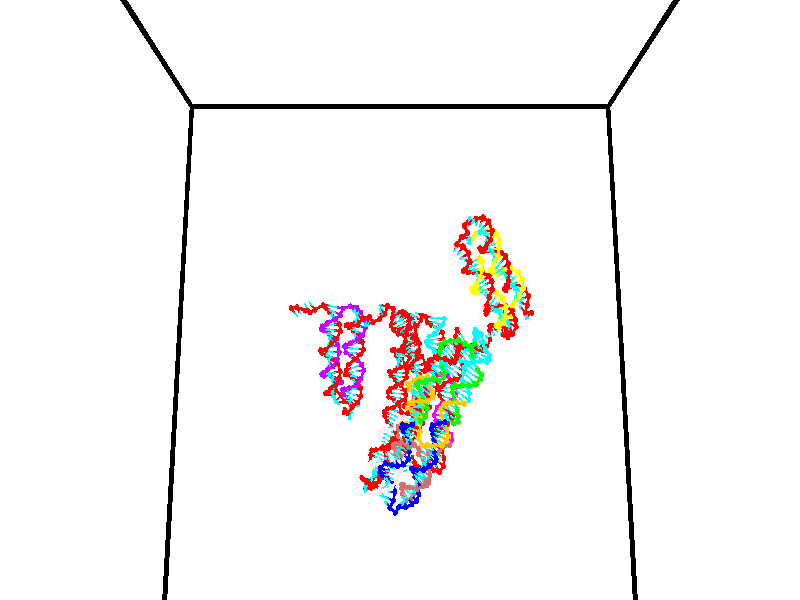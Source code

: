 // switches for output
#declare DRAW_BASES = 1; // possible values are 0, 1; only relevant for DNA ribbons
#declare DRAW_BASES_TYPE = 3; // possible values are 1, 2, 3; only relevant for DNA ribbons
#declare DRAW_FOG = 0; // set to 1 to enable fog

#include "colors.inc"

#include "transforms.inc"
background { rgb <1, 1, 1>}

#default {
   normal{
       ripples 0.25
       frequency 0.20
       turbulence 0.2
       lambda 5
   }
	finish {
		phong 0.1
		phong_size 40.
	}
}

// original window dimensions: 1024x640


// camera settings

camera {
	sky <0, 0.179814, -0.983701>
	up <0, 0.179814, -0.983701>
	right 1.6 * <1, 0, 0>
	location <35, 94.9851, 44.8844>
	look_at <35, 29.7336, 32.9568>
	direction <0, -65.2515, -11.9276>
	angle 67.0682
}


# declare cpy_camera_pos = <35, 94.9851, 44.8844>;
# if (DRAW_FOG = 1)
fog {
	fog_type 2
	up vnormalize(cpy_camera_pos)
	color rgbt<1,1,1,0.3>
	distance 1e-5
	fog_alt 3e-3
	fog_offset 56
}
# end


// LIGHTS

# declare lum = 6;
global_settings {
	ambient_light rgb lum * <0.05, 0.05, 0.05>
	max_trace_level 15
}# declare cpy_direct_light_amount = 0.25;
light_source
{	1000 * <-1, -1.16352, -0.803886>,
	rgb lum * cpy_direct_light_amount
	parallel
}

light_source
{	1000 * <1, 1.16352, 0.803886>,
	rgb lum * cpy_direct_light_amount
	parallel
}

// strand 0

// nucleotide -1

// particle -1
sphere {
	<24.068514, 35.082706, 34.634068> 0.250000
	pigment { color rgbt <1,0,0,0> }
	no_shadow
}
cylinder {
	<24.331165, 35.026936, 34.930553>,  <24.488756, 34.993473, 35.108444>, 0.100000
	pigment { color rgbt <1,0,0,0> }
	no_shadow
}
cylinder {
	<24.331165, 35.026936, 34.930553>,  <24.068514, 35.082706, 34.634068>, 0.100000
	pigment { color rgbt <1,0,0,0> }
	no_shadow
}

// particle -1
sphere {
	<24.331165, 35.026936, 34.930553> 0.100000
	pigment { color rgbt <1,0,0,0> }
	no_shadow
}
sphere {
	0, 1
	scale<0.080000,0.200000,0.300000>
	matrix <0.706986, -0.228517, -0.669292,
		0.262697, 0.963504, -0.051478,
		0.656629, -0.139426, 0.741214,
		24.528154, 34.985107, 35.152916>
	pigment { color rgbt <0,1,1,0> }
	no_shadow
}
cylinder {
	<24.667576, 35.423168, 34.618664>,  <24.068514, 35.082706, 34.634068>, 0.130000
	pigment { color rgbt <1,0,0,0> }
	no_shadow
}

// nucleotide -1

// particle -1
sphere {
	<24.667576, 35.423168, 34.618664> 0.250000
	pigment { color rgbt <1,0,0,0> }
	no_shadow
}
cylinder {
	<24.755289, 35.073536, 34.792049>,  <24.807917, 34.863754, 34.896080>, 0.100000
	pigment { color rgbt <1,0,0,0> }
	no_shadow
}
cylinder {
	<24.755289, 35.073536, 34.792049>,  <24.667576, 35.423168, 34.618664>, 0.100000
	pigment { color rgbt <1,0,0,0> }
	no_shadow
}

// particle -1
sphere {
	<24.755289, 35.073536, 34.792049> 0.100000
	pigment { color rgbt <1,0,0,0> }
	no_shadow
}
sphere {
	0, 1
	scale<0.080000,0.200000,0.300000>
	matrix <0.652505, -0.198916, -0.731211,
		0.725363, 0.443180, 0.526726,
		0.219284, -0.874085, 0.433463,
		24.821074, 34.811310, 34.922089>
	pigment { color rgbt <0,1,1,0> }
	no_shadow
}
cylinder {
	<25.481560, 35.237793, 34.859501>,  <24.667576, 35.423168, 34.618664>, 0.130000
	pigment { color rgbt <1,0,0,0> }
	no_shadow
}

// nucleotide -1

// particle -1
sphere {
	<25.481560, 35.237793, 34.859501> 0.250000
	pigment { color rgbt <1,0,0,0> }
	no_shadow
}
cylinder {
	<25.260742, 34.933422, 34.723129>,  <25.128252, 34.750797, 34.641308>, 0.100000
	pigment { color rgbt <1,0,0,0> }
	no_shadow
}
cylinder {
	<25.260742, 34.933422, 34.723129>,  <25.481560, 35.237793, 34.859501>, 0.100000
	pigment { color rgbt <1,0,0,0> }
	no_shadow
}

// particle -1
sphere {
	<25.260742, 34.933422, 34.723129> 0.100000
	pigment { color rgbt <1,0,0,0> }
	no_shadow
}
sphere {
	0, 1
	scale<0.080000,0.200000,0.300000>
	matrix <0.749728, -0.274048, -0.602333,
		0.364904, -0.588116, 0.721779,
		-0.552044, -0.760932, -0.340926,
		25.095129, 34.705143, 34.620853>
	pigment { color rgbt <0,1,1,0> }
	no_shadow
}
cylinder {
	<25.860567, 34.565845, 34.904919>,  <25.481560, 35.237793, 34.859501>, 0.130000
	pigment { color rgbt <1,0,0,0> }
	no_shadow
}

// nucleotide -1

// particle -1
sphere {
	<25.860567, 34.565845, 34.904919> 0.250000
	pigment { color rgbt <1,0,0,0> }
	no_shadow
}
cylinder {
	<25.615177, 34.548126, 34.589531>,  <25.467943, 34.537495, 34.400299>, 0.100000
	pigment { color rgbt <1,0,0,0> }
	no_shadow
}
cylinder {
	<25.615177, 34.548126, 34.589531>,  <25.860567, 34.565845, 34.904919>, 0.100000
	pigment { color rgbt <1,0,0,0> }
	no_shadow
}

// particle -1
sphere {
	<25.615177, 34.548126, 34.589531> 0.100000
	pigment { color rgbt <1,0,0,0> }
	no_shadow
}
sphere {
	0, 1
	scale<0.080000,0.200000,0.300000>
	matrix <0.766771, -0.272328, -0.581291,
		-0.188974, -0.961184, 0.201032,
		-0.613474, -0.044296, -0.788472,
		25.431135, 34.534840, 34.352989>
	pigment { color rgbt <0,1,1,0> }
	no_shadow
}
cylinder {
	<26.323238, 34.167843, 34.617382>,  <25.860567, 34.565845, 34.904919>, 0.130000
	pigment { color rgbt <1,0,0,0> }
	no_shadow
}

// nucleotide -1

// particle -1
sphere {
	<26.323238, 34.167843, 34.617382> 0.250000
	pigment { color rgbt <1,0,0,0> }
	no_shadow
}
cylinder {
	<26.071978, 34.328560, 34.350853>,  <25.921221, 34.424992, 34.190937>, 0.100000
	pigment { color rgbt <1,0,0,0> }
	no_shadow
}
cylinder {
	<26.071978, 34.328560, 34.350853>,  <26.323238, 34.167843, 34.617382>, 0.100000
	pigment { color rgbt <1,0,0,0> }
	no_shadow
}

// particle -1
sphere {
	<26.071978, 34.328560, 34.350853> 0.100000
	pigment { color rgbt <1,0,0,0> }
	no_shadow
}
sphere {
	0, 1
	scale<0.080000,0.200000,0.300000>
	matrix <0.644153, -0.211822, -0.734982,
		-0.436455, -0.890893, -0.125761,
		-0.628152, 0.401796, -0.666323,
		25.883532, 34.449097, 34.150955>
	pigment { color rgbt <0,1,1,0> }
	no_shadow
}
cylinder {
	<27.100733, 34.036041, 34.170841>,  <26.323238, 34.167843, 34.617382>, 0.130000
	pigment { color rgbt <1,0,0,0> }
	no_shadow
}

// nucleotide -1

// particle -1
sphere {
	<27.100733, 34.036041, 34.170841> 0.250000
	pigment { color rgbt <1,0,0,0> }
	no_shadow
}
cylinder {
	<27.493397, 33.968723, 34.206661>,  <27.728994, 33.928333, 34.228153>, 0.100000
	pigment { color rgbt <1,0,0,0> }
	no_shadow
}
cylinder {
	<27.493397, 33.968723, 34.206661>,  <27.100733, 34.036041, 34.170841>, 0.100000
	pigment { color rgbt <1,0,0,0> }
	no_shadow
}

// particle -1
sphere {
	<27.493397, 33.968723, 34.206661> 0.100000
	pigment { color rgbt <1,0,0,0> }
	no_shadow
}
sphere {
	0, 1
	scale<0.080000,0.200000,0.300000>
	matrix <-0.180505, -0.669388, 0.720650,
		-0.061338, -0.723598, -0.687490,
		0.981660, -0.168299, 0.089554,
		27.787895, 33.918232, 34.233528>
	pigment { color rgbt <0,1,1,0> }
	no_shadow
}
cylinder {
	<27.289244, 33.330460, 34.289371>,  <27.100733, 34.036041, 34.170841>, 0.130000
	pigment { color rgbt <1,0,0,0> }
	no_shadow
}

// nucleotide -1

// particle -1
sphere {
	<27.289244, 33.330460, 34.289371> 0.250000
	pigment { color rgbt <1,0,0,0> }
	no_shadow
}
cylinder {
	<27.620768, 33.490032, 34.446304>,  <27.819683, 33.585777, 34.540466>, 0.100000
	pigment { color rgbt <1,0,0,0> }
	no_shadow
}
cylinder {
	<27.620768, 33.490032, 34.446304>,  <27.289244, 33.330460, 34.289371>, 0.100000
	pigment { color rgbt <1,0,0,0> }
	no_shadow
}

// particle -1
sphere {
	<27.620768, 33.490032, 34.446304> 0.100000
	pigment { color rgbt <1,0,0,0> }
	no_shadow
}
sphere {
	0, 1
	scale<0.080000,0.200000,0.300000>
	matrix <-0.083408, -0.605265, 0.791642,
		0.553277, -0.688845, -0.468376,
		0.828811, 0.398931, 0.392335,
		27.869411, 33.609711, 34.564003>
	pigment { color rgbt <0,1,1,0> }
	no_shadow
}
cylinder {
	<27.640343, 32.780155, 34.577904>,  <27.289244, 33.330460, 34.289371>, 0.130000
	pigment { color rgbt <1,0,0,0> }
	no_shadow
}

// nucleotide -1

// particle -1
sphere {
	<27.640343, 32.780155, 34.577904> 0.250000
	pigment { color rgbt <1,0,0,0> }
	no_shadow
}
cylinder {
	<27.794960, 33.101170, 34.759682>,  <27.887730, 33.293777, 34.868748>, 0.100000
	pigment { color rgbt <1,0,0,0> }
	no_shadow
}
cylinder {
	<27.794960, 33.101170, 34.759682>,  <27.640343, 32.780155, 34.577904>, 0.100000
	pigment { color rgbt <1,0,0,0> }
	no_shadow
}

// particle -1
sphere {
	<27.794960, 33.101170, 34.759682> 0.100000
	pigment { color rgbt <1,0,0,0> }
	no_shadow
}
sphere {
	0, 1
	scale<0.080000,0.200000,0.300000>
	matrix <0.032969, -0.504456, 0.862808,
		0.921683, -0.318528, -0.221452,
		0.386541, 0.802536, 0.454447,
		27.910923, 33.341930, 34.896015>
	pigment { color rgbt <0,1,1,0> }
	no_shadow
}
cylinder {
	<28.235548, 32.542881, 35.118816>,  <27.640343, 32.780155, 34.577904>, 0.130000
	pigment { color rgbt <1,0,0,0> }
	no_shadow
}

// nucleotide -1

// particle -1
sphere {
	<28.235548, 32.542881, 35.118816> 0.250000
	pigment { color rgbt <1,0,0,0> }
	no_shadow
}
cylinder {
	<28.128864, 32.914040, 35.223022>,  <28.064854, 33.136734, 35.285545>, 0.100000
	pigment { color rgbt <1,0,0,0> }
	no_shadow
}
cylinder {
	<28.128864, 32.914040, 35.223022>,  <28.235548, 32.542881, 35.118816>, 0.100000
	pigment { color rgbt <1,0,0,0> }
	no_shadow
}

// particle -1
sphere {
	<28.128864, 32.914040, 35.223022> 0.100000
	pigment { color rgbt <1,0,0,0> }
	no_shadow
}
sphere {
	0, 1
	scale<0.080000,0.200000,0.300000>
	matrix <0.015225, -0.266219, 0.963792,
		0.963656, 0.261020, 0.056876,
		-0.266711, 0.927899, 0.260518,
		28.048851, 33.192410, 35.301178>
	pigment { color rgbt <0,1,1,0> }
	no_shadow
}
cylinder {
	<28.699261, 32.796112, 35.654457>,  <28.235548, 32.542881, 35.118816>, 0.130000
	pigment { color rgbt <1,0,0,0> }
	no_shadow
}

// nucleotide -1

// particle -1
sphere {
	<28.699261, 32.796112, 35.654457> 0.250000
	pigment { color rgbt <1,0,0,0> }
	no_shadow
}
cylinder {
	<28.349161, 32.984875, 35.696877>,  <28.139101, 33.098133, 35.722328>, 0.100000
	pigment { color rgbt <1,0,0,0> }
	no_shadow
}
cylinder {
	<28.349161, 32.984875, 35.696877>,  <28.699261, 32.796112, 35.654457>, 0.100000
	pigment { color rgbt <1,0,0,0> }
	no_shadow
}

// particle -1
sphere {
	<28.349161, 32.984875, 35.696877> 0.100000
	pigment { color rgbt <1,0,0,0> }
	no_shadow
}
sphere {
	0, 1
	scale<0.080000,0.200000,0.300000>
	matrix <-0.021222, -0.256505, 0.966310,
		0.483211, 0.843509, 0.234520,
		-0.875246, 0.471909, 0.106045,
		28.086588, 33.126446, 35.728691>
	pigment { color rgbt <0,1,1,0> }
	no_shadow
}
cylinder {
	<28.845503, 33.169876, 36.306065>,  <28.699261, 32.796112, 35.654457>, 0.130000
	pigment { color rgbt <1,0,0,0> }
	no_shadow
}

// nucleotide -1

// particle -1
sphere {
	<28.845503, 33.169876, 36.306065> 0.250000
	pigment { color rgbt <1,0,0,0> }
	no_shadow
}
cylinder {
	<28.449883, 33.133766, 36.259365>,  <28.212511, 33.112099, 36.231346>, 0.100000
	pigment { color rgbt <1,0,0,0> }
	no_shadow
}
cylinder {
	<28.449883, 33.133766, 36.259365>,  <28.845503, 33.169876, 36.306065>, 0.100000
	pigment { color rgbt <1,0,0,0> }
	no_shadow
}

// particle -1
sphere {
	<28.449883, 33.133766, 36.259365> 0.100000
	pigment { color rgbt <1,0,0,0> }
	no_shadow
}
sphere {
	0, 1
	scale<0.080000,0.200000,0.300000>
	matrix <-0.087866, -0.275361, 0.957317,
		-0.118572, 0.957093, 0.264413,
		-0.989050, -0.090279, -0.116746,
		28.153168, 33.106682, 36.224342>
	pigment { color rgbt <0,1,1,0> }
	no_shadow
}
cylinder {
	<28.525520, 33.427410, 36.973724>,  <28.845503, 33.169876, 36.306065>, 0.130000
	pigment { color rgbt <1,0,0,0> }
	no_shadow
}

// nucleotide -1

// particle -1
sphere {
	<28.525520, 33.427410, 36.973724> 0.250000
	pigment { color rgbt <1,0,0,0> }
	no_shadow
}
cylinder {
	<28.230379, 33.202217, 36.824795>,  <28.053295, 33.067101, 36.735439>, 0.100000
	pigment { color rgbt <1,0,0,0> }
	no_shadow
}
cylinder {
	<28.230379, 33.202217, 36.824795>,  <28.525520, 33.427410, 36.973724>, 0.100000
	pigment { color rgbt <1,0,0,0> }
	no_shadow
}

// particle -1
sphere {
	<28.230379, 33.202217, 36.824795> 0.100000
	pigment { color rgbt <1,0,0,0> }
	no_shadow
}
sphere {
	0, 1
	scale<0.080000,0.200000,0.300000>
	matrix <-0.172260, -0.376280, 0.910351,
		-0.652612, 0.735839, 0.180659,
		-0.737851, -0.562986, -0.372321,
		28.009024, 33.033321, 36.713100>
	pigment { color rgbt <0,1,1,0> }
	no_shadow
}
cylinder {
	<28.000004, 33.543911, 37.441570>,  <28.525520, 33.427410, 36.973724>, 0.130000
	pigment { color rgbt <1,0,0,0> }
	no_shadow
}

// nucleotide -1

// particle -1
sphere {
	<28.000004, 33.543911, 37.441570> 0.250000
	pigment { color rgbt <1,0,0,0> }
	no_shadow
}
cylinder {
	<27.905531, 33.212345, 37.238743>,  <27.848846, 33.013405, 37.117046>, 0.100000
	pigment { color rgbt <1,0,0,0> }
	no_shadow
}
cylinder {
	<27.905531, 33.212345, 37.238743>,  <28.000004, 33.543911, 37.441570>, 0.100000
	pigment { color rgbt <1,0,0,0> }
	no_shadow
}

// particle -1
sphere {
	<27.905531, 33.212345, 37.238743> 0.100000
	pigment { color rgbt <1,0,0,0> }
	no_shadow
}
sphere {
	0, 1
	scale<0.080000,0.200000,0.300000>
	matrix <-0.181263, -0.475089, 0.861066,
		-0.954652, 0.295282, -0.038044,
		-0.236183, -0.828914, -0.507068,
		27.834677, 32.963673, 37.086624>
	pigment { color rgbt <0,1,1,0> }
	no_shadow
}
cylinder {
	<27.385397, 33.258335, 37.927189>,  <28.000004, 33.543911, 37.441570>, 0.130000
	pigment { color rgbt <1,0,0,0> }
	no_shadow
}

// nucleotide -1

// particle -1
sphere {
	<27.385397, 33.258335, 37.927189> 0.250000
	pigment { color rgbt <1,0,0,0> }
	no_shadow
}
cylinder {
	<27.527149, 32.963291, 37.697285>,  <27.612200, 32.786266, 37.559341>, 0.100000
	pigment { color rgbt <1,0,0,0> }
	no_shadow
}
cylinder {
	<27.527149, 32.963291, 37.697285>,  <27.385397, 33.258335, 37.927189>, 0.100000
	pigment { color rgbt <1,0,0,0> }
	no_shadow
}

// particle -1
sphere {
	<27.527149, 32.963291, 37.697285> 0.100000
	pigment { color rgbt <1,0,0,0> }
	no_shadow
}
sphere {
	0, 1
	scale<0.080000,0.200000,0.300000>
	matrix <-0.342402, -0.674319, 0.654259,
		-0.870159, -0.035056, -0.491523,
		0.354379, -0.737608, -0.574761,
		27.633463, 32.742008, 37.524857>
	pigment { color rgbt <0,1,1,0> }
	no_shadow
}
cylinder {
	<26.797327, 32.765190, 37.920906>,  <27.385397, 33.258335, 37.927189>, 0.130000
	pigment { color rgbt <1,0,0,0> }
	no_shadow
}

// nucleotide -1

// particle -1
sphere {
	<26.797327, 32.765190, 37.920906> 0.250000
	pigment { color rgbt <1,0,0,0> }
	no_shadow
}
cylinder {
	<27.123949, 32.557663, 37.819668>,  <27.319923, 32.433147, 37.758923>, 0.100000
	pigment { color rgbt <1,0,0,0> }
	no_shadow
}
cylinder {
	<27.123949, 32.557663, 37.819668>,  <26.797327, 32.765190, 37.920906>, 0.100000
	pigment { color rgbt <1,0,0,0> }
	no_shadow
}

// particle -1
sphere {
	<27.123949, 32.557663, 37.819668> 0.100000
	pigment { color rgbt <1,0,0,0> }
	no_shadow
}
sphere {
	0, 1
	scale<0.080000,0.200000,0.300000>
	matrix <-0.245602, -0.709021, 0.661036,
		-0.522411, -0.477612, -0.706380,
		0.816557, -0.518821, -0.253098,
		27.368916, 32.402016, 37.743736>
	pigment { color rgbt <0,1,1,0> }
	no_shadow
}
cylinder {
	<26.683115, 32.081062, 37.823700>,  <26.797327, 32.765190, 37.920906>, 0.130000
	pigment { color rgbt <1,0,0,0> }
	no_shadow
}

// nucleotide -1

// particle -1
sphere {
	<26.683115, 32.081062, 37.823700> 0.250000
	pigment { color rgbt <1,0,0,0> }
	no_shadow
}
cylinder {
	<27.079102, 32.043800, 37.866196>,  <27.316694, 32.021442, 37.891693>, 0.100000
	pigment { color rgbt <1,0,0,0> }
	no_shadow
}
cylinder {
	<27.079102, 32.043800, 37.866196>,  <26.683115, 32.081062, 37.823700>, 0.100000
	pigment { color rgbt <1,0,0,0> }
	no_shadow
}

// particle -1
sphere {
	<27.079102, 32.043800, 37.866196> 0.100000
	pigment { color rgbt <1,0,0,0> }
	no_shadow
}
sphere {
	0, 1
	scale<0.080000,0.200000,0.300000>
	matrix <-0.140603, -0.723863, 0.675465,
		0.013985, -0.683627, -0.729698,
		0.989967, -0.093152, 0.106243,
		27.376091, 32.015854, 37.898067>
	pigment { color rgbt <0,1,1,0> }
	no_shadow
}
cylinder {
	<26.733349, 31.498699, 38.003338>,  <26.683115, 32.081062, 37.823700>, 0.130000
	pigment { color rgbt <1,0,0,0> }
	no_shadow
}

// nucleotide -1

// particle -1
sphere {
	<26.733349, 31.498699, 38.003338> 0.250000
	pigment { color rgbt <1,0,0,0> }
	no_shadow
}
cylinder {
	<27.084476, 31.643160, 38.129196>,  <27.295153, 31.729836, 38.204712>, 0.100000
	pigment { color rgbt <1,0,0,0> }
	no_shadow
}
cylinder {
	<27.084476, 31.643160, 38.129196>,  <26.733349, 31.498699, 38.003338>, 0.100000
	pigment { color rgbt <1,0,0,0> }
	no_shadow
}

// particle -1
sphere {
	<27.084476, 31.643160, 38.129196> 0.100000
	pigment { color rgbt <1,0,0,0> }
	no_shadow
}
sphere {
	0, 1
	scale<0.080000,0.200000,0.300000>
	matrix <0.035811, -0.704536, 0.708764,
		0.477648, -0.610900, -0.631390,
		0.877821, 0.361150, 0.314644,
		27.347822, 31.751505, 38.223591>
	pigment { color rgbt <0,1,1,0> }
	no_shadow
}
cylinder {
	<27.171036, 30.878609, 38.148590>,  <26.733349, 31.498699, 38.003338>, 0.130000
	pigment { color rgbt <1,0,0,0> }
	no_shadow
}

// nucleotide -1

// particle -1
sphere {
	<27.171036, 30.878609, 38.148590> 0.250000
	pigment { color rgbt <1,0,0,0> }
	no_shadow
}
cylinder {
	<27.338905, 31.172531, 38.361732>,  <27.439627, 31.348885, 38.489616>, 0.100000
	pigment { color rgbt <1,0,0,0> }
	no_shadow
}
cylinder {
	<27.338905, 31.172531, 38.361732>,  <27.171036, 30.878609, 38.148590>, 0.100000
	pigment { color rgbt <1,0,0,0> }
	no_shadow
}

// particle -1
sphere {
	<27.338905, 31.172531, 38.361732> 0.100000
	pigment { color rgbt <1,0,0,0> }
	no_shadow
}
sphere {
	0, 1
	scale<0.080000,0.200000,0.300000>
	matrix <0.221238, -0.652160, 0.725080,
		0.880299, -0.186411, -0.436263,
		0.419675, 0.734805, 0.532854,
		27.464808, 31.392973, 38.521587>
	pigment { color rgbt <0,1,1,0> }
	no_shadow
}
cylinder {
	<27.752247, 30.586620, 38.443272>,  <27.171036, 30.878609, 38.148590>, 0.130000
	pigment { color rgbt <1,0,0,0> }
	no_shadow
}

// nucleotide -1

// particle -1
sphere {
	<27.752247, 30.586620, 38.443272> 0.250000
	pigment { color rgbt <1,0,0,0> }
	no_shadow
}
cylinder {
	<27.692047, 30.912146, 38.667793>,  <27.655928, 31.107460, 38.802505>, 0.100000
	pigment { color rgbt <1,0,0,0> }
	no_shadow
}
cylinder {
	<27.692047, 30.912146, 38.667793>,  <27.752247, 30.586620, 38.443272>, 0.100000
	pigment { color rgbt <1,0,0,0> }
	no_shadow
}

// particle -1
sphere {
	<27.692047, 30.912146, 38.667793> 0.100000
	pigment { color rgbt <1,0,0,0> }
	no_shadow
}
sphere {
	0, 1
	scale<0.080000,0.200000,0.300000>
	matrix <0.277148, -0.510272, 0.814132,
		0.948968, 0.278089, -0.148751,
		-0.150498, 0.813811, 0.561303,
		27.646898, 31.156288, 38.836185>
	pigment { color rgbt <0,1,1,0> }
	no_shadow
}
cylinder {
	<28.364094, 30.667933, 38.896244>,  <27.752247, 30.586620, 38.443272>, 0.130000
	pigment { color rgbt <1,0,0,0> }
	no_shadow
}

// nucleotide -1

// particle -1
sphere {
	<28.364094, 30.667933, 38.896244> 0.250000
	pigment { color rgbt <1,0,0,0> }
	no_shadow
}
cylinder {
	<28.067184, 30.872765, 39.069126>,  <27.889038, 30.995663, 39.172855>, 0.100000
	pigment { color rgbt <1,0,0,0> }
	no_shadow
}
cylinder {
	<28.067184, 30.872765, 39.069126>,  <28.364094, 30.667933, 38.896244>, 0.100000
	pigment { color rgbt <1,0,0,0> }
	no_shadow
}

// particle -1
sphere {
	<28.067184, 30.872765, 39.069126> 0.100000
	pigment { color rgbt <1,0,0,0> }
	no_shadow
}
sphere {
	0, 1
	scale<0.080000,0.200000,0.300000>
	matrix <0.284527, -0.343112, 0.895164,
		0.606690, 0.787432, 0.108982,
		-0.742274, 0.512079, 0.432209,
		27.844501, 31.026388, 39.198788>
	pigment { color rgbt <0,1,1,0> }
	no_shadow
}
cylinder {
	<28.663412, 30.844133, 39.590511>,  <28.364094, 30.667933, 38.896244>, 0.130000
	pigment { color rgbt <1,0,0,0> }
	no_shadow
}

// nucleotide -1

// particle -1
sphere {
	<28.663412, 30.844133, 39.590511> 0.250000
	pigment { color rgbt <1,0,0,0> }
	no_shadow
}
cylinder {
	<28.267635, 30.872799, 39.640900>,  <28.030169, 30.889997, 39.671131>, 0.100000
	pigment { color rgbt <1,0,0,0> }
	no_shadow
}
cylinder {
	<28.267635, 30.872799, 39.640900>,  <28.663412, 30.844133, 39.590511>, 0.100000
	pigment { color rgbt <1,0,0,0> }
	no_shadow
}

// particle -1
sphere {
	<28.267635, 30.872799, 39.640900> 0.100000
	pigment { color rgbt <1,0,0,0> }
	no_shadow
}
sphere {
	0, 1
	scale<0.080000,0.200000,0.300000>
	matrix <0.100498, -0.287011, 0.952641,
		0.104424, 0.955243, 0.276778,
		-0.989442, 0.071663, 0.125970,
		27.970802, 30.894299, 39.678692>
	pigment { color rgbt <0,1,1,0> }
	no_shadow
}
cylinder {
	<28.604679, 31.137728, 40.200920>,  <28.663412, 30.844133, 39.590511>, 0.130000
	pigment { color rgbt <1,0,0,0> }
	no_shadow
}

// nucleotide -1

// particle -1
sphere {
	<28.604679, 31.137728, 40.200920> 0.250000
	pigment { color rgbt <1,0,0,0> }
	no_shadow
}
cylinder {
	<28.247843, 30.966167, 40.144047>,  <28.033741, 30.863232, 40.109924>, 0.100000
	pigment { color rgbt <1,0,0,0> }
	no_shadow
}
cylinder {
	<28.247843, 30.966167, 40.144047>,  <28.604679, 31.137728, 40.200920>, 0.100000
	pigment { color rgbt <1,0,0,0> }
	no_shadow
}

// particle -1
sphere {
	<28.247843, 30.966167, 40.144047> 0.100000
	pigment { color rgbt <1,0,0,0> }
	no_shadow
}
sphere {
	0, 1
	scale<0.080000,0.200000,0.300000>
	matrix <0.035343, -0.379932, 0.924339,
		-0.450469, 0.819570, 0.354093,
		-0.892092, -0.428901, -0.142182,
		27.980215, 30.837498, 40.101391>
	pigment { color rgbt <0,1,1,0> }
	no_shadow
}
cylinder {
	<28.241528, 31.202782, 40.788933>,  <28.604679, 31.137728, 40.200920>, 0.130000
	pigment { color rgbt <1,0,0,0> }
	no_shadow
}

// nucleotide -1

// particle -1
sphere {
	<28.241528, 31.202782, 40.788933> 0.250000
	pigment { color rgbt <1,0,0,0> }
	no_shadow
}
cylinder {
	<28.063988, 30.910089, 40.582024>,  <27.957464, 30.734474, 40.457878>, 0.100000
	pigment { color rgbt <1,0,0,0> }
	no_shadow
}
cylinder {
	<28.063988, 30.910089, 40.582024>,  <28.241528, 31.202782, 40.788933>, 0.100000
	pigment { color rgbt <1,0,0,0> }
	no_shadow
}

// particle -1
sphere {
	<28.063988, 30.910089, 40.582024> 0.100000
	pigment { color rgbt <1,0,0,0> }
	no_shadow
}
sphere {
	0, 1
	scale<0.080000,0.200000,0.300000>
	matrix <0.038645, -0.592342, 0.804759,
		-0.895268, 0.337201, 0.291187,
		-0.443848, -0.731728, -0.517274,
		27.930834, 30.690571, 40.426842>
	pigment { color rgbt <0,1,1,0> }
	no_shadow
}
cylinder {
	<27.640579, 31.010639, 41.145340>,  <28.241528, 31.202782, 40.788933>, 0.130000
	pigment { color rgbt <1,0,0,0> }
	no_shadow
}

// nucleotide -1

// particle -1
sphere {
	<27.640579, 31.010639, 41.145340> 0.250000
	pigment { color rgbt <1,0,0,0> }
	no_shadow
}
cylinder {
	<27.734848, 30.686230, 40.931164>,  <27.791410, 30.491583, 40.802658>, 0.100000
	pigment { color rgbt <1,0,0,0> }
	no_shadow
}
cylinder {
	<27.734848, 30.686230, 40.931164>,  <27.640579, 31.010639, 41.145340>, 0.100000
	pigment { color rgbt <1,0,0,0> }
	no_shadow
}

// particle -1
sphere {
	<27.734848, 30.686230, 40.931164> 0.100000
	pigment { color rgbt <1,0,0,0> }
	no_shadow
}
sphere {
	0, 1
	scale<0.080000,0.200000,0.300000>
	matrix <0.056203, -0.538662, 0.840645,
		-0.970206, -0.228212, -0.081366,
		0.235674, -0.811026, -0.535439,
		27.805550, 30.442923, 40.770531>
	pigment { color rgbt <0,1,1,0> }
	no_shadow
}
cylinder {
	<27.252832, 30.552601, 41.410160>,  <27.640579, 31.010639, 41.145340>, 0.130000
	pigment { color rgbt <1,0,0,0> }
	no_shadow
}

// nucleotide -1

// particle -1
sphere {
	<27.252832, 30.552601, 41.410160> 0.250000
	pigment { color rgbt <1,0,0,0> }
	no_shadow
}
cylinder {
	<27.543949, 30.337444, 41.239986>,  <27.718618, 30.208351, 41.137882>, 0.100000
	pigment { color rgbt <1,0,0,0> }
	no_shadow
}
cylinder {
	<27.543949, 30.337444, 41.239986>,  <27.252832, 30.552601, 41.410160>, 0.100000
	pigment { color rgbt <1,0,0,0> }
	no_shadow
}

// particle -1
sphere {
	<27.543949, 30.337444, 41.239986> 0.100000
	pigment { color rgbt <1,0,0,0> }
	no_shadow
}
sphere {
	0, 1
	scale<0.080000,0.200000,0.300000>
	matrix <-0.100731, -0.697462, 0.709507,
		-0.678361, -0.473519, -0.561789,
		0.727791, -0.537891, -0.425433,
		27.762287, 30.176077, 41.112358>
	pigment { color rgbt <0,1,1,0> }
	no_shadow
}
cylinder {
	<27.006783, 29.939152, 41.459480>,  <27.252832, 30.552601, 41.410160>, 0.130000
	pigment { color rgbt <1,0,0,0> }
	no_shadow
}

// nucleotide -1

// particle -1
sphere {
	<27.006783, 29.939152, 41.459480> 0.250000
	pigment { color rgbt <1,0,0,0> }
	no_shadow
}
cylinder {
	<27.404537, 29.919756, 41.421860>,  <27.643190, 29.908119, 41.399288>, 0.100000
	pigment { color rgbt <1,0,0,0> }
	no_shadow
}
cylinder {
	<27.404537, 29.919756, 41.421860>,  <27.006783, 29.939152, 41.459480>, 0.100000
	pigment { color rgbt <1,0,0,0> }
	no_shadow
}

// particle -1
sphere {
	<27.404537, 29.919756, 41.421860> 0.100000
	pigment { color rgbt <1,0,0,0> }
	no_shadow
}
sphere {
	0, 1
	scale<0.080000,0.200000,0.300000>
	matrix <0.014605, -0.817422, 0.575854,
		-0.104798, -0.573995, -0.812125,
		0.994386, -0.048488, -0.094047,
		27.702852, 29.905210, 41.393646>
	pigment { color rgbt <0,1,1,0> }
	no_shadow
}
cylinder {
	<27.285170, 29.231165, 41.447609>,  <27.006783, 29.939152, 41.459480>, 0.130000
	pigment { color rgbt <1,0,0,0> }
	no_shadow
}

// nucleotide -1

// particle -1
sphere {
	<27.285170, 29.231165, 41.447609> 0.250000
	pigment { color rgbt <1,0,0,0> }
	no_shadow
}
cylinder {
	<27.579462, 29.460293, 41.592152>,  <27.756039, 29.597769, 41.678875>, 0.100000
	pigment { color rgbt <1,0,0,0> }
	no_shadow
}
cylinder {
	<27.579462, 29.460293, 41.592152>,  <27.285170, 29.231165, 41.447609>, 0.100000
	pigment { color rgbt <1,0,0,0> }
	no_shadow
}

// particle -1
sphere {
	<27.579462, 29.460293, 41.592152> 0.100000
	pigment { color rgbt <1,0,0,0> }
	no_shadow
}
sphere {
	0, 1
	scale<0.080000,0.200000,0.300000>
	matrix <0.247642, -0.724125, 0.643674,
		0.630374, -0.384085, -0.674616,
		0.735732, 0.572819, 0.361354,
		27.800182, 29.632139, 41.700558>
	pigment { color rgbt <0,1,1,0> }
	no_shadow
}
cylinder {
	<27.990343, 28.921478, 41.170216>,  <27.285170, 29.231165, 41.447609>, 0.130000
	pigment { color rgbt <1,0,0,0> }
	no_shadow
}

// nucleotide -1

// particle -1
sphere {
	<27.990343, 28.921478, 41.170216> 0.250000
	pigment { color rgbt <1,0,0,0> }
	no_shadow
}
cylinder {
	<27.937088, 29.043947, 41.547264>,  <27.905134, 29.117428, 41.773495>, 0.100000
	pigment { color rgbt <1,0,0,0> }
	no_shadow
}
cylinder {
	<27.937088, 29.043947, 41.547264>,  <27.990343, 28.921478, 41.170216>, 0.100000
	pigment { color rgbt <1,0,0,0> }
	no_shadow
}

// particle -1
sphere {
	<27.937088, 29.043947, 41.547264> 0.100000
	pigment { color rgbt <1,0,0,0> }
	no_shadow
}
sphere {
	0, 1
	scale<0.080000,0.200000,0.300000>
	matrix <0.381343, -0.862041, 0.333860,
		0.914796, 0.403911, -0.001987,
		-0.133137, 0.306172, 0.942620,
		27.897146, 29.135799, 41.830051>
	pigment { color rgbt <0,1,1,0> }
	no_shadow
}
cylinder {
	<28.565382, 28.896496, 41.553253>,  <27.990343, 28.921478, 41.170216>, 0.130000
	pigment { color rgbt <1,0,0,0> }
	no_shadow
}

// nucleotide -1

// particle -1
sphere {
	<28.565382, 28.896496, 41.553253> 0.250000
	pigment { color rgbt <1,0,0,0> }
	no_shadow
}
cylinder {
	<28.302425, 28.848536, 41.850834>,  <28.144651, 28.819759, 42.029381>, 0.100000
	pigment { color rgbt <1,0,0,0> }
	no_shadow
}
cylinder {
	<28.302425, 28.848536, 41.850834>,  <28.565382, 28.896496, 41.553253>, 0.100000
	pigment { color rgbt <1,0,0,0> }
	no_shadow
}

// particle -1
sphere {
	<28.302425, 28.848536, 41.850834> 0.100000
	pigment { color rgbt <1,0,0,0> }
	no_shadow
}
sphere {
	0, 1
	scale<0.080000,0.200000,0.300000>
	matrix <0.480484, -0.827227, 0.291257,
		0.580493, 0.548925, 0.601423,
		-0.657391, -0.119901, 0.743949,
		28.105207, 28.812565, 42.074020>
	pigment { color rgbt <0,1,1,0> }
	no_shadow
}
cylinder {
	<28.924723, 28.781746, 42.147469>,  <28.565382, 28.896496, 41.553253>, 0.130000
	pigment { color rgbt <1,0,0,0> }
	no_shadow
}

// nucleotide -1

// particle -1
sphere {
	<28.924723, 28.781746, 42.147469> 0.250000
	pigment { color rgbt <1,0,0,0> }
	no_shadow
}
cylinder {
	<28.572226, 28.598200, 42.192818>,  <28.360727, 28.488071, 42.220028>, 0.100000
	pigment { color rgbt <1,0,0,0> }
	no_shadow
}
cylinder {
	<28.572226, 28.598200, 42.192818>,  <28.924723, 28.781746, 42.147469>, 0.100000
	pigment { color rgbt <1,0,0,0> }
	no_shadow
}

// particle -1
sphere {
	<28.572226, 28.598200, 42.192818> 0.100000
	pigment { color rgbt <1,0,0,0> }
	no_shadow
}
sphere {
	0, 1
	scale<0.080000,0.200000,0.300000>
	matrix <0.471951, -0.841038, 0.264420,
		-0.025981, 0.286525, 0.957720,
		-0.881242, -0.458867, 0.113375,
		28.307854, 28.460539, 42.226830>
	pigment { color rgbt <0,1,1,0> }
	no_shadow
}
cylinder {
	<29.688784, 28.744299, 42.376781>,  <28.924723, 28.781746, 42.147469>, 0.130000
	pigment { color rgbt <1,0,0,0> }
	no_shadow
}

// nucleotide -1

// particle -1
sphere {
	<29.688784, 28.744299, 42.376781> 0.250000
	pigment { color rgbt <1,0,0,0> }
	no_shadow
}
cylinder {
	<30.057655, 28.592051, 42.404251>,  <30.278978, 28.500702, 42.420734>, 0.100000
	pigment { color rgbt <1,0,0,0> }
	no_shadow
}
cylinder {
	<30.057655, 28.592051, 42.404251>,  <29.688784, 28.744299, 42.376781>, 0.100000
	pigment { color rgbt <1,0,0,0> }
	no_shadow
}

// particle -1
sphere {
	<30.057655, 28.592051, 42.404251> 0.100000
	pigment { color rgbt <1,0,0,0> }
	no_shadow
}
sphere {
	0, 1
	scale<0.080000,0.200000,0.300000>
	matrix <-0.384095, -0.880410, 0.278116,
		-0.045395, -0.282849, -0.958089,
		0.922177, -0.380622, 0.068675,
		30.334309, 28.477863, 42.424854>
	pigment { color rgbt <0,1,1,0> }
	no_shadow
}
cylinder {
	<29.516621, 28.930134, 43.128559>,  <29.688784, 28.744299, 42.376781>, 0.130000
	pigment { color rgbt <1,0,0,0> }
	no_shadow
}

// nucleotide -1

// particle -1
sphere {
	<29.516621, 28.930134, 43.128559> 0.250000
	pigment { color rgbt <1,0,0,0> }
	no_shadow
}
cylinder {
	<29.550495, 29.216469, 43.405804>,  <29.570820, 29.388269, 43.572151>, 0.100000
	pigment { color rgbt <1,0,0,0> }
	no_shadow
}
cylinder {
	<29.550495, 29.216469, 43.405804>,  <29.516621, 28.930134, 43.128559>, 0.100000
	pigment { color rgbt <1,0,0,0> }
	no_shadow
}

// particle -1
sphere {
	<29.550495, 29.216469, 43.405804> 0.100000
	pigment { color rgbt <1,0,0,0> }
	no_shadow
}
sphere {
	0, 1
	scale<0.080000,0.200000,0.300000>
	matrix <0.201434, 0.668949, -0.715494,
		-0.975834, 0.200210, -0.087542,
		0.084688, 0.715837, 0.693113,
		29.575901, 29.431219, 43.613739>
	pigment { color rgbt <0,1,1,0> }
	no_shadow
}
cylinder {
	<29.081810, 29.524012, 42.881222>,  <29.516621, 28.930134, 43.128559>, 0.130000
	pigment { color rgbt <1,0,0,0> }
	no_shadow
}

// nucleotide -1

// particle -1
sphere {
	<29.081810, 29.524012, 42.881222> 0.250000
	pigment { color rgbt <1,0,0,0> }
	no_shadow
}
cylinder {
	<29.360920, 29.642397, 43.142147>,  <29.528385, 29.713428, 43.298702>, 0.100000
	pigment { color rgbt <1,0,0,0> }
	no_shadow
}
cylinder {
	<29.360920, 29.642397, 43.142147>,  <29.081810, 29.524012, 42.881222>, 0.100000
	pigment { color rgbt <1,0,0,0> }
	no_shadow
}

// particle -1
sphere {
	<29.360920, 29.642397, 43.142147> 0.100000
	pigment { color rgbt <1,0,0,0> }
	no_shadow
}
sphere {
	0, 1
	scale<0.080000,0.200000,0.300000>
	matrix <0.383690, 0.614569, -0.689265,
		-0.604892, 0.731238, 0.315272,
		0.697774, 0.295964, 0.652317,
		29.570251, 29.731186, 43.337841>
	pigment { color rgbt <0,1,1,0> }
	no_shadow
}
cylinder {
	<29.046883, 30.218391, 43.146526>,  <29.081810, 29.524012, 42.881222>, 0.130000
	pigment { color rgbt <1,0,0,0> }
	no_shadow
}

// nucleotide -1

// particle -1
sphere {
	<29.046883, 30.218391, 43.146526> 0.250000
	pigment { color rgbt <1,0,0,0> }
	no_shadow
}
cylinder {
	<29.425137, 30.093542, 43.109966>,  <29.652088, 30.018633, 43.088032>, 0.100000
	pigment { color rgbt <1,0,0,0> }
	no_shadow
}
cylinder {
	<29.425137, 30.093542, 43.109966>,  <29.046883, 30.218391, 43.146526>, 0.100000
	pigment { color rgbt <1,0,0,0> }
	no_shadow
}

// particle -1
sphere {
	<29.425137, 30.093542, 43.109966> 0.100000
	pigment { color rgbt <1,0,0,0> }
	no_shadow
}
sphere {
	0, 1
	scale<0.080000,0.200000,0.300000>
	matrix <0.167637, 0.708598, -0.685410,
		0.278698, 0.632826, 0.722398,
		0.945635, -0.312123, -0.091400,
		29.708828, 29.999905, 43.082546>
	pigment { color rgbt <0,1,1,0> }
	no_shadow
}
cylinder {
	<29.538055, 30.823294, 43.235481>,  <29.046883, 30.218391, 43.146526>, 0.130000
	pigment { color rgbt <1,0,0,0> }
	no_shadow
}

// nucleotide -1

// particle -1
sphere {
	<29.538055, 30.823294, 43.235481> 0.250000
	pigment { color rgbt <1,0,0,0> }
	no_shadow
}
cylinder {
	<29.684093, 30.533058, 43.002167>,  <29.771717, 30.358917, 42.862179>, 0.100000
	pigment { color rgbt <1,0,0,0> }
	no_shadow
}
cylinder {
	<29.684093, 30.533058, 43.002167>,  <29.538055, 30.823294, 43.235481>, 0.100000
	pigment { color rgbt <1,0,0,0> }
	no_shadow
}

// particle -1
sphere {
	<29.684093, 30.533058, 43.002167> 0.100000
	pigment { color rgbt <1,0,0,0> }
	no_shadow
}
sphere {
	0, 1
	scale<0.080000,0.200000,0.300000>
	matrix <0.203790, 0.673634, -0.710414,
		0.908391, 0.140501, 0.393808,
		0.365096, -0.725587, -0.583290,
		29.793623, 30.315382, 42.827179>
	pigment { color rgbt <0,1,1,0> }
	no_shadow
}
cylinder {
	<30.009520, 31.225454, 42.740738>,  <29.538055, 30.823294, 43.235481>, 0.130000
	pigment { color rgbt <1,0,0,0> }
	no_shadow
}

// nucleotide -1

// particle -1
sphere {
	<30.009520, 31.225454, 42.740738> 0.250000
	pigment { color rgbt <1,0,0,0> }
	no_shadow
}
cylinder {
	<29.897018, 30.875374, 42.583298>,  <29.829517, 30.665325, 42.488834>, 0.100000
	pigment { color rgbt <1,0,0,0> }
	no_shadow
}
cylinder {
	<29.897018, 30.875374, 42.583298>,  <30.009520, 31.225454, 42.740738>, 0.100000
	pigment { color rgbt <1,0,0,0> }
	no_shadow
}

// particle -1
sphere {
	<29.897018, 30.875374, 42.583298> 0.100000
	pigment { color rgbt <1,0,0,0> }
	no_shadow
}
sphere {
	0, 1
	scale<0.080000,0.200000,0.300000>
	matrix <0.081114, 0.387003, -0.918504,
		0.956200, -0.290256, -0.037853,
		-0.281251, -0.875203, -0.393596,
		29.812643, 30.612814, 42.465218>
	pigment { color rgbt <0,1,1,0> }
	no_shadow
}
cylinder {
	<30.576256, 31.038002, 42.323521>,  <30.009520, 31.225454, 42.740738>, 0.130000
	pigment { color rgbt <1,0,0,0> }
	no_shadow
}

// nucleotide -1

// particle -1
sphere {
	<30.576256, 31.038002, 42.323521> 0.250000
	pigment { color rgbt <1,0,0,0> }
	no_shadow
}
cylinder {
	<30.263906, 30.833834, 42.179462>,  <30.076496, 30.711332, 42.093025>, 0.100000
	pigment { color rgbt <1,0,0,0> }
	no_shadow
}
cylinder {
	<30.263906, 30.833834, 42.179462>,  <30.576256, 31.038002, 42.323521>, 0.100000
	pigment { color rgbt <1,0,0,0> }
	no_shadow
}

// particle -1
sphere {
	<30.263906, 30.833834, 42.179462> 0.100000
	pigment { color rgbt <1,0,0,0> }
	no_shadow
}
sphere {
	0, 1
	scale<0.080000,0.200000,0.300000>
	matrix <0.189733, 0.355505, -0.915214,
		0.595179, -0.782999, -0.180760,
		-0.780874, -0.510420, -0.360150,
		30.029644, 30.680708, 42.071419>
	pigment { color rgbt <0,1,1,0> }
	no_shadow
}
cylinder {
	<30.874271, 30.652399, 41.747654>,  <30.576256, 31.038002, 42.323521>, 0.130000
	pigment { color rgbt <1,0,0,0> }
	no_shadow
}

// nucleotide -1

// particle -1
sphere {
	<30.874271, 30.652399, 41.747654> 0.250000
	pigment { color rgbt <1,0,0,0> }
	no_shadow
}
cylinder {
	<30.483040, 30.703175, 41.681629>,  <30.248301, 30.733639, 41.642014>, 0.100000
	pigment { color rgbt <1,0,0,0> }
	no_shadow
}
cylinder {
	<30.483040, 30.703175, 41.681629>,  <30.874271, 30.652399, 41.747654>, 0.100000
	pigment { color rgbt <1,0,0,0> }
	no_shadow
}

// particle -1
sphere {
	<30.483040, 30.703175, 41.681629> 0.100000
	pigment { color rgbt <1,0,0,0> }
	no_shadow
}
sphere {
	0, 1
	scale<0.080000,0.200000,0.300000>
	matrix <0.184780, 0.163643, -0.969060,
		-0.096000, -0.978319, -0.183512,
		-0.978080, 0.126939, -0.165064,
		30.189615, 30.741257, 41.632111>
	pigment { color rgbt <0,1,1,0> }
	no_shadow
}
cylinder {
	<30.847952, 30.420816, 41.038219>,  <30.874271, 30.652399, 41.747654>, 0.130000
	pigment { color rgbt <1,0,0,0> }
	no_shadow
}

// nucleotide -1

// particle -1
sphere {
	<30.847952, 30.420816, 41.038219> 0.250000
	pigment { color rgbt <1,0,0,0> }
	no_shadow
}
cylinder {
	<30.493023, 30.601061, 41.077435>,  <30.280066, 30.709208, 41.100964>, 0.100000
	pigment { color rgbt <1,0,0,0> }
	no_shadow
}
cylinder {
	<30.493023, 30.601061, 41.077435>,  <30.847952, 30.420816, 41.038219>, 0.100000
	pigment { color rgbt <1,0,0,0> }
	no_shadow
}

// particle -1
sphere {
	<30.493023, 30.601061, 41.077435> 0.100000
	pigment { color rgbt <1,0,0,0> }
	no_shadow
}
sphere {
	0, 1
	scale<0.080000,0.200000,0.300000>
	matrix <0.024798, 0.258913, -0.965582,
		-0.460485, -0.854351, -0.240913,
		-0.887321, 0.450610, 0.098039,
		30.226826, 30.736244, 41.106846>
	pigment { color rgbt <0,1,1,0> }
	no_shadow
}
cylinder {
	<30.528667, 30.166346, 40.470917>,  <30.847952, 30.420816, 41.038219>, 0.130000
	pigment { color rgbt <1,0,0,0> }
	no_shadow
}

// nucleotide -1

// particle -1
sphere {
	<30.528667, 30.166346, 40.470917> 0.250000
	pigment { color rgbt <1,0,0,0> }
	no_shadow
}
cylinder {
	<30.372738, 30.516109, 40.586464>,  <30.279181, 30.725967, 40.655792>, 0.100000
	pigment { color rgbt <1,0,0,0> }
	no_shadow
}
cylinder {
	<30.372738, 30.516109, 40.586464>,  <30.528667, 30.166346, 40.470917>, 0.100000
	pigment { color rgbt <1,0,0,0> }
	no_shadow
}

// particle -1
sphere {
	<30.372738, 30.516109, 40.586464> 0.100000
	pigment { color rgbt <1,0,0,0> }
	no_shadow
}
sphere {
	0, 1
	scale<0.080000,0.200000,0.300000>
	matrix <0.047609, 0.332405, -0.941935,
		-0.919658, -0.353436, -0.171209,
		-0.389824, 0.874409, 0.288872,
		30.255791, 30.778433, 40.673126>
	pigment { color rgbt <0,1,1,0> }
	no_shadow
}
cylinder {
	<29.851549, 30.272131, 40.078983>,  <30.528667, 30.166346, 40.470917>, 0.130000
	pigment { color rgbt <1,0,0,0> }
	no_shadow
}

// nucleotide -1

// particle -1
sphere {
	<29.851549, 30.272131, 40.078983> 0.250000
	pigment { color rgbt <1,0,0,0> }
	no_shadow
}
cylinder {
	<29.965933, 30.629620, 40.217255>,  <30.034563, 30.844112, 40.300217>, 0.100000
	pigment { color rgbt <1,0,0,0> }
	no_shadow
}
cylinder {
	<29.965933, 30.629620, 40.217255>,  <29.851549, 30.272131, 40.078983>, 0.100000
	pigment { color rgbt <1,0,0,0> }
	no_shadow
}

// particle -1
sphere {
	<29.965933, 30.629620, 40.217255> 0.100000
	pigment { color rgbt <1,0,0,0> }
	no_shadow
}
sphere {
	0, 1
	scale<0.080000,0.200000,0.300000>
	matrix <0.074611, 0.338881, -0.937866,
		-0.955333, 0.293981, 0.030224,
		0.285957, 0.893720, 0.345679,
		30.051720, 30.897736, 40.320957>
	pigment { color rgbt <0,1,1,0> }
	no_shadow
}
cylinder {
	<29.415655, 30.804771, 39.824543>,  <29.851549, 30.272131, 40.078983>, 0.130000
	pigment { color rgbt <1,0,0,0> }
	no_shadow
}

// nucleotide -1

// particle -1
sphere {
	<29.415655, 30.804771, 39.824543> 0.250000
	pigment { color rgbt <1,0,0,0> }
	no_shadow
}
cylinder {
	<29.738743, 31.017365, 39.926613>,  <29.932596, 31.144920, 39.987854>, 0.100000
	pigment { color rgbt <1,0,0,0> }
	no_shadow
}
cylinder {
	<29.738743, 31.017365, 39.926613>,  <29.415655, 30.804771, 39.824543>, 0.100000
	pigment { color rgbt <1,0,0,0> }
	no_shadow
}

// particle -1
sphere {
	<29.738743, 31.017365, 39.926613> 0.100000
	pigment { color rgbt <1,0,0,0> }
	no_shadow
}
sphere {
	0, 1
	scale<0.080000,0.200000,0.300000>
	matrix <-0.086344, 0.534793, -0.840560,
		-0.583208, 0.656905, 0.477854,
		0.807721, 0.531481, 0.255175,
		29.981060, 31.176809, 40.003166>
	pigment { color rgbt <0,1,1,0> }
	no_shadow
}
cylinder {
	<29.251431, 31.494339, 39.907509>,  <29.415655, 30.804771, 39.824543>, 0.130000
	pigment { color rgbt <1,0,0,0> }
	no_shadow
}

// nucleotide -1

// particle -1
sphere {
	<29.251431, 31.494339, 39.907509> 0.250000
	pigment { color rgbt <1,0,0,0> }
	no_shadow
}
cylinder {
	<29.633621, 31.449961, 39.798141>,  <29.862936, 31.423334, 39.732521>, 0.100000
	pigment { color rgbt <1,0,0,0> }
	no_shadow
}
cylinder {
	<29.633621, 31.449961, 39.798141>,  <29.251431, 31.494339, 39.907509>, 0.100000
	pigment { color rgbt <1,0,0,0> }
	no_shadow
}

// particle -1
sphere {
	<29.633621, 31.449961, 39.798141> 0.100000
	pigment { color rgbt <1,0,0,0> }
	no_shadow
}
sphere {
	0, 1
	scale<0.080000,0.200000,0.300000>
	matrix <-0.186528, 0.490879, -0.851026,
		0.228629, 0.864135, 0.448329,
		0.955477, -0.110944, -0.273415,
		29.920265, 31.416677, 39.716118>
	pigment { color rgbt <0,1,1,0> }
	no_shadow
}
cylinder {
	<29.377684, 32.167511, 39.611485>,  <29.251431, 31.494339, 39.907509>, 0.130000
	pigment { color rgbt <1,0,0,0> }
	no_shadow
}

// nucleotide -1

// particle -1
sphere {
	<29.377684, 32.167511, 39.611485> 0.250000
	pigment { color rgbt <1,0,0,0> }
	no_shadow
}
cylinder {
	<29.716059, 31.999067, 39.480606>,  <29.919083, 31.898001, 39.402077>, 0.100000
	pigment { color rgbt <1,0,0,0> }
	no_shadow
}
cylinder {
	<29.716059, 31.999067, 39.480606>,  <29.377684, 32.167511, 39.611485>, 0.100000
	pigment { color rgbt <1,0,0,0> }
	no_shadow
}

// particle -1
sphere {
	<29.716059, 31.999067, 39.480606> 0.100000
	pigment { color rgbt <1,0,0,0> }
	no_shadow
}
sphere {
	0, 1
	scale<0.080000,0.200000,0.300000>
	matrix <-0.118448, 0.449861, -0.885209,
		0.519964, 0.787586, 0.330674,
		0.845936, -0.421109, -0.327200,
		29.969839, 31.872734, 39.382446>
	pigment { color rgbt <0,1,1,0> }
	no_shadow
}
cylinder {
	<29.659203, 32.694569, 39.142529>,  <29.377684, 32.167511, 39.611485>, 0.130000
	pigment { color rgbt <1,0,0,0> }
	no_shadow
}

// nucleotide -1

// particle -1
sphere {
	<29.659203, 32.694569, 39.142529> 0.250000
	pigment { color rgbt <1,0,0,0> }
	no_shadow
}
cylinder {
	<29.837185, 32.346035, 39.059780>,  <29.943974, 32.136917, 39.010132>, 0.100000
	pigment { color rgbt <1,0,0,0> }
	no_shadow
}
cylinder {
	<29.837185, 32.346035, 39.059780>,  <29.659203, 32.694569, 39.142529>, 0.100000
	pigment { color rgbt <1,0,0,0> }
	no_shadow
}

// particle -1
sphere {
	<29.837185, 32.346035, 39.059780> 0.100000
	pigment { color rgbt <1,0,0,0> }
	no_shadow
}
sphere {
	0, 1
	scale<0.080000,0.200000,0.300000>
	matrix <-0.053951, 0.204502, -0.977378,
		0.893926, 0.446051, 0.043985,
		0.444956, -0.871331, -0.206875,
		29.970671, 32.084637, 38.997719>
	pigment { color rgbt <0,1,1,0> }
	no_shadow
}
cylinder {
	<30.298180, 32.823063, 38.700573>,  <29.659203, 32.694569, 39.142529>, 0.130000
	pigment { color rgbt <1,0,0,0> }
	no_shadow
}

// nucleotide -1

// particle -1
sphere {
	<30.298180, 32.823063, 38.700573> 0.250000
	pigment { color rgbt <1,0,0,0> }
	no_shadow
}
cylinder {
	<30.228018, 32.439491, 38.611401>,  <30.185921, 32.209351, 38.557899>, 0.100000
	pigment { color rgbt <1,0,0,0> }
	no_shadow
}
cylinder {
	<30.228018, 32.439491, 38.611401>,  <30.298180, 32.823063, 38.700573>, 0.100000
	pigment { color rgbt <1,0,0,0> }
	no_shadow
}

// particle -1
sphere {
	<30.228018, 32.439491, 38.611401> 0.100000
	pigment { color rgbt <1,0,0,0> }
	no_shadow
}
sphere {
	0, 1
	scale<0.080000,0.200000,0.300000>
	matrix <0.205692, 0.185747, -0.960827,
		0.962769, -0.214386, 0.164663,
		-0.175402, -0.958925, -0.222929,
		30.175398, 32.151814, 38.544521>
	pigment { color rgbt <0,1,1,0> }
	no_shadow
}
cylinder {
	<30.900724, 32.607319, 38.265099>,  <30.298180, 32.823063, 38.700573>, 0.130000
	pigment { color rgbt <1,0,0,0> }
	no_shadow
}

// nucleotide -1

// particle -1
sphere {
	<30.900724, 32.607319, 38.265099> 0.250000
	pigment { color rgbt <1,0,0,0> }
	no_shadow
}
cylinder {
	<30.599794, 32.358055, 38.179604>,  <30.419235, 32.208496, 38.128307>, 0.100000
	pigment { color rgbt <1,0,0,0> }
	no_shadow
}
cylinder {
	<30.599794, 32.358055, 38.179604>,  <30.900724, 32.607319, 38.265099>, 0.100000
	pigment { color rgbt <1,0,0,0> }
	no_shadow
}

// particle -1
sphere {
	<30.599794, 32.358055, 38.179604> 0.100000
	pigment { color rgbt <1,0,0,0> }
	no_shadow
}
sphere {
	0, 1
	scale<0.080000,0.200000,0.300000>
	matrix <0.055223, 0.263640, -0.963039,
		0.656473, -0.736322, -0.163931,
		-0.752326, -0.623156, -0.213734,
		30.374096, 32.171108, 38.115482>
	pigment { color rgbt <0,1,1,0> }
	no_shadow
}
cylinder {
	<31.170975, 32.072002, 37.787285>,  <30.900724, 32.607319, 38.265099>, 0.130000
	pigment { color rgbt <1,0,0,0> }
	no_shadow
}

// nucleotide -1

// particle -1
sphere {
	<31.170975, 32.072002, 37.787285> 0.250000
	pigment { color rgbt <1,0,0,0> }
	no_shadow
}
cylinder {
	<30.774462, 32.088730, 37.737301>,  <30.536554, 32.098766, 37.707310>, 0.100000
	pigment { color rgbt <1,0,0,0> }
	no_shadow
}
cylinder {
	<30.774462, 32.088730, 37.737301>,  <31.170975, 32.072002, 37.787285>, 0.100000
	pigment { color rgbt <1,0,0,0> }
	no_shadow
}

// particle -1
sphere {
	<30.774462, 32.088730, 37.737301> 0.100000
	pigment { color rgbt <1,0,0,0> }
	no_shadow
}
sphere {
	0, 1
	scale<0.080000,0.200000,0.300000>
	matrix <0.130851, 0.200474, -0.970921,
		-0.015547, -0.978806, -0.204197,
		-0.991280, 0.041815, -0.124961,
		30.477077, 32.101273, 37.699814>
	pigment { color rgbt <0,1,1,0> }
	no_shadow
}
cylinder {
	<31.049595, 31.838247, 37.085117>,  <31.170975, 32.072002, 37.787285>, 0.130000
	pigment { color rgbt <1,0,0,0> }
	no_shadow
}

// nucleotide -1

// particle -1
sphere {
	<31.049595, 31.838247, 37.085117> 0.250000
	pigment { color rgbt <1,0,0,0> }
	no_shadow
}
cylinder {
	<30.698389, 32.009720, 37.170269>,  <30.487665, 32.112602, 37.221359>, 0.100000
	pigment { color rgbt <1,0,0,0> }
	no_shadow
}
cylinder {
	<30.698389, 32.009720, 37.170269>,  <31.049595, 31.838247, 37.085117>, 0.100000
	pigment { color rgbt <1,0,0,0> }
	no_shadow
}

// particle -1
sphere {
	<30.698389, 32.009720, 37.170269> 0.100000
	pigment { color rgbt <1,0,0,0> }
	no_shadow
}
sphere {
	0, 1
	scale<0.080000,0.200000,0.300000>
	matrix <-0.149049, 0.177770, -0.972719,
		-0.454833, -0.885792, -0.092190,
		-0.878016, 0.428684, 0.212883,
		30.434984, 32.138325, 37.234135>
	pigment { color rgbt <0,1,1,0> }
	no_shadow
}
cylinder {
	<30.612579, 31.529993, 36.538586>,  <31.049595, 31.838247, 37.085117>, 0.130000
	pigment { color rgbt <1,0,0,0> }
	no_shadow
}

// nucleotide -1

// particle -1
sphere {
	<30.612579, 31.529993, 36.538586> 0.250000
	pigment { color rgbt <1,0,0,0> }
	no_shadow
}
cylinder {
	<30.455200, 31.866997, 36.685760>,  <30.360773, 32.069199, 36.774067>, 0.100000
	pigment { color rgbt <1,0,0,0> }
	no_shadow
}
cylinder {
	<30.455200, 31.866997, 36.685760>,  <30.612579, 31.529993, 36.538586>, 0.100000
	pigment { color rgbt <1,0,0,0> }
	no_shadow
}

// particle -1
sphere {
	<30.455200, 31.866997, 36.685760> 0.100000
	pigment { color rgbt <1,0,0,0> }
	no_shadow
}
sphere {
	0, 1
	scale<0.080000,0.200000,0.300000>
	matrix <-0.155808, 0.333324, -0.929849,
		-0.906049, -0.423174, 0.000125,
		-0.393446, 0.842508, 0.367942,
		30.337166, 32.119751, 36.796143>
	pigment { color rgbt <0,1,1,0> }
	no_shadow
}
cylinder {
	<30.042589, 31.724251, 36.051033>,  <30.612579, 31.529993, 36.538586>, 0.130000
	pigment { color rgbt <1,0,0,0> }
	no_shadow
}

// nucleotide -1

// particle -1
sphere {
	<30.042589, 31.724251, 36.051033> 0.250000
	pigment { color rgbt <1,0,0,0> }
	no_shadow
}
cylinder {
	<30.146690, 32.050468, 36.257782>,  <30.209152, 32.246197, 36.381832>, 0.100000
	pigment { color rgbt <1,0,0,0> }
	no_shadow
}
cylinder {
	<30.146690, 32.050468, 36.257782>,  <30.042589, 31.724251, 36.051033>, 0.100000
	pigment { color rgbt <1,0,0,0> }
	no_shadow
}

// particle -1
sphere {
	<30.146690, 32.050468, 36.257782> 0.100000
	pigment { color rgbt <1,0,0,0> }
	no_shadow
}
sphere {
	0, 1
	scale<0.080000,0.200000,0.300000>
	matrix <-0.010741, 0.537734, -0.843046,
		-0.965480, 0.213855, 0.148707,
		0.260254, 0.815542, 0.516874,
		30.224766, 32.295132, 36.412846>
	pigment { color rgbt <0,1,1,0> }
	no_shadow
}
cylinder {
	<29.624308, 32.234921, 35.869099>,  <30.042589, 31.724251, 36.051033>, 0.130000
	pigment { color rgbt <1,0,0,0> }
	no_shadow
}

// nucleotide -1

// particle -1
sphere {
	<29.624308, 32.234921, 35.869099> 0.250000
	pigment { color rgbt <1,0,0,0> }
	no_shadow
}
cylinder {
	<29.935232, 32.451767, 35.996784>,  <30.121788, 32.581875, 36.073395>, 0.100000
	pigment { color rgbt <1,0,0,0> }
	no_shadow
}
cylinder {
	<29.935232, 32.451767, 35.996784>,  <29.624308, 32.234921, 35.869099>, 0.100000
	pigment { color rgbt <1,0,0,0> }
	no_shadow
}

// particle -1
sphere {
	<29.935232, 32.451767, 35.996784> 0.100000
	pigment { color rgbt <1,0,0,0> }
	no_shadow
}
sphere {
	0, 1
	scale<0.080000,0.200000,0.300000>
	matrix <-0.139972, 0.643709, -0.752361,
		-0.613346, 0.540138, 0.576244,
		0.777312, 0.542116, 0.319212,
		30.168427, 32.614403, 36.092548>
	pigment { color rgbt <0,1,1,0> }
	no_shadow
}
cylinder {
	<29.398548, 32.984055, 35.792496>,  <29.624308, 32.234921, 35.869099>, 0.130000
	pigment { color rgbt <1,0,0,0> }
	no_shadow
}

// nucleotide -1

// particle -1
sphere {
	<29.398548, 32.984055, 35.792496> 0.250000
	pigment { color rgbt <1,0,0,0> }
	no_shadow
}
cylinder {
	<29.796391, 32.994213, 35.832714>,  <30.035097, 33.000309, 35.856846>, 0.100000
	pigment { color rgbt <1,0,0,0> }
	no_shadow
}
cylinder {
	<29.796391, 32.994213, 35.832714>,  <29.398548, 32.984055, 35.792496>, 0.100000
	pigment { color rgbt <1,0,0,0> }
	no_shadow
}

// particle -1
sphere {
	<29.796391, 32.994213, 35.832714> 0.100000
	pigment { color rgbt <1,0,0,0> }
	no_shadow
}
sphere {
	0, 1
	scale<0.080000,0.200000,0.300000>
	matrix <0.047751, 0.748516, -0.661395,
		-0.092060, 0.662630, 0.743267,
		0.994608, 0.025396, 0.100550,
		30.094772, 33.001831, 35.862881>
	pigment { color rgbt <0,1,1,0> }
	no_shadow
}
cylinder {
	<29.607672, 33.645130, 35.796978>,  <29.398548, 32.984055, 35.792496>, 0.130000
	pigment { color rgbt <1,0,0,0> }
	no_shadow
}

// nucleotide -1

// particle -1
sphere {
	<29.607672, 33.645130, 35.796978> 0.250000
	pigment { color rgbt <1,0,0,0> }
	no_shadow
}
cylinder {
	<29.982780, 33.521072, 35.734497>,  <30.207846, 33.446640, 35.697010>, 0.100000
	pigment { color rgbt <1,0,0,0> }
	no_shadow
}
cylinder {
	<29.982780, 33.521072, 35.734497>,  <29.607672, 33.645130, 35.796978>, 0.100000
	pigment { color rgbt <1,0,0,0> }
	no_shadow
}

// particle -1
sphere {
	<29.982780, 33.521072, 35.734497> 0.100000
	pigment { color rgbt <1,0,0,0> }
	no_shadow
}
sphere {
	0, 1
	scale<0.080000,0.200000,0.300000>
	matrix <0.185453, 0.827591, -0.529812,
		0.293588, 0.467874, 0.833607,
		0.937770, -0.310141, -0.156202,
		30.264112, 33.428028, 35.687637>
	pigment { color rgbt <0,1,1,0> }
	no_shadow
}
cylinder {
	<30.019424, 34.196991, 35.931885>,  <29.607672, 33.645130, 35.796978>, 0.130000
	pigment { color rgbt <1,0,0,0> }
	no_shadow
}

// nucleotide -1

// particle -1
sphere {
	<30.019424, 34.196991, 35.931885> 0.250000
	pigment { color rgbt <1,0,0,0> }
	no_shadow
}
cylinder {
	<30.246643, 33.955448, 35.708214>,  <30.382975, 33.810520, 35.574013>, 0.100000
	pigment { color rgbt <1,0,0,0> }
	no_shadow
}
cylinder {
	<30.246643, 33.955448, 35.708214>,  <30.019424, 34.196991, 35.931885>, 0.100000
	pigment { color rgbt <1,0,0,0> }
	no_shadow
}

// particle -1
sphere {
	<30.246643, 33.955448, 35.708214> 0.100000
	pigment { color rgbt <1,0,0,0> }
	no_shadow
}
sphere {
	0, 1
	scale<0.080000,0.200000,0.300000>
	matrix <0.181325, 0.754570, -0.630670,
		0.802772, 0.256859, 0.538127,
		0.568048, -0.603860, -0.559173,
		30.417057, 33.774288, 35.540462>
	pigment { color rgbt <0,1,1,0> }
	no_shadow
}
cylinder {
	<30.713730, 34.456203, 35.974342>,  <30.019424, 34.196991, 35.931885>, 0.130000
	pigment { color rgbt <1,0,0,0> }
	no_shadow
}

// nucleotide -1

// particle -1
sphere {
	<30.713730, 34.456203, 35.974342> 0.250000
	pigment { color rgbt <1,0,0,0> }
	no_shadow
}
cylinder {
	<30.689217, 34.245293, 35.635349>,  <30.674509, 34.118748, 35.431953>, 0.100000
	pigment { color rgbt <1,0,0,0> }
	no_shadow
}
cylinder {
	<30.689217, 34.245293, 35.635349>,  <30.713730, 34.456203, 35.974342>, 0.100000
	pigment { color rgbt <1,0,0,0> }
	no_shadow
}

// particle -1
sphere {
	<30.689217, 34.245293, 35.635349> 0.100000
	pigment { color rgbt <1,0,0,0> }
	no_shadow
}
sphere {
	0, 1
	scale<0.080000,0.200000,0.300000>
	matrix <0.007440, 0.848814, -0.528640,
		0.998093, -0.038703, -0.048097,
		-0.061285, -0.527274, -0.847483,
		30.670832, 34.087112, 35.381104>
	pigment { color rgbt <0,1,1,0> }
	no_shadow
}
cylinder {
	<31.222782, 34.682724, 35.441654>,  <30.713730, 34.456203, 35.974342>, 0.130000
	pigment { color rgbt <1,0,0,0> }
	no_shadow
}

// nucleotide -1

// particle -1
sphere {
	<31.222782, 34.682724, 35.441654> 0.250000
	pigment { color rgbt <1,0,0,0> }
	no_shadow
}
cylinder {
	<30.921532, 34.505047, 35.247543>,  <30.740782, 34.398441, 35.131077>, 0.100000
	pigment { color rgbt <1,0,0,0> }
	no_shadow
}
cylinder {
	<30.921532, 34.505047, 35.247543>,  <31.222782, 34.682724, 35.441654>, 0.100000
	pigment { color rgbt <1,0,0,0> }
	no_shadow
}

// particle -1
sphere {
	<30.921532, 34.505047, 35.247543> 0.100000
	pigment { color rgbt <1,0,0,0> }
	no_shadow
}
sphere {
	0, 1
	scale<0.080000,0.200000,0.300000>
	matrix <-0.121526, 0.818878, -0.560955,
		0.646556, -0.363495, -0.670698,
		-0.753124, -0.444196, -0.485277,
		30.695595, 34.371788, 35.101959>
	pigment { color rgbt <0,1,1,0> }
	no_shadow
}
cylinder {
	<31.917437, 34.506351, 35.272549>,  <31.222782, 34.682724, 35.441654>, 0.130000
	pigment { color rgbt <1,0,0,0> }
	no_shadow
}

// nucleotide -1

// particle -1
sphere {
	<31.917437, 34.506351, 35.272549> 0.250000
	pigment { color rgbt <1,0,0,0> }
	no_shadow
}
cylinder {
	<31.745428, 34.516068, 35.633545>,  <31.642223, 34.521896, 35.850143>, 0.100000
	pigment { color rgbt <1,0,0,0> }
	no_shadow
}
cylinder {
	<31.745428, 34.516068, 35.633545>,  <31.917437, 34.506351, 35.272549>, 0.100000
	pigment { color rgbt <1,0,0,0> }
	no_shadow
}

// particle -1
sphere {
	<31.745428, 34.516068, 35.633545> 0.100000
	pigment { color rgbt <1,0,0,0> }
	no_shadow
}
sphere {
	0, 1
	scale<0.080000,0.200000,0.300000>
	matrix <-0.232344, -0.968944, -0.084634,
		0.872410, -0.246083, 0.422307,
		-0.430019, 0.024285, 0.902493,
		31.616423, 34.523354, 35.904293>
	pigment { color rgbt <0,1,1,0> }
	no_shadow
}
cylinder {
	<32.234680, 33.991337, 35.668499>,  <31.917437, 34.506351, 35.272549>, 0.130000
	pigment { color rgbt <1,0,0,0> }
	no_shadow
}

// nucleotide -1

// particle -1
sphere {
	<32.234680, 33.991337, 35.668499> 0.250000
	pigment { color rgbt <1,0,0,0> }
	no_shadow
}
cylinder {
	<31.865192, 34.078308, 35.794647>,  <31.643499, 34.130489, 35.870338>, 0.100000
	pigment { color rgbt <1,0,0,0> }
	no_shadow
}
cylinder {
	<31.865192, 34.078308, 35.794647>,  <32.234680, 33.991337, 35.668499>, 0.100000
	pigment { color rgbt <1,0,0,0> }
	no_shadow
}

// particle -1
sphere {
	<31.865192, 34.078308, 35.794647> 0.100000
	pigment { color rgbt <1,0,0,0> }
	no_shadow
}
sphere {
	0, 1
	scale<0.080000,0.200000,0.300000>
	matrix <-0.220342, -0.975053, 0.026849,
		0.313344, -0.044690, 0.948587,
		-0.923723, 0.217427, 0.315374,
		31.588076, 34.143536, 35.889259>
	pigment { color rgbt <0,1,1,0> }
	no_shadow
}
cylinder {
	<32.912807, 34.078388, 35.406788>,  <32.234680, 33.991337, 35.668499>, 0.130000
	pigment { color rgbt <1,0,0,0> }
	no_shadow
}

// nucleotide -1

// particle -1
sphere {
	<32.912807, 34.078388, 35.406788> 0.250000
	pigment { color rgbt <1,0,0,0> }
	no_shadow
}
cylinder {
	<32.995628, 33.843006, 35.094162>,  <33.045322, 33.701778, 34.906586>, 0.100000
	pigment { color rgbt <1,0,0,0> }
	no_shadow
}
cylinder {
	<32.995628, 33.843006, 35.094162>,  <32.912807, 34.078388, 35.406788>, 0.100000
	pigment { color rgbt <1,0,0,0> }
	no_shadow
}

// particle -1
sphere {
	<32.995628, 33.843006, 35.094162> 0.100000
	pigment { color rgbt <1,0,0,0> }
	no_shadow
}
sphere {
	0, 1
	scale<0.080000,0.200000,0.300000>
	matrix <-0.059278, 0.789868, -0.610406,
		0.976531, 0.172719, 0.128665,
		0.207057, -0.588453, -0.781569,
		33.057747, 33.666470, 34.859692>
	pigment { color rgbt <0,1,1,0> }
	no_shadow
}
cylinder {
	<33.476124, 34.381477, 35.024426>,  <32.912807, 34.078388, 35.406788>, 0.130000
	pigment { color rgbt <1,0,0,0> }
	no_shadow
}

// nucleotide -1

// particle -1
sphere {
	<33.476124, 34.381477, 35.024426> 0.250000
	pigment { color rgbt <1,0,0,0> }
	no_shadow
}
cylinder {
	<33.247993, 34.175762, 34.768227>,  <33.111115, 34.052334, 34.614510>, 0.100000
	pigment { color rgbt <1,0,0,0> }
	no_shadow
}
cylinder {
	<33.247993, 34.175762, 34.768227>,  <33.476124, 34.381477, 35.024426>, 0.100000
	pigment { color rgbt <1,0,0,0> }
	no_shadow
}

// particle -1
sphere {
	<33.247993, 34.175762, 34.768227> 0.100000
	pigment { color rgbt <1,0,0,0> }
	no_shadow
}
sphere {
	0, 1
	scale<0.080000,0.200000,0.300000>
	matrix <-0.054781, 0.801820, -0.595049,
		0.819592, -0.304283, -0.485470,
		-0.570323, -0.514292, -0.640496,
		33.076897, 34.021477, 34.576080>
	pigment { color rgbt <0,1,1,0> }
	no_shadow
}
cylinder {
	<33.730541, 34.552662, 34.370281>,  <33.476124, 34.381477, 35.024426>, 0.130000
	pigment { color rgbt <1,0,0,0> }
	no_shadow
}

// nucleotide -1

// particle -1
sphere {
	<33.730541, 34.552662, 34.370281> 0.250000
	pigment { color rgbt <1,0,0,0> }
	no_shadow
}
cylinder {
	<33.353573, 34.431992, 34.312531>,  <33.127392, 34.359589, 34.277882>, 0.100000
	pigment { color rgbt <1,0,0,0> }
	no_shadow
}
cylinder {
	<33.353573, 34.431992, 34.312531>,  <33.730541, 34.552662, 34.370281>, 0.100000
	pigment { color rgbt <1,0,0,0> }
	no_shadow
}

// particle -1
sphere {
	<33.353573, 34.431992, 34.312531> 0.100000
	pigment { color rgbt <1,0,0,0> }
	no_shadow
}
sphere {
	0, 1
	scale<0.080000,0.200000,0.300000>
	matrix <-0.185465, 0.830641, -0.525013,
		0.278305, -0.468004, -0.838760,
		-0.942416, -0.301675, -0.144373,
		33.070847, 34.341488, 34.269218>
	pigment { color rgbt <0,1,1,0> }
	no_shadow
}
cylinder {
	<34.308846, 34.963314, 34.662251>,  <33.730541, 34.552662, 34.370281>, 0.130000
	pigment { color rgbt <1,0,0,0> }
	no_shadow
}

// nucleotide -1

// particle -1
sphere {
	<34.308846, 34.963314, 34.662251> 0.250000
	pigment { color rgbt <1,0,0,0> }
	no_shadow
}
cylinder {
	<34.353298, 34.580372, 34.768929>,  <34.379971, 34.350609, 34.832935>, 0.100000
	pigment { color rgbt <1,0,0,0> }
	no_shadow
}
cylinder {
	<34.353298, 34.580372, 34.768929>,  <34.308846, 34.963314, 34.662251>, 0.100000
	pigment { color rgbt <1,0,0,0> }
	no_shadow
}

// particle -1
sphere {
	<34.353298, 34.580372, 34.768929> 0.100000
	pigment { color rgbt <1,0,0,0> }
	no_shadow
}
sphere {
	0, 1
	scale<0.080000,0.200000,0.300000>
	matrix <0.545648, 0.283073, 0.788757,
		-0.830612, 0.057864, 0.553836,
		0.111135, -0.957351, 0.266698,
		34.386639, 34.293167, 34.848938>
	pigment { color rgbt <0,1,1,0> }
	no_shadow
}
cylinder {
	<34.213612, 34.896717, 35.455898>,  <34.308846, 34.963314, 34.662251>, 0.130000
	pigment { color rgbt <1,0,0,0> }
	no_shadow
}

// nucleotide -1

// particle -1
sphere {
	<34.213612, 34.896717, 35.455898> 0.250000
	pigment { color rgbt <1,0,0,0> }
	no_shadow
}
cylinder {
	<34.413475, 34.571926, 35.335213>,  <34.533394, 34.377052, 35.262802>, 0.100000
	pigment { color rgbt <1,0,0,0> }
	no_shadow
}
cylinder {
	<34.413475, 34.571926, 35.335213>,  <34.213612, 34.896717, 35.455898>, 0.100000
	pigment { color rgbt <1,0,0,0> }
	no_shadow
}

// particle -1
sphere {
	<34.413475, 34.571926, 35.335213> 0.100000
	pigment { color rgbt <1,0,0,0> }
	no_shadow
}
sphere {
	0, 1
	scale<0.080000,0.200000,0.300000>
	matrix <0.544267, 0.023321, 0.838588,
		-0.673881, -0.583218, 0.453587,
		0.499658, -0.811981, -0.301711,
		34.563374, 34.328331, 35.244698>
	pigment { color rgbt <0,1,1,0> }
	no_shadow
}
cylinder {
	<34.087967, 34.284863, 35.984550>,  <34.213612, 34.896717, 35.455898>, 0.130000
	pigment { color rgbt <1,0,0,0> }
	no_shadow
}

// nucleotide -1

// particle -1
sphere {
	<34.087967, 34.284863, 35.984550> 0.250000
	pigment { color rgbt <1,0,0,0> }
	no_shadow
}
cylinder {
	<34.434074, 34.213264, 35.797249>,  <34.641739, 34.170307, 35.684868>, 0.100000
	pigment { color rgbt <1,0,0,0> }
	no_shadow
}
cylinder {
	<34.434074, 34.213264, 35.797249>,  <34.087967, 34.284863, 35.984550>, 0.100000
	pigment { color rgbt <1,0,0,0> }
	no_shadow
}

// particle -1
sphere {
	<34.434074, 34.213264, 35.797249> 0.100000
	pigment { color rgbt <1,0,0,0> }
	no_shadow
}
sphere {
	0, 1
	scale<0.080000,0.200000,0.300000>
	matrix <0.471003, -0.029546, 0.881637,
		-0.171643, -0.983406, 0.058742,
		0.865272, -0.178994, -0.468258,
		34.693657, 34.159565, 35.656773>
	pigment { color rgbt <0,1,1,0> }
	no_shadow
}
cylinder {
	<34.342937, 33.713692, 36.275627>,  <34.087967, 34.284863, 35.984550>, 0.130000
	pigment { color rgbt <1,0,0,0> }
	no_shadow
}

// nucleotide -1

// particle -1
sphere {
	<34.342937, 33.713692, 36.275627> 0.250000
	pigment { color rgbt <1,0,0,0> }
	no_shadow
}
cylinder {
	<34.675968, 33.867397, 36.116051>,  <34.875786, 33.959621, 36.020306>, 0.100000
	pigment { color rgbt <1,0,0,0> }
	no_shadow
}
cylinder {
	<34.675968, 33.867397, 36.116051>,  <34.342937, 33.713692, 36.275627>, 0.100000
	pigment { color rgbt <1,0,0,0> }
	no_shadow
}

// particle -1
sphere {
	<34.675968, 33.867397, 36.116051> 0.100000
	pigment { color rgbt <1,0,0,0> }
	no_shadow
}
sphere {
	0, 1
	scale<0.080000,0.200000,0.300000>
	matrix <0.497757, -0.203056, 0.843212,
		0.243012, -0.900615, -0.360332,
		0.832576, 0.384268, -0.398943,
		34.925739, 33.982677, 35.996368>
	pigment { color rgbt <0,1,1,0> }
	no_shadow
}
cylinder {
	<34.785503, 33.347939, 36.583412>,  <34.342937, 33.713692, 36.275627>, 0.130000
	pigment { color rgbt <1,0,0,0> }
	no_shadow
}

// nucleotide -1

// particle -1
sphere {
	<34.785503, 33.347939, 36.583412> 0.250000
	pigment { color rgbt <1,0,0,0> }
	no_shadow
}
cylinder {
	<35.016453, 33.651478, 36.462891>,  <35.155022, 33.833603, 36.390579>, 0.100000
	pigment { color rgbt <1,0,0,0> }
	no_shadow
}
cylinder {
	<35.016453, 33.651478, 36.462891>,  <34.785503, 33.347939, 36.583412>, 0.100000
	pigment { color rgbt <1,0,0,0> }
	no_shadow
}

// particle -1
sphere {
	<35.016453, 33.651478, 36.462891> 0.100000
	pigment { color rgbt <1,0,0,0> }
	no_shadow
}
sphere {
	0, 1
	scale<0.080000,0.200000,0.300000>
	matrix <0.620812, -0.168331, 0.765675,
		0.530315, -0.629133, -0.568294,
		0.577372, 0.758852, -0.301305,
		35.189663, 33.879135, 36.372498>
	pigment { color rgbt <0,1,1,0> }
	no_shadow
}
cylinder {
	<35.464592, 33.066494, 36.654224>,  <34.785503, 33.347939, 36.583412>, 0.130000
	pigment { color rgbt <1,0,0,0> }
	no_shadow
}

// nucleotide -1

// particle -1
sphere {
	<35.464592, 33.066494, 36.654224> 0.250000
	pigment { color rgbt <1,0,0,0> }
	no_shadow
}
cylinder {
	<35.529625, 33.460903, 36.639633>,  <35.568645, 33.697548, 36.630878>, 0.100000
	pigment { color rgbt <1,0,0,0> }
	no_shadow
}
cylinder {
	<35.529625, 33.460903, 36.639633>,  <35.464592, 33.066494, 36.654224>, 0.100000
	pigment { color rgbt <1,0,0,0> }
	no_shadow
}

// particle -1
sphere {
	<35.529625, 33.460903, 36.639633> 0.100000
	pigment { color rgbt <1,0,0,0> }
	no_shadow
}
sphere {
	0, 1
	scale<0.080000,0.200000,0.300000>
	matrix <0.659254, -0.081043, 0.747540,
		0.734133, -0.145587, -0.663214,
		0.162580, 0.986021, -0.036482,
		35.578400, 33.756710, 36.628689>
	pigment { color rgbt <0,1,1,0> }
	no_shadow
}
cylinder {
	<36.164322, 33.098095, 36.740181>,  <35.464592, 33.066494, 36.654224>, 0.130000
	pigment { color rgbt <1,0,0,0> }
	no_shadow
}

// nucleotide -1

// particle -1
sphere {
	<36.164322, 33.098095, 36.740181> 0.250000
	pigment { color rgbt <1,0,0,0> }
	no_shadow
}
cylinder {
	<36.043659, 33.463951, 36.847836>,  <35.971260, 33.683464, 36.912426>, 0.100000
	pigment { color rgbt <1,0,0,0> }
	no_shadow
}
cylinder {
	<36.043659, 33.463951, 36.847836>,  <36.164322, 33.098095, 36.740181>, 0.100000
	pigment { color rgbt <1,0,0,0> }
	no_shadow
}

// particle -1
sphere {
	<36.043659, 33.463951, 36.847836> 0.100000
	pigment { color rgbt <1,0,0,0> }
	no_shadow
}
sphere {
	0, 1
	scale<0.080000,0.200000,0.300000>
	matrix <0.588825, -0.043289, 0.807101,
		0.749859, 0.401939, -0.525506,
		-0.301657, 0.914643, 0.269133,
		35.953163, 33.738342, 36.928574>
	pigment { color rgbt <0,1,1,0> }
	no_shadow
}
cylinder {
	<36.761593, 33.408958, 37.083607>,  <36.164322, 33.098095, 36.740181>, 0.130000
	pigment { color rgbt <1,0,0,0> }
	no_shadow
}

// nucleotide -1

// particle -1
sphere {
	<36.761593, 33.408958, 37.083607> 0.250000
	pigment { color rgbt <1,0,0,0> }
	no_shadow
}
cylinder {
	<36.440235, 33.611328, 37.209209>,  <36.247421, 33.732750, 37.284573>, 0.100000
	pigment { color rgbt <1,0,0,0> }
	no_shadow
}
cylinder {
	<36.440235, 33.611328, 37.209209>,  <36.761593, 33.408958, 37.083607>, 0.100000
	pigment { color rgbt <1,0,0,0> }
	no_shadow
}

// particle -1
sphere {
	<36.440235, 33.611328, 37.209209> 0.100000
	pigment { color rgbt <1,0,0,0> }
	no_shadow
}
sphere {
	0, 1
	scale<0.080000,0.200000,0.300000>
	matrix <0.345971, -0.032592, 0.937679,
		0.484630, 0.861961, -0.148851,
		-0.803392, 0.505925, 0.314009,
		36.199219, 33.763107, 37.303413>
	pigment { color rgbt <0,1,1,0> }
	no_shadow
}
cylinder {
	<36.956577, 34.046024, 37.476158>,  <36.761593, 33.408958, 37.083607>, 0.130000
	pigment { color rgbt <1,0,0,0> }
	no_shadow
}

// nucleotide -1

// particle -1
sphere {
	<36.956577, 34.046024, 37.476158> 0.250000
	pigment { color rgbt <1,0,0,0> }
	no_shadow
}
cylinder {
	<36.591648, 33.931957, 37.593689>,  <36.372688, 33.863518, 37.664207>, 0.100000
	pigment { color rgbt <1,0,0,0> }
	no_shadow
}
cylinder {
	<36.591648, 33.931957, 37.593689>,  <36.956577, 34.046024, 37.476158>, 0.100000
	pigment { color rgbt <1,0,0,0> }
	no_shadow
}

// particle -1
sphere {
	<36.591648, 33.931957, 37.593689> 0.100000
	pigment { color rgbt <1,0,0,0> }
	no_shadow
}
sphere {
	0, 1
	scale<0.080000,0.200000,0.300000>
	matrix <0.322191, -0.057126, 0.944949,
		-0.252688, 0.956772, 0.143998,
		-0.912328, -0.285172, 0.293828,
		36.317951, 33.846405, 37.681839>
	pigment { color rgbt <0,1,1,0> }
	no_shadow
}
cylinder {
	<36.908108, 34.407402, 38.114525>,  <36.956577, 34.046024, 37.476158>, 0.130000
	pigment { color rgbt <1,0,0,0> }
	no_shadow
}

// nucleotide -1

// particle -1
sphere {
	<36.908108, 34.407402, 38.114525> 0.250000
	pigment { color rgbt <1,0,0,0> }
	no_shadow
}
cylinder {
	<36.644875, 34.106529, 38.101009>,  <36.486935, 33.926006, 38.092899>, 0.100000
	pigment { color rgbt <1,0,0,0> }
	no_shadow
}
cylinder {
	<36.644875, 34.106529, 38.101009>,  <36.908108, 34.407402, 38.114525>, 0.100000
	pigment { color rgbt <1,0,0,0> }
	no_shadow
}

// particle -1
sphere {
	<36.644875, 34.106529, 38.101009> 0.100000
	pigment { color rgbt <1,0,0,0> }
	no_shadow
}
sphere {
	0, 1
	scale<0.080000,0.200000,0.300000>
	matrix <0.276504, -0.283162, 0.918349,
		-0.700334, 0.595012, 0.394326,
		-0.658087, -0.752184, -0.033785,
		36.447449, 33.880875, 38.090874>
	pigment { color rgbt <0,1,1,0> }
	no_shadow
}
cylinder {
	<36.735855, 34.429825, 38.754860>,  <36.908108, 34.407402, 38.114525>, 0.130000
	pigment { color rgbt <1,0,0,0> }
	no_shadow
}

// nucleotide -1

// particle -1
sphere {
	<36.735855, 34.429825, 38.754860> 0.250000
	pigment { color rgbt <1,0,0,0> }
	no_shadow
}
cylinder {
	<36.612793, 34.072598, 38.623547>,  <36.538956, 33.858261, 38.544758>, 0.100000
	pigment { color rgbt <1,0,0,0> }
	no_shadow
}
cylinder {
	<36.612793, 34.072598, 38.623547>,  <36.735855, 34.429825, 38.754860>, 0.100000
	pigment { color rgbt <1,0,0,0> }
	no_shadow
}

// particle -1
sphere {
	<36.612793, 34.072598, 38.623547> 0.100000
	pigment { color rgbt <1,0,0,0> }
	no_shadow
}
sphere {
	0, 1
	scale<0.080000,0.200000,0.300000>
	matrix <0.138007, -0.383253, 0.913275,
		-0.941438, 0.235665, 0.241159,
		-0.307651, -0.893073, -0.328285,
		36.520496, 33.804676, 38.525063>
	pigment { color rgbt <0,1,1,0> }
	no_shadow
}
cylinder {
	<36.201099, 34.077286, 39.249325>,  <36.735855, 34.429825, 38.754860>, 0.130000
	pigment { color rgbt <1,0,0,0> }
	no_shadow
}

// nucleotide -1

// particle -1
sphere {
	<36.201099, 34.077286, 39.249325> 0.250000
	pigment { color rgbt <1,0,0,0> }
	no_shadow
}
cylinder {
	<36.318081, 33.779621, 39.009094>,  <36.388268, 33.601021, 38.864956>, 0.100000
	pigment { color rgbt <1,0,0,0> }
	no_shadow
}
cylinder {
	<36.318081, 33.779621, 39.009094>,  <36.201099, 34.077286, 39.249325>, 0.100000
	pigment { color rgbt <1,0,0,0> }
	no_shadow
}

// particle -1
sphere {
	<36.318081, 33.779621, 39.009094> 0.100000
	pigment { color rgbt <1,0,0,0> }
	no_shadow
}
sphere {
	0, 1
	scale<0.080000,0.200000,0.300000>
	matrix <0.110706, -0.597468, 0.794214,
		-0.949852, -0.298755, -0.092345,
		0.292449, -0.744162, -0.600580,
		36.405815, 33.556374, 38.828918>
	pigment { color rgbt <0,1,1,0> }
	no_shadow
}
cylinder {
	<35.743889, 33.398571, 39.495552>,  <36.201099, 34.077286, 39.249325>, 0.130000
	pigment { color rgbt <1,0,0,0> }
	no_shadow
}

// nucleotide -1

// particle -1
sphere {
	<35.743889, 33.398571, 39.495552> 0.250000
	pigment { color rgbt <1,0,0,0> }
	no_shadow
}
cylinder {
	<36.072929, 33.293789, 39.293678>,  <36.270355, 33.230919, 39.172554>, 0.100000
	pigment { color rgbt <1,0,0,0> }
	no_shadow
}
cylinder {
	<36.072929, 33.293789, 39.293678>,  <35.743889, 33.398571, 39.495552>, 0.100000
	pigment { color rgbt <1,0,0,0> }
	no_shadow
}

// particle -1
sphere {
	<36.072929, 33.293789, 39.293678> 0.100000
	pigment { color rgbt <1,0,0,0> }
	no_shadow
}
sphere {
	0, 1
	scale<0.080000,0.200000,0.300000>
	matrix <0.116047, -0.791541, 0.599996,
		-0.556648, -0.552126, -0.620725,
		0.822603, -0.261953, -0.504683,
		36.319710, 33.215202, 39.142273>
	pigment { color rgbt <0,1,1,0> }
	no_shadow
}
cylinder {
	<35.668308, 32.688431, 39.497189>,  <35.743889, 33.398571, 39.495552>, 0.130000
	pigment { color rgbt <1,0,0,0> }
	no_shadow
}

// nucleotide -1

// particle -1
sphere {
	<35.668308, 32.688431, 39.497189> 0.250000
	pigment { color rgbt <1,0,0,0> }
	no_shadow
}
cylinder {
	<36.048225, 32.755867, 39.391766>,  <36.276176, 32.796329, 39.328514>, 0.100000
	pigment { color rgbt <1,0,0,0> }
	no_shadow
}
cylinder {
	<36.048225, 32.755867, 39.391766>,  <35.668308, 32.688431, 39.497189>, 0.100000
	pigment { color rgbt <1,0,0,0> }
	no_shadow
}

// particle -1
sphere {
	<36.048225, 32.755867, 39.391766> 0.100000
	pigment { color rgbt <1,0,0,0> }
	no_shadow
}
sphere {
	0, 1
	scale<0.080000,0.200000,0.300000>
	matrix <0.306950, -0.665177, 0.680677,
		-0.060554, -0.727404, -0.683533,
		0.949797, 0.168592, -0.263555,
		36.333164, 32.806446, 39.312698>
	pigment { color rgbt <0,1,1,0> }
	no_shadow
}
cylinder {
	<35.945930, 32.073093, 39.333355>,  <35.668308, 32.688431, 39.497189>, 0.130000
	pigment { color rgbt <1,0,0,0> }
	no_shadow
}

// nucleotide -1

// particle -1
sphere {
	<35.945930, 32.073093, 39.333355> 0.250000
	pigment { color rgbt <1,0,0,0> }
	no_shadow
}
cylinder {
	<36.228626, 32.323956, 39.464317>,  <36.398243, 32.474472, 39.542896>, 0.100000
	pigment { color rgbt <1,0,0,0> }
	no_shadow
}
cylinder {
	<36.228626, 32.323956, 39.464317>,  <35.945930, 32.073093, 39.333355>, 0.100000
	pigment { color rgbt <1,0,0,0> }
	no_shadow
}

// particle -1
sphere {
	<36.228626, 32.323956, 39.464317> 0.100000
	pigment { color rgbt <1,0,0,0> }
	no_shadow
}
sphere {
	0, 1
	scale<0.080000,0.200000,0.300000>
	matrix <0.306480, -0.688512, 0.657284,
		0.637640, -0.364188, -0.678810,
		0.706743, 0.627152, 0.327406,
		36.440651, 32.512100, 39.562538>
	pigment { color rgbt <0,1,1,0> }
	no_shadow
}
cylinder {
	<36.389908, 31.591614, 39.502392>,  <35.945930, 32.073093, 39.333355>, 0.130000
	pigment { color rgbt <1,0,0,0> }
	no_shadow
}

// nucleotide -1

// particle -1
sphere {
	<36.389908, 31.591614, 39.502392> 0.250000
	pigment { color rgbt <1,0,0,0> }
	no_shadow
}
cylinder {
	<36.526855, 31.929815, 39.666298>,  <36.609024, 32.132736, 39.764641>, 0.100000
	pigment { color rgbt <1,0,0,0> }
	no_shadow
}
cylinder {
	<36.526855, 31.929815, 39.666298>,  <36.389908, 31.591614, 39.502392>, 0.100000
	pigment { color rgbt <1,0,0,0> }
	no_shadow
}

// particle -1
sphere {
	<36.526855, 31.929815, 39.666298> 0.100000
	pigment { color rgbt <1,0,0,0> }
	no_shadow
}
sphere {
	0, 1
	scale<0.080000,0.200000,0.300000>
	matrix <0.246644, -0.501704, 0.829132,
		0.906616, -0.182799, -0.380305,
		0.342365, 0.845504, 0.409767,
		36.629566, 32.183468, 39.789227>
	pigment { color rgbt <0,1,1,0> }
	no_shadow
}
cylinder {
	<37.037296, 31.381653, 39.907581>,  <36.389908, 31.591614, 39.502392>, 0.130000
	pigment { color rgbt <1,0,0,0> }
	no_shadow
}

// nucleotide -1

// particle -1
sphere {
	<37.037296, 31.381653, 39.907581> 0.250000
	pigment { color rgbt <1,0,0,0> }
	no_shadow
}
cylinder {
	<36.893127, 31.723671, 40.056705>,  <36.806625, 31.928883, 40.146179>, 0.100000
	pigment { color rgbt <1,0,0,0> }
	no_shadow
}
cylinder {
	<36.893127, 31.723671, 40.056705>,  <37.037296, 31.381653, 39.907581>, 0.100000
	pigment { color rgbt <1,0,0,0> }
	no_shadow
}

// particle -1
sphere {
	<36.893127, 31.723671, 40.056705> 0.100000
	pigment { color rgbt <1,0,0,0> }
	no_shadow
}
sphere {
	0, 1
	scale<0.080000,0.200000,0.300000>
	matrix <0.158653, -0.337657, 0.927802,
		0.919196, 0.393552, -0.013955,
		-0.360426, 0.855046, 0.372812,
		36.785000, 31.980185, 40.168549>
	pigment { color rgbt <0,1,1,0> }
	no_shadow
}
cylinder {
	<37.441280, 31.420942, 40.498867>,  <37.037296, 31.381653, 39.907581>, 0.130000
	pigment { color rgbt <1,0,0,0> }
	no_shadow
}

// nucleotide -1

// particle -1
sphere {
	<37.441280, 31.420942, 40.498867> 0.250000
	pigment { color rgbt <1,0,0,0> }
	no_shadow
}
cylinder {
	<37.164623, 31.707031, 40.539032>,  <36.998627, 31.878685, 40.563129>, 0.100000
	pigment { color rgbt <1,0,0,0> }
	no_shadow
}
cylinder {
	<37.164623, 31.707031, 40.539032>,  <37.441280, 31.420942, 40.498867>, 0.100000
	pigment { color rgbt <1,0,0,0> }
	no_shadow
}

// particle -1
sphere {
	<37.164623, 31.707031, 40.539032> 0.100000
	pigment { color rgbt <1,0,0,0> }
	no_shadow
}
sphere {
	0, 1
	scale<0.080000,0.200000,0.300000>
	matrix <-0.076276, -0.210587, 0.974595,
		0.718198, 0.666415, 0.200206,
		-0.691645, 0.715223, 0.100412,
		36.957130, 31.921598, 40.569157>
	pigment { color rgbt <0,1,1,0> }
	no_shadow
}
cylinder {
	<37.639210, 31.684896, 41.104343>,  <37.441280, 31.420942, 40.498867>, 0.130000
	pigment { color rgbt <1,0,0,0> }
	no_shadow
}

// nucleotide -1

// particle -1
sphere {
	<37.639210, 31.684896, 41.104343> 0.250000
	pigment { color rgbt <1,0,0,0> }
	no_shadow
}
cylinder {
	<37.248928, 31.766850, 41.073296>,  <37.014759, 31.816021, 41.054668>, 0.100000
	pigment { color rgbt <1,0,0,0> }
	no_shadow
}
cylinder {
	<37.248928, 31.766850, 41.073296>,  <37.639210, 31.684896, 41.104343>, 0.100000
	pigment { color rgbt <1,0,0,0> }
	no_shadow
}

// particle -1
sphere {
	<37.248928, 31.766850, 41.073296> 0.100000
	pigment { color rgbt <1,0,0,0> }
	no_shadow
}
sphere {
	0, 1
	scale<0.080000,0.200000,0.300000>
	matrix <-0.137058, -0.294406, 0.945801,
		0.170926, 0.933461, 0.315334,
		-0.975705, 0.204881, -0.077617,
		36.956215, 31.828314, 41.050011>
	pigment { color rgbt <0,1,1,0> }
	no_shadow
}
cylinder {
	<37.532085, 31.807291, 41.688801>,  <37.639210, 31.684896, 41.104343>, 0.130000
	pigment { color rgbt <1,0,0,0> }
	no_shadow
}

// nucleotide -1

// particle -1
sphere {
	<37.532085, 31.807291, 41.688801> 0.250000
	pigment { color rgbt <1,0,0,0> }
	no_shadow
}
cylinder {
	<37.151222, 31.762924, 41.574898>,  <36.922703, 31.736305, 41.506557>, 0.100000
	pigment { color rgbt <1,0,0,0> }
	no_shadow
}
cylinder {
	<37.151222, 31.762924, 41.574898>,  <37.532085, 31.807291, 41.688801>, 0.100000
	pigment { color rgbt <1,0,0,0> }
	no_shadow
}

// particle -1
sphere {
	<37.151222, 31.762924, 41.574898> 0.100000
	pigment { color rgbt <1,0,0,0> }
	no_shadow
}
sphere {
	0, 1
	scale<0.080000,0.200000,0.300000>
	matrix <-0.245392, -0.277820, 0.928762,
		-0.182125, 0.954208, 0.237312,
		-0.952163, -0.110916, -0.284753,
		36.865574, 31.729649, 41.489471>
	pigment { color rgbt <0,1,1,0> }
	no_shadow
}
cylinder {
	<36.919529, 32.106045, 42.196926>,  <37.532085, 31.807291, 41.688801>, 0.130000
	pigment { color rgbt <1,0,0,0> }
	no_shadow
}

// nucleotide -1

// particle -1
sphere {
	<36.919529, 32.106045, 42.196926> 0.250000
	pigment { color rgbt <1,0,0,0> }
	no_shadow
}
cylinder {
	<36.734566, 31.816542, 41.992046>,  <36.623589, 31.642839, 41.869118>, 0.100000
	pigment { color rgbt <1,0,0,0> }
	no_shadow
}
cylinder {
	<36.734566, 31.816542, 41.992046>,  <36.919529, 32.106045, 42.196926>, 0.100000
	pigment { color rgbt <1,0,0,0> }
	no_shadow
}

// particle -1
sphere {
	<36.734566, 31.816542, 41.992046> 0.100000
	pigment { color rgbt <1,0,0,0> }
	no_shadow
}
sphere {
	0, 1
	scale<0.080000,0.200000,0.300000>
	matrix <-0.286850, -0.424496, 0.858790,
		-0.838985, 0.544036, -0.011320,
		-0.462408, -0.723759, -0.512203,
		36.595844, 31.599415, 41.838387>
	pigment { color rgbt <0,1,1,0> }
	no_shadow
}
cylinder {
	<36.221214, 31.993649, 42.482788>,  <36.919529, 32.106045, 42.196926>, 0.130000
	pigment { color rgbt <1,0,0,0> }
	no_shadow
}

// nucleotide -1

// particle -1
sphere {
	<36.221214, 31.993649, 42.482788> 0.250000
	pigment { color rgbt <1,0,0,0> }
	no_shadow
}
cylinder {
	<36.319221, 31.653496, 42.296532>,  <36.378025, 31.449404, 42.184780>, 0.100000
	pigment { color rgbt <1,0,0,0> }
	no_shadow
}
cylinder {
	<36.319221, 31.653496, 42.296532>,  <36.221214, 31.993649, 42.482788>, 0.100000
	pigment { color rgbt <1,0,0,0> }
	no_shadow
}

// particle -1
sphere {
	<36.319221, 31.653496, 42.296532> 0.100000
	pigment { color rgbt <1,0,0,0> }
	no_shadow
}
sphere {
	0, 1
	scale<0.080000,0.200000,0.300000>
	matrix <-0.177989, -0.511569, 0.840605,
		-0.953040, -0.123087, -0.276704,
		0.245021, -0.850380, -0.465638,
		36.392727, 31.398382, 42.156841>
	pigment { color rgbt <0,1,1,0> }
	no_shadow
}
cylinder {
	<35.660290, 31.534378, 42.545700>,  <36.221214, 31.993649, 42.482788>, 0.130000
	pigment { color rgbt <1,0,0,0> }
	no_shadow
}

// nucleotide -1

// particle -1
sphere {
	<35.660290, 31.534378, 42.545700> 0.250000
	pigment { color rgbt <1,0,0,0> }
	no_shadow
}
cylinder {
	<35.985611, 31.315823, 42.465694>,  <36.180801, 31.184689, 42.417690>, 0.100000
	pigment { color rgbt <1,0,0,0> }
	no_shadow
}
cylinder {
	<35.985611, 31.315823, 42.465694>,  <35.660290, 31.534378, 42.545700>, 0.100000
	pigment { color rgbt <1,0,0,0> }
	no_shadow
}

// particle -1
sphere {
	<35.985611, 31.315823, 42.465694> 0.100000
	pigment { color rgbt <1,0,0,0> }
	no_shadow
}
sphere {
	0, 1
	scale<0.080000,0.200000,0.300000>
	matrix <-0.268921, -0.657823, 0.703528,
		-0.515972, -0.518391, -0.681942,
		0.813299, -0.546389, -0.200012,
		36.229599, 31.151907, 42.405689>
	pigment { color rgbt <0,1,1,0> }
	no_shadow
}
cylinder {
	<35.464546, 30.855553, 42.614948>,  <35.660290, 31.534378, 42.545700>, 0.130000
	pigment { color rgbt <1,0,0,0> }
	no_shadow
}

// nucleotide -1

// particle -1
sphere {
	<35.464546, 30.855553, 42.614948> 0.250000
	pigment { color rgbt <1,0,0,0> }
	no_shadow
}
cylinder {
	<35.861771, 30.825233, 42.650925>,  <36.100105, 30.807041, 42.672508>, 0.100000
	pigment { color rgbt <1,0,0,0> }
	no_shadow
}
cylinder {
	<35.861771, 30.825233, 42.650925>,  <35.464546, 30.855553, 42.614948>, 0.100000
	pigment { color rgbt <1,0,0,0> }
	no_shadow
}

// particle -1
sphere {
	<35.861771, 30.825233, 42.650925> 0.100000
	pigment { color rgbt <1,0,0,0> }
	no_shadow
}
sphere {
	0, 1
	scale<0.080000,0.200000,0.300000>
	matrix <-0.117369, -0.688457, 0.715717,
		0.007668, -0.721305, -0.692575,
		0.993059, -0.075799, 0.089938,
		36.159687, 30.802494, 42.677906>
	pigment { color rgbt <0,1,1,0> }
	no_shadow
}
cylinder {
	<35.668373, 30.210716, 42.626949>,  <35.464546, 30.855553, 42.614948>, 0.130000
	pigment { color rgbt <1,0,0,0> }
	no_shadow
}

// nucleotide -1

// particle -1
sphere {
	<35.668373, 30.210716, 42.626949> 0.250000
	pigment { color rgbt <1,0,0,0> }
	no_shadow
}
cylinder {
	<35.980423, 30.383186, 42.808273>,  <36.167652, 30.486668, 42.917068>, 0.100000
	pigment { color rgbt <1,0,0,0> }
	no_shadow
}
cylinder {
	<35.980423, 30.383186, 42.808273>,  <35.668373, 30.210716, 42.626949>, 0.100000
	pigment { color rgbt <1,0,0,0> }
	no_shadow
}

// particle -1
sphere {
	<35.980423, 30.383186, 42.808273> 0.100000
	pigment { color rgbt <1,0,0,0> }
	no_shadow
}
sphere {
	0, 1
	scale<0.080000,0.200000,0.300000>
	matrix <-0.110213, -0.618528, 0.777995,
		0.615838, -0.656895, -0.435009,
		0.780126, 0.431176, 0.453311,
		36.214462, 30.512539, 42.944267>
	pigment { color rgbt <0,1,1,0> }
	no_shadow
}
cylinder {
	<35.881096, 29.725161, 43.029282>,  <35.668373, 30.210716, 42.626949>, 0.130000
	pigment { color rgbt <1,0,0,0> }
	no_shadow
}

// nucleotide -1

// particle -1
sphere {
	<35.881096, 29.725161, 43.029282> 0.250000
	pigment { color rgbt <1,0,0,0> }
	no_shadow
}
cylinder {
	<36.107414, 30.004704, 43.204315>,  <36.243206, 30.172430, 43.309334>, 0.100000
	pigment { color rgbt <1,0,0,0> }
	no_shadow
}
cylinder {
	<36.107414, 30.004704, 43.204315>,  <35.881096, 29.725161, 43.029282>, 0.100000
	pigment { color rgbt <1,0,0,0> }
	no_shadow
}

// particle -1
sphere {
	<36.107414, 30.004704, 43.204315> 0.100000
	pigment { color rgbt <1,0,0,0> }
	no_shadow
}
sphere {
	0, 1
	scale<0.080000,0.200000,0.300000>
	matrix <-0.192068, -0.404390, 0.894192,
		0.801866, -0.589972, -0.094573,
		0.565792, 0.698858, 0.437581,
		36.277153, 30.214361, 43.335590>
	pigment { color rgbt <0,1,1,0> }
	no_shadow
}
cylinder {
	<36.413910, 29.394142, 43.532200>,  <35.881096, 29.725161, 43.029282>, 0.130000
	pigment { color rgbt <1,0,0,0> }
	no_shadow
}

// nucleotide -1

// particle -1
sphere {
	<36.413910, 29.394142, 43.532200> 0.250000
	pigment { color rgbt <1,0,0,0> }
	no_shadow
}
cylinder {
	<36.333340, 29.768663, 43.647274>,  <36.284996, 29.993376, 43.716320>, 0.100000
	pigment { color rgbt <1,0,0,0> }
	no_shadow
}
cylinder {
	<36.333340, 29.768663, 43.647274>,  <36.413910, 29.394142, 43.532200>, 0.100000
	pigment { color rgbt <1,0,0,0> }
	no_shadow
}

// particle -1
sphere {
	<36.333340, 29.768663, 43.647274> 0.100000
	pigment { color rgbt <1,0,0,0> }
	no_shadow
}
sphere {
	0, 1
	scale<0.080000,0.200000,0.300000>
	matrix <-0.245265, -0.332563, 0.910630,
		0.948300, 0.112864, 0.296629,
		-0.201426, 0.936303, 0.287688,
		36.272911, 30.049555, 43.733582>
	pigment { color rgbt <0,1,1,0> }
	no_shadow
}
cylinder {
	<36.477665, 29.262564, 44.151665>,  <36.413910, 29.394142, 43.532200>, 0.130000
	pigment { color rgbt <1,0,0,0> }
	no_shadow
}

// nucleotide -1

// particle -1
sphere {
	<36.477665, 29.262564, 44.151665> 0.250000
	pigment { color rgbt <1,0,0,0> }
	no_shadow
}
cylinder {
	<36.363625, 29.645868, 44.143139>,  <36.295200, 29.875851, 44.138023>, 0.100000
	pigment { color rgbt <1,0,0,0> }
	no_shadow
}
cylinder {
	<36.363625, 29.645868, 44.143139>,  <36.477665, 29.262564, 44.151665>, 0.100000
	pigment { color rgbt <1,0,0,0> }
	no_shadow
}

// particle -1
sphere {
	<36.363625, 29.645868, 44.143139> 0.100000
	pigment { color rgbt <1,0,0,0> }
	no_shadow
}
sphere {
	0, 1
	scale<0.080000,0.200000,0.300000>
	matrix <-0.315415, -0.072795, 0.946158,
		0.905114, 0.276472, 0.323004,
		-0.285099, 0.958261, -0.021315,
		36.278095, 29.933346, 44.136745>
	pigment { color rgbt <0,1,1,0> }
	no_shadow
}
cylinder {
	<36.670597, 29.679197, 44.726543>,  <36.477665, 29.262564, 44.151665>, 0.130000
	pigment { color rgbt <1,0,0,0> }
	no_shadow
}

// nucleotide -1

// particle -1
sphere {
	<36.670597, 29.679197, 44.726543> 0.250000
	pigment { color rgbt <1,0,0,0> }
	no_shadow
}
cylinder {
	<36.348030, 29.876253, 44.595699>,  <36.154491, 29.994488, 44.517193>, 0.100000
	pigment { color rgbt <1,0,0,0> }
	no_shadow
}
cylinder {
	<36.348030, 29.876253, 44.595699>,  <36.670597, 29.679197, 44.726543>, 0.100000
	pigment { color rgbt <1,0,0,0> }
	no_shadow
}

// particle -1
sphere {
	<36.348030, 29.876253, 44.595699> 0.100000
	pigment { color rgbt <1,0,0,0> }
	no_shadow
}
sphere {
	0, 1
	scale<0.080000,0.200000,0.300000>
	matrix <-0.395345, -0.037771, 0.917756,
		0.439768, 0.869413, 0.225222,
		-0.806416, 0.492640, -0.327107,
		36.106106, 30.024046, 44.497566>
	pigment { color rgbt <0,1,1,0> }
	no_shadow
}
cylinder {
	<36.583458, 30.080914, 45.247372>,  <36.670597, 29.679197, 44.726543>, 0.130000
	pigment { color rgbt <1,0,0,0> }
	no_shadow
}

// nucleotide -1

// particle -1
sphere {
	<36.583458, 30.080914, 45.247372> 0.250000
	pigment { color rgbt <1,0,0,0> }
	no_shadow
}
cylinder {
	<36.223934, 30.066925, 45.072590>,  <36.008221, 30.058531, 44.967720>, 0.100000
	pigment { color rgbt <1,0,0,0> }
	no_shadow
}
cylinder {
	<36.223934, 30.066925, 45.072590>,  <36.583458, 30.080914, 45.247372>, 0.100000
	pigment { color rgbt <1,0,0,0> }
	no_shadow
}

// particle -1
sphere {
	<36.223934, 30.066925, 45.072590> 0.100000
	pigment { color rgbt <1,0,0,0> }
	no_shadow
}
sphere {
	0, 1
	scale<0.080000,0.200000,0.300000>
	matrix <-0.432569, -0.090552, 0.897042,
		-0.070938, 0.995277, 0.066260,
		-0.898806, -0.034972, -0.436950,
		35.954292, 30.056433, 44.941505>
	pigment { color rgbt <0,1,1,0> }
	no_shadow
}
cylinder {
	<36.149906, 30.470068, 45.674740>,  <36.583458, 30.080914, 45.247372>, 0.130000
	pigment { color rgbt <1,0,0,0> }
	no_shadow
}

// nucleotide -1

// particle -1
sphere {
	<36.149906, 30.470068, 45.674740> 0.250000
	pigment { color rgbt <1,0,0,0> }
	no_shadow
}
cylinder {
	<35.857113, 30.303410, 45.459106>,  <35.681438, 30.203415, 45.329727>, 0.100000
	pigment { color rgbt <1,0,0,0> }
	no_shadow
}
cylinder {
	<35.857113, 30.303410, 45.459106>,  <36.149906, 30.470068, 45.674740>, 0.100000
	pigment { color rgbt <1,0,0,0> }
	no_shadow
}

// particle -1
sphere {
	<35.857113, 30.303410, 45.459106> 0.100000
	pigment { color rgbt <1,0,0,0> }
	no_shadow
}
sphere {
	0, 1
	scale<0.080000,0.200000,0.300000>
	matrix <-0.606654, 0.038427, 0.794037,
		-0.310116, 0.908257, -0.280888,
		-0.731983, -0.416646, -0.539081,
		35.637520, 30.178415, 45.297382>
	pigment { color rgbt <0,1,1,0> }
	no_shadow
}
cylinder {
	<35.605259, 30.914087, 45.680454>,  <36.149906, 30.470068, 45.674740>, 0.130000
	pigment { color rgbt <1,0,0,0> }
	no_shadow
}

// nucleotide -1

// particle -1
sphere {
	<35.605259, 30.914087, 45.680454> 0.250000
	pigment { color rgbt <1,0,0,0> }
	no_shadow
}
cylinder {
	<35.424511, 30.564018, 45.611301>,  <35.316063, 30.353977, 45.569809>, 0.100000
	pigment { color rgbt <1,0,0,0> }
	no_shadow
}
cylinder {
	<35.424511, 30.564018, 45.611301>,  <35.605259, 30.914087, 45.680454>, 0.100000
	pigment { color rgbt <1,0,0,0> }
	no_shadow
}

// particle -1
sphere {
	<35.424511, 30.564018, 45.611301> 0.100000
	pigment { color rgbt <1,0,0,0> }
	no_shadow
}
sphere {
	0, 1
	scale<0.080000,0.200000,0.300000>
	matrix <-0.696189, 0.224787, 0.681757,
		-0.557793, 0.428423, -0.710859,
		-0.451873, -0.875171, -0.172879,
		35.288948, 30.301468, 45.559437>
	pigment { color rgbt <0,1,1,0> }
	no_shadow
}
cylinder {
	<34.883675, 31.017946, 45.695202>,  <35.605259, 30.914087, 45.680454>, 0.130000
	pigment { color rgbt <1,0,0,0> }
	no_shadow
}

// nucleotide -1

// particle -1
sphere {
	<34.883675, 31.017946, 45.695202> 0.250000
	pigment { color rgbt <1,0,0,0> }
	no_shadow
}
cylinder {
	<34.842762, 30.620136, 45.703815>,  <34.818214, 30.381451, 45.708984>, 0.100000
	pigment { color rgbt <1,0,0,0> }
	no_shadow
}
cylinder {
	<34.842762, 30.620136, 45.703815>,  <34.883675, 31.017946, 45.695202>, 0.100000
	pigment { color rgbt <1,0,0,0> }
	no_shadow
}

// particle -1
sphere {
	<34.842762, 30.620136, 45.703815> 0.100000
	pigment { color rgbt <1,0,0,0> }
	no_shadow
}
sphere {
	0, 1
	scale<0.080000,0.200000,0.300000>
	matrix <-0.818587, 0.096446, 0.566228,
		-0.565204, 0.040284, -0.823967,
		-0.102279, -0.994523, 0.021535,
		34.812077, 30.321779, 45.710278>
	pigment { color rgbt <0,1,1,0> }
	no_shadow
}
cylinder {
	<34.161930, 30.828815, 45.528625>,  <34.883675, 31.017946, 45.695202>, 0.130000
	pigment { color rgbt <1,0,0,0> }
	no_shadow
}

// nucleotide -1

// particle -1
sphere {
	<34.161930, 30.828815, 45.528625> 0.250000
	pigment { color rgbt <1,0,0,0> }
	no_shadow
}
cylinder {
	<34.339588, 30.559401, 45.764957>,  <34.446182, 30.397751, 45.906757>, 0.100000
	pigment { color rgbt <1,0,0,0> }
	no_shadow
}
cylinder {
	<34.339588, 30.559401, 45.764957>,  <34.161930, 30.828815, 45.528625>, 0.100000
	pigment { color rgbt <1,0,0,0> }
	no_shadow
}

// particle -1
sphere {
	<34.339588, 30.559401, 45.764957> 0.100000
	pigment { color rgbt <1,0,0,0> }
	no_shadow
}
sphere {
	0, 1
	scale<0.080000,0.200000,0.300000>
	matrix <-0.683472, 0.171687, 0.709500,
		-0.579313, -0.718938, -0.384089,
		0.444143, -0.673536, 0.590835,
		34.472832, 30.357340, 45.942207>
	pigment { color rgbt <0,1,1,0> }
	no_shadow
}
cylinder {
	<33.793186, 30.906061, 46.224003>,  <34.161930, 30.828815, 45.528625>, 0.130000
	pigment { color rgbt <1,0,0,0> }
	no_shadow
}

// nucleotide -1

// particle -1
sphere {
	<33.793186, 30.906061, 46.224003> 0.250000
	pigment { color rgbt <1,0,0,0> }
	no_shadow
}
cylinder {
	<33.944267, 30.535774, 46.231827>,  <34.034916, 30.313602, 46.236519>, 0.100000
	pigment { color rgbt <1,0,0,0> }
	no_shadow
}
cylinder {
	<33.944267, 30.535774, 46.231827>,  <33.793186, 30.906061, 46.224003>, 0.100000
	pigment { color rgbt <1,0,0,0> }
	no_shadow
}

// particle -1
sphere {
	<33.944267, 30.535774, 46.231827> 0.100000
	pigment { color rgbt <1,0,0,0> }
	no_shadow
}
sphere {
	0, 1
	scale<0.080000,0.200000,0.300000>
	matrix <-0.600589, -0.228864, 0.766103,
		-0.704720, -0.301106, -0.642421,
		0.377705, -0.925719, 0.019556,
		34.057579, 30.258059, 46.237694>
	pigment { color rgbt <0,1,1,0> }
	no_shadow
}
cylinder {
	<33.246140, 30.387402, 46.146519>,  <33.793186, 30.906061, 46.224003>, 0.130000
	pigment { color rgbt <1,0,0,0> }
	no_shadow
}

// nucleotide -1

// particle -1
sphere {
	<33.246140, 30.387402, 46.146519> 0.250000
	pigment { color rgbt <1,0,0,0> }
	no_shadow
}
cylinder {
	<33.571888, 30.283455, 46.354084>,  <33.767338, 30.221087, 46.478622>, 0.100000
	pigment { color rgbt <1,0,0,0> }
	no_shadow
}
cylinder {
	<33.571888, 30.283455, 46.354084>,  <33.246140, 30.387402, 46.146519>, 0.100000
	pigment { color rgbt <1,0,0,0> }
	no_shadow
}

// particle -1
sphere {
	<33.571888, 30.283455, 46.354084> 0.100000
	pigment { color rgbt <1,0,0,0> }
	no_shadow
}
sphere {
	0, 1
	scale<0.080000,0.200000,0.300000>
	matrix <-0.576834, -0.264259, 0.772936,
		-0.063730, -0.928784, -0.365102,
		0.814371, -0.259863, 0.518913,
		33.816200, 30.205496, 46.509758>
	pigment { color rgbt <0,1,1,0> }
	no_shadow
}
cylinder {
	<33.208630, 29.718485, 46.293644>,  <33.246140, 30.387402, 46.146519>, 0.130000
	pigment { color rgbt <1,0,0,0> }
	no_shadow
}

// nucleotide -1

// particle -1
sphere {
	<33.208630, 29.718485, 46.293644> 0.250000
	pigment { color rgbt <1,0,0,0> }
	no_shadow
}
cylinder {
	<33.432636, 29.913383, 46.561668>,  <33.567039, 30.030323, 46.722481>, 0.100000
	pigment { color rgbt <1,0,0,0> }
	no_shadow
}
cylinder {
	<33.432636, 29.913383, 46.561668>,  <33.208630, 29.718485, 46.293644>, 0.100000
	pigment { color rgbt <1,0,0,0> }
	no_shadow
}

// particle -1
sphere {
	<33.432636, 29.913383, 46.561668> 0.100000
	pigment { color rgbt <1,0,0,0> }
	no_shadow
}
sphere {
	0, 1
	scale<0.080000,0.200000,0.300000>
	matrix <-0.524924, -0.417043, 0.741977,
		0.640969, -0.767245, 0.022219,
		0.560012, 0.487247, 0.670057,
		33.600639, 30.059557, 46.762684>
	pigment { color rgbt <0,1,1,0> }
	no_shadow
}
cylinder {
	<33.496937, 29.267414, 46.863091>,  <33.208630, 29.718485, 46.293644>, 0.130000
	pigment { color rgbt <1,0,0,0> }
	no_shadow
}

// nucleotide -1

// particle -1
sphere {
	<33.496937, 29.267414, 46.863091> 0.250000
	pigment { color rgbt <1,0,0,0> }
	no_shadow
}
cylinder {
	<33.480209, 29.636084, 47.017372>,  <33.470173, 29.857285, 47.109940>, 0.100000
	pigment { color rgbt <1,0,0,0> }
	no_shadow
}
cylinder {
	<33.480209, 29.636084, 47.017372>,  <33.496937, 29.267414, 46.863091>, 0.100000
	pigment { color rgbt <1,0,0,0> }
	no_shadow
}

// particle -1
sphere {
	<33.480209, 29.636084, 47.017372> 0.100000
	pigment { color rgbt <1,0,0,0> }
	no_shadow
}
sphere {
	0, 1
	scale<0.080000,0.200000,0.300000>
	matrix <-0.358154, -0.374215, 0.855388,
		0.932726, -0.102373, 0.345749,
		-0.041815, 0.921674, 0.385705,
		33.467667, 29.912586, 47.133083>
	pigment { color rgbt <0,1,1,0> }
	no_shadow
}
cylinder {
	<33.779099, 29.191803, 47.515034>,  <33.496937, 29.267414, 46.863091>, 0.130000
	pigment { color rgbt <1,0,0,0> }
	no_shadow
}

// nucleotide -1

// particle -1
sphere {
	<33.779099, 29.191803, 47.515034> 0.250000
	pigment { color rgbt <1,0,0,0> }
	no_shadow
}
cylinder {
	<33.565414, 29.529881, 47.508453>,  <33.437206, 29.732727, 47.504505>, 0.100000
	pigment { color rgbt <1,0,0,0> }
	no_shadow
}
cylinder {
	<33.565414, 29.529881, 47.508453>,  <33.779099, 29.191803, 47.515034>, 0.100000
	pigment { color rgbt <1,0,0,0> }
	no_shadow
}

// particle -1
sphere {
	<33.565414, 29.529881, 47.508453> 0.100000
	pigment { color rgbt <1,0,0,0> }
	no_shadow
}
sphere {
	0, 1
	scale<0.080000,0.200000,0.300000>
	matrix <-0.410908, -0.242615, 0.878802,
		0.738768, 0.476220, 0.476903,
		-0.534207, 0.845194, -0.016447,
		33.405151, 29.783440, 47.503521>
	pigment { color rgbt <0,1,1,0> }
	no_shadow
}
cylinder {
	<33.689247, 29.431656, 48.209309>,  <33.779099, 29.191803, 47.515034>, 0.130000
	pigment { color rgbt <1,0,0,0> }
	no_shadow
}

// nucleotide -1

// particle -1
sphere {
	<33.689247, 29.431656, 48.209309> 0.250000
	pigment { color rgbt <1,0,0,0> }
	no_shadow
}
cylinder {
	<33.407288, 29.661404, 48.042828>,  <33.238113, 29.799252, 47.942940>, 0.100000
	pigment { color rgbt <1,0,0,0> }
	no_shadow
}
cylinder {
	<33.407288, 29.661404, 48.042828>,  <33.689247, 29.431656, 48.209309>, 0.100000
	pigment { color rgbt <1,0,0,0> }
	no_shadow
}

// particle -1
sphere {
	<33.407288, 29.661404, 48.042828> 0.100000
	pigment { color rgbt <1,0,0,0> }
	no_shadow
}
sphere {
	0, 1
	scale<0.080000,0.200000,0.300000>
	matrix <-0.588785, -0.146597, 0.794884,
		0.395544, 0.805363, 0.441516,
		-0.704895, 0.574370, -0.416200,
		33.195820, 29.833715, 47.917969>
	pigment { color rgbt <0,1,1,0> }
	no_shadow
}
cylinder {
	<33.358707, 29.747839, 48.751995>,  <33.689247, 29.431656, 48.209309>, 0.130000
	pigment { color rgbt <1,0,0,0> }
	no_shadow
}

// nucleotide -1

// particle -1
sphere {
	<33.358707, 29.747839, 48.751995> 0.250000
	pigment { color rgbt <1,0,0,0> }
	no_shadow
}
cylinder {
	<33.072102, 29.845095, 48.490463>,  <32.900139, 29.903448, 48.333546>, 0.100000
	pigment { color rgbt <1,0,0,0> }
	no_shadow
}
cylinder {
	<33.072102, 29.845095, 48.490463>,  <33.358707, 29.747839, 48.751995>, 0.100000
	pigment { color rgbt <1,0,0,0> }
	no_shadow
}

// particle -1
sphere {
	<33.072102, 29.845095, 48.490463> 0.100000
	pigment { color rgbt <1,0,0,0> }
	no_shadow
}
sphere {
	0, 1
	scale<0.080000,0.200000,0.300000>
	matrix <-0.696070, -0.187719, 0.692999,
		0.045759, 0.951654, 0.303745,
		-0.716514, 0.243138, -0.653829,
		32.857147, 29.918036, 48.294315>
	pigment { color rgbt <0,1,1,0> }
	no_shadow
}
cylinder {
	<32.852634, 30.331734, 49.035065>,  <33.358707, 29.747839, 48.751995>, 0.130000
	pigment { color rgbt <1,0,0,0> }
	no_shadow
}

// nucleotide -1

// particle -1
sphere {
	<32.852634, 30.331734, 49.035065> 0.250000
	pigment { color rgbt <1,0,0,0> }
	no_shadow
}
cylinder {
	<32.680645, 30.093416, 48.763725>,  <32.577454, 29.950426, 48.600922>, 0.100000
	pigment { color rgbt <1,0,0,0> }
	no_shadow
}
cylinder {
	<32.680645, 30.093416, 48.763725>,  <32.852634, 30.331734, 49.035065>, 0.100000
	pigment { color rgbt <1,0,0,0> }
	no_shadow
}

// particle -1
sphere {
	<32.680645, 30.093416, 48.763725> 0.100000
	pigment { color rgbt <1,0,0,0> }
	no_shadow
}
sphere {
	0, 1
	scale<0.080000,0.200000,0.300000>
	matrix <-0.647557, -0.320044, 0.691550,
		-0.629123, 0.736614, -0.248202,
		-0.429969, -0.595795, -0.678347,
		32.551655, 29.914679, 48.560223>
	pigment { color rgbt <0,1,1,0> }
	no_shadow
}
cylinder {
	<32.220181, 30.240450, 49.283546>,  <32.852634, 30.331734, 49.035065>, 0.130000
	pigment { color rgbt <1,0,0,0> }
	no_shadow
}

// nucleotide -1

// particle -1
sphere {
	<32.220181, 30.240450, 49.283546> 0.250000
	pigment { color rgbt <1,0,0,0> }
	no_shadow
}
cylinder {
	<32.225239, 29.961958, 48.996464>,  <32.228271, 29.794863, 48.824215>, 0.100000
	pigment { color rgbt <1,0,0,0> }
	no_shadow
}
cylinder {
	<32.225239, 29.961958, 48.996464>,  <32.220181, 30.240450, 49.283546>, 0.100000
	pigment { color rgbt <1,0,0,0> }
	no_shadow
}

// particle -1
sphere {
	<32.225239, 29.961958, 48.996464> 0.100000
	pigment { color rgbt <1,0,0,0> }
	no_shadow
}
sphere {
	0, 1
	scale<0.080000,0.200000,0.300000>
	matrix <-0.653304, -0.549136, 0.521194,
		-0.756990, 0.462292, -0.461792,
		0.012643, -0.696229, -0.717708,
		32.229031, 29.753090, 48.781151>
	pigment { color rgbt <0,1,1,0> }
	no_shadow
}
cylinder {
	<31.491590, 30.101755, 49.126991>,  <32.220181, 30.240450, 49.283546>, 0.130000
	pigment { color rgbt <1,0,0,0> }
	no_shadow
}

// nucleotide -1

// particle -1
sphere {
	<31.491590, 30.101755, 49.126991> 0.250000
	pigment { color rgbt <1,0,0,0> }
	no_shadow
}
cylinder {
	<31.695721, 29.769566, 49.037655>,  <31.818199, 29.570251, 48.984051>, 0.100000
	pigment { color rgbt <1,0,0,0> }
	no_shadow
}
cylinder {
	<31.695721, 29.769566, 49.037655>,  <31.491590, 30.101755, 49.126991>, 0.100000
	pigment { color rgbt <1,0,0,0> }
	no_shadow
}

// particle -1
sphere {
	<31.695721, 29.769566, 49.037655> 0.100000
	pigment { color rgbt <1,0,0,0> }
	no_shadow
}
sphere {
	0, 1
	scale<0.080000,0.200000,0.300000>
	matrix <-0.664673, -0.545689, 0.510328,
		-0.545689, -0.111984, -0.830472,
		-0.510328, 0.830472, 0.223343,
		31.848820, 29.520424, 48.970654>
	pigment { color rgbt <0,1,1,0> }
	no_shadow
}
cylinder {
	<31.060638, 29.540087, 48.877716>,  <31.491590, 30.101755, 49.126991>, 0.130000
	pigment { color rgbt <1,0,0,0> }
	no_shadow
}

// nucleotide -1

// particle -1
sphere {
	<31.060638, 29.540087, 48.877716> 0.250000
	pigment { color rgbt <1,0,0,0> }
	no_shadow
}
cylinder {
	<31.393787, 29.359259, 49.005440>,  <31.593678, 29.250761, 49.082073>, 0.100000
	pigment { color rgbt <1,0,0,0> }
	no_shadow
}
cylinder {
	<31.393787, 29.359259, 49.005440>,  <31.060638, 29.540087, 48.877716>, 0.100000
	pigment { color rgbt <1,0,0,0> }
	no_shadow
}

// particle -1
sphere {
	<31.393787, 29.359259, 49.005440> 0.100000
	pigment { color rgbt <1,0,0,0> }
	no_shadow
}
sphere {
	0, 1
	scale<0.080000,0.200000,0.300000>
	matrix <-0.550560, -0.617677, 0.561568,
		-0.056641, -0.643511, -0.763338,
		0.832872, -0.452071, 0.319306,
		31.643648, 29.223637, 49.101231>
	pigment { color rgbt <0,1,1,0> }
	no_shadow
}
cylinder {
	<30.931725, 28.881021, 48.835506>,  <31.060638, 29.540087, 48.877716>, 0.130000
	pigment { color rgbt <1,0,0,0> }
	no_shadow
}

// nucleotide -1

// particle -1
sphere {
	<30.931725, 28.881021, 48.835506> 0.250000
	pigment { color rgbt <1,0,0,0> }
	no_shadow
}
cylinder {
	<31.178600, 28.927326, 49.146809>,  <31.326727, 28.955109, 49.333588>, 0.100000
	pigment { color rgbt <1,0,0,0> }
	no_shadow
}
cylinder {
	<31.178600, 28.927326, 49.146809>,  <30.931725, 28.881021, 48.835506>, 0.100000
	pigment { color rgbt <1,0,0,0> }
	no_shadow
}

// particle -1
sphere {
	<31.178600, 28.927326, 49.146809> 0.100000
	pigment { color rgbt <1,0,0,0> }
	no_shadow
}
sphere {
	0, 1
	scale<0.080000,0.200000,0.300000>
	matrix <-0.476206, -0.732426, 0.486600,
		0.626340, -0.670933, -0.396921,
		0.617192, 0.115760, 0.778251,
		31.363758, 28.962055, 49.380283>
	pigment { color rgbt <0,1,1,0> }
	no_shadow
}
cylinder {
	<31.342554, 28.277477, 49.111809>,  <30.931725, 28.881021, 48.835506>, 0.130000
	pigment { color rgbt <1,0,0,0> }
	no_shadow
}

// nucleotide -1

// particle -1
sphere {
	<31.342554, 28.277477, 49.111809> 0.250000
	pigment { color rgbt <1,0,0,0> }
	no_shadow
}
cylinder {
	<31.314631, 28.524059, 49.425526>,  <31.297876, 28.672009, 49.613754>, 0.100000
	pigment { color rgbt <1,0,0,0> }
	no_shadow
}
cylinder {
	<31.314631, 28.524059, 49.425526>,  <31.342554, 28.277477, 49.111809>, 0.100000
	pigment { color rgbt <1,0,0,0> }
	no_shadow
}

// particle -1
sphere {
	<31.314631, 28.524059, 49.425526> 0.100000
	pigment { color rgbt <1,0,0,0> }
	no_shadow
}
sphere {
	0, 1
	scale<0.080000,0.200000,0.300000>
	matrix <-0.314534, -0.759707, 0.569134,
		0.946676, -0.206955, 0.246931,
		-0.069810, 0.616454, 0.784290,
		31.293688, 28.708996, 49.660812>
	pigment { color rgbt <0,1,1,0> }
	no_shadow
}
cylinder {
	<31.670063, 27.939743, 49.651131>,  <31.342554, 28.277477, 49.111809>, 0.130000
	pigment { color rgbt <1,0,0,0> }
	no_shadow
}

// nucleotide -1

// particle -1
sphere {
	<31.670063, 27.939743, 49.651131> 0.250000
	pigment { color rgbt <1,0,0,0> }
	no_shadow
}
cylinder {
	<31.502821, 28.241739, 49.853191>,  <31.402475, 28.422937, 49.974426>, 0.100000
	pigment { color rgbt <1,0,0,0> }
	no_shadow
}
cylinder {
	<31.502821, 28.241739, 49.853191>,  <31.670063, 27.939743, 49.651131>, 0.100000
	pigment { color rgbt <1,0,0,0> }
	no_shadow
}

// particle -1
sphere {
	<31.502821, 28.241739, 49.853191> 0.100000
	pigment { color rgbt <1,0,0,0> }
	no_shadow
}
sphere {
	0, 1
	scale<0.080000,0.200000,0.300000>
	matrix <0.170919, -0.480773, 0.860026,
		0.892175, 0.445920, 0.071971,
		-0.418104, 0.754992, 0.505149,
		31.377390, 28.468237, 50.004738>
	pigment { color rgbt <0,1,1,0> }
	no_shadow
}
cylinder {
	<31.245258, 27.375191, 49.870644>,  <31.670063, 27.939743, 49.651131>, 0.130000
	pigment { color rgbt <1,0,0,0> }
	no_shadow
}

// nucleotide -1

// particle -1
sphere {
	<31.245258, 27.375191, 49.870644> 0.250000
	pigment { color rgbt <1,0,0,0> }
	no_shadow
}
cylinder {
	<31.267748, 26.982914, 49.795719>,  <31.281240, 26.747549, 49.750767>, 0.100000
	pigment { color rgbt <1,0,0,0> }
	no_shadow
}
cylinder {
	<31.267748, 26.982914, 49.795719>,  <31.245258, 27.375191, 49.870644>, 0.100000
	pigment { color rgbt <1,0,0,0> }
	no_shadow
}

// particle -1
sphere {
	<31.267748, 26.982914, 49.795719> 0.100000
	pigment { color rgbt <1,0,0,0> }
	no_shadow
}
sphere {
	0, 1
	scale<0.080000,0.200000,0.300000>
	matrix <0.781095, 0.160056, -0.603551,
		0.621877, -0.112373, 0.775011,
		0.056222, -0.980691, -0.187309,
		31.284615, 26.688707, 49.739525>
	pigment { color rgbt <0,1,1,0> }
	no_shadow
}
cylinder {
	<31.860407, 27.272043, 49.831341>,  <31.245258, 27.375191, 49.870644>, 0.130000
	pigment { color rgbt <1,0,0,0> }
	no_shadow
}

// nucleotide -1

// particle -1
sphere {
	<31.860407, 27.272043, 49.831341> 0.250000
	pigment { color rgbt <1,0,0,0> }
	no_shadow
}
cylinder {
	<31.719696, 26.938061, 49.662060>,  <31.635269, 26.737671, 49.560490>, 0.100000
	pigment { color rgbt <1,0,0,0> }
	no_shadow
}
cylinder {
	<31.719696, 26.938061, 49.662060>,  <31.860407, 27.272043, 49.831341>, 0.100000
	pigment { color rgbt <1,0,0,0> }
	no_shadow
}

// particle -1
sphere {
	<31.719696, 26.938061, 49.662060> 0.100000
	pigment { color rgbt <1,0,0,0> }
	no_shadow
}
sphere {
	0, 1
	scale<0.080000,0.200000,0.300000>
	matrix <0.695559, 0.069411, -0.715108,
		0.626459, -0.545922, 0.556344,
		-0.351777, -0.834956, -0.423204,
		31.614162, 26.687574, 49.535099>
	pigment { color rgbt <0,1,1,0> }
	no_shadow
}
cylinder {
	<32.391598, 26.745235, 49.764359>,  <31.860407, 27.272043, 49.831341>, 0.130000
	pigment { color rgbt <1,0,0,0> }
	no_shadow
}

// nucleotide -1

// particle -1
sphere {
	<32.391598, 26.745235, 49.764359> 0.250000
	pigment { color rgbt <1,0,0,0> }
	no_shadow
}
cylinder {
	<32.127972, 26.703255, 49.466465>,  <31.969797, 26.678066, 49.287731>, 0.100000
	pigment { color rgbt <1,0,0,0> }
	no_shadow
}
cylinder {
	<32.127972, 26.703255, 49.466465>,  <32.391598, 26.745235, 49.764359>, 0.100000
	pigment { color rgbt <1,0,0,0> }
	no_shadow
}

// particle -1
sphere {
	<32.127972, 26.703255, 49.466465> 0.100000
	pigment { color rgbt <1,0,0,0> }
	no_shadow
}
sphere {
	0, 1
	scale<0.080000,0.200000,0.300000>
	matrix <0.718789, 0.203489, -0.664782,
		0.221316, -0.973435, -0.058671,
		-0.659061, -0.104955, -0.744730,
		31.930254, 26.671770, 49.243046>
	pigment { color rgbt <0,1,1,0> }
	no_shadow
}
cylinder {
	<32.739342, 26.636374, 49.100819>,  <32.391598, 26.745235, 49.764359>, 0.130000
	pigment { color rgbt <1,0,0,0> }
	no_shadow
}

// nucleotide -1

// particle -1
sphere {
	<32.739342, 26.636374, 49.100819> 0.250000
	pigment { color rgbt <1,0,0,0> }
	no_shadow
}
cylinder {
	<32.384029, 26.648455, 48.917492>,  <32.170841, 26.655703, 48.807495>, 0.100000
	pigment { color rgbt <1,0,0,0> }
	no_shadow
}
cylinder {
	<32.384029, 26.648455, 48.917492>,  <32.739342, 26.636374, 49.100819>, 0.100000
	pigment { color rgbt <1,0,0,0> }
	no_shadow
}

// particle -1
sphere {
	<32.384029, 26.648455, 48.917492> 0.100000
	pigment { color rgbt <1,0,0,0> }
	no_shadow
}
sphere {
	0, 1
	scale<0.080000,0.200000,0.300000>
	matrix <0.458690, 0.110017, -0.881759,
		0.023787, -0.993471, -0.111582,
		-0.888278, 0.030207, -0.458312,
		32.117546, 26.657516, 48.779999>
	pigment { color rgbt <0,1,1,0> }
	no_shadow
}
cylinder {
	<32.686523, 26.144621, 48.538418>,  <32.739342, 26.636374, 49.100819>, 0.130000
	pigment { color rgbt <1,0,0,0> }
	no_shadow
}

// nucleotide -1

// particle -1
sphere {
	<32.686523, 26.144621, 48.538418> 0.250000
	pigment { color rgbt <1,0,0,0> }
	no_shadow
}
cylinder {
	<32.411034, 26.419397, 48.445667>,  <32.245739, 26.584263, 48.390015>, 0.100000
	pigment { color rgbt <1,0,0,0> }
	no_shadow
}
cylinder {
	<32.411034, 26.419397, 48.445667>,  <32.686523, 26.144621, 48.538418>, 0.100000
	pigment { color rgbt <1,0,0,0> }
	no_shadow
}

// particle -1
sphere {
	<32.411034, 26.419397, 48.445667> 0.100000
	pigment { color rgbt <1,0,0,0> }
	no_shadow
}
sphere {
	0, 1
	scale<0.080000,0.200000,0.300000>
	matrix <0.264128, -0.060119, -0.962612,
		-0.675201, -0.724220, -0.140036,
		-0.688724, 0.686944, -0.231879,
		32.204418, 26.625481, 48.376102>
	pigment { color rgbt <0,1,1,0> }
	no_shadow
}
cylinder {
	<32.245972, 25.881348, 47.966778>,  <32.686523, 26.144621, 48.538418>, 0.130000
	pigment { color rgbt <1,0,0,0> }
	no_shadow
}

// nucleotide -1

// particle -1
sphere {
	<32.245972, 25.881348, 47.966778> 0.250000
	pigment { color rgbt <1,0,0,0> }
	no_shadow
}
cylinder {
	<32.282310, 26.279572, 47.976604>,  <32.304115, 26.518507, 47.982502>, 0.100000
	pigment { color rgbt <1,0,0,0> }
	no_shadow
}
cylinder {
	<32.282310, 26.279572, 47.976604>,  <32.245972, 25.881348, 47.966778>, 0.100000
	pigment { color rgbt <1,0,0,0> }
	no_shadow
}

// particle -1
sphere {
	<32.282310, 26.279572, 47.976604> 0.100000
	pigment { color rgbt <1,0,0,0> }
	no_shadow
}
sphere {
	0, 1
	scale<0.080000,0.200000,0.300000>
	matrix <0.131042, 0.012503, -0.991298,
		-0.987205, 0.093279, -0.129324,
		0.090850, 0.995562, 0.024567,
		32.309566, 26.578239, 47.983974>
	pigment { color rgbt <0,1,1,0> }
	no_shadow
}
cylinder {
	<31.727152, 26.072132, 47.558174>,  <32.245972, 25.881348, 47.966778>, 0.130000
	pigment { color rgbt <1,0,0,0> }
	no_shadow
}

// nucleotide -1

// particle -1
sphere {
	<31.727152, 26.072132, 47.558174> 0.250000
	pigment { color rgbt <1,0,0,0> }
	no_shadow
}
cylinder {
	<32.029762, 26.332165, 47.586628>,  <32.211330, 26.488184, 47.603703>, 0.100000
	pigment { color rgbt <1,0,0,0> }
	no_shadow
}
cylinder {
	<32.029762, 26.332165, 47.586628>,  <31.727152, 26.072132, 47.558174>, 0.100000
	pigment { color rgbt <1,0,0,0> }
	no_shadow
}

// particle -1
sphere {
	<32.029762, 26.332165, 47.586628> 0.100000
	pigment { color rgbt <1,0,0,0> }
	no_shadow
}
sphere {
	0, 1
	scale<0.080000,0.200000,0.300000>
	matrix <0.104771, -0.013111, -0.994410,
		-0.645514, 0.759752, -0.078029,
		0.756528, 0.650080, 0.071137,
		32.256721, 26.527189, 47.607967>
	pigment { color rgbt <0,1,1,0> }
	no_shadow
}
cylinder {
	<31.720835, 26.433393, 46.936047>,  <31.727152, 26.072132, 47.558174>, 0.130000
	pigment { color rgbt <1,0,0,0> }
	no_shadow
}

// nucleotide -1

// particle -1
sphere {
	<31.720835, 26.433393, 46.936047> 0.250000
	pigment { color rgbt <1,0,0,0> }
	no_shadow
}
cylinder {
	<32.080250, 26.575689, 47.038868>,  <32.295898, 26.661066, 47.100563>, 0.100000
	pigment { color rgbt <1,0,0,0> }
	no_shadow
}
cylinder {
	<32.080250, 26.575689, 47.038868>,  <31.720835, 26.433393, 46.936047>, 0.100000
	pigment { color rgbt <1,0,0,0> }
	no_shadow
}

// particle -1
sphere {
	<32.080250, 26.575689, 47.038868> 0.100000
	pigment { color rgbt <1,0,0,0> }
	no_shadow
}
sphere {
	0, 1
	scale<0.080000,0.200000,0.300000>
	matrix <0.225232, 0.128945, -0.965735,
		-0.376696, 0.925647, 0.035738,
		0.898538, 0.355739, 0.257058,
		32.349812, 26.682411, 47.115986>
	pigment { color rgbt <0,1,1,0> }
	no_shadow
}
cylinder {
	<31.865097, 27.040731, 46.481579>,  <31.720835, 26.433393, 46.936047>, 0.130000
	pigment { color rgbt <1,0,0,0> }
	no_shadow
}

// nucleotide -1

// particle -1
sphere {
	<31.865097, 27.040731, 46.481579> 0.250000
	pigment { color rgbt <1,0,0,0> }
	no_shadow
}
cylinder {
	<32.217587, 26.934963, 46.638306>,  <32.429081, 26.871502, 46.732342>, 0.100000
	pigment { color rgbt <1,0,0,0> }
	no_shadow
}
cylinder {
	<32.217587, 26.934963, 46.638306>,  <31.865097, 27.040731, 46.481579>, 0.100000
	pigment { color rgbt <1,0,0,0> }
	no_shadow
}

// particle -1
sphere {
	<32.217587, 26.934963, 46.638306> 0.100000
	pigment { color rgbt <1,0,0,0> }
	no_shadow
}
sphere {
	0, 1
	scale<0.080000,0.200000,0.300000>
	matrix <0.471277, 0.427255, -0.771590,
		0.036618, 0.864601, 0.501124,
		0.881225, -0.264422, 0.391821,
		32.481953, 26.855637, 46.755852>
	pigment { color rgbt <0,1,1,0> }
	no_shadow
}
cylinder {
	<32.375919, 27.652197, 46.430695>,  <31.865097, 27.040731, 46.481579>, 0.130000
	pigment { color rgbt <1,0,0,0> }
	no_shadow
}

// nucleotide -1

// particle -1
sphere {
	<32.375919, 27.652197, 46.430695> 0.250000
	pigment { color rgbt <1,0,0,0> }
	no_shadow
}
cylinder {
	<32.584934, 27.312052, 46.455460>,  <32.710342, 27.107964, 46.470318>, 0.100000
	pigment { color rgbt <1,0,0,0> }
	no_shadow
}
cylinder {
	<32.584934, 27.312052, 46.455460>,  <32.375919, 27.652197, 46.430695>, 0.100000
	pigment { color rgbt <1,0,0,0> }
	no_shadow
}

// particle -1
sphere {
	<32.584934, 27.312052, 46.455460> 0.100000
	pigment { color rgbt <1,0,0,0> }
	no_shadow
}
sphere {
	0, 1
	scale<0.080000,0.200000,0.300000>
	matrix <0.594209, 0.311131, -0.741696,
		0.611447, 0.424358, 0.667872,
		0.522540, -0.850364, 0.061917,
		32.741695, 27.056942, 46.474033>
	pigment { color rgbt <0,1,1,0> }
	no_shadow
}
cylinder {
	<33.029934, 27.847944, 46.306911>,  <32.375919, 27.652197, 46.430695>, 0.130000
	pigment { color rgbt <1,0,0,0> }
	no_shadow
}

// nucleotide -1

// particle -1
sphere {
	<33.029934, 27.847944, 46.306911> 0.250000
	pigment { color rgbt <1,0,0,0> }
	no_shadow
}
cylinder {
	<33.047722, 27.456156, 46.228260>,  <33.058395, 27.221083, 46.181068>, 0.100000
	pigment { color rgbt <1,0,0,0> }
	no_shadow
}
cylinder {
	<33.047722, 27.456156, 46.228260>,  <33.029934, 27.847944, 46.306911>, 0.100000
	pigment { color rgbt <1,0,0,0> }
	no_shadow
}

// particle -1
sphere {
	<33.047722, 27.456156, 46.228260> 0.100000
	pigment { color rgbt <1,0,0,0> }
	no_shadow
}
sphere {
	0, 1
	scale<0.080000,0.200000,0.300000>
	matrix <0.575321, 0.186017, -0.796494,
		0.816718, -0.077702, 0.571782,
		0.044472, -0.979469, -0.196627,
		33.061062, 27.162315, 46.169273>
	pigment { color rgbt <0,1,1,0> }
	no_shadow
}
cylinder {
	<33.758797, 27.864986, 46.053135>,  <33.029934, 27.847944, 46.306911>, 0.130000
	pigment { color rgbt <1,0,0,0> }
	no_shadow
}

// nucleotide -1

// particle -1
sphere {
	<33.758797, 27.864986, 46.053135> 0.250000
	pigment { color rgbt <1,0,0,0> }
	no_shadow
}
cylinder {
	<33.591724, 27.511972, 45.966717>,  <33.491482, 27.300163, 45.914867>, 0.100000
	pigment { color rgbt <1,0,0,0> }
	no_shadow
}
cylinder {
	<33.591724, 27.511972, 45.966717>,  <33.758797, 27.864986, 46.053135>, 0.100000
	pigment { color rgbt <1,0,0,0> }
	no_shadow
}

// particle -1
sphere {
	<33.591724, 27.511972, 45.966717> 0.100000
	pigment { color rgbt <1,0,0,0> }
	no_shadow
}
sphere {
	0, 1
	scale<0.080000,0.200000,0.300000>
	matrix <0.657633, -0.129570, -0.742112,
		0.626947, -0.452043, 0.634503,
		-0.417678, -0.882536, -0.216045,
		33.466419, 27.247211, 45.901905>
	pigment { color rgbt <0,1,1,0> }
	no_shadow
}
cylinder {
	<34.257313, 27.359827, 45.969578>,  <33.758797, 27.864986, 46.053135>, 0.130000
	pigment { color rgbt <1,0,0,0> }
	no_shadow
}

// nucleotide -1

// particle -1
sphere {
	<34.257313, 27.359827, 45.969578> 0.250000
	pigment { color rgbt <1,0,0,0> }
	no_shadow
}
cylinder {
	<33.945984, 27.209074, 45.768711>,  <33.759186, 27.118622, 45.648190>, 0.100000
	pigment { color rgbt <1,0,0,0> }
	no_shadow
}
cylinder {
	<33.945984, 27.209074, 45.768711>,  <34.257313, 27.359827, 45.969578>, 0.100000
	pigment { color rgbt <1,0,0,0> }
	no_shadow
}

// particle -1
sphere {
	<33.945984, 27.209074, 45.768711> 0.100000
	pigment { color rgbt <1,0,0,0> }
	no_shadow
}
sphere {
	0, 1
	scale<0.080000,0.200000,0.300000>
	matrix <0.565971, -0.074868, -0.821018,
		0.271830, -0.923230, 0.271576,
		-0.778322, -0.376882, -0.502171,
		33.712486, 27.096010, 45.618061>
	pigment { color rgbt <0,1,1,0> }
	no_shadow
}
cylinder {
	<34.539307, 26.960405, 45.405521>,  <34.257313, 27.359827, 45.969578>, 0.130000
	pigment { color rgbt <1,0,0,0> }
	no_shadow
}

// nucleotide -1

// particle -1
sphere {
	<34.539307, 26.960405, 45.405521> 0.250000
	pigment { color rgbt <1,0,0,0> }
	no_shadow
}
cylinder {
	<34.153282, 26.954836, 45.300854>,  <33.921669, 26.951494, 45.238052>, 0.100000
	pigment { color rgbt <1,0,0,0> }
	no_shadow
}
cylinder {
	<34.153282, 26.954836, 45.300854>,  <34.539307, 26.960405, 45.405521>, 0.100000
	pigment { color rgbt <1,0,0,0> }
	no_shadow
}

// particle -1
sphere {
	<34.153282, 26.954836, 45.300854> 0.100000
	pigment { color rgbt <1,0,0,0> }
	no_shadow
}
sphere {
	0, 1
	scale<0.080000,0.200000,0.300000>
	matrix <0.262031, -0.057479, -0.963346,
		-0.001624, -0.998250, 0.059120,
		-0.965058, -0.013927, -0.261665,
		33.863766, 26.950659, 45.222355>
	pigment { color rgbt <0,1,1,0> }
	no_shadow
}
cylinder {
	<34.529881, 26.403818, 44.889496>,  <34.539307, 26.960405, 45.405521>, 0.130000
	pigment { color rgbt <1,0,0,0> }
	no_shadow
}

// nucleotide -1

// particle -1
sphere {
	<34.529881, 26.403818, 44.889496> 0.250000
	pigment { color rgbt <1,0,0,0> }
	no_shadow
}
cylinder {
	<34.245461, 26.682684, 44.852909>,  <34.074810, 26.850004, 44.830956>, 0.100000
	pigment { color rgbt <1,0,0,0> }
	no_shadow
}
cylinder {
	<34.245461, 26.682684, 44.852909>,  <34.529881, 26.403818, 44.889496>, 0.100000
	pigment { color rgbt <1,0,0,0> }
	no_shadow
}

// particle -1
sphere {
	<34.245461, 26.682684, 44.852909> 0.100000
	pigment { color rgbt <1,0,0,0> }
	no_shadow
}
sphere {
	0, 1
	scale<0.080000,0.200000,0.300000>
	matrix <0.237238, 0.115413, -0.964571,
		-0.661910, -0.707559, -0.247459,
		-0.711051, 0.697166, -0.091467,
		34.032146, 26.891834, 44.825470>
	pigment { color rgbt <0,1,1,0> }
	no_shadow
}
cylinder {
	<34.121418, 26.334871, 44.273041>,  <34.529881, 26.403818, 44.889496>, 0.130000
	pigment { color rgbt <1,0,0,0> }
	no_shadow
}

// nucleotide -1

// particle -1
sphere {
	<34.121418, 26.334871, 44.273041> 0.250000
	pigment { color rgbt <1,0,0,0> }
	no_shadow
}
cylinder {
	<34.057426, 26.721621, 44.352600>,  <34.019032, 26.953671, 44.400333>, 0.100000
	pigment { color rgbt <1,0,0,0> }
	no_shadow
}
cylinder {
	<34.057426, 26.721621, 44.352600>,  <34.121418, 26.334871, 44.273041>, 0.100000
	pigment { color rgbt <1,0,0,0> }
	no_shadow
}

// particle -1
sphere {
	<34.057426, 26.721621, 44.352600> 0.100000
	pigment { color rgbt <1,0,0,0> }
	no_shadow
}
sphere {
	0, 1
	scale<0.080000,0.200000,0.300000>
	matrix <0.194046, 0.228362, -0.954042,
		-0.967860, -0.114031, -0.224151,
		-0.159978, 0.966875, 0.198895,
		34.009434, 27.011683, 44.412270>
	pigment { color rgbt <0,1,1,0> }
	no_shadow
}
cylinder {
	<33.519711, 26.558216, 43.851330>,  <34.121418, 26.334871, 44.273041>, 0.130000
	pigment { color rgbt <1,0,0,0> }
	no_shadow
}

// nucleotide -1

// particle -1
sphere {
	<33.519711, 26.558216, 43.851330> 0.250000
	pigment { color rgbt <1,0,0,0> }
	no_shadow
}
cylinder {
	<33.738632, 26.879930, 43.943924>,  <33.869984, 27.072958, 43.999481>, 0.100000
	pigment { color rgbt <1,0,0,0> }
	no_shadow
}
cylinder {
	<33.738632, 26.879930, 43.943924>,  <33.519711, 26.558216, 43.851330>, 0.100000
	pigment { color rgbt <1,0,0,0> }
	no_shadow
}

// particle -1
sphere {
	<33.738632, 26.879930, 43.943924> 0.100000
	pigment { color rgbt <1,0,0,0> }
	no_shadow
}
sphere {
	0, 1
	scale<0.080000,0.200000,0.300000>
	matrix <0.067909, 0.232996, -0.970104,
		-0.834173, 0.546663, 0.072902,
		0.547306, 0.804284, 0.231482,
		33.902824, 27.121216, 44.013367>
	pigment { color rgbt <0,1,1,0> }
	no_shadow
}
cylinder {
	<33.297371, 27.070915, 43.389484>,  <33.519711, 26.558216, 43.851330>, 0.130000
	pigment { color rgbt <1,0,0,0> }
	no_shadow
}

// nucleotide -1

// particle -1
sphere {
	<33.297371, 27.070915, 43.389484> 0.250000
	pigment { color rgbt <1,0,0,0> }
	no_shadow
}
cylinder {
	<33.647301, 27.229759, 43.500473>,  <33.857258, 27.325066, 43.567066>, 0.100000
	pigment { color rgbt <1,0,0,0> }
	no_shadow
}
cylinder {
	<33.647301, 27.229759, 43.500473>,  <33.297371, 27.070915, 43.389484>, 0.100000
	pigment { color rgbt <1,0,0,0> }
	no_shadow
}

// particle -1
sphere {
	<33.647301, 27.229759, 43.500473> 0.100000
	pigment { color rgbt <1,0,0,0> }
	no_shadow
}
sphere {
	0, 1
	scale<0.080000,0.200000,0.300000>
	matrix <0.069115, 0.464596, -0.882821,
		-0.479492, 0.791488, 0.378992,
		0.874820, 0.397111, 0.277474,
		33.909748, 27.348892, 43.583714>
	pigment { color rgbt <0,1,1,0> }
	no_shadow
}
cylinder {
	<33.251377, 27.722496, 43.018753>,  <33.297371, 27.070915, 43.389484>, 0.130000
	pigment { color rgbt <1,0,0,0> }
	no_shadow
}

// nucleotide -1

// particle -1
sphere {
	<33.251377, 27.722496, 43.018753> 0.250000
	pigment { color rgbt <1,0,0,0> }
	no_shadow
}
cylinder {
	<33.632805, 27.696274, 43.136330>,  <33.861664, 27.680540, 43.206875>, 0.100000
	pigment { color rgbt <1,0,0,0> }
	no_shadow
}
cylinder {
	<33.632805, 27.696274, 43.136330>,  <33.251377, 27.722496, 43.018753>, 0.100000
	pigment { color rgbt <1,0,0,0> }
	no_shadow
}

// particle -1
sphere {
	<33.632805, 27.696274, 43.136330> 0.100000
	pigment { color rgbt <1,0,0,0> }
	no_shadow
}
sphere {
	0, 1
	scale<0.080000,0.200000,0.300000>
	matrix <0.295492, 0.392140, -0.871155,
		-0.058158, 0.917567, 0.393305,
		0.953573, -0.065554, 0.293939,
		33.918877, 27.676607, 43.224510>
	pigment { color rgbt <0,1,1,0> }
	no_shadow
}
cylinder {
	<33.628731, 28.300848, 42.729340>,  <33.251377, 27.722496, 43.018753>, 0.130000
	pigment { color rgbt <1,0,0,0> }
	no_shadow
}

// nucleotide -1

// particle -1
sphere {
	<33.628731, 28.300848, 42.729340> 0.250000
	pigment { color rgbt <1,0,0,0> }
	no_shadow
}
cylinder {
	<33.922318, 28.038311, 42.799206>,  <34.098469, 27.880789, 42.841125>, 0.100000
	pigment { color rgbt <1,0,0,0> }
	no_shadow
}
cylinder {
	<33.922318, 28.038311, 42.799206>,  <33.628731, 28.300848, 42.729340>, 0.100000
	pigment { color rgbt <1,0,0,0> }
	no_shadow
}

// particle -1
sphere {
	<33.922318, 28.038311, 42.799206> 0.100000
	pigment { color rgbt <1,0,0,0> }
	no_shadow
}
sphere {
	0, 1
	scale<0.080000,0.200000,0.300000>
	matrix <0.392478, 0.199987, -0.897756,
		0.554307, 0.727474, 0.404384,
		0.733966, -0.656344, 0.174663,
		34.142506, 27.841408, 42.851604>
	pigment { color rgbt <0,1,1,0> }
	no_shadow
}
cylinder {
	<34.287918, 28.604534, 42.658783>,  <33.628731, 28.300848, 42.729340>, 0.130000
	pigment { color rgbt <1,0,0,0> }
	no_shadow
}

// nucleotide -1

// particle -1
sphere {
	<34.287918, 28.604534, 42.658783> 0.250000
	pigment { color rgbt <1,0,0,0> }
	no_shadow
}
cylinder {
	<34.362164, 28.217125, 42.592434>,  <34.406712, 27.984680, 42.552624>, 0.100000
	pigment { color rgbt <1,0,0,0> }
	no_shadow
}
cylinder {
	<34.362164, 28.217125, 42.592434>,  <34.287918, 28.604534, 42.658783>, 0.100000
	pigment { color rgbt <1,0,0,0> }
	no_shadow
}

// particle -1
sphere {
	<34.362164, 28.217125, 42.592434> 0.100000
	pigment { color rgbt <1,0,0,0> }
	no_shadow
}
sphere {
	0, 1
	scale<0.080000,0.200000,0.300000>
	matrix <0.352185, 0.223162, -0.908936,
		0.917341, 0.110292, 0.382521,
		0.185613, -0.968522, -0.165872,
		34.417847, 27.926569, 42.542671>
	pigment { color rgbt <0,1,1,0> }
	no_shadow
}
cylinder {
	<34.878075, 28.610241, 42.231064>,  <34.287918, 28.604534, 42.658783>, 0.130000
	pigment { color rgbt <1,0,0,0> }
	no_shadow
}

// nucleotide -1

// particle -1
sphere {
	<34.878075, 28.610241, 42.231064> 0.250000
	pigment { color rgbt <1,0,0,0> }
	no_shadow
}
cylinder {
	<34.746799, 28.235262, 42.184608>,  <34.668034, 28.010275, 42.156734>, 0.100000
	pigment { color rgbt <1,0,0,0> }
	no_shadow
}
cylinder {
	<34.746799, 28.235262, 42.184608>,  <34.878075, 28.610241, 42.231064>, 0.100000
	pigment { color rgbt <1,0,0,0> }
	no_shadow
}

// particle -1
sphere {
	<34.746799, 28.235262, 42.184608> 0.100000
	pigment { color rgbt <1,0,0,0> }
	no_shadow
}
sphere {
	0, 1
	scale<0.080000,0.200000,0.300000>
	matrix <0.335778, -0.000860, -0.941941,
		0.882920, -0.348126, 0.315056,
		-0.328185, -0.937447, -0.116134,
		34.648342, 27.954027, 42.149769>
	pigment { color rgbt <0,1,1,0> }
	no_shadow
}
cylinder {
	<35.526165, 28.178726, 41.956169>,  <34.878075, 28.610241, 42.231064>, 0.130000
	pigment { color rgbt <1,0,0,0> }
	no_shadow
}

// nucleotide -1

// particle -1
sphere {
	<35.526165, 28.178726, 41.956169> 0.250000
	pigment { color rgbt <1,0,0,0> }
	no_shadow
}
cylinder {
	<35.162582, 28.046707, 41.854294>,  <34.944431, 27.967495, 41.793167>, 0.100000
	pigment { color rgbt <1,0,0,0> }
	no_shadow
}
cylinder {
	<35.162582, 28.046707, 41.854294>,  <35.526165, 28.178726, 41.956169>, 0.100000
	pigment { color rgbt <1,0,0,0> }
	no_shadow
}

// particle -1
sphere {
	<35.162582, 28.046707, 41.854294> 0.100000
	pigment { color rgbt <1,0,0,0> }
	no_shadow
}
sphere {
	0, 1
	scale<0.080000,0.200000,0.300000>
	matrix <0.236438, 0.095052, -0.966986,
		0.343361, -0.939166, -0.008362,
		-0.908955, -0.330048, -0.254692,
		34.889896, 27.947693, 41.777885>
	pigment { color rgbt <0,1,1,0> }
	no_shadow
}
cylinder {
	<35.684696, 27.710751, 41.508858>,  <35.526165, 28.178726, 41.956169>, 0.130000
	pigment { color rgbt <1,0,0,0> }
	no_shadow
}

// nucleotide -1

// particle -1
sphere {
	<35.684696, 27.710751, 41.508858> 0.250000
	pigment { color rgbt <1,0,0,0> }
	no_shadow
}
cylinder {
	<35.291103, 27.729725, 41.440128>,  <35.054947, 27.741110, 41.398891>, 0.100000
	pigment { color rgbt <1,0,0,0> }
	no_shadow
}
cylinder {
	<35.291103, 27.729725, 41.440128>,  <35.684696, 27.710751, 41.508858>, 0.100000
	pigment { color rgbt <1,0,0,0> }
	no_shadow
}

// particle -1
sphere {
	<35.291103, 27.729725, 41.440128> 0.100000
	pigment { color rgbt <1,0,0,0> }
	no_shadow
}
sphere {
	0, 1
	scale<0.080000,0.200000,0.300000>
	matrix <0.175386, 0.085397, -0.980789,
		-0.031850, -0.995217, -0.092348,
		-0.983984, 0.047435, -0.171827,
		34.995907, 27.743956, 41.388580>
	pigment { color rgbt <0,1,1,0> }
	no_shadow
}
cylinder {
	<35.539951, 27.279909, 41.031521>,  <35.684696, 27.710751, 41.508858>, 0.130000
	pigment { color rgbt <1,0,0,0> }
	no_shadow
}

// nucleotide -1

// particle -1
sphere {
	<35.539951, 27.279909, 41.031521> 0.250000
	pigment { color rgbt <1,0,0,0> }
	no_shadow
}
cylinder {
	<35.204239, 27.496250, 41.009274>,  <35.002811, 27.626055, 40.995926>, 0.100000
	pigment { color rgbt <1,0,0,0> }
	no_shadow
}
cylinder {
	<35.204239, 27.496250, 41.009274>,  <35.539951, 27.279909, 41.031521>, 0.100000
	pigment { color rgbt <1,0,0,0> }
	no_shadow
}

// particle -1
sphere {
	<35.204239, 27.496250, 41.009274> 0.100000
	pigment { color rgbt <1,0,0,0> }
	no_shadow
}
sphere {
	0, 1
	scale<0.080000,0.200000,0.300000>
	matrix <0.017978, -0.074635, -0.997049,
		-0.543408, -0.837799, 0.052915,
		-0.839276, 0.540853, -0.055619,
		34.952457, 27.658506, 40.992588>
	pigment { color rgbt <0,1,1,0> }
	no_shadow
}
cylinder {
	<35.036819, 26.890324, 40.547436>,  <35.539951, 27.279909, 41.031521>, 0.130000
	pigment { color rgbt <1,0,0,0> }
	no_shadow
}

// nucleotide -1

// particle -1
sphere {
	<35.036819, 26.890324, 40.547436> 0.250000
	pigment { color rgbt <1,0,0,0> }
	no_shadow
}
cylinder {
	<34.957802, 27.281933, 40.567402>,  <34.910393, 27.516899, 40.579380>, 0.100000
	pigment { color rgbt <1,0,0,0> }
	no_shadow
}
cylinder {
	<34.957802, 27.281933, 40.567402>,  <35.036819, 26.890324, 40.547436>, 0.100000
	pigment { color rgbt <1,0,0,0> }
	no_shadow
}

// particle -1
sphere {
	<34.957802, 27.281933, 40.567402> 0.100000
	pigment { color rgbt <1,0,0,0> }
	no_shadow
}
sphere {
	0, 1
	scale<0.080000,0.200000,0.300000>
	matrix <-0.125925, 0.025152, -0.991721,
		-0.972173, -0.202193, 0.118315,
		-0.197543, 0.979023, 0.049913,
		34.898540, 27.575640, 40.582375>
	pigment { color rgbt <0,1,1,0> }
	no_shadow
}
cylinder {
	<34.448441, 27.052084, 40.055298>,  <35.036819, 26.890324, 40.547436>, 0.130000
	pigment { color rgbt <1,0,0,0> }
	no_shadow
}

// nucleotide -1

// particle -1
sphere {
	<34.448441, 27.052084, 40.055298> 0.250000
	pigment { color rgbt <1,0,0,0> }
	no_shadow
}
cylinder {
	<34.632397, 27.401285, 40.120255>,  <34.742771, 27.610806, 40.159229>, 0.100000
	pigment { color rgbt <1,0,0,0> }
	no_shadow
}
cylinder {
	<34.632397, 27.401285, 40.120255>,  <34.448441, 27.052084, 40.055298>, 0.100000
	pigment { color rgbt <1,0,0,0> }
	no_shadow
}

// particle -1
sphere {
	<34.632397, 27.401285, 40.120255> 0.100000
	pigment { color rgbt <1,0,0,0> }
	no_shadow
}
sphere {
	0, 1
	scale<0.080000,0.200000,0.300000>
	matrix <-0.141658, 0.252668, -0.957127,
		-0.876606, 0.417165, 0.239866,
		0.459887, 0.873002, 0.162396,
		34.770363, 27.663185, 40.168972>
	pigment { color rgbt <0,1,1,0> }
	no_shadow
}
cylinder {
	<33.963684, 27.488928, 39.683632>,  <34.448441, 27.052084, 40.055298>, 0.130000
	pigment { color rgbt <1,0,0,0> }
	no_shadow
}

// nucleotide -1

// particle -1
sphere {
	<33.963684, 27.488928, 39.683632> 0.250000
	pigment { color rgbt <1,0,0,0> }
	no_shadow
}
cylinder {
	<34.292492, 27.710077, 39.738213>,  <34.489777, 27.842768, 39.770962>, 0.100000
	pigment { color rgbt <1,0,0,0> }
	no_shadow
}
cylinder {
	<34.292492, 27.710077, 39.738213>,  <33.963684, 27.488928, 39.683632>, 0.100000
	pigment { color rgbt <1,0,0,0> }
	no_shadow
}

// particle -1
sphere {
	<34.292492, 27.710077, 39.738213> 0.100000
	pigment { color rgbt <1,0,0,0> }
	no_shadow
}
sphere {
	0, 1
	scale<0.080000,0.200000,0.300000>
	matrix <-0.153919, 0.446401, -0.881496,
		-0.548268, 0.703602, 0.452047,
		0.822017, 0.552874, 0.136450,
		34.539097, 27.875940, 39.779148>
	pigment { color rgbt <0,1,1,0> }
	no_shadow
}
cylinder {
	<33.830074, 28.135841, 39.338558>,  <33.963684, 27.488928, 39.683632>, 0.130000
	pigment { color rgbt <1,0,0,0> }
	no_shadow
}

// nucleotide -1

// particle -1
sphere {
	<33.830074, 28.135841, 39.338558> 0.250000
	pigment { color rgbt <1,0,0,0> }
	no_shadow
}
cylinder {
	<34.219669, 28.174019, 39.420773>,  <34.453426, 28.196926, 39.470100>, 0.100000
	pigment { color rgbt <1,0,0,0> }
	no_shadow
}
cylinder {
	<34.219669, 28.174019, 39.420773>,  <33.830074, 28.135841, 39.338558>, 0.100000
	pigment { color rgbt <1,0,0,0> }
	no_shadow
}

// particle -1
sphere {
	<34.219669, 28.174019, 39.420773> 0.100000
	pigment { color rgbt <1,0,0,0> }
	no_shadow
}
sphere {
	0, 1
	scale<0.080000,0.200000,0.300000>
	matrix <0.092728, 0.659724, -0.745765,
		-0.206776, 0.745422, 0.633711,
		0.973984, 0.095444, 0.205536,
		34.511864, 28.202652, 39.482433>
	pigment { color rgbt <0,1,1,0> }
	no_shadow
}
cylinder {
	<33.988159, 28.899345, 39.514885>,  <33.830074, 28.135841, 39.338558>, 0.130000
	pigment { color rgbt <1,0,0,0> }
	no_shadow
}

// nucleotide -1

// particle -1
sphere {
	<33.988159, 28.899345, 39.514885> 0.250000
	pigment { color rgbt <1,0,0,0> }
	no_shadow
}
cylinder {
	<34.312843, 28.707869, 39.381031>,  <34.507652, 28.592981, 39.300720>, 0.100000
	pigment { color rgbt <1,0,0,0> }
	no_shadow
}
cylinder {
	<34.312843, 28.707869, 39.381031>,  <33.988159, 28.899345, 39.514885>, 0.100000
	pigment { color rgbt <1,0,0,0> }
	no_shadow
}

// particle -1
sphere {
	<34.312843, 28.707869, 39.381031> 0.100000
	pigment { color rgbt <1,0,0,0> }
	no_shadow
}
sphere {
	0, 1
	scale<0.080000,0.200000,0.300000>
	matrix <0.125457, 0.702470, -0.700569,
		0.570428, 0.526677, 0.630257,
		0.811710, -0.478694, -0.334633,
		34.556355, 28.564260, 39.280640>
	pigment { color rgbt <0,1,1,0> }
	no_shadow
}
cylinder {
	<34.470783, 29.458712, 39.374180>,  <33.988159, 28.899345, 39.514885>, 0.130000
	pigment { color rgbt <1,0,0,0> }
	no_shadow
}

// nucleotide -1

// particle -1
sphere {
	<34.470783, 29.458712, 39.374180> 0.250000
	pigment { color rgbt <1,0,0,0> }
	no_shadow
}
cylinder {
	<34.580692, 29.133661, 39.168602>,  <34.646637, 28.938631, 39.045258>, 0.100000
	pigment { color rgbt <1,0,0,0> }
	no_shadow
}
cylinder {
	<34.580692, 29.133661, 39.168602>,  <34.470783, 29.458712, 39.374180>, 0.100000
	pigment { color rgbt <1,0,0,0> }
	no_shadow
}

// particle -1
sphere {
	<34.580692, 29.133661, 39.168602> 0.100000
	pigment { color rgbt <1,0,0,0> }
	no_shadow
}
sphere {
	0, 1
	scale<0.080000,0.200000,0.300000>
	matrix <0.359507, 0.582577, -0.728944,
		0.891770, 0.015532, 0.452223,
		0.274776, -0.812627, -0.513940,
		34.663124, 28.889874, 39.014420>
	pigment { color rgbt <0,1,1,0> }
	no_shadow
}
cylinder {
	<35.089436, 29.639069, 39.121967>,  <34.470783, 29.458712, 39.374180>, 0.130000
	pigment { color rgbt <1,0,0,0> }
	no_shadow
}

// nucleotide -1

// particle -1
sphere {
	<35.089436, 29.639069, 39.121967> 0.250000
	pigment { color rgbt <1,0,0,0> }
	no_shadow
}
cylinder {
	<34.988800, 29.330595, 38.888050>,  <34.928421, 29.145512, 38.747700>, 0.100000
	pigment { color rgbt <1,0,0,0> }
	no_shadow
}
cylinder {
	<34.988800, 29.330595, 38.888050>,  <35.089436, 29.639069, 39.121967>, 0.100000
	pigment { color rgbt <1,0,0,0> }
	no_shadow
}

// particle -1
sphere {
	<34.988800, 29.330595, 38.888050> 0.100000
	pigment { color rgbt <1,0,0,0> }
	no_shadow
}
sphere {
	0, 1
	scale<0.080000,0.200000,0.300000>
	matrix <0.471946, 0.429769, -0.769783,
		0.844969, -0.469656, 0.255833,
		-0.251584, -0.771182, -0.584794,
		34.913326, 29.099241, 38.712612>
	pigment { color rgbt <0,1,1,0> }
	no_shadow
}
cylinder {
	<35.675095, 29.419491, 38.830051>,  <35.089436, 29.639069, 39.121967>, 0.130000
	pigment { color rgbt <1,0,0,0> }
	no_shadow
}

// nucleotide -1

// particle -1
sphere {
	<35.675095, 29.419491, 38.830051> 0.250000
	pigment { color rgbt <1,0,0,0> }
	no_shadow
}
cylinder {
	<35.384888, 29.311354, 38.576897>,  <35.210766, 29.246471, 38.425003>, 0.100000
	pigment { color rgbt <1,0,0,0> }
	no_shadow
}
cylinder {
	<35.384888, 29.311354, 38.576897>,  <35.675095, 29.419491, 38.830051>, 0.100000
	pigment { color rgbt <1,0,0,0> }
	no_shadow
}

// particle -1
sphere {
	<35.384888, 29.311354, 38.576897> 0.100000
	pigment { color rgbt <1,0,0,0> }
	no_shadow
}
sphere {
	0, 1
	scale<0.080000,0.200000,0.300000>
	matrix <0.518854, 0.389291, -0.761081,
		0.452132, -0.880548, -0.142165,
		-0.725512, -0.270346, -0.632887,
		35.167233, 29.230251, 38.387032>
	pigment { color rgbt <0,1,1,0> }
	no_shadow
}
cylinder {
	<36.056076, 29.311403, 38.192436>,  <35.675095, 29.419491, 38.830051>, 0.130000
	pigment { color rgbt <1,0,0,0> }
	no_shadow
}

// nucleotide -1

// particle -1
sphere {
	<36.056076, 29.311403, 38.192436> 0.250000
	pigment { color rgbt <1,0,0,0> }
	no_shadow
}
cylinder {
	<35.678207, 29.322289, 38.061684>,  <35.451485, 29.328819, 37.983234>, 0.100000
	pigment { color rgbt <1,0,0,0> }
	no_shadow
}
cylinder {
	<35.678207, 29.322289, 38.061684>,  <36.056076, 29.311403, 38.192436>, 0.100000
	pigment { color rgbt <1,0,0,0> }
	no_shadow
}

// particle -1
sphere {
	<35.678207, 29.322289, 38.061684> 0.100000
	pigment { color rgbt <1,0,0,0> }
	no_shadow
}
sphere {
	0, 1
	scale<0.080000,0.200000,0.300000>
	matrix <0.295448, 0.503472, -0.811928,
		0.142481, -0.863583, -0.483656,
		-0.944674, 0.027211, -0.326879,
		35.394806, 29.330452, 37.963619>
	pigment { color rgbt <0,1,1,0> }
	no_shadow
}
cylinder {
	<35.983364, 28.914122, 37.482910>,  <36.056076, 29.311403, 38.192436>, 0.130000
	pigment { color rgbt <1,0,0,0> }
	no_shadow
}

// nucleotide -1

// particle -1
sphere {
	<35.983364, 28.914122, 37.482910> 0.250000
	pigment { color rgbt <1,0,0,0> }
	no_shadow
}
cylinder {
	<35.685795, 29.179426, 37.515553>,  <35.507252, 29.338610, 37.535137>, 0.100000
	pigment { color rgbt <1,0,0,0> }
	no_shadow
}
cylinder {
	<35.685795, 29.179426, 37.515553>,  <35.983364, 28.914122, 37.482910>, 0.100000
	pigment { color rgbt <1,0,0,0> }
	no_shadow
}

// particle -1
sphere {
	<35.685795, 29.179426, 37.515553> 0.100000
	pigment { color rgbt <1,0,0,0> }
	no_shadow
}
sphere {
	0, 1
	scale<0.080000,0.200000,0.300000>
	matrix <0.259638, 0.399388, -0.879248,
		-0.615764, -0.632907, -0.469323,
		-0.743924, 0.663263, 0.081601,
		35.462616, 29.378405, 37.540031>
	pigment { color rgbt <0,1,1,0> }
	no_shadow
}
cylinder {
	<35.959515, 29.132095, 36.883236>,  <35.983364, 28.914122, 37.482910>, 0.130000
	pigment { color rgbt <1,0,0,0> }
	no_shadow
}

// nucleotide -1

// particle -1
sphere {
	<35.959515, 29.132095, 36.883236> 0.250000
	pigment { color rgbt <1,0,0,0> }
	no_shadow
}
cylinder {
	<35.709454, 29.403450, 37.037624>,  <35.559418, 29.566263, 37.130257>, 0.100000
	pigment { color rgbt <1,0,0,0> }
	no_shadow
}
cylinder {
	<35.709454, 29.403450, 37.037624>,  <35.959515, 29.132095, 36.883236>, 0.100000
	pigment { color rgbt <1,0,0,0> }
	no_shadow
}

// particle -1
sphere {
	<35.709454, 29.403450, 37.037624> 0.100000
	pigment { color rgbt <1,0,0,0> }
	no_shadow
}
sphere {
	0, 1
	scale<0.080000,0.200000,0.300000>
	matrix <0.172434, 0.602341, -0.779392,
		-0.761214, -0.420688, -0.493534,
		-0.625156, 0.678386, 0.385969,
		35.521908, 29.606966, 37.153416>
	pigment { color rgbt <0,1,1,0> }
	no_shadow
}
cylinder {
	<35.539398, 29.285891, 36.343525>,  <35.959515, 29.132095, 36.883236>, 0.130000
	pigment { color rgbt <1,0,0,0> }
	no_shadow
}

// nucleotide -1

// particle -1
sphere {
	<35.539398, 29.285891, 36.343525> 0.250000
	pigment { color rgbt <1,0,0,0> }
	no_shadow
}
cylinder {
	<35.518272, 29.607063, 36.581017>,  <35.505596, 29.799767, 36.723511>, 0.100000
	pigment { color rgbt <1,0,0,0> }
	no_shadow
}
cylinder {
	<35.518272, 29.607063, 36.581017>,  <35.539398, 29.285891, 36.343525>, 0.100000
	pigment { color rgbt <1,0,0,0> }
	no_shadow
}

// particle -1
sphere {
	<35.518272, 29.607063, 36.581017> 0.100000
	pigment { color rgbt <1,0,0,0> }
	no_shadow
}
sphere {
	0, 1
	scale<0.080000,0.200000,0.300000>
	matrix <0.159477, 0.593711, -0.788717,
		-0.985788, 0.053029, -0.159407,
		-0.052816, 0.802929, 0.593729,
		35.502426, 29.847942, 36.759136>
	pigment { color rgbt <0,1,1,0> }
	no_shadow
}
cylinder {
	<35.110313, 29.745592, 36.010574>,  <35.539398, 29.285891, 36.343525>, 0.130000
	pigment { color rgbt <1,0,0,0> }
	no_shadow
}

// nucleotide -1

// particle -1
sphere {
	<35.110313, 29.745592, 36.010574> 0.250000
	pigment { color rgbt <1,0,0,0> }
	no_shadow
}
cylinder {
	<35.302284, 29.995314, 36.257122>,  <35.417465, 30.145147, 36.405052>, 0.100000
	pigment { color rgbt <1,0,0,0> }
	no_shadow
}
cylinder {
	<35.302284, 29.995314, 36.257122>,  <35.110313, 29.745592, 36.010574>, 0.100000
	pigment { color rgbt <1,0,0,0> }
	no_shadow
}

// particle -1
sphere {
	<35.302284, 29.995314, 36.257122> 0.100000
	pigment { color rgbt <1,0,0,0> }
	no_shadow
}
sphere {
	0, 1
	scale<0.080000,0.200000,0.300000>
	matrix <0.189348, 0.612301, -0.767616,
		-0.856631, 0.485109, 0.175650,
		0.479928, 0.624305, 0.616370,
		35.446262, 30.182606, 36.442032>
	pigment { color rgbt <0,1,1,0> }
	no_shadow
}
cylinder {
	<34.948025, 30.438576, 35.755577>,  <35.110313, 29.745592, 36.010574>, 0.130000
	pigment { color rgbt <1,0,0,0> }
	no_shadow
}

// nucleotide -1

// particle -1
sphere {
	<34.948025, 30.438576, 35.755577> 0.250000
	pigment { color rgbt <1,0,0,0> }
	no_shadow
}
cylinder {
	<35.266743, 30.509346, 35.986687>,  <35.457973, 30.551809, 36.125351>, 0.100000
	pigment { color rgbt <1,0,0,0> }
	no_shadow
}
cylinder {
	<35.266743, 30.509346, 35.986687>,  <34.948025, 30.438576, 35.755577>, 0.100000
	pigment { color rgbt <1,0,0,0> }
	no_shadow
}

// particle -1
sphere {
	<35.266743, 30.509346, 35.986687> 0.100000
	pigment { color rgbt <1,0,0,0> }
	no_shadow
}
sphere {
	0, 1
	scale<0.080000,0.200000,0.300000>
	matrix <0.333551, 0.668510, -0.664709,
		-0.503850, 0.722351, 0.473651,
		0.796793, 0.176927, 0.577769,
		35.505779, 30.562424, 36.160019>
	pigment { color rgbt <0,1,1,0> }
	no_shadow
}
cylinder {
	<34.948280, 31.106958, 35.873581>,  <34.948025, 30.438576, 35.755577>, 0.130000
	pigment { color rgbt <1,0,0,0> }
	no_shadow
}

// nucleotide -1

// particle -1
sphere {
	<34.948280, 31.106958, 35.873581> 0.250000
	pigment { color rgbt <1,0,0,0> }
	no_shadow
}
cylinder {
	<35.319038, 30.968254, 35.931023>,  <35.541492, 30.885031, 35.965488>, 0.100000
	pigment { color rgbt <1,0,0,0> }
	no_shadow
}
cylinder {
	<35.319038, 30.968254, 35.931023>,  <34.948280, 31.106958, 35.873581>, 0.100000
	pigment { color rgbt <1,0,0,0> }
	no_shadow
}

// particle -1
sphere {
	<35.319038, 30.968254, 35.931023> 0.100000
	pigment { color rgbt <1,0,0,0> }
	no_shadow
}
sphere {
	0, 1
	scale<0.080000,0.200000,0.300000>
	matrix <0.314691, 0.509513, -0.800853,
		0.204536, 0.787498, 0.581388,
		0.926895, -0.346761, 0.143605,
		35.597107, 30.864225, 35.974106>
	pigment { color rgbt <0,1,1,0> }
	no_shadow
}
cylinder {
	<35.384155, 31.654671, 35.876907>,  <34.948280, 31.106958, 35.873581>, 0.130000
	pigment { color rgbt <1,0,0,0> }
	no_shadow
}

// nucleotide -1

// particle -1
sphere {
	<35.384155, 31.654671, 35.876907> 0.250000
	pigment { color rgbt <1,0,0,0> }
	no_shadow
}
cylinder {
	<35.658119, 31.373287, 35.800961>,  <35.822498, 31.204458, 35.755394>, 0.100000
	pigment { color rgbt <1,0,0,0> }
	no_shadow
}
cylinder {
	<35.658119, 31.373287, 35.800961>,  <35.384155, 31.654671, 35.876907>, 0.100000
	pigment { color rgbt <1,0,0,0> }
	no_shadow
}

// particle -1
sphere {
	<35.658119, 31.373287, 35.800961> 0.100000
	pigment { color rgbt <1,0,0,0> }
	no_shadow
}
sphere {
	0, 1
	scale<0.080000,0.200000,0.300000>
	matrix <0.451391, 0.614197, -0.647308,
		0.571968, 0.357644, 0.738203,
		0.684908, -0.703458, -0.189864,
		35.863590, 31.162251, 35.743999>
	pigment { color rgbt <0,1,1,0> }
	no_shadow
}
cylinder {
	<36.088707, 32.026363, 35.874592>,  <35.384155, 31.654671, 35.876907>, 0.130000
	pigment { color rgbt <1,0,0,0> }
	no_shadow
}

// nucleotide -1

// particle -1
sphere {
	<36.088707, 32.026363, 35.874592> 0.250000
	pigment { color rgbt <1,0,0,0> }
	no_shadow
}
cylinder {
	<36.117649, 31.687731, 35.663662>,  <36.135014, 31.484552, 35.537106>, 0.100000
	pigment { color rgbt <1,0,0,0> }
	no_shadow
}
cylinder {
	<36.117649, 31.687731, 35.663662>,  <36.088707, 32.026363, 35.874592>, 0.100000
	pigment { color rgbt <1,0,0,0> }
	no_shadow
}

// particle -1
sphere {
	<36.117649, 31.687731, 35.663662> 0.100000
	pigment { color rgbt <1,0,0,0> }
	no_shadow
}
sphere {
	0, 1
	scale<0.080000,0.200000,0.300000>
	matrix <0.450246, 0.499497, -0.740123,
		0.889968, -0.183873, 0.417309,
		0.072356, -0.846577, -0.527325,
		36.139355, 31.433758, 35.505463>
	pigment { color rgbt <0,1,1,0> }
	no_shadow
}
cylinder {
	<36.802052, 32.110306, 35.653603>,  <36.088707, 32.026363, 35.874592>, 0.130000
	pigment { color rgbt <1,0,0,0> }
	no_shadow
}

// nucleotide -1

// particle -1
sphere {
	<36.802052, 32.110306, 35.653603> 0.250000
	pigment { color rgbt <1,0,0,0> }
	no_shadow
}
cylinder {
	<36.588593, 31.864475, 35.421219>,  <36.460518, 31.716976, 35.281788>, 0.100000
	pigment { color rgbt <1,0,0,0> }
	no_shadow
}
cylinder {
	<36.588593, 31.864475, 35.421219>,  <36.802052, 32.110306, 35.653603>, 0.100000
	pigment { color rgbt <1,0,0,0> }
	no_shadow
}

// particle -1
sphere {
	<36.588593, 31.864475, 35.421219> 0.100000
	pigment { color rgbt <1,0,0,0> }
	no_shadow
}
sphere {
	0, 1
	scale<0.080000,0.200000,0.300000>
	matrix <0.446606, 0.378557, -0.810702,
		0.718166, -0.692089, 0.072459,
		-0.533648, -0.614579, -0.580958,
		36.428497, 31.680101, 35.246933>
	pigment { color rgbt <0,1,1,0> }
	no_shadow
}
cylinder {
	<37.210087, 31.889849, 35.176716>,  <36.802052, 32.110306, 35.653603>, 0.130000
	pigment { color rgbt <1,0,0,0> }
	no_shadow
}

// nucleotide -1

// particle -1
sphere {
	<37.210087, 31.889849, 35.176716> 0.250000
	pigment { color rgbt <1,0,0,0> }
	no_shadow
}
cylinder {
	<36.872776, 31.796299, 34.983147>,  <36.670387, 31.740170, 34.867004>, 0.100000
	pigment { color rgbt <1,0,0,0> }
	no_shadow
}
cylinder {
	<36.872776, 31.796299, 34.983147>,  <37.210087, 31.889849, 35.176716>, 0.100000
	pigment { color rgbt <1,0,0,0> }
	no_shadow
}

// particle -1
sphere {
	<36.872776, 31.796299, 34.983147> 0.100000
	pigment { color rgbt <1,0,0,0> }
	no_shadow
}
sphere {
	0, 1
	scale<0.080000,0.200000,0.300000>
	matrix <0.359185, 0.424558, -0.831106,
		0.399821, -0.874674, -0.274021,
		-0.843285, -0.233869, -0.483917,
		36.619793, 31.726135, 34.837971>
	pigment { color rgbt <0,1,1,0> }
	no_shadow
}
cylinder {
	<37.346790, 31.383528, 34.651947>,  <37.210087, 31.889849, 35.176716>, 0.130000
	pigment { color rgbt <1,0,0,0> }
	no_shadow
}

// nucleotide -1

// particle -1
sphere {
	<37.346790, 31.383528, 34.651947> 0.250000
	pigment { color rgbt <1,0,0,0> }
	no_shadow
}
cylinder {
	<37.034023, 31.626112, 34.594246>,  <36.846363, 31.771664, 34.559624>, 0.100000
	pigment { color rgbt <1,0,0,0> }
	no_shadow
}
cylinder {
	<37.034023, 31.626112, 34.594246>,  <37.346790, 31.383528, 34.651947>, 0.100000
	pigment { color rgbt <1,0,0,0> }
	no_shadow
}

// particle -1
sphere {
	<37.034023, 31.626112, 34.594246> 0.100000
	pigment { color rgbt <1,0,0,0> }
	no_shadow
}
sphere {
	0, 1
	scale<0.080000,0.200000,0.300000>
	matrix <0.464393, 0.412312, -0.783797,
		-0.415866, -0.679854, -0.604031,
		-0.781917, 0.606463, -0.144253,
		36.799450, 31.808050, 34.550972>
	pigment { color rgbt <0,1,1,0> }
	no_shadow
}
cylinder {
	<37.766003, 30.851538, 34.656544>,  <37.346790, 31.383528, 34.651947>, 0.130000
	pigment { color rgbt <1,0,0,0> }
	no_shadow
}

// nucleotide -1

// particle -1
sphere {
	<37.766003, 30.851538, 34.656544> 0.250000
	pigment { color rgbt <1,0,0,0> }
	no_shadow
}
cylinder {
	<38.153385, 30.897511, 34.744987>,  <38.385815, 30.925095, 34.798054>, 0.100000
	pigment { color rgbt <1,0,0,0> }
	no_shadow
}
cylinder {
	<38.153385, 30.897511, 34.744987>,  <37.766003, 30.851538, 34.656544>, 0.100000
	pigment { color rgbt <1,0,0,0> }
	no_shadow
}

// particle -1
sphere {
	<38.153385, 30.897511, 34.744987> 0.100000
	pigment { color rgbt <1,0,0,0> }
	no_shadow
}
sphere {
	0, 1
	scale<0.080000,0.200000,0.300000>
	matrix <-0.124888, -0.543982, 0.829751,
		0.215648, -0.831188, -0.512466,
		0.968452, 0.114934, 0.221114,
		38.443920, 30.931992, 34.811321>
	pigment { color rgbt <0,1,1,0> }
	no_shadow
}
cylinder {
	<37.941235, 30.217760, 35.058868>,  <37.766003, 30.851538, 34.656544>, 0.130000
	pigment { color rgbt <1,0,0,0> }
	no_shadow
}

// nucleotide -1

// particle -1
sphere {
	<37.941235, 30.217760, 35.058868> 0.250000
	pigment { color rgbt <1,0,0,0> }
	no_shadow
}
cylinder {
	<38.290939, 30.409056, 35.092216>,  <38.500763, 30.523832, 35.112225>, 0.100000
	pigment { color rgbt <1,0,0,0> }
	no_shadow
}
cylinder {
	<38.290939, 30.409056, 35.092216>,  <37.941235, 30.217760, 35.058868>, 0.100000
	pigment { color rgbt <1,0,0,0> }
	no_shadow
}

// particle -1
sphere {
	<38.290939, 30.409056, 35.092216> 0.100000
	pigment { color rgbt <1,0,0,0> }
	no_shadow
}
sphere {
	0, 1
	scale<0.080000,0.200000,0.300000>
	matrix <0.235614, -0.568168, 0.788461,
		0.424440, -0.669681, -0.609408,
		0.874264, 0.478240, 0.083367,
		38.553219, 30.552528, 35.117226>
	pigment { color rgbt <0,1,1,0> }
	no_shadow
}
cylinder {
	<38.392391, 29.752300, 35.283932>,  <37.941235, 30.217760, 35.058868>, 0.130000
	pigment { color rgbt <1,0,0,0> }
	no_shadow
}

// nucleotide -1

// particle -1
sphere {
	<38.392391, 29.752300, 35.283932> 0.250000
	pigment { color rgbt <1,0,0,0> }
	no_shadow
}
cylinder {
	<38.567471, 30.098436, 35.381592>,  <38.672516, 30.306118, 35.440189>, 0.100000
	pigment { color rgbt <1,0,0,0> }
	no_shadow
}
cylinder {
	<38.567471, 30.098436, 35.381592>,  <38.392391, 29.752300, 35.283932>, 0.100000
	pigment { color rgbt <1,0,0,0> }
	no_shadow
}

// particle -1
sphere {
	<38.567471, 30.098436, 35.381592> 0.100000
	pigment { color rgbt <1,0,0,0> }
	no_shadow
}
sphere {
	0, 1
	scale<0.080000,0.200000,0.300000>
	matrix <0.231603, -0.370890, 0.899333,
		0.868783, -0.337086, -0.362752,
		0.437694, 0.865340, 0.244153,
		38.698780, 30.358038, 35.454838>
	pigment { color rgbt <0,1,1,0> }
	no_shadow
}
cylinder {
	<39.173687, 29.686684, 35.552677>,  <38.392391, 29.752300, 35.283932>, 0.130000
	pigment { color rgbt <1,0,0,0> }
	no_shadow
}

// nucleotide -1

// particle -1
sphere {
	<39.173687, 29.686684, 35.552677> 0.250000
	pigment { color rgbt <1,0,0,0> }
	no_shadow
}
cylinder {
	<39.038651, 30.030592, 35.705948>,  <38.957630, 30.236937, 35.797913>, 0.100000
	pigment { color rgbt <1,0,0,0> }
	no_shadow
}
cylinder {
	<39.038651, 30.030592, 35.705948>,  <39.173687, 29.686684, 35.552677>, 0.100000
	pigment { color rgbt <1,0,0,0> }
	no_shadow
}

// particle -1
sphere {
	<39.038651, 30.030592, 35.705948> 0.100000
	pigment { color rgbt <1,0,0,0> }
	no_shadow
}
sphere {
	0, 1
	scale<0.080000,0.200000,0.300000>
	matrix <0.362644, -0.256858, 0.895831,
		0.868631, 0.441384, -0.225077,
		-0.337593, 0.859770, 0.383180,
		38.937374, 30.288523, 35.820904>
	pigment { color rgbt <0,1,1,0> }
	no_shadow
}
cylinder {
	<39.639397, 29.906942, 35.959682>,  <39.173687, 29.686684, 35.552677>, 0.130000
	pigment { color rgbt <1,0,0,0> }
	no_shadow
}

// nucleotide -1

// particle -1
sphere {
	<39.639397, 29.906942, 35.959682> 0.250000
	pigment { color rgbt <1,0,0,0> }
	no_shadow
}
cylinder {
	<39.288784, 30.054316, 36.083584>,  <39.078415, 30.142738, 36.157925>, 0.100000
	pigment { color rgbt <1,0,0,0> }
	no_shadow
}
cylinder {
	<39.288784, 30.054316, 36.083584>,  <39.639397, 29.906942, 35.959682>, 0.100000
	pigment { color rgbt <1,0,0,0> }
	no_shadow
}

// particle -1
sphere {
	<39.288784, 30.054316, 36.083584> 0.100000
	pigment { color rgbt <1,0,0,0> }
	no_shadow
}
sphere {
	0, 1
	scale<0.080000,0.200000,0.300000>
	matrix <0.107724, -0.477047, 0.872251,
		0.469132, 0.797925, 0.378459,
		-0.876533, 0.368432, 0.309754,
		39.025826, 30.164845, 36.176510>
	pigment { color rgbt <0,1,1,0> }
	no_shadow
}
cylinder {
	<39.721653, 29.733206, 36.615135>,  <39.639397, 29.906942, 35.959682>, 0.130000
	pigment { color rgbt <1,0,0,0> }
	no_shadow
}

// nucleotide -1

// particle -1
sphere {
	<39.721653, 29.733206, 36.615135> 0.250000
	pigment { color rgbt <1,0,0,0> }
	no_shadow
}
cylinder {
	<39.351257, 29.884180, 36.618683>,  <39.129021, 29.974766, 36.620811>, 0.100000
	pigment { color rgbt <1,0,0,0> }
	no_shadow
}
cylinder {
	<39.351257, 29.884180, 36.618683>,  <39.721653, 29.733206, 36.615135>, 0.100000
	pigment { color rgbt <1,0,0,0> }
	no_shadow
}

// particle -1
sphere {
	<39.351257, 29.884180, 36.618683> 0.100000
	pigment { color rgbt <1,0,0,0> }
	no_shadow
}
sphere {
	0, 1
	scale<0.080000,0.200000,0.300000>
	matrix <-0.136375, -0.356292, 0.924369,
		0.352050, 0.854750, 0.381397,
		-0.925993, 0.377437, 0.008866,
		39.073460, 29.997412, 36.621342>
	pigment { color rgbt <0,1,1,0> }
	no_shadow
}
cylinder {
	<39.673210, 30.148134, 37.246204>,  <39.721653, 29.733206, 36.615135>, 0.130000
	pigment { color rgbt <1,0,0,0> }
	no_shadow
}

// nucleotide -1

// particle -1
sphere {
	<39.673210, 30.148134, 37.246204> 0.250000
	pigment { color rgbt <1,0,0,0> }
	no_shadow
}
cylinder {
	<39.297298, 30.059824, 37.141842>,  <39.071751, 30.006838, 37.079224>, 0.100000
	pigment { color rgbt <1,0,0,0> }
	no_shadow
}
cylinder {
	<39.297298, 30.059824, 37.141842>,  <39.673210, 30.148134, 37.246204>, 0.100000
	pigment { color rgbt <1,0,0,0> }
	no_shadow
}

// particle -1
sphere {
	<39.297298, 30.059824, 37.141842> 0.100000
	pigment { color rgbt <1,0,0,0> }
	no_shadow
}
sphere {
	0, 1
	scale<0.080000,0.200000,0.300000>
	matrix <-0.191487, -0.292195, 0.936992,
		-0.283102, 0.930526, 0.232324,
		-0.939780, -0.220777, -0.260904,
		39.015366, 29.993591, 37.063572>
	pigment { color rgbt <0,1,1,0> }
	no_shadow
}
cylinder {
	<39.302170, 30.473116, 37.761383>,  <39.673210, 30.148134, 37.246204>, 0.130000
	pigment { color rgbt <1,0,0,0> }
	no_shadow
}

// nucleotide -1

// particle -1
sphere {
	<39.302170, 30.473116, 37.761383> 0.250000
	pigment { color rgbt <1,0,0,0> }
	no_shadow
}
cylinder {
	<39.048309, 30.187166, 37.643963>,  <38.895992, 30.015596, 37.573509>, 0.100000
	pigment { color rgbt <1,0,0,0> }
	no_shadow
}
cylinder {
	<39.048309, 30.187166, 37.643963>,  <39.302170, 30.473116, 37.761383>, 0.100000
	pigment { color rgbt <1,0,0,0> }
	no_shadow
}

// particle -1
sphere {
	<39.048309, 30.187166, 37.643963> 0.100000
	pigment { color rgbt <1,0,0,0> }
	no_shadow
}
sphere {
	0, 1
	scale<0.080000,0.200000,0.300000>
	matrix <-0.104197, -0.297231, 0.949103,
		-0.765741, 0.632938, 0.114151,
		-0.634653, -0.714873, -0.293553,
		38.857914, 29.972704, 37.555897>
	pigment { color rgbt <0,1,1,0> }
	no_shadow
}
cylinder {
	<38.753803, 30.448338, 38.307503>,  <39.302170, 30.473116, 37.761383>, 0.130000
	pigment { color rgbt <1,0,0,0> }
	no_shadow
}

// nucleotide -1

// particle -1
sphere {
	<38.753803, 30.448338, 38.307503> 0.250000
	pigment { color rgbt <1,0,0,0> }
	no_shadow
}
cylinder {
	<38.744896, 30.093830, 38.122452>,  <38.739552, 29.881124, 38.011421>, 0.100000
	pigment { color rgbt <1,0,0,0> }
	no_shadow
}
cylinder {
	<38.744896, 30.093830, 38.122452>,  <38.753803, 30.448338, 38.307503>, 0.100000
	pigment { color rgbt <1,0,0,0> }
	no_shadow
}

// particle -1
sphere {
	<38.744896, 30.093830, 38.122452> 0.100000
	pigment { color rgbt <1,0,0,0> }
	no_shadow
}
sphere {
	0, 1
	scale<0.080000,0.200000,0.300000>
	matrix <-0.089873, -0.459098, 0.883828,
		-0.995704, 0.061257, -0.069430,
		-0.022266, -0.886271, -0.462631,
		38.738216, 29.827950, 37.983662>
	pigment { color rgbt <0,1,1,0> }
	no_shadow
}
cylinder {
	<38.130653, 30.137997, 38.543564>,  <38.753803, 30.448338, 38.307503>, 0.130000
	pigment { color rgbt <1,0,0,0> }
	no_shadow
}

// nucleotide -1

// particle -1
sphere {
	<38.130653, 30.137997, 38.543564> 0.250000
	pigment { color rgbt <1,0,0,0> }
	no_shadow
}
cylinder {
	<38.386875, 29.858147, 38.416935>,  <38.540607, 29.690237, 38.340958>, 0.100000
	pigment { color rgbt <1,0,0,0> }
	no_shadow
}
cylinder {
	<38.386875, 29.858147, 38.416935>,  <38.130653, 30.137997, 38.543564>, 0.100000
	pigment { color rgbt <1,0,0,0> }
	no_shadow
}

// particle -1
sphere {
	<38.386875, 29.858147, 38.416935> 0.100000
	pigment { color rgbt <1,0,0,0> }
	no_shadow
}
sphere {
	0, 1
	scale<0.080000,0.200000,0.300000>
	matrix <-0.138537, -0.510769, 0.848482,
		-0.755314, -0.499640, -0.424099,
		0.640552, -0.699624, -0.316573,
		38.579041, 29.648260, 38.321964>
	pigment { color rgbt <0,1,1,0> }
	no_shadow
}
cylinder {
	<37.867542, 29.574373, 38.793926>,  <38.130653, 30.137997, 38.543564>, 0.130000
	pigment { color rgbt <1,0,0,0> }
	no_shadow
}

// nucleotide -1

// particle -1
sphere {
	<37.867542, 29.574373, 38.793926> 0.250000
	pigment { color rgbt <1,0,0,0> }
	no_shadow
}
cylinder {
	<38.228806, 29.424541, 38.710030>,  <38.445564, 29.334642, 38.659691>, 0.100000
	pigment { color rgbt <1,0,0,0> }
	no_shadow
}
cylinder {
	<38.228806, 29.424541, 38.710030>,  <37.867542, 29.574373, 38.793926>, 0.100000
	pigment { color rgbt <1,0,0,0> }
	no_shadow
}

// particle -1
sphere {
	<38.228806, 29.424541, 38.710030> 0.100000
	pigment { color rgbt <1,0,0,0> }
	no_shadow
}
sphere {
	0, 1
	scale<0.080000,0.200000,0.300000>
	matrix <0.016187, -0.458503, 0.888546,
		-0.428991, -0.805897, -0.408040,
		0.903164, -0.374573, -0.209739,
		38.499752, 29.312168, 38.647106>
	pigment { color rgbt <0,1,1,0> }
	no_shadow
}
cylinder {
	<37.861095, 28.836649, 38.856739>,  <37.867542, 29.574373, 38.793926>, 0.130000
	pigment { color rgbt <1,0,0,0> }
	no_shadow
}

// nucleotide -1

// particle -1
sphere {
	<37.861095, 28.836649, 38.856739> 0.250000
	pigment { color rgbt <1,0,0,0> }
	no_shadow
}
cylinder {
	<38.252300, 28.914013, 38.887947>,  <38.487022, 28.960430, 38.906670>, 0.100000
	pigment { color rgbt <1,0,0,0> }
	no_shadow
}
cylinder {
	<38.252300, 28.914013, 38.887947>,  <37.861095, 28.836649, 38.856739>, 0.100000
	pigment { color rgbt <1,0,0,0> }
	no_shadow
}

// particle -1
sphere {
	<38.252300, 28.914013, 38.887947> 0.100000
	pigment { color rgbt <1,0,0,0> }
	no_shadow
}
sphere {
	0, 1
	scale<0.080000,0.200000,0.300000>
	matrix <0.076701, -0.681452, 0.727833,
		0.193935, -0.705845, -0.681302,
		0.978011, 0.193408, 0.078019,
		38.545704, 28.972034, 38.911354>
	pigment { color rgbt <0,1,1,0> }
	no_shadow
}
cylinder {
	<38.209038, 28.196177, 38.723969>,  <37.861095, 28.836649, 38.856739>, 0.130000
	pigment { color rgbt <1,0,0,0> }
	no_shadow
}

// nucleotide -1

// particle -1
sphere {
	<38.209038, 28.196177, 38.723969> 0.250000
	pigment { color rgbt <1,0,0,0> }
	no_shadow
}
cylinder {
	<38.430325, 28.439899, 38.951195>,  <38.563095, 28.586134, 39.087532>, 0.100000
	pigment { color rgbt <1,0,0,0> }
	no_shadow
}
cylinder {
	<38.430325, 28.439899, 38.951195>,  <38.209038, 28.196177, 38.723969>, 0.100000
	pigment { color rgbt <1,0,0,0> }
	no_shadow
}

// particle -1
sphere {
	<38.430325, 28.439899, 38.951195> 0.100000
	pigment { color rgbt <1,0,0,0> }
	no_shadow
}
sphere {
	0, 1
	scale<0.080000,0.200000,0.300000>
	matrix <-0.082638, -0.638416, 0.765242,
		0.828930, -0.470287, -0.302829,
		0.553215, 0.609307, 0.568066,
		38.596291, 28.622692, 39.121616>
	pigment { color rgbt <0,1,1,0> }
	no_shadow
}
cylinder {
	<38.573700, 27.695595, 39.183601>,  <38.209038, 28.196177, 38.723969>, 0.130000
	pigment { color rgbt <1,0,0,0> }
	no_shadow
}

// nucleotide -1

// particle -1
sphere {
	<38.573700, 27.695595, 39.183601> 0.250000
	pigment { color rgbt <1,0,0,0> }
	no_shadow
}
cylinder {
	<38.595837, 28.062757, 39.340767>,  <38.609119, 28.283054, 39.435066>, 0.100000
	pigment { color rgbt <1,0,0,0> }
	no_shadow
}
cylinder {
	<38.595837, 28.062757, 39.340767>,  <38.573700, 27.695595, 39.183601>, 0.100000
	pigment { color rgbt <1,0,0,0> }
	no_shadow
}

// particle -1
sphere {
	<38.595837, 28.062757, 39.340767> 0.100000
	pigment { color rgbt <1,0,0,0> }
	no_shadow
}
sphere {
	0, 1
	scale<0.080000,0.200000,0.300000>
	matrix <-0.171239, -0.378966, 0.909429,
		0.983674, -0.117608, 0.136210,
		0.055337, 0.917907, 0.392918,
		38.612438, 28.338129, 39.458641>
	pigment { color rgbt <0,1,1,0> }
	no_shadow
}
cylinder {
	<39.097733, 27.708805, 39.592785>,  <38.573700, 27.695595, 39.183601>, 0.130000
	pigment { color rgbt <1,0,0,0> }
	no_shadow
}

// nucleotide -1

// particle -1
sphere {
	<39.097733, 27.708805, 39.592785> 0.250000
	pigment { color rgbt <1,0,0,0> }
	no_shadow
}
cylinder {
	<38.858318, 27.996325, 39.734257>,  <38.714672, 28.168837, 39.819138>, 0.100000
	pigment { color rgbt <1,0,0,0> }
	no_shadow
}
cylinder {
	<38.858318, 27.996325, 39.734257>,  <39.097733, 27.708805, 39.592785>, 0.100000
	pigment { color rgbt <1,0,0,0> }
	no_shadow
}

// particle -1
sphere {
	<38.858318, 27.996325, 39.734257> 0.100000
	pigment { color rgbt <1,0,0,0> }
	no_shadow
}
sphere {
	0, 1
	scale<0.080000,0.200000,0.300000>
	matrix <-0.117788, -0.515655, 0.848661,
		0.792391, 0.466293, 0.393303,
		-0.598533, 0.718798, 0.353676,
		38.678757, 28.211964, 39.840359>
	pigment { color rgbt <0,1,1,0> }
	no_shadow
}
cylinder {
	<39.164631, 27.679670, 40.266327>,  <39.097733, 27.708805, 39.592785>, 0.130000
	pigment { color rgbt <1,0,0,0> }
	no_shadow
}

// nucleotide -1

// particle -1
sphere {
	<39.164631, 27.679670, 40.266327> 0.250000
	pigment { color rgbt <1,0,0,0> }
	no_shadow
}
cylinder {
	<38.843456, 27.918009, 40.272861>,  <38.650753, 28.061012, 40.276783>, 0.100000
	pigment { color rgbt <1,0,0,0> }
	no_shadow
}
cylinder {
	<38.843456, 27.918009, 40.272861>,  <39.164631, 27.679670, 40.266327>, 0.100000
	pigment { color rgbt <1,0,0,0> }
	no_shadow
}

// particle -1
sphere {
	<38.843456, 27.918009, 40.272861> 0.100000
	pigment { color rgbt <1,0,0,0> }
	no_shadow
}
sphere {
	0, 1
	scale<0.080000,0.200000,0.300000>
	matrix <-0.340215, -0.480623, 0.808242,
		0.489439, 0.643407, 0.588624,
		-0.802934, 0.595844, 0.016339,
		38.602577, 28.096762, 40.277763>
	pigment { color rgbt <0,1,1,0> }
	no_shadow
}
cylinder {
	<39.166477, 27.898502, 40.942829>,  <39.164631, 27.679670, 40.266327>, 0.130000
	pigment { color rgbt <1,0,0,0> }
	no_shadow
}

// nucleotide -1

// particle -1
sphere {
	<39.166477, 27.898502, 40.942829> 0.250000
	pigment { color rgbt <1,0,0,0> }
	no_shadow
}
cylinder {
	<38.805046, 27.933344, 40.775040>,  <38.588188, 27.954248, 40.674366>, 0.100000
	pigment { color rgbt <1,0,0,0> }
	no_shadow
}
cylinder {
	<38.805046, 27.933344, 40.775040>,  <39.166477, 27.898502, 40.942829>, 0.100000
	pigment { color rgbt <1,0,0,0> }
	no_shadow
}

// particle -1
sphere {
	<38.805046, 27.933344, 40.775040> 0.100000
	pigment { color rgbt <1,0,0,0> }
	no_shadow
}
sphere {
	0, 1
	scale<0.080000,0.200000,0.300000>
	matrix <-0.406671, -0.482410, 0.775821,
		-0.134781, 0.871604, 0.471319,
		-0.903578, 0.087106, -0.419476,
		38.533974, 27.959476, 40.649197>
	pigment { color rgbt <0,1,1,0> }
	no_shadow
}
cylinder {
	<38.665581, 28.157381, 41.418724>,  <39.166477, 27.898502, 40.942829>, 0.130000
	pigment { color rgbt <1,0,0,0> }
	no_shadow
}

// nucleotide -1

// particle -1
sphere {
	<38.665581, 28.157381, 41.418724> 0.250000
	pigment { color rgbt <1,0,0,0> }
	no_shadow
}
cylinder {
	<38.434750, 27.993124, 41.136349>,  <38.296249, 27.894569, 40.966923>, 0.100000
	pigment { color rgbt <1,0,0,0> }
	no_shadow
}
cylinder {
	<38.434750, 27.993124, 41.136349>,  <38.665581, 28.157381, 41.418724>, 0.100000
	pigment { color rgbt <1,0,0,0> }
	no_shadow
}

// particle -1
sphere {
	<38.434750, 27.993124, 41.136349> 0.100000
	pigment { color rgbt <1,0,0,0> }
	no_shadow
}
sphere {
	0, 1
	scale<0.080000,0.200000,0.300000>
	matrix <-0.615366, -0.349669, 0.706439,
		-0.536938, 0.842084, -0.050907,
		-0.577081, -0.410641, -0.705940,
		38.261627, 27.869932, 40.924568>
	pigment { color rgbt <0,1,1,0> }
	no_shadow
}
cylinder {
	<37.981865, 28.276686, 41.648666>,  <38.665581, 28.157381, 41.418724>, 0.130000
	pigment { color rgbt <1,0,0,0> }
	no_shadow
}

// nucleotide -1

// particle -1
sphere {
	<37.981865, 28.276686, 41.648666> 0.250000
	pigment { color rgbt <1,0,0,0> }
	no_shadow
}
cylinder {
	<37.964161, 27.970617, 41.391743>,  <37.953537, 27.786976, 41.237591>, 0.100000
	pigment { color rgbt <1,0,0,0> }
	no_shadow
}
cylinder {
	<37.964161, 27.970617, 41.391743>,  <37.981865, 28.276686, 41.648666>, 0.100000
	pigment { color rgbt <1,0,0,0> }
	no_shadow
}

// particle -1
sphere {
	<37.964161, 27.970617, 41.391743> 0.100000
	pigment { color rgbt <1,0,0,0> }
	no_shadow
}
sphere {
	0, 1
	scale<0.080000,0.200000,0.300000>
	matrix <-0.674784, -0.451209, 0.584017,
		-0.736687, 0.459266, -0.496354,
		-0.044260, -0.765170, -0.642306,
		37.950882, 27.741066, 41.199051>
	pigment { color rgbt <0,1,1,0> }
	no_shadow
}
cylinder {
	<37.291138, 28.100073, 41.569008>,  <37.981865, 28.276686, 41.648666>, 0.130000
	pigment { color rgbt <1,0,0,0> }
	no_shadow
}

// nucleotide -1

// particle -1
sphere {
	<37.291138, 28.100073, 41.569008> 0.250000
	pigment { color rgbt <1,0,0,0> }
	no_shadow
}
cylinder {
	<37.484127, 27.765358, 41.465469>,  <37.599922, 27.564529, 41.403347>, 0.100000
	pigment { color rgbt <1,0,0,0> }
	no_shadow
}
cylinder {
	<37.484127, 27.765358, 41.465469>,  <37.291138, 28.100073, 41.569008>, 0.100000
	pigment { color rgbt <1,0,0,0> }
	no_shadow
}

// particle -1
sphere {
	<37.484127, 27.765358, 41.465469> 0.100000
	pigment { color rgbt <1,0,0,0> }
	no_shadow
}
sphere {
	0, 1
	scale<0.080000,0.200000,0.300000>
	matrix <-0.612754, -0.533617, 0.582912,
		-0.625901, -0.122627, -0.770201,
		0.482473, -0.836789, -0.258851,
		37.628868, 27.514320, 41.387814>
	pigment { color rgbt <0,1,1,0> }
	no_shadow
}
cylinder {
	<36.786819, 27.595909, 41.635101>,  <37.291138, 28.100073, 41.569008>, 0.130000
	pigment { color rgbt <1,0,0,0> }
	no_shadow
}

// nucleotide -1

// particle -1
sphere {
	<36.786819, 27.595909, 41.635101> 0.250000
	pigment { color rgbt <1,0,0,0> }
	no_shadow
}
cylinder {
	<37.111446, 27.362211, 41.636986>,  <37.306221, 27.221992, 41.638115>, 0.100000
	pigment { color rgbt <1,0,0,0> }
	no_shadow
}
cylinder {
	<37.111446, 27.362211, 41.636986>,  <36.786819, 27.595909, 41.635101>, 0.100000
	pigment { color rgbt <1,0,0,0> }
	no_shadow
}

// particle -1
sphere {
	<37.111446, 27.362211, 41.636986> 0.100000
	pigment { color rgbt <1,0,0,0> }
	no_shadow
}
sphere {
	0, 1
	scale<0.080000,0.200000,0.300000>
	matrix <-0.399507, -0.549032, 0.734138,
		-0.426332, -0.597681, -0.678984,
		0.811564, -0.584245, 0.004708,
		37.354916, 27.186937, 41.638397>
	pigment { color rgbt <0,1,1,0> }
	no_shadow
}
cylinder {
	<36.571911, 26.821608, 41.645947>,  <36.786819, 27.595909, 41.635101>, 0.130000
	pigment { color rgbt <1,0,0,0> }
	no_shadow
}

// nucleotide -1

// particle -1
sphere {
	<36.571911, 26.821608, 41.645947> 0.250000
	pigment { color rgbt <1,0,0,0> }
	no_shadow
}
cylinder {
	<36.931870, 26.885548, 41.808247>,  <37.147846, 26.923912, 41.905628>, 0.100000
	pigment { color rgbt <1,0,0,0> }
	no_shadow
}
cylinder {
	<36.931870, 26.885548, 41.808247>,  <36.571911, 26.821608, 41.645947>, 0.100000
	pigment { color rgbt <1,0,0,0> }
	no_shadow
}

// particle -1
sphere {
	<36.931870, 26.885548, 41.808247> 0.100000
	pigment { color rgbt <1,0,0,0> }
	no_shadow
}
sphere {
	0, 1
	scale<0.080000,0.200000,0.300000>
	matrix <-0.370517, -0.210473, 0.904665,
		0.230011, -0.964442, -0.130176,
		0.899895, 0.159850, 0.405754,
		37.201839, 26.933502, 41.929974>
	pigment { color rgbt <0,1,1,0> }
	no_shadow
}
cylinder {
	<36.736275, 26.193043, 42.032806>,  <36.571911, 26.821608, 41.645947>, 0.130000
	pigment { color rgbt <1,0,0,0> }
	no_shadow
}

// nucleotide -1

// particle -1
sphere {
	<36.736275, 26.193043, 42.032806> 0.250000
	pigment { color rgbt <1,0,0,0> }
	no_shadow
}
cylinder {
	<36.970200, 26.470007, 42.201836>,  <37.110554, 26.636185, 42.303253>, 0.100000
	pigment { color rgbt <1,0,0,0> }
	no_shadow
}
cylinder {
	<36.970200, 26.470007, 42.201836>,  <36.736275, 26.193043, 42.032806>, 0.100000
	pigment { color rgbt <1,0,0,0> }
	no_shadow
}

// particle -1
sphere {
	<36.970200, 26.470007, 42.201836> 0.100000
	pigment { color rgbt <1,0,0,0> }
	no_shadow
}
sphere {
	0, 1
	scale<0.080000,0.200000,0.300000>
	matrix <-0.315911, -0.285401, 0.904846,
		0.747125, -0.662659, 0.051834,
		0.584811, 0.692408, 0.422572,
		37.145641, 26.677729, 42.328606>
	pigment { color rgbt <0,1,1,0> }
	no_shadow
}
cylinder {
	<37.002556, 25.902594, 42.680912>,  <36.736275, 26.193043, 42.032806>, 0.130000
	pigment { color rgbt <1,0,0,0> }
	no_shadow
}

// nucleotide -1

// particle -1
sphere {
	<37.002556, 25.902594, 42.680912> 0.250000
	pigment { color rgbt <1,0,0,0> }
	no_shadow
}
cylinder {
	<37.066704, 26.288610, 42.763836>,  <37.105190, 26.520220, 42.813591>, 0.100000
	pigment { color rgbt <1,0,0,0> }
	no_shadow
}
cylinder {
	<37.066704, 26.288610, 42.763836>,  <37.002556, 25.902594, 42.680912>, 0.100000
	pigment { color rgbt <1,0,0,0> }
	no_shadow
}

// particle -1
sphere {
	<37.066704, 26.288610, 42.763836> 0.100000
	pigment { color rgbt <1,0,0,0> }
	no_shadow
}
sphere {
	0, 1
	scale<0.080000,0.200000,0.300000>
	matrix <-0.359998, -0.138375, 0.922634,
		0.919067, -0.222590, 0.325222,
		0.160367, 0.965042, 0.207307,
		37.114815, 26.578123, 42.826027>
	pigment { color rgbt <0,1,1,0> }
	no_shadow
}
cylinder {
	<37.123379, 25.933201, 43.399414>,  <37.002556, 25.902594, 42.680912>, 0.130000
	pigment { color rgbt <1,0,0,0> }
	no_shadow
}

// nucleotide -1

// particle -1
sphere {
	<37.123379, 25.933201, 43.399414> 0.250000
	pigment { color rgbt <1,0,0,0> }
	no_shadow
}
cylinder {
	<37.045742, 26.312250, 43.297955>,  <36.999161, 26.539680, 43.237080>, 0.100000
	pigment { color rgbt <1,0,0,0> }
	no_shadow
}
cylinder {
	<37.045742, 26.312250, 43.297955>,  <37.123379, 25.933201, 43.399414>, 0.100000
	pigment { color rgbt <1,0,0,0> }
	no_shadow
}

// particle -1
sphere {
	<37.045742, 26.312250, 43.297955> 0.100000
	pigment { color rgbt <1,0,0,0> }
	no_shadow
}
sphere {
	0, 1
	scale<0.080000,0.200000,0.300000>
	matrix <-0.429034, 0.150525, 0.890658,
		0.882189, 0.281695, 0.377347,
		-0.194094, 0.947624, -0.253648,
		36.987514, 26.596537, 43.221859>
	pigment { color rgbt <0,1,1,0> }
	no_shadow
}
cylinder {
	<37.420399, 26.407402, 43.880829>,  <37.123379, 25.933201, 43.399414>, 0.130000
	pigment { color rgbt <1,0,0,0> }
	no_shadow
}

// nucleotide -1

// particle -1
sphere {
	<37.420399, 26.407402, 43.880829> 0.250000
	pigment { color rgbt <1,0,0,0> }
	no_shadow
}
cylinder {
	<37.135361, 26.638414, 43.721493>,  <36.964340, 26.777021, 43.625893>, 0.100000
	pigment { color rgbt <1,0,0,0> }
	no_shadow
}
cylinder {
	<37.135361, 26.638414, 43.721493>,  <37.420399, 26.407402, 43.880829>, 0.100000
	pigment { color rgbt <1,0,0,0> }
	no_shadow
}

// particle -1
sphere {
	<37.135361, 26.638414, 43.721493> 0.100000
	pigment { color rgbt <1,0,0,0> }
	no_shadow
}
sphere {
	0, 1
	scale<0.080000,0.200000,0.300000>
	matrix <-0.112599, 0.466266, 0.877450,
		0.692486, 0.670114, -0.267227,
		-0.712591, 0.577532, -0.398336,
		36.921585, 26.811674, 43.601994>
	pigment { color rgbt <0,1,1,0> }
	no_shadow
}
cylinder {
	<37.545971, 27.084146, 44.074371>,  <37.420399, 26.407402, 43.880829>, 0.130000
	pigment { color rgbt <1,0,0,0> }
	no_shadow
}

// nucleotide -1

// particle -1
sphere {
	<37.545971, 27.084146, 44.074371> 0.250000
	pigment { color rgbt <1,0,0,0> }
	no_shadow
}
cylinder {
	<37.160576, 27.011631, 43.995552>,  <36.929340, 26.968122, 43.948261>, 0.100000
	pigment { color rgbt <1,0,0,0> }
	no_shadow
}
cylinder {
	<37.160576, 27.011631, 43.995552>,  <37.545971, 27.084146, 44.074371>, 0.100000
	pigment { color rgbt <1,0,0,0> }
	no_shadow
}

// particle -1
sphere {
	<37.160576, 27.011631, 43.995552> 0.100000
	pigment { color rgbt <1,0,0,0> }
	no_shadow
}
sphere {
	0, 1
	scale<0.080000,0.200000,0.300000>
	matrix <-0.246607, 0.314152, 0.916784,
		-0.104300, 0.931903, -0.347389,
		-0.963487, -0.181289, -0.197047,
		36.871529, 26.957245, 43.936440>
	pigment { color rgbt <0,1,1,0> }
	no_shadow
}
cylinder {
	<37.178532, 27.672638, 44.383976>,  <37.545971, 27.084146, 44.074371>, 0.130000
	pigment { color rgbt <1,0,0,0> }
	no_shadow
}

// nucleotide -1

// particle -1
sphere {
	<37.178532, 27.672638, 44.383976> 0.250000
	pigment { color rgbt <1,0,0,0> }
	no_shadow
}
cylinder {
	<36.914444, 27.375359, 44.340580>,  <36.755993, 27.196991, 44.314545>, 0.100000
	pigment { color rgbt <1,0,0,0> }
	no_shadow
}
cylinder {
	<36.914444, 27.375359, 44.340580>,  <37.178532, 27.672638, 44.383976>, 0.100000
	pigment { color rgbt <1,0,0,0> }
	no_shadow
}

// particle -1
sphere {
	<36.914444, 27.375359, 44.340580> 0.100000
	pigment { color rgbt <1,0,0,0> }
	no_shadow
}
sphere {
	0, 1
	scale<0.080000,0.200000,0.300000>
	matrix <-0.393609, 0.219348, 0.892726,
		-0.639676, 0.632094, -0.437346,
		-0.660218, -0.743198, -0.108486,
		36.716377, 27.152399, 44.308033>
	pigment { color rgbt <0,1,1,0> }
	no_shadow
}
cylinder {
	<36.640759, 27.934095, 44.682533>,  <37.178532, 27.672638, 44.383976>, 0.130000
	pigment { color rgbt <1,0,0,0> }
	no_shadow
}

// nucleotide -1

// particle -1
sphere {
	<36.640759, 27.934095, 44.682533> 0.250000
	pigment { color rgbt <1,0,0,0> }
	no_shadow
}
cylinder {
	<36.545116, 27.545824, 44.672661>,  <36.487732, 27.312860, 44.666737>, 0.100000
	pigment { color rgbt <1,0,0,0> }
	no_shadow
}
cylinder {
	<36.545116, 27.545824, 44.672661>,  <36.640759, 27.934095, 44.682533>, 0.100000
	pigment { color rgbt <1,0,0,0> }
	no_shadow
}

// particle -1
sphere {
	<36.545116, 27.545824, 44.672661> 0.100000
	pigment { color rgbt <1,0,0,0> }
	no_shadow
}
sphere {
	0, 1
	scale<0.080000,0.200000,0.300000>
	matrix <-0.434795, 0.084299, 0.896575,
		-0.868207, 0.225106, -0.442203,
		-0.239102, -0.970681, -0.024686,
		36.473385, 27.254620, 44.665257>
	pigment { color rgbt <0,1,1,0> }
	no_shadow
}
cylinder {
	<35.963543, 27.906446, 44.858604>,  <36.640759, 27.934095, 44.682533>, 0.130000
	pigment { color rgbt <1,0,0,0> }
	no_shadow
}

// nucleotide -1

// particle -1
sphere {
	<35.963543, 27.906446, 44.858604> 0.250000
	pigment { color rgbt <1,0,0,0> }
	no_shadow
}
cylinder {
	<36.110008, 27.541147, 44.930050>,  <36.197887, 27.321968, 44.972919>, 0.100000
	pigment { color rgbt <1,0,0,0> }
	no_shadow
}
cylinder {
	<36.110008, 27.541147, 44.930050>,  <35.963543, 27.906446, 44.858604>, 0.100000
	pigment { color rgbt <1,0,0,0> }
	no_shadow
}

// particle -1
sphere {
	<36.110008, 27.541147, 44.930050> 0.100000
	pigment { color rgbt <1,0,0,0> }
	no_shadow
}
sphere {
	0, 1
	scale<0.080000,0.200000,0.300000>
	matrix <-0.237732, 0.093772, 0.966794,
		-0.899672, -0.396464, -0.182773,
		0.366160, -0.913248, 0.178616,
		36.219856, 27.267172, 44.983635>
	pigment { color rgbt <0,1,1,0> }
	no_shadow
}
cylinder {
	<35.439884, 27.653671, 45.354233>,  <35.963543, 27.906446, 44.858604>, 0.130000
	pigment { color rgbt <1,0,0,0> }
	no_shadow
}

// nucleotide -1

// particle -1
sphere {
	<35.439884, 27.653671, 45.354233> 0.250000
	pigment { color rgbt <1,0,0,0> }
	no_shadow
}
cylinder {
	<35.736816, 27.391338, 45.409111>,  <35.914978, 27.233938, 45.442039>, 0.100000
	pigment { color rgbt <1,0,0,0> }
	no_shadow
}
cylinder {
	<35.736816, 27.391338, 45.409111>,  <35.439884, 27.653671, 45.354233>, 0.100000
	pigment { color rgbt <1,0,0,0> }
	no_shadow
}

// particle -1
sphere {
	<35.736816, 27.391338, 45.409111> 0.100000
	pigment { color rgbt <1,0,0,0> }
	no_shadow
}
sphere {
	0, 1
	scale<0.080000,0.200000,0.300000>
	matrix <-0.072861, 0.124537, 0.989536,
		-0.666057, -0.744562, 0.044664,
		0.742334, -0.655833, 0.137199,
		35.959518, 27.194588, 45.450272>
	pigment { color rgbt <0,1,1,0> }
	no_shadow
}
cylinder {
	<35.183628, 27.219425, 45.819340>,  <35.439884, 27.653671, 45.354233>, 0.130000
	pigment { color rgbt <1,0,0,0> }
	no_shadow
}

// nucleotide -1

// particle -1
sphere {
	<35.183628, 27.219425, 45.819340> 0.250000
	pigment { color rgbt <1,0,0,0> }
	no_shadow
}
cylinder {
	<35.578804, 27.180773, 45.867737>,  <35.815910, 27.157581, 45.896774>, 0.100000
	pigment { color rgbt <1,0,0,0> }
	no_shadow
}
cylinder {
	<35.578804, 27.180773, 45.867737>,  <35.183628, 27.219425, 45.819340>, 0.100000
	pigment { color rgbt <1,0,0,0> }
	no_shadow
}

// particle -1
sphere {
	<35.578804, 27.180773, 45.867737> 0.100000
	pigment { color rgbt <1,0,0,0> }
	no_shadow
}
sphere {
	0, 1
	scale<0.080000,0.200000,0.300000>
	matrix <-0.099232, 0.204713, 0.973779,
		-0.118867, -0.974041, 0.192655,
		0.987939, -0.096633, 0.120989,
		35.875187, 27.151783, 45.904034>
	pigment { color rgbt <0,1,1,0> }
	no_shadow
}
cylinder {
	<35.257046, 26.734365, 46.330551>,  <35.183628, 27.219425, 45.819340>, 0.130000
	pigment { color rgbt <1,0,0,0> }
	no_shadow
}

// nucleotide -1

// particle -1
sphere {
	<35.257046, 26.734365, 46.330551> 0.250000
	pigment { color rgbt <1,0,0,0> }
	no_shadow
}
cylinder {
	<35.592587, 26.952015, 46.324150>,  <35.793911, 27.082603, 46.320309>, 0.100000
	pigment { color rgbt <1,0,0,0> }
	no_shadow
}
cylinder {
	<35.592587, 26.952015, 46.324150>,  <35.257046, 26.734365, 46.330551>, 0.100000
	pigment { color rgbt <1,0,0,0> }
	no_shadow
}

// particle -1
sphere {
	<35.592587, 26.952015, 46.324150> 0.100000
	pigment { color rgbt <1,0,0,0> }
	no_shadow
}
sphere {
	0, 1
	scale<0.080000,0.200000,0.300000>
	matrix <-0.031293, 0.077543, 0.996498,
		0.543457, -0.835415, 0.082074,
		0.838853, 0.544122, -0.015999,
		35.844242, 27.115252, 46.319351>
	pigment { color rgbt <0,1,1,0> }
	no_shadow
}
cylinder {
	<35.774326, 26.419857, 46.813953>,  <35.257046, 26.734365, 46.330551>, 0.130000
	pigment { color rgbt <1,0,0,0> }
	no_shadow
}

// nucleotide -1

// particle -1
sphere {
	<35.774326, 26.419857, 46.813953> 0.250000
	pigment { color rgbt <1,0,0,0> }
	no_shadow
}
cylinder {
	<35.861050, 26.807617, 46.767902>,  <35.913082, 27.040274, 46.740273>, 0.100000
	pigment { color rgbt <1,0,0,0> }
	no_shadow
}
cylinder {
	<35.861050, 26.807617, 46.767902>,  <35.774326, 26.419857, 46.813953>, 0.100000
	pigment { color rgbt <1,0,0,0> }
	no_shadow
}

// particle -1
sphere {
	<35.861050, 26.807617, 46.767902> 0.100000
	pigment { color rgbt <1,0,0,0> }
	no_shadow
}
sphere {
	0, 1
	scale<0.080000,0.200000,0.300000>
	matrix <0.185626, 0.074840, 0.979766,
		0.958403, -0.233791, -0.163721,
		0.216808, 0.969402, -0.115125,
		35.926090, 27.098438, 46.733364>
	pigment { color rgbt <0,1,1,0> }
	no_shadow
}
cylinder {
	<36.325520, 26.441074, 47.057400>,  <35.774326, 26.419857, 46.813953>, 0.130000
	pigment { color rgbt <1,0,0,0> }
	no_shadow
}

// nucleotide -1

// particle -1
sphere {
	<36.325520, 26.441074, 47.057400> 0.250000
	pigment { color rgbt <1,0,0,0> }
	no_shadow
}
cylinder {
	<36.168053, 26.807135, 47.092113>,  <36.073574, 27.026770, 47.112942>, 0.100000
	pigment { color rgbt <1,0,0,0> }
	no_shadow
}
cylinder {
	<36.168053, 26.807135, 47.092113>,  <36.325520, 26.441074, 47.057400>, 0.100000
	pigment { color rgbt <1,0,0,0> }
	no_shadow
}

// particle -1
sphere {
	<36.168053, 26.807135, 47.092113> 0.100000
	pigment { color rgbt <1,0,0,0> }
	no_shadow
}
sphere {
	0, 1
	scale<0.080000,0.200000,0.300000>
	matrix <0.132405, -0.036972, 0.990506,
		0.909669, 0.401417, -0.106616,
		-0.393664, 0.915149, 0.086782,
		36.049953, 27.081680, 47.118149>
	pigment { color rgbt <0,1,1,0> }
	no_shadow
}
cylinder {
	<36.671165, 26.816256, 47.667774>,  <36.325520, 26.441074, 47.057400>, 0.130000
	pigment { color rgbt <1,0,0,0> }
	no_shadow
}

// nucleotide -1

// particle -1
sphere {
	<36.671165, 26.816256, 47.667774> 0.250000
	pigment { color rgbt <1,0,0,0> }
	no_shadow
}
cylinder {
	<36.351833, 27.044424, 47.590534>,  <36.160233, 27.181326, 47.544189>, 0.100000
	pigment { color rgbt <1,0,0,0> }
	no_shadow
}
cylinder {
	<36.351833, 27.044424, 47.590534>,  <36.671165, 26.816256, 47.667774>, 0.100000
	pigment { color rgbt <1,0,0,0> }
	no_shadow
}

// particle -1
sphere {
	<36.351833, 27.044424, 47.590534> 0.100000
	pigment { color rgbt <1,0,0,0> }
	no_shadow
}
sphere {
	0, 1
	scale<0.080000,0.200000,0.300000>
	matrix <-0.120028, 0.163499, 0.979215,
		0.590135, 0.804915, -0.062061,
		-0.798332, 0.570420, -0.193099,
		36.112335, 27.215549, 47.532604>
	pigment { color rgbt <0,1,1,0> }
	no_shadow
}
cylinder {
	<36.866608, 27.447351, 47.937504>,  <36.671165, 26.816256, 47.667774>, 0.130000
	pigment { color rgbt <1,0,0,0> }
	no_shadow
}

// nucleotide -1

// particle -1
sphere {
	<36.866608, 27.447351, 47.937504> 0.250000
	pigment { color rgbt <1,0,0,0> }
	no_shadow
}
cylinder {
	<36.471344, 27.392475, 47.910011>,  <36.234188, 27.359550, 47.893517>, 0.100000
	pigment { color rgbt <1,0,0,0> }
	no_shadow
}
cylinder {
	<36.471344, 27.392475, 47.910011>,  <36.866608, 27.447351, 47.937504>, 0.100000
	pigment { color rgbt <1,0,0,0> }
	no_shadow
}

// particle -1
sphere {
	<36.471344, 27.392475, 47.910011> 0.100000
	pigment { color rgbt <1,0,0,0> }
	no_shadow
}
sphere {
	0, 1
	scale<0.080000,0.200000,0.300000>
	matrix <-0.094102, 0.187973, 0.977656,
		-0.121204, 0.972546, -0.198657,
		-0.988157, -0.137190, -0.068736,
		36.174896, 27.351318, 47.889389>
	pigment { color rgbt <0,1,1,0> }
	no_shadow
}
cylinder {
	<36.767372, 27.917822, 48.541153>,  <36.866608, 27.447351, 47.937504>, 0.130000
	pigment { color rgbt <1,0,0,0> }
	no_shadow
}

// nucleotide -1

// particle -1
sphere {
	<36.767372, 27.917822, 48.541153> 0.250000
	pigment { color rgbt <1,0,0,0> }
	no_shadow
}
cylinder {
	<36.432381, 27.733732, 48.423294>,  <36.231384, 27.623278, 48.352581>, 0.100000
	pigment { color rgbt <1,0,0,0> }
	no_shadow
}
cylinder {
	<36.432381, 27.733732, 48.423294>,  <36.767372, 27.917822, 48.541153>, 0.100000
	pigment { color rgbt <1,0,0,0> }
	no_shadow
}

// particle -1
sphere {
	<36.432381, 27.733732, 48.423294> 0.100000
	pigment { color rgbt <1,0,0,0> }
	no_shadow
}
sphere {
	0, 1
	scale<0.080000,0.200000,0.300000>
	matrix <-0.406314, 0.163879, 0.898917,
		-0.365419, 0.872545, -0.324243,
		-0.837483, -0.460226, -0.294643,
		36.181137, 27.595665, 48.334900>
	pigment { color rgbt <0,1,1,0> }
	no_shadow
}
cylinder {
	<36.580631, 28.620348, 48.783825>,  <36.767372, 27.917822, 48.541153>, 0.130000
	pigment { color rgbt <1,0,0,0> }
	no_shadow
}

// nucleotide -1

// particle -1
sphere {
	<36.580631, 28.620348, 48.783825> 0.250000
	pigment { color rgbt <1,0,0,0> }
	no_shadow
}
cylinder {
	<36.699139, 28.974499, 48.927120>,  <36.770245, 29.186989, 49.013100>, 0.100000
	pigment { color rgbt <1,0,0,0> }
	no_shadow
}
cylinder {
	<36.699139, 28.974499, 48.927120>,  <36.580631, 28.620348, 48.783825>, 0.100000
	pigment { color rgbt <1,0,0,0> }
	no_shadow
}

// particle -1
sphere {
	<36.699139, 28.974499, 48.927120> 0.100000
	pigment { color rgbt <1,0,0,0> }
	no_shadow
}
sphere {
	0, 1
	scale<0.080000,0.200000,0.300000>
	matrix <0.569233, 0.137507, -0.810596,
		-0.766942, 0.444076, -0.463246,
		0.296267, 0.885375, 0.358242,
		36.788017, 29.240110, 49.034592>
	pigment { color rgbt <0,1,1,0> }
	no_shadow
}
cylinder {
	<36.491638, 29.110462, 48.196808>,  <36.580631, 28.620348, 48.783825>, 0.130000
	pigment { color rgbt <1,0,0,0> }
	no_shadow
}

// nucleotide -1

// particle -1
sphere {
	<36.491638, 29.110462, 48.196808> 0.250000
	pigment { color rgbt <1,0,0,0> }
	no_shadow
}
cylinder {
	<36.749336, 29.308254, 48.430199>,  <36.903954, 29.426929, 48.570232>, 0.100000
	pigment { color rgbt <1,0,0,0> }
	no_shadow
}
cylinder {
	<36.749336, 29.308254, 48.430199>,  <36.491638, 29.110462, 48.196808>, 0.100000
	pigment { color rgbt <1,0,0,0> }
	no_shadow
}

// particle -1
sphere {
	<36.749336, 29.308254, 48.430199> 0.100000
	pigment { color rgbt <1,0,0,0> }
	no_shadow
}
sphere {
	0, 1
	scale<0.080000,0.200000,0.300000>
	matrix <0.524145, 0.270118, -0.807656,
		-0.556978, 0.826150, -0.085159,
		0.644242, 0.494482, 0.583472,
		36.942608, 29.456598, 48.605240>
	pigment { color rgbt <0,1,1,0> }
	no_shadow
}
cylinder {
	<36.610630, 29.763224, 47.955090>,  <36.491638, 29.110462, 48.196808>, 0.130000
	pigment { color rgbt <1,0,0,0> }
	no_shadow
}

// nucleotide -1

// particle -1
sphere {
	<36.610630, 29.763224, 47.955090> 0.250000
	pigment { color rgbt <1,0,0,0> }
	no_shadow
}
cylinder {
	<36.939819, 29.702179, 48.173969>,  <37.137333, 29.665552, 48.305298>, 0.100000
	pigment { color rgbt <1,0,0,0> }
	no_shadow
}
cylinder {
	<36.939819, 29.702179, 48.173969>,  <36.610630, 29.763224, 47.955090>, 0.100000
	pigment { color rgbt <1,0,0,0> }
	no_shadow
}

// particle -1
sphere {
	<36.939819, 29.702179, 48.173969> 0.100000
	pigment { color rgbt <1,0,0,0> }
	no_shadow
}
sphere {
	0, 1
	scale<0.080000,0.200000,0.300000>
	matrix <0.555898, 0.414738, -0.720396,
		-0.117002, 0.897052, 0.426155,
		0.822975, -0.152611, 0.547195,
		37.186710, 29.656395, 48.338127>
	pigment { color rgbt <0,1,1,0> }
	no_shadow
}
cylinder {
	<37.130943, 30.449604, 47.944061>,  <36.610630, 29.763224, 47.955090>, 0.130000
	pigment { color rgbt <1,0,0,0> }
	no_shadow
}

// nucleotide -1

// particle -1
sphere {
	<37.130943, 30.449604, 47.944061> 0.250000
	pigment { color rgbt <1,0,0,0> }
	no_shadow
}
cylinder {
	<37.326141, 30.114532, 48.042168>,  <37.443260, 29.913488, 48.101032>, 0.100000
	pigment { color rgbt <1,0,0,0> }
	no_shadow
}
cylinder {
	<37.326141, 30.114532, 48.042168>,  <37.130943, 30.449604, 47.944061>, 0.100000
	pigment { color rgbt <1,0,0,0> }
	no_shadow
}

// particle -1
sphere {
	<37.326141, 30.114532, 48.042168> 0.100000
	pigment { color rgbt <1,0,0,0> }
	no_shadow
}
sphere {
	0, 1
	scale<0.080000,0.200000,0.300000>
	matrix <0.758331, 0.267746, -0.594346,
		0.432203, 0.476028, 0.765897,
		0.487991, -0.837681, 0.245266,
		37.472538, 29.863228, 48.115746>
	pigment { color rgbt <0,1,1,0> }
	no_shadow
}
cylinder {
	<37.813641, 30.653873, 47.892467>,  <37.130943, 30.449604, 47.944061>, 0.130000
	pigment { color rgbt <1,0,0,0> }
	no_shadow
}

// nucleotide -1

// particle -1
sphere {
	<37.813641, 30.653873, 47.892467> 0.250000
	pigment { color rgbt <1,0,0,0> }
	no_shadow
}
cylinder {
	<37.893097, 30.264946, 47.941681>,  <37.940769, 30.031590, 47.971210>, 0.100000
	pigment { color rgbt <1,0,0,0> }
	no_shadow
}
cylinder {
	<37.893097, 30.264946, 47.941681>,  <37.813641, 30.653873, 47.892467>, 0.100000
	pigment { color rgbt <1,0,0,0> }
	no_shadow
}

// particle -1
sphere {
	<37.893097, 30.264946, 47.941681> 0.100000
	pigment { color rgbt <1,0,0,0> }
	no_shadow
}
sphere {
	0, 1
	scale<0.080000,0.200000,0.300000>
	matrix <0.853263, 0.109806, -0.509788,
		0.482166, 0.206247, 0.851456,
		0.198638, -0.972319, 0.123038,
		37.952686, 29.973249, 47.978592>
	pigment { color rgbt <0,1,1,0> }
	no_shadow
}
cylinder {
	<38.510845, 30.611303, 48.121170>,  <37.813641, 30.653873, 47.892467>, 0.130000
	pigment { color rgbt <1,0,0,0> }
	no_shadow
}

// nucleotide -1

// particle -1
sphere {
	<38.510845, 30.611303, 48.121170> 0.250000
	pigment { color rgbt <1,0,0,0> }
	no_shadow
}
cylinder {
	<38.414192, 30.259556, 47.957058>,  <38.356201, 30.048508, 47.858593>, 0.100000
	pigment { color rgbt <1,0,0,0> }
	no_shadow
}
cylinder {
	<38.414192, 30.259556, 47.957058>,  <38.510845, 30.611303, 48.121170>, 0.100000
	pigment { color rgbt <1,0,0,0> }
	no_shadow
}

// particle -1
sphere {
	<38.414192, 30.259556, 47.957058> 0.100000
	pigment { color rgbt <1,0,0,0> }
	no_shadow
}
sphere {
	0, 1
	scale<0.080000,0.200000,0.300000>
	matrix <0.876004, -0.015805, -0.482046,
		0.417410, -0.475883, 0.774148,
		-0.241633, -0.879367, -0.410278,
		38.341702, 29.995747, 47.833973>
	pigment { color rgbt <0,1,1,0> }
	no_shadow
}
cylinder {
	<39.132610, 30.102325, 48.285603>,  <38.510845, 30.611303, 48.121170>, 0.130000
	pigment { color rgbt <1,0,0,0> }
	no_shadow
}

// nucleotide -1

// particle -1
sphere {
	<39.132610, 30.102325, 48.285603> 0.250000
	pigment { color rgbt <1,0,0,0> }
	no_shadow
}
cylinder {
	<38.915920, 30.002886, 47.964420>,  <38.785908, 29.943222, 47.771709>, 0.100000
	pigment { color rgbt <1,0,0,0> }
	no_shadow
}
cylinder {
	<38.915920, 30.002886, 47.964420>,  <39.132610, 30.102325, 48.285603>, 0.100000
	pigment { color rgbt <1,0,0,0> }
	no_shadow
}

// particle -1
sphere {
	<38.915920, 30.002886, 47.964420> 0.100000
	pigment { color rgbt <1,0,0,0> }
	no_shadow
}
sphere {
	0, 1
	scale<0.080000,0.200000,0.300000>
	matrix <0.833578, -0.036040, -0.551225,
		0.108095, -0.967936, 0.226749,
		-0.541723, -0.248597, -0.802954,
		38.753403, 29.928307, 47.723534>
	pigment { color rgbt <0,1,1,0> }
	no_shadow
}
cylinder {
	<39.575089, 29.845453, 47.802528>,  <39.132610, 30.102325, 48.285603>, 0.130000
	pigment { color rgbt <1,0,0,0> }
	no_shadow
}

// nucleotide -1

// particle -1
sphere {
	<39.575089, 29.845453, 47.802528> 0.250000
	pigment { color rgbt <1,0,0,0> }
	no_shadow
}
cylinder {
	<39.264446, 29.856049, 47.550758>,  <39.078060, 29.862406, 47.399696>, 0.100000
	pigment { color rgbt <1,0,0,0> }
	no_shadow
}
cylinder {
	<39.264446, 29.856049, 47.550758>,  <39.575089, 29.845453, 47.802528>, 0.100000
	pigment { color rgbt <1,0,0,0> }
	no_shadow
}

// particle -1
sphere {
	<39.264446, 29.856049, 47.550758> 0.100000
	pigment { color rgbt <1,0,0,0> }
	no_shadow
}
sphere {
	0, 1
	scale<0.080000,0.200000,0.300000>
	matrix <0.629609, 0.067166, -0.774004,
		0.021772, -0.997390, -0.068840,
		-0.776607, 0.026491, -0.629428,
		39.031464, 29.863995, 47.361931>
	pigment { color rgbt <0,1,1,0> }
	no_shadow
}
cylinder {
	<39.688641, 29.333965, 47.162056>,  <39.575089, 29.845453, 47.802528>, 0.130000
	pigment { color rgbt <1,0,0,0> }
	no_shadow
}

// nucleotide -1

// particle -1
sphere {
	<39.688641, 29.333965, 47.162056> 0.250000
	pigment { color rgbt <1,0,0,0> }
	no_shadow
}
cylinder {
	<39.416058, 29.600159, 47.040237>,  <39.252506, 29.759874, 46.967148>, 0.100000
	pigment { color rgbt <1,0,0,0> }
	no_shadow
}
cylinder {
	<39.416058, 29.600159, 47.040237>,  <39.688641, 29.333965, 47.162056>, 0.100000
	pigment { color rgbt <1,0,0,0> }
	no_shadow
}

// particle -1
sphere {
	<39.416058, 29.600159, 47.040237> 0.100000
	pigment { color rgbt <1,0,0,0> }
	no_shadow
}
sphere {
	0, 1
	scale<0.080000,0.200000,0.300000>
	matrix <0.435158, 0.033866, -0.899717,
		-0.588434, -0.745643, -0.312669,
		-0.681456, 0.665485, -0.304545,
		39.211620, 29.799805, 46.948875>
	pigment { color rgbt <0,1,1,0> }
	no_shadow
}
cylinder {
	<39.460545, 29.034166, 46.446499>,  <39.688641, 29.333965, 47.162056>, 0.130000
	pigment { color rgbt <1,0,0,0> }
	no_shadow
}

// nucleotide -1

// particle -1
sphere {
	<39.460545, 29.034166, 46.446499> 0.250000
	pigment { color rgbt <1,0,0,0> }
	no_shadow
}
cylinder {
	<39.365128, 29.421976, 46.468830>,  <39.307877, 29.654663, 46.482227>, 0.100000
	pigment { color rgbt <1,0,0,0> }
	no_shadow
}
cylinder {
	<39.365128, 29.421976, 46.468830>,  <39.460545, 29.034166, 46.446499>, 0.100000
	pigment { color rgbt <1,0,0,0> }
	no_shadow
}

// particle -1
sphere {
	<39.365128, 29.421976, 46.468830> 0.100000
	pigment { color rgbt <1,0,0,0> }
	no_shadow
}
sphere {
	0, 1
	scale<0.080000,0.200000,0.300000>
	matrix <0.206433, 0.106797, -0.972615,
		-0.948938, -0.220484, -0.225618,
		-0.238542, 0.969526, 0.055828,
		39.293564, 29.712833, 46.485580>
	pigment { color rgbt <0,1,1,0> }
	no_shadow
}
cylinder {
	<38.844242, 29.258865, 45.983894>,  <39.460545, 29.034166, 46.446499>, 0.130000
	pigment { color rgbt <1,0,0,0> }
	no_shadow
}

// nucleotide -1

// particle -1
sphere {
	<38.844242, 29.258865, 45.983894> 0.250000
	pigment { color rgbt <1,0,0,0> }
	no_shadow
}
cylinder {
	<39.041985, 29.598162, 46.059895>,  <39.160629, 29.801741, 46.105495>, 0.100000
	pigment { color rgbt <1,0,0,0> }
	no_shadow
}
cylinder {
	<39.041985, 29.598162, 46.059895>,  <38.844242, 29.258865, 45.983894>, 0.100000
	pigment { color rgbt <1,0,0,0> }
	no_shadow
}

// particle -1
sphere {
	<39.041985, 29.598162, 46.059895> 0.100000
	pigment { color rgbt <1,0,0,0> }
	no_shadow
}
sphere {
	0, 1
	scale<0.080000,0.200000,0.300000>
	matrix <0.230753, 0.082675, -0.969494,
		-0.838073, 0.523116, -0.154864,
		0.494354, 0.848242, 0.189998,
		39.190292, 29.852634, 46.116894>
	pigment { color rgbt <0,1,1,0> }
	no_shadow
}
cylinder {
	<38.552906, 29.730171, 45.502251>,  <38.844242, 29.258865, 45.983894>, 0.130000
	pigment { color rgbt <1,0,0,0> }
	no_shadow
}

// nucleotide -1

// particle -1
sphere {
	<38.552906, 29.730171, 45.502251> 0.250000
	pigment { color rgbt <1,0,0,0> }
	no_shadow
}
cylinder {
	<38.887615, 29.925001, 45.602310>,  <39.088440, 30.041899, 45.662346>, 0.100000
	pigment { color rgbt <1,0,0,0> }
	no_shadow
}
cylinder {
	<38.887615, 29.925001, 45.602310>,  <38.552906, 29.730171, 45.502251>, 0.100000
	pigment { color rgbt <1,0,0,0> }
	no_shadow
}

// particle -1
sphere {
	<38.887615, 29.925001, 45.602310> 0.100000
	pigment { color rgbt <1,0,0,0> }
	no_shadow
}
sphere {
	0, 1
	scale<0.080000,0.200000,0.300000>
	matrix <0.120513, 0.281825, -0.951867,
		-0.534131, 0.826639, 0.177123,
		0.836768, 0.487076, 0.250152,
		39.138645, 30.071123, 45.677357>
	pigment { color rgbt <0,1,1,0> }
	no_shadow
}
cylinder {
	<38.517578, 30.294006, 45.133091>,  <38.552906, 29.730171, 45.502251>, 0.130000
	pigment { color rgbt <1,0,0,0> }
	no_shadow
}

// nucleotide -1

// particle -1
sphere {
	<38.517578, 30.294006, 45.133091> 0.250000
	pigment { color rgbt <1,0,0,0> }
	no_shadow
}
cylinder {
	<38.907776, 30.289724, 45.221001>,  <39.141895, 30.287155, 45.273746>, 0.100000
	pigment { color rgbt <1,0,0,0> }
	no_shadow
}
cylinder {
	<38.907776, 30.289724, 45.221001>,  <38.517578, 30.294006, 45.133091>, 0.100000
	pigment { color rgbt <1,0,0,0> }
	no_shadow
}

// particle -1
sphere {
	<38.907776, 30.289724, 45.221001> 0.100000
	pigment { color rgbt <1,0,0,0> }
	no_shadow
}
sphere {
	0, 1
	scale<0.080000,0.200000,0.300000>
	matrix <0.219825, 0.091243, -0.971263,
		-0.009656, 0.995771, 0.091359,
		0.975492, -0.010704, 0.219776,
		39.200424, 30.286512, 45.286934>
	pigment { color rgbt <0,1,1,0> }
	no_shadow
}
cylinder {
	<38.773083, 30.805820, 44.797276>,  <38.517578, 30.294006, 45.133091>, 0.130000
	pigment { color rgbt <1,0,0,0> }
	no_shadow
}

// nucleotide -1

// particle -1
sphere {
	<38.773083, 30.805820, 44.797276> 0.250000
	pigment { color rgbt <1,0,0,0> }
	no_shadow
}
cylinder {
	<39.079144, 30.555161, 44.856396>,  <39.262779, 30.404764, 44.891869>, 0.100000
	pigment { color rgbt <1,0,0,0> }
	no_shadow
}
cylinder {
	<39.079144, 30.555161, 44.856396>,  <38.773083, 30.805820, 44.797276>, 0.100000
	pigment { color rgbt <1,0,0,0> }
	no_shadow
}

// particle -1
sphere {
	<39.079144, 30.555161, 44.856396> 0.100000
	pigment { color rgbt <1,0,0,0> }
	no_shadow
}
sphere {
	0, 1
	scale<0.080000,0.200000,0.300000>
	matrix <0.228791, 0.050060, -0.972188,
		0.601822, 0.777691, 0.181676,
		0.765157, -0.626650, 0.147801,
		39.308689, 30.367165, 44.900738>
	pigment { color rgbt <0,1,1,0> }
	no_shadow
}
cylinder {
	<39.452381, 31.225584, 44.466507>,  <38.773083, 30.805820, 44.797276>, 0.130000
	pigment { color rgbt <1,0,0,0> }
	no_shadow
}

// nucleotide -1

// particle -1
sphere {
	<39.452381, 31.225584, 44.466507> 0.250000
	pigment { color rgbt <1,0,0,0> }
	no_shadow
}
cylinder {
	<39.529942, 30.835127, 44.505585>,  <39.576477, 30.600853, 44.529030>, 0.100000
	pigment { color rgbt <1,0,0,0> }
	no_shadow
}
cylinder {
	<39.529942, 30.835127, 44.505585>,  <39.452381, 31.225584, 44.466507>, 0.100000
	pigment { color rgbt <1,0,0,0> }
	no_shadow
}

// particle -1
sphere {
	<39.529942, 30.835127, 44.505585> 0.100000
	pigment { color rgbt <1,0,0,0> }
	no_shadow
}
sphere {
	0, 1
	scale<0.080000,0.200000,0.300000>
	matrix <0.301940, -0.035364, -0.952670,
		0.933399, 0.214223, 0.287880,
		0.193904, -0.976144, 0.097691,
		39.588112, 30.542284, 44.534893>
	pigment { color rgbt <0,1,1,0> }
	no_shadow
}
cylinder {
	<39.987724, 31.139450, 44.174591>,  <39.452381, 31.225584, 44.466507>, 0.130000
	pigment { color rgbt <1,0,0,0> }
	no_shadow
}

// nucleotide -1

// particle -1
sphere {
	<39.987724, 31.139450, 44.174591> 0.250000
	pigment { color rgbt <1,0,0,0> }
	no_shadow
}
cylinder {
	<39.874340, 30.756401, 44.195042>,  <39.806309, 30.526571, 44.207314>, 0.100000
	pigment { color rgbt <1,0,0,0> }
	no_shadow
}
cylinder {
	<39.874340, 30.756401, 44.195042>,  <39.987724, 31.139450, 44.174591>, 0.100000
	pigment { color rgbt <1,0,0,0> }
	no_shadow
}

// particle -1
sphere {
	<39.874340, 30.756401, 44.195042> 0.100000
	pigment { color rgbt <1,0,0,0> }
	no_shadow
}
sphere {
	0, 1
	scale<0.080000,0.200000,0.300000>
	matrix <0.257570, -0.127379, -0.957827,
		0.923747, -0.258337, 0.282761,
		-0.283460, -0.957620, 0.051126,
		39.789303, 30.469114, 44.210381>
	pigment { color rgbt <0,1,1,0> }
	no_shadow
}
cylinder {
	<40.399574, 30.836348, 43.702328>,  <39.987724, 31.139450, 44.174591>, 0.130000
	pigment { color rgbt <1,0,0,0> }
	no_shadow
}

// nucleotide -1

// particle -1
sphere {
	<40.399574, 30.836348, 43.702328> 0.250000
	pigment { color rgbt <1,0,0,0> }
	no_shadow
}
cylinder {
	<40.098663, 30.574827, 43.734882>,  <39.918118, 30.417915, 43.754417>, 0.100000
	pigment { color rgbt <1,0,0,0> }
	no_shadow
}
cylinder {
	<40.098663, 30.574827, 43.734882>,  <40.399574, 30.836348, 43.702328>, 0.100000
	pigment { color rgbt <1,0,0,0> }
	no_shadow
}

// particle -1
sphere {
	<40.098663, 30.574827, 43.734882> 0.100000
	pigment { color rgbt <1,0,0,0> }
	no_shadow
}
sphere {
	0, 1
	scale<0.080000,0.200000,0.300000>
	matrix <0.040252, -0.168912, -0.984809,
		0.657617, -0.737572, 0.153386,
		-0.752276, -0.653801, 0.081390,
		39.872982, 30.378687, 43.759300>
	pigment { color rgbt <0,1,1,0> }
	no_shadow
}
cylinder {
	<40.605751, 30.251595, 43.346001>,  <40.399574, 30.836348, 43.702328>, 0.130000
	pigment { color rgbt <1,0,0,0> }
	no_shadow
}

// nucleotide -1

// particle -1
sphere {
	<40.605751, 30.251595, 43.346001> 0.250000
	pigment { color rgbt <1,0,0,0> }
	no_shadow
}
cylinder {
	<40.210690, 30.197443, 43.377537>,  <39.973652, 30.164953, 43.396458>, 0.100000
	pigment { color rgbt <1,0,0,0> }
	no_shadow
}
cylinder {
	<40.210690, 30.197443, 43.377537>,  <40.605751, 30.251595, 43.346001>, 0.100000
	pigment { color rgbt <1,0,0,0> }
	no_shadow
}

// particle -1
sphere {
	<40.210690, 30.197443, 43.377537> 0.100000
	pigment { color rgbt <1,0,0,0> }
	no_shadow
}
sphere {
	0, 1
	scale<0.080000,0.200000,0.300000>
	matrix <-0.010136, -0.446979, -0.894487,
		0.156333, -0.884241, 0.440088,
		-0.987652, -0.135377, 0.078840,
		39.914394, 30.156830, 43.401188>
	pigment { color rgbt <0,1,1,0> }
	no_shadow
}
cylinder {
	<40.414536, 29.438473, 43.303436>,  <40.605751, 30.251595, 43.346001>, 0.130000
	pigment { color rgbt <1,0,0,0> }
	no_shadow
}

// nucleotide -1

// particle -1
sphere {
	<40.414536, 29.438473, 43.303436> 0.250000
	pigment { color rgbt <1,0,0,0> }
	no_shadow
}
cylinder {
	<40.110352, 29.673721, 43.193302>,  <39.927841, 29.814871, 43.127224>, 0.100000
	pigment { color rgbt <1,0,0,0> }
	no_shadow
}
cylinder {
	<40.110352, 29.673721, 43.193302>,  <40.414536, 29.438473, 43.303436>, 0.100000
	pigment { color rgbt <1,0,0,0> }
	no_shadow
}

// particle -1
sphere {
	<40.110352, 29.673721, 43.193302> 0.100000
	pigment { color rgbt <1,0,0,0> }
	no_shadow
}
sphere {
	0, 1
	scale<0.080000,0.200000,0.300000>
	matrix <0.089556, -0.324961, -0.941478,
		-0.643176, -0.740617, 0.194451,
		-0.760463, 0.588122, -0.275333,
		39.882214, 29.850159, 43.110703>
	pigment { color rgbt <0,1,1,0> }
	no_shadow
}
cylinder {
	<39.932209, 29.066179, 42.846165>,  <40.414536, 29.438473, 43.303436>, 0.130000
	pigment { color rgbt <1,0,0,0> }
	no_shadow
}

// nucleotide -1

// particle -1
sphere {
	<39.932209, 29.066179, 42.846165> 0.250000
	pigment { color rgbt <1,0,0,0> }
	no_shadow
}
cylinder {
	<39.871876, 29.454748, 42.772858>,  <39.835674, 29.687889, 42.728874>, 0.100000
	pigment { color rgbt <1,0,0,0> }
	no_shadow
}
cylinder {
	<39.871876, 29.454748, 42.772858>,  <39.932209, 29.066179, 42.846165>, 0.100000
	pigment { color rgbt <1,0,0,0> }
	no_shadow
}

// particle -1
sphere {
	<39.871876, 29.454748, 42.772858> 0.100000
	pigment { color rgbt <1,0,0,0> }
	no_shadow
}
sphere {
	0, 1
	scale<0.080000,0.200000,0.300000>
	matrix <-0.000374, -0.185441, -0.982655,
		-0.988559, -0.148149, 0.028334,
		-0.150834, 0.971423, -0.183264,
		39.826626, 29.746176, 42.717880>
	pigment { color rgbt <0,1,1,0> }
	no_shadow
}
cylinder {
	<39.664673, 29.046463, 42.179462>,  <39.932209, 29.066179, 42.846165>, 0.130000
	pigment { color rgbt <1,0,0,0> }
	no_shadow
}

// nucleotide -1

// particle -1
sphere {
	<39.664673, 29.046463, 42.179462> 0.250000
	pigment { color rgbt <1,0,0,0> }
	no_shadow
}
cylinder {
	<39.740395, 29.438061, 42.209763>,  <39.785828, 29.673019, 42.227943>, 0.100000
	pigment { color rgbt <1,0,0,0> }
	no_shadow
}
cylinder {
	<39.740395, 29.438061, 42.209763>,  <39.664673, 29.046463, 42.179462>, 0.100000
	pigment { color rgbt <1,0,0,0> }
	no_shadow
}

// particle -1
sphere {
	<39.740395, 29.438061, 42.209763> 0.100000
	pigment { color rgbt <1,0,0,0> }
	no_shadow
}
sphere {
	0, 1
	scale<0.080000,0.200000,0.300000>
	matrix <-0.020649, 0.081096, -0.996492,
		-0.981701, 0.187077, 0.035567,
		0.189305, 0.978992, 0.075749,
		39.797188, 29.731758, 42.232487>
	pigment { color rgbt <0,1,1,0> }
	no_shadow
}
cylinder {
	<39.275513, 29.401361, 41.610336>,  <39.664673, 29.046463, 42.179462>, 0.130000
	pigment { color rgbt <1,0,0,0> }
	no_shadow
}

// nucleotide -1

// particle -1
sphere {
	<39.275513, 29.401361, 41.610336> 0.250000
	pigment { color rgbt <1,0,0,0> }
	no_shadow
}
cylinder {
	<39.541668, 29.685463, 41.702244>,  <39.701363, 29.855923, 41.757389>, 0.100000
	pigment { color rgbt <1,0,0,0> }
	no_shadow
}
cylinder {
	<39.541668, 29.685463, 41.702244>,  <39.275513, 29.401361, 41.610336>, 0.100000
	pigment { color rgbt <1,0,0,0> }
	no_shadow
}

// particle -1
sphere {
	<39.541668, 29.685463, 41.702244> 0.100000
	pigment { color rgbt <1,0,0,0> }
	no_shadow
}
sphere {
	0, 1
	scale<0.080000,0.200000,0.300000>
	matrix <0.135002, 0.188234, -0.972801,
		-0.734185, 0.678314, 0.029364,
		0.665392, 0.710252, 0.229772,
		39.741287, 29.898539, 41.771175>
	pigment { color rgbt <0,1,1,0> }
	no_shadow
}
cylinder {
	<39.072617, 29.946999, 41.137585>,  <39.275513, 29.401361, 41.610336>, 0.130000
	pigment { color rgbt <1,0,0,0> }
	no_shadow
}

// nucleotide -1

// particle -1
sphere {
	<39.072617, 29.946999, 41.137585> 0.250000
	pigment { color rgbt <1,0,0,0> }
	no_shadow
}
cylinder {
	<39.448212, 30.047195, 41.231861>,  <39.673569, 30.107313, 41.288425>, 0.100000
	pigment { color rgbt <1,0,0,0> }
	no_shadow
}
cylinder {
	<39.448212, 30.047195, 41.231861>,  <39.072617, 29.946999, 41.137585>, 0.100000
	pigment { color rgbt <1,0,0,0> }
	no_shadow
}

// particle -1
sphere {
	<39.448212, 30.047195, 41.231861> 0.100000
	pigment { color rgbt <1,0,0,0> }
	no_shadow
}
sphere {
	0, 1
	scale<0.080000,0.200000,0.300000>
	matrix <0.135585, 0.360193, -0.922972,
		-0.316091, 0.898618, 0.304256,
		0.938991, 0.250490, 0.235692,
		39.729908, 30.122343, 41.302570>
	pigment { color rgbt <0,1,1,0> }
	no_shadow
}
cylinder {
	<39.171356, 30.670269, 41.036076>,  <39.072617, 29.946999, 41.137585>, 0.130000
	pigment { color rgbt <1,0,0,0> }
	no_shadow
}

// nucleotide -1

// particle -1
sphere {
	<39.171356, 30.670269, 41.036076> 0.250000
	pigment { color rgbt <1,0,0,0> }
	no_shadow
}
cylinder {
	<39.522541, 30.482470, 40.998661>,  <39.733253, 30.369791, 40.976212>, 0.100000
	pigment { color rgbt <1,0,0,0> }
	no_shadow
}
cylinder {
	<39.522541, 30.482470, 40.998661>,  <39.171356, 30.670269, 41.036076>, 0.100000
	pigment { color rgbt <1,0,0,0> }
	no_shadow
}

// particle -1
sphere {
	<39.522541, 30.482470, 40.998661> 0.100000
	pigment { color rgbt <1,0,0,0> }
	no_shadow
}
sphere {
	0, 1
	scale<0.080000,0.200000,0.300000>
	matrix <0.174189, 0.495290, -0.851085,
		0.445908, 0.730931, 0.516629,
		0.877966, -0.469497, -0.093534,
		39.785931, 30.341619, 40.970600>
	pigment { color rgbt <0,1,1,0> }
	no_shadow
}
cylinder {
	<39.611267, 31.223015, 40.719742>,  <39.171356, 30.670269, 41.036076>, 0.130000
	pigment { color rgbt <1,0,0,0> }
	no_shadow
}

// nucleotide -1

// particle -1
sphere {
	<39.611267, 31.223015, 40.719742> 0.250000
	pigment { color rgbt <1,0,0,0> }
	no_shadow
}
cylinder {
	<39.810871, 30.883602, 40.649334>,  <39.930634, 30.679955, 40.607090>, 0.100000
	pigment { color rgbt <1,0,0,0> }
	no_shadow
}
cylinder {
	<39.810871, 30.883602, 40.649334>,  <39.611267, 31.223015, 40.719742>, 0.100000
	pigment { color rgbt <1,0,0,0> }
	no_shadow
}

// particle -1
sphere {
	<39.810871, 30.883602, 40.649334> 0.100000
	pigment { color rgbt <1,0,0,0> }
	no_shadow
}
sphere {
	0, 1
	scale<0.080000,0.200000,0.300000>
	matrix <0.271498, 0.345968, -0.898106,
		0.822967, 0.400378, 0.403017,
		0.499013, -0.848530, -0.176018,
		39.960575, 30.629044, 40.596527>
	pigment { color rgbt <0,1,1,0> }
	no_shadow
}
cylinder {
	<40.254772, 31.409733, 40.381172>,  <39.611267, 31.223015, 40.719742>, 0.130000
	pigment { color rgbt <1,0,0,0> }
	no_shadow
}

// nucleotide -1

// particle -1
sphere {
	<40.254772, 31.409733, 40.381172> 0.250000
	pigment { color rgbt <1,0,0,0> }
	no_shadow
}
cylinder {
	<40.302273, 31.021049, 40.299503>,  <40.330772, 30.787840, 40.250504>, 0.100000
	pigment { color rgbt <1,0,0,0> }
	no_shadow
}
cylinder {
	<40.302273, 31.021049, 40.299503>,  <40.254772, 31.409733, 40.381172>, 0.100000
	pigment { color rgbt <1,0,0,0> }
	no_shadow
}

// particle -1
sphere {
	<40.302273, 31.021049, 40.299503> 0.100000
	pigment { color rgbt <1,0,0,0> }
	no_shadow
}
sphere {
	0, 1
	scale<0.080000,0.200000,0.300000>
	matrix <0.475139, 0.236165, -0.847625,
		0.871861, 0.003647, 0.489741,
		0.118751, -0.971706, -0.204170,
		40.337898, 30.729538, 40.238251>
	pigment { color rgbt <0,1,1,0> }
	no_shadow
}
cylinder {
	<41.006607, 31.223324, 40.337818>,  <40.254772, 31.409733, 40.381172>, 0.130000
	pigment { color rgbt <1,0,0,0> }
	no_shadow
}

// nucleotide -1

// particle -1
sphere {
	<41.006607, 31.223324, 40.337818> 0.250000
	pigment { color rgbt <1,0,0,0> }
	no_shadow
}
cylinder {
	<40.792137, 30.958916, 40.127842>,  <40.663456, 30.800270, 40.001854>, 0.100000
	pigment { color rgbt <1,0,0,0> }
	no_shadow
}
cylinder {
	<40.792137, 30.958916, 40.127842>,  <41.006607, 31.223324, 40.337818>, 0.100000
	pigment { color rgbt <1,0,0,0> }
	no_shadow
}

// particle -1
sphere {
	<40.792137, 30.958916, 40.127842> 0.100000
	pigment { color rgbt <1,0,0,0> }
	no_shadow
}
sphere {
	0, 1
	scale<0.080000,0.200000,0.300000>
	matrix <0.605622, 0.131953, -0.784736,
		0.587994, -0.738675, 0.329578,
		-0.536176, -0.661020, -0.524945,
		40.631283, 30.760609, 39.970360>
	pigment { color rgbt <0,1,1,0> }
	no_shadow
}
cylinder {
	<41.502747, 30.891478, 40.009914>,  <41.006607, 31.223324, 40.337818>, 0.130000
	pigment { color rgbt <1,0,0,0> }
	no_shadow
}

// nucleotide -1

// particle -1
sphere {
	<41.502747, 30.891478, 40.009914> 0.250000
	pigment { color rgbt <1,0,0,0> }
	no_shadow
}
cylinder {
	<41.162785, 30.851433, 39.802975>,  <40.958809, 30.827406, 39.678810>, 0.100000
	pigment { color rgbt <1,0,0,0> }
	no_shadow
}
cylinder {
	<41.162785, 30.851433, 39.802975>,  <41.502747, 30.891478, 40.009914>, 0.100000
	pigment { color rgbt <1,0,0,0> }
	no_shadow
}

// particle -1
sphere {
	<41.162785, 30.851433, 39.802975> 0.100000
	pigment { color rgbt <1,0,0,0> }
	no_shadow
}
sphere {
	0, 1
	scale<0.080000,0.200000,0.300000>
	matrix <0.496581, 0.176284, -0.849901,
		0.176284, -0.979235, -0.100111,
		0.849901, 0.100111, 0.517346,
		40.907814, 30.821400, 39.647770>
	pigment { color rgbt <0,1,1,0> }
	no_shadow
}
cylinder {
	<41.761448, 30.571436, 39.454334>,  <41.502747, 30.891478, 40.009914>, 0.130000
	pigment { color rgbt <1,0,0,0> }
	no_shadow
}

// nucleotide -1

// particle -1
sphere {
	<41.761448, 30.571436, 39.454334> 0.250000
	pigment { color rgbt <1,0,0,0> }
	no_shadow
}
cylinder {
	<41.416000, 30.741341, 39.345711>,  <41.208733, 30.843283, 39.280537>, 0.100000
	pigment { color rgbt <1,0,0,0> }
	no_shadow
}
cylinder {
	<41.416000, 30.741341, 39.345711>,  <41.761448, 30.571436, 39.454334>, 0.100000
	pigment { color rgbt <1,0,0,0> }
	no_shadow
}

// particle -1
sphere {
	<41.416000, 30.741341, 39.345711> 0.100000
	pigment { color rgbt <1,0,0,0> }
	no_shadow
}
sphere {
	0, 1
	scale<0.080000,0.200000,0.300000>
	matrix <0.325076, 0.057455, -0.943941,
		-0.385346, -0.903481, -0.187698,
		-0.863617, 0.424760, -0.271560,
		41.156914, 30.868769, 39.264244>
	pigment { color rgbt <0,1,1,0> }
	no_shadow
}
cylinder {
	<41.647488, 30.188837, 38.886311>,  <41.761448, 30.571436, 39.454334>, 0.130000
	pigment { color rgbt <1,0,0,0> }
	no_shadow
}

// nucleotide -1

// particle -1
sphere {
	<41.647488, 30.188837, 38.886311> 0.250000
	pigment { color rgbt <1,0,0,0> }
	no_shadow
}
cylinder {
	<41.450535, 30.531218, 38.823177>,  <41.332363, 30.736647, 38.785297>, 0.100000
	pigment { color rgbt <1,0,0,0> }
	no_shadow
}
cylinder {
	<41.450535, 30.531218, 38.823177>,  <41.647488, 30.188837, 38.886311>, 0.100000
	pigment { color rgbt <1,0,0,0> }
	no_shadow
}

// particle -1
sphere {
	<41.450535, 30.531218, 38.823177> 0.100000
	pigment { color rgbt <1,0,0,0> }
	no_shadow
}
sphere {
	0, 1
	scale<0.080000,0.200000,0.300000>
	matrix <0.506037, 0.133984, -0.852042,
		-0.708160, -0.499395, -0.499114,
		-0.492378, 0.855952, -0.157831,
		41.302822, 30.788004, 38.775829>
	pigment { color rgbt <0,1,1,0> }
	no_shadow
}
cylinder {
	<41.498997, 30.212057, 38.142872>,  <41.647488, 30.188837, 38.886311>, 0.130000
	pigment { color rgbt <1,0,0,0> }
	no_shadow
}

// nucleotide -1

// particle -1
sphere {
	<41.498997, 30.212057, 38.142872> 0.250000
	pigment { color rgbt <1,0,0,0> }
	no_shadow
}
cylinder {
	<41.457230, 30.581160, 38.291260>,  <41.432167, 30.802620, 38.380291>, 0.100000
	pigment { color rgbt <1,0,0,0> }
	no_shadow
}
cylinder {
	<41.457230, 30.581160, 38.291260>,  <41.498997, 30.212057, 38.142872>, 0.100000
	pigment { color rgbt <1,0,0,0> }
	no_shadow
}

// particle -1
sphere {
	<41.457230, 30.581160, 38.291260> 0.100000
	pigment { color rgbt <1,0,0,0> }
	no_shadow
}
sphere {
	0, 1
	scale<0.080000,0.200000,0.300000>
	matrix <0.552031, 0.364049, -0.750154,
		-0.827259, 0.126455, -0.547404,
		-0.104421, 0.922755, 0.370970,
		41.425903, 30.857986, 38.402550>
	pigment { color rgbt <0,1,1,0> }
	no_shadow
}
cylinder {
	<41.309967, 30.667728, 37.625626>,  <41.498997, 30.212057, 38.142872>, 0.130000
	pigment { color rgbt <1,0,0,0> }
	no_shadow
}

// nucleotide -1

// particle -1
sphere {
	<41.309967, 30.667728, 37.625626> 0.250000
	pigment { color rgbt <1,0,0,0> }
	no_shadow
}
cylinder {
	<41.472069, 30.907410, 37.901806>,  <41.569332, 31.051218, 38.067513>, 0.100000
	pigment { color rgbt <1,0,0,0> }
	no_shadow
}
cylinder {
	<41.472069, 30.907410, 37.901806>,  <41.309967, 30.667728, 37.625626>, 0.100000
	pigment { color rgbt <1,0,0,0> }
	no_shadow
}

// particle -1
sphere {
	<41.472069, 30.907410, 37.901806> 0.100000
	pigment { color rgbt <1,0,0,0> }
	no_shadow
}
sphere {
	0, 1
	scale<0.080000,0.200000,0.300000>
	matrix <0.560062, 0.434206, -0.705547,
		-0.722563, 0.672624, -0.159625,
		0.405257, 0.599202, 0.690452,
		41.593647, 31.087170, 38.108940>
	pigment { color rgbt <0,1,1,0> }
	no_shadow
}
cylinder {
	<41.229980, 31.304617, 37.392292>,  <41.309967, 30.667728, 37.625626>, 0.130000
	pigment { color rgbt <1,0,0,0> }
	no_shadow
}

// nucleotide -1

// particle -1
sphere {
	<41.229980, 31.304617, 37.392292> 0.250000
	pigment { color rgbt <1,0,0,0> }
	no_shadow
}
cylinder {
	<41.526760, 31.365799, 37.653404>,  <41.704826, 31.402508, 37.810070>, 0.100000
	pigment { color rgbt <1,0,0,0> }
	no_shadow
}
cylinder {
	<41.526760, 31.365799, 37.653404>,  <41.229980, 31.304617, 37.392292>, 0.100000
	pigment { color rgbt <1,0,0,0> }
	no_shadow
}

// particle -1
sphere {
	<41.526760, 31.365799, 37.653404> 0.100000
	pigment { color rgbt <1,0,0,0> }
	no_shadow
}
sphere {
	0, 1
	scale<0.080000,0.200000,0.300000>
	matrix <0.475851, 0.565750, -0.673419,
		-0.472312, 0.810266, 0.346973,
		0.741948, 0.152957, 0.652776,
		41.749344, 31.411686, 37.849236>
	pigment { color rgbt <0,1,1,0> }
	no_shadow
}
cylinder {
	<41.367123, 31.961042, 37.370384>,  <41.229980, 31.304617, 37.392292>, 0.130000
	pigment { color rgbt <1,0,0,0> }
	no_shadow
}

// nucleotide -1

// particle -1
sphere {
	<41.367123, 31.961042, 37.370384> 0.250000
	pigment { color rgbt <1,0,0,0> }
	no_shadow
}
cylinder {
	<41.690063, 31.824984, 37.563248>,  <41.883827, 31.743349, 37.678967>, 0.100000
	pigment { color rgbt <1,0,0,0> }
	no_shadow
}
cylinder {
	<41.690063, 31.824984, 37.563248>,  <41.367123, 31.961042, 37.370384>, 0.100000
	pigment { color rgbt <1,0,0,0> }
	no_shadow
}

// particle -1
sphere {
	<41.690063, 31.824984, 37.563248> 0.100000
	pigment { color rgbt <1,0,0,0> }
	no_shadow
}
sphere {
	0, 1
	scale<0.080000,0.200000,0.300000>
	matrix <0.568518, 0.667213, -0.481263,
		-0.158004, 0.662667, 0.732057,
		0.807355, -0.340146, 0.482160,
		41.932270, 31.722940, 37.707897>
	pigment { color rgbt <0,1,1,0> }
	no_shadow
}
cylinder {
	<41.739281, 32.584820, 37.483009>,  <41.367123, 31.961042, 37.370384>, 0.130000
	pigment { color rgbt <1,0,0,0> }
	no_shadow
}

// nucleotide -1

// particle -1
sphere {
	<41.739281, 32.584820, 37.483009> 0.250000
	pigment { color rgbt <1,0,0,0> }
	no_shadow
}
cylinder {
	<41.987099, 32.271442, 37.502544>,  <42.135788, 32.083416, 37.514263>, 0.100000
	pigment { color rgbt <1,0,0,0> }
	no_shadow
}
cylinder {
	<41.987099, 32.271442, 37.502544>,  <41.739281, 32.584820, 37.483009>, 0.100000
	pigment { color rgbt <1,0,0,0> }
	no_shadow
}

// particle -1
sphere {
	<41.987099, 32.271442, 37.502544> 0.100000
	pigment { color rgbt <1,0,0,0> }
	no_shadow
}
sphere {
	0, 1
	scale<0.080000,0.200000,0.300000>
	matrix <0.711605, 0.534294, -0.456232,
		0.331339, 0.317407, 0.888520,
		0.619542, -0.783443, 0.048836,
		42.172962, 32.036411, 37.517197>
	pigment { color rgbt <0,1,1,0> }
	no_shadow
}
cylinder {
	<42.310787, 32.889309, 37.567539>,  <41.739281, 32.584820, 37.483009>, 0.130000
	pigment { color rgbt <1,0,0,0> }
	no_shadow
}

// nucleotide -1

// particle -1
sphere {
	<42.310787, 32.889309, 37.567539> 0.250000
	pigment { color rgbt <1,0,0,0> }
	no_shadow
}
cylinder {
	<42.445179, 32.526802, 37.464939>,  <42.525814, 32.309296, 37.403378>, 0.100000
	pigment { color rgbt <1,0,0,0> }
	no_shadow
}
cylinder {
	<42.445179, 32.526802, 37.464939>,  <42.310787, 32.889309, 37.567539>, 0.100000
	pigment { color rgbt <1,0,0,0> }
	no_shadow
}

// particle -1
sphere {
	<42.445179, 32.526802, 37.464939> 0.100000
	pigment { color rgbt <1,0,0,0> }
	no_shadow
}
sphere {
	0, 1
	scale<0.080000,0.200000,0.300000>
	matrix <0.892268, 0.393466, -0.221456,
		0.301624, -0.154466, 0.940831,
		0.335977, -0.906270, -0.256504,
		42.545971, 32.254921, 37.387989>
	pigment { color rgbt <0,1,1,0> }
	no_shadow
}
cylinder {
	<42.919411, 32.717236, 37.972389>,  <42.310787, 32.889309, 37.567539>, 0.130000
	pigment { color rgbt <1,0,0,0> }
	no_shadow
}

// nucleotide -1

// particle -1
sphere {
	<42.919411, 32.717236, 37.972389> 0.250000
	pigment { color rgbt <1,0,0,0> }
	no_shadow
}
cylinder {
	<42.934113, 32.514011, 37.628174>,  <42.942932, 32.392075, 37.421646>, 0.100000
	pigment { color rgbt <1,0,0,0> }
	no_shadow
}
cylinder {
	<42.934113, 32.514011, 37.628174>,  <42.919411, 32.717236, 37.972389>, 0.100000
	pigment { color rgbt <1,0,0,0> }
	no_shadow
}

// particle -1
sphere {
	<42.934113, 32.514011, 37.628174> 0.100000
	pigment { color rgbt <1,0,0,0> }
	no_shadow
}
sphere {
	0, 1
	scale<0.080000,0.200000,0.300000>
	matrix <0.864928, 0.447493, -0.227264,
		0.500548, -0.735948, 0.455885,
		0.036751, -0.508065, -0.860534,
		42.945137, 32.361591, 37.370014>
	pigment { color rgbt <0,1,1,0> }
	no_shadow
}
cylinder {
	<43.584248, 32.479156, 37.884735>,  <42.919411, 32.717236, 37.972389>, 0.130000
	pigment { color rgbt <1,0,0,0> }
	no_shadow
}

// nucleotide -1

// particle -1
sphere {
	<43.584248, 32.479156, 37.884735> 0.250000
	pigment { color rgbt <1,0,0,0> }
	no_shadow
}
cylinder {
	<43.442745, 32.466156, 37.510826>,  <43.357845, 32.458355, 37.286480>, 0.100000
	pigment { color rgbt <1,0,0,0> }
	no_shadow
}
cylinder {
	<43.442745, 32.466156, 37.510826>,  <43.584248, 32.479156, 37.884735>, 0.100000
	pigment { color rgbt <1,0,0,0> }
	no_shadow
}

// particle -1
sphere {
	<43.442745, 32.466156, 37.510826> 0.100000
	pigment { color rgbt <1,0,0,0> }
	no_shadow
}
sphere {
	0, 1
	scale<0.080000,0.200000,0.300000>
	matrix <0.887022, 0.305395, -0.346304,
		0.296730, -0.951671, -0.079205,
		-0.353756, -0.032502, -0.934773,
		43.336617, 32.456406, 37.230392>
	pigment { color rgbt <0,1,1,0> }
	no_shadow
}
cylinder {
	<44.109417, 32.117290, 37.474823>,  <43.584248, 32.479156, 37.884735>, 0.130000
	pigment { color rgbt <1,0,0,0> }
	no_shadow
}

// nucleotide -1

// particle -1
sphere {
	<44.109417, 32.117290, 37.474823> 0.250000
	pigment { color rgbt <1,0,0,0> }
	no_shadow
}
cylinder {
	<43.880344, 32.325871, 37.221802>,  <43.742901, 32.451019, 37.069988>, 0.100000
	pigment { color rgbt <1,0,0,0> }
	no_shadow
}
cylinder {
	<43.880344, 32.325871, 37.221802>,  <44.109417, 32.117290, 37.474823>, 0.100000
	pigment { color rgbt <1,0,0,0> }
	no_shadow
}

// particle -1
sphere {
	<43.880344, 32.325871, 37.221802> 0.100000
	pigment { color rgbt <1,0,0,0> }
	no_shadow
}
sphere {
	0, 1
	scale<0.080000,0.200000,0.300000>
	matrix <0.819252, 0.391680, -0.418824,
		0.029364, -0.758075, -0.651506,
		-0.572682, 0.521449, -0.632556,
		43.708538, 32.482304, 37.032036>
	pigment { color rgbt <0,1,1,0> }
	no_shadow
}
cylinder {
	<44.445496, 32.087502, 36.910244>,  <44.109417, 32.117290, 37.474823>, 0.130000
	pigment { color rgbt <1,0,0,0> }
	no_shadow
}

// nucleotide -1

// particle -1
sphere {
	<44.445496, 32.087502, 36.910244> 0.250000
	pigment { color rgbt <1,0,0,0> }
	no_shadow
}
cylinder {
	<44.197224, 32.389626, 36.826088>,  <44.048260, 32.570900, 36.775597>, 0.100000
	pigment { color rgbt <1,0,0,0> }
	no_shadow
}
cylinder {
	<44.197224, 32.389626, 36.826088>,  <44.445496, 32.087502, 36.910244>, 0.100000
	pigment { color rgbt <1,0,0,0> }
	no_shadow
}

// particle -1
sphere {
	<44.197224, 32.389626, 36.826088> 0.100000
	pigment { color rgbt <1,0,0,0> }
	no_shadow
}
sphere {
	0, 1
	scale<0.080000,0.200000,0.300000>
	matrix <0.756322, 0.506023, -0.414631,
		-0.206714, -0.416474, -0.885336,
		-0.620683, 0.755308, -0.210386,
		44.011021, 32.616219, 36.762974>
	pigment { color rgbt <0,1,1,0> }
	no_shadow
}
cylinder {
	<44.382774, 32.237419, 36.120617>,  <44.445496, 32.087502, 36.910244>, 0.130000
	pigment { color rgbt <1,0,0,0> }
	no_shadow
}

// nucleotide -1

// particle -1
sphere {
	<44.382774, 32.237419, 36.120617> 0.250000
	pigment { color rgbt <1,0,0,0> }
	no_shadow
}
cylinder {
	<44.336727, 32.536102, 36.382664>,  <44.309097, 32.715313, 36.539890>, 0.100000
	pigment { color rgbt <1,0,0,0> }
	no_shadow
}
cylinder {
	<44.336727, 32.536102, 36.382664>,  <44.382774, 32.237419, 36.120617>, 0.100000
	pigment { color rgbt <1,0,0,0> }
	no_shadow
}

// particle -1
sphere {
	<44.336727, 32.536102, 36.382664> 0.100000
	pigment { color rgbt <1,0,0,0> }
	no_shadow
}
sphere {
	0, 1
	scale<0.080000,0.200000,0.300000>
	matrix <0.762142, 0.489370, -0.423860,
		-0.637093, 0.450495, -0.625434,
		-0.115122, 0.746707, 0.655115,
		44.302189, 32.760113, 36.579197>
	pigment { color rgbt <0,1,1,0> }
	no_shadow
}
cylinder {
	<44.343407, 32.847160, 35.818947>,  <44.382774, 32.237419, 36.120617>, 0.130000
	pigment { color rgbt <1,0,0,0> }
	no_shadow
}

// nucleotide -1

// particle -1
sphere {
	<44.343407, 32.847160, 35.818947> 0.250000
	pigment { color rgbt <1,0,0,0> }
	no_shadow
}
cylinder {
	<44.499222, 32.946690, 36.173653>,  <44.592709, 33.006409, 36.386475>, 0.100000
	pigment { color rgbt <1,0,0,0> }
	no_shadow
}
cylinder {
	<44.499222, 32.946690, 36.173653>,  <44.343407, 32.847160, 35.818947>, 0.100000
	pigment { color rgbt <1,0,0,0> }
	no_shadow
}

// particle -1
sphere {
	<44.499222, 32.946690, 36.173653> 0.100000
	pigment { color rgbt <1,0,0,0> }
	no_shadow
}
sphere {
	0, 1
	scale<0.080000,0.200000,0.300000>
	matrix <0.696498, 0.550389, -0.460394,
		-0.602623, 0.796967, 0.041088,
		0.389534, 0.248826, 0.886763,
		44.616081, 33.021339, 36.439682>
	pigment { color rgbt <0,1,1,0> }
	no_shadow
}
cylinder {
	<44.581638, 33.566696, 35.871071>,  <44.343407, 32.847160, 35.818947>, 0.130000
	pigment { color rgbt <1,0,0,0> }
	no_shadow
}

// nucleotide -1

// particle -1
sphere {
	<44.581638, 33.566696, 35.871071> 0.250000
	pigment { color rgbt <1,0,0,0> }
	no_shadow
}
cylinder {
	<44.803074, 33.332367, 36.107834>,  <44.935936, 33.191769, 36.249889>, 0.100000
	pigment { color rgbt <1,0,0,0> }
	no_shadow
}
cylinder {
	<44.803074, 33.332367, 36.107834>,  <44.581638, 33.566696, 35.871071>, 0.100000
	pigment { color rgbt <1,0,0,0> }
	no_shadow
}

// particle -1
sphere {
	<44.803074, 33.332367, 36.107834> 0.100000
	pigment { color rgbt <1,0,0,0> }
	no_shadow
}
sphere {
	0, 1
	scale<0.080000,0.200000,0.300000>
	matrix <0.781819, 0.120747, -0.611702,
		0.286878, 0.801394, 0.524851,
		0.553588, -0.585822, 0.591906,
		44.969151, 33.156620, 36.285404>
	pigment { color rgbt <0,1,1,0> }
	no_shadow
}
cylinder {
	<45.184578, 33.913990, 35.962021>,  <44.581638, 33.566696, 35.871071>, 0.130000
	pigment { color rgbt <1,0,0,0> }
	no_shadow
}

// nucleotide -1

// particle -1
sphere {
	<45.184578, 33.913990, 35.962021> 0.250000
	pigment { color rgbt <1,0,0,0> }
	no_shadow
}
cylinder {
	<45.284485, 33.530399, 36.015648>,  <45.344429, 33.300243, 36.047825>, 0.100000
	pigment { color rgbt <1,0,0,0> }
	no_shadow
}
cylinder {
	<45.284485, 33.530399, 36.015648>,  <45.184578, 33.913990, 35.962021>, 0.100000
	pigment { color rgbt <1,0,0,0> }
	no_shadow
}

// particle -1
sphere {
	<45.284485, 33.530399, 36.015648> 0.100000
	pigment { color rgbt <1,0,0,0> }
	no_shadow
}
sphere {
	0, 1
	scale<0.080000,0.200000,0.300000>
	matrix <0.869806, 0.161353, -0.466264,
		0.425505, 0.233072, 0.874427,
		0.249765, -0.958980, 0.134071,
		45.359413, 33.242706, 36.055870>
	pigment { color rgbt <0,1,1,0> }
	no_shadow
}
cylinder {
	<45.415810, 34.670616, 36.065739>,  <45.184578, 33.913990, 35.962021>, 0.130000
	pigment { color rgbt <1,0,0,0> }
	no_shadow
}

// nucleotide -1

// particle -1
sphere {
	<45.415810, 34.670616, 36.065739> 0.250000
	pigment { color rgbt <1,0,0,0> }
	no_shadow
}
cylinder {
	<45.354988, 34.452114, 36.395222>,  <45.318497, 34.321014, 36.592911>, 0.100000
	pigment { color rgbt <1,0,0,0> }
	no_shadow
}
cylinder {
	<45.354988, 34.452114, 36.395222>,  <45.415810, 34.670616, 36.065739>, 0.100000
	pigment { color rgbt <1,0,0,0> }
	no_shadow
}

// particle -1
sphere {
	<45.354988, 34.452114, 36.395222> 0.100000
	pigment { color rgbt <1,0,0,0> }
	no_shadow
}
sphere {
	0, 1
	scale<0.080000,0.200000,0.300000>
	matrix <0.367986, 0.742190, 0.560126,
		-0.917315, 0.388279, 0.088163,
		-0.152051, -0.546254, 0.823703,
		45.309372, 34.288239, 36.642334>
	pigment { color rgbt <0,1,1,0> }
	no_shadow
}
cylinder {
	<45.842350, 34.260105, 36.372421>,  <45.415810, 34.670616, 36.065739>, 0.130000
	pigment { color rgbt <1,0,0,0> }
	no_shadow
}

// nucleotide -1

// particle -1
sphere {
	<45.842350, 34.260105, 36.372421> 0.250000
	pigment { color rgbt <1,0,0,0> }
	no_shadow
}
cylinder {
	<46.053875, 34.481213, 36.630043>,  <46.180790, 34.613876, 36.784615>, 0.100000
	pigment { color rgbt <1,0,0,0> }
	no_shadow
}
cylinder {
	<46.053875, 34.481213, 36.630043>,  <45.842350, 34.260105, 36.372421>, 0.100000
	pigment { color rgbt <1,0,0,0> }
	no_shadow
}

// particle -1
sphere {
	<46.053875, 34.481213, 36.630043> 0.100000
	pigment { color rgbt <1,0,0,0> }
	no_shadow
}
sphere {
	0, 1
	scale<0.080000,0.200000,0.300000>
	matrix <-0.396554, 0.831829, -0.388337,
		-0.750402, -0.050044, 0.659085,
		0.528812, 0.552771, 0.644051,
		46.212517, 34.647045, 36.823257>
	pigment { color rgbt <0,1,1,0> }
	no_shadow
}
cylinder {
	<45.401134, 34.824520, 36.847305>,  <45.842350, 34.260105, 36.372421>, 0.130000
	pigment { color rgbt <1,0,0,0> }
	no_shadow
}

// nucleotide -1

// particle -1
sphere {
	<45.401134, 34.824520, 36.847305> 0.250000
	pigment { color rgbt <1,0,0,0> }
	no_shadow
}
cylinder {
	<45.764011, 34.885624, 36.690506>,  <45.981739, 34.922287, 36.596424>, 0.100000
	pigment { color rgbt <1,0,0,0> }
	no_shadow
}
cylinder {
	<45.764011, 34.885624, 36.690506>,  <45.401134, 34.824520, 36.847305>, 0.100000
	pigment { color rgbt <1,0,0,0> }
	no_shadow
}

// particle -1
sphere {
	<45.764011, 34.885624, 36.690506> 0.100000
	pigment { color rgbt <1,0,0,0> }
	no_shadow
}
sphere {
	0, 1
	scale<0.080000,0.200000,0.300000>
	matrix <-0.351454, 0.787342, -0.506531,
		0.231261, 0.597291, 0.767959,
		0.907193, 0.152761, -0.392002,
		46.036171, 34.931454, 36.572906>
	pigment { color rgbt <0,1,1,0> }
	no_shadow
}
cylinder {
	<45.734879, 35.377148, 37.126659>,  <45.401134, 34.824520, 36.847305>, 0.130000
	pigment { color rgbt <1,0,0,0> }
	no_shadow
}

// nucleotide -1

// particle -1
sphere {
	<45.734879, 35.377148, 37.126659> 0.250000
	pigment { color rgbt <1,0,0,0> }
	no_shadow
}
cylinder {
	<45.858292, 35.300835, 36.753906>,  <45.932339, 35.255047, 36.530254>, 0.100000
	pigment { color rgbt <1,0,0,0> }
	no_shadow
}
cylinder {
	<45.858292, 35.300835, 36.753906>,  <45.734879, 35.377148, 37.126659>, 0.100000
	pigment { color rgbt <1,0,0,0> }
	no_shadow
}

// particle -1
sphere {
	<45.858292, 35.300835, 36.753906> 0.100000
	pigment { color rgbt <1,0,0,0> }
	no_shadow
}
sphere {
	0, 1
	scale<0.080000,0.200000,0.300000>
	matrix <-0.344972, 0.890541, -0.296533,
		0.886454, 0.412965, 0.208950,
		0.308536, -0.190781, -0.931884,
		45.950851, 35.243599, 36.474342>
	pigment { color rgbt <0,1,1,0> }
	no_shadow
}
cylinder {
	<46.073116, 35.955013, 36.953125>,  <45.734879, 35.377148, 37.126659>, 0.130000
	pigment { color rgbt <1,0,0,0> }
	no_shadow
}

// nucleotide -1

// particle -1
sphere {
	<46.073116, 35.955013, 36.953125> 0.250000
	pigment { color rgbt <1,0,0,0> }
	no_shadow
}
cylinder {
	<45.976879, 35.781261, 36.605923>,  <45.919136, 35.677010, 36.397602>, 0.100000
	pigment { color rgbt <1,0,0,0> }
	no_shadow
}
cylinder {
	<45.976879, 35.781261, 36.605923>,  <46.073116, 35.955013, 36.953125>, 0.100000
	pigment { color rgbt <1,0,0,0> }
	no_shadow
}

// particle -1
sphere {
	<45.976879, 35.781261, 36.605923> 0.100000
	pigment { color rgbt <1,0,0,0> }
	no_shadow
}
sphere {
	0, 1
	scale<0.080000,0.200000,0.300000>
	matrix <-0.300855, 0.883603, -0.358792,
		0.922824, 0.174823, -0.343269,
		-0.240589, -0.434376, -0.868006,
		45.904701, 35.650948, 36.345520>
	pigment { color rgbt <0,1,1,0> }
	no_shadow
}
cylinder {
	<46.392838, 36.333229, 36.395206>,  <46.073116, 35.955013, 36.953125>, 0.130000
	pigment { color rgbt <1,0,0,0> }
	no_shadow
}

// nucleotide -1

// particle -1
sphere {
	<46.392838, 36.333229, 36.395206> 0.250000
	pigment { color rgbt <1,0,0,0> }
	no_shadow
}
cylinder {
	<46.096008, 36.121971, 36.230095>,  <45.917912, 35.995216, 36.131027>, 0.100000
	pigment { color rgbt <1,0,0,0> }
	no_shadow
}
cylinder {
	<46.096008, 36.121971, 36.230095>,  <46.392838, 36.333229, 36.395206>, 0.100000
	pigment { color rgbt <1,0,0,0> }
	no_shadow
}

// particle -1
sphere {
	<46.096008, 36.121971, 36.230095> 0.100000
	pigment { color rgbt <1,0,0,0> }
	no_shadow
}
sphere {
	0, 1
	scale<0.080000,0.200000,0.300000>
	matrix <-0.256269, 0.792550, -0.553345,
		0.619394, -0.304842, -0.723480,
		-0.742077, -0.528143, -0.412779,
		45.873386, 35.963528, 36.106262>
	pigment { color rgbt <0,1,1,0> }
	no_shadow
}
cylinder {
	<46.281082, 36.675419, 35.878033>,  <46.392838, 36.333229, 36.395206>, 0.130000
	pigment { color rgbt <1,0,0,0> }
	no_shadow
}

// nucleotide -1

// particle -1
sphere {
	<46.281082, 36.675419, 35.878033> 0.250000
	pigment { color rgbt <1,0,0,0> }
	no_shadow
}
cylinder {
	<45.951717, 36.448673, 35.867687>,  <45.754101, 36.312626, 35.861481>, 0.100000
	pigment { color rgbt <1,0,0,0> }
	no_shadow
}
cylinder {
	<45.951717, 36.448673, 35.867687>,  <46.281082, 36.675419, 35.878033>, 0.100000
	pigment { color rgbt <1,0,0,0> }
	no_shadow
}

// particle -1
sphere {
	<45.951717, 36.448673, 35.867687> 0.100000
	pigment { color rgbt <1,0,0,0> }
	no_shadow
}
sphere {
	0, 1
	scale<0.080000,0.200000,0.300000>
	matrix <-0.455082, 0.686892, -0.566639,
		0.338970, -0.454806, -0.823560,
		-0.823408, -0.566861, -0.025862,
		45.704697, 36.278614, 35.859928>
	pigment { color rgbt <0,1,1,0> }
	no_shadow
}
cylinder {
	<45.995750, 36.681263, 35.125130>,  <46.281082, 36.675419, 35.878033>, 0.130000
	pigment { color rgbt <1,0,0,0> }
	no_shadow
}

// nucleotide -1

// particle -1
sphere {
	<45.995750, 36.681263, 35.125130> 0.250000
	pigment { color rgbt <1,0,0,0> }
	no_shadow
}
cylinder {
	<45.684422, 36.575260, 35.352810>,  <45.497623, 36.511658, 35.489418>, 0.100000
	pigment { color rgbt <1,0,0,0> }
	no_shadow
}
cylinder {
	<45.684422, 36.575260, 35.352810>,  <45.995750, 36.681263, 35.125130>, 0.100000
	pigment { color rgbt <1,0,0,0> }
	no_shadow
}

// particle -1
sphere {
	<45.684422, 36.575260, 35.352810> 0.100000
	pigment { color rgbt <1,0,0,0> }
	no_shadow
}
sphere {
	0, 1
	scale<0.080000,0.200000,0.300000>
	matrix <-0.584574, 0.636654, -0.502936,
		-0.229104, -0.724185, -0.650436,
		-0.778322, -0.265004, 0.569200,
		45.450924, 36.495758, 35.523571>
	pigment { color rgbt <0,1,1,0> }
	no_shadow
}
cylinder {
	<45.343506, 36.658558, 34.696468>,  <45.995750, 36.681263, 35.125130>, 0.130000
	pigment { color rgbt <1,0,0,0> }
	no_shadow
}

// nucleotide -1

// particle -1
sphere {
	<45.343506, 36.658558, 34.696468> 0.250000
	pigment { color rgbt <1,0,0,0> }
	no_shadow
}
cylinder {
	<45.227657, 36.696228, 35.077469>,  <45.158146, 36.718830, 35.306068>, 0.100000
	pigment { color rgbt <1,0,0,0> }
	no_shadow
}
cylinder {
	<45.227657, 36.696228, 35.077469>,  <45.343506, 36.658558, 34.696468>, 0.100000
	pigment { color rgbt <1,0,0,0> }
	no_shadow
}

// particle -1
sphere {
	<45.227657, 36.696228, 35.077469> 0.100000
	pigment { color rgbt <1,0,0,0> }
	no_shadow
}
sphere {
	0, 1
	scale<0.080000,0.200000,0.300000>
	matrix <-0.780462, 0.552840, -0.291971,
		-0.554074, -0.827949, -0.086618,
		-0.289623, 0.094172, 0.952497,
		45.140770, 36.724480, 35.363216>
	pigment { color rgbt <0,1,1,0> }
	no_shadow
}
cylinder {
	<44.634159, 36.553577, 34.641335>,  <45.343506, 36.658558, 34.696468>, 0.130000
	pigment { color rgbt <1,0,0,0> }
	no_shadow
}

// nucleotide -1

// particle -1
sphere {
	<44.634159, 36.553577, 34.641335> 0.250000
	pigment { color rgbt <1,0,0,0> }
	no_shadow
}
cylinder {
	<44.693489, 36.766518, 34.974705>,  <44.729088, 36.894283, 35.174728>, 0.100000
	pigment { color rgbt <1,0,0,0> }
	no_shadow
}
cylinder {
	<44.693489, 36.766518, 34.974705>,  <44.634159, 36.553577, 34.641335>, 0.100000
	pigment { color rgbt <1,0,0,0> }
	no_shadow
}

// particle -1
sphere {
	<44.693489, 36.766518, 34.974705> 0.100000
	pigment { color rgbt <1,0,0,0> }
	no_shadow
}
sphere {
	0, 1
	scale<0.080000,0.200000,0.300000>
	matrix <-0.798467, 0.561695, -0.216678,
		-0.583481, -0.633326, 0.508377,
		0.148325, 0.532350, 0.833429,
		44.737988, 36.926224, 35.224735>
	pigment { color rgbt <0,1,1,0> }
	no_shadow
}
cylinder {
	<43.922745, 36.684128, 34.879738>,  <44.634159, 36.553577, 34.641335>, 0.130000
	pigment { color rgbt <1,0,0,0> }
	no_shadow
}

// nucleotide -1

// particle -1
sphere {
	<43.922745, 36.684128, 34.879738> 0.250000
	pigment { color rgbt <1,0,0,0> }
	no_shadow
}
cylinder {
	<44.151161, 36.954483, 35.066109>,  <44.288212, 37.116695, 35.177933>, 0.100000
	pigment { color rgbt <1,0,0,0> }
	no_shadow
}
cylinder {
	<44.151161, 36.954483, 35.066109>,  <43.922745, 36.684128, 34.879738>, 0.100000
	pigment { color rgbt <1,0,0,0> }
	no_shadow
}

// particle -1
sphere {
	<44.151161, 36.954483, 35.066109> 0.100000
	pigment { color rgbt <1,0,0,0> }
	no_shadow
}
sphere {
	0, 1
	scale<0.080000,0.200000,0.300000>
	matrix <-0.654090, 0.717574, -0.239275,
		-0.496062, -0.168123, 0.851855,
		0.571042, 0.675886, 0.465929,
		44.322475, 37.157249, 35.205887>
	pigment { color rgbt <0,1,1,0> }
	no_shadow
}
cylinder {
	<43.468998, 37.111511, 35.249023>,  <43.922745, 36.684128, 34.879738>, 0.130000
	pigment { color rgbt <1,0,0,0> }
	no_shadow
}

// nucleotide -1

// particle -1
sphere {
	<43.468998, 37.111511, 35.249023> 0.250000
	pigment { color rgbt <1,0,0,0> }
	no_shadow
}
cylinder {
	<43.784813, 37.355774, 35.224602>,  <43.974304, 37.502331, 35.209949>, 0.100000
	pigment { color rgbt <1,0,0,0> }
	no_shadow
}
cylinder {
	<43.784813, 37.355774, 35.224602>,  <43.468998, 37.111511, 35.249023>, 0.100000
	pigment { color rgbt <1,0,0,0> }
	no_shadow
}

// particle -1
sphere {
	<43.784813, 37.355774, 35.224602> 0.100000
	pigment { color rgbt <1,0,0,0> }
	no_shadow
}
sphere {
	0, 1
	scale<0.080000,0.200000,0.300000>
	matrix <-0.599489, 0.746145, -0.289620,
		-0.131300, 0.265269, 0.955192,
		0.789539, 0.610655, -0.061057,
		44.021675, 37.538971, 35.206284>
	pigment { color rgbt <0,1,1,0> }
	no_shadow
}
cylinder {
	<43.275196, 37.702339, 35.542999>,  <43.468998, 37.111511, 35.249023>, 0.130000
	pigment { color rgbt <1,0,0,0> }
	no_shadow
}

// nucleotide -1

// particle -1
sphere {
	<43.275196, 37.702339, 35.542999> 0.250000
	pigment { color rgbt <1,0,0,0> }
	no_shadow
}
cylinder {
	<43.576107, 37.812733, 35.303696>,  <43.756653, 37.878967, 35.160114>, 0.100000
	pigment { color rgbt <1,0,0,0> }
	no_shadow
}
cylinder {
	<43.576107, 37.812733, 35.303696>,  <43.275196, 37.702339, 35.542999>, 0.100000
	pigment { color rgbt <1,0,0,0> }
	no_shadow
}

// particle -1
sphere {
	<43.576107, 37.812733, 35.303696> 0.100000
	pigment { color rgbt <1,0,0,0> }
	no_shadow
}
sphere {
	0, 1
	scale<0.080000,0.200000,0.300000>
	matrix <-0.580855, 0.706368, -0.404539,
		0.310944, 0.651826, 0.691691,
		0.752277, 0.275983, -0.598258,
		43.801788, 37.895527, 35.124218>
	pigment { color rgbt <0,1,1,0> }
	no_shadow
}
cylinder {
	<43.163254, 38.424763, 35.420715>,  <43.275196, 37.702339, 35.542999>, 0.130000
	pigment { color rgbt <1,0,0,0> }
	no_shadow
}

// nucleotide -1

// particle -1
sphere {
	<43.163254, 38.424763, 35.420715> 0.250000
	pigment { color rgbt <1,0,0,0> }
	no_shadow
}
cylinder {
	<43.389977, 38.306255, 35.113220>,  <43.526009, 38.235149, 34.928722>, 0.100000
	pigment { color rgbt <1,0,0,0> }
	no_shadow
}
cylinder {
	<43.389977, 38.306255, 35.113220>,  <43.163254, 38.424763, 35.420715>, 0.100000
	pigment { color rgbt <1,0,0,0> }
	no_shadow
}

// particle -1
sphere {
	<43.389977, 38.306255, 35.113220> 0.100000
	pigment { color rgbt <1,0,0,0> }
	no_shadow
}
sphere {
	0, 1
	scale<0.080000,0.200000,0.300000>
	matrix <-0.453278, 0.667024, -0.591285,
		0.687945, 0.683596, 0.243781,
		0.566808, -0.296271, -0.768734,
		43.560020, 38.217373, 34.882599>
	pigment { color rgbt <0,1,1,0> }
	no_shadow
}
cylinder {
	<43.189266, 38.973358, 35.065350>,  <43.163254, 38.424763, 35.420715>, 0.130000
	pigment { color rgbt <1,0,0,0> }
	no_shadow
}

// nucleotide -1

// particle -1
sphere {
	<43.189266, 38.973358, 35.065350> 0.250000
	pigment { color rgbt <1,0,0,0> }
	no_shadow
}
cylinder {
	<43.314091, 38.704674, 34.796600>,  <43.388985, 38.543461, 34.635349>, 0.100000
	pigment { color rgbt <1,0,0,0> }
	no_shadow
}
cylinder {
	<43.314091, 38.704674, 34.796600>,  <43.189266, 38.973358, 35.065350>, 0.100000
	pigment { color rgbt <1,0,0,0> }
	no_shadow
}

// particle -1
sphere {
	<43.314091, 38.704674, 34.796600> 0.100000
	pigment { color rgbt <1,0,0,0> }
	no_shadow
}
sphere {
	0, 1
	scale<0.080000,0.200000,0.300000>
	matrix <-0.648556, 0.366163, -0.667308,
		0.694256, 0.643991, -0.321378,
		0.312064, -0.671714, -0.671876,
		43.407711, 38.503159, 34.595039>
	pigment { color rgbt <0,1,1,0> }
	no_shadow
}
cylinder {
	<43.355118, 39.377834, 34.503815>,  <43.189266, 38.973358, 35.065350>, 0.130000
	pigment { color rgbt <1,0,0,0> }
	no_shadow
}

// nucleotide -1

// particle -1
sphere {
	<43.355118, 39.377834, 34.503815> 0.250000
	pigment { color rgbt <1,0,0,0> }
	no_shadow
}
cylinder {
	<43.312187, 39.011120, 34.349937>,  <43.286430, 38.791092, 34.257610>, 0.100000
	pigment { color rgbt <1,0,0,0> }
	no_shadow
}
cylinder {
	<43.312187, 39.011120, 34.349937>,  <43.355118, 39.377834, 34.503815>, 0.100000
	pigment { color rgbt <1,0,0,0> }
	no_shadow
}

// particle -1
sphere {
	<43.312187, 39.011120, 34.349937> 0.100000
	pigment { color rgbt <1,0,0,0> }
	no_shadow
}
sphere {
	0, 1
	scale<0.080000,0.200000,0.300000>
	matrix <-0.603738, 0.367517, -0.707412,
		0.789925, 0.156331, -0.592941,
		-0.107325, -0.916784, -0.384694,
		43.279991, 38.736084, 34.234528>
	pigment { color rgbt <0,1,1,0> }
	no_shadow
}
cylinder {
	<43.650627, 39.454453, 33.897671>,  <43.355118, 39.377834, 34.503815>, 0.130000
	pigment { color rgbt <1,0,0,0> }
	no_shadow
}

// nucleotide -1

// particle -1
sphere {
	<43.650627, 39.454453, 33.897671> 0.250000
	pigment { color rgbt <1,0,0,0> }
	no_shadow
}
cylinder {
	<43.407532, 39.140572, 33.848843>,  <43.261673, 38.952244, 33.819546>, 0.100000
	pigment { color rgbt <1,0,0,0> }
	no_shadow
}
cylinder {
	<43.407532, 39.140572, 33.848843>,  <43.650627, 39.454453, 33.897671>, 0.100000
	pigment { color rgbt <1,0,0,0> }
	no_shadow
}

// particle -1
sphere {
	<43.407532, 39.140572, 33.848843> 0.100000
	pigment { color rgbt <1,0,0,0> }
	no_shadow
}
sphere {
	0, 1
	scale<0.080000,0.200000,0.300000>
	matrix <-0.308658, 0.375034, -0.874117,
		0.731700, -0.493555, -0.470126,
		-0.607738, -0.784699, -0.122073,
		43.225212, 38.905163, 33.812222>
	pigment { color rgbt <0,1,1,0> }
	no_shadow
}
cylinder {
	<43.648430, 39.340370, 33.213947>,  <43.650627, 39.454453, 33.897671>, 0.130000
	pigment { color rgbt <1,0,0,0> }
	no_shadow
}

// nucleotide -1

// particle -1
sphere {
	<43.648430, 39.340370, 33.213947> 0.250000
	pigment { color rgbt <1,0,0,0> }
	no_shadow
}
cylinder {
	<43.328815, 39.128578, 33.327923>,  <43.137047, 39.001503, 33.396309>, 0.100000
	pigment { color rgbt <1,0,0,0> }
	no_shadow
}
cylinder {
	<43.328815, 39.128578, 33.327923>,  <43.648430, 39.340370, 33.213947>, 0.100000
	pigment { color rgbt <1,0,0,0> }
	no_shadow
}

// particle -1
sphere {
	<43.328815, 39.128578, 33.327923> 0.100000
	pigment { color rgbt <1,0,0,0> }
	no_shadow
}
sphere {
	0, 1
	scale<0.080000,0.200000,0.300000>
	matrix <-0.441238, 0.194407, -0.876080,
		0.408475, -0.825745, -0.388966,
		-0.799035, -0.529482, 0.284939,
		43.089104, 38.969734, 33.413406>
	pigment { color rgbt <0,1,1,0> }
	no_shadow
}
cylinder {
	<43.465160, 38.788803, 32.686531>,  <43.648430, 39.340370, 33.213947>, 0.130000
	pigment { color rgbt <1,0,0,0> }
	no_shadow
}

// nucleotide -1

// particle -1
sphere {
	<43.465160, 38.788803, 32.686531> 0.250000
	pigment { color rgbt <1,0,0,0> }
	no_shadow
}
cylinder {
	<43.153763, 38.890114, 32.916245>,  <42.966927, 38.950901, 33.054073>, 0.100000
	pigment { color rgbt <1,0,0,0> }
	no_shadow
}
cylinder {
	<43.153763, 38.890114, 32.916245>,  <43.465160, 38.788803, 32.686531>, 0.100000
	pigment { color rgbt <1,0,0,0> }
	no_shadow
}

// particle -1
sphere {
	<43.153763, 38.890114, 32.916245> 0.100000
	pigment { color rgbt <1,0,0,0> }
	no_shadow
}
sphere {
	0, 1
	scale<0.080000,0.200000,0.300000>
	matrix <-0.475498, 0.359256, -0.803017,
		-0.409699, -0.898214, -0.159247,
		-0.778492, 0.253274, 0.574285,
		42.920216, 38.966095, 33.088531>
	pigment { color rgbt <0,1,1,0> }
	no_shadow
}
cylinder {
	<42.888767, 38.486069, 32.335953>,  <43.465160, 38.788803, 32.686531>, 0.130000
	pigment { color rgbt <1,0,0,0> }
	no_shadow
}

// nucleotide -1

// particle -1
sphere {
	<42.888767, 38.486069, 32.335953> 0.250000
	pigment { color rgbt <1,0,0,0> }
	no_shadow
}
cylinder {
	<42.747761, 38.780746, 32.566784>,  <42.663158, 38.957554, 32.705284>, 0.100000
	pigment { color rgbt <1,0,0,0> }
	no_shadow
}
cylinder {
	<42.747761, 38.780746, 32.566784>,  <42.888767, 38.486069, 32.335953>, 0.100000
	pigment { color rgbt <1,0,0,0> }
	no_shadow
}

// particle -1
sphere {
	<42.747761, 38.780746, 32.566784> 0.100000
	pigment { color rgbt <1,0,0,0> }
	no_shadow
}
sphere {
	0, 1
	scale<0.080000,0.200000,0.300000>
	matrix <-0.668023, 0.233753, -0.706474,
		-0.655346, -0.634544, 0.409725,
		-0.352515, 0.736690, 0.577079,
		42.642006, 39.001755, 32.739906>
	pigment { color rgbt <0,1,1,0> }
	no_shadow
}
cylinder {
	<42.089531, 38.471455, 32.280567>,  <42.888767, 38.486069, 32.335953>, 0.130000
	pigment { color rgbt <1,0,0,0> }
	no_shadow
}

// nucleotide -1

// particle -1
sphere {
	<42.089531, 38.471455, 32.280567> 0.250000
	pigment { color rgbt <1,0,0,0> }
	no_shadow
}
cylinder {
	<42.170345, 38.832195, 32.433323>,  <42.218834, 39.048641, 32.524975>, 0.100000
	pigment { color rgbt <1,0,0,0> }
	no_shadow
}
cylinder {
	<42.170345, 38.832195, 32.433323>,  <42.089531, 38.471455, 32.280567>, 0.100000
	pigment { color rgbt <1,0,0,0> }
	no_shadow
}

// particle -1
sphere {
	<42.170345, 38.832195, 32.433323> 0.100000
	pigment { color rgbt <1,0,0,0> }
	no_shadow
}
sphere {
	0, 1
	scale<0.080000,0.200000,0.300000>
	matrix <-0.579417, 0.424436, -0.695795,
		-0.789594, -0.080697, 0.608301,
		0.202036, 0.901855, 0.381889,
		42.230957, 39.102753, 32.547890>
	pigment { color rgbt <0,1,1,0> }
	no_shadow
}
cylinder {
	<41.476803, 38.772747, 32.358311>,  <42.089531, 38.471455, 32.280567>, 0.130000
	pigment { color rgbt <1,0,0,0> }
	no_shadow
}

// nucleotide -1

// particle -1
sphere {
	<41.476803, 38.772747, 32.358311> 0.250000
	pigment { color rgbt <1,0,0,0> }
	no_shadow
}
cylinder {
	<41.723209, 39.087608, 32.346264>,  <41.871056, 39.276527, 32.339035>, 0.100000
	pigment { color rgbt <1,0,0,0> }
	no_shadow
}
cylinder {
	<41.723209, 39.087608, 32.346264>,  <41.476803, 38.772747, 32.358311>, 0.100000
	pigment { color rgbt <1,0,0,0> }
	no_shadow
}

// particle -1
sphere {
	<41.723209, 39.087608, 32.346264> 0.100000
	pigment { color rgbt <1,0,0,0> }
	no_shadow
}
sphere {
	0, 1
	scale<0.080000,0.200000,0.300000>
	matrix <-0.694291, 0.524485, -0.492823,
		-0.372131, 0.324500, 0.869608,
		0.616018, 0.787156, -0.030121,
		41.908016, 39.323753, 32.337227>
	pigment { color rgbt <0,1,1,0> }
	no_shadow
}
cylinder {
	<40.997452, 39.304100, 32.401886>,  <41.476803, 38.772747, 32.358311>, 0.130000
	pigment { color rgbt <1,0,0,0> }
	no_shadow
}

// nucleotide -1

// particle -1
sphere {
	<40.997452, 39.304100, 32.401886> 0.250000
	pigment { color rgbt <1,0,0,0> }
	no_shadow
}
cylinder {
	<41.334198, 39.477551, 32.273369>,  <41.536247, 39.581619, 32.196259>, 0.100000
	pigment { color rgbt <1,0,0,0> }
	no_shadow
}
cylinder {
	<41.334198, 39.477551, 32.273369>,  <40.997452, 39.304100, 32.401886>, 0.100000
	pigment { color rgbt <1,0,0,0> }
	no_shadow
}

// particle -1
sphere {
	<41.334198, 39.477551, 32.273369> 0.100000
	pigment { color rgbt <1,0,0,0> }
	no_shadow
}
sphere {
	0, 1
	scale<0.080000,0.200000,0.300000>
	matrix <-0.535566, 0.597886, -0.596407,
		-0.066522, 0.674168, 0.735576,
		0.841869, 0.433624, -0.321289,
		41.586758, 39.607639, 32.176983>
	pigment { color rgbt <0,1,1,0> }
	no_shadow
}
cylinder {
	<41.069115, 40.100292, 32.487164>,  <40.997452, 39.304100, 32.401886>, 0.130000
	pigment { color rgbt <1,0,0,0> }
	no_shadow
}

// nucleotide -1

// particle -1
sphere {
	<41.069115, 40.100292, 32.487164> 0.250000
	pigment { color rgbt <1,0,0,0> }
	no_shadow
}
cylinder {
	<41.251514, 39.950005, 32.164452>,  <41.360954, 39.859833, 31.970823>, 0.100000
	pigment { color rgbt <1,0,0,0> }
	no_shadow
}
cylinder {
	<41.251514, 39.950005, 32.164452>,  <41.069115, 40.100292, 32.487164>, 0.100000
	pigment { color rgbt <1,0,0,0> }
	no_shadow
}

// particle -1
sphere {
	<41.251514, 39.950005, 32.164452> 0.100000
	pigment { color rgbt <1,0,0,0> }
	no_shadow
}
sphere {
	0, 1
	scale<0.080000,0.200000,0.300000>
	matrix <-0.462338, 0.674591, -0.575475,
		0.760466, 0.635422, 0.133904,
		0.456000, -0.375719, -0.806783,
		41.388313, 39.837288, 31.922417>
	pigment { color rgbt <0,1,1,0> }
	no_shadow
}
cylinder {
	<41.464077, 40.552025, 31.950897>,  <41.069115, 40.100292, 32.487164>, 0.130000
	pigment { color rgbt <1,0,0,0> }
	no_shadow
}

// nucleotide -1

// particle -1
sphere {
	<41.464077, 40.552025, 31.950897> 0.250000
	pigment { color rgbt <1,0,0,0> }
	no_shadow
}
cylinder {
	<41.283611, 40.229843, 31.797174>,  <41.175331, 40.036533, 31.704941>, 0.100000
	pigment { color rgbt <1,0,0,0> }
	no_shadow
}
cylinder {
	<41.283611, 40.229843, 31.797174>,  <41.464077, 40.552025, 31.950897>, 0.100000
	pigment { color rgbt <1,0,0,0> }
	no_shadow
}

// particle -1
sphere {
	<41.283611, 40.229843, 31.797174> 0.100000
	pigment { color rgbt <1,0,0,0> }
	no_shadow
}
sphere {
	0, 1
	scale<0.080000,0.200000,0.300000>
	matrix <-0.659272, 0.591041, -0.464792,
		0.601512, 0.043668, -0.797669,
		-0.451158, -0.805459, -0.384308,
		41.148262, 39.988205, 31.681883>
	pigment { color rgbt <0,1,1,0> }
	no_shadow
}
cylinder {
	<41.349155, 40.398872, 31.220190>,  <41.464077, 40.552025, 31.950897>, 0.130000
	pigment { color rgbt <1,0,0,0> }
	no_shadow
}

// nucleotide -1

// particle -1
sphere {
	<41.349155, 40.398872, 31.220190> 0.250000
	pigment { color rgbt <1,0,0,0> }
	no_shadow
}
cylinder {
	<41.014347, 40.263050, 31.391819>,  <40.813461, 40.181557, 31.494797>, 0.100000
	pigment { color rgbt <1,0,0,0> }
	no_shadow
}
cylinder {
	<41.014347, 40.263050, 31.391819>,  <41.349155, 40.398872, 31.220190>, 0.100000
	pigment { color rgbt <1,0,0,0> }
	no_shadow
}

// particle -1
sphere {
	<41.014347, 40.263050, 31.391819> 0.100000
	pigment { color rgbt <1,0,0,0> }
	no_shadow
}
sphere {
	0, 1
	scale<0.080000,0.200000,0.300000>
	matrix <-0.544745, 0.590924, -0.595031,
		-0.051503, -0.731786, -0.679586,
		-0.837019, -0.339555, 0.429071,
		40.763241, 40.161182, 31.520540>
	pigment { color rgbt <0,1,1,0> }
	no_shadow
}
cylinder {
	<40.861214, 40.431389, 30.676098>,  <41.349155, 40.398872, 31.220190>, 0.130000
	pigment { color rgbt <1,0,0,0> }
	no_shadow
}

// nucleotide -1

// particle -1
sphere {
	<40.861214, 40.431389, 30.676098> 0.250000
	pigment { color rgbt <1,0,0,0> }
	no_shadow
}
cylinder {
	<40.630054, 40.472775, 30.999907>,  <40.491360, 40.497604, 31.194191>, 0.100000
	pigment { color rgbt <1,0,0,0> }
	no_shadow
}
cylinder {
	<40.630054, 40.472775, 30.999907>,  <40.861214, 40.431389, 30.676098>, 0.100000
	pigment { color rgbt <1,0,0,0> }
	no_shadow
}

// particle -1
sphere {
	<40.630054, 40.472775, 30.999907> 0.100000
	pigment { color rgbt <1,0,0,0> }
	no_shadow
}
sphere {
	0, 1
	scale<0.080000,0.200000,0.300000>
	matrix <-0.677678, 0.491866, -0.546645,
		-0.454733, -0.864502, -0.214137,
		-0.577902, 0.103461, 0.809522,
		40.456684, 40.503811, 31.242764>
	pigment { color rgbt <0,1,1,0> }
	no_shadow
}
cylinder {
	<40.323055, 40.133492, 30.462830>,  <40.861214, 40.431389, 30.676098>, 0.130000
	pigment { color rgbt <1,0,0,0> }
	no_shadow
}

// nucleotide -1

// particle -1
sphere {
	<40.323055, 40.133492, 30.462830> 0.250000
	pigment { color rgbt <1,0,0,0> }
	no_shadow
}
cylinder {
	<40.199455, 40.379665, 30.752869>,  <40.125298, 40.527370, 30.926891>, 0.100000
	pigment { color rgbt <1,0,0,0> }
	no_shadow
}
cylinder {
	<40.199455, 40.379665, 30.752869>,  <40.323055, 40.133492, 30.462830>, 0.100000
	pigment { color rgbt <1,0,0,0> }
	no_shadow
}

// particle -1
sphere {
	<40.199455, 40.379665, 30.752869> 0.100000
	pigment { color rgbt <1,0,0,0> }
	no_shadow
}
sphere {
	0, 1
	scale<0.080000,0.200000,0.300000>
	matrix <-0.748945, 0.312440, -0.584348,
		-0.586176, -0.723618, 0.364382,
		-0.308997, 0.615433, 0.725095,
		40.106754, 40.564297, 30.970398>
	pigment { color rgbt <0,1,1,0> }
	no_shadow
}
cylinder {
	<40.740364, 40.552685, 29.980961>,  <40.323055, 40.133492, 30.462830>, 0.130000
	pigment { color rgbt <1,0,0,0> }
	no_shadow
}

// nucleotide -1

// particle -1
sphere {
	<40.740364, 40.552685, 29.980961> 0.250000
	pigment { color rgbt <1,0,0,0> }
	no_shadow
}
cylinder {
	<41.066765, 40.752987, 30.096466>,  <41.262604, 40.873169, 30.165770>, 0.100000
	pigment { color rgbt <1,0,0,0> }
	no_shadow
}
cylinder {
	<41.066765, 40.752987, 30.096466>,  <40.740364, 40.552685, 29.980961>, 0.100000
	pigment { color rgbt <1,0,0,0> }
	no_shadow
}

// particle -1
sphere {
	<41.066765, 40.752987, 30.096466> 0.100000
	pigment { color rgbt <1,0,0,0> }
	no_shadow
}
sphere {
	0, 1
	scale<0.080000,0.200000,0.300000>
	matrix <0.444142, -0.862864, 0.241253,
		0.369972, -0.068611, -0.926506,
		0.816002, 0.500757, 0.288762,
		41.311565, 40.903214, 30.183094>
	pigment { color rgbt <0,1,1,0> }
	no_shadow
}
cylinder {
	<41.321331, 40.361263, 29.610971>,  <40.740364, 40.552685, 29.980961>, 0.130000
	pigment { color rgbt <1,0,0,0> }
	no_shadow
}

// nucleotide -1

// particle -1
sphere {
	<41.321331, 40.361263, 29.610971> 0.250000
	pigment { color rgbt <1,0,0,0> }
	no_shadow
}
cylinder {
	<41.396130, 40.391129, 30.002779>,  <41.441010, 40.409046, 30.237864>, 0.100000
	pigment { color rgbt <1,0,0,0> }
	no_shadow
}
cylinder {
	<41.396130, 40.391129, 30.002779>,  <41.321331, 40.361263, 29.610971>, 0.100000
	pigment { color rgbt <1,0,0,0> }
	no_shadow
}

// particle -1
sphere {
	<41.396130, 40.391129, 30.002779> 0.100000
	pigment { color rgbt <1,0,0,0> }
	no_shadow
}
sphere {
	0, 1
	scale<0.080000,0.200000,0.300000>
	matrix <0.391313, -0.920246, -0.004563,
		0.901058, 0.384152, -0.201299,
		0.186998, 0.074660, 0.979519,
		41.452229, 40.413525, 30.296635>
	pigment { color rgbt <0,1,1,0> }
	no_shadow
}
cylinder {
	<41.067421, 40.126221, 28.915518>,  <41.321331, 40.361263, 29.610971>, 0.130000
	pigment { color rgbt <1,0,0,0> }
	no_shadow
}

// nucleotide -1

// particle -1
sphere {
	<41.067421, 40.126221, 28.915518> 0.250000
	pigment { color rgbt <1,0,0,0> }
	no_shadow
}
cylinder {
	<41.293621, 40.369530, 28.692730>,  <41.429340, 40.515514, 28.559057>, 0.100000
	pigment { color rgbt <1,0,0,0> }
	no_shadow
}
cylinder {
	<41.293621, 40.369530, 28.692730>,  <41.067421, 40.126221, 28.915518>, 0.100000
	pigment { color rgbt <1,0,0,0> }
	no_shadow
}

// particle -1
sphere {
	<41.293621, 40.369530, 28.692730> 0.100000
	pigment { color rgbt <1,0,0,0> }
	no_shadow
}
sphere {
	0, 1
	scale<0.080000,0.200000,0.300000>
	matrix <0.795750, -0.579904, 0.174622,
		-0.216772, -0.541959, -0.811967,
		0.565501, 0.608270, -0.556971,
		41.463272, 40.552010, 28.525639>
	pigment { color rgbt <0,1,1,0> }
	no_shadow
}
cylinder {
	<41.511646, 39.734497, 28.542065>,  <41.067421, 40.126221, 28.915518>, 0.130000
	pigment { color rgbt <1,0,0,0> }
	no_shadow
}

// nucleotide -1

// particle -1
sphere {
	<41.511646, 39.734497, 28.542065> 0.250000
	pigment { color rgbt <1,0,0,0> }
	no_shadow
}
cylinder {
	<41.702324, 40.082230, 28.594257>,  <41.816730, 40.290871, 28.625572>, 0.100000
	pigment { color rgbt <1,0,0,0> }
	no_shadow
}
cylinder {
	<41.702324, 40.082230, 28.594257>,  <41.511646, 39.734497, 28.542065>, 0.100000
	pigment { color rgbt <1,0,0,0> }
	no_shadow
}

// particle -1
sphere {
	<41.702324, 40.082230, 28.594257> 0.100000
	pigment { color rgbt <1,0,0,0> }
	no_shadow
}
sphere {
	0, 1
	scale<0.080000,0.200000,0.300000>
	matrix <0.813668, -0.492522, 0.308816,
		0.332729, -0.041041, -0.942129,
		0.476693, 0.869332, 0.130482,
		41.845333, 40.343029, 28.633402>
	pigment { color rgbt <0,1,1,0> }
	no_shadow
}
cylinder {
	<42.229187, 39.646038, 28.223740>,  <41.511646, 39.734497, 28.542065>, 0.130000
	pigment { color rgbt <1,0,0,0> }
	no_shadow
}

// nucleotide -1

// particle -1
sphere {
	<42.229187, 39.646038, 28.223740> 0.250000
	pigment { color rgbt <1,0,0,0> }
	no_shadow
}
cylinder {
	<42.217255, 39.919731, 28.515200>,  <42.210094, 40.083946, 28.690075>, 0.100000
	pigment { color rgbt <1,0,0,0> }
	no_shadow
}
cylinder {
	<42.217255, 39.919731, 28.515200>,  <42.229187, 39.646038, 28.223740>, 0.100000
	pigment { color rgbt <1,0,0,0> }
	no_shadow
}

// particle -1
sphere {
	<42.217255, 39.919731, 28.515200> 0.100000
	pigment { color rgbt <1,0,0,0> }
	no_shadow
}
sphere {
	0, 1
	scale<0.080000,0.200000,0.300000>
	matrix <0.706717, -0.501081, 0.499469,
		0.706867, 0.529849, -0.468614,
		-0.029830, 0.684236, 0.728651,
		42.208305, 40.125000, 28.733795>
	pigment { color rgbt <0,1,1,0> }
	no_shadow
}
cylinder {
	<42.858688, 39.950375, 28.209246>,  <42.229187, 39.646038, 28.223740>, 0.130000
	pigment { color rgbt <1,0,0,0> }
	no_shadow
}

// nucleotide -1

// particle -1
sphere {
	<42.858688, 39.950375, 28.209246> 0.250000
	pigment { color rgbt <1,0,0,0> }
	no_shadow
}
cylinder {
	<42.698696, 39.995449, 28.573074>,  <42.602703, 40.022495, 28.791372>, 0.100000
	pigment { color rgbt <1,0,0,0> }
	no_shadow
}
cylinder {
	<42.698696, 39.995449, 28.573074>,  <42.858688, 39.950375, 28.209246>, 0.100000
	pigment { color rgbt <1,0,0,0> }
	no_shadow
}

// particle -1
sphere {
	<42.698696, 39.995449, 28.573074> 0.100000
	pigment { color rgbt <1,0,0,0> }
	no_shadow
}
sphere {
	0, 1
	scale<0.080000,0.200000,0.300000>
	matrix <0.815082, -0.410085, 0.409232,
		0.419117, 0.905059, 0.072176,
		-0.399977, 0.112687, 0.909571,
		42.578705, 40.029255, 28.845945>
	pigment { color rgbt <0,1,1,0> }
	no_shadow
}
cylinder {
	<43.349663, 40.270447, 28.641102>,  <42.858688, 39.950375, 28.209246>, 0.130000
	pigment { color rgbt <1,0,0,0> }
	no_shadow
}

// nucleotide -1

// particle -1
sphere {
	<43.349663, 40.270447, 28.641102> 0.250000
	pigment { color rgbt <1,0,0,0> }
	no_shadow
}
cylinder {
	<43.094418, 40.027550, 28.830442>,  <42.941269, 39.881809, 28.944046>, 0.100000
	pigment { color rgbt <1,0,0,0> }
	no_shadow
}
cylinder {
	<43.094418, 40.027550, 28.830442>,  <43.349663, 40.270447, 28.641102>, 0.100000
	pigment { color rgbt <1,0,0,0> }
	no_shadow
}

// particle -1
sphere {
	<43.094418, 40.027550, 28.830442> 0.100000
	pigment { color rgbt <1,0,0,0> }
	no_shadow
}
sphere {
	0, 1
	scale<0.080000,0.200000,0.300000>
	matrix <0.768075, -0.459303, 0.446209,
		-0.053547, 0.648301, 0.759499,
		-0.638117, -0.607245, 0.473349,
		42.902981, 39.845375, 28.972446>
	pigment { color rgbt <0,1,1,0> }
	no_shadow
}
cylinder {
	<43.665081, 40.130966, 29.347075>,  <43.349663, 40.270447, 28.641102>, 0.130000
	pigment { color rgbt <1,0,0,0> }
	no_shadow
}

// nucleotide -1

// particle -1
sphere {
	<43.665081, 40.130966, 29.347075> 0.250000
	pigment { color rgbt <1,0,0,0> }
	no_shadow
}
cylinder {
	<43.376179, 39.858639, 29.298347>,  <43.202839, 39.695244, 29.269112>, 0.100000
	pigment { color rgbt <1,0,0,0> }
	no_shadow
}
cylinder {
	<43.376179, 39.858639, 29.298347>,  <43.665081, 40.130966, 29.347075>, 0.100000
	pigment { color rgbt <1,0,0,0> }
	no_shadow
}

// particle -1
sphere {
	<43.376179, 39.858639, 29.298347> 0.100000
	pigment { color rgbt <1,0,0,0> }
	no_shadow
}
sphere {
	0, 1
	scale<0.080000,0.200000,0.300000>
	matrix <0.545089, -0.668740, 0.505633,
		-0.425707, 0.298793, 0.854105,
		-0.722254, -0.680815, -0.121818,
		43.159504, 39.654396, 29.261803>
	pigment { color rgbt <0,1,1,0> }
	no_shadow
}
cylinder {
	<43.501629, 39.920712, 30.046663>,  <43.665081, 40.130966, 29.347075>, 0.130000
	pigment { color rgbt <1,0,0,0> }
	no_shadow
}

// nucleotide -1

// particle -1
sphere {
	<43.501629, 39.920712, 30.046663> 0.250000
	pigment { color rgbt <1,0,0,0> }
	no_shadow
}
cylinder {
	<43.373280, 39.632111, 29.801235>,  <43.296268, 39.458950, 29.653978>, 0.100000
	pigment { color rgbt <1,0,0,0> }
	no_shadow
}
cylinder {
	<43.373280, 39.632111, 29.801235>,  <43.501629, 39.920712, 30.046663>, 0.100000
	pigment { color rgbt <1,0,0,0> }
	no_shadow
}

// particle -1
sphere {
	<43.373280, 39.632111, 29.801235> 0.100000
	pigment { color rgbt <1,0,0,0> }
	no_shadow
}
sphere {
	0, 1
	scale<0.080000,0.200000,0.300000>
	matrix <0.422224, -0.688862, 0.589234,
		-0.847800, -0.069994, 0.525676,
		-0.320875, -0.721506, -0.613571,
		43.277016, 39.415657, 29.617165>
	pigment { color rgbt <0,1,1,0> }
	no_shadow
}
cylinder {
	<43.144680, 39.380280, 30.486593>,  <43.501629, 39.920712, 30.046663>, 0.130000
	pigment { color rgbt <1,0,0,0> }
	no_shadow
}

// nucleotide -1

// particle -1
sphere {
	<43.144680, 39.380280, 30.486593> 0.250000
	pigment { color rgbt <1,0,0,0> }
	no_shadow
}
cylinder {
	<43.217857, 39.188221, 30.143433>,  <43.261765, 39.072987, 29.937536>, 0.100000
	pigment { color rgbt <1,0,0,0> }
	no_shadow
}
cylinder {
	<43.217857, 39.188221, 30.143433>,  <43.144680, 39.380280, 30.486593>, 0.100000
	pigment { color rgbt <1,0,0,0> }
	no_shadow
}

// particle -1
sphere {
	<43.217857, 39.188221, 30.143433> 0.100000
	pigment { color rgbt <1,0,0,0> }
	no_shadow
}
sphere {
	0, 1
	scale<0.080000,0.200000,0.300000>
	matrix <0.193715, -0.837915, 0.510268,
		-0.963849, -0.259538, -0.060281,
		0.182944, -0.480144, -0.857900,
		43.272739, 39.044178, 29.886063>
	pigment { color rgbt <0,1,1,0> }
	no_shadow
}
cylinder {
	<42.824230, 38.646145, 30.562218>,  <43.144680, 39.380280, 30.486593>, 0.130000
	pigment { color rgbt <1,0,0,0> }
	no_shadow
}

// nucleotide -1

// particle -1
sphere {
	<42.824230, 38.646145, 30.562218> 0.250000
	pigment { color rgbt <1,0,0,0> }
	no_shadow
}
cylinder {
	<43.103207, 38.649452, 30.275581>,  <43.270592, 38.651436, 30.103600>, 0.100000
	pigment { color rgbt <1,0,0,0> }
	no_shadow
}
cylinder {
	<43.103207, 38.649452, 30.275581>,  <42.824230, 38.646145, 30.562218>, 0.100000
	pigment { color rgbt <1,0,0,0> }
	no_shadow
}

// particle -1
sphere {
	<43.103207, 38.649452, 30.275581> 0.100000
	pigment { color rgbt <1,0,0,0> }
	no_shadow
}
sphere {
	0, 1
	scale<0.080000,0.200000,0.300000>
	matrix <0.332427, -0.889580, 0.313274,
		-0.634874, -0.456705, -0.623182,
		0.697444, 0.008273, -0.716592,
		43.312439, 38.651936, 30.060604>
	pigment { color rgbt <0,1,1,0> }
	no_shadow
}
cylinder {
	<42.779720, 38.001793, 30.201904>,  <42.824230, 38.646145, 30.562218>, 0.130000
	pigment { color rgbt <1,0,0,0> }
	no_shadow
}

// nucleotide -1

// particle -1
sphere {
	<42.779720, 38.001793, 30.201904> 0.250000
	pigment { color rgbt <1,0,0,0> }
	no_shadow
}
cylinder {
	<43.135090, 38.184986, 30.189501>,  <43.348312, 38.294903, 30.182058>, 0.100000
	pigment { color rgbt <1,0,0,0> }
	no_shadow
}
cylinder {
	<43.135090, 38.184986, 30.189501>,  <42.779720, 38.001793, 30.201904>, 0.100000
	pigment { color rgbt <1,0,0,0> }
	no_shadow
}

// particle -1
sphere {
	<43.135090, 38.184986, 30.189501> 0.100000
	pigment { color rgbt <1,0,0,0> }
	no_shadow
}
sphere {
	0, 1
	scale<0.080000,0.200000,0.300000>
	matrix <0.455004, -0.869684, 0.191369,
		0.060678, -0.184124, -0.981028,
		0.888420, 0.457983, -0.031007,
		43.401615, 38.322380, 30.180199>
	pigment { color rgbt <0,1,1,0> }
	no_shadow
}
cylinder {
	<43.111698, 37.474880, 30.332424>,  <42.779720, 38.001793, 30.201904>, 0.130000
	pigment { color rgbt <1,0,0,0> }
	no_shadow
}

// nucleotide -1

// particle -1
sphere {
	<43.111698, 37.474880, 30.332424> 0.250000
	pigment { color rgbt <1,0,0,0> }
	no_shadow
}
cylinder {
	<43.394363, 37.757576, 30.345999>,  <43.563961, 37.927193, 30.354143>, 0.100000
	pigment { color rgbt <1,0,0,0> }
	no_shadow
}
cylinder {
	<43.394363, 37.757576, 30.345999>,  <43.111698, 37.474880, 30.332424>, 0.100000
	pigment { color rgbt <1,0,0,0> }
	no_shadow
}

// particle -1
sphere {
	<43.394363, 37.757576, 30.345999> 0.100000
	pigment { color rgbt <1,0,0,0> }
	no_shadow
}
sphere {
	0, 1
	scale<0.080000,0.200000,0.300000>
	matrix <0.650268, -0.667607, 0.362564,
		0.278895, -0.234140, -0.931341,
		0.706660, 0.706739, 0.033938,
		43.606361, 37.969597, 30.356180>
	pigment { color rgbt <0,1,1,0> }
	no_shadow
}
cylinder {
	<43.711834, 37.113068, 30.161755>,  <43.111698, 37.474880, 30.332424>, 0.130000
	pigment { color rgbt <1,0,0,0> }
	no_shadow
}

// nucleotide -1

// particle -1
sphere {
	<43.711834, 37.113068, 30.161755> 0.250000
	pigment { color rgbt <1,0,0,0> }
	no_shadow
}
cylinder {
	<43.851707, 37.445255, 30.335211>,  <43.935631, 37.644569, 30.439285>, 0.100000
	pigment { color rgbt <1,0,0,0> }
	no_shadow
}
cylinder {
	<43.851707, 37.445255, 30.335211>,  <43.711834, 37.113068, 30.161755>, 0.100000
	pigment { color rgbt <1,0,0,0> }
	no_shadow
}

// particle -1
sphere {
	<43.851707, 37.445255, 30.335211> 0.100000
	pigment { color rgbt <1,0,0,0> }
	no_shadow
}
sphere {
	0, 1
	scale<0.080000,0.200000,0.300000>
	matrix <0.761177, -0.521692, 0.385288,
		0.546196, 0.195347, -0.814561,
		0.349685, 0.830468, 0.433640,
		43.956612, 37.694397, 30.465303>
	pigment { color rgbt <0,1,1,0> }
	no_shadow
}
cylinder {
	<44.365463, 37.091179, 30.149139>,  <43.711834, 37.113068, 30.161755>, 0.130000
	pigment { color rgbt <1,0,0,0> }
	no_shadow
}

// nucleotide -1

// particle -1
sphere {
	<44.365463, 37.091179, 30.149139> 0.250000
	pigment { color rgbt <1,0,0,0> }
	no_shadow
}
cylinder {
	<44.310848, 37.339684, 30.457787>,  <44.278080, 37.488785, 30.642975>, 0.100000
	pigment { color rgbt <1,0,0,0> }
	no_shadow
}
cylinder {
	<44.310848, 37.339684, 30.457787>,  <44.365463, 37.091179, 30.149139>, 0.100000
	pigment { color rgbt <1,0,0,0> }
	no_shadow
}

// particle -1
sphere {
	<44.310848, 37.339684, 30.457787> 0.100000
	pigment { color rgbt <1,0,0,0> }
	no_shadow
}
sphere {
	0, 1
	scale<0.080000,0.200000,0.300000>
	matrix <0.703061, -0.487971, 0.517290,
		0.697899, 0.613122, -0.370159,
		-0.136535, 0.621261, 0.771617,
		44.269886, 37.526062, 30.689272>
	pigment { color rgbt <0,1,1,0> }
	no_shadow
}
cylinder {
	<45.006535, 37.245800, 30.396704>,  <44.365463, 37.091179, 30.149139>, 0.130000
	pigment { color rgbt <1,0,0,0> }
	no_shadow
}

// nucleotide -1

// particle -1
sphere {
	<45.006535, 37.245800, 30.396704> 0.250000
	pigment { color rgbt <1,0,0,0> }
	no_shadow
}
cylinder {
	<44.761253, 37.345142, 30.696651>,  <44.614086, 37.404747, 30.876619>, 0.100000
	pigment { color rgbt <1,0,0,0> }
	no_shadow
}
cylinder {
	<44.761253, 37.345142, 30.696651>,  <45.006535, 37.245800, 30.396704>, 0.100000
	pigment { color rgbt <1,0,0,0> }
	no_shadow
}

// particle -1
sphere {
	<44.761253, 37.345142, 30.696651> 0.100000
	pigment { color rgbt <1,0,0,0> }
	no_shadow
}
sphere {
	0, 1
	scale<0.080000,0.200000,0.300000>
	matrix <0.673671, -0.331295, 0.660614,
		0.412497, 0.910254, 0.035838,
		-0.613199, 0.248359, 0.749870,
		44.577293, 37.419651, 30.921612>
	pigment { color rgbt <0,1,1,0> }
	no_shadow
}
cylinder {
	<45.331989, 37.678093, 30.798666>,  <45.006535, 37.245800, 30.396704>, 0.130000
	pigment { color rgbt <1,0,0,0> }
	no_shadow
}

// nucleotide -1

// particle -1
sphere {
	<45.331989, 37.678093, 30.798666> 0.250000
	pigment { color rgbt <1,0,0,0> }
	no_shadow
}
cylinder {
	<45.058918, 37.511974, 31.039156>,  <44.895073, 37.412304, 31.183451>, 0.100000
	pigment { color rgbt <1,0,0,0> }
	no_shadow
}
cylinder {
	<45.058918, 37.511974, 31.039156>,  <45.331989, 37.678093, 30.798666>, 0.100000
	pigment { color rgbt <1,0,0,0> }
	no_shadow
}

// particle -1
sphere {
	<45.058918, 37.511974, 31.039156> 0.100000
	pigment { color rgbt <1,0,0,0> }
	no_shadow
}
sphere {
	0, 1
	scale<0.080000,0.200000,0.300000>
	matrix <0.722336, -0.259292, 0.641092,
		-0.110352, 0.871949, 0.476999,
		-0.682681, -0.415299, 0.601227,
		44.854115, 37.387386, 31.219524>
	pigment { color rgbt <0,1,1,0> }
	no_shadow
}
cylinder {
	<45.512524, 37.832039, 31.459213>,  <45.331989, 37.678093, 30.798666>, 0.130000
	pigment { color rgbt <1,0,0,0> }
	no_shadow
}

// nucleotide -1

// particle -1
sphere {
	<45.512524, 37.832039, 31.459213> 0.250000
	pigment { color rgbt <1,0,0,0> }
	no_shadow
}
cylinder {
	<45.260532, 37.545101, 31.578238>,  <45.109337, 37.372940, 31.649652>, 0.100000
	pigment { color rgbt <1,0,0,0> }
	no_shadow
}
cylinder {
	<45.260532, 37.545101, 31.578238>,  <45.512524, 37.832039, 31.459213>, 0.100000
	pigment { color rgbt <1,0,0,0> }
	no_shadow
}

// particle -1
sphere {
	<45.260532, 37.545101, 31.578238> 0.100000
	pigment { color rgbt <1,0,0,0> }
	no_shadow
}
sphere {
	0, 1
	scale<0.080000,0.200000,0.300000>
	matrix <0.712782, -0.381965, 0.588255,
		-0.308323, 0.582685, 0.751941,
		-0.629983, -0.717342, 0.297559,
		45.071537, 37.329899, 31.667505>
	pigment { color rgbt <0,1,1,0> }
	no_shadow
}
cylinder {
	<45.595074, 37.803509, 32.187611>,  <45.512524, 37.832039, 31.459213>, 0.130000
	pigment { color rgbt <1,0,0,0> }
	no_shadow
}

// nucleotide -1

// particle -1
sphere {
	<45.595074, 37.803509, 32.187611> 0.250000
	pigment { color rgbt <1,0,0,0> }
	no_shadow
}
cylinder {
	<45.424313, 37.449631, 32.112709>,  <45.321854, 37.237305, 32.067768>, 0.100000
	pigment { color rgbt <1,0,0,0> }
	no_shadow
}
cylinder {
	<45.424313, 37.449631, 32.112709>,  <45.595074, 37.803509, 32.187611>, 0.100000
	pigment { color rgbt <1,0,0,0> }
	no_shadow
}

// particle -1
sphere {
	<45.424313, 37.449631, 32.112709> 0.100000
	pigment { color rgbt <1,0,0,0> }
	no_shadow
}
sphere {
	0, 1
	scale<0.080000,0.200000,0.300000>
	matrix <0.573925, -0.425093, 0.699933,
		-0.698829, 0.191335, 0.689223,
		-0.426905, -0.884696, -0.187256,
		45.296242, 37.184223, 32.056534>
	pigment { color rgbt <0,1,1,0> }
	no_shadow
}
cylinder {
	<45.575764, 37.512592, 32.807453>,  <45.595074, 37.803509, 32.187611>, 0.130000
	pigment { color rgbt <1,0,0,0> }
	no_shadow
}

// nucleotide -1

// particle -1
sphere {
	<45.575764, 37.512592, 32.807453> 0.250000
	pigment { color rgbt <1,0,0,0> }
	no_shadow
}
cylinder {
	<45.542629, 37.200378, 32.559612>,  <45.522747, 37.013050, 32.410908>, 0.100000
	pigment { color rgbt <1,0,0,0> }
	no_shadow
}
cylinder {
	<45.542629, 37.200378, 32.559612>,  <45.575764, 37.512592, 32.807453>, 0.100000
	pigment { color rgbt <1,0,0,0> }
	no_shadow
}

// particle -1
sphere {
	<45.542629, 37.200378, 32.559612> 0.100000
	pigment { color rgbt <1,0,0,0> }
	no_shadow
}
sphere {
	0, 1
	scale<0.080000,0.200000,0.300000>
	matrix <0.540733, -0.557461, 0.629956,
		-0.837105, -0.282854, 0.468239,
		-0.082840, -0.780533, -0.619602,
		45.517776, 36.966217, 32.373734>
	pigment { color rgbt <0,1,1,0> }
	no_shadow
}
cylinder {
	<45.522842, 36.920673, 33.226578>,  <45.575764, 37.512592, 32.807453>, 0.130000
	pigment { color rgbt <1,0,0,0> }
	no_shadow
}

// nucleotide -1

// particle -1
sphere {
	<45.522842, 36.920673, 33.226578> 0.250000
	pigment { color rgbt <1,0,0,0> }
	no_shadow
}
cylinder {
	<45.657890, 36.760426, 32.885868>,  <45.738918, 36.664276, 32.681442>, 0.100000
	pigment { color rgbt <1,0,0,0> }
	no_shadow
}
cylinder {
	<45.657890, 36.760426, 32.885868>,  <45.522842, 36.920673, 33.226578>, 0.100000
	pigment { color rgbt <1,0,0,0> }
	no_shadow
}

// particle -1
sphere {
	<45.657890, 36.760426, 32.885868> 0.100000
	pigment { color rgbt <1,0,0,0> }
	no_shadow
}
sphere {
	0, 1
	scale<0.080000,0.200000,0.300000>
	matrix <0.458529, -0.720283, 0.520522,
		-0.822048, -0.566302, -0.059488,
		0.337621, -0.400617, -0.851773,
		45.759178, 36.640240, 32.630337>
	pigment { color rgbt <0,1,1,0> }
	no_shadow
}
cylinder {
	<45.500046, 36.184818, 33.334862>,  <45.522842, 36.920673, 33.226578>, 0.130000
	pigment { color rgbt <1,0,0,0> }
	no_shadow
}

// nucleotide -1

// particle -1
sphere {
	<45.500046, 36.184818, 33.334862> 0.250000
	pigment { color rgbt <1,0,0,0> }
	no_shadow
}
cylinder {
	<45.754234, 36.219082, 33.027920>,  <45.906746, 36.239639, 32.843754>, 0.100000
	pigment { color rgbt <1,0,0,0> }
	no_shadow
}
cylinder {
	<45.754234, 36.219082, 33.027920>,  <45.500046, 36.184818, 33.334862>, 0.100000
	pigment { color rgbt <1,0,0,0> }
	no_shadow
}

// particle -1
sphere {
	<45.754234, 36.219082, 33.027920> 0.100000
	pigment { color rgbt <1,0,0,0> }
	no_shadow
}
sphere {
	0, 1
	scale<0.080000,0.200000,0.300000>
	matrix <0.483345, -0.819148, 0.308827,
		-0.602125, -0.567149, -0.561950,
		0.635471, 0.085663, -0.767358,
		45.944874, 36.244781, 32.797714>
	pigment { color rgbt <0,1,1,0> }
	no_shadow
}
cylinder {
	<45.488682, 35.430046, 33.069355>,  <45.500046, 36.184818, 33.334862>, 0.130000
	pigment { color rgbt <1,0,0,0> }
	no_shadow
}

// nucleotide -1

// particle -1
sphere {
	<45.488682, 35.430046, 33.069355> 0.250000
	pigment { color rgbt <1,0,0,0> }
	no_shadow
}
cylinder {
	<45.808849, 35.623077, 32.927120>,  <46.000950, 35.738895, 32.841778>, 0.100000
	pigment { color rgbt <1,0,0,0> }
	no_shadow
}
cylinder {
	<45.808849, 35.623077, 32.927120>,  <45.488682, 35.430046, 33.069355>, 0.100000
	pigment { color rgbt <1,0,0,0> }
	no_shadow
}

// particle -1
sphere {
	<45.808849, 35.623077, 32.927120> 0.100000
	pigment { color rgbt <1,0,0,0> }
	no_shadow
}
sphere {
	0, 1
	scale<0.080000,0.200000,0.300000>
	matrix <0.592896, -0.724755, 0.351005,
		-0.088327, -0.491780, -0.866228,
		0.800420, 0.482580, -0.355590,
		46.048977, 35.767853, 32.820442>
	pigment { color rgbt <0,1,1,0> }
	no_shadow
}
cylinder {
	<45.748547, 34.999607, 32.686092>,  <45.488682, 35.430046, 33.069355>, 0.130000
	pigment { color rgbt <1,0,0,0> }
	no_shadow
}

// nucleotide -1

// particle -1
sphere {
	<45.748547, 34.999607, 32.686092> 0.250000
	pigment { color rgbt <1,0,0,0> }
	no_shadow
}
cylinder {
	<46.068867, 35.233170, 32.739418>,  <46.261059, 35.373306, 32.771412>, 0.100000
	pigment { color rgbt <1,0,0,0> }
	no_shadow
}
cylinder {
	<46.068867, 35.233170, 32.739418>,  <45.748547, 34.999607, 32.686092>, 0.100000
	pigment { color rgbt <1,0,0,0> }
	no_shadow
}

// particle -1
sphere {
	<46.068867, 35.233170, 32.739418> 0.100000
	pigment { color rgbt <1,0,0,0> }
	no_shadow
}
sphere {
	0, 1
	scale<0.080000,0.200000,0.300000>
	matrix <0.515029, -0.784963, 0.344353,
		0.305713, -0.207100, -0.929327,
		0.800803, 0.583903, 0.133311,
		46.309109, 35.408340, 32.779411>
	pigment { color rgbt <0,1,1,0> }
	no_shadow
}
cylinder {
	<46.333599, 34.589870, 32.601509>,  <45.748547, 34.999607, 32.686092>, 0.130000
	pigment { color rgbt <1,0,0,0> }
	no_shadow
}

// nucleotide -1

// particle -1
sphere {
	<46.333599, 34.589870, 32.601509> 0.250000
	pigment { color rgbt <1,0,0,0> }
	no_shadow
}
cylinder {
	<46.488052, 34.887398, 32.819733>,  <46.580727, 35.065914, 32.950665>, 0.100000
	pigment { color rgbt <1,0,0,0> }
	no_shadow
}
cylinder {
	<46.488052, 34.887398, 32.819733>,  <46.333599, 34.589870, 32.601509>, 0.100000
	pigment { color rgbt <1,0,0,0> }
	no_shadow
}

// particle -1
sphere {
	<46.488052, 34.887398, 32.819733> 0.100000
	pigment { color rgbt <1,0,0,0> }
	no_shadow
}
sphere {
	0, 1
	scale<0.080000,0.200000,0.300000>
	matrix <0.530907, -0.662853, 0.527980,
		0.754345, 0.085767, -0.650851,
		0.386136, 0.743821, 0.545554,
		46.603893, 35.110542, 32.983398>
	pigment { color rgbt <0,1,1,0> }
	no_shadow
}
cylinder {
	<47.080719, 34.508629, 32.655773>,  <46.333599, 34.589870, 32.601509>, 0.130000
	pigment { color rgbt <1,0,0,0> }
	no_shadow
}

// nucleotide -1

// particle -1
sphere {
	<47.080719, 34.508629, 32.655773> 0.250000
	pigment { color rgbt <1,0,0,0> }
	no_shadow
}
cylinder {
	<47.004742, 34.752220, 32.963818>,  <46.959156, 34.898373, 33.148643>, 0.100000
	pigment { color rgbt <1,0,0,0> }
	no_shadow
}
cylinder {
	<47.004742, 34.752220, 32.963818>,  <47.080719, 34.508629, 32.655773>, 0.100000
	pigment { color rgbt <1,0,0,0> }
	no_shadow
}

// particle -1
sphere {
	<47.004742, 34.752220, 32.963818> 0.100000
	pigment { color rgbt <1,0,0,0> }
	no_shadow
}
sphere {
	0, 1
	scale<0.080000,0.200000,0.300000>
	matrix <0.615692, -0.537100, 0.576581,
		0.764750, 0.583670, -0.272922,
		-0.189947, 0.608976, 0.770109,
		46.947758, 34.934914, 33.194851>
	pigment { color rgbt <0,1,1,0> }
	no_shadow
}
cylinder {
	<47.679554, 34.753117, 32.959702>,  <47.080719, 34.508629, 32.655773>, 0.130000
	pigment { color rgbt <1,0,0,0> }
	no_shadow
}

// nucleotide -1

// particle -1
sphere {
	<47.679554, 34.753117, 32.959702> 0.250000
	pigment { color rgbt <1,0,0,0> }
	no_shadow
}
cylinder {
	<47.417000, 34.792252, 33.258923>,  <47.259468, 34.815731, 33.438457>, 0.100000
	pigment { color rgbt <1,0,0,0> }
	no_shadow
}
cylinder {
	<47.417000, 34.792252, 33.258923>,  <47.679554, 34.753117, 32.959702>, 0.100000
	pigment { color rgbt <1,0,0,0> }
	no_shadow
}

// particle -1
sphere {
	<47.417000, 34.792252, 33.258923> 0.100000
	pigment { color rgbt <1,0,0,0> }
	no_shadow
}
sphere {
	0, 1
	scale<0.080000,0.200000,0.300000>
	matrix <0.576834, -0.573979, 0.581214,
		0.486232, 0.813004, 0.320316,
		-0.656384, 0.097836, 0.748056,
		47.220085, 34.821602, 33.483341>
	pigment { color rgbt <0,1,1,0> }
	no_shadow
}
cylinder {
	<48.042450, 34.934521, 33.578690>,  <47.679554, 34.753117, 32.959702>, 0.130000
	pigment { color rgbt <1,0,0,0> }
	no_shadow
}

// nucleotide -1

// particle -1
sphere {
	<48.042450, 34.934521, 33.578690> 0.250000
	pigment { color rgbt <1,0,0,0> }
	no_shadow
}
cylinder {
	<47.699894, 34.747982, 33.667336>,  <47.494358, 34.636059, 33.720524>, 0.100000
	pigment { color rgbt <1,0,0,0> }
	no_shadow
}
cylinder {
	<47.699894, 34.747982, 33.667336>,  <48.042450, 34.934521, 33.578690>, 0.100000
	pigment { color rgbt <1,0,0,0> }
	no_shadow
}

// particle -1
sphere {
	<47.699894, 34.747982, 33.667336> 0.100000
	pigment { color rgbt <1,0,0,0> }
	no_shadow
}
sphere {
	0, 1
	scale<0.080000,0.200000,0.300000>
	matrix <0.492419, -0.608587, 0.622210,
		-0.155294, 0.641983, 0.750827,
		-0.856392, -0.466347, 0.221615,
		47.442978, 34.608078, 33.733818>
	pigment { color rgbt <0,1,1,0> }
	no_shadow
}
cylinder {
	<47.896282, 34.685169, 34.293423>,  <48.042450, 34.934521, 33.578690>, 0.130000
	pigment { color rgbt <1,0,0,0> }
	no_shadow
}

// nucleotide -1

// particle -1
sphere {
	<47.896282, 34.685169, 34.293423> 0.250000
	pigment { color rgbt <1,0,0,0> }
	no_shadow
}
cylinder {
	<47.613407, 34.444092, 34.145561>,  <47.443680, 34.299446, 34.056847>, 0.100000
	pigment { color rgbt <1,0,0,0> }
	no_shadow
}
cylinder {
	<47.613407, 34.444092, 34.145561>,  <47.896282, 34.685169, 34.293423>, 0.100000
	pigment { color rgbt <1,0,0,0> }
	no_shadow
}

// particle -1
sphere {
	<47.613407, 34.444092, 34.145561> 0.100000
	pigment { color rgbt <1,0,0,0> }
	no_shadow
}
sphere {
	0, 1
	scale<0.080000,0.200000,0.300000>
	matrix <0.233127, -0.692362, 0.682852,
		-0.667482, 0.396732, 0.630136,
		-0.707191, -0.602693, -0.369650,
		47.401249, 34.263283, 34.034668>
	pigment { color rgbt <0,1,1,0> }
	no_shadow
}
cylinder {
	<47.785805, 34.249657, 34.897736>,  <47.896282, 34.685169, 34.293423>, 0.130000
	pigment { color rgbt <1,0,0,0> }
	no_shadow
}

// nucleotide -1

// particle -1
sphere {
	<47.785805, 34.249657, 34.897736> 0.250000
	pigment { color rgbt <1,0,0,0> }
	no_shadow
}
cylinder {
	<47.583973, 34.058964, 34.609810>,  <47.462875, 33.944546, 34.437054>, 0.100000
	pigment { color rgbt <1,0,0,0> }
	no_shadow
}
cylinder {
	<47.583973, 34.058964, 34.609810>,  <47.785805, 34.249657, 34.897736>, 0.100000
	pigment { color rgbt <1,0,0,0> }
	no_shadow
}

// particle -1
sphere {
	<47.583973, 34.058964, 34.609810> 0.100000
	pigment { color rgbt <1,0,0,0> }
	no_shadow
}
sphere {
	0, 1
	scale<0.080000,0.200000,0.300000>
	matrix <-0.022652, -0.826128, 0.563027,
		-0.863071, 0.300394, 0.406044,
		-0.504575, -0.476735, -0.719811,
		47.432602, 33.915943, 34.393867>
	pigment { color rgbt <0,1,1,0> }
	no_shadow
}
cylinder {
	<48.321335, 34.783325, 34.971466>,  <47.785805, 34.249657, 34.897736>, 0.130000
	pigment { color rgbt <1,0,0,0> }
	no_shadow
}

// nucleotide -1

// particle -1
sphere {
	<48.321335, 34.783325, 34.971466> 0.250000
	pigment { color rgbt <1,0,0,0> }
	no_shadow
}
cylinder {
	<48.008701, 34.883316, 35.200077>,  <47.821121, 34.943310, 35.337246>, 0.100000
	pigment { color rgbt <1,0,0,0> }
	no_shadow
}
cylinder {
	<48.008701, 34.883316, 35.200077>,  <48.321335, 34.783325, 34.971466>, 0.100000
	pigment { color rgbt <1,0,0,0> }
	no_shadow
}

// particle -1
sphere {
	<48.008701, 34.883316, 35.200077> 0.100000
	pigment { color rgbt <1,0,0,0> }
	no_shadow
}
sphere {
	0, 1
	scale<0.080000,0.200000,0.300000>
	matrix <-0.326535, -0.944595, -0.033400,
		0.531516, -0.212729, 0.819901,
		-0.781579, 0.249973, 0.571530,
		47.774227, 34.958309, 35.371536>
	pigment { color rgbt <0,1,1,0> }
	no_shadow
}
// strand 1

// nucleotide -1

// particle -1
sphere {
	<37.046131, 34.426857, 44.001823> 0.250000
	pigment { color rgbt <0,1,0,0> }
	no_shadow
}
cylinder {
	<36.880791, 34.106396, 43.828716>,  <36.781586, 33.914120, 43.724854>, 0.100000
	pigment { color rgbt <0,1,0,0> }
	no_shadow
}
cylinder {
	<36.880791, 34.106396, 43.828716>,  <37.046131, 34.426857, 44.001823>, 0.100000
	pigment { color rgbt <0,1,0,0> }
	no_shadow
}

// particle -1
sphere {
	<36.880791, 34.106396, 43.828716> 0.100000
	pigment { color rgbt <0,1,0,0> }
	no_shadow
}
sphere {
	0, 1
	scale<0.080000,0.200000,0.300000>
	matrix <0.404362, 0.264337, -0.875567,
		0.815863, -0.536912, 0.214693,
		-0.413351, -0.801157, -0.432769,
		36.756786, 33.866047, 43.698887>
	pigment { color rgbt <0,1,1,0> }
	no_shadow
}
cylinder {
	<37.559231, 34.020050, 43.559963>,  <37.046131, 34.426857, 44.001823>, 0.130000
	pigment { color rgbt <0,1,0,0> }
	no_shadow
}

// nucleotide -1

// particle -1
sphere {
	<37.559231, 34.020050, 43.559963> 0.250000
	pigment { color rgbt <0,1,0,0> }
	no_shadow
}
cylinder {
	<37.203243, 33.929115, 43.401840>,  <36.989651, 33.874554, 43.306965>, 0.100000
	pigment { color rgbt <0,1,0,0> }
	no_shadow
}
cylinder {
	<37.203243, 33.929115, 43.401840>,  <37.559231, 34.020050, 43.559963>, 0.100000
	pigment { color rgbt <0,1,0,0> }
	no_shadow
}

// particle -1
sphere {
	<37.203243, 33.929115, 43.401840> 0.100000
	pigment { color rgbt <0,1,0,0> }
	no_shadow
}
sphere {
	0, 1
	scale<0.080000,0.200000,0.300000>
	matrix <0.306814, 0.342817, -0.887886,
		0.337360, -0.911481, -0.235351,
		-0.889974, -0.227329, -0.395308,
		36.936253, 33.860912, 43.283249>
	pigment { color rgbt <0,1,1,0> }
	no_shadow
}
cylinder {
	<37.749313, 33.527752, 42.920452>,  <37.559231, 34.020050, 43.559963>, 0.130000
	pigment { color rgbt <0,1,0,0> }
	no_shadow
}

// nucleotide -1

// particle -1
sphere {
	<37.749313, 33.527752, 42.920452> 0.250000
	pigment { color rgbt <0,1,0,0> }
	no_shadow
}
cylinder {
	<37.385170, 33.678101, 42.851212>,  <37.166683, 33.768311, 42.809666>, 0.100000
	pigment { color rgbt <0,1,0,0> }
	no_shadow
}
cylinder {
	<37.385170, 33.678101, 42.851212>,  <37.749313, 33.527752, 42.920452>, 0.100000
	pigment { color rgbt <0,1,0,0> }
	no_shadow
}

// particle -1
sphere {
	<37.385170, 33.678101, 42.851212> 0.100000
	pigment { color rgbt <0,1,0,0> }
	no_shadow
}
sphere {
	0, 1
	scale<0.080000,0.200000,0.300000>
	matrix <0.285126, 0.266565, -0.920677,
		-0.299915, -0.887504, -0.349841,
		-0.910360, 0.375873, -0.173103,
		37.112061, 33.790863, 42.799282>
	pigment { color rgbt <0,1,1,0> }
	no_shadow
}
cylinder {
	<37.518215, 33.276115, 42.318703>,  <37.749313, 33.527752, 42.920452>, 0.130000
	pigment { color rgbt <0,1,0,0> }
	no_shadow
}

// nucleotide -1

// particle -1
sphere {
	<37.518215, 33.276115, 42.318703> 0.250000
	pigment { color rgbt <0,1,0,0> }
	no_shadow
}
cylinder {
	<37.281872, 33.597832, 42.344044>,  <37.140068, 33.790859, 42.359249>, 0.100000
	pigment { color rgbt <0,1,0,0> }
	no_shadow
}
cylinder {
	<37.281872, 33.597832, 42.344044>,  <37.518215, 33.276115, 42.318703>, 0.100000
	pigment { color rgbt <0,1,0,0> }
	no_shadow
}

// particle -1
sphere {
	<37.281872, 33.597832, 42.344044> 0.100000
	pigment { color rgbt <0,1,0,0> }
	no_shadow
}
sphere {
	0, 1
	scale<0.080000,0.200000,0.300000>
	matrix <0.223722, 0.238783, -0.944950,
		-0.775139, -0.544155, -0.321023,
		-0.590854, 0.804287, 0.063350,
		37.104614, 33.839119, 42.363049>
	pigment { color rgbt <0,1,1,0> }
	no_shadow
}
cylinder {
	<37.127804, 33.245865, 41.688087>,  <37.518215, 33.276115, 42.318703>, 0.130000
	pigment { color rgbt <0,1,0,0> }
	no_shadow
}

// nucleotide -1

// particle -1
sphere {
	<37.127804, 33.245865, 41.688087> 0.250000
	pigment { color rgbt <0,1,0,0> }
	no_shadow
}
cylinder {
	<37.071392, 33.615486, 41.830212>,  <37.037544, 33.837257, 41.915485>, 0.100000
	pigment { color rgbt <0,1,0,0> }
	no_shadow
}
cylinder {
	<37.071392, 33.615486, 41.830212>,  <37.127804, 33.245865, 41.688087>, 0.100000
	pigment { color rgbt <0,1,0,0> }
	no_shadow
}

// particle -1
sphere {
	<37.071392, 33.615486, 41.830212> 0.100000
	pigment { color rgbt <0,1,0,0> }
	no_shadow
}
sphere {
	0, 1
	scale<0.080000,0.200000,0.300000>
	matrix <0.491766, 0.376875, -0.784940,
		-0.859230, 0.064031, -0.507566,
		-0.141028, 0.924048, 0.355310,
		37.029083, 33.892700, 41.936806>
	pigment { color rgbt <0,1,1,0> }
	no_shadow
}
cylinder {
	<36.812489, 33.731052, 41.116085>,  <37.127804, 33.245865, 41.688087>, 0.130000
	pigment { color rgbt <0,1,0,0> }
	no_shadow
}

// nucleotide -1

// particle -1
sphere {
	<36.812489, 33.731052, 41.116085> 0.250000
	pigment { color rgbt <0,1,0,0> }
	no_shadow
}
cylinder {
	<37.011482, 33.953487, 41.382401>,  <37.130878, 34.086948, 41.542191>, 0.100000
	pigment { color rgbt <0,1,0,0> }
	no_shadow
}
cylinder {
	<37.011482, 33.953487, 41.382401>,  <36.812489, 33.731052, 41.116085>, 0.100000
	pigment { color rgbt <0,1,0,0> }
	no_shadow
}

// particle -1
sphere {
	<37.011482, 33.953487, 41.382401> 0.100000
	pigment { color rgbt <0,1,0,0> }
	no_shadow
}
sphere {
	0, 1
	scale<0.080000,0.200000,0.300000>
	matrix <0.389887, 0.542282, -0.744257,
		-0.774917, 0.629840, 0.052966,
		0.497485, 0.556087, 0.665790,
		37.160728, 34.120312, 41.582138>
	pigment { color rgbt <0,1,1,0> }
	no_shadow
}
cylinder {
	<36.660244, 34.414890, 40.928982>,  <36.812489, 33.731052, 41.116085>, 0.130000
	pigment { color rgbt <0,1,0,0> }
	no_shadow
}

// nucleotide -1

// particle -1
sphere {
	<36.660244, 34.414890, 40.928982> 0.250000
	pigment { color rgbt <0,1,0,0> }
	no_shadow
}
cylinder {
	<36.997620, 34.422138, 41.143749>,  <37.200043, 34.426487, 41.272610>, 0.100000
	pigment { color rgbt <0,1,0,0> }
	no_shadow
}
cylinder {
	<36.997620, 34.422138, 41.143749>,  <36.660244, 34.414890, 40.928982>, 0.100000
	pigment { color rgbt <0,1,0,0> }
	no_shadow
}

// particle -1
sphere {
	<36.997620, 34.422138, 41.143749> 0.100000
	pigment { color rgbt <0,1,0,0> }
	no_shadow
}
sphere {
	0, 1
	scale<0.080000,0.200000,0.300000>
	matrix <0.458805, 0.495648, -0.737449,
		-0.279486, 0.868335, 0.409735,
		0.843437, 0.018119, 0.536923,
		37.250652, 34.427574, 41.304825>
	pigment { color rgbt <0,1,1,0> }
	no_shadow
}
cylinder {
	<36.884727, 35.067596, 40.766430>,  <36.660244, 34.414890, 40.928982>, 0.130000
	pigment { color rgbt <0,1,0,0> }
	no_shadow
}

// nucleotide -1

// particle -1
sphere {
	<36.884727, 35.067596, 40.766430> 0.250000
	pigment { color rgbt <0,1,0,0> }
	no_shadow
}
cylinder {
	<37.204487, 34.901676, 40.940285>,  <37.396343, 34.802124, 41.044598>, 0.100000
	pigment { color rgbt <0,1,0,0> }
	no_shadow
}
cylinder {
	<37.204487, 34.901676, 40.940285>,  <36.884727, 35.067596, 40.766430>, 0.100000
	pigment { color rgbt <0,1,0,0> }
	no_shadow
}

// particle -1
sphere {
	<37.204487, 34.901676, 40.940285> 0.100000
	pigment { color rgbt <0,1,0,0> }
	no_shadow
}
sphere {
	0, 1
	scale<0.080000,0.200000,0.300000>
	matrix <0.586541, 0.382097, -0.714123,
		0.130145, 0.825798, 0.548744,
		0.799395, -0.414800, 0.434636,
		37.444305, 34.777237, 41.070675>
	pigment { color rgbt <0,1,1,0> }
	no_shadow
}
cylinder {
	<37.488518, 35.511787, 40.766075>,  <36.884727, 35.067596, 40.766430>, 0.130000
	pigment { color rgbt <0,1,0,0> }
	no_shadow
}

// nucleotide -1

// particle -1
sphere {
	<37.488518, 35.511787, 40.766075> 0.250000
	pigment { color rgbt <0,1,0,0> }
	no_shadow
}
cylinder {
	<37.664482, 35.155373, 40.810871>,  <37.770061, 34.941525, 40.837749>, 0.100000
	pigment { color rgbt <0,1,0,0> }
	no_shadow
}
cylinder {
	<37.664482, 35.155373, 40.810871>,  <37.488518, 35.511787, 40.766075>, 0.100000
	pigment { color rgbt <0,1,0,0> }
	no_shadow
}

// particle -1
sphere {
	<37.664482, 35.155373, 40.810871> 0.100000
	pigment { color rgbt <0,1,0,0> }
	no_shadow
}
sphere {
	0, 1
	scale<0.080000,0.200000,0.300000>
	matrix <0.572060, 0.181907, -0.799785,
		0.692264, 0.415896, 0.589747,
		0.439907, -0.891033, 0.111990,
		37.796455, 34.888062, 40.844467>
	pigment { color rgbt <0,1,1,0> }
	no_shadow
}
cylinder {
	<38.254559, 35.603558, 40.596581>,  <37.488518, 35.511787, 40.766075>, 0.130000
	pigment { color rgbt <0,1,0,0> }
	no_shadow
}

// nucleotide -1

// particle -1
sphere {
	<38.254559, 35.603558, 40.596581> 0.250000
	pigment { color rgbt <0,1,0,0> }
	no_shadow
}
cylinder {
	<38.187000, 35.211140, 40.558582>,  <38.146465, 34.975689, 40.535782>, 0.100000
	pigment { color rgbt <0,1,0,0> }
	no_shadow
}
cylinder {
	<38.187000, 35.211140, 40.558582>,  <38.254559, 35.603558, 40.596581>, 0.100000
	pigment { color rgbt <0,1,0,0> }
	no_shadow
}

// particle -1
sphere {
	<38.187000, 35.211140, 40.558582> 0.100000
	pigment { color rgbt <0,1,0,0> }
	no_shadow
}
sphere {
	0, 1
	scale<0.080000,0.200000,0.300000>
	matrix <0.727430, -0.059033, -0.683637,
		0.665071, -0.184569, 0.723613,
		-0.168896, -0.981045, -0.095000,
		38.136333, 34.916824, 40.530083>
	pigment { color rgbt <0,1,1,0> }
	no_shadow
}
cylinder {
	<38.856022, 35.143574, 40.722900>,  <38.254559, 35.603558, 40.596581>, 0.130000
	pigment { color rgbt <0,1,0,0> }
	no_shadow
}

// nucleotide -1

// particle -1
sphere {
	<38.856022, 35.143574, 40.722900> 0.250000
	pigment { color rgbt <0,1,0,0> }
	no_shadow
}
cylinder {
	<38.612228, 34.923000, 40.495056>,  <38.465954, 34.790657, 40.358349>, 0.100000
	pigment { color rgbt <0,1,0,0> }
	no_shadow
}
cylinder {
	<38.612228, 34.923000, 40.495056>,  <38.856022, 35.143574, 40.722900>, 0.100000
	pigment { color rgbt <0,1,0,0> }
	no_shadow
}

// particle -1
sphere {
	<38.612228, 34.923000, 40.495056> 0.100000
	pigment { color rgbt <0,1,0,0> }
	no_shadow
}
sphere {
	0, 1
	scale<0.080000,0.200000,0.300000>
	matrix <0.686472, -0.007655, -0.727116,
		0.396592, -0.834186, 0.383207,
		-0.609484, -0.551429, -0.569610,
		38.429382, 34.757572, 40.324173>
	pigment { color rgbt <0,1,1,0> }
	no_shadow
}
cylinder {
	<39.343987, 34.648628, 40.397884>,  <38.856022, 35.143574, 40.722900>, 0.130000
	pigment { color rgbt <0,1,0,0> }
	no_shadow
}

// nucleotide -1

// particle -1
sphere {
	<39.343987, 34.648628, 40.397884> 0.250000
	pigment { color rgbt <0,1,0,0> }
	no_shadow
}
cylinder {
	<39.017769, 34.624786, 40.167641>,  <38.822037, 34.610481, 40.029495>, 0.100000
	pigment { color rgbt <0,1,0,0> }
	no_shadow
}
cylinder {
	<39.017769, 34.624786, 40.167641>,  <39.343987, 34.648628, 40.397884>, 0.100000
	pigment { color rgbt <0,1,0,0> }
	no_shadow
}

// particle -1
sphere {
	<39.017769, 34.624786, 40.167641> 0.100000
	pigment { color rgbt <0,1,0,0> }
	no_shadow
}
sphere {
	0, 1
	scale<0.080000,0.200000,0.300000>
	matrix <0.578625, -0.098958, -0.809568,
		-0.008710, -0.993305, 0.115193,
		-0.815547, -0.059602, -0.575613,
		38.773106, 34.606907, 39.994957>
	pigment { color rgbt <0,1,1,0> }
	no_shadow
}
cylinder {
	<39.489113, 34.119827, 39.975117>,  <39.343987, 34.648628, 40.397884>, 0.130000
	pigment { color rgbt <0,1,0,0> }
	no_shadow
}

// nucleotide -1

// particle -1
sphere {
	<39.489113, 34.119827, 39.975117> 0.250000
	pigment { color rgbt <0,1,0,0> }
	no_shadow
}
cylinder {
	<39.205425, 34.315693, 39.772240>,  <39.035213, 34.433212, 39.650513>, 0.100000
	pigment { color rgbt <0,1,0,0> }
	no_shadow
}
cylinder {
	<39.205425, 34.315693, 39.772240>,  <39.489113, 34.119827, 39.975117>, 0.100000
	pigment { color rgbt <0,1,0,0> }
	no_shadow
}

// particle -1
sphere {
	<39.205425, 34.315693, 39.772240> 0.100000
	pigment { color rgbt <0,1,0,0> }
	no_shadow
}
sphere {
	0, 1
	scale<0.080000,0.200000,0.300000>
	matrix <0.521141, -0.120381, -0.844938,
		-0.474789, -0.863563, -0.169805,
		-0.709216, 0.489660, -0.507194,
		38.992661, 34.462589, 39.620083>
	pigment { color rgbt <0,1,1,0> }
	no_shadow
}
cylinder {
	<39.265751, 33.713150, 39.450325>,  <39.489113, 34.119827, 39.975117>, 0.130000
	pigment { color rgbt <0,1,0,0> }
	no_shadow
}

// nucleotide -1

// particle -1
sphere {
	<39.265751, 33.713150, 39.450325> 0.250000
	pigment { color rgbt <0,1,0,0> }
	no_shadow
}
cylinder {
	<39.146774, 34.076092, 39.331512>,  <39.075386, 34.293858, 39.260223>, 0.100000
	pigment { color rgbt <0,1,0,0> }
	no_shadow
}
cylinder {
	<39.146774, 34.076092, 39.331512>,  <39.265751, 33.713150, 39.450325>, 0.100000
	pigment { color rgbt <0,1,0,0> }
	no_shadow
}

// particle -1
sphere {
	<39.146774, 34.076092, 39.331512> 0.100000
	pigment { color rgbt <0,1,0,0> }
	no_shadow
}
sphere {
	0, 1
	scale<0.080000,0.200000,0.300000>
	matrix <0.553686, -0.089517, -0.827900,
		-0.777791, -0.410719, -0.475765,
		-0.297445, 0.907357, -0.297035,
		39.057541, 34.348297, 39.242401>
	pigment { color rgbt <0,1,1,0> }
	no_shadow
}
cylinder {
	<38.977951, 33.608150, 38.743629>,  <39.265751, 33.713150, 39.450325>, 0.130000
	pigment { color rgbt <0,1,0,0> }
	no_shadow
}

// nucleotide -1

// particle -1
sphere {
	<38.977951, 33.608150, 38.743629> 0.250000
	pigment { color rgbt <0,1,0,0> }
	no_shadow
}
cylinder {
	<39.053391, 34.000439, 38.764091>,  <39.098656, 34.235813, 38.776367>, 0.100000
	pigment { color rgbt <0,1,0,0> }
	no_shadow
}
cylinder {
	<39.053391, 34.000439, 38.764091>,  <38.977951, 33.608150, 38.743629>, 0.100000
	pigment { color rgbt <0,1,0,0> }
	no_shadow
}

// particle -1
sphere {
	<39.053391, 34.000439, 38.764091> 0.100000
	pigment { color rgbt <0,1,0,0> }
	no_shadow
}
sphere {
	0, 1
	scale<0.080000,0.200000,0.300000>
	matrix <0.509704, -0.053229, -0.858702,
		-0.839424, 0.188027, -0.509916,
		0.188601, 0.980720, 0.051157,
		39.109970, 34.294655, 38.779438>
	pigment { color rgbt <0,1,1,0> }
	no_shadow
}
cylinder {
	<39.065388, 33.895088, 37.963619>,  <38.977951, 33.608150, 38.743629>, 0.130000
	pigment { color rgbt <0,1,0,0> }
	no_shadow
}

// nucleotide -1

// particle -1
sphere {
	<39.065388, 33.895088, 37.963619> 0.250000
	pigment { color rgbt <0,1,0,0> }
	no_shadow
}
cylinder {
	<39.216980, 34.179306, 38.200771>,  <39.307934, 34.349834, 38.343063>, 0.100000
	pigment { color rgbt <0,1,0,0> }
	no_shadow
}
cylinder {
	<39.216980, 34.179306, 38.200771>,  <39.065388, 33.895088, 37.963619>, 0.100000
	pigment { color rgbt <0,1,0,0> }
	no_shadow
}

// particle -1
sphere {
	<39.216980, 34.179306, 38.200771> 0.100000
	pigment { color rgbt <0,1,0,0> }
	no_shadow
}
sphere {
	0, 1
	scale<0.080000,0.200000,0.300000>
	matrix <0.742943, 0.148358, -0.652706,
		-0.551733, 0.687838, -0.471666,
		0.378981, 0.710541, 0.592879,
		39.330673, 34.392467, 38.378635>
	pigment { color rgbt <0,1,1,0> }
	no_shadow
}
cylinder {
	<39.099964, 34.486454, 37.649754>,  <39.065388, 33.895088, 37.963619>, 0.130000
	pigment { color rgbt <0,1,0,0> }
	no_shadow
}

// nucleotide -1

// particle -1
sphere {
	<39.099964, 34.486454, 37.649754> 0.250000
	pigment { color rgbt <0,1,0,0> }
	no_shadow
}
cylinder {
	<39.384113, 34.510536, 37.930252>,  <39.554604, 34.524986, 38.098549>, 0.100000
	pigment { color rgbt <0,1,0,0> }
	no_shadow
}
cylinder {
	<39.384113, 34.510536, 37.930252>,  <39.099964, 34.486454, 37.649754>, 0.100000
	pigment { color rgbt <0,1,0,0> }
	no_shadow
}

// particle -1
sphere {
	<39.384113, 34.510536, 37.930252> 0.100000
	pigment { color rgbt <0,1,0,0> }
	no_shadow
}
sphere {
	0, 1
	scale<0.080000,0.200000,0.300000>
	matrix <0.686571, 0.159968, -0.709246,
		-0.154879, 0.985284, 0.072300,
		0.710375, 0.060208, 0.701244,
		39.597225, 34.528599, 38.140625>
	pigment { color rgbt <0,1,1,0> }
	no_shadow
}
cylinder {
	<39.453663, 35.051056, 37.450710>,  <39.099964, 34.486454, 37.649754>, 0.130000
	pigment { color rgbt <0,1,0,0> }
	no_shadow
}

// nucleotide -1

// particle -1
sphere {
	<39.453663, 35.051056, 37.450710> 0.250000
	pigment { color rgbt <0,1,0,0> }
	no_shadow
}
cylinder {
	<39.692741, 34.851151, 37.701469>,  <39.836189, 34.731205, 37.851925>, 0.100000
	pigment { color rgbt <0,1,0,0> }
	no_shadow
}
cylinder {
	<39.692741, 34.851151, 37.701469>,  <39.453663, 35.051056, 37.450710>, 0.100000
	pigment { color rgbt <0,1,0,0> }
	no_shadow
}

// particle -1
sphere {
	<39.692741, 34.851151, 37.701469> 0.100000
	pigment { color rgbt <0,1,0,0> }
	no_shadow
}
sphere {
	0, 1
	scale<0.080000,0.200000,0.300000>
	matrix <0.765787, 0.124390, -0.630950,
		0.237349, 0.857181, 0.457062,
		0.597692, -0.499767, 0.626894,
		39.872047, 34.701221, 37.889538>
	pigment { color rgbt <0,1,1,0> }
	no_shadow
}
cylinder {
	<40.010338, 35.359592, 37.402443>,  <39.453663, 35.051056, 37.450710>, 0.130000
	pigment { color rgbt <0,1,0,0> }
	no_shadow
}

// nucleotide -1

// particle -1
sphere {
	<40.010338, 35.359592, 37.402443> 0.250000
	pigment { color rgbt <0,1,0,0> }
	no_shadow
}
cylinder {
	<40.144138, 35.011475, 37.547050>,  <40.224419, 34.802605, 37.633816>, 0.100000
	pigment { color rgbt <0,1,0,0> }
	no_shadow
}
cylinder {
	<40.144138, 35.011475, 37.547050>,  <40.010338, 35.359592, 37.402443>, 0.100000
	pigment { color rgbt <0,1,0,0> }
	no_shadow
}

// particle -1
sphere {
	<40.144138, 35.011475, 37.547050> 0.100000
	pigment { color rgbt <0,1,0,0> }
	no_shadow
}
sphere {
	0, 1
	scale<0.080000,0.200000,0.300000>
	matrix <0.838504, 0.099759, -0.535686,
		0.430139, 0.482325, 0.763114,
		0.334502, -0.870294, 0.361521,
		40.244488, 34.750385, 37.655506>
	pigment { color rgbt <0,1,1,0> }
	no_shadow
}
cylinder {
	<40.809837, 35.522789, 37.356556>,  <40.010338, 35.359592, 37.402443>, 0.130000
	pigment { color rgbt <0,1,0,0> }
	no_shadow
}

// nucleotide -1

// particle -1
sphere {
	<40.809837, 35.522789, 37.356556> 0.250000
	pigment { color rgbt <0,1,0,0> }
	no_shadow
}
cylinder {
	<40.762188, 35.128704, 37.405819>,  <40.733597, 34.892254, 37.435375>, 0.100000
	pigment { color rgbt <0,1,0,0> }
	no_shadow
}
cylinder {
	<40.762188, 35.128704, 37.405819>,  <40.809837, 35.522789, 37.356556>, 0.100000
	pigment { color rgbt <0,1,0,0> }
	no_shadow
}

// particle -1
sphere {
	<40.762188, 35.128704, 37.405819> 0.100000
	pigment { color rgbt <0,1,0,0> }
	no_shadow
}
sphere {
	0, 1
	scale<0.080000,0.200000,0.300000>
	matrix <0.908351, -0.158227, -0.387121,
		0.400883, 0.065754, 0.913767,
		-0.119128, -0.985211, 0.123159,
		40.726448, 34.833141, 37.442768>
	pigment { color rgbt <0,1,1,0> }
	no_shadow
}
cylinder {
	<41.402874, 35.332699, 37.721661>,  <40.809837, 35.522789, 37.356556>, 0.130000
	pigment { color rgbt <0,1,0,0> }
	no_shadow
}

// nucleotide -1

// particle -1
sphere {
	<41.402874, 35.332699, 37.721661> 0.250000
	pigment { color rgbt <0,1,0,0> }
	no_shadow
}
cylinder {
	<41.253212, 35.007114, 37.543907>,  <41.163414, 34.811764, 37.437256>, 0.100000
	pigment { color rgbt <0,1,0,0> }
	no_shadow
}
cylinder {
	<41.253212, 35.007114, 37.543907>,  <41.402874, 35.332699, 37.721661>, 0.100000
	pigment { color rgbt <0,1,0,0> }
	no_shadow
}

// particle -1
sphere {
	<41.253212, 35.007114, 37.543907> 0.100000
	pigment { color rgbt <0,1,0,0> }
	no_shadow
}
sphere {
	0, 1
	scale<0.080000,0.200000,0.300000>
	matrix <0.859620, -0.124626, -0.495502,
		0.347935, -0.567400, 0.746323,
		-0.374159, -0.813957, -0.444386,
		41.140965, 34.762928, 37.410591>
	pigment { color rgbt <0,1,1,0> }
	no_shadow
}
cylinder {
	<41.915512, 34.774296, 37.851734>,  <41.402874, 35.332699, 37.721661>, 0.130000
	pigment { color rgbt <0,1,0,0> }
	no_shadow
}

// nucleotide -1

// particle -1
sphere {
	<41.915512, 34.774296, 37.851734> 0.250000
	pigment { color rgbt <0,1,0,0> }
	no_shadow
}
cylinder {
	<41.680183, 34.675339, 37.543793>,  <41.538986, 34.615963, 37.359028>, 0.100000
	pigment { color rgbt <0,1,0,0> }
	no_shadow
}
cylinder {
	<41.680183, 34.675339, 37.543793>,  <41.915512, 34.774296, 37.851734>, 0.100000
	pigment { color rgbt <0,1,0,0> }
	no_shadow
}

// particle -1
sphere {
	<41.680183, 34.675339, 37.543793> 0.100000
	pigment { color rgbt <0,1,0,0> }
	no_shadow
}
sphere {
	0, 1
	scale<0.080000,0.200000,0.300000>
	matrix <0.788727, 0.034338, -0.613784,
		0.178283, -0.968306, 0.174926,
		-0.588324, -0.247396, -0.769851,
		41.503685, 34.601120, 37.312836>
	pigment { color rgbt <0,1,1,0> }
	no_shadow
}
cylinder {
	<42.534157, 34.471153, 37.545345>,  <41.915512, 34.774296, 37.851734>, 0.130000
	pigment { color rgbt <0,1,0,0> }
	no_shadow
}

// nucleotide -1

// particle -1
sphere {
	<42.534157, 34.471153, 37.545345> 0.250000
	pigment { color rgbt <0,1,0,0> }
	no_shadow
}
cylinder {
	<42.854847, 34.331387, 37.739315>,  <43.047260, 34.247528, 37.855698>, 0.100000
	pigment { color rgbt <0,1,0,0> }
	no_shadow
}
cylinder {
	<42.854847, 34.331387, 37.739315>,  <42.534157, 34.471153, 37.545345>, 0.100000
	pigment { color rgbt <0,1,0,0> }
	no_shadow
}

// particle -1
sphere {
	<42.854847, 34.331387, 37.739315> 0.100000
	pigment { color rgbt <0,1,0,0> }
	no_shadow
}
sphere {
	0, 1
	scale<0.080000,0.200000,0.300000>
	matrix <-0.540263, -0.076618, 0.838001,
		-0.255655, -0.933831, -0.250202,
		0.801721, -0.349414, 0.484927,
		43.095364, 34.226562, 37.884792>
	pigment { color rgbt <0,1,1,0> }
	no_shadow
}
cylinder {
	<42.249836, 34.013470, 37.943909>,  <42.534157, 34.471153, 37.545345>, 0.130000
	pigment { color rgbt <0,1,0,0> }
	no_shadow
}

// nucleotide -1

// particle -1
sphere {
	<42.249836, 34.013470, 37.943909> 0.250000
	pigment { color rgbt <0,1,0,0> }
	no_shadow
}
cylinder {
	<42.604240, 34.053356, 38.125038>,  <42.816883, 34.077290, 38.233715>, 0.100000
	pigment { color rgbt <0,1,0,0> }
	no_shadow
}
cylinder {
	<42.604240, 34.053356, 38.125038>,  <42.249836, 34.013470, 37.943909>, 0.100000
	pigment { color rgbt <0,1,0,0> }
	no_shadow
}

// particle -1
sphere {
	<42.604240, 34.053356, 38.125038> 0.100000
	pigment { color rgbt <0,1,0,0> }
	no_shadow
}
sphere {
	0, 1
	scale<0.080000,0.200000,0.300000>
	matrix <-0.449052, -0.058768, 0.891571,
		0.115517, -0.993279, -0.007290,
		0.886007, 0.099718, 0.452822,
		42.870041, 34.083271, 38.260883>
	pigment { color rgbt <0,1,1,0> }
	no_shadow
}
cylinder {
	<42.338776, 33.487480, 38.380562>,  <42.249836, 34.013470, 37.943909>, 0.130000
	pigment { color rgbt <0,1,0,0> }
	no_shadow
}

// nucleotide -1

// particle -1
sphere {
	<42.338776, 33.487480, 38.380562> 0.250000
	pigment { color rgbt <0,1,0,0> }
	no_shadow
}
cylinder {
	<42.596569, 33.761589, 38.516239>,  <42.751244, 33.926052, 38.597645>, 0.100000
	pigment { color rgbt <0,1,0,0> }
	no_shadow
}
cylinder {
	<42.596569, 33.761589, 38.516239>,  <42.338776, 33.487480, 38.380562>, 0.100000
	pigment { color rgbt <0,1,0,0> }
	no_shadow
}

// particle -1
sphere {
	<42.596569, 33.761589, 38.516239> 0.100000
	pigment { color rgbt <0,1,0,0> }
	no_shadow
}
sphere {
	0, 1
	scale<0.080000,0.200000,0.300000>
	matrix <-0.354331, -0.125440, 0.926669,
		0.677566, -0.717405, 0.161969,
		0.644480, 0.685270, 0.339193,
		42.789913, 33.967171, 38.617996>
	pigment { color rgbt <0,1,1,0> }
	no_shadow
}
cylinder {
	<42.558743, 33.189072, 39.015972>,  <42.338776, 33.487480, 38.380562>, 0.130000
	pigment { color rgbt <0,1,0,0> }
	no_shadow
}

// nucleotide -1

// particle -1
sphere {
	<42.558743, 33.189072, 39.015972> 0.250000
	pigment { color rgbt <0,1,0,0> }
	no_shadow
}
cylinder {
	<42.624481, 33.583534, 39.007088>,  <42.663925, 33.820210, 39.001759>, 0.100000
	pigment { color rgbt <0,1,0,0> }
	no_shadow
}
cylinder {
	<42.624481, 33.583534, 39.007088>,  <42.558743, 33.189072, 39.015972>, 0.100000
	pigment { color rgbt <0,1,0,0> }
	no_shadow
}

// particle -1
sphere {
	<42.624481, 33.583534, 39.007088> 0.100000
	pigment { color rgbt <0,1,0,0> }
	no_shadow
}
sphere {
	0, 1
	scale<0.080000,0.200000,0.300000>
	matrix <-0.310061, 0.073024, 0.947908,
		0.936404, -0.148900, 0.317769,
		0.164348, 0.986152, -0.022212,
		42.673786, 33.879379, 39.000423>
	pigment { color rgbt <0,1,1,0> }
	no_shadow
}
cylinder {
	<42.949791, 33.228634, 39.628376>,  <42.558743, 33.189072, 39.015972>, 0.130000
	pigment { color rgbt <0,1,0,0> }
	no_shadow
}

// nucleotide -1

// particle -1
sphere {
	<42.949791, 33.228634, 39.628376> 0.250000
	pigment { color rgbt <0,1,0,0> }
	no_shadow
}
cylinder {
	<42.807140, 33.586163, 39.519642>,  <42.721550, 33.800682, 39.454403>, 0.100000
	pigment { color rgbt <0,1,0,0> }
	no_shadow
}
cylinder {
	<42.807140, 33.586163, 39.519642>,  <42.949791, 33.228634, 39.628376>, 0.100000
	pigment { color rgbt <0,1,0,0> }
	no_shadow
}

// particle -1
sphere {
	<42.807140, 33.586163, 39.519642> 0.100000
	pigment { color rgbt <0,1,0,0> }
	no_shadow
}
sphere {
	0, 1
	scale<0.080000,0.200000,0.300000>
	matrix <-0.189667, 0.215639, 0.957876,
		0.914790, 0.393166, 0.092626,
		-0.356631, 0.893824, -0.271835,
		42.700150, 33.854309, 39.438091>
	pigment { color rgbt <0,1,1,0> }
	no_shadow
}
cylinder {
	<43.264153, 33.745014, 40.089664>,  <42.949791, 33.228634, 39.628376>, 0.130000
	pigment { color rgbt <0,1,0,0> }
	no_shadow
}

// nucleotide -1

// particle -1
sphere {
	<43.264153, 33.745014, 40.089664> 0.250000
	pigment { color rgbt <0,1,0,0> }
	no_shadow
}
cylinder {
	<42.916126, 33.886585, 39.952423>,  <42.707310, 33.971527, 39.870079>, 0.100000
	pigment { color rgbt <0,1,0,0> }
	no_shadow
}
cylinder {
	<42.916126, 33.886585, 39.952423>,  <43.264153, 33.745014, 40.089664>, 0.100000
	pigment { color rgbt <0,1,0,0> }
	no_shadow
}

// particle -1
sphere {
	<42.916126, 33.886585, 39.952423> 0.100000
	pigment { color rgbt <0,1,0,0> }
	no_shadow
}
sphere {
	0, 1
	scale<0.080000,0.200000,0.300000>
	matrix <-0.368652, -0.005143, 0.929553,
		0.327234, 0.935257, 0.134953,
		-0.870065, 0.353932, -0.343102,
		42.655106, 33.992764, 39.849491>
	pigment { color rgbt <0,1,1,0> }
	no_shadow
}
cylinder {
	<43.054302, 34.338120, 40.496159>,  <43.264153, 33.745014, 40.089664>, 0.130000
	pigment { color rgbt <0,1,0,0> }
	no_shadow
}

// nucleotide -1

// particle -1
sphere {
	<43.054302, 34.338120, 40.496159> 0.250000
	pigment { color rgbt <0,1,0,0> }
	no_shadow
}
cylinder {
	<42.730305, 34.168175, 40.334461>,  <42.535908, 34.066208, 40.237442>, 0.100000
	pigment { color rgbt <0,1,0,0> }
	no_shadow
}
cylinder {
	<42.730305, 34.168175, 40.334461>,  <43.054302, 34.338120, 40.496159>, 0.100000
	pigment { color rgbt <0,1,0,0> }
	no_shadow
}

// particle -1
sphere {
	<42.730305, 34.168175, 40.334461> 0.100000
	pigment { color rgbt <0,1,0,0> }
	no_shadow
}
sphere {
	0, 1
	scale<0.080000,0.200000,0.300000>
	matrix <-0.471060, 0.060774, 0.880005,
		-0.349313, 0.903216, -0.249362,
		-0.809989, -0.424862, -0.404239,
		42.487309, 34.040714, 40.213188>
	pigment { color rgbt <0,1,1,0> }
	no_shadow
}
cylinder {
	<42.593372, 34.579819, 40.966354>,  <43.054302, 34.338120, 40.496159>, 0.130000
	pigment { color rgbt <0,1,0,0> }
	no_shadow
}

// nucleotide -1

// particle -1
sphere {
	<42.593372, 34.579819, 40.966354> 0.250000
	pigment { color rgbt <0,1,0,0> }
	no_shadow
}
cylinder {
	<42.346039, 34.354118, 40.747524>,  <42.197639, 34.218700, 40.616226>, 0.100000
	pigment { color rgbt <0,1,0,0> }
	no_shadow
}
cylinder {
	<42.346039, 34.354118, 40.747524>,  <42.593372, 34.579819, 40.966354>, 0.100000
	pigment { color rgbt <0,1,0,0> }
	no_shadow
}

// particle -1
sphere {
	<42.346039, 34.354118, 40.747524> 0.100000
	pigment { color rgbt <0,1,0,0> }
	no_shadow
}
sphere {
	0, 1
	scale<0.080000,0.200000,0.300000>
	matrix <-0.669765, 0.014130, 0.742438,
		-0.411189, 0.825485, -0.386651,
		-0.618335, -0.564248, -0.547071,
		42.160538, 34.184845, 40.583405>
	pigment { color rgbt <0,1,1,0> }
	no_shadow
}
cylinder {
	<41.938072, 34.800827, 41.102631>,  <42.593372, 34.579819, 40.966354>, 0.130000
	pigment { color rgbt <0,1,0,0> }
	no_shadow
}

// nucleotide -1

// particle -1
sphere {
	<41.938072, 34.800827, 41.102631> 0.250000
	pigment { color rgbt <0,1,0,0> }
	no_shadow
}
cylinder {
	<41.848030, 34.452976, 40.926868>,  <41.794003, 34.244267, 40.821411>, 0.100000
	pigment { color rgbt <0,1,0,0> }
	no_shadow
}
cylinder {
	<41.848030, 34.452976, 40.926868>,  <41.938072, 34.800827, 41.102631>, 0.100000
	pigment { color rgbt <0,1,0,0> }
	no_shadow
}

// particle -1
sphere {
	<41.848030, 34.452976, 40.926868> 0.100000
	pigment { color rgbt <0,1,0,0> }
	no_shadow
}
sphere {
	0, 1
	scale<0.080000,0.200000,0.300000>
	matrix <-0.644892, -0.205074, 0.736247,
		-0.730371, 0.449102, -0.514652,
		-0.225108, -0.869628, -0.439402,
		41.780499, 34.192089, 40.795048>
	pigment { color rgbt <0,1,1,0> }
	no_shadow
}
cylinder {
	<41.152248, 34.710484, 41.047695>,  <41.938072, 34.800827, 41.102631>, 0.130000
	pigment { color rgbt <0,1,0,0> }
	no_shadow
}

// nucleotide -1

// particle -1
sphere {
	<41.152248, 34.710484, 41.047695> 0.250000
	pigment { color rgbt <0,1,0,0> }
	no_shadow
}
cylinder {
	<41.334904, 34.355202, 41.068016>,  <41.444496, 34.142033, 41.080208>, 0.100000
	pigment { color rgbt <0,1,0,0> }
	no_shadow
}
cylinder {
	<41.334904, 34.355202, 41.068016>,  <41.152248, 34.710484, 41.047695>, 0.100000
	pigment { color rgbt <0,1,0,0> }
	no_shadow
}

// particle -1
sphere {
	<41.334904, 34.355202, 41.068016> 0.100000
	pigment { color rgbt <0,1,0,0> }
	no_shadow
}
sphere {
	0, 1
	scale<0.080000,0.200000,0.300000>
	matrix <-0.629969, -0.282497, 0.723418,
		-0.628188, -0.362348, -0.688538,
		0.456639, -0.888200, 0.050806,
		41.471897, 34.088741, 41.083260>
	pigment { color rgbt <0,1,1,0> }
	no_shadow
}
cylinder {
	<40.534676, 34.247570, 41.008984>,  <41.152248, 34.710484, 41.047695>, 0.130000
	pigment { color rgbt <0,1,0,0> }
	no_shadow
}

// nucleotide -1

// particle -1
sphere {
	<40.534676, 34.247570, 41.008984> 0.250000
	pigment { color rgbt <0,1,0,0> }
	no_shadow
}
cylinder {
	<40.830486, 34.012562, 41.140385>,  <41.007973, 33.871555, 41.219223>, 0.100000
	pigment { color rgbt <0,1,0,0> }
	no_shadow
}
cylinder {
	<40.830486, 34.012562, 41.140385>,  <40.534676, 34.247570, 41.008984>, 0.100000
	pigment { color rgbt <0,1,0,0> }
	no_shadow
}

// particle -1
sphere {
	<40.830486, 34.012562, 41.140385> 0.100000
	pigment { color rgbt <0,1,0,0> }
	no_shadow
}
sphere {
	0, 1
	scale<0.080000,0.200000,0.300000>
	matrix <-0.585641, -0.321001, 0.744300,
		-0.331874, -0.742792, -0.581481,
		0.739516, -0.587553, 0.328478,
		41.052345, 33.836304, 41.238934>
	pigment { color rgbt <0,1,1,0> }
	no_shadow
}
cylinder {
	<40.286346, 33.571224, 41.094753>,  <40.534676, 34.247570, 41.008984>, 0.130000
	pigment { color rgbt <0,1,0,0> }
	no_shadow
}

// nucleotide -1

// particle -1
sphere {
	<40.286346, 33.571224, 41.094753> 0.250000
	pigment { color rgbt <0,1,0,0> }
	no_shadow
}
cylinder {
	<40.598080, 33.611710, 41.342102>,  <40.785122, 33.636002, 41.490513>, 0.100000
	pigment { color rgbt <0,1,0,0> }
	no_shadow
}
cylinder {
	<40.598080, 33.611710, 41.342102>,  <40.286346, 33.571224, 41.094753>, 0.100000
	pigment { color rgbt <0,1,0,0> }
	no_shadow
}

// particle -1
sphere {
	<40.598080, 33.611710, 41.342102> 0.100000
	pigment { color rgbt <0,1,0,0> }
	no_shadow
}
sphere {
	0, 1
	scale<0.080000,0.200000,0.300000>
	matrix <-0.575205, -0.275880, 0.770084,
		0.248541, -0.955848, -0.156784,
		0.779337, 0.101215, 0.618376,
		40.831882, 33.642075, 41.527615>
	pigment { color rgbt <0,1,1,0> }
	no_shadow
}
cylinder {
	<40.377514, 33.035614, 41.554691>,  <40.286346, 33.571224, 41.094753>, 0.130000
	pigment { color rgbt <0,1,0,0> }
	no_shadow
}

// nucleotide -1

// particle -1
sphere {
	<40.377514, 33.035614, 41.554691> 0.250000
	pigment { color rgbt <0,1,0,0> }
	no_shadow
}
cylinder {
	<40.570702, 33.329884, 41.744652>,  <40.686615, 33.506443, 41.858627>, 0.100000
	pigment { color rgbt <0,1,0,0> }
	no_shadow
}
cylinder {
	<40.570702, 33.329884, 41.744652>,  <40.377514, 33.035614, 41.554691>, 0.100000
	pigment { color rgbt <0,1,0,0> }
	no_shadow
}

// particle -1
sphere {
	<40.570702, 33.329884, 41.744652> 0.100000
	pigment { color rgbt <0,1,0,0> }
	no_shadow
}
sphere {
	0, 1
	scale<0.080000,0.200000,0.300000>
	matrix <-0.461458, -0.247081, 0.852061,
		0.744175, -0.630664, 0.220149,
		0.482970, 0.735672, 0.474897,
		40.715591, 33.550587, 41.887119>
	pigment { color rgbt <0,1,1,0> }
	no_shadow
}
cylinder {
	<40.595798, 32.679005, 42.216034>,  <40.377514, 33.035614, 41.554691>, 0.130000
	pigment { color rgbt <0,1,0,0> }
	no_shadow
}

// nucleotide -1

// particle -1
sphere {
	<40.595798, 32.679005, 42.216034> 0.250000
	pigment { color rgbt <0,1,0,0> }
	no_shadow
}
cylinder {
	<40.603500, 33.067898, 42.309330>,  <40.608120, 33.301231, 42.365307>, 0.100000
	pigment { color rgbt <0,1,0,0> }
	no_shadow
}
cylinder {
	<40.603500, 33.067898, 42.309330>,  <40.595798, 32.679005, 42.216034>, 0.100000
	pigment { color rgbt <0,1,0,0> }
	no_shadow
}

// particle -1
sphere {
	<40.603500, 33.067898, 42.309330> 0.100000
	pigment { color rgbt <0,1,0,0> }
	no_shadow
}
sphere {
	0, 1
	scale<0.080000,0.200000,0.300000>
	matrix <-0.445659, -0.200478, 0.872466,
		0.894996, -0.120740, 0.429424,
		0.019251, 0.972230, 0.233236,
		40.609276, 33.359566, 42.379299>
	pigment { color rgbt <0,1,1,0> }
	no_shadow
}
cylinder {
	<40.828194, 32.692139, 42.970852>,  <40.595798, 32.679005, 42.216034>, 0.130000
	pigment { color rgbt <0,1,0,0> }
	no_shadow
}

// nucleotide -1

// particle -1
sphere {
	<40.828194, 32.692139, 42.970852> 0.250000
	pigment { color rgbt <0,1,0,0> }
	no_shadow
}
cylinder {
	<40.662621, 33.043865, 42.876644>,  <40.563278, 33.254902, 42.820118>, 0.100000
	pigment { color rgbt <0,1,0,0> }
	no_shadow
}
cylinder {
	<40.662621, 33.043865, 42.876644>,  <40.828194, 32.692139, 42.970852>, 0.100000
	pigment { color rgbt <0,1,0,0> }
	no_shadow
}

// particle -1
sphere {
	<40.662621, 33.043865, 42.876644> 0.100000
	pigment { color rgbt <0,1,0,0> }
	no_shadow
}
sphere {
	0, 1
	scale<0.080000,0.200000,0.300000>
	matrix <-0.557906, -0.040610, 0.828910,
		0.719305, 0.474512, 0.507383,
		-0.413933, 0.879312, -0.235522,
		40.538441, 33.307659, 42.805988>
	pigment { color rgbt <0,1,1,0> }
	no_shadow
}
cylinder {
	<40.913815, 33.115620, 43.582333>,  <40.828194, 32.692139, 42.970852>, 0.130000
	pigment { color rgbt <0,1,0,0> }
	no_shadow
}

// nucleotide -1

// particle -1
sphere {
	<40.913815, 33.115620, 43.582333> 0.250000
	pigment { color rgbt <0,1,0,0> }
	no_shadow
}
cylinder {
	<40.602623, 33.291424, 43.402740>,  <40.415909, 33.396908, 43.294987>, 0.100000
	pigment { color rgbt <0,1,0,0> }
	no_shadow
}
cylinder {
	<40.602623, 33.291424, 43.402740>,  <40.913815, 33.115620, 43.582333>, 0.100000
	pigment { color rgbt <0,1,0,0> }
	no_shadow
}

// particle -1
sphere {
	<40.602623, 33.291424, 43.402740> 0.100000
	pigment { color rgbt <0,1,0,0> }
	no_shadow
}
sphere {
	0, 1
	scale<0.080000,0.200000,0.300000>
	matrix <-0.483043, 0.038550, 0.874748,
		0.401770, 0.897409, 0.182312,
		-0.777978, 0.439512, -0.448976,
		40.369228, 33.423279, 43.268047>
	pigment { color rgbt <0,1,1,0> }
	no_shadow
}
cylinder {
	<40.815685, 33.716698, 44.004986>,  <40.913815, 33.115620, 43.582333>, 0.130000
	pigment { color rgbt <0,1,0,0> }
	no_shadow
}

// nucleotide -1

// particle -1
sphere {
	<40.815685, 33.716698, 44.004986> 0.250000
	pigment { color rgbt <0,1,0,0> }
	no_shadow
}
cylinder {
	<40.493332, 33.628815, 43.785065>,  <40.299919, 33.576084, 43.653111>, 0.100000
	pigment { color rgbt <0,1,0,0> }
	no_shadow
}
cylinder {
	<40.493332, 33.628815, 43.785065>,  <40.815685, 33.716698, 44.004986>, 0.100000
	pigment { color rgbt <0,1,0,0> }
	no_shadow
}

// particle -1
sphere {
	<40.493332, 33.628815, 43.785065> 0.100000
	pigment { color rgbt <0,1,0,0> }
	no_shadow
}
sphere {
	0, 1
	scale<0.080000,0.200000,0.300000>
	matrix <-0.588742, 0.198901, 0.783468,
		-0.062775, 0.955075, -0.289640,
		-0.805880, -0.219706, -0.549806,
		40.251568, 33.562904, 43.620121>
	pigment { color rgbt <0,1,1,0> }
	no_shadow
}
cylinder {
	<40.335590, 34.227032, 44.165150>,  <40.815685, 33.716698, 44.004986>, 0.130000
	pigment { color rgbt <0,1,0,0> }
	no_shadow
}

// nucleotide -1

// particle -1
sphere {
	<40.335590, 34.227032, 44.165150> 0.250000
	pigment { color rgbt <0,1,0,0> }
	no_shadow
}
cylinder {
	<40.109489, 33.937759, 44.006405>,  <39.973827, 33.764194, 43.911160>, 0.100000
	pigment { color rgbt <0,1,0,0> }
	no_shadow
}
cylinder {
	<40.109489, 33.937759, 44.006405>,  <40.335590, 34.227032, 44.165150>, 0.100000
	pigment { color rgbt <0,1,0,0> }
	no_shadow
}

// particle -1
sphere {
	<40.109489, 33.937759, 44.006405> 0.100000
	pigment { color rgbt <0,1,0,0> }
	no_shadow
}
sphere {
	0, 1
	scale<0.080000,0.200000,0.300000>
	matrix <-0.747641, 0.245825, 0.616930,
		-0.348594, 0.645432, -0.679632,
		-0.565257, -0.723179, -0.396858,
		39.939911, 33.720806, 43.887348>
	pigment { color rgbt <0,1,1,0> }
	no_shadow
}
// strand 2

// nucleotide -1

// particle -1
sphere {
	<39.440208, 34.482666, 44.063709> 0.250000
	pigment { color rgbt <0,0,1,0> }
	no_shadow
}
cylinder {
	<39.436531, 34.083561, 44.037205>,  <39.434322, 33.844097, 44.021301>, 0.100000
	pigment { color rgbt <0,0,1,0> }
	no_shadow
}
cylinder {
	<39.436531, 34.083561, 44.037205>,  <39.440208, 34.482666, 44.063709>, 0.100000
	pigment { color rgbt <0,0,1,0> }
	no_shadow
}

// particle -1
sphere {
	<39.436531, 34.083561, 44.037205> 0.100000
	pigment { color rgbt <0,0,1,0> }
	no_shadow
}
sphere {
	0, 1
	scale<0.080000,0.200000,0.300000>
	matrix <-0.660320, -0.043705, 0.749711,
		-0.750928, 0.050652, -0.658439,
		-0.009198, -0.997760, -0.066266,
		39.433773, 33.784233, 44.017326>
	pigment { color rgbt <0,1,1,0> }
	no_shadow
}
cylinder {
	<38.772465, 34.304081, 44.142246>,  <39.440208, 34.482666, 44.063709>, 0.130000
	pigment { color rgbt <0,0,1,0> }
	no_shadow
}

// nucleotide -1

// particle -1
sphere {
	<38.772465, 34.304081, 44.142246> 0.250000
	pigment { color rgbt <0,0,1,0> }
	no_shadow
}
cylinder {
	<38.987862, 33.985168, 44.251328>,  <39.117100, 33.793819, 44.316776>, 0.100000
	pigment { color rgbt <0,0,1,0> }
	no_shadow
}
cylinder {
	<38.987862, 33.985168, 44.251328>,  <38.772465, 34.304081, 44.142246>, 0.100000
	pigment { color rgbt <0,0,1,0> }
	no_shadow
}

// particle -1
sphere {
	<38.987862, 33.985168, 44.251328> 0.100000
	pigment { color rgbt <0,0,1,0> }
	no_shadow
}
sphere {
	0, 1
	scale<0.080000,0.200000,0.300000>
	matrix <-0.538938, -0.077093, 0.838810,
		-0.647745, -0.598662, -0.471200,
		0.538490, -0.797283, 0.272705,
		39.149410, 33.745983, 44.333138>
	pigment { color rgbt <0,1,1,0> }
	no_shadow
}
cylinder {
	<38.222916, 33.831821, 44.310867>,  <38.772465, 34.304081, 44.142246>, 0.130000
	pigment { color rgbt <0,0,1,0> }
	no_shadow
}

// nucleotide -1

// particle -1
sphere {
	<38.222916, 33.831821, 44.310867> 0.250000
	pigment { color rgbt <0,0,1,0> }
	no_shadow
}
cylinder {
	<38.559448, 33.711903, 44.490776>,  <38.761368, 33.639954, 44.598721>, 0.100000
	pigment { color rgbt <0,0,1,0> }
	no_shadow
}
cylinder {
	<38.559448, 33.711903, 44.490776>,  <38.222916, 33.831821, 44.310867>, 0.100000
	pigment { color rgbt <0,0,1,0> }
	no_shadow
}

// particle -1
sphere {
	<38.559448, 33.711903, 44.490776> 0.100000
	pigment { color rgbt <0,0,1,0> }
	no_shadow
}
sphere {
	0, 1
	scale<0.080000,0.200000,0.300000>
	matrix <-0.525583, -0.259430, 0.810221,
		-0.126214, -0.918053, -0.375831,
		0.841328, -0.299792, 0.449770,
		38.811848, 33.621964, 44.625706>
	pigment { color rgbt <0,1,1,0> }
	no_shadow
}
cylinder {
	<38.145279, 33.102619, 44.593678>,  <38.222916, 33.831821, 44.310867>, 0.130000
	pigment { color rgbt <0,0,1,0> }
	no_shadow
}

// nucleotide -1

// particle -1
sphere {
	<38.145279, 33.102619, 44.593678> 0.250000
	pigment { color rgbt <0,0,1,0> }
	no_shadow
}
cylinder {
	<38.434288, 33.285385, 44.801208>,  <38.607693, 33.395046, 44.925728>, 0.100000
	pigment { color rgbt <0,0,1,0> }
	no_shadow
}
cylinder {
	<38.434288, 33.285385, 44.801208>,  <38.145279, 33.102619, 44.593678>, 0.100000
	pigment { color rgbt <0,0,1,0> }
	no_shadow
}

// particle -1
sphere {
	<38.434288, 33.285385, 44.801208> 0.100000
	pigment { color rgbt <0,0,1,0> }
	no_shadow
}
sphere {
	0, 1
	scale<0.080000,0.200000,0.300000>
	matrix <-0.400897, -0.334500, 0.852872,
		0.563239, -0.824220, -0.058509,
		0.722525, 0.456915, 0.518831,
		38.651047, 33.422459, 44.956860>
	pigment { color rgbt <0,1,1,0> }
	no_shadow
}
cylinder {
	<38.340542, 32.563328, 45.046574>,  <38.145279, 33.102619, 44.593678>, 0.130000
	pigment { color rgbt <0,0,1,0> }
	no_shadow
}

// nucleotide -1

// particle -1
sphere {
	<38.340542, 32.563328, 45.046574> 0.250000
	pigment { color rgbt <0,0,1,0> }
	no_shadow
}
cylinder {
	<38.463169, 32.910870, 45.202061>,  <38.536743, 33.119396, 45.295353>, 0.100000
	pigment { color rgbt <0,0,1,0> }
	no_shadow
}
cylinder {
	<38.463169, 32.910870, 45.202061>,  <38.340542, 32.563328, 45.046574>, 0.100000
	pigment { color rgbt <0,0,1,0> }
	no_shadow
}

// particle -1
sphere {
	<38.463169, 32.910870, 45.202061> 0.100000
	pigment { color rgbt <0,0,1,0> }
	no_shadow
}
sphere {
	0, 1
	scale<0.080000,0.200000,0.300000>
	matrix <-0.509571, -0.195125, 0.838012,
		0.803963, -0.454985, 0.382927,
		0.306564, 0.868858, 0.388720,
		38.555138, 33.171528, 45.318676>
	pigment { color rgbt <0,1,1,0> }
	no_shadow
}
cylinder {
	<38.481388, 32.348129, 45.737782>,  <38.340542, 32.563328, 45.046574>, 0.130000
	pigment { color rgbt <0,0,1,0> }
	no_shadow
}

// nucleotide -1

// particle -1
sphere {
	<38.481388, 32.348129, 45.737782> 0.250000
	pigment { color rgbt <0,0,1,0> }
	no_shadow
}
cylinder {
	<38.455685, 32.745426, 45.776459>,  <38.440262, 32.983803, 45.799664>, 0.100000
	pigment { color rgbt <0,0,1,0> }
	no_shadow
}
cylinder {
	<38.455685, 32.745426, 45.776459>,  <38.481388, 32.348129, 45.737782>, 0.100000
	pigment { color rgbt <0,0,1,0> }
	no_shadow
}

// particle -1
sphere {
	<38.455685, 32.745426, 45.776459> 0.100000
	pigment { color rgbt <0,0,1,0> }
	no_shadow
}
sphere {
	0, 1
	scale<0.080000,0.200000,0.300000>
	matrix <-0.502008, -0.115908, 0.857061,
		0.862473, 0.006531, 0.506061,
		-0.064254, 0.993238, 0.096689,
		38.436409, 33.043396, 45.805466>
	pigment { color rgbt <0,1,1,0> }
	no_shadow
}
cylinder {
	<38.468334, 32.425392, 46.533096>,  <38.481388, 32.348129, 45.737782>, 0.130000
	pigment { color rgbt <0,0,1,0> }
	no_shadow
}

// nucleotide -1

// particle -1
sphere {
	<38.468334, 32.425392, 46.533096> 0.250000
	pigment { color rgbt <0,0,1,0> }
	no_shadow
}
cylinder {
	<38.362667, 32.784946, 46.393253>,  <38.299267, 33.000679, 46.309349>, 0.100000
	pigment { color rgbt <0,0,1,0> }
	no_shadow
}
cylinder {
	<38.362667, 32.784946, 46.393253>,  <38.468334, 32.425392, 46.533096>, 0.100000
	pigment { color rgbt <0,0,1,0> }
	no_shadow
}

// particle -1
sphere {
	<38.362667, 32.784946, 46.393253> 0.100000
	pigment { color rgbt <0,0,1,0> }
	no_shadow
}
sphere {
	0, 1
	scale<0.080000,0.200000,0.300000>
	matrix <-0.618077, 0.120487, 0.776829,
		0.740401, 0.421298, 0.523750,
		-0.264172, 0.898883, -0.349604,
		38.283417, 33.054611, 46.288372>
	pigment { color rgbt <0,1,1,0> }
	no_shadow
}
cylinder {
	<38.631714, 32.882130, 47.055443>,  <38.468334, 32.425392, 46.533096>, 0.130000
	pigment { color rgbt <0,0,1,0> }
	no_shadow
}

// nucleotide -1

// particle -1
sphere {
	<38.631714, 32.882130, 47.055443> 0.250000
	pigment { color rgbt <0,0,1,0> }
	no_shadow
}
cylinder {
	<38.351597, 33.063179, 46.834637>,  <38.183525, 33.171810, 46.702152>, 0.100000
	pigment { color rgbt <0,0,1,0> }
	no_shadow
}
cylinder {
	<38.351597, 33.063179, 46.834637>,  <38.631714, 32.882130, 47.055443>, 0.100000
	pigment { color rgbt <0,0,1,0> }
	no_shadow
}

// particle -1
sphere {
	<38.351597, 33.063179, 46.834637> 0.100000
	pigment { color rgbt <0,0,1,0> }
	no_shadow
}
sphere {
	0, 1
	scale<0.080000,0.200000,0.300000>
	matrix <-0.499793, 0.241253, 0.831868,
		0.509699, 0.858445, 0.057271,
		-0.700296, 0.452625, -0.552011,
		38.141506, 33.198967, 46.669033>
	pigment { color rgbt <0,1,1,0> }
	no_shadow
}
cylinder {
	<38.489319, 33.572670, 47.311394>,  <38.631714, 32.882130, 47.055443>, 0.130000
	pigment { color rgbt <0,0,1,0> }
	no_shadow
}

// nucleotide -1

// particle -1
sphere {
	<38.489319, 33.572670, 47.311394> 0.250000
	pigment { color rgbt <0,0,1,0> }
	no_shadow
}
cylinder {
	<38.163292, 33.446953, 47.116711>,  <37.967674, 33.371521, 46.999901>, 0.100000
	pigment { color rgbt <0,0,1,0> }
	no_shadow
}
cylinder {
	<38.163292, 33.446953, 47.116711>,  <38.489319, 33.572670, 47.311394>, 0.100000
	pigment { color rgbt <0,0,1,0> }
	no_shadow
}

// particle -1
sphere {
	<38.163292, 33.446953, 47.116711> 0.100000
	pigment { color rgbt <0,0,1,0> }
	no_shadow
}
sphere {
	0, 1
	scale<0.080000,0.200000,0.300000>
	matrix <-0.548573, 0.148424, 0.822823,
		-0.186367, 0.937652, -0.293387,
		-0.815068, -0.314292, -0.486709,
		37.918770, 33.352665, 46.970699>
	pigment { color rgbt <0,1,1,0> }
	no_shadow
}
cylinder {
	<37.958889, 33.915600, 47.588261>,  <38.489319, 33.572670, 47.311394>, 0.130000
	pigment { color rgbt <0,0,1,0> }
	no_shadow
}

// nucleotide -1

// particle -1
sphere {
	<37.958889, 33.915600, 47.588261> 0.250000
	pigment { color rgbt <0,0,1,0> }
	no_shadow
}
cylinder {
	<37.766869, 33.614071, 47.408794>,  <37.651657, 33.433151, 47.301113>, 0.100000
	pigment { color rgbt <0,0,1,0> }
	no_shadow
}
cylinder {
	<37.766869, 33.614071, 47.408794>,  <37.958889, 33.915600, 47.588261>, 0.100000
	pigment { color rgbt <0,0,1,0> }
	no_shadow
}

// particle -1
sphere {
	<37.766869, 33.614071, 47.408794> 0.100000
	pigment { color rgbt <0,0,1,0> }
	no_shadow
}
sphere {
	0, 1
	scale<0.080000,0.200000,0.300000>
	matrix <-0.537205, -0.151721, 0.829694,
		-0.693516, 0.639319, -0.332125,
		-0.480049, -0.753825, -0.448666,
		37.622852, 33.387924, 47.274193>
	pigment { color rgbt <0,1,1,0> }
	no_shadow
}
cylinder {
	<37.312798, 33.940910, 47.916779>,  <37.958889, 33.915600, 47.588261>, 0.130000
	pigment { color rgbt <0,0,1,0> }
	no_shadow
}

// nucleotide -1

// particle -1
sphere {
	<37.312798, 33.940910, 47.916779> 0.250000
	pigment { color rgbt <0,0,1,0> }
	no_shadow
}
cylinder {
	<37.338806, 33.572899, 47.762215>,  <37.354412, 33.352093, 47.669476>, 0.100000
	pigment { color rgbt <0,0,1,0> }
	no_shadow
}
cylinder {
	<37.338806, 33.572899, 47.762215>,  <37.312798, 33.940910, 47.916779>, 0.100000
	pigment { color rgbt <0,0,1,0> }
	no_shadow
}

// particle -1
sphere {
	<37.338806, 33.572899, 47.762215> 0.100000
	pigment { color rgbt <0,0,1,0> }
	no_shadow
}
sphere {
	0, 1
	scale<0.080000,0.200000,0.300000>
	matrix <-0.444479, -0.373396, 0.814257,
		-0.893427, 0.118811, -0.433212,
		0.065017, -0.920033, -0.386411,
		37.358311, 33.296890, 47.646290>
	pigment { color rgbt <0,1,1,0> }
	no_shadow
}
cylinder {
	<36.659515, 33.522316, 47.914593>,  <37.312798, 33.940910, 47.916779>, 0.130000
	pigment { color rgbt <0,0,1,0> }
	no_shadow
}

// nucleotide -1

// particle -1
sphere {
	<36.659515, 33.522316, 47.914593> 0.250000
	pigment { color rgbt <0,0,1,0> }
	no_shadow
}
cylinder {
	<36.916458, 33.217571, 47.881283>,  <37.070625, 33.034725, 47.861298>, 0.100000
	pigment { color rgbt <0,0,1,0> }
	no_shadow
}
cylinder {
	<36.916458, 33.217571, 47.881283>,  <36.659515, 33.522316, 47.914593>, 0.100000
	pigment { color rgbt <0,0,1,0> }
	no_shadow
}

// particle -1
sphere {
	<36.916458, 33.217571, 47.881283> 0.100000
	pigment { color rgbt <0,0,1,0> }
	no_shadow
}
sphere {
	0, 1
	scale<0.080000,0.200000,0.300000>
	matrix <-0.455300, -0.466754, 0.758184,
		-0.616504, -0.449110, -0.646701,
		0.642359, -0.761866, -0.083276,
		37.109165, 32.989010, 47.856300>
	pigment { color rgbt <0,1,1,0> }
	no_shadow
}
cylinder {
	<36.262100, 33.024040, 47.861027>,  <36.659515, 33.522316, 47.914593>, 0.130000
	pigment { color rgbt <0,0,1,0> }
	no_shadow
}

// nucleotide -1

// particle -1
sphere {
	<36.262100, 33.024040, 47.861027> 0.250000
	pigment { color rgbt <0,0,1,0> }
	no_shadow
}
cylinder {
	<36.605717, 32.846157, 47.962440>,  <36.811886, 32.739426, 48.023289>, 0.100000
	pigment { color rgbt <0,0,1,0> }
	no_shadow
}
cylinder {
	<36.605717, 32.846157, 47.962440>,  <36.262100, 33.024040, 47.861027>, 0.100000
	pigment { color rgbt <0,0,1,0> }
	no_shadow
}

// particle -1
sphere {
	<36.605717, 32.846157, 47.962440> 0.100000
	pigment { color rgbt <0,0,1,0> }
	no_shadow
}
sphere {
	0, 1
	scale<0.080000,0.200000,0.300000>
	matrix <-0.474250, -0.504941, 0.721195,
		-0.192699, -0.739777, -0.644668,
		0.859043, -0.444707, 0.253537,
		36.863430, 32.712746, 48.038502>
	pigment { color rgbt <0,1,1,0> }
	no_shadow
}
cylinder {
	<36.157303, 32.324734, 47.885269>,  <36.262100, 33.024040, 47.861027>, 0.130000
	pigment { color rgbt <0,0,1,0> }
	no_shadow
}

// nucleotide -1

// particle -1
sphere {
	<36.157303, 32.324734, 47.885269> 0.250000
	pigment { color rgbt <0,0,1,0> }
	no_shadow
}
cylinder {
	<36.496990, 32.332558, 48.096340>,  <36.700802, 32.337254, 48.222984>, 0.100000
	pigment { color rgbt <0,0,1,0> }
	no_shadow
}
cylinder {
	<36.496990, 32.332558, 48.096340>,  <36.157303, 32.324734, 47.885269>, 0.100000
	pigment { color rgbt <0,0,1,0> }
	no_shadow
}

// particle -1
sphere {
	<36.496990, 32.332558, 48.096340> 0.100000
	pigment { color rgbt <0,0,1,0> }
	no_shadow
}
sphere {
	0, 1
	scale<0.080000,0.200000,0.300000>
	matrix <-0.453268, -0.485633, 0.747468,
		0.270878, -0.873944, -0.403543,
		0.849219, 0.019560, 0.527678,
		36.751755, 32.338425, 48.254642>
	pigment { color rgbt <0,1,1,0> }
	no_shadow
}
cylinder {
	<36.322575, 31.580038, 48.117329>,  <36.157303, 32.324734, 47.885269>, 0.130000
	pigment { color rgbt <0,0,1,0> }
	no_shadow
}

// nucleotide -1

// particle -1
sphere {
	<36.322575, 31.580038, 48.117329> 0.250000
	pigment { color rgbt <0,0,1,0> }
	no_shadow
}
cylinder {
	<36.507336, 31.835062, 48.363956>,  <36.618195, 31.988077, 48.511932>, 0.100000
	pigment { color rgbt <0,0,1,0> }
	no_shadow
}
cylinder {
	<36.507336, 31.835062, 48.363956>,  <36.322575, 31.580038, 48.117329>, 0.100000
	pigment { color rgbt <0,0,1,0> }
	no_shadow
}

// particle -1
sphere {
	<36.507336, 31.835062, 48.363956> 0.100000
	pigment { color rgbt <0,0,1,0> }
	no_shadow
}
sphere {
	0, 1
	scale<0.080000,0.200000,0.300000>
	matrix <-0.449285, -0.431185, 0.782446,
		0.764713, -0.638433, 0.087279,
		0.461906, 0.637560, 0.616571,
		36.645908, 32.026329, 48.548927>
	pigment { color rgbt <0,1,1,0> }
	no_shadow
}
cylinder {
	<36.610798, 31.144644, 48.657310>,  <36.322575, 31.580038, 48.117329>, 0.130000
	pigment { color rgbt <0,0,1,0> }
	no_shadow
}

// nucleotide -1

// particle -1
sphere {
	<36.610798, 31.144644, 48.657310> 0.250000
	pigment { color rgbt <0,0,1,0> }
	no_shadow
}
cylinder {
	<36.635189, 31.505802, 48.827515>,  <36.649822, 31.722498, 48.929638>, 0.100000
	pigment { color rgbt <0,0,1,0> }
	no_shadow
}
cylinder {
	<36.635189, 31.505802, 48.827515>,  <36.610798, 31.144644, 48.657310>, 0.100000
	pigment { color rgbt <0,0,1,0> }
	no_shadow
}

// particle -1
sphere {
	<36.635189, 31.505802, 48.827515> 0.100000
	pigment { color rgbt <0,0,1,0> }
	no_shadow
}
sphere {
	0, 1
	scale<0.080000,0.200000,0.300000>
	matrix <-0.492336, -0.343632, 0.799701,
		0.868267, -0.258256, 0.423576,
		0.060974, 0.902896, 0.425513,
		36.653481, 31.776670, 48.955170>
	pigment { color rgbt <0,1,1,0> }
	no_shadow
}
cylinder {
	<36.948776, 31.147184, 49.365242>,  <36.610798, 31.144644, 48.657310>, 0.130000
	pigment { color rgbt <0,0,1,0> }
	no_shadow
}

// nucleotide -1

// particle -1
sphere {
	<36.948776, 31.147184, 49.365242> 0.250000
	pigment { color rgbt <0,0,1,0> }
	no_shadow
}
cylinder {
	<36.725941, 31.479364, 49.366245>,  <36.592239, 31.678673, 49.366848>, 0.100000
	pigment { color rgbt <0,0,1,0> }
	no_shadow
}
cylinder {
	<36.725941, 31.479364, 49.366245>,  <36.948776, 31.147184, 49.365242>, 0.100000
	pigment { color rgbt <0,0,1,0> }
	no_shadow
}

// particle -1
sphere {
	<36.725941, 31.479364, 49.366245> 0.100000
	pigment { color rgbt <0,0,1,0> }
	no_shadow
}
sphere {
	0, 1
	scale<0.080000,0.200000,0.300000>
	matrix <-0.449055, -0.303770, 0.840282,
		0.698574, 0.466983, 0.542144,
		-0.557085, 0.830452, 0.002504,
		36.558815, 31.728500, 49.366997>
	pigment { color rgbt <0,1,1,0> }
	no_shadow
}
cylinder {
	<36.933281, 31.227184, 50.093887>,  <36.948776, 31.147184, 49.365242>, 0.130000
	pigment { color rgbt <0,0,1,0> }
	no_shadow
}

// nucleotide -1

// particle -1
sphere {
	<36.933281, 31.227184, 50.093887> 0.250000
	pigment { color rgbt <0,0,1,0> }
	no_shadow
}
cylinder {
	<36.657944, 31.461292, 49.922474>,  <36.492741, 31.601757, 49.819626>, 0.100000
	pigment { color rgbt <0,0,1,0> }
	no_shadow
}
cylinder {
	<36.657944, 31.461292, 49.922474>,  <36.933281, 31.227184, 50.093887>, 0.100000
	pigment { color rgbt <0,0,1,0> }
	no_shadow
}

// particle -1
sphere {
	<36.657944, 31.461292, 49.922474> 0.100000
	pigment { color rgbt <0,0,1,0> }
	no_shadow
}
sphere {
	0, 1
	scale<0.080000,0.200000,0.300000>
	matrix <-0.552999, -0.041084, 0.832168,
		0.469436, 0.809798, 0.351933,
		-0.688348, 0.585268, -0.428531,
		36.451439, 31.636873, 49.793915>
	pigment { color rgbt <0,1,1,0> }
	no_shadow
}
cylinder {
	<36.692425, 31.579296, 50.577332>,  <36.933281, 31.227184, 50.093887>, 0.130000
	pigment { color rgbt <0,0,1,0> }
	no_shadow
}

// nucleotide -1

// particle -1
sphere {
	<36.692425, 31.579296, 50.577332> 0.250000
	pigment { color rgbt <0,0,1,0> }
	no_shadow
}
cylinder {
	<36.388325, 31.579859, 50.317482>,  <36.205864, 31.580196, 50.161572>, 0.100000
	pigment { color rgbt <0,0,1,0> }
	no_shadow
}
cylinder {
	<36.388325, 31.579859, 50.317482>,  <36.692425, 31.579296, 50.577332>, 0.100000
	pigment { color rgbt <0,0,1,0> }
	no_shadow
}

// particle -1
sphere {
	<36.388325, 31.579859, 50.317482> 0.100000
	pigment { color rgbt <0,0,1,0> }
	no_shadow
}
sphere {
	0, 1
	scale<0.080000,0.200000,0.300000>
	matrix <-0.639806, -0.174831, 0.748386,
		-0.112522, 0.984597, 0.133816,
		-0.760254, 0.001407, -0.649624,
		36.160248, 31.580280, 50.122593>
	pigment { color rgbt <0,1,1,0> }
	no_shadow
}
cylinder {
	<36.202782, 32.068836, 50.832912>,  <36.692425, 31.579296, 50.577332>, 0.130000
	pigment { color rgbt <0,0,1,0> }
	no_shadow
}

// nucleotide -1

// particle -1
sphere {
	<36.202782, 32.068836, 50.832912> 0.250000
	pigment { color rgbt <0,0,1,0> }
	no_shadow
}
cylinder {
	<35.987453, 31.830690, 50.594334>,  <35.858257, 31.687803, 50.451187>, 0.100000
	pigment { color rgbt <0,0,1,0> }
	no_shadow
}
cylinder {
	<35.987453, 31.830690, 50.594334>,  <36.202782, 32.068836, 50.832912>, 0.100000
	pigment { color rgbt <0,0,1,0> }
	no_shadow
}

// particle -1
sphere {
	<35.987453, 31.830690, 50.594334> 0.100000
	pigment { color rgbt <0,0,1,0> }
	no_shadow
}
sphere {
	0, 1
	scale<0.080000,0.200000,0.300000>
	matrix <-0.708596, -0.063340, 0.702766,
		-0.456179, 0.800957, -0.387774,
		-0.538324, -0.595362, -0.596449,
		35.825958, 31.652082, 50.415398>
	pigment { color rgbt <0,1,1,0> }
	no_shadow
}
cylinder {
	<35.528973, 32.242218, 51.036541>,  <36.202782, 32.068836, 50.832912>, 0.130000
	pigment { color rgbt <0,0,1,0> }
	no_shadow
}

// nucleotide -1

// particle -1
sphere {
	<35.528973, 32.242218, 51.036541> 0.250000
	pigment { color rgbt <0,0,1,0> }
	no_shadow
}
cylinder {
	<35.497265, 31.891268, 50.847260>,  <35.478241, 31.680696, 50.733692>, 0.100000
	pigment { color rgbt <0,0,1,0> }
	no_shadow
}
cylinder {
	<35.497265, 31.891268, 50.847260>,  <35.528973, 32.242218, 51.036541>, 0.100000
	pigment { color rgbt <0,0,1,0> }
	no_shadow
}

// particle -1
sphere {
	<35.497265, 31.891268, 50.847260> 0.100000
	pigment { color rgbt <0,0,1,0> }
	no_shadow
}
sphere {
	0, 1
	scale<0.080000,0.200000,0.300000>
	matrix <-0.652420, -0.313249, 0.690090,
		-0.753701, 0.363430, -0.547589,
		-0.079267, -0.877379, -0.473205,
		35.473484, 31.628054, 50.705299>
	pigment { color rgbt <0,1,1,0> }
	no_shadow
}
cylinder {
	<34.862221, 32.163986, 51.058784>,  <35.528973, 32.242218, 51.036541>, 0.130000
	pigment { color rgbt <0,0,1,0> }
	no_shadow
}

// nucleotide -1

// particle -1
sphere {
	<34.862221, 32.163986, 51.058784> 0.250000
	pigment { color rgbt <0,0,1,0> }
	no_shadow
}
cylinder {
	<35.004288, 31.802731, 50.962296>,  <35.089527, 31.585976, 50.904400>, 0.100000
	pigment { color rgbt <0,0,1,0> }
	no_shadow
}
cylinder {
	<35.004288, 31.802731, 50.962296>,  <34.862221, 32.163986, 51.058784>, 0.100000
	pigment { color rgbt <0,0,1,0> }
	no_shadow
}

// particle -1
sphere {
	<35.004288, 31.802731, 50.962296> 0.100000
	pigment { color rgbt <0,0,1,0> }
	no_shadow
}
sphere {
	0, 1
	scale<0.080000,0.200000,0.300000>
	matrix <-0.494785, -0.400561, 0.771193,
		-0.793122, -0.154549, -0.589128,
		0.355169, -0.903142, -0.241225,
		35.110840, 31.531788, 50.889927>
	pigment { color rgbt <0,1,1,0> }
	no_shadow
}
cylinder {
	<34.518734, 31.830750, 51.533417>,  <34.862221, 32.163986, 51.058784>, 0.130000
	pigment { color rgbt <0,0,1,0> }
	no_shadow
}

// nucleotide -1

// particle -1
sphere {
	<34.518734, 31.830750, 51.533417> 0.250000
	pigment { color rgbt <0,0,1,0> }
	no_shadow
}
cylinder {
	<34.720554, 31.539515, 51.347805>,  <34.841644, 31.364773, 51.236439>, 0.100000
	pigment { color rgbt <0,0,1,0> }
	no_shadow
}
cylinder {
	<34.720554, 31.539515, 51.347805>,  <34.518734, 31.830750, 51.533417>, 0.100000
	pigment { color rgbt <0,0,1,0> }
	no_shadow
}

// particle -1
sphere {
	<34.720554, 31.539515, 51.347805> 0.100000
	pigment { color rgbt <0,0,1,0> }
	no_shadow
}
sphere {
	0, 1
	scale<0.080000,0.200000,0.300000>
	matrix <-0.306430, -0.653471, 0.692154,
		-0.807176, -0.207032, -0.552815,
		0.504546, -0.728089, -0.464025,
		34.871918, 31.321089, 51.208599>
	pigment { color rgbt <0,1,1,0> }
	no_shadow
}
cylinder {
	<33.965065, 31.656895, 51.153526>,  <34.518734, 31.830750, 51.533417>, 0.130000
	pigment { color rgbt <0,0,1,0> }
	no_shadow
}

// nucleotide -1

// particle -1
sphere {
	<33.965065, 31.656895, 51.153526> 0.250000
	pigment { color rgbt <0,0,1,0> }
	no_shadow
}
cylinder {
	<33.764858, 31.376865, 50.949810>,  <33.644733, 31.208847, 50.827579>, 0.100000
	pigment { color rgbt <0,0,1,0> }
	no_shadow
}
cylinder {
	<33.764858, 31.376865, 50.949810>,  <33.965065, 31.656895, 51.153526>, 0.100000
	pigment { color rgbt <0,0,1,0> }
	no_shadow
}

// particle -1
sphere {
	<33.764858, 31.376865, 50.949810> 0.100000
	pigment { color rgbt <0,0,1,0> }
	no_shadow
}
sphere {
	0, 1
	scale<0.080000,0.200000,0.300000>
	matrix <0.279011, 0.426450, -0.860403,
		0.819533, -0.572745, -0.018117,
		-0.500517, -0.700074, -0.509293,
		33.614704, 31.166843, 50.797024>
	pigment { color rgbt <0,1,1,0> }
	no_shadow
}
cylinder {
	<34.327782, 31.248093, 50.608742>,  <33.965065, 31.656895, 51.153526>, 0.130000
	pigment { color rgbt <0,0,1,0> }
	no_shadow
}

// nucleotide -1

// particle -1
sphere {
	<34.327782, 31.248093, 50.608742> 0.250000
	pigment { color rgbt <0,0,1,0> }
	no_shadow
}
cylinder {
	<33.953110, 31.235607, 50.469223>,  <33.728306, 31.228117, 50.385513>, 0.100000
	pigment { color rgbt <0,0,1,0> }
	no_shadow
}
cylinder {
	<33.953110, 31.235607, 50.469223>,  <34.327782, 31.248093, 50.608742>, 0.100000
	pigment { color rgbt <0,0,1,0> }
	no_shadow
}

// particle -1
sphere {
	<33.953110, 31.235607, 50.469223> 0.100000
	pigment { color rgbt <0,0,1,0> }
	no_shadow
}
sphere {
	0, 1
	scale<0.080000,0.200000,0.300000>
	matrix <0.291183, 0.483893, -0.825264,
		0.194538, -0.874571, -0.444164,
		-0.936679, -0.031212, -0.348796,
		33.672108, 31.226244, 50.364586>
	pigment { color rgbt <0,1,1,0> }
	no_shadow
}
cylinder {
	<34.489677, 31.107260, 49.887360>,  <34.327782, 31.248093, 50.608742>, 0.130000
	pigment { color rgbt <0,0,1,0> }
	no_shadow
}

// nucleotide -1

// particle -1
sphere {
	<34.489677, 31.107260, 49.887360> 0.250000
	pigment { color rgbt <0,0,1,0> }
	no_shadow
}
cylinder {
	<34.105560, 31.218592, 49.879734>,  <33.875088, 31.285391, 49.875160>, 0.100000
	pigment { color rgbt <0,0,1,0> }
	no_shadow
}
cylinder {
	<34.105560, 31.218592, 49.879734>,  <34.489677, 31.107260, 49.887360>, 0.100000
	pigment { color rgbt <0,0,1,0> }
	no_shadow
}

// particle -1
sphere {
	<34.105560, 31.218592, 49.879734> 0.100000
	pigment { color rgbt <0,0,1,0> }
	no_shadow
}
sphere {
	0, 1
	scale<0.080000,0.200000,0.300000>
	matrix <0.114630, 0.331365, -0.936513,
		-0.254344, -0.901515, -0.350114,
		-0.960296, 0.278330, -0.019060,
		33.817471, 31.302092, 49.874016>
	pigment { color rgbt <0,1,1,0> }
	no_shadow
}
cylinder {
	<34.318325, 30.973455, 49.260014>,  <34.489677, 31.107260, 49.887360>, 0.130000
	pigment { color rgbt <0,0,1,0> }
	no_shadow
}

// nucleotide -1

// particle -1
sphere {
	<34.318325, 30.973455, 49.260014> 0.250000
	pigment { color rgbt <0,0,1,0> }
	no_shadow
}
cylinder {
	<34.019737, 31.211151, 49.379784>,  <33.840584, 31.353769, 49.451645>, 0.100000
	pigment { color rgbt <0,0,1,0> }
	no_shadow
}
cylinder {
	<34.019737, 31.211151, 49.379784>,  <34.318325, 30.973455, 49.260014>, 0.100000
	pigment { color rgbt <0,0,1,0> }
	no_shadow
}

// particle -1
sphere {
	<34.019737, 31.211151, 49.379784> 0.100000
	pigment { color rgbt <0,0,1,0> }
	no_shadow
}
sphere {
	0, 1
	scale<0.080000,0.200000,0.300000>
	matrix <-0.055720, 0.392579, -0.918029,
		-0.663078, -0.701968, -0.259939,
		-0.746473, 0.594241, 0.299425,
		33.795795, 31.389423, 49.469612>
	pigment { color rgbt <0,1,1,0> }
	no_shadow
}
cylinder {
	<33.701237, 30.857206, 48.818024>,  <34.318325, 30.973455, 49.260014>, 0.130000
	pigment { color rgbt <0,0,1,0> }
	no_shadow
}

// nucleotide -1

// particle -1
sphere {
	<33.701237, 30.857206, 48.818024> 0.250000
	pigment { color rgbt <0,0,1,0> }
	no_shadow
}
cylinder {
	<33.695412, 31.222145, 48.981686>,  <33.691917, 31.441109, 49.079884>, 0.100000
	pigment { color rgbt <0,0,1,0> }
	no_shadow
}
cylinder {
	<33.695412, 31.222145, 48.981686>,  <33.701237, 30.857206, 48.818024>, 0.100000
	pigment { color rgbt <0,0,1,0> }
	no_shadow
}

// particle -1
sphere {
	<33.695412, 31.222145, 48.981686> 0.100000
	pigment { color rgbt <0,0,1,0> }
	no_shadow
}
sphere {
	0, 1
	scale<0.080000,0.200000,0.300000>
	matrix <-0.126605, 0.404222, -0.905856,
		-0.991846, -0.064996, 0.109620,
		-0.014566, 0.912348, 0.409155,
		33.691040, 31.495850, 49.104431>
	pigment { color rgbt <0,1,1,0> }
	no_shadow
}
cylinder {
	<33.203434, 31.204489, 48.496925>,  <33.701237, 30.857206, 48.818024>, 0.130000
	pigment { color rgbt <0,0,1,0> }
	no_shadow
}

// nucleotide -1

// particle -1
sphere {
	<33.203434, 31.204489, 48.496925> 0.250000
	pigment { color rgbt <0,0,1,0> }
	no_shadow
}
cylinder {
	<33.412655, 31.510384, 48.647438>,  <33.538189, 31.693920, 48.737747>, 0.100000
	pigment { color rgbt <0,0,1,0> }
	no_shadow
}
cylinder {
	<33.412655, 31.510384, 48.647438>,  <33.203434, 31.204489, 48.496925>, 0.100000
	pigment { color rgbt <0,0,1,0> }
	no_shadow
}

// particle -1
sphere {
	<33.412655, 31.510384, 48.647438> 0.100000
	pigment { color rgbt <0,0,1,0> }
	no_shadow
}
sphere {
	0, 1
	scale<0.080000,0.200000,0.300000>
	matrix <0.080857, 0.394977, -0.915126,
		-0.848456, 0.509085, 0.144759,
		0.523053, 0.764739, 0.376284,
		33.569572, 31.739805, 48.760323>
	pigment { color rgbt <0,1,1,0> }
	no_shadow
}
cylinder {
	<32.968296, 31.786684, 48.133068>,  <33.203434, 31.204489, 48.496925>, 0.130000
	pigment { color rgbt <0,0,1,0> }
	no_shadow
}

// nucleotide -1

// particle -1
sphere {
	<32.968296, 31.786684, 48.133068> 0.250000
	pigment { color rgbt <0,0,1,0> }
	no_shadow
}
cylinder {
	<33.315796, 31.916887, 48.282372>,  <33.524296, 31.995010, 48.371956>, 0.100000
	pigment { color rgbt <0,0,1,0> }
	no_shadow
}
cylinder {
	<33.315796, 31.916887, 48.282372>,  <32.968296, 31.786684, 48.133068>, 0.100000
	pigment { color rgbt <0,0,1,0> }
	no_shadow
}

// particle -1
sphere {
	<33.315796, 31.916887, 48.282372> 0.100000
	pigment { color rgbt <0,0,1,0> }
	no_shadow
}
sphere {
	0, 1
	scale<0.080000,0.200000,0.300000>
	matrix <0.221890, 0.417979, -0.880942,
		-0.442771, 0.848137, 0.290889,
		0.868745, 0.325510, 0.373262,
		33.576420, 32.014542, 48.394352>
	pigment { color rgbt <0,1,1,0> }
	no_shadow
}
cylinder {
	<33.029877, 32.435455, 47.852798>,  <32.968296, 31.786684, 48.133068>, 0.130000
	pigment { color rgbt <0,0,1,0> }
	no_shadow
}

// nucleotide -1

// particle -1
sphere {
	<33.029877, 32.435455, 47.852798> 0.250000
	pigment { color rgbt <0,0,1,0> }
	no_shadow
}
cylinder {
	<33.396431, 32.329666, 47.972988>,  <33.616364, 32.266193, 48.045101>, 0.100000
	pigment { color rgbt <0,0,1,0> }
	no_shadow
}
cylinder {
	<33.396431, 32.329666, 47.972988>,  <33.029877, 32.435455, 47.852798>, 0.100000
	pigment { color rgbt <0,0,1,0> }
	no_shadow
}

// particle -1
sphere {
	<33.396431, 32.329666, 47.972988> 0.100000
	pigment { color rgbt <0,0,1,0> }
	no_shadow
}
sphere {
	0, 1
	scale<0.080000,0.200000,0.300000>
	matrix <0.364934, 0.243516, -0.898623,
		0.164491, 0.933142, 0.319671,
		0.916387, -0.264474, 0.300479,
		33.671349, 32.250324, 48.063133>
	pigment { color rgbt <0,1,1,0> }
	no_shadow
}
cylinder {
	<33.497562, 32.892796, 47.428062>,  <33.029877, 32.435455, 47.852798>, 0.130000
	pigment { color rgbt <0,0,1,0> }
	no_shadow
}

// nucleotide -1

// particle -1
sphere {
	<33.497562, 32.892796, 47.428062> 0.250000
	pigment { color rgbt <0,0,1,0> }
	no_shadow
}
cylinder {
	<33.732395, 32.610291, 47.586315>,  <33.873295, 32.440788, 47.681267>, 0.100000
	pigment { color rgbt <0,0,1,0> }
	no_shadow
}
cylinder {
	<33.732395, 32.610291, 47.586315>,  <33.497562, 32.892796, 47.428062>, 0.100000
	pigment { color rgbt <0,0,1,0> }
	no_shadow
}

// particle -1
sphere {
	<33.732395, 32.610291, 47.586315> 0.100000
	pigment { color rgbt <0,0,1,0> }
	no_shadow
}
sphere {
	0, 1
	scale<0.080000,0.200000,0.300000>
	matrix <0.721155, 0.234234, -0.651974,
		0.367796, 0.668075, 0.646840,
		0.587079, -0.706266, 0.395635,
		33.908520, 32.398411, 47.705006>
	pigment { color rgbt <0,1,1,0> }
	no_shadow
}
cylinder {
	<34.166779, 33.189358, 47.583767>,  <33.497562, 32.892796, 47.428062>, 0.130000
	pigment { color rgbt <0,0,1,0> }
	no_shadow
}

// nucleotide -1

// particle -1
sphere {
	<34.166779, 33.189358, 47.583767> 0.250000
	pigment { color rgbt <0,0,1,0> }
	no_shadow
}
cylinder {
	<34.231358, 32.800285, 47.517036>,  <34.270103, 32.566841, 47.476997>, 0.100000
	pigment { color rgbt <0,0,1,0> }
	no_shadow
}
cylinder {
	<34.231358, 32.800285, 47.517036>,  <34.166779, 33.189358, 47.583767>, 0.100000
	pigment { color rgbt <0,0,1,0> }
	no_shadow
}

// particle -1
sphere {
	<34.231358, 32.800285, 47.517036> 0.100000
	pigment { color rgbt <0,0,1,0> }
	no_shadow
}
sphere {
	0, 1
	scale<0.080000,0.200000,0.300000>
	matrix <0.658658, 0.232086, -0.715756,
		0.734918, 0.005674, 0.678132,
		0.161446, -0.972679, -0.166827,
		34.279793, 32.508480, 47.466988>
	pigment { color rgbt <0,1,1,0> }
	no_shadow
}
cylinder {
	<34.750271, 33.067322, 47.635357>,  <34.166779, 33.189358, 47.583767>, 0.130000
	pigment { color rgbt <0,0,1,0> }
	no_shadow
}

// nucleotide -1

// particle -1
sphere {
	<34.750271, 33.067322, 47.635357> 0.250000
	pigment { color rgbt <0,0,1,0> }
	no_shadow
}
cylinder {
	<34.672695, 32.744553, 47.412189>,  <34.626152, 32.550892, 47.278290>, 0.100000
	pigment { color rgbt <0,0,1,0> }
	no_shadow
}
cylinder {
	<34.672695, 32.744553, 47.412189>,  <34.750271, 33.067322, 47.635357>, 0.100000
	pigment { color rgbt <0,0,1,0> }
	no_shadow
}

// particle -1
sphere {
	<34.672695, 32.744553, 47.412189> 0.100000
	pigment { color rgbt <0,0,1,0> }
	no_shadow
}
sphere {
	0, 1
	scale<0.080000,0.200000,0.300000>
	matrix <0.785757, 0.212727, -0.580803,
		0.587345, -0.551026, 0.592787,
		-0.193936, -0.806918, -0.557917,
		34.614513, 32.502476, 47.244816>
	pigment { color rgbt <0,1,1,0> }
	no_shadow
}
cylinder {
	<35.383915, 32.786690, 47.530289>,  <34.750271, 33.067322, 47.635357>, 0.130000
	pigment { color rgbt <0,0,1,0> }
	no_shadow
}

// nucleotide -1

// particle -1
sphere {
	<35.383915, 32.786690, 47.530289> 0.250000
	pigment { color rgbt <0,0,1,0> }
	no_shadow
}
cylinder {
	<35.152653, 32.625580, 47.246456>,  <35.013897, 32.528912, 47.076157>, 0.100000
	pigment { color rgbt <0,0,1,0> }
	no_shadow
}
cylinder {
	<35.152653, 32.625580, 47.246456>,  <35.383915, 32.786690, 47.530289>, 0.100000
	pigment { color rgbt <0,0,1,0> }
	no_shadow
}

// particle -1
sphere {
	<35.152653, 32.625580, 47.246456> 0.100000
	pigment { color rgbt <0,0,1,0> }
	no_shadow
}
sphere {
	0, 1
	scale<0.080000,0.200000,0.300000>
	matrix <0.634920, 0.324125, -0.701299,
		0.512461, -0.855987, 0.068337,
		-0.578153, -0.402777, -0.709584,
		34.979206, 32.504745, 47.033581>
	pigment { color rgbt <0,1,1,0> }
	no_shadow
}
cylinder {
	<35.885284, 32.434212, 47.091541>,  <35.383915, 32.786690, 47.530289>, 0.130000
	pigment { color rgbt <0,0,1,0> }
	no_shadow
}

// nucleotide -1

// particle -1
sphere {
	<35.885284, 32.434212, 47.091541> 0.250000
	pigment { color rgbt <0,0,1,0> }
	no_shadow
}
cylinder {
	<35.554741, 32.461723, 46.867970>,  <35.356415, 32.478230, 46.733826>, 0.100000
	pigment { color rgbt <0,0,1,0> }
	no_shadow
}
cylinder {
	<35.554741, 32.461723, 46.867970>,  <35.885284, 32.434212, 47.091541>, 0.100000
	pigment { color rgbt <0,0,1,0> }
	no_shadow
}

// particle -1
sphere {
	<35.554741, 32.461723, 46.867970> 0.100000
	pigment { color rgbt <0,0,1,0> }
	no_shadow
}
sphere {
	0, 1
	scale<0.080000,0.200000,0.300000>
	matrix <0.556549, 0.251224, -0.791922,
		0.085949, -0.965482, -0.245880,
		-0.826357, 0.068780, -0.558930,
		35.306835, 32.482357, 46.700291>
	pigment { color rgbt <0,1,1,0> }
	no_shadow
}
cylinder {
	<35.942566, 31.977360, 46.503872>,  <35.885284, 32.434212, 47.091541>, 0.130000
	pigment { color rgbt <0,0,1,0> }
	no_shadow
}

// nucleotide -1

// particle -1
sphere {
	<35.942566, 31.977360, 46.503872> 0.250000
	pigment { color rgbt <0,0,1,0> }
	no_shadow
}
cylinder {
	<35.670380, 32.238712, 46.371174>,  <35.507069, 32.395523, 46.291553>, 0.100000
	pigment { color rgbt <0,0,1,0> }
	no_shadow
}
cylinder {
	<35.670380, 32.238712, 46.371174>,  <35.942566, 31.977360, 46.503872>, 0.100000
	pigment { color rgbt <0,0,1,0> }
	no_shadow
}

// particle -1
sphere {
	<35.670380, 32.238712, 46.371174> 0.100000
	pigment { color rgbt <0,0,1,0> }
	no_shadow
}
sphere {
	0, 1
	scale<0.080000,0.200000,0.300000>
	matrix <0.524943, 0.118780, -0.842809,
		-0.511272, -0.747651, -0.423815,
		-0.680467, 0.653383, -0.331745,
		35.466240, 32.434727, 46.271652>
	pigment { color rgbt <0,1,1,0> }
	no_shadow
}
cylinder {
	<35.852600, 31.795517, 45.827835>,  <35.942566, 31.977360, 46.503872>, 0.130000
	pigment { color rgbt <0,0,1,0> }
	no_shadow
}

// nucleotide -1

// particle -1
sphere {
	<35.852600, 31.795517, 45.827835> 0.250000
	pigment { color rgbt <0,0,1,0> }
	no_shadow
}
cylinder {
	<35.726204, 32.173901, 45.856995>,  <35.650364, 32.400928, 45.874489>, 0.100000
	pigment { color rgbt <0,0,1,0> }
	no_shadow
}
cylinder {
	<35.726204, 32.173901, 45.856995>,  <35.852600, 31.795517, 45.827835>, 0.100000
	pigment { color rgbt <0,0,1,0> }
	no_shadow
}

// particle -1
sphere {
	<35.726204, 32.173901, 45.856995> 0.100000
	pigment { color rgbt <0,0,1,0> }
	no_shadow
}
sphere {
	0, 1
	scale<0.080000,0.200000,0.300000>
	matrix <0.462426, 0.220648, -0.858765,
		-0.828439, -0.237655, -0.507159,
		-0.315993, 0.945957, 0.072895,
		35.631405, 32.457687, 45.878864>
	pigment { color rgbt <0,1,1,0> }
	no_shadow
}
cylinder {
	<35.746307, 31.948645, 45.185490>,  <35.852600, 31.795517, 45.827835>, 0.130000
	pigment { color rgbt <0,0,1,0> }
	no_shadow
}

// nucleotide -1

// particle -1
sphere {
	<35.746307, 31.948645, 45.185490> 0.250000
	pigment { color rgbt <0,0,1,0> }
	no_shadow
}
cylinder {
	<35.727623, 32.309925, 45.356155>,  <35.716412, 32.526695, 45.458557>, 0.100000
	pigment { color rgbt <0,0,1,0> }
	no_shadow
}
cylinder {
	<35.727623, 32.309925, 45.356155>,  <35.746307, 31.948645, 45.185490>, 0.100000
	pigment { color rgbt <0,0,1,0> }
	no_shadow
}

// particle -1
sphere {
	<35.727623, 32.309925, 45.356155> 0.100000
	pigment { color rgbt <0,0,1,0> }
	no_shadow
}
sphere {
	0, 1
	scale<0.080000,0.200000,0.300000>
	matrix <0.470366, 0.396702, -0.788279,
		-0.881234, 0.163871, -0.443365,
		-0.046708, 0.903202, 0.426666,
		35.713612, 32.580887, 45.484154>
	pigment { color rgbt <0,1,1,0> }
	no_shadow
}
cylinder {
	<35.324707, 32.300468, 44.756245>,  <35.746307, 31.948645, 45.185490>, 0.130000
	pigment { color rgbt <0,0,1,0> }
	no_shadow
}

// nucleotide -1

// particle -1
sphere {
	<35.324707, 32.300468, 44.756245> 0.250000
	pigment { color rgbt <0,0,1,0> }
	no_shadow
}
cylinder {
	<35.577198, 32.528034, 44.967106>,  <35.728691, 32.664574, 45.093624>, 0.100000
	pigment { color rgbt <0,0,1,0> }
	no_shadow
}
cylinder {
	<35.577198, 32.528034, 44.967106>,  <35.324707, 32.300468, 44.756245>, 0.100000
	pigment { color rgbt <0,0,1,0> }
	no_shadow
}

// particle -1
sphere {
	<35.577198, 32.528034, 44.967106> 0.100000
	pigment { color rgbt <0,0,1,0> }
	no_shadow
}
sphere {
	0, 1
	scale<0.080000,0.200000,0.300000>
	matrix <0.336753, 0.411232, -0.847045,
		-0.698680, 0.712195, 0.067995,
		0.631223, 0.568916, 0.527154,
		35.766563, 32.698708, 45.125252>
	pigment { color rgbt <0,1,1,0> }
	no_shadow
}
cylinder {
	<35.152874, 32.880924, 44.464901>,  <35.324707, 32.300468, 44.756245>, 0.130000
	pigment { color rgbt <0,0,1,0> }
	no_shadow
}

// nucleotide -1

// particle -1
sphere {
	<35.152874, 32.880924, 44.464901> 0.250000
	pigment { color rgbt <0,0,1,0> }
	no_shadow
}
cylinder {
	<35.495472, 32.942341, 44.662018>,  <35.701031, 32.979191, 44.780289>, 0.100000
	pigment { color rgbt <0,0,1,0> }
	no_shadow
}
cylinder {
	<35.495472, 32.942341, 44.662018>,  <35.152874, 32.880924, 44.464901>, 0.100000
	pigment { color rgbt <0,0,1,0> }
	no_shadow
}

// particle -1
sphere {
	<35.495472, 32.942341, 44.662018> 0.100000
	pigment { color rgbt <0,0,1,0> }
	no_shadow
}
sphere {
	0, 1
	scale<0.080000,0.200000,0.300000>
	matrix <0.341399, 0.547543, -0.763965,
		-0.387126, 0.822570, 0.416548,
		0.856493, 0.153542, 0.492792,
		35.752419, 32.988403, 44.809856>
	pigment { color rgbt <0,1,1,0> }
	no_shadow
}
cylinder {
	<35.256363, 33.440052, 44.227406>,  <35.152874, 32.880924, 44.464901>, 0.130000
	pigment { color rgbt <0,0,1,0> }
	no_shadow
}

// nucleotide -1

// particle -1
sphere {
	<35.256363, 33.440052, 44.227406> 0.250000
	pigment { color rgbt <0,0,1,0> }
	no_shadow
}
cylinder {
	<35.604568, 33.317345, 44.381336>,  <35.813492, 33.243721, 44.473694>, 0.100000
	pigment { color rgbt <0,0,1,0> }
	no_shadow
}
cylinder {
	<35.604568, 33.317345, 44.381336>,  <35.256363, 33.440052, 44.227406>, 0.100000
	pigment { color rgbt <0,0,1,0> }
	no_shadow
}

// particle -1
sphere {
	<35.604568, 33.317345, 44.381336> 0.100000
	pigment { color rgbt <0,0,1,0> }
	no_shadow
}
sphere {
	0, 1
	scale<0.080000,0.200000,0.300000>
	matrix <0.481045, 0.365295, -0.796967,
		0.103911, 0.878892, 0.465566,
		0.870516, -0.306771, 0.384828,
		35.865723, 33.225315, 44.496784>
	pigment { color rgbt <0,1,1,0> }
	no_shadow
}
cylinder {
	<35.631538, 34.069561, 44.367702>,  <35.256363, 33.440052, 44.227406>, 0.130000
	pigment { color rgbt <0,0,1,0> }
	no_shadow
}

// nucleotide -1

// particle -1
sphere {
	<35.631538, 34.069561, 44.367702> 0.250000
	pigment { color rgbt <0,0,1,0> }
	no_shadow
}
cylinder {
	<35.882126, 33.763214, 44.309761>,  <36.032478, 33.579407, 44.274998>, 0.100000
	pigment { color rgbt <0,0,1,0> }
	no_shadow
}
cylinder {
	<35.882126, 33.763214, 44.309761>,  <35.631538, 34.069561, 44.367702>, 0.100000
	pigment { color rgbt <0,0,1,0> }
	no_shadow
}

// particle -1
sphere {
	<35.882126, 33.763214, 44.309761> 0.100000
	pigment { color rgbt <0,0,1,0> }
	no_shadow
}
sphere {
	0, 1
	scale<0.080000,0.200000,0.300000>
	matrix <0.416840, 0.486223, -0.768005,
		0.658623, 0.420749, 0.623847,
		0.626466, -0.765871, -0.144853,
		36.070065, 33.533451, 44.266304>
	pigment { color rgbt <0,1,1,0> }
	no_shadow
}
cylinder {
	<36.211945, 34.350258, 44.249676>,  <35.631538, 34.069561, 44.367702>, 0.130000
	pigment { color rgbt <0,0,1,0> }
	no_shadow
}

// nucleotide -1

// particle -1
sphere {
	<36.211945, 34.350258, 44.249676> 0.250000
	pigment { color rgbt <0,0,1,0> }
	no_shadow
}
cylinder {
	<36.339298, 33.989697, 44.132301>,  <36.415710, 33.773361, 44.061878>, 0.100000
	pigment { color rgbt <0,0,1,0> }
	no_shadow
}
cylinder {
	<36.339298, 33.989697, 44.132301>,  <36.211945, 34.350258, 44.249676>, 0.100000
	pigment { color rgbt <0,0,1,0> }
	no_shadow
}

// particle -1
sphere {
	<36.339298, 33.989697, 44.132301> 0.100000
	pigment { color rgbt <0,0,1,0> }
	no_shadow
}
sphere {
	0, 1
	scale<0.080000,0.200000,0.300000>
	matrix <0.386664, 0.406108, -0.827990,
		0.865519, 0.150158, 0.477838,
		0.318383, -0.901404, -0.293434,
		36.434814, 33.719276, 44.044270>
	pigment { color rgbt <0,1,1,0> }
	no_shadow
}
// strand 3

// nucleotide -1

// particle -1
sphere {
	<42.457340, 39.560520, 31.413307> 0.250000
	pigment { color rgbt <1,1,0,0> }
	no_shadow
}
cylinder {
	<42.179764, 39.789848, 31.587553>,  <42.013218, 39.927444, 31.692101>, 0.100000
	pigment { color rgbt <1,1,0,0> }
	no_shadow
}
cylinder {
	<42.179764, 39.789848, 31.587553>,  <42.457340, 39.560520, 31.413307>, 0.100000
	pigment { color rgbt <1,1,0,0> }
	no_shadow
}

// particle -1
sphere {
	<42.179764, 39.789848, 31.587553> 0.100000
	pigment { color rgbt <1,1,0,0> }
	no_shadow
}
sphere {
	0, 1
	scale<0.080000,0.200000,0.300000>
	matrix <0.322150, -0.293849, 0.899929,
		0.643949, 0.764827, 0.019219,
		-0.693937, 0.573318, 0.435613,
		41.971584, 39.961845, 31.718237>
	pigment { color rgbt <0,1,1,0> }
	no_shadow
}
cylinder {
	<42.645020, 40.283024, 31.833288>,  <42.457340, 39.560520, 31.413307>, 0.130000
	pigment { color rgbt <1,1,0,0> }
	no_shadow
}

// nucleotide -1

// particle -1
sphere {
	<42.645020, 40.283024, 31.833288> 0.250000
	pigment { color rgbt <1,1,0,0> }
	no_shadow
}
cylinder {
	<42.316311, 40.084961, 31.946083>,  <42.119087, 39.966125, 32.013760>, 0.100000
	pigment { color rgbt <1,1,0,0> }
	no_shadow
}
cylinder {
	<42.316311, 40.084961, 31.946083>,  <42.645020, 40.283024, 31.833288>, 0.100000
	pigment { color rgbt <1,1,0,0> }
	no_shadow
}

// particle -1
sphere {
	<42.316311, 40.084961, 31.946083> 0.100000
	pigment { color rgbt <1,1,0,0> }
	no_shadow
}
sphere {
	0, 1
	scale<0.080000,0.200000,0.300000>
	matrix <0.515304, -0.434547, 0.738668,
		-0.243217, 0.752325, 0.612252,
		-0.821771, -0.495153, 0.281987,
		42.069778, 39.936417, 32.030678>
	pigment { color rgbt <0,1,1,0> }
	no_shadow
}
cylinder {
	<42.601330, 40.402069, 32.487251>,  <42.645020, 40.283024, 31.833288>, 0.130000
	pigment { color rgbt <1,1,0,0> }
	no_shadow
}

// nucleotide -1

// particle -1
sphere {
	<42.601330, 40.402069, 32.487251> 0.250000
	pigment { color rgbt <1,1,0,0> }
	no_shadow
}
cylinder {
	<42.384438, 40.068043, 32.450050>,  <42.254303, 39.867626, 32.427731>, 0.100000
	pigment { color rgbt <1,1,0,0> }
	no_shadow
}
cylinder {
	<42.384438, 40.068043, 32.450050>,  <42.601330, 40.402069, 32.487251>, 0.100000
	pigment { color rgbt <1,1,0,0> }
	no_shadow
}

// particle -1
sphere {
	<42.384438, 40.068043, 32.450050> 0.100000
	pigment { color rgbt <1,1,0,0> }
	no_shadow
}
sphere {
	0, 1
	scale<0.080000,0.200000,0.300000>
	matrix <0.527313, -0.424377, 0.736102,
		-0.654163, 0.350094, 0.670451,
		-0.542229, -0.835068, -0.093002,
		42.221767, 39.817524, 32.422150>
	pigment { color rgbt <0,1,1,0> }
	no_shadow
}
cylinder {
	<42.441502, 40.237354, 33.089897>,  <42.601330, 40.402069, 32.487251>, 0.130000
	pigment { color rgbt <1,1,0,0> }
	no_shadow
}

// nucleotide -1

// particle -1
sphere {
	<42.441502, 40.237354, 33.089897> 0.250000
	pigment { color rgbt <1,1,0,0> }
	no_shadow
}
cylinder {
	<42.376560, 39.882339, 32.917419>,  <42.337597, 39.669331, 32.813934>, 0.100000
	pigment { color rgbt <1,1,0,0> }
	no_shadow
}
cylinder {
	<42.376560, 39.882339, 32.917419>,  <42.441502, 40.237354, 33.089897>, 0.100000
	pigment { color rgbt <1,1,0,0> }
	no_shadow
}

// particle -1
sphere {
	<42.376560, 39.882339, 32.917419> 0.100000
	pigment { color rgbt <1,1,0,0> }
	no_shadow
}
sphere {
	0, 1
	scale<0.080000,0.200000,0.300000>
	matrix <0.375947, -0.459666, 0.804593,
		-0.912308, -0.031476, 0.408294,
		-0.162354, -0.887534, -0.431190,
		42.327854, 39.616081, 32.788063>
	pigment { color rgbt <0,1,1,0> }
	no_shadow
}
cylinder {
	<42.089619, 39.906971, 33.584103>,  <42.441502, 40.237354, 33.089897>, 0.130000
	pigment { color rgbt <1,1,0,0> }
	no_shadow
}

// nucleotide -1

// particle -1
sphere {
	<42.089619, 39.906971, 33.584103> 0.250000
	pigment { color rgbt <1,1,0,0> }
	no_shadow
}
cylinder {
	<42.227425, 39.631691, 33.328701>,  <42.310108, 39.466522, 33.175461>, 0.100000
	pigment { color rgbt <1,1,0,0> }
	no_shadow
}
cylinder {
	<42.227425, 39.631691, 33.328701>,  <42.089619, 39.906971, 33.584103>, 0.100000
	pigment { color rgbt <1,1,0,0> }
	no_shadow
}

// particle -1
sphere {
	<42.227425, 39.631691, 33.328701> 0.100000
	pigment { color rgbt <1,1,0,0> }
	no_shadow
}
sphere {
	0, 1
	scale<0.080000,0.200000,0.300000>
	matrix <0.294235, -0.566717, 0.769583,
		-0.891481, -0.453000, 0.007253,
		0.344510, -0.688203, -0.638506,
		42.330776, 39.425232, 33.137150>
	pigment { color rgbt <0,1,1,0> }
	no_shadow
}
cylinder {
	<41.795467, 39.133476, 33.755745>,  <42.089619, 39.906971, 33.584103>, 0.130000
	pigment { color rgbt <1,1,0,0> }
	no_shadow
}

// nucleotide -1

// particle -1
sphere {
	<41.795467, 39.133476, 33.755745> 0.250000
	pigment { color rgbt <1,1,0,0> }
	no_shadow
}
cylinder {
	<42.142883, 39.114067, 33.558453>,  <42.351334, 39.102421, 33.440075>, 0.100000
	pigment { color rgbt <1,1,0,0> }
	no_shadow
}
cylinder {
	<42.142883, 39.114067, 33.558453>,  <41.795467, 39.133476, 33.755745>, 0.100000
	pigment { color rgbt <1,1,0,0> }
	no_shadow
}

// particle -1
sphere {
	<42.142883, 39.114067, 33.558453> 0.100000
	pigment { color rgbt <1,1,0,0> }
	no_shadow
}
sphere {
	0, 1
	scale<0.080000,0.200000,0.300000>
	matrix <0.350736, -0.642961, 0.680871,
		-0.350168, -0.764360, -0.541420,
		0.868543, -0.048523, -0.493233,
		42.403446, 39.099510, 33.410484>
	pigment { color rgbt <0,1,1,0> }
	no_shadow
}
cylinder {
	<41.961697, 38.485889, 33.888485>,  <41.795467, 39.133476, 33.755745>, 0.130000
	pigment { color rgbt <1,1,0,0> }
	no_shadow
}

// nucleotide -1

// particle -1
sphere {
	<41.961697, 38.485889, 33.888485> 0.250000
	pigment { color rgbt <1,1,0,0> }
	no_shadow
}
cylinder {
	<42.311932, 38.613121, 33.743065>,  <42.522072, 38.689461, 33.655815>, 0.100000
	pigment { color rgbt <1,1,0,0> }
	no_shadow
}
cylinder {
	<42.311932, 38.613121, 33.743065>,  <41.961697, 38.485889, 33.888485>, 0.100000
	pigment { color rgbt <1,1,0,0> }
	no_shadow
}

// particle -1
sphere {
	<42.311932, 38.613121, 33.743065> 0.100000
	pigment { color rgbt <1,1,0,0> }
	no_shadow
}
sphere {
	0, 1
	scale<0.080000,0.200000,0.300000>
	matrix <0.478051, -0.678635, 0.557603,
		-0.069352, -0.662026, -0.746266,
		0.875590, 0.318082, -0.363547,
		42.574608, 38.708546, 33.634003>
	pigment { color rgbt <0,1,1,0> }
	no_shadow
}
cylinder {
	<42.415588, 37.853310, 33.807064>,  <41.961697, 38.485889, 33.888485>, 0.130000
	pigment { color rgbt <1,1,0,0> }
	no_shadow
}

// nucleotide -1

// particle -1
sphere {
	<42.415588, 37.853310, 33.807064> 0.250000
	pigment { color rgbt <1,1,0,0> }
	no_shadow
}
cylinder {
	<42.660629, 38.169281, 33.817860>,  <42.807652, 38.358864, 33.824337>, 0.100000
	pigment { color rgbt <1,1,0,0> }
	no_shadow
}
cylinder {
	<42.660629, 38.169281, 33.817860>,  <42.415588, 37.853310, 33.807064>, 0.100000
	pigment { color rgbt <1,1,0,0> }
	no_shadow
}

// particle -1
sphere {
	<42.660629, 38.169281, 33.817860> 0.100000
	pigment { color rgbt <1,1,0,0> }
	no_shadow
}
sphere {
	0, 1
	scale<0.080000,0.200000,0.300000>
	matrix <0.642422, -0.517518, 0.565216,
		0.460453, -0.328909, -0.824501,
		0.612598, 0.789933, 0.026994,
		42.844410, 38.406261, 33.825958>
	pigment { color rgbt <0,1,1,0> }
	no_shadow
}
cylinder {
	<43.167103, 37.557526, 33.697296>,  <42.415588, 37.853310, 33.807064>, 0.130000
	pigment { color rgbt <1,1,0,0> }
	no_shadow
}

// nucleotide -1

// particle -1
sphere {
	<43.167103, 37.557526, 33.697296> 0.250000
	pigment { color rgbt <1,1,0,0> }
	no_shadow
}
cylinder {
	<43.195999, 37.916920, 33.870502>,  <43.213337, 38.132557, 33.974426>, 0.100000
	pigment { color rgbt <1,1,0,0> }
	no_shadow
}
cylinder {
	<43.195999, 37.916920, 33.870502>,  <43.167103, 37.557526, 33.697296>, 0.100000
	pigment { color rgbt <1,1,0,0> }
	no_shadow
}

// particle -1
sphere {
	<43.195999, 37.916920, 33.870502> 0.100000
	pigment { color rgbt <1,1,0,0> }
	no_shadow
}
sphere {
	0, 1
	scale<0.080000,0.200000,0.300000>
	matrix <0.820817, -0.300190, 0.485949,
		0.566605, 0.320322, -0.759179,
		0.072238, 0.898488, 0.433014,
		43.217670, 38.186466, 34.000408>
	pigment { color rgbt <0,1,1,0> }
	no_shadow
}
cylinder {
	<43.846714, 37.731255, 33.696339>,  <43.167103, 37.557526, 33.697296>, 0.130000
	pigment { color rgbt <1,1,0,0> }
	no_shadow
}

// nucleotide -1

// particle -1
sphere {
	<43.846714, 37.731255, 33.696339> 0.250000
	pigment { color rgbt <1,1,0,0> }
	no_shadow
}
cylinder {
	<43.694561, 37.951263, 33.993736>,  <43.603268, 38.083271, 34.172173>, 0.100000
	pigment { color rgbt <1,1,0,0> }
	no_shadow
}
cylinder {
	<43.694561, 37.951263, 33.993736>,  <43.846714, 37.731255, 33.696339>, 0.100000
	pigment { color rgbt <1,1,0,0> }
	no_shadow
}

// particle -1
sphere {
	<43.694561, 37.951263, 33.993736> 0.100000
	pigment { color rgbt <1,1,0,0> }
	no_shadow
}
sphere {
	0, 1
	scale<0.080000,0.200000,0.300000>
	matrix <0.819448, -0.172233, 0.546663,
		0.428732, 0.817196, -0.385201,
		-0.380386, 0.550024, 0.743492,
		43.580444, 38.116272, 34.216785>
	pigment { color rgbt <0,1,1,0> }
	no_shadow
}
cylinder {
	<44.331657, 38.049202, 33.912674>,  <43.846714, 37.731255, 33.696339>, 0.130000
	pigment { color rgbt <1,1,0,0> }
	no_shadow
}

// nucleotide -1

// particle -1
sphere {
	<44.331657, 38.049202, 33.912674> 0.250000
	pigment { color rgbt <1,1,0,0> }
	no_shadow
}
cylinder {
	<44.114552, 38.106590, 34.243690>,  <43.984287, 38.141022, 34.442299>, 0.100000
	pigment { color rgbt <1,1,0,0> }
	no_shadow
}
cylinder {
	<44.114552, 38.106590, 34.243690>,  <44.331657, 38.049202, 33.912674>, 0.100000
	pigment { color rgbt <1,1,0,0> }
	no_shadow
}

// particle -1
sphere {
	<44.114552, 38.106590, 34.243690> 0.100000
	pigment { color rgbt <1,1,0,0> }
	no_shadow
}
sphere {
	0, 1
	scale<0.080000,0.200000,0.300000>
	matrix <0.792119, -0.240110, 0.561155,
		0.279209, 0.960086, 0.016679,
		-0.542762, 0.143468, 0.827543,
		43.951721, 38.149632, 34.491955>
	pigment { color rgbt <0,1,1,0> }
	no_shadow
}
cylinder {
	<44.799088, 38.239532, 34.361561>,  <44.331657, 38.049202, 33.912674>, 0.130000
	pigment { color rgbt <1,1,0,0> }
	no_shadow
}

// nucleotide -1

// particle -1
sphere {
	<44.799088, 38.239532, 34.361561> 0.250000
	pigment { color rgbt <1,1,0,0> }
	no_shadow
}
cylinder {
	<44.499332, 38.145821, 34.609280>,  <44.319477, 38.089592, 34.757912>, 0.100000
	pigment { color rgbt <1,1,0,0> }
	no_shadow
}
cylinder {
	<44.499332, 38.145821, 34.609280>,  <44.799088, 38.239532, 34.361561>, 0.100000
	pigment { color rgbt <1,1,0,0> }
	no_shadow
}

// particle -1
sphere {
	<44.499332, 38.145821, 34.609280> 0.100000
	pigment { color rgbt <1,1,0,0> }
	no_shadow
}
sphere {
	0, 1
	scale<0.080000,0.200000,0.300000>
	matrix <0.644315, -0.473520, 0.600531,
		0.152557, 0.849053, 0.505801,
		-0.749389, -0.234281, 0.619297,
		44.274517, 38.075535, 34.795067>
	pigment { color rgbt <0,1,1,0> }
	no_shadow
}
cylinder {
	<45.102337, 38.248898, 35.095394>,  <44.799088, 38.239532, 34.361561>, 0.130000
	pigment { color rgbt <1,1,0,0> }
	no_shadow
}

// nucleotide -1

// particle -1
sphere {
	<45.102337, 38.248898, 35.095394> 0.250000
	pigment { color rgbt <1,1,0,0> }
	no_shadow
}
cylinder {
	<44.766102, 38.039303, 35.150307>,  <44.564362, 37.913548, 35.183254>, 0.100000
	pigment { color rgbt <1,1,0,0> }
	no_shadow
}
cylinder {
	<44.766102, 38.039303, 35.150307>,  <45.102337, 38.248898, 35.095394>, 0.100000
	pigment { color rgbt <1,1,0,0> }
	no_shadow
}

// particle -1
sphere {
	<44.766102, 38.039303, 35.150307> 0.100000
	pigment { color rgbt <1,1,0,0> }
	no_shadow
}
sphere {
	0, 1
	scale<0.080000,0.200000,0.300000>
	matrix <0.501387, -0.656758, 0.563276,
		-0.204988, 0.542316, 0.814784,
		-0.840590, -0.523987, 0.137283,
		44.513924, 37.882107, 35.191490>
	pigment { color rgbt <0,1,1,0> }
	no_shadow
}
cylinder {
	<45.032001, 38.114182, 35.802593>,  <45.102337, 38.248898, 35.095394>, 0.130000
	pigment { color rgbt <1,1,0,0> }
	no_shadow
}

// nucleotide -1

// particle -1
sphere {
	<45.032001, 38.114182, 35.802593> 0.250000
	pigment { color rgbt <1,1,0,0> }
	no_shadow
}
cylinder {
	<44.822701, 37.829018, 35.615849>,  <44.697121, 37.657921, 35.503799>, 0.100000
	pigment { color rgbt <1,1,0,0> }
	no_shadow
}
cylinder {
	<44.822701, 37.829018, 35.615849>,  <45.032001, 38.114182, 35.802593>, 0.100000
	pigment { color rgbt <1,1,0,0> }
	no_shadow
}

// particle -1
sphere {
	<44.822701, 37.829018, 35.615849> 0.100000
	pigment { color rgbt <1,1,0,0> }
	no_shadow
}
sphere {
	0, 1
	scale<0.080000,0.200000,0.300000>
	matrix <0.437342, -0.694853, 0.570887,
		-0.731395, 0.094539, 0.675370,
		-0.523253, -0.712911, -0.466866,
		44.665726, 37.615143, 35.475788>
	pigment { color rgbt <0,1,1,0> }
	no_shadow
}
cylinder {
	<44.971687, 37.608204, 36.292389>,  <45.032001, 38.114182, 35.802593>, 0.130000
	pigment { color rgbt <1,1,0,0> }
	no_shadow
}

// nucleotide -1

// particle -1
sphere {
	<44.971687, 37.608204, 36.292389> 0.250000
	pigment { color rgbt <1,1,0,0> }
	no_shadow
}
cylinder {
	<44.867916, 37.380535, 35.980301>,  <44.805653, 37.243935, 35.793049>, 0.100000
	pigment { color rgbt <1,1,0,0> }
	no_shadow
}
cylinder {
	<44.867916, 37.380535, 35.980301>,  <44.971687, 37.608204, 36.292389>, 0.100000
	pigment { color rgbt <1,1,0,0> }
	no_shadow
}

// particle -1
sphere {
	<44.867916, 37.380535, 35.980301> 0.100000
	pigment { color rgbt <1,1,0,0> }
	no_shadow
}
sphere {
	0, 1
	scale<0.080000,0.200000,0.300000>
	matrix <0.533900, -0.757724, 0.375240,
		-0.804767, -0.319213, 0.500453,
		-0.259424, -0.569173, -0.780219,
		44.790089, 37.209782, 35.746235>
	pigment { color rgbt <0,1,1,0> }
	no_shadow
}
cylinder {
	<44.606304, 36.904305, 36.504017>,  <44.971687, 37.608204, 36.292389>, 0.130000
	pigment { color rgbt <1,1,0,0> }
	no_shadow
}

// nucleotide -1

// particle -1
sphere {
	<44.606304, 36.904305, 36.504017> 0.250000
	pigment { color rgbt <1,1,0,0> }
	no_shadow
}
cylinder {
	<44.804482, 36.872566, 36.158012>,  <44.923386, 36.853523, 35.950409>, 0.100000
	pigment { color rgbt <1,1,0,0> }
	no_shadow
}
cylinder {
	<44.804482, 36.872566, 36.158012>,  <44.606304, 36.904305, 36.504017>, 0.100000
	pigment { color rgbt <1,1,0,0> }
	no_shadow
}

// particle -1
sphere {
	<44.804482, 36.872566, 36.158012> 0.100000
	pigment { color rgbt <1,1,0,0> }
	no_shadow
}
sphere {
	0, 1
	scale<0.080000,0.200000,0.300000>
	matrix <0.573959, -0.717559, 0.394564,
		-0.652003, -0.691963, -0.309965,
		0.495442, -0.079350, -0.865009,
		44.953114, 36.848763, 35.898510>
	pigment { color rgbt <0,1,1,0> }
	no_shadow
}
cylinder {
	<44.431759, 36.275558, 36.276833>,  <44.606304, 36.904305, 36.504017>, 0.130000
	pigment { color rgbt <1,1,0,0> }
	no_shadow
}

// nucleotide -1

// particle -1
sphere {
	<44.431759, 36.275558, 36.276833> 0.250000
	pigment { color rgbt <1,1,0,0> }
	no_shadow
}
cylinder {
	<44.760830, 36.363430, 36.067089>,  <44.958271, 36.416153, 35.941242>, 0.100000
	pigment { color rgbt <1,1,0,0> }
	no_shadow
}
cylinder {
	<44.760830, 36.363430, 36.067089>,  <44.431759, 36.275558, 36.276833>, 0.100000
	pigment { color rgbt <1,1,0,0> }
	no_shadow
}

// particle -1
sphere {
	<44.760830, 36.363430, 36.067089> 0.100000
	pigment { color rgbt <1,1,0,0> }
	no_shadow
}
sphere {
	0, 1
	scale<0.080000,0.200000,0.300000>
	matrix <0.343356, -0.927103, 0.150290,
		-0.453117, -0.303680, -0.838131,
		0.822674, 0.219678, -0.524356,
		45.007633, 36.429333, 35.909782>
	pigment { color rgbt <0,1,1,0> }
	no_shadow
}
cylinder {
	<44.603523, 35.547676, 36.095272>,  <44.431759, 36.275558, 36.276833>, 0.130000
	pigment { color rgbt <1,1,0,0> }
	no_shadow
}

// nucleotide -1

// particle -1
sphere {
	<44.603523, 35.547676, 36.095272> 0.250000
	pigment { color rgbt <1,1,0,0> }
	no_shadow
}
cylinder {
	<44.921169, 35.777138, 36.014969>,  <45.111755, 35.914814, 35.966785>, 0.100000
	pigment { color rgbt <1,1,0,0> }
	no_shadow
}
cylinder {
	<44.921169, 35.777138, 36.014969>,  <44.603523, 35.547676, 36.095272>, 0.100000
	pigment { color rgbt <1,1,0,0> }
	no_shadow
}

// particle -1
sphere {
	<44.921169, 35.777138, 36.014969> 0.100000
	pigment { color rgbt <1,1,0,0> }
	no_shadow
}
sphere {
	0, 1
	scale<0.080000,0.200000,0.300000>
	matrix <0.595136, -0.800959, 0.065398,
		-0.123284, -0.171412, -0.977455,
		0.794112, 0.573657, -0.200759,
		45.159405, 35.949234, 35.954742>
	pigment { color rgbt <0,1,1,0> }
	no_shadow
}
cylinder {
	<44.998997, 35.300285, 35.475521>,  <44.603523, 35.547676, 36.095272>, 0.130000
	pigment { color rgbt <1,1,0,0> }
	no_shadow
}

// nucleotide -1

// particle -1
sphere {
	<44.998997, 35.300285, 35.475521> 0.250000
	pigment { color rgbt <1,1,0,0> }
	no_shadow
}
cylinder {
	<45.259762, 35.510616, 35.694069>,  <45.416222, 35.636814, 35.825199>, 0.100000
	pigment { color rgbt <1,1,0,0> }
	no_shadow
}
cylinder {
	<45.259762, 35.510616, 35.694069>,  <44.998997, 35.300285, 35.475521>, 0.100000
	pigment { color rgbt <1,1,0,0> }
	no_shadow
}

// particle -1
sphere {
	<45.259762, 35.510616, 35.694069> 0.100000
	pigment { color rgbt <1,1,0,0> }
	no_shadow
}
sphere {
	0, 1
	scale<0.080000,0.200000,0.300000>
	matrix <0.558138, -0.820478, 0.123682,
		0.513319, 0.224321, -0.828362,
		0.651909, 0.525829, 0.546369,
		45.455334, 35.668365, 35.857979>
	pigment { color rgbt <0,1,1,0> }
	no_shadow
}
cylinder {
	<45.620007, 35.151722, 35.211620>,  <44.998997, 35.300285, 35.475521>, 0.130000
	pigment { color rgbt <1,1,0,0> }
	no_shadow
}

// nucleotide -1

// particle -1
sphere {
	<45.620007, 35.151722, 35.211620> 0.250000
	pigment { color rgbt <1,1,0,0> }
	no_shadow
}
cylinder {
	<45.703449, 35.284027, 35.579769>,  <45.753513, 35.363411, 35.800659>, 0.100000
	pigment { color rgbt <1,1,0,0> }
	no_shadow
}
cylinder {
	<45.703449, 35.284027, 35.579769>,  <45.620007, 35.151722, 35.211620>, 0.100000
	pigment { color rgbt <1,1,0,0> }
	no_shadow
}

// particle -1
sphere {
	<45.703449, 35.284027, 35.579769> 0.100000
	pigment { color rgbt <1,1,0,0> }
	no_shadow
}
sphere {
	0, 1
	scale<0.080000,0.200000,0.300000>
	matrix <0.520673, -0.834181, 0.181774,
		0.827879, 0.441294, -0.346230,
		0.208602, 0.330760, 0.920371,
		45.766029, 35.383255, 35.855881>
	pigment { color rgbt <0,1,1,0> }
	no_shadow
}
cylinder {
	<46.261810, 34.907181, 35.223690>,  <45.620007, 35.151722, 35.211620>, 0.130000
	pigment { color rgbt <1,1,0,0> }
	no_shadow
}

// nucleotide -1

// particle -1
sphere {
	<46.261810, 34.907181, 35.223690> 0.250000
	pigment { color rgbt <1,1,0,0> }
	no_shadow
}
cylinder {
	<46.162262, 35.019463, 35.594475>,  <46.102531, 35.086830, 35.816948>, 0.100000
	pigment { color rgbt <1,1,0,0> }
	no_shadow
}
cylinder {
	<46.162262, 35.019463, 35.594475>,  <46.261810, 34.907181, 35.223690>, 0.100000
	pigment { color rgbt <1,1,0,0> }
	no_shadow
}

// particle -1
sphere {
	<46.162262, 35.019463, 35.594475> 0.100000
	pigment { color rgbt <1,1,0,0> }
	no_shadow
}
sphere {
	0, 1
	scale<0.080000,0.200000,0.300000>
	matrix <0.491967, -0.787778, 0.370640,
		0.834285, 0.548279, 0.057960,
		-0.248873, 0.280705, 0.926966,
		46.087601, 35.103676, 35.872566>
	pigment { color rgbt <0,1,1,0> }
	no_shadow
}
cylinder {
	<46.356934, 34.895706, 34.429985>,  <46.261810, 34.907181, 35.223690>, 0.130000
	pigment { color rgbt <1,1,0,0> }
	no_shadow
}

// nucleotide -1

// particle -1
sphere {
	<46.356934, 34.895706, 34.429985> 0.250000
	pigment { color rgbt <1,1,0,0> }
	no_shadow
}
cylinder {
	<46.635086, 34.907940, 34.142788>,  <46.801979, 34.915279, 33.970470>, 0.100000
	pigment { color rgbt <1,1,0,0> }
	no_shadow
}
cylinder {
	<46.635086, 34.907940, 34.142788>,  <46.356934, 34.895706, 34.429985>, 0.100000
	pigment { color rgbt <1,1,0,0> }
	no_shadow
}

// particle -1
sphere {
	<46.635086, 34.907940, 34.142788> 0.100000
	pigment { color rgbt <1,1,0,0> }
	no_shadow
}
sphere {
	0, 1
	scale<0.080000,0.200000,0.300000>
	matrix <-0.549021, 0.667276, -0.503308,
		0.463702, 0.744182, 0.480804,
		0.695382, 0.030586, -0.717989,
		46.843700, 34.917114, 33.927391>
	pigment { color rgbt <0,1,1,0> }
	no_shadow
}
cylinder {
	<46.488026, 35.590538, 34.222511>,  <46.356934, 34.895706, 34.429985>, 0.130000
	pigment { color rgbt <1,1,0,0> }
	no_shadow
}

// nucleotide -1

// particle -1
sphere {
	<46.488026, 35.590538, 34.222511> 0.250000
	pigment { color rgbt <1,1,0,0> }
	no_shadow
}
cylinder {
	<46.611633, 35.375286, 33.908844>,  <46.685799, 35.246136, 33.720642>, 0.100000
	pigment { color rgbt <1,1,0,0> }
	no_shadow
}
cylinder {
	<46.611633, 35.375286, 33.908844>,  <46.488026, 35.590538, 34.222511>, 0.100000
	pigment { color rgbt <1,1,0,0> }
	no_shadow
}

// particle -1
sphere {
	<46.611633, 35.375286, 33.908844> 0.100000
	pigment { color rgbt <1,1,0,0> }
	no_shadow
}
sphere {
	0, 1
	scale<0.080000,0.200000,0.300000>
	matrix <-0.436087, 0.652566, -0.619666,
		0.845183, 0.533456, -0.033015,
		0.309020, -0.538129, -0.784171,
		46.704338, 35.213848, 33.673592>
	pigment { color rgbt <0,1,1,0> }
	no_shadow
}
cylinder {
	<46.857471, 36.114826, 33.793999>,  <46.488026, 35.590538, 34.222511>, 0.130000
	pigment { color rgbt <1,1,0,0> }
	no_shadow
}

// nucleotide -1

// particle -1
sphere {
	<46.857471, 36.114826, 33.793999> 0.250000
	pigment { color rgbt <1,1,0,0> }
	no_shadow
}
cylinder {
	<46.795147, 35.811962, 33.540249>,  <46.757751, 35.630245, 33.387997>, 0.100000
	pigment { color rgbt <1,1,0,0> }
	no_shadow
}
cylinder {
	<46.795147, 35.811962, 33.540249>,  <46.857471, 36.114826, 33.793999>, 0.100000
	pigment { color rgbt <1,1,0,0> }
	no_shadow
}

// particle -1
sphere {
	<46.795147, 35.811962, 33.540249> 0.100000
	pigment { color rgbt <1,1,0,0> }
	no_shadow
}
sphere {
	0, 1
	scale<0.080000,0.200000,0.300000>
	matrix <-0.412274, 0.633457, -0.654800,
		0.897637, 0.159511, -0.410857,
		-0.155812, -0.757158, -0.634377,
		46.748402, 35.584816, 33.349937>
	pigment { color rgbt <0,1,1,0> }
	no_shadow
}
cylinder {
	<47.223660, 36.218498, 33.177845>,  <46.857471, 36.114826, 33.793999>, 0.130000
	pigment { color rgbt <1,1,0,0> }
	no_shadow
}

// nucleotide -1

// particle -1
sphere {
	<47.223660, 36.218498, 33.177845> 0.250000
	pigment { color rgbt <1,1,0,0> }
	no_shadow
}
cylinder {
	<46.915852, 35.983601, 33.077454>,  <46.731167, 35.842663, 33.017220>, 0.100000
	pigment { color rgbt <1,1,0,0> }
	no_shadow
}
cylinder {
	<46.915852, 35.983601, 33.077454>,  <47.223660, 36.218498, 33.177845>, 0.100000
	pigment { color rgbt <1,1,0,0> }
	no_shadow
}

// particle -1
sphere {
	<46.915852, 35.983601, 33.077454> 0.100000
	pigment { color rgbt <1,1,0,0> }
	no_shadow
}
sphere {
	0, 1
	scale<0.080000,0.200000,0.300000>
	matrix <-0.340040, 0.709421, -0.617329,
		0.540573, -0.389701, -0.745597,
		-0.769516, -0.587243, -0.250980,
		46.684998, 35.807426, 33.002159>
	pigment { color rgbt <0,1,1,0> }
	no_shadow
}
cylinder {
	<47.176601, 36.299816, 32.414249>,  <47.223660, 36.218498, 33.177845>, 0.130000
	pigment { color rgbt <1,1,0,0> }
	no_shadow
}

// nucleotide -1

// particle -1
sphere {
	<47.176601, 36.299816, 32.414249> 0.250000
	pigment { color rgbt <1,1,0,0> }
	no_shadow
}
cylinder {
	<46.834255, 36.140953, 32.546768>,  <46.628849, 36.045635, 32.626278>, 0.100000
	pigment { color rgbt <1,1,0,0> }
	no_shadow
}
cylinder {
	<46.834255, 36.140953, 32.546768>,  <47.176601, 36.299816, 32.414249>, 0.100000
	pigment { color rgbt <1,1,0,0> }
	no_shadow
}

// particle -1
sphere {
	<46.834255, 36.140953, 32.546768> 0.100000
	pigment { color rgbt <1,1,0,0> }
	no_shadow
}
sphere {
	0, 1
	scale<0.080000,0.200000,0.300000>
	matrix <-0.512995, 0.570388, -0.641477,
		0.065803, -0.718972, -0.691917,
		-0.855866, -0.397161, 0.331296,
		46.577496, 36.021805, 32.646156>
	pigment { color rgbt <0,1,1,0> }
	no_shadow
}
cylinder {
	<46.750938, 36.327629, 31.802277>,  <47.176601, 36.299816, 32.414249>, 0.130000
	pigment { color rgbt <1,1,0,0> }
	no_shadow
}

// nucleotide -1

// particle -1
sphere {
	<46.750938, 36.327629, 31.802277> 0.250000
	pigment { color rgbt <1,1,0,0> }
	no_shadow
}
cylinder {
	<46.480568, 36.271023, 32.091579>,  <46.318344, 36.237061, 32.265160>, 0.100000
	pigment { color rgbt <1,1,0,0> }
	no_shadow
}
cylinder {
	<46.480568, 36.271023, 32.091579>,  <46.750938, 36.327629, 31.802277>, 0.100000
	pigment { color rgbt <1,1,0,0> }
	no_shadow
}

// particle -1
sphere {
	<46.480568, 36.271023, 32.091579> 0.100000
	pigment { color rgbt <1,1,0,0> }
	no_shadow
}
sphere {
	0, 1
	scale<0.080000,0.200000,0.300000>
	matrix <-0.678655, 0.502134, -0.535994,
		-0.287320, -0.853132, -0.435445,
		-0.675926, -0.141516, 0.723255,
		46.277790, 36.228569, 32.308556>
	pigment { color rgbt <0,1,1,0> }
	no_shadow
}
cylinder {
	<46.064465, 36.157352, 31.483799>,  <46.750938, 36.327629, 31.802277>, 0.130000
	pigment { color rgbt <1,1,0,0> }
	no_shadow
}

// nucleotide -1

// particle -1
sphere {
	<46.064465, 36.157352, 31.483799> 0.250000
	pigment { color rgbt <1,1,0,0> }
	no_shadow
}
cylinder {
	<45.970703, 36.291252, 31.848873>,  <45.914444, 36.371593, 32.067917>, 0.100000
	pigment { color rgbt <1,1,0,0> }
	no_shadow
}
cylinder {
	<45.970703, 36.291252, 31.848873>,  <46.064465, 36.157352, 31.483799>, 0.100000
	pigment { color rgbt <1,1,0,0> }
	no_shadow
}

// particle -1
sphere {
	<45.970703, 36.291252, 31.848873> 0.100000
	pigment { color rgbt <1,1,0,0> }
	no_shadow
}
sphere {
	0, 1
	scale<0.080000,0.200000,0.300000>
	matrix <-0.763365, 0.517938, -0.386023,
		-0.601936, -0.787199, 0.134128,
		-0.234407, 0.334749, 0.912686,
		45.900379, 36.391678, 32.122681>
	pigment { color rgbt <0,1,1,0> }
	no_shadow
}
cylinder {
	<45.323101, 36.002522, 31.543873>,  <46.064465, 36.157352, 31.483799>, 0.130000
	pigment { color rgbt <1,1,0,0> }
	no_shadow
}

// nucleotide -1

// particle -1
sphere {
	<45.323101, 36.002522, 31.543873> 0.250000
	pigment { color rgbt <1,1,0,0> }
	no_shadow
}
cylinder {
	<45.380619, 36.285332, 31.820837>,  <45.415131, 36.455017, 31.987017>, 0.100000
	pigment { color rgbt <1,1,0,0> }
	no_shadow
}
cylinder {
	<45.380619, 36.285332, 31.820837>,  <45.323101, 36.002522, 31.543873>, 0.100000
	pigment { color rgbt <1,1,0,0> }
	no_shadow
}

// particle -1
sphere {
	<45.380619, 36.285332, 31.820837> 0.100000
	pigment { color rgbt <1,1,0,0> }
	no_shadow
}
sphere {
	0, 1
	scale<0.080000,0.200000,0.300000>
	matrix <-0.745511, 0.537527, -0.394053,
		-0.650797, -0.459539, 0.604390,
		0.143793, 0.707029, 0.692412,
		45.423756, 36.497440, 32.028561>
	pigment { color rgbt <0,1,1,0> }
	no_shadow
}
cylinder {
	<44.716377, 36.061012, 31.928654>,  <45.323101, 36.002522, 31.543873>, 0.130000
	pigment { color rgbt <1,1,0,0> }
	no_shadow
}

// nucleotide -1

// particle -1
sphere {
	<44.716377, 36.061012, 31.928654> 0.250000
	pigment { color rgbt <1,1,0,0> }
	no_shadow
}
cylinder {
	<44.892494, 36.418900, 31.958632>,  <44.998165, 36.633633, 31.976618>, 0.100000
	pigment { color rgbt <1,1,0,0> }
	no_shadow
}
cylinder {
	<44.892494, 36.418900, 31.958632>,  <44.716377, 36.061012, 31.928654>, 0.100000
	pigment { color rgbt <1,1,0,0> }
	no_shadow
}

// particle -1
sphere {
	<44.892494, 36.418900, 31.958632> 0.100000
	pigment { color rgbt <1,1,0,0> }
	no_shadow
}
sphere {
	0, 1
	scale<0.080000,0.200000,0.300000>
	matrix <-0.831910, 0.437928, -0.340800,
		-0.337743, 0.087702, 0.937144,
		0.440290, 0.894722, 0.074947,
		45.024582, 36.687317, 31.981115>
	pigment { color rgbt <0,1,1,0> }
	no_shadow
}
cylinder {
	<44.171700, 36.449211, 31.933426>,  <44.716377, 36.061012, 31.928654>, 0.130000
	pigment { color rgbt <1,1,0,0> }
	no_shadow
}

// nucleotide -1

// particle -1
sphere {
	<44.171700, 36.449211, 31.933426> 0.250000
	pigment { color rgbt <1,1,0,0> }
	no_shadow
}
cylinder {
	<44.453728, 36.729927, 31.892687>,  <44.622944, 36.898357, 31.868242>, 0.100000
	pigment { color rgbt <1,1,0,0> }
	no_shadow
}
cylinder {
	<44.453728, 36.729927, 31.892687>,  <44.171700, 36.449211, 31.933426>, 0.100000
	pigment { color rgbt <1,1,0,0> }
	no_shadow
}

// particle -1
sphere {
	<44.453728, 36.729927, 31.892687> 0.100000
	pigment { color rgbt <1,1,0,0> }
	no_shadow
}
sphere {
	0, 1
	scale<0.080000,0.200000,0.300000>
	matrix <-0.642395, 0.571254, -0.510879,
		-0.300347, 0.425632, 0.853598,
		0.705067, 0.701788, -0.101850,
		44.665249, 36.940464, 31.862131>
	pigment { color rgbt <0,1,1,0> }
	no_shadow
}
cylinder {
	<43.888935, 37.033669, 32.037537>,  <44.171700, 36.449211, 31.933426>, 0.130000
	pigment { color rgbt <1,1,0,0> }
	no_shadow
}

// nucleotide -1

// particle -1
sphere {
	<43.888935, 37.033669, 32.037537> 0.250000
	pigment { color rgbt <1,1,0,0> }
	no_shadow
}
cylinder {
	<44.199211, 37.154980, 31.816145>,  <44.385376, 37.227764, 31.683311>, 0.100000
	pigment { color rgbt <1,1,0,0> }
	no_shadow
}
cylinder {
	<44.199211, 37.154980, 31.816145>,  <43.888935, 37.033669, 32.037537>, 0.100000
	pigment { color rgbt <1,1,0,0> }
	no_shadow
}

// particle -1
sphere {
	<44.199211, 37.154980, 31.816145> 0.100000
	pigment { color rgbt <1,1,0,0> }
	no_shadow
}
sphere {
	0, 1
	scale<0.080000,0.200000,0.300000>
	matrix <-0.603858, 0.611607, -0.511169,
		0.183484, 0.730727, 0.657550,
		0.775687, 0.303275, -0.553475,
		44.431915, 37.245964, 31.650103>
	pigment { color rgbt <0,1,1,0> }
	no_shadow
}
cylinder {
	<43.775448, 37.761528, 31.934771>,  <43.888935, 37.033669, 32.037537>, 0.130000
	pigment { color rgbt <1,1,0,0> }
	no_shadow
}

// nucleotide -1

// particle -1
sphere {
	<43.775448, 37.761528, 31.934771> 0.250000
	pigment { color rgbt <1,1,0,0> }
	no_shadow
}
cylinder {
	<44.020130, 37.668419, 31.632345>,  <44.166939, 37.612553, 31.450890>, 0.100000
	pigment { color rgbt <1,1,0,0> }
	no_shadow
}
cylinder {
	<44.020130, 37.668419, 31.632345>,  <43.775448, 37.761528, 31.934771>, 0.100000
	pigment { color rgbt <1,1,0,0> }
	no_shadow
}

// particle -1
sphere {
	<44.020130, 37.668419, 31.632345> 0.100000
	pigment { color rgbt <1,1,0,0> }
	no_shadow
}
sphere {
	0, 1
	scale<0.080000,0.200000,0.300000>
	matrix <-0.440373, 0.693760, -0.569885,
		0.657182, 0.681552, 0.321868,
		0.611705, -0.232776, -0.756064,
		44.203640, 37.598587, 31.405525>
	pigment { color rgbt <0,1,1,0> }
	no_shadow
}
cylinder {
	<43.998669, 38.386543, 31.656427>,  <43.775448, 37.761528, 31.934771>, 0.130000
	pigment { color rgbt <1,1,0,0> }
	no_shadow
}

// nucleotide -1

// particle -1
sphere {
	<43.998669, 38.386543, 31.656427> 0.250000
	pigment { color rgbt <1,1,0,0> }
	no_shadow
}
cylinder {
	<44.083084, 38.119942, 31.370426>,  <44.133732, 37.959980, 31.198826>, 0.100000
	pigment { color rgbt <1,1,0,0> }
	no_shadow
}
cylinder {
	<44.083084, 38.119942, 31.370426>,  <43.998669, 38.386543, 31.656427>, 0.100000
	pigment { color rgbt <1,1,0,0> }
	no_shadow
}

// particle -1
sphere {
	<44.083084, 38.119942, 31.370426> 0.100000
	pigment { color rgbt <1,1,0,0> }
	no_shadow
}
sphere {
	0, 1
	scale<0.080000,0.200000,0.300000>
	matrix <-0.279569, 0.659767, -0.697531,
		0.936645, 0.347098, -0.047100,
		0.211037, -0.666507, -0.715005,
		44.146397, 37.919991, 31.155924>
	pigment { color rgbt <0,1,1,0> }
	no_shadow
}
cylinder {
	<44.393589, 38.771954, 31.104610>,  <43.998669, 38.386543, 31.656427>, 0.130000
	pigment { color rgbt <1,1,0,0> }
	no_shadow
}

// nucleotide -1

// particle -1
sphere {
	<44.393589, 38.771954, 31.104610> 0.250000
	pigment { color rgbt <1,1,0,0> }
	no_shadow
}
cylinder {
	<44.255466, 38.453690, 30.905539>,  <44.172592, 38.262730, 30.786097>, 0.100000
	pigment { color rgbt <1,1,0,0> }
	no_shadow
}
cylinder {
	<44.255466, 38.453690, 30.905539>,  <44.393589, 38.771954, 31.104610>, 0.100000
	pigment { color rgbt <1,1,0,0> }
	no_shadow
}

// particle -1
sphere {
	<44.255466, 38.453690, 30.905539> 0.100000
	pigment { color rgbt <1,1,0,0> }
	no_shadow
}
sphere {
	0, 1
	scale<0.080000,0.200000,0.300000>
	matrix <-0.342469, 0.600558, -0.722526,
		0.873772, -0.079053, -0.479867,
		-0.345307, -0.795663, -0.497678,
		44.151875, 38.214989, 30.756235>
	pigment { color rgbt <0,1,1,0> }
	no_shadow
}
cylinder {
	<44.464684, 38.958488, 30.424835>,  <44.393589, 38.771954, 31.104610>, 0.130000
	pigment { color rgbt <1,1,0,0> }
	no_shadow
}

// nucleotide -1

// particle -1
sphere {
	<44.464684, 38.958488, 30.424835> 0.250000
	pigment { color rgbt <1,1,0,0> }
	no_shadow
}
cylinder {
	<44.202774, 38.656219, 30.418837>,  <44.045628, 38.474857, 30.415237>, 0.100000
	pigment { color rgbt <1,1,0,0> }
	no_shadow
}
cylinder {
	<44.202774, 38.656219, 30.418837>,  <44.464684, 38.958488, 30.424835>, 0.100000
	pigment { color rgbt <1,1,0,0> }
	no_shadow
}

// particle -1
sphere {
	<44.202774, 38.656219, 30.418837> 0.100000
	pigment { color rgbt <1,1,0,0> }
	no_shadow
}
sphere {
	0, 1
	scale<0.080000,0.200000,0.300000>
	matrix <-0.463300, 0.416961, -0.781982,
		0.597178, -0.505075, -0.623120,
		-0.654776, -0.755674, -0.014999,
		44.006340, 38.429516, 30.414337>
	pigment { color rgbt <0,1,1,0> }
	no_shadow
}
cylinder {
	<44.583847, 38.705524, 29.815048>,  <44.464684, 38.958488, 30.424835>, 0.130000
	pigment { color rgbt <1,1,0,0> }
	no_shadow
}

// nucleotide -1

// particle -1
sphere {
	<44.583847, 38.705524, 29.815048> 0.250000
	pigment { color rgbt <1,1,0,0> }
	no_shadow
}
cylinder {
	<44.210068, 38.647297, 29.945047>,  <43.985802, 38.612362, 30.023046>, 0.100000
	pigment { color rgbt <1,1,0,0> }
	no_shadow
}
cylinder {
	<44.210068, 38.647297, 29.945047>,  <44.583847, 38.705524, 29.815048>, 0.100000
	pigment { color rgbt <1,1,0,0> }
	no_shadow
}

// particle -1
sphere {
	<44.210068, 38.647297, 29.945047> 0.100000
	pigment { color rgbt <1,1,0,0> }
	no_shadow
}
sphere {
	0, 1
	scale<0.080000,0.200000,0.300000>
	matrix <-0.356108, 0.384234, -0.851793,
		-0.000884, -0.911688, -0.410882,
		-0.934445, -0.145565, 0.324999,
		43.929733, 38.603626, 30.042547>
	pigment { color rgbt <0,1,1,0> }
	no_shadow
}
cylinder {
	<44.310165, 38.613361, 29.187309>,  <44.583847, 38.705524, 29.815048>, 0.130000
	pigment { color rgbt <1,1,0,0> }
	no_shadow
}

// nucleotide -1

// particle -1
sphere {
	<44.310165, 38.613361, 29.187309> 0.250000
	pigment { color rgbt <1,1,0,0> }
	no_shadow
}
cylinder {
	<44.002033, 38.636250, 29.441339>,  <43.817154, 38.649982, 29.593758>, 0.100000
	pigment { color rgbt <1,1,0,0> }
	no_shadow
}
cylinder {
	<44.002033, 38.636250, 29.441339>,  <44.310165, 38.613361, 29.187309>, 0.100000
	pigment { color rgbt <1,1,0,0> }
	no_shadow
}

// particle -1
sphere {
	<44.002033, 38.636250, 29.441339> 0.100000
	pigment { color rgbt <1,1,0,0> }
	no_shadow
}
sphere {
	0, 1
	scale<0.080000,0.200000,0.300000>
	matrix <-0.532167, 0.490968, -0.689745,
		-0.351272, -0.869296, -0.347754,
		-0.770329, 0.057225, 0.635073,
		43.770935, 38.653416, 29.631861>
	pigment { color rgbt <0,1,1,0> }
	no_shadow
}
cylinder {
	<43.650940, 38.374466, 28.798864>,  <44.310165, 38.613361, 29.187309>, 0.130000
	pigment { color rgbt <1,1,0,0> }
	no_shadow
}

// nucleotide -1

// particle -1
sphere {
	<43.650940, 38.374466, 28.798864> 0.250000
	pigment { color rgbt <1,1,0,0> }
	no_shadow
}
cylinder {
	<43.536411, 38.599052, 29.109419>,  <43.467693, 38.733803, 29.295752>, 0.100000
	pigment { color rgbt <1,1,0,0> }
	no_shadow
}
cylinder {
	<43.536411, 38.599052, 29.109419>,  <43.650940, 38.374466, 28.798864>, 0.100000
	pigment { color rgbt <1,1,0,0> }
	no_shadow
}

// particle -1
sphere {
	<43.536411, 38.599052, 29.109419> 0.100000
	pigment { color rgbt <1,1,0,0> }
	no_shadow
}
sphere {
	0, 1
	scale<0.080000,0.200000,0.300000>
	matrix <-0.616151, 0.512642, -0.597960,
		-0.733743, -0.649580, 0.199168,
		-0.286321, 0.561466, 0.776386,
		43.450516, 38.767490, 29.342335>
	pigment { color rgbt <0,1,1,0> }
	no_shadow
}
cylinder {
	<42.903934, 38.453274, 28.851444>,  <43.650940, 38.374466, 28.798864>, 0.130000
	pigment { color rgbt <1,1,0,0> }
	no_shadow
}

// nucleotide -1

// particle -1
sphere {
	<42.903934, 38.453274, 28.851444> 0.250000
	pigment { color rgbt <1,1,0,0> }
	no_shadow
}
cylinder {
	<43.015022, 38.764050, 29.077448>,  <43.081676, 38.950516, 29.213051>, 0.100000
	pigment { color rgbt <1,1,0,0> }
	no_shadow
}
cylinder {
	<43.015022, 38.764050, 29.077448>,  <42.903934, 38.453274, 28.851444>, 0.100000
	pigment { color rgbt <1,1,0,0> }
	no_shadow
}

// particle -1
sphere {
	<43.015022, 38.764050, 29.077448> 0.100000
	pigment { color rgbt <1,1,0,0> }
	no_shadow
}
sphere {
	0, 1
	scale<0.080000,0.200000,0.300000>
	matrix <-0.697889, 0.567344, -0.437118,
		-0.660169, -0.272917, 0.699781,
		0.277719, 0.776941, 0.565009,
		43.098339, 38.997131, 29.246950>
	pigment { color rgbt <0,1,1,0> }
	no_shadow
}
cylinder {
	<42.251389, 38.717361, 29.195198>,  <42.903934, 38.453274, 28.851444>, 0.130000
	pigment { color rgbt <1,1,0,0> }
	no_shadow
}

// nucleotide -1

// particle -1
sphere {
	<42.251389, 38.717361, 29.195198> 0.250000
	pigment { color rgbt <1,1,0,0> }
	no_shadow
}
cylinder {
	<42.518017, 39.014603, 29.218822>,  <42.677994, 39.192947, 29.232998>, 0.100000
	pigment { color rgbt <1,1,0,0> }
	no_shadow
}
cylinder {
	<42.518017, 39.014603, 29.218822>,  <42.251389, 38.717361, 29.195198>, 0.100000
	pigment { color rgbt <1,1,0,0> }
	no_shadow
}

// particle -1
sphere {
	<42.518017, 39.014603, 29.218822> 0.100000
	pigment { color rgbt <1,1,0,0> }
	no_shadow
}
sphere {
	0, 1
	scale<0.080000,0.200000,0.300000>
	matrix <-0.714877, 0.659679, -0.231893,
		-0.211283, 0.112349, 0.970947,
		0.666566, 0.743103, 0.059063,
		42.717987, 39.237534, 29.236542>
	pigment { color rgbt <0,1,1,0> }
	no_shadow
}
cylinder {
	<42.015461, 39.252228, 29.704596>,  <42.251389, 38.717361, 29.195198>, 0.130000
	pigment { color rgbt <1,1,0,0> }
	no_shadow
}

// nucleotide -1

// particle -1
sphere {
	<42.015461, 39.252228, 29.704596> 0.250000
	pigment { color rgbt <1,1,0,0> }
	no_shadow
}
cylinder {
	<42.284000, 39.416225, 29.457632>,  <42.445126, 39.514626, 29.309454>, 0.100000
	pigment { color rgbt <1,1,0,0> }
	no_shadow
}
cylinder {
	<42.284000, 39.416225, 29.457632>,  <42.015461, 39.252228, 29.704596>, 0.100000
	pigment { color rgbt <1,1,0,0> }
	no_shadow
}

// particle -1
sphere {
	<42.284000, 39.416225, 29.457632> 0.100000
	pigment { color rgbt <1,1,0,0> }
	no_shadow
}
sphere {
	0, 1
	scale<0.080000,0.200000,0.300000>
	matrix <-0.666634, 0.698082, -0.261307,
		0.323867, 0.587013, 0.741974,
		0.671349, 0.409996, -0.617408,
		42.485405, 39.539223, 29.272409>
	pigment { color rgbt <0,1,1,0> }
	no_shadow
}
// strand 4

// nucleotide -1

// particle -1
sphere {
	<41.933083, 33.664928, 42.223404> 0.250000
	pigment { color rgbt <0,1,1,0> }
	no_shadow
}
cylinder {
	<41.594185, 33.647243, 42.011662>,  <41.390846, 33.636635, 41.884617>, 0.100000
	pigment { color rgbt <0,1,1,0> }
	no_shadow
}
cylinder {
	<41.594185, 33.647243, 42.011662>,  <41.933083, 33.664928, 42.223404>, 0.100000
	pigment { color rgbt <0,1,1,0> }
	no_shadow
}

// particle -1
sphere {
	<41.594185, 33.647243, 42.011662> 0.100000
	pigment { color rgbt <0,1,1,0> }
	no_shadow
}
sphere {
	0, 1
	scale<0.080000,0.200000,0.300000>
	matrix <0.523959, 0.094443, -0.846491,
		0.087390, -0.994549, -0.056870,
		-0.847248, -0.044178, -0.529357,
		41.340012, 33.633980, 41.852856>
	pigment { color rgbt <0,1,1,0> }
	no_shadow
}
cylinder {
	<42.070004, 33.137909, 41.636940>,  <41.933083, 33.664928, 42.223404>, 0.130000
	pigment { color rgbt <0,1,1,0> }
	no_shadow
}

// nucleotide -1

// particle -1
sphere {
	<42.070004, 33.137909, 41.636940> 0.250000
	pigment { color rgbt <0,1,1,0> }
	no_shadow
}
cylinder {
	<41.743168, 33.341301, 41.528259>,  <41.547066, 33.463337, 41.463051>, 0.100000
	pigment { color rgbt <0,1,1,0> }
	no_shadow
}
cylinder {
	<41.743168, 33.341301, 41.528259>,  <42.070004, 33.137909, 41.636940>, 0.100000
	pigment { color rgbt <0,1,1,0> }
	no_shadow
}

// particle -1
sphere {
	<41.743168, 33.341301, 41.528259> 0.100000
	pigment { color rgbt <0,1,1,0> }
	no_shadow
}
sphere {
	0, 1
	scale<0.080000,0.200000,0.300000>
	matrix <0.338992, 0.042538, -0.939827,
		-0.466322, -0.860025, -0.207126,
		-0.817085, 0.508476, -0.271705,
		41.498043, 33.493843, 41.446747>
	pigment { color rgbt <0,1,1,0> }
	no_shadow
}
cylinder {
	<41.851234, 32.817959, 41.054073>,  <42.070004, 33.137909, 41.636940>, 0.130000
	pigment { color rgbt <0,1,1,0> }
	no_shadow
}

// nucleotide -1

// particle -1
sphere {
	<41.851234, 32.817959, 41.054073> 0.250000
	pigment { color rgbt <0,1,1,0> }
	no_shadow
}
cylinder {
	<41.724903, 33.197479, 41.056179>,  <41.649105, 33.425190, 41.057442>, 0.100000
	pigment { color rgbt <0,1,1,0> }
	no_shadow
}
cylinder {
	<41.724903, 33.197479, 41.056179>,  <41.851234, 32.817959, 41.054073>, 0.100000
	pigment { color rgbt <0,1,1,0> }
	no_shadow
}

// particle -1
sphere {
	<41.724903, 33.197479, 41.056179> 0.100000
	pigment { color rgbt <0,1,1,0> }
	no_shadow
}
sphere {
	0, 1
	scale<0.080000,0.200000,0.300000>
	matrix <0.284262, 0.099913, -0.953527,
		-0.905235, -0.299652, -0.301263,
		-0.315826, 0.948803, 0.005265,
		41.630154, 33.482121, 41.057758>
	pigment { color rgbt <0,1,1,0> }
	no_shadow
}
cylinder {
	<41.358418, 33.031548, 40.482140>,  <41.851234, 32.817959, 41.054073>, 0.130000
	pigment { color rgbt <0,1,1,0> }
	no_shadow
}

// nucleotide -1

// particle -1
sphere {
	<41.358418, 33.031548, 40.482140> 0.250000
	pigment { color rgbt <0,1,1,0> }
	no_shadow
}
cylinder {
	<41.517948, 33.387474, 40.570839>,  <41.613667, 33.601028, 40.624058>, 0.100000
	pigment { color rgbt <0,1,1,0> }
	no_shadow
}
cylinder {
	<41.517948, 33.387474, 40.570839>,  <41.358418, 33.031548, 40.482140>, 0.100000
	pigment { color rgbt <0,1,1,0> }
	no_shadow
}

// particle -1
sphere {
	<41.517948, 33.387474, 40.570839> 0.100000
	pigment { color rgbt <0,1,1,0> }
	no_shadow
}
sphere {
	0, 1
	scale<0.080000,0.200000,0.300000>
	matrix <0.354470, 0.073431, -0.932180,
		-0.845748, 0.450381, -0.286125,
		0.398826, 0.889812, 0.221751,
		41.637596, 33.654419, 40.637363>
	pigment { color rgbt <0,1,1,0> }
	no_shadow
}
cylinder {
	<41.481312, 33.266724, 39.931740>,  <41.358418, 33.031548, 40.482140>, 0.130000
	pigment { color rgbt <0,1,1,0> }
	no_shadow
}

// nucleotide -1

// particle -1
sphere {
	<41.481312, 33.266724, 39.931740> 0.250000
	pigment { color rgbt <0,1,1,0> }
	no_shadow
}
cylinder {
	<41.670719, 33.575623, 40.101173>,  <41.784363, 33.760960, 40.202835>, 0.100000
	pigment { color rgbt <0,1,1,0> }
	no_shadow
}
cylinder {
	<41.670719, 33.575623, 40.101173>,  <41.481312, 33.266724, 39.931740>, 0.100000
	pigment { color rgbt <0,1,1,0> }
	no_shadow
}

// particle -1
sphere {
	<41.670719, 33.575623, 40.101173> 0.100000
	pigment { color rgbt <0,1,1,0> }
	no_shadow
}
sphere {
	0, 1
	scale<0.080000,0.200000,0.300000>
	matrix <0.480353, 0.176684, -0.859095,
		-0.738271, 0.610265, -0.287286,
		0.473517, 0.772243, 0.423583,
		41.812775, 33.807297, 40.228249>
	pigment { color rgbt <0,1,1,0> }
	no_shadow
}
cylinder {
	<41.466274, 33.842258, 39.521011>,  <41.481312, 33.266724, 39.931740>, 0.130000
	pigment { color rgbt <0,1,1,0> }
	no_shadow
}

// nucleotide -1

// particle -1
sphere {
	<41.466274, 33.842258, 39.521011> 0.250000
	pigment { color rgbt <0,1,1,0> }
	no_shadow
}
cylinder {
	<41.785599, 33.939926, 39.741222>,  <41.977192, 33.998528, 39.873348>, 0.100000
	pigment { color rgbt <0,1,1,0> }
	no_shadow
}
cylinder {
	<41.785599, 33.939926, 39.741222>,  <41.466274, 33.842258, 39.521011>, 0.100000
	pigment { color rgbt <0,1,1,0> }
	no_shadow
}

// particle -1
sphere {
	<41.785599, 33.939926, 39.741222> 0.100000
	pigment { color rgbt <0,1,1,0> }
	no_shadow
}
sphere {
	0, 1
	scale<0.080000,0.200000,0.300000>
	matrix <0.521638, 0.176515, -0.834707,
		-0.300987, 0.953532, 0.013545,
		0.798311, 0.244170, 0.550527,
		42.025093, 34.013176, 39.906380>
	pigment { color rgbt <0,1,1,0> }
	no_shadow
}
cylinder {
	<41.629005, 34.481453, 39.248276>,  <41.466274, 33.842258, 39.521011>, 0.130000
	pigment { color rgbt <0,1,1,0> }
	no_shadow
}

// nucleotide -1

// particle -1
sphere {
	<41.629005, 34.481453, 39.248276> 0.250000
	pigment { color rgbt <0,1,1,0> }
	no_shadow
}
cylinder {
	<41.951420, 34.347172, 39.443256>,  <42.144871, 34.266605, 39.560246>, 0.100000
	pigment { color rgbt <0,1,1,0> }
	no_shadow
}
cylinder {
	<41.951420, 34.347172, 39.443256>,  <41.629005, 34.481453, 39.248276>, 0.100000
	pigment { color rgbt <0,1,1,0> }
	no_shadow
}

// particle -1
sphere {
	<41.951420, 34.347172, 39.443256> 0.100000
	pigment { color rgbt <0,1,1,0> }
	no_shadow
}
sphere {
	0, 1
	scale<0.080000,0.200000,0.300000>
	matrix <0.557881, 0.155877, -0.815151,
		0.197665, 0.928982, 0.312924,
		0.806038, -0.335701, 0.487450,
		42.193230, 34.246460, 39.589493>
	pigment { color rgbt <0,1,1,0> }
	no_shadow
}
cylinder {
	<42.157310, 35.027386, 39.169682>,  <41.629005, 34.481453, 39.248276>, 0.130000
	pigment { color rgbt <0,1,1,0> }
	no_shadow
}

// nucleotide -1

// particle -1
sphere {
	<42.157310, 35.027386, 39.169682> 0.250000
	pigment { color rgbt <0,1,1,0> }
	no_shadow
}
cylinder {
	<42.346470, 34.684834, 39.252605>,  <42.459965, 34.479301, 39.302361>, 0.100000
	pigment { color rgbt <0,1,1,0> }
	no_shadow
}
cylinder {
	<42.346470, 34.684834, 39.252605>,  <42.157310, 35.027386, 39.169682>, 0.100000
	pigment { color rgbt <0,1,1,0> }
	no_shadow
}

// particle -1
sphere {
	<42.346470, 34.684834, 39.252605> 0.100000
	pigment { color rgbt <0,1,1,0> }
	no_shadow
}
sphere {
	0, 1
	scale<0.080000,0.200000,0.300000>
	matrix <0.471088, 0.046903, -0.880838,
		0.744612, 0.514205, 0.425612,
		0.472894, -0.856384, 0.207312,
		42.488338, 34.427917, 39.314800>
	pigment { color rgbt <0,1,1,0> }
	no_shadow
}
cylinder {
	<42.950130, 35.168156, 39.094597>,  <42.157310, 35.027386, 39.169682>, 0.130000
	pigment { color rgbt <0,1,1,0> }
	no_shadow
}

// nucleotide -1

// particle -1
sphere {
	<42.950130, 35.168156, 39.094597> 0.250000
	pigment { color rgbt <0,1,1,0> }
	no_shadow
}
cylinder {
	<42.851185, 34.782230, 39.058941>,  <42.791817, 34.550674, 39.037548>, 0.100000
	pigment { color rgbt <0,1,1,0> }
	no_shadow
}
cylinder {
	<42.851185, 34.782230, 39.058941>,  <42.950130, 35.168156, 39.094597>, 0.100000
	pigment { color rgbt <0,1,1,0> }
	no_shadow
}

// particle -1
sphere {
	<42.851185, 34.782230, 39.058941> 0.100000
	pigment { color rgbt <0,1,1,0> }
	no_shadow
}
sphere {
	0, 1
	scale<0.080000,0.200000,0.300000>
	matrix <0.601127, -0.080666, -0.795072,
		0.759906, -0.250255, 0.599929,
		-0.247365, -0.964814, -0.089136,
		42.776974, 34.492786, 39.032200>
	pigment { color rgbt <0,1,1,0> }
	no_shadow
}
cylinder {
	<43.610909, 34.832981, 39.137543>,  <42.950130, 35.168156, 39.094597>, 0.130000
	pigment { color rgbt <0,1,1,0> }
	no_shadow
}

// nucleotide -1

// particle -1
sphere {
	<43.610909, 34.832981, 39.137543> 0.250000
	pigment { color rgbt <0,1,1,0> }
	no_shadow
}
cylinder {
	<43.352024, 34.574493, 38.975792>,  <43.196693, 34.419399, 38.878742>, 0.100000
	pigment { color rgbt <0,1,1,0> }
	no_shadow
}
cylinder {
	<43.352024, 34.574493, 38.975792>,  <43.610909, 34.832981, 39.137543>, 0.100000
	pigment { color rgbt <0,1,1,0> }
	no_shadow
}

// particle -1
sphere {
	<43.352024, 34.574493, 38.975792> 0.100000
	pigment { color rgbt <0,1,1,0> }
	no_shadow
}
sphere {
	0, 1
	scale<0.080000,0.200000,0.300000>
	matrix <0.573953, -0.063981, -0.816385,
		0.501691, -0.760465, 0.412309,
		-0.647212, -0.646219, -0.404372,
		43.157860, 34.380627, 38.854481>
	pigment { color rgbt <0,1,1,0> }
	no_shadow
}
cylinder {
	<44.019562, 34.257690, 38.871883>,  <43.610909, 34.832981, 39.137543>, 0.130000
	pigment { color rgbt <0,1,1,0> }
	no_shadow
}

// nucleotide -1

// particle -1
sphere {
	<44.019562, 34.257690, 38.871883> 0.250000
	pigment { color rgbt <0,1,1,0> }
	no_shadow
}
cylinder {
	<43.668240, 34.210197, 38.686634>,  <43.457447, 34.181702, 38.575485>, 0.100000
	pigment { color rgbt <0,1,1,0> }
	no_shadow
}
cylinder {
	<43.668240, 34.210197, 38.686634>,  <44.019562, 34.257690, 38.871883>, 0.100000
	pigment { color rgbt <0,1,1,0> }
	no_shadow
}

// particle -1
sphere {
	<43.668240, 34.210197, 38.686634> 0.100000
	pigment { color rgbt <0,1,1,0> }
	no_shadow
}
sphere {
	0, 1
	scale<0.080000,0.200000,0.300000>
	matrix <0.473220, -0.077812, -0.877501,
		0.068157, -0.989872, 0.124532,
		-0.878304, -0.118739, -0.463124,
		43.404747, 34.174576, 38.547695>
	pigment { color rgbt <0,1,1,0> }
	no_shadow
}
cylinder {
	<44.098351, 33.686340, 38.433895>,  <44.019562, 34.257690, 38.871883>, 0.130000
	pigment { color rgbt <0,1,1,0> }
	no_shadow
}

// nucleotide -1

// particle -1
sphere {
	<44.098351, 33.686340, 38.433895> 0.250000
	pigment { color rgbt <0,1,1,0> }
	no_shadow
}
cylinder {
	<43.789093, 33.885189, 38.276352>,  <43.603539, 34.004498, 38.181828>, 0.100000
	pigment { color rgbt <0,1,1,0> }
	no_shadow
}
cylinder {
	<43.789093, 33.885189, 38.276352>,  <44.098351, 33.686340, 38.433895>, 0.100000
	pigment { color rgbt <0,1,1,0> }
	no_shadow
}

// particle -1
sphere {
	<43.789093, 33.885189, 38.276352> 0.100000
	pigment { color rgbt <0,1,1,0> }
	no_shadow
}
sphere {
	0, 1
	scale<0.080000,0.200000,0.300000>
	matrix <0.400075, -0.099596, -0.911055,
		-0.492131, -0.861947, -0.121883,
		-0.773141, 0.497120, -0.393858,
		43.557152, 34.034325, 38.158195>
	pigment { color rgbt <0,1,1,0> }
	no_shadow
}
cylinder {
	<43.743942, 33.368229, 37.863808>,  <44.098351, 33.686340, 38.433895>, 0.130000
	pigment { color rgbt <0,1,1,0> }
	no_shadow
}

// nucleotide -1

// particle -1
sphere {
	<43.743942, 33.368229, 37.863808> 0.250000
	pigment { color rgbt <0,1,1,0> }
	no_shadow
}
cylinder {
	<43.695312, 33.762917, 37.820724>,  <43.666134, 33.999729, 37.794872>, 0.100000
	pigment { color rgbt <0,1,1,0> }
	no_shadow
}
cylinder {
	<43.695312, 33.762917, 37.820724>,  <43.743942, 33.368229, 37.863808>, 0.100000
	pigment { color rgbt <0,1,1,0> }
	no_shadow
}

// particle -1
sphere {
	<43.695312, 33.762917, 37.820724> 0.100000
	pigment { color rgbt <0,1,1,0> }
	no_shadow
}
sphere {
	0, 1
	scale<0.080000,0.200000,0.300000>
	matrix <0.319666, -0.063813, -0.945379,
		-0.939699, -0.149361, -0.307663,
		-0.121570, 0.986721, -0.107711,
		43.658840, 34.058933, 37.788410>
	pigment { color rgbt <0,1,1,0> }
	no_shadow
}
cylinder {
	<43.475906, 33.490013, 37.271568>,  <43.743942, 33.368229, 37.863808>, 0.130000
	pigment { color rgbt <0,1,1,0> }
	no_shadow
}

// nucleotide -1

// particle -1
sphere {
	<43.475906, 33.490013, 37.271568> 0.250000
	pigment { color rgbt <0,1,1,0> }
	no_shadow
}
cylinder {
	<43.630306, 33.848278, 37.359928>,  <43.722946, 34.063236, 37.412945>, 0.100000
	pigment { color rgbt <0,1,1,0> }
	no_shadow
}
cylinder {
	<43.630306, 33.848278, 37.359928>,  <43.475906, 33.490013, 37.271568>, 0.100000
	pigment { color rgbt <0,1,1,0> }
	no_shadow
}

// particle -1
sphere {
	<43.630306, 33.848278, 37.359928> 0.100000
	pigment { color rgbt <0,1,1,0> }
	no_shadow
}
sphere {
	0, 1
	scale<0.080000,0.200000,0.300000>
	matrix <0.357213, 0.075662, -0.930953,
		-0.850532, 0.438255, -0.290736,
		0.385997, 0.895661, 0.220903,
		43.746105, 34.116978, 37.426201>
	pigment { color rgbt <0,1,1,0> }
	no_shadow
}
cylinder {
	<43.312443, 33.641388, 36.639721>,  <43.475906, 33.490013, 37.271568>, 0.130000
	pigment { color rgbt <0,1,1,0> }
	no_shadow
}

// nucleotide -1

// particle -1
sphere {
	<43.312443, 33.641388, 36.639721> 0.250000
	pigment { color rgbt <0,1,1,0> }
	no_shadow
}
cylinder {
	<43.462490, 33.277401, 36.569023>,  <43.552517, 33.059010, 36.526604>, 0.100000
	pigment { color rgbt <0,1,1,0> }
	no_shadow
}
cylinder {
	<43.462490, 33.277401, 36.569023>,  <43.312443, 33.641388, 36.639721>, 0.100000
	pigment { color rgbt <0,1,1,0> }
	no_shadow
}

// particle -1
sphere {
	<43.462490, 33.277401, 36.569023> 0.100000
	pigment { color rgbt <0,1,1,0> }
	no_shadow
}
sphere {
	0, 1
	scale<0.080000,0.200000,0.300000>
	matrix <-0.813630, -0.414572, 0.407599,
		-0.444175, -0.009096, -0.895894,
		0.375120, -0.909971, -0.176742,
		43.575027, 33.004410, 36.515999>
	pigment { color rgbt <0,1,1,0> }
	no_shadow
}
cylinder {
	<42.891361, 33.099388, 36.206253>,  <43.312443, 33.641388, 36.639721>, 0.130000
	pigment { color rgbt <0,1,1,0> }
	no_shadow
}

// nucleotide -1

// particle -1
sphere {
	<42.891361, 33.099388, 36.206253> 0.250000
	pigment { color rgbt <0,1,1,0> }
	no_shadow
}
cylinder {
	<43.129093, 32.895920, 36.455418>,  <43.271732, 32.773838, 36.604916>, 0.100000
	pigment { color rgbt <0,1,1,0> }
	no_shadow
}
cylinder {
	<43.129093, 32.895920, 36.455418>,  <42.891361, 33.099388, 36.206253>, 0.100000
	pigment { color rgbt <0,1,1,0> }
	no_shadow
}

// particle -1
sphere {
	<43.129093, 32.895920, 36.455418> 0.100000
	pigment { color rgbt <0,1,1,0> }
	no_shadow
}
sphere {
	0, 1
	scale<0.080000,0.200000,0.300000>
	matrix <-0.799457, -0.457868, 0.388877,
		0.087401, -0.729115, -0.678787,
		0.594331, -0.508673, 0.622914,
		43.307392, 32.743317, 36.642292>
	pigment { color rgbt <0,1,1,0> }
	no_shadow
}
cylinder {
	<42.853256, 32.356251, 36.036068>,  <42.891361, 33.099388, 36.206253>, 0.130000
	pigment { color rgbt <0,1,1,0> }
	no_shadow
}

// nucleotide -1

// particle -1
sphere {
	<42.853256, 32.356251, 36.036068> 0.250000
	pigment { color rgbt <0,1,1,0> }
	no_shadow
}
cylinder {
	<43.000706, 32.370773, 36.407616>,  <43.089176, 32.379486, 36.630543>, 0.100000
	pigment { color rgbt <0,1,1,0> }
	no_shadow
}
cylinder {
	<43.000706, 32.370773, 36.407616>,  <42.853256, 32.356251, 36.036068>, 0.100000
	pigment { color rgbt <0,1,1,0> }
	no_shadow
}

// particle -1
sphere {
	<43.000706, 32.370773, 36.407616> 0.100000
	pigment { color rgbt <0,1,1,0> }
	no_shadow
}
sphere {
	0, 1
	scale<0.080000,0.200000,0.300000>
	matrix <-0.607908, -0.746535, 0.270431,
		0.703254, -0.664355, -0.253115,
		0.368622, 0.036311, 0.928870,
		43.111294, 32.381668, 36.686275>
	pigment { color rgbt <0,1,1,0> }
	no_shadow
}
cylinder {
	<42.873325, 31.645269, 36.257214>,  <42.853256, 32.356251, 36.036068>, 0.130000
	pigment { color rgbt <0,1,1,0> }
	no_shadow
}

// nucleotide -1

// particle -1
sphere {
	<42.873325, 31.645269, 36.257214> 0.250000
	pigment { color rgbt <0,1,1,0> }
	no_shadow
}
cylinder {
	<42.916710, 31.852842, 36.596375>,  <42.942741, 31.977386, 36.799873>, 0.100000
	pigment { color rgbt <0,1,1,0> }
	no_shadow
}
cylinder {
	<42.916710, 31.852842, 36.596375>,  <42.873325, 31.645269, 36.257214>, 0.100000
	pigment { color rgbt <0,1,1,0> }
	no_shadow
}

// particle -1
sphere {
	<42.916710, 31.852842, 36.596375> 0.100000
	pigment { color rgbt <0,1,1,0> }
	no_shadow
}
sphere {
	0, 1
	scale<0.080000,0.200000,0.300000>
	matrix <-0.517387, -0.698846, 0.493888,
		0.848851, -0.492261, 0.192695,
		0.108458, 0.518935, 0.847905,
		42.949245, 32.008522, 36.850746>
	pigment { color rgbt <0,1,1,0> }
	no_shadow
}
cylinder {
	<42.956829, 31.169252, 36.820614>,  <42.873325, 31.645269, 36.257214>, 0.130000
	pigment { color rgbt <0,1,1,0> }
	no_shadow
}

// nucleotide -1

// particle -1
sphere {
	<42.956829, 31.169252, 36.820614> 0.250000
	pigment { color rgbt <0,1,1,0> }
	no_shadow
}
cylinder {
	<42.872234, 31.502100, 37.025692>,  <42.821476, 31.701809, 37.148739>, 0.100000
	pigment { color rgbt <0,1,1,0> }
	no_shadow
}
cylinder {
	<42.872234, 31.502100, 37.025692>,  <42.956829, 31.169252, 36.820614>, 0.100000
	pigment { color rgbt <0,1,1,0> }
	no_shadow
}

// particle -1
sphere {
	<42.872234, 31.502100, 37.025692> 0.100000
	pigment { color rgbt <0,1,1,0> }
	no_shadow
}
sphere {
	0, 1
	scale<0.080000,0.200000,0.300000>
	matrix <-0.622694, -0.519031, 0.585542,
		0.753343, -0.195416, 0.627923,
		-0.211487, 0.832117, 0.512693,
		42.808788, 31.751736, 37.179501>
	pigment { color rgbt <0,1,1,0> }
	no_shadow
}
cylinder {
	<43.090557, 31.068968, 37.508636>,  <42.956829, 31.169252, 36.820614>, 0.130000
	pigment { color rgbt <0,1,1,0> }
	no_shadow
}

// nucleotide -1

// particle -1
sphere {
	<43.090557, 31.068968, 37.508636> 0.250000
	pigment { color rgbt <0,1,1,0> }
	no_shadow
}
cylinder {
	<42.812252, 31.355936, 37.522614>,  <42.645267, 31.528116, 37.531002>, 0.100000
	pigment { color rgbt <0,1,1,0> }
	no_shadow
}
cylinder {
	<42.812252, 31.355936, 37.522614>,  <43.090557, 31.068968, 37.508636>, 0.100000
	pigment { color rgbt <0,1,1,0> }
	no_shadow
}

// particle -1
sphere {
	<42.812252, 31.355936, 37.522614> 0.100000
	pigment { color rgbt <0,1,1,0> }
	no_shadow
}
sphere {
	0, 1
	scale<0.080000,0.200000,0.300000>
	matrix <-0.513162, -0.530536, 0.674682,
		0.502570, 0.451488, 0.737280,
		-0.695765, 0.717419, 0.034945,
		42.603523, 31.571161, 37.533096>
	pigment { color rgbt <0,1,1,0> }
	no_shadow
}
cylinder {
	<42.936733, 31.103357, 38.236496>,  <43.090557, 31.068968, 37.508636>, 0.130000
	pigment { color rgbt <0,1,1,0> }
	no_shadow
}

// nucleotide -1

// particle -1
sphere {
	<42.936733, 31.103357, 38.236496> 0.250000
	pigment { color rgbt <0,1,1,0> }
	no_shadow
}
cylinder {
	<42.632881, 31.288851, 38.054108>,  <42.450569, 31.400146, 37.944675>, 0.100000
	pigment { color rgbt <0,1,1,0> }
	no_shadow
}
cylinder {
	<42.632881, 31.288851, 38.054108>,  <42.936733, 31.103357, 38.236496>, 0.100000
	pigment { color rgbt <0,1,1,0> }
	no_shadow
}

// particle -1
sphere {
	<42.632881, 31.288851, 38.054108> 0.100000
	pigment { color rgbt <0,1,1,0> }
	no_shadow
}
sphere {
	0, 1
	scale<0.080000,0.200000,0.300000>
	matrix <-0.606696, -0.252747, 0.753684,
		0.234263, 0.849158, 0.473340,
		-0.759632, 0.463734, -0.455971,
		42.404991, 31.427971, 37.917316>
	pigment { color rgbt <0,1,1,0> }
	no_shadow
}
cylinder {
	<42.680309, 31.570162, 38.744171>,  <42.936733, 31.103357, 38.236496>, 0.130000
	pigment { color rgbt <0,1,1,0> }
	no_shadow
}

// nucleotide -1

// particle -1
sphere {
	<42.680309, 31.570162, 38.744171> 0.250000
	pigment { color rgbt <0,1,1,0> }
	no_shadow
}
cylinder {
	<42.398407, 31.517786, 38.465267>,  <42.229267, 31.486361, 38.297924>, 0.100000
	pigment { color rgbt <0,1,1,0> }
	no_shadow
}
cylinder {
	<42.398407, 31.517786, 38.465267>,  <42.680309, 31.570162, 38.744171>, 0.100000
	pigment { color rgbt <0,1,1,0> }
	no_shadow
}

// particle -1
sphere {
	<42.398407, 31.517786, 38.465267> 0.100000
	pigment { color rgbt <0,1,1,0> }
	no_shadow
}
sphere {
	0, 1
	scale<0.080000,0.200000,0.300000>
	matrix <-0.701721, -0.016022, 0.712271,
		-0.104437, 0.991261, -0.080592,
		-0.704755, -0.130941, -0.697262,
		42.186981, 31.478504, 38.256088>
	pigment { color rgbt <0,1,1,0> }
	no_shadow
}
cylinder {
	<41.965096, 31.990194, 38.949829>,  <42.680309, 31.570162, 38.744171>, 0.130000
	pigment { color rgbt <0,1,1,0> }
	no_shadow
}

// nucleotide -1

// particle -1
sphere {
	<41.965096, 31.990194, 38.949829> 0.250000
	pigment { color rgbt <0,1,1,0> }
	no_shadow
}
cylinder {
	<41.869804, 31.695271, 38.696964>,  <41.812630, 31.518316, 38.545246>, 0.100000
	pigment { color rgbt <0,1,1,0> }
	no_shadow
}
cylinder {
	<41.869804, 31.695271, 38.696964>,  <41.965096, 31.990194, 38.949829>, 0.100000
	pigment { color rgbt <0,1,1,0> }
	no_shadow
}

// particle -1
sphere {
	<41.869804, 31.695271, 38.696964> 0.100000
	pigment { color rgbt <0,1,1,0> }
	no_shadow
}
sphere {
	0, 1
	scale<0.080000,0.200000,0.300000>
	matrix <-0.837605, -0.173487, 0.517995,
		-0.491593, 0.652901, -0.576243,
		-0.238229, -0.737307, -0.632159,
		41.798336, 31.474079, 38.507317>
	pigment { color rgbt <0,1,1,0> }
	no_shadow
}
cylinder {
	<41.267570, 32.099377, 38.714226>,  <41.965096, 31.990194, 38.949829>, 0.130000
	pigment { color rgbt <0,1,1,0> }
	no_shadow
}

// nucleotide -1

// particle -1
sphere {
	<41.267570, 32.099377, 38.714226> 0.250000
	pigment { color rgbt <0,1,1,0> }
	no_shadow
}
cylinder {
	<41.319733, 31.710741, 38.635220>,  <41.351032, 31.477560, 38.587814>, 0.100000
	pigment { color rgbt <0,1,1,0> }
	no_shadow
}
cylinder {
	<41.319733, 31.710741, 38.635220>,  <41.267570, 32.099377, 38.714226>, 0.100000
	pigment { color rgbt <0,1,1,0> }
	no_shadow
}

// particle -1
sphere {
	<41.319733, 31.710741, 38.635220> 0.100000
	pigment { color rgbt <0,1,1,0> }
	no_shadow
}
sphere {
	0, 1
	scale<0.080000,0.200000,0.300000>
	matrix <-0.838461, -0.214393, 0.501019,
		-0.529129, 0.100273, -0.842596,
		0.130408, -0.971587, -0.197517,
		41.358856, 31.419266, 38.575966>
	pigment { color rgbt <0,1,1,0> }
	no_shadow
}
cylinder {
	<40.464466, 31.776379, 38.692322>,  <41.267570, 32.099377, 38.714226>, 0.130000
	pigment { color rgbt <0,1,1,0> }
	no_shadow
}

// nucleotide -1

// particle -1
sphere {
	<40.464466, 31.776379, 38.692322> 0.250000
	pigment { color rgbt <0,1,1,0> }
	no_shadow
}
cylinder {
	<40.719067, 31.468233, 38.707310>,  <40.871826, 31.283346, 38.716301>, 0.100000
	pigment { color rgbt <0,1,1,0> }
	no_shadow
}
cylinder {
	<40.719067, 31.468233, 38.707310>,  <40.464466, 31.776379, 38.692322>, 0.100000
	pigment { color rgbt <0,1,1,0> }
	no_shadow
}

// particle -1
sphere {
	<40.719067, 31.468233, 38.707310> 0.100000
	pigment { color rgbt <0,1,1,0> }
	no_shadow
}
sphere {
	0, 1
	scale<0.080000,0.200000,0.300000>
	matrix <-0.546172, -0.415898, 0.727135,
		-0.544577, -0.483285, -0.685472,
		0.636500, -0.770366, 0.037468,
		40.910015, 31.237123, 38.718552>
	pigment { color rgbt <0,1,1,0> }
	no_shadow
}
cylinder {
	<40.031132, 31.203678, 38.691750>,  <40.464466, 31.776379, 38.692322>, 0.130000
	pigment { color rgbt <0,1,1,0> }
	no_shadow
}

// nucleotide -1

// particle -1
sphere {
	<40.031132, 31.203678, 38.691750> 0.250000
	pigment { color rgbt <0,1,1,0> }
	no_shadow
}
cylinder {
	<40.369698, 31.095680, 38.875351>,  <40.572838, 31.030882, 38.985512>, 0.100000
	pigment { color rgbt <0,1,1,0> }
	no_shadow
}
cylinder {
	<40.369698, 31.095680, 38.875351>,  <40.031132, 31.203678, 38.691750>, 0.100000
	pigment { color rgbt <0,1,1,0> }
	no_shadow
}

// particle -1
sphere {
	<40.369698, 31.095680, 38.875351> 0.100000
	pigment { color rgbt <0,1,1,0> }
	no_shadow
}
sphere {
	0, 1
	scale<0.080000,0.200000,0.300000>
	matrix <-0.532466, -0.441599, 0.722129,
		0.007725, -0.855624, -0.517540,
		0.846416, -0.269994, 0.459002,
		40.623623, 31.014681, 39.013050>
	pigment { color rgbt <0,1,1,0> }
	no_shadow
}
cylinder {
	<39.873379, 30.488148, 38.922180>,  <40.031132, 31.203678, 38.691750>, 0.130000
	pigment { color rgbt <0,1,1,0> }
	no_shadow
}

// nucleotide -1

// particle -1
sphere {
	<39.873379, 30.488148, 38.922180> 0.250000
	pigment { color rgbt <0,1,1,0> }
	no_shadow
}
cylinder {
	<40.191067, 30.597013, 39.139484>,  <40.381680, 30.662333, 39.269867>, 0.100000
	pigment { color rgbt <0,1,1,0> }
	no_shadow
}
cylinder {
	<40.191067, 30.597013, 39.139484>,  <39.873379, 30.488148, 38.922180>, 0.100000
	pigment { color rgbt <0,1,1,0> }
	no_shadow
}

// particle -1
sphere {
	<40.191067, 30.597013, 39.139484> 0.100000
	pigment { color rgbt <0,1,1,0> }
	no_shadow
}
sphere {
	0, 1
	scale<0.080000,0.200000,0.300000>
	matrix <-0.422974, -0.394253, 0.815878,
		0.436236, -0.877776, -0.198007,
		0.794223, 0.272164, 0.543265,
		40.429333, 30.678663, 39.302464>
	pigment { color rgbt <0,1,1,0> }
	no_shadow
}
cylinder {
	<39.933048, 29.868223, 39.301449>,  <39.873379, 30.488148, 38.922180>, 0.130000
	pigment { color rgbt <0,1,1,0> }
	no_shadow
}

// nucleotide -1

// particle -1
sphere {
	<39.933048, 29.868223, 39.301449> 0.250000
	pigment { color rgbt <0,1,1,0> }
	no_shadow
}
cylinder {
	<40.141682, 30.146091, 39.499592>,  <40.266861, 30.312813, 39.618477>, 0.100000
	pigment { color rgbt <0,1,1,0> }
	no_shadow
}
cylinder {
	<40.141682, 30.146091, 39.499592>,  <39.933048, 29.868223, 39.301449>, 0.100000
	pigment { color rgbt <0,1,1,0> }
	no_shadow
}

// particle -1
sphere {
	<40.141682, 30.146091, 39.499592> 0.100000
	pigment { color rgbt <0,1,1,0> }
	no_shadow
}
sphere {
	0, 1
	scale<0.080000,0.200000,0.300000>
	matrix <-0.273109, -0.414101, 0.868292,
		0.808307, -0.588175, -0.026268,
		0.521586, 0.694672, 0.495357,
		40.298157, 30.354494, 39.648197>
	pigment { color rgbt <0,1,1,0> }
	no_shadow
}
cylinder {
	<39.777836, 29.267433, 38.986858>,  <39.933048, 29.868223, 39.301449>, 0.130000
	pigment { color rgbt <0,1,1,0> }
	no_shadow
}

// nucleotide -1

// particle -1
sphere {
	<39.777836, 29.267433, 38.986858> 0.250000
	pigment { color rgbt <0,1,1,0> }
	no_shadow
}
cylinder {
	<39.394665, 29.152838, 38.980034>,  <39.164761, 29.084080, 38.975941>, 0.100000
	pigment { color rgbt <0,1,1,0> }
	no_shadow
}
cylinder {
	<39.394665, 29.152838, 38.980034>,  <39.777836, 29.267433, 38.986858>, 0.100000
	pigment { color rgbt <0,1,1,0> }
	no_shadow
}

// particle -1
sphere {
	<39.394665, 29.152838, 38.980034> 0.100000
	pigment { color rgbt <0,1,1,0> }
	no_shadow
}
sphere {
	0, 1
	scale<0.080000,0.200000,0.300000>
	matrix <-0.038194, 0.186175, -0.981774,
		0.284444, -0.939820, -0.189285,
		-0.957931, -0.286490, -0.017061,
		39.107285, 29.066891, 38.974915>
	pigment { color rgbt <0,1,1,0> }
	no_shadow
}
cylinder {
	<39.674583, 28.838051, 38.378674>,  <39.777836, 29.267433, 38.986858>, 0.130000
	pigment { color rgbt <0,1,1,0> }
	no_shadow
}

// nucleotide -1

// particle -1
sphere {
	<39.674583, 28.838051, 38.378674> 0.250000
	pigment { color rgbt <0,1,1,0> }
	no_shadow
}
cylinder {
	<39.318882, 29.008884, 38.444191>,  <39.105461, 29.111383, 38.483501>, 0.100000
	pigment { color rgbt <0,1,1,0> }
	no_shadow
}
cylinder {
	<39.318882, 29.008884, 38.444191>,  <39.674583, 28.838051, 38.378674>, 0.100000
	pigment { color rgbt <0,1,1,0> }
	no_shadow
}

// particle -1
sphere {
	<39.318882, 29.008884, 38.444191> 0.100000
	pigment { color rgbt <0,1,1,0> }
	no_shadow
}
sphere {
	0, 1
	scale<0.080000,0.200000,0.300000>
	matrix <-0.072138, 0.222668, -0.972222,
		-0.451691, -0.876367, -0.167199,
		-0.889253, 0.427082, 0.163796,
		39.052105, 29.137009, 38.493328>
	pigment { color rgbt <0,1,1,0> }
	no_shadow
}
cylinder {
	<39.220268, 28.621992, 37.820747>,  <39.674583, 28.838051, 38.378674>, 0.130000
	pigment { color rgbt <0,1,1,0> }
	no_shadow
}

// nucleotide -1

// particle -1
sphere {
	<39.220268, 28.621992, 37.820747> 0.250000
	pigment { color rgbt <0,1,1,0> }
	no_shadow
}
cylinder {
	<39.032085, 28.936468, 37.981033>,  <38.919174, 29.125153, 38.077206>, 0.100000
	pigment { color rgbt <0,1,1,0> }
	no_shadow
}
cylinder {
	<39.032085, 28.936468, 37.981033>,  <39.220268, 28.621992, 37.820747>, 0.100000
	pigment { color rgbt <0,1,1,0> }
	no_shadow
}

// particle -1
sphere {
	<39.032085, 28.936468, 37.981033> 0.100000
	pigment { color rgbt <0,1,1,0> }
	no_shadow
}
sphere {
	0, 1
	scale<0.080000,0.200000,0.300000>
	matrix <-0.163328, 0.368684, -0.915094,
		-0.867174, -0.495964, -0.045045,
		-0.470461, 0.786189, 0.400717,
		38.890945, 29.172325, 38.101250>
	pigment { color rgbt <0,1,1,0> }
	no_shadow
}
cylinder {
	<38.738293, 28.689409, 37.381931>,  <39.220268, 28.621992, 37.820747>, 0.130000
	pigment { color rgbt <0,1,1,0> }
	no_shadow
}

// nucleotide -1

// particle -1
sphere {
	<38.738293, 28.689409, 37.381931> 0.250000
	pigment { color rgbt <0,1,1,0> }
	no_shadow
}
cylinder {
	<38.711716, 29.040865, 37.571068>,  <38.695770, 29.251738, 37.684551>, 0.100000
	pigment { color rgbt <0,1,1,0> }
	no_shadow
}
cylinder {
	<38.711716, 29.040865, 37.571068>,  <38.738293, 28.689409, 37.381931>, 0.100000
	pigment { color rgbt <0,1,1,0> }
	no_shadow
}

// particle -1
sphere {
	<38.711716, 29.040865, 37.571068> 0.100000
	pigment { color rgbt <0,1,1,0> }
	no_shadow
}
sphere {
	0, 1
	scale<0.080000,0.200000,0.300000>
	matrix <-0.297167, 0.434959, -0.850002,
		-0.952511, -0.196987, 0.232203,
		-0.066441, 0.878639, 0.472841,
		38.691784, 29.304457, 37.712921>
	pigment { color rgbt <0,1,1,0> }
	no_shadow
}
cylinder {
	<38.147865, 29.000099, 37.114864>,  <38.738293, 28.689409, 37.381931>, 0.130000
	pigment { color rgbt <0,1,1,0> }
	no_shadow
}

// nucleotide -1

// particle -1
sphere {
	<38.147865, 29.000099, 37.114864> 0.250000
	pigment { color rgbt <0,1,1,0> }
	no_shadow
}
cylinder {
	<38.356010, 29.313423, 37.250893>,  <38.480896, 29.501417, 37.332508>, 0.100000
	pigment { color rgbt <0,1,1,0> }
	no_shadow
}
cylinder {
	<38.356010, 29.313423, 37.250893>,  <38.147865, 29.000099, 37.114864>, 0.100000
	pigment { color rgbt <0,1,1,0> }
	no_shadow
}

// particle -1
sphere {
	<38.356010, 29.313423, 37.250893> 0.100000
	pigment { color rgbt <0,1,1,0> }
	no_shadow
}
sphere {
	0, 1
	scale<0.080000,0.200000,0.300000>
	matrix <-0.205875, 0.501561, -0.840269,
		-0.828756, 0.367235, 0.422258,
		0.520364, 0.783310, 0.340067,
		38.512119, 29.548416, 37.352913>
	pigment { color rgbt <0,1,1,0> }
	no_shadow
}
cylinder {
	<37.817062, 29.580254, 36.825104>,  <38.147865, 29.000099, 37.114864>, 0.130000
	pigment { color rgbt <0,1,1,0> }
	no_shadow
}

// nucleotide -1

// particle -1
sphere {
	<37.817062, 29.580254, 36.825104> 0.250000
	pigment { color rgbt <0,1,1,0> }
	no_shadow
}
cylinder {
	<38.188255, 29.704351, 36.907669>,  <38.410969, 29.778811, 36.957207>, 0.100000
	pigment { color rgbt <0,1,1,0> }
	no_shadow
}
cylinder {
	<38.188255, 29.704351, 36.907669>,  <37.817062, 29.580254, 36.825104>, 0.100000
	pigment { color rgbt <0,1,1,0> }
	no_shadow
}

// particle -1
sphere {
	<38.188255, 29.704351, 36.907669> 0.100000
	pigment { color rgbt <0,1,1,0> }
	no_shadow
}
sphere {
	0, 1
	scale<0.080000,0.200000,0.300000>
	matrix <-0.002377, 0.558840, -0.829272,
		-0.372626, 0.769056, 0.519329,
		0.927979, 0.310242, 0.206410,
		38.466648, 29.797424, 36.969593>
	pigment { color rgbt <0,1,1,0> }
	no_shadow
}
cylinder {
	<37.875366, 30.303366, 36.832092>,  <37.817062, 29.580254, 36.825104>, 0.130000
	pigment { color rgbt <0,1,1,0> }
	no_shadow
}

// nucleotide -1

// particle -1
sphere {
	<37.875366, 30.303366, 36.832092> 0.250000
	pigment { color rgbt <0,1,1,0> }
	no_shadow
}
cylinder {
	<38.247246, 30.185987, 36.743050>,  <38.470371, 30.115561, 36.689625>, 0.100000
	pigment { color rgbt <0,1,1,0> }
	no_shadow
}
cylinder {
	<38.247246, 30.185987, 36.743050>,  <37.875366, 30.303366, 36.832092>, 0.100000
	pigment { color rgbt <0,1,1,0> }
	no_shadow
}

// particle -1
sphere {
	<38.247246, 30.185987, 36.743050> 0.100000
	pigment { color rgbt <0,1,1,0> }
	no_shadow
}
sphere {
	0, 1
	scale<0.080000,0.200000,0.300000>
	matrix <-0.040075, 0.520202, -0.853103,
		0.366139, 0.802048, 0.471870,
		0.929697, -0.293444, -0.222608,
		38.526154, 30.097954, 36.676266>
	pigment { color rgbt <0,1,1,0> }
	no_shadow
}
cylinder {
	<38.073631, 30.942965, 36.492214>,  <37.875366, 30.303366, 36.832092>, 0.130000
	pigment { color rgbt <0,1,1,0> }
	no_shadow
}

// nucleotide -1

// particle -1
sphere {
	<38.073631, 30.942965, 36.492214> 0.250000
	pigment { color rgbt <0,1,1,0> }
	no_shadow
}
cylinder {
	<38.382706, 30.702560, 36.410488>,  <38.568150, 30.558317, 36.361454>, 0.100000
	pigment { color rgbt <0,1,1,0> }
	no_shadow
}
cylinder {
	<38.382706, 30.702560, 36.410488>,  <38.073631, 30.942965, 36.492214>, 0.100000
	pigment { color rgbt <0,1,1,0> }
	no_shadow
}

// particle -1
sphere {
	<38.382706, 30.702560, 36.410488> 0.100000
	pigment { color rgbt <0,1,1,0> }
	no_shadow
}
sphere {
	0, 1
	scale<0.080000,0.200000,0.300000>
	matrix <0.176255, 0.512331, -0.840507,
		0.609830, 0.613435, 0.501801,
		0.772685, -0.601011, -0.204314,
		38.614510, 30.522257, 36.349194>
	pigment { color rgbt <0,1,1,0> }
	no_shadow
}
cylinder {
	<38.577633, 31.378271, 36.374878>,  <38.073631, 30.942965, 36.492214>, 0.130000
	pigment { color rgbt <0,1,1,0> }
	no_shadow
}

// nucleotide -1

// particle -1
sphere {
	<38.577633, 31.378271, 36.374878> 0.250000
	pigment { color rgbt <0,1,1,0> }
	no_shadow
}
cylinder {
	<38.679955, 31.031937, 36.202881>,  <38.741348, 30.824137, 36.099682>, 0.100000
	pigment { color rgbt <0,1,1,0> }
	no_shadow
}
cylinder {
	<38.679955, 31.031937, 36.202881>,  <38.577633, 31.378271, 36.374878>, 0.100000
	pigment { color rgbt <0,1,1,0> }
	no_shadow
}

// particle -1
sphere {
	<38.679955, 31.031937, 36.202881> 0.100000
	pigment { color rgbt <0,1,1,0> }
	no_shadow
}
sphere {
	0, 1
	scale<0.080000,0.200000,0.300000>
	matrix <0.135713, 0.472549, -0.870792,
		0.957154, 0.164399, 0.238387,
		0.255807, -0.865835, -0.429991,
		38.756695, 30.772186, 36.073883>
	pigment { color rgbt <0,1,1,0> }
	no_shadow
}
cylinder {
	<39.063038, 31.509626, 35.893131>,  <38.577633, 31.378271, 36.374878>, 0.130000
	pigment { color rgbt <0,1,1,0> }
	no_shadow
}

// nucleotide -1

// particle -1
sphere {
	<39.063038, 31.509626, 35.893131> 0.250000
	pigment { color rgbt <0,1,1,0> }
	no_shadow
}
cylinder {
	<38.921890, 31.150753, 35.786892>,  <38.837200, 30.935429, 35.723148>, 0.100000
	pigment { color rgbt <0,1,1,0> }
	no_shadow
}
cylinder {
	<38.921890, 31.150753, 35.786892>,  <39.063038, 31.509626, 35.893131>, 0.100000
	pigment { color rgbt <0,1,1,0> }
	no_shadow
}

// particle -1
sphere {
	<38.921890, 31.150753, 35.786892> 0.100000
	pigment { color rgbt <0,1,1,0> }
	no_shadow
}
sphere {
	0, 1
	scale<0.080000,0.200000,0.300000>
	matrix <-0.004914, 0.285629, -0.958327,
		0.935659, -0.336861, -0.105199,
		-0.352871, -0.897185, -0.265596,
		38.816029, 30.881598, 35.707214>
	pigment { color rgbt <0,1,1,0> }
	no_shadow
}
cylinder {
	<39.531986, 31.282965, 35.492596>,  <39.063038, 31.509626, 35.893131>, 0.130000
	pigment { color rgbt <0,1,1,0> }
	no_shadow
}

// nucleotide -1

// particle -1
sphere {
	<39.531986, 31.282965, 35.492596> 0.250000
	pigment { color rgbt <0,1,1,0> }
	no_shadow
}
cylinder {
	<39.214741, 31.062424, 35.389072>,  <39.024395, 30.930099, 35.326958>, 0.100000
	pigment { color rgbt <0,1,1,0> }
	no_shadow
}
cylinder {
	<39.214741, 31.062424, 35.389072>,  <39.531986, 31.282965, 35.492596>, 0.100000
	pigment { color rgbt <0,1,1,0> }
	no_shadow
}

// particle -1
sphere {
	<39.214741, 31.062424, 35.389072> 0.100000
	pigment { color rgbt <0,1,1,0> }
	no_shadow
}
sphere {
	0, 1
	scale<0.080000,0.200000,0.300000>
	matrix <0.064306, 0.346748, -0.935752,
		0.605670, -0.758800, -0.239555,
		-0.793114, -0.551352, -0.258810,
		38.976807, 30.897018, 35.311428>
	pigment { color rgbt <0,1,1,0> }
	no_shadow
}
cylinder {
	<39.759609, 30.944715, 34.881477>,  <39.531986, 31.282965, 35.492596>, 0.130000
	pigment { color rgbt <0,1,1,0> }
	no_shadow
}

// nucleotide -1

// particle -1
sphere {
	<39.759609, 30.944715, 34.881477> 0.250000
	pigment { color rgbt <0,1,1,0> }
	no_shadow
}
cylinder {
	<39.360619, 30.965923, 34.862564>,  <39.121223, 30.978649, 34.851215>, 0.100000
	pigment { color rgbt <0,1,1,0> }
	no_shadow
}
cylinder {
	<39.360619, 30.965923, 34.862564>,  <39.759609, 30.944715, 34.881477>, 0.100000
	pigment { color rgbt <0,1,1,0> }
	no_shadow
}

// particle -1
sphere {
	<39.360619, 30.965923, 34.862564> 0.100000
	pigment { color rgbt <0,1,1,0> }
	no_shadow
}
sphere {
	0, 1
	scale<0.080000,0.200000,0.300000>
	matrix <0.063562, 0.368720, -0.927365,
		-0.031735, -0.928027, -0.371158,
		-0.997473, 0.053022, -0.047286,
		39.061378, 30.981829, 34.848377>
	pigment { color rgbt <0,1,1,0> }
	no_shadow
}
// strand 5

// nucleotide -1

// particle -1
sphere {
	<38.403744, 26.468300, 41.707035> 0.250000
	pigment { color rgbt <1,0,1,0> }
	no_shadow
}
cylinder {
	<38.068726, 26.683525, 41.669067>,  <37.867714, 26.812660, 41.646286>, 0.100000
	pigment { color rgbt <1,0,1,0> }
	no_shadow
}
cylinder {
	<38.068726, 26.683525, 41.669067>,  <38.403744, 26.468300, 41.707035>, 0.100000
	pigment { color rgbt <1,0,1,0> }
	no_shadow
}

// particle -1
sphere {
	<38.068726, 26.683525, 41.669067> 0.100000
	pigment { color rgbt <1,0,1,0> }
	no_shadow
}
sphere {
	0, 1
	scale<0.080000,0.200000,0.300000>
	matrix <0.273141, 0.261880, -0.925642,
		-0.473198, -0.801190, -0.366304,
		-0.837543, 0.538064, -0.094917,
		37.817463, 26.844944, 41.640591>
	pigment { color rgbt <0,1,1,0> }
	no_shadow
}
cylinder {
	<38.120499, 26.389315, 41.001942>,  <38.403744, 26.468300, 41.707035>, 0.130000
	pigment { color rgbt <1,0,1,0> }
	no_shadow
}

// nucleotide -1

// particle -1
sphere {
	<38.120499, 26.389315, 41.001942> 0.250000
	pigment { color rgbt <1,0,1,0> }
	no_shadow
}
cylinder {
	<37.969204, 26.743919, 41.108551>,  <37.878426, 26.956682, 41.172516>, 0.100000
	pigment { color rgbt <1,0,1,0> }
	no_shadow
}
cylinder {
	<37.969204, 26.743919, 41.108551>,  <38.120499, 26.389315, 41.001942>, 0.100000
	pigment { color rgbt <1,0,1,0> }
	no_shadow
}

// particle -1
sphere {
	<37.969204, 26.743919, 41.108551> 0.100000
	pigment { color rgbt <1,0,1,0> }
	no_shadow
}
sphere {
	0, 1
	scale<0.080000,0.200000,0.300000>
	matrix <0.282962, 0.384856, -0.878532,
		-0.881402, -0.256875, -0.396415,
		-0.378236, 0.886511, 0.266527,
		37.855732, 27.009872, 41.188511>
	pigment { color rgbt <0,1,1,0> }
	no_shadow
}
cylinder {
	<37.793724, 26.728403, 40.400532>,  <38.120499, 26.389315, 41.001942>, 0.130000
	pigment { color rgbt <1,0,1,0> }
	no_shadow
}

// nucleotide -1

// particle -1
sphere {
	<37.793724, 26.728403, 40.400532> 0.250000
	pigment { color rgbt <1,0,1,0> }
	no_shadow
}
cylinder {
	<37.849518, 27.030783, 40.656372>,  <37.882996, 27.212210, 40.809875>, 0.100000
	pigment { color rgbt <1,0,1,0> }
	no_shadow
}
cylinder {
	<37.849518, 27.030783, 40.656372>,  <37.793724, 26.728403, 40.400532>, 0.100000
	pigment { color rgbt <1,0,1,0> }
	no_shadow
}

// particle -1
sphere {
	<37.849518, 27.030783, 40.656372> 0.100000
	pigment { color rgbt <1,0,1,0> }
	no_shadow
}
sphere {
	0, 1
	scale<0.080000,0.200000,0.300000>
	matrix <0.216326, 0.607048, -0.764654,
		-0.966306, 0.245020, -0.078857,
		0.139486, 0.755948, 0.639598,
		37.891365, 27.257566, 40.848251>
	pigment { color rgbt <0,1,1,0> }
	no_shadow
}
cylinder {
	<37.467167, 27.332651, 40.103836>,  <37.793724, 26.728403, 40.400532>, 0.130000
	pigment { color rgbt <1,0,1,0> }
	no_shadow
}

// nucleotide -1

// particle -1
sphere {
	<37.467167, 27.332651, 40.103836> 0.250000
	pigment { color rgbt <1,0,1,0> }
	no_shadow
}
cylinder {
	<37.742466, 27.480257, 40.353683>,  <37.907646, 27.568821, 40.503590>, 0.100000
	pigment { color rgbt <1,0,1,0> }
	no_shadow
}
cylinder {
	<37.742466, 27.480257, 40.353683>,  <37.467167, 27.332651, 40.103836>, 0.100000
	pigment { color rgbt <1,0,1,0> }
	no_shadow
}

// particle -1
sphere {
	<37.742466, 27.480257, 40.353683> 0.100000
	pigment { color rgbt <1,0,1,0> }
	no_shadow
}
sphere {
	0, 1
	scale<0.080000,0.200000,0.300000>
	matrix <0.110801, 0.797406, -0.593183,
		-0.716965, 0.477465, 0.507926,
		0.688247, 0.369013, 0.624616,
		37.948940, 27.590961, 40.541069>
	pigment { color rgbt <0,1,1,0> }
	no_shadow
}
cylinder {
	<37.383072, 28.039007, 40.019394>,  <37.467167, 27.332651, 40.103836>, 0.130000
	pigment { color rgbt <1,0,1,0> }
	no_shadow
}

// nucleotide -1

// particle -1
sphere {
	<37.383072, 28.039007, 40.019394> 0.250000
	pigment { color rgbt <1,0,1,0> }
	no_shadow
}
cylinder {
	<37.736626, 27.999056, 40.202160>,  <37.948757, 27.975086, 40.311817>, 0.100000
	pigment { color rgbt <1,0,1,0> }
	no_shadow
}
cylinder {
	<37.736626, 27.999056, 40.202160>,  <37.383072, 28.039007, 40.019394>, 0.100000
	pigment { color rgbt <1,0,1,0> }
	no_shadow
}

// particle -1
sphere {
	<37.736626, 27.999056, 40.202160> 0.100000
	pigment { color rgbt <1,0,1,0> }
	no_shadow
}
sphere {
	0, 1
	scale<0.080000,0.200000,0.300000>
	matrix <0.375162, 0.734765, -0.565132,
		-0.279280, 0.670929, 0.686919,
		0.883887, -0.099876, 0.456912,
		38.001793, 27.969093, 40.339233>
	pigment { color rgbt <0,1,1,0> }
	no_shadow
}
cylinder {
	<37.477921, 28.735727, 40.177223>,  <37.383072, 28.039007, 40.019394>, 0.130000
	pigment { color rgbt <1,0,1,0> }
	no_shadow
}

// nucleotide -1

// particle -1
sphere {
	<37.477921, 28.735727, 40.177223> 0.250000
	pigment { color rgbt <1,0,1,0> }
	no_shadow
}
cylinder {
	<37.824017, 28.538651, 40.214333>,  <38.031673, 28.420404, 40.236599>, 0.100000
	pigment { color rgbt <1,0,1,0> }
	no_shadow
}
cylinder {
	<37.824017, 28.538651, 40.214333>,  <37.477921, 28.735727, 40.177223>, 0.100000
	pigment { color rgbt <1,0,1,0> }
	no_shadow
}

// particle -1
sphere {
	<37.824017, 28.538651, 40.214333> 0.100000
	pigment { color rgbt <1,0,1,0> }
	no_shadow
}
sphere {
	0, 1
	scale<0.080000,0.200000,0.300000>
	matrix <0.451162, 0.684479, -0.572662,
		0.218643, 0.537349, 0.814525,
		0.865245, -0.492691, 0.092775,
		38.083591, 28.390842, 40.242165>
	pigment { color rgbt <0,1,1,0> }
	no_shadow
}
cylinder {
	<37.991905, 29.231976, 40.349072>,  <37.477921, 28.735727, 40.177223>, 0.130000
	pigment { color rgbt <1,0,1,0> }
	no_shadow
}

// nucleotide -1

// particle -1
sphere {
	<37.991905, 29.231976, 40.349072> 0.250000
	pigment { color rgbt <1,0,1,0> }
	no_shadow
}
cylinder {
	<38.179001, 28.922157, 40.178753>,  <38.291256, 28.736265, 40.076561>, 0.100000
	pigment { color rgbt <1,0,1,0> }
	no_shadow
}
cylinder {
	<38.179001, 28.922157, 40.178753>,  <37.991905, 29.231976, 40.349072>, 0.100000
	pigment { color rgbt <1,0,1,0> }
	no_shadow
}

// particle -1
sphere {
	<38.179001, 28.922157, 40.178753> 0.100000
	pigment { color rgbt <1,0,1,0> }
	no_shadow
}
sphere {
	0, 1
	scale<0.080000,0.200000,0.300000>
	matrix <0.407710, 0.616497, -0.673575,
		0.784217, 0.141453, 0.604148,
		0.467735, -0.774547, -0.425795,
		38.319321, 28.689793, 40.051014>
	pigment { color rgbt <0,1,1,0> }
	no_shadow
}
cylinder {
	<38.701214, 29.460083, 40.093864>,  <37.991905, 29.231976, 40.349072>, 0.130000
	pigment { color rgbt <1,0,1,0> }
	no_shadow
}

// nucleotide -1

// particle -1
sphere {
	<38.701214, 29.460083, 40.093864> 0.250000
	pigment { color rgbt <1,0,1,0> }
	no_shadow
}
cylinder {
	<38.673920, 29.122206, 39.881512>,  <38.657543, 28.919479, 39.754101>, 0.100000
	pigment { color rgbt <1,0,1,0> }
	no_shadow
}
cylinder {
	<38.673920, 29.122206, 39.881512>,  <38.701214, 29.460083, 40.093864>, 0.100000
	pigment { color rgbt <1,0,1,0> }
	no_shadow
}

// particle -1
sphere {
	<38.673920, 29.122206, 39.881512> 0.100000
	pigment { color rgbt <1,0,1,0> }
	no_shadow
}
sphere {
	0, 1
	scale<0.080000,0.200000,0.300000>
	matrix <0.352029, 0.477514, -0.805019,
		0.933499, -0.241816, 0.264773,
		-0.068234, -0.844692, -0.530885,
		38.653450, 28.868797, 39.722244>
	pigment { color rgbt <0,1,1,0> }
	no_shadow
}
cylinder {
	<39.395836, 29.418087, 39.704891>,  <38.701214, 29.460083, 40.093864>, 0.130000
	pigment { color rgbt <1,0,1,0> }
	no_shadow
}

// nucleotide -1

// particle -1
sphere {
	<39.395836, 29.418087, 39.704891> 0.250000
	pigment { color rgbt <1,0,1,0> }
	no_shadow
}
cylinder {
	<39.131168, 29.168978, 39.537872>,  <38.972370, 29.019512, 39.437660>, 0.100000
	pigment { color rgbt <1,0,1,0> }
	no_shadow
}
cylinder {
	<39.131168, 29.168978, 39.537872>,  <39.395836, 29.418087, 39.704891>, 0.100000
	pigment { color rgbt <1,0,1,0> }
	no_shadow
}

// particle -1
sphere {
	<39.131168, 29.168978, 39.537872> 0.100000
	pigment { color rgbt <1,0,1,0> }
	no_shadow
}
sphere {
	0, 1
	scale<0.080000,0.200000,0.300000>
	matrix <0.336520, 0.250988, -0.907612,
		0.670038, -0.741050, 0.043506,
		-0.661667, -0.622776, -0.417550,
		38.932667, 28.982145, 39.412609>
	pigment { color rgbt <0,1,1,0> }
	no_shadow
}
cylinder {
	<40.159679, 29.523094, 39.879066>,  <39.395836, 29.418087, 39.704891>, 0.130000
	pigment { color rgbt <1,0,1,0> }
	no_shadow
}

// nucleotide -1

// particle -1
sphere {
	<40.159679, 29.523094, 39.879066> 0.250000
	pigment { color rgbt <1,0,1,0> }
	no_shadow
}
cylinder {
	<40.240269, 29.893654, 40.006310>,  <40.288624, 30.115990, 40.082657>, 0.100000
	pigment { color rgbt <1,0,1,0> }
	no_shadow
}
cylinder {
	<40.240269, 29.893654, 40.006310>,  <40.159679, 29.523094, 39.879066>, 0.100000
	pigment { color rgbt <1,0,1,0> }
	no_shadow
}

// particle -1
sphere {
	<40.240269, 29.893654, 40.006310> 0.100000
	pigment { color rgbt <1,0,1,0> }
	no_shadow
}
sphere {
	0, 1
	scale<0.080000,0.200000,0.300000>
	matrix <-0.121563, -0.298612, 0.946601,
		0.971921, -0.229385, 0.052453,
		0.201473, 0.926398, 0.318112,
		40.300709, 30.171574, 40.101742>
	pigment { color rgbt <0,1,1,0> }
	no_shadow
}
cylinder {
	<40.624302, 29.565233, 40.395599>,  <40.159679, 29.523094, 39.879066>, 0.130000
	pigment { color rgbt <1,0,1,0> }
	no_shadow
}

// nucleotide -1

// particle -1
sphere {
	<40.624302, 29.565233, 40.395599> 0.250000
	pigment { color rgbt <1,0,1,0> }
	no_shadow
}
cylinder {
	<40.400387, 29.892616, 40.447376>,  <40.266037, 30.089046, 40.478443>, 0.100000
	pigment { color rgbt <1,0,1,0> }
	no_shadow
}
cylinder {
	<40.400387, 29.892616, 40.447376>,  <40.624302, 29.565233, 40.395599>, 0.100000
	pigment { color rgbt <1,0,1,0> }
	no_shadow
}

// particle -1
sphere {
	<40.400387, 29.892616, 40.447376> 0.100000
	pigment { color rgbt <1,0,1,0> }
	no_shadow
}
sphere {
	0, 1
	scale<0.080000,0.200000,0.300000>
	matrix <0.034027, -0.133379, 0.990481,
		0.827934, 0.558868, 0.046815,
		-0.559793, 0.818460, 0.129446,
		40.232449, 30.138155, 40.486210>
	pigment { color rgbt <0,1,1,0> }
	no_shadow
}
cylinder {
	<41.030296, 29.963324, 40.885792>,  <40.624302, 29.565233, 40.395599>, 0.130000
	pigment { color rgbt <1,0,1,0> }
	no_shadow
}

// nucleotide -1

// particle -1
sphere {
	<41.030296, 29.963324, 40.885792> 0.250000
	pigment { color rgbt <1,0,1,0> }
	no_shadow
}
cylinder {
	<40.654522, 30.095625, 40.921719>,  <40.429058, 30.175005, 40.943275>, 0.100000
	pigment { color rgbt <1,0,1,0> }
	no_shadow
}
cylinder {
	<40.654522, 30.095625, 40.921719>,  <41.030296, 29.963324, 40.885792>, 0.100000
	pigment { color rgbt <1,0,1,0> }
	no_shadow
}

// particle -1
sphere {
	<40.654522, 30.095625, 40.921719> 0.100000
	pigment { color rgbt <1,0,1,0> }
	no_shadow
}
sphere {
	0, 1
	scale<0.080000,0.200000,0.300000>
	matrix <0.052874, -0.119067, 0.991477,
		0.338628, 0.936176, 0.094367,
		-0.939434, 0.330752, 0.089819,
		40.372692, 30.194851, 40.948666>
	pigment { color rgbt <0,1,1,0> }
	no_shadow
}
cylinder {
	<40.978943, 30.233263, 41.556770>,  <41.030296, 29.963324, 40.885792>, 0.130000
	pigment { color rgbt <1,0,1,0> }
	no_shadow
}

// nucleotide -1

// particle -1
sphere {
	<40.978943, 30.233263, 41.556770> 0.250000
	pigment { color rgbt <1,0,1,0> }
	no_shadow
}
cylinder {
	<40.589928, 30.184605, 41.477394>,  <40.356518, 30.155409, 41.429768>, 0.100000
	pigment { color rgbt <1,0,1,0> }
	no_shadow
}
cylinder {
	<40.589928, 30.184605, 41.477394>,  <40.978943, 30.233263, 41.556770>, 0.100000
	pigment { color rgbt <1,0,1,0> }
	no_shadow
}

// particle -1
sphere {
	<40.589928, 30.184605, 41.477394> 0.100000
	pigment { color rgbt <1,0,1,0> }
	no_shadow
}
sphere {
	0, 1
	scale<0.080000,0.200000,0.300000>
	matrix <-0.181848, -0.135035, 0.974011,
		-0.145283, 0.983345, 0.109205,
		-0.972535, -0.121648, -0.198438,
		40.298168, 30.148109, 41.417862>
	pigment { color rgbt <0,1,1,0> }
	no_shadow
}
cylinder {
	<40.715645, 30.676174, 42.046745>,  <40.978943, 30.233263, 41.556770>, 0.130000
	pigment { color rgbt <1,0,1,0> }
	no_shadow
}

// nucleotide -1

// particle -1
sphere {
	<40.715645, 30.676174, 42.046745> 0.250000
	pigment { color rgbt <1,0,1,0> }
	no_shadow
}
cylinder {
	<40.412113, 30.429306, 41.963524>,  <40.229996, 30.281185, 41.913589>, 0.100000
	pigment { color rgbt <1,0,1,0> }
	no_shadow
}
cylinder {
	<40.412113, 30.429306, 41.963524>,  <40.715645, 30.676174, 42.046745>, 0.100000
	pigment { color rgbt <1,0,1,0> }
	no_shadow
}

// particle -1
sphere {
	<40.412113, 30.429306, 41.963524> 0.100000
	pigment { color rgbt <1,0,1,0> }
	no_shadow
}
sphere {
	0, 1
	scale<0.080000,0.200000,0.300000>
	matrix <-0.262776, -0.002174, 0.964854,
		-0.595930, 0.786828, -0.160527,
		-0.758825, -0.617169, -0.208055,
		40.184467, 30.244156, 41.901108>
	pigment { color rgbt <0,1,1,0> }
	no_shadow
}
cylinder {
	<40.136791, 31.000317, 42.372421>,  <40.715645, 30.676174, 42.046745>, 0.130000
	pigment { color rgbt <1,0,1,0> }
	no_shadow
}

// nucleotide -1

// particle -1
sphere {
	<40.136791, 31.000317, 42.372421> 0.250000
	pigment { color rgbt <1,0,1,0> }
	no_shadow
}
cylinder {
	<40.037243, 30.614717, 42.334953>,  <39.977516, 30.383358, 42.312473>, 0.100000
	pigment { color rgbt <1,0,1,0> }
	no_shadow
}
cylinder {
	<40.037243, 30.614717, 42.334953>,  <40.136791, 31.000317, 42.372421>, 0.100000
	pigment { color rgbt <1,0,1,0> }
	no_shadow
}

// particle -1
sphere {
	<40.037243, 30.614717, 42.334953> 0.100000
	pigment { color rgbt <1,0,1,0> }
	no_shadow
}
sphere {
	0, 1
	scale<0.080000,0.200000,0.300000>
	matrix <-0.270216, -0.023761, 0.962507,
		-0.930080, 0.264846, -0.254574,
		-0.248867, -0.963998, -0.093666,
		39.962582, 30.325518, 42.306854>
	pigment { color rgbt <0,1,1,0> }
	no_shadow
}
cylinder {
	<39.398346, 30.901865, 42.408970>,  <40.136791, 31.000317, 42.372421>, 0.130000
	pigment { color rgbt <1,0,1,0> }
	no_shadow
}

// nucleotide -1

// particle -1
sphere {
	<39.398346, 30.901865, 42.408970> 0.250000
	pigment { color rgbt <1,0,1,0> }
	no_shadow
}
cylinder {
	<39.539280, 30.545223, 42.522739>,  <39.623840, 30.331238, 42.591000>, 0.100000
	pigment { color rgbt <1,0,1,0> }
	no_shadow
}
cylinder {
	<39.539280, 30.545223, 42.522739>,  <39.398346, 30.901865, 42.408970>, 0.100000
	pigment { color rgbt <1,0,1,0> }
	no_shadow
}

// particle -1
sphere {
	<39.539280, 30.545223, 42.522739> 0.100000
	pigment { color rgbt <1,0,1,0> }
	no_shadow
}
sphere {
	0, 1
	scale<0.080000,0.200000,0.300000>
	matrix <-0.558895, 0.043304, 0.828107,
		-0.750662, -0.450736, -0.483057,
		0.352339, -0.891607, 0.284421,
		39.644981, 30.277740, 42.608067>
	pigment { color rgbt <0,1,1,0> }
	no_shadow
}
cylinder {
	<38.893902, 30.625818, 42.733887>,  <39.398346, 30.901865, 42.408970>, 0.130000
	pigment { color rgbt <1,0,1,0> }
	no_shadow
}

// nucleotide -1

// particle -1
sphere {
	<38.893902, 30.625818, 42.733887> 0.250000
	pigment { color rgbt <1,0,1,0> }
	no_shadow
}
cylinder {
	<39.199036, 30.399445, 42.858974>,  <39.382118, 30.263620, 42.934029>, 0.100000
	pigment { color rgbt <1,0,1,0> }
	no_shadow
}
cylinder {
	<39.199036, 30.399445, 42.858974>,  <38.893902, 30.625818, 42.733887>, 0.100000
	pigment { color rgbt <1,0,1,0> }
	no_shadow
}

// particle -1
sphere {
	<39.199036, 30.399445, 42.858974> 0.100000
	pigment { color rgbt <1,0,1,0> }
	no_shadow
}
sphere {
	0, 1
	scale<0.080000,0.200000,0.300000>
	matrix <-0.287019, 0.137003, 0.948077,
		-0.579395, -0.812986, -0.057924,
		0.762838, -0.565936, 0.312721,
		39.427887, 30.229664, 42.952789>
	pigment { color rgbt <0,1,1,0> }
	no_shadow
}
cylinder {
	<38.627815, 30.101238, 43.359352>,  <38.893902, 30.625818, 42.733887>, 0.130000
	pigment { color rgbt <1,0,1,0> }
	no_shadow
}

// nucleotide -1

// particle -1
sphere {
	<38.627815, 30.101238, 43.359352> 0.250000
	pigment { color rgbt <1,0,1,0> }
	no_shadow
}
cylinder {
	<39.026264, 30.129503, 43.380322>,  <39.265335, 30.146461, 43.392902>, 0.100000
	pigment { color rgbt <1,0,1,0> }
	no_shadow
}
cylinder {
	<39.026264, 30.129503, 43.380322>,  <38.627815, 30.101238, 43.359352>, 0.100000
	pigment { color rgbt <1,0,1,0> }
	no_shadow
}

// particle -1
sphere {
	<39.026264, 30.129503, 43.380322> 0.100000
	pigment { color rgbt <1,0,1,0> }
	no_shadow
}
sphere {
	0, 1
	scale<0.080000,0.200000,0.300000>
	matrix <-0.057792, 0.076182, 0.995418,
		0.066324, -0.994588, 0.079969,
		0.996123, 0.070641, 0.052427,
		39.325100, 30.150702, 43.396049>
	pigment { color rgbt <0,1,1,0> }
	no_shadow
}
cylinder {
	<38.813644, 29.573240, 43.855186>,  <38.627815, 30.101238, 43.359352>, 0.130000
	pigment { color rgbt <1,0,1,0> }
	no_shadow
}

// nucleotide -1

// particle -1
sphere {
	<38.813644, 29.573240, 43.855186> 0.250000
	pigment { color rgbt <1,0,1,0> }
	no_shadow
}
cylinder {
	<39.133183, 29.813824, 43.851242>,  <39.324905, 29.958174, 43.848877>, 0.100000
	pigment { color rgbt <1,0,1,0> }
	no_shadow
}
cylinder {
	<39.133183, 29.813824, 43.851242>,  <38.813644, 29.573240, 43.855186>, 0.100000
	pigment { color rgbt <1,0,1,0> }
	no_shadow
}

// particle -1
sphere {
	<39.133183, 29.813824, 43.851242> 0.100000
	pigment { color rgbt <1,0,1,0> }
	no_shadow
}
sphere {
	0, 1
	scale<0.080000,0.200000,0.300000>
	matrix <0.055220, -0.056998, 0.996846,
		0.599000, -0.796868, -0.078745,
		0.798843, 0.601459, -0.009861,
		39.372837, 29.994261, 43.848282>
	pigment { color rgbt <0,1,1,0> }
	no_shadow
}
cylinder {
	<39.274391, 29.299253, 44.277424>,  <38.813644, 29.573240, 43.855186>, 0.130000
	pigment { color rgbt <1,0,1,0> }
	no_shadow
}

// nucleotide -1

// particle -1
sphere {
	<39.274391, 29.299253, 44.277424> 0.250000
	pigment { color rgbt <1,0,1,0> }
	no_shadow
}
cylinder {
	<39.437695, 29.662134, 44.236809>,  <39.535675, 29.879864, 44.212440>, 0.100000
	pigment { color rgbt <1,0,1,0> }
	no_shadow
}
cylinder {
	<39.437695, 29.662134, 44.236809>,  <39.274391, 29.299253, 44.277424>, 0.100000
	pigment { color rgbt <1,0,1,0> }
	no_shadow
}

// particle -1
sphere {
	<39.437695, 29.662134, 44.236809> 0.100000
	pigment { color rgbt <1,0,1,0> }
	no_shadow
}
sphere {
	0, 1
	scale<0.080000,0.200000,0.300000>
	matrix <0.149264, 0.043395, 0.987845,
		0.900582, -0.418450, -0.117696,
		0.408256, 0.907203, -0.101541,
		39.560173, 29.934296, 44.206348>
	pigment { color rgbt <0,1,1,0> }
	no_shadow
}
cylinder {
	<39.953945, 29.275703, 44.657639>,  <39.274391, 29.299253, 44.277424>, 0.130000
	pigment { color rgbt <1,0,1,0> }
	no_shadow
}

// nucleotide -1

// particle -1
sphere {
	<39.953945, 29.275703, 44.657639> 0.250000
	pigment { color rgbt <1,0,1,0> }
	no_shadow
}
cylinder {
	<39.842834, 29.657925, 44.618118>,  <39.776169, 29.887257, 44.594406>, 0.100000
	pigment { color rgbt <1,0,1,0> }
	no_shadow
}
cylinder {
	<39.842834, 29.657925, 44.618118>,  <39.953945, 29.275703, 44.657639>, 0.100000
	pigment { color rgbt <1,0,1,0> }
	no_shadow
}

// particle -1
sphere {
	<39.842834, 29.657925, 44.618118> 0.100000
	pigment { color rgbt <1,0,1,0> }
	no_shadow
}
sphere {
	0, 1
	scale<0.080000,0.200000,0.300000>
	matrix <0.143727, 0.143027, 0.979227,
		0.949833, 0.257807, -0.177068,
		-0.277777, 0.955552, -0.098798,
		39.759502, 29.944590, 44.588478>
	pigment { color rgbt <0,1,1,0> }
	no_shadow
}
cylinder {
	<40.434296, 29.697374, 45.074596>,  <39.953945, 29.275703, 44.657639>, 0.130000
	pigment { color rgbt <1,0,1,0> }
	no_shadow
}

// nucleotide -1

// particle -1
sphere {
	<40.434296, 29.697374, 45.074596> 0.250000
	pigment { color rgbt <1,0,1,0> }
	no_shadow
}
cylinder {
	<40.091988, 29.898525, 45.025982>,  <39.886604, 30.019215, 44.996811>, 0.100000
	pigment { color rgbt <1,0,1,0> }
	no_shadow
}
cylinder {
	<40.091988, 29.898525, 45.025982>,  <40.434296, 29.697374, 45.074596>, 0.100000
	pigment { color rgbt <1,0,1,0> }
	no_shadow
}

// particle -1
sphere {
	<40.091988, 29.898525, 45.025982> 0.100000
	pigment { color rgbt <1,0,1,0> }
	no_shadow
}
sphere {
	0, 1
	scale<0.080000,0.200000,0.300000>
	matrix <-0.180059, -0.069269, 0.981214,
		0.485010, 0.861578, 0.149826,
		-0.855771, 0.502876, -0.121539,
		39.835255, 30.049389, 44.989521>
	pigment { color rgbt <0,1,1,0> }
	no_shadow
}
cylinder {
	<40.479958, 30.191349, 45.538822>,  <40.434296, 29.697374, 45.074596>, 0.130000
	pigment { color rgbt <1,0,1,0> }
	no_shadow
}

// nucleotide -1

// particle -1
sphere {
	<40.479958, 30.191349, 45.538822> 0.250000
	pigment { color rgbt <1,0,1,0> }
	no_shadow
}
cylinder {
	<40.087017, 30.201975, 45.464760>,  <39.851254, 30.208349, 45.420322>, 0.100000
	pigment { color rgbt <1,0,1,0> }
	no_shadow
}
cylinder {
	<40.087017, 30.201975, 45.464760>,  <40.479958, 30.191349, 45.538822>, 0.100000
	pigment { color rgbt <1,0,1,0> }
	no_shadow
}

// particle -1
sphere {
	<40.087017, 30.201975, 45.464760> 0.100000
	pigment { color rgbt <1,0,1,0> }
	no_shadow
}
sphere {
	0, 1
	scale<0.080000,0.200000,0.300000>
	matrix <-0.185229, -0.000238, 0.982695,
		0.026059, 0.999647, 0.005154,
		-0.982350, 0.026563, -0.185158,
		39.792313, 30.209944, 45.409214>
	pigment { color rgbt <0,1,1,0> }
	no_shadow
}
// strand 6

// nucleotide -1

// particle -1
sphere {
	<35.168919, 30.760193, 44.111885> 0.250000
	pigment { color rgbt <1,0.6,0,0> }
	no_shadow
}
cylinder {
	<35.460659, 30.531122, 44.261597>,  <35.635704, 30.393679, 44.351425>, 0.100000
	pigment { color rgbt <1,0.6,0,0> }
	no_shadow
}
cylinder {
	<35.460659, 30.531122, 44.261597>,  <35.168919, 30.760193, 44.111885>, 0.100000
	pigment { color rgbt <1,0.6,0,0> }
	no_shadow
}

// particle -1
sphere {
	<35.460659, 30.531122, 44.261597> 0.100000
	pigment { color rgbt <1,0.6,0,0> }
	no_shadow
}
sphere {
	0, 1
	scale<0.080000,0.200000,0.300000>
	matrix <0.660845, 0.448188, -0.602006,
		0.177007, 0.686416, 0.705338,
		0.729351, -0.572678, 0.374282,
		35.679466, 30.359320, 44.373882>
	pigment { color rgbt <0,1,1,0> }
	no_shadow
}
cylinder {
	<35.714642, 31.169012, 44.159145>,  <35.168919, 30.760193, 44.111885>, 0.130000
	pigment { color rgbt <1,0.6,0,0> }
	no_shadow
}

// nucleotide -1

// particle -1
sphere {
	<35.714642, 31.169012, 44.159145> 0.250000
	pigment { color rgbt <1,0.6,0,0> }
	no_shadow
}
cylinder {
	<35.877613, 30.803885, 44.148064>,  <35.975395, 30.584808, 44.141415>, 0.100000
	pigment { color rgbt <1,0.6,0,0> }
	no_shadow
}
cylinder {
	<35.877613, 30.803885, 44.148064>,  <35.714642, 31.169012, 44.159145>, 0.100000
	pigment { color rgbt <1,0.6,0,0> }
	no_shadow
}

// particle -1
sphere {
	<35.877613, 30.803885, 44.148064> 0.100000
	pigment { color rgbt <1,0.6,0,0> }
	no_shadow
}
sphere {
	0, 1
	scale<0.080000,0.200000,0.300000>
	matrix <0.711571, 0.336323, -0.616890,
		0.572425, 0.231628, 0.786561,
		0.407427, -0.912818, -0.027700,
		35.999840, 30.530039, 44.139755>
	pigment { color rgbt <0,1,1,0> }
	no_shadow
}
cylinder {
	<36.399086, 31.367638, 43.951420>,  <35.714642, 31.169012, 44.159145>, 0.130000
	pigment { color rgbt <1,0.6,0,0> }
	no_shadow
}

// nucleotide -1

// particle -1
sphere {
	<36.399086, 31.367638, 43.951420> 0.250000
	pigment { color rgbt <1,0.6,0,0> }
	no_shadow
}
cylinder {
	<36.331280, 30.979246, 43.883930>,  <36.290596, 30.746212, 43.843437>, 0.100000
	pigment { color rgbt <1,0.6,0,0> }
	no_shadow
}
cylinder {
	<36.331280, 30.979246, 43.883930>,  <36.399086, 31.367638, 43.951420>, 0.100000
	pigment { color rgbt <1,0.6,0,0> }
	no_shadow
}

// particle -1
sphere {
	<36.331280, 30.979246, 43.883930> 0.100000
	pigment { color rgbt <1,0.6,0,0> }
	no_shadow
}
sphere {
	0, 1
	scale<0.080000,0.200000,0.300000>
	matrix <0.530024, 0.054512, -0.846229,
		0.830866, -0.232879, 0.505400,
		-0.169518, -0.970977, -0.168723,
		36.280426, 30.687954, 43.833313>
	pigment { color rgbt <0,1,1,0> }
	no_shadow
}
cylinder {
	<36.978939, 31.205355, 43.748405>,  <36.399086, 31.367638, 43.951420>, 0.130000
	pigment { color rgbt <1,0.6,0,0> }
	no_shadow
}

// nucleotide -1

// particle -1
sphere {
	<36.978939, 31.205355, 43.748405> 0.250000
	pigment { color rgbt <1,0.6,0,0> }
	no_shadow
}
cylinder {
	<36.734489, 30.915264, 43.621552>,  <36.587818, 30.741209, 43.545441>, 0.100000
	pigment { color rgbt <1,0.6,0,0> }
	no_shadow
}
cylinder {
	<36.734489, 30.915264, 43.621552>,  <36.978939, 31.205355, 43.748405>, 0.100000
	pigment { color rgbt <1,0.6,0,0> }
	no_shadow
}

// particle -1
sphere {
	<36.734489, 30.915264, 43.621552> 0.100000
	pigment { color rgbt <1,0.6,0,0> }
	no_shadow
}
sphere {
	0, 1
	scale<0.080000,0.200000,0.300000>
	matrix <0.296765, 0.161501, -0.941195,
		0.733797, -0.669301, 0.116525,
		-0.611124, -0.725227, -0.317134,
		36.551151, 30.697697, 43.526413>
	pigment { color rgbt <0,1,1,0> }
	no_shadow
}
cylinder {
	<37.390251, 30.835398, 43.396435>,  <36.978939, 31.205355, 43.748405>, 0.130000
	pigment { color rgbt <1,0.6,0,0> }
	no_shadow
}

// nucleotide -1

// particle -1
sphere {
	<37.390251, 30.835398, 43.396435> 0.250000
	pigment { color rgbt <1,0.6,0,0> }
	no_shadow
}
cylinder {
	<37.029053, 30.721601, 43.267647>,  <36.812336, 30.653324, 43.190372>, 0.100000
	pigment { color rgbt <1,0.6,0,0> }
	no_shadow
}
cylinder {
	<37.029053, 30.721601, 43.267647>,  <37.390251, 30.835398, 43.396435>, 0.100000
	pigment { color rgbt <1,0.6,0,0> }
	no_shadow
}

// particle -1
sphere {
	<37.029053, 30.721601, 43.267647> 0.100000
	pigment { color rgbt <1,0.6,0,0> }
	no_shadow
}
sphere {
	0, 1
	scale<0.080000,0.200000,0.300000>
	matrix <0.288922, 0.152583, -0.945115,
		0.318005, -0.946458, -0.055586,
		-0.902993, -0.284492, -0.321974,
		36.758156, 30.636253, 43.171055>
	pigment { color rgbt <0,1,1,0> }
	no_shadow
}
cylinder {
	<37.439228, 30.812050, 42.663086>,  <37.390251, 30.835398, 43.396435>, 0.130000
	pigment { color rgbt <1,0.6,0,0> }
	no_shadow
}

// nucleotide -1

// particle -1
sphere {
	<37.439228, 30.812050, 42.663086> 0.250000
	pigment { color rgbt <1,0.6,0,0> }
	no_shadow
}
cylinder {
	<37.041187, 30.778149, 42.683426>,  <36.802361, 30.757809, 42.695629>, 0.100000
	pigment { color rgbt <1,0.6,0,0> }
	no_shadow
}
cylinder {
	<37.041187, 30.778149, 42.683426>,  <37.439228, 30.812050, 42.663086>, 0.100000
	pigment { color rgbt <1,0.6,0,0> }
	no_shadow
}

// particle -1
sphere {
	<37.041187, 30.778149, 42.683426> 0.100000
	pigment { color rgbt <1,0.6,0,0> }
	no_shadow
}
sphere {
	0, 1
	scale<0.080000,0.200000,0.300000>
	matrix <-0.075656, 0.322146, -0.943662,
		0.063597, -0.942889, -0.326980,
		-0.995104, -0.084752, 0.050847,
		36.742657, 30.752724, 42.698681>
	pigment { color rgbt <0,1,1,0> }
	no_shadow
}
cylinder {
	<37.240902, 30.391466, 42.033226>,  <37.439228, 30.812050, 42.663086>, 0.130000
	pigment { color rgbt <1,0.6,0,0> }
	no_shadow
}

// nucleotide -1

// particle -1
sphere {
	<37.240902, 30.391466, 42.033226> 0.250000
	pigment { color rgbt <1,0.6,0,0> }
	no_shadow
}
cylinder {
	<36.936436, 30.624542, 42.147141>,  <36.753757, 30.764387, 42.215488>, 0.100000
	pigment { color rgbt <1,0.6,0,0> }
	no_shadow
}
cylinder {
	<36.936436, 30.624542, 42.147141>,  <37.240902, 30.391466, 42.033226>, 0.100000
	pigment { color rgbt <1,0.6,0,0> }
	no_shadow
}

// particle -1
sphere {
	<36.936436, 30.624542, 42.147141> 0.100000
	pigment { color rgbt <1,0.6,0,0> }
	no_shadow
}
sphere {
	0, 1
	scale<0.080000,0.200000,0.300000>
	matrix <-0.075541, 0.356469, -0.931248,
		-0.644146, -0.730345, -0.227314,
		-0.761163, 0.582688, 0.284789,
		36.708088, 30.799349, 42.232578>
	pigment { color rgbt <0,1,1,0> }
	no_shadow
}
cylinder {
	<36.671078, 30.335968, 41.489059>,  <37.240902, 30.391466, 42.033226>, 0.130000
	pigment { color rgbt <1,0.6,0,0> }
	no_shadow
}

// nucleotide -1

// particle -1
sphere {
	<36.671078, 30.335968, 41.489059> 0.250000
	pigment { color rgbt <1,0.6,0,0> }
	no_shadow
}
cylinder {
	<36.578152, 30.665854, 41.695312>,  <36.522396, 30.863785, 41.819065>, 0.100000
	pigment { color rgbt <1,0.6,0,0> }
	no_shadow
}
cylinder {
	<36.578152, 30.665854, 41.695312>,  <36.671078, 30.335968, 41.489059>, 0.100000
	pigment { color rgbt <1,0.6,0,0> }
	no_shadow
}

// particle -1
sphere {
	<36.578152, 30.665854, 41.695312> 0.100000
	pigment { color rgbt <1,0.6,0,0> }
	no_shadow
}
sphere {
	0, 1
	scale<0.080000,0.200000,0.300000>
	matrix <-0.066821, 0.515351, -0.854370,
		-0.970343, -0.232938, -0.064615,
		-0.232315, 0.824714, 0.515632,
		36.508457, 30.913267, 41.850002>
	pigment { color rgbt <0,1,1,0> }
	no_shadow
}
cylinder {
	<36.063271, 30.674583, 41.152687>,  <36.671078, 30.335968, 41.489059>, 0.130000
	pigment { color rgbt <1,0.6,0,0> }
	no_shadow
}

// nucleotide -1

// particle -1
sphere {
	<36.063271, 30.674583, 41.152687> 0.250000
	pigment { color rgbt <1,0.6,0,0> }
	no_shadow
}
cylinder {
	<36.238495, 30.965012, 41.364697>,  <36.343628, 31.139269, 41.491901>, 0.100000
	pigment { color rgbt <1,0.6,0,0> }
	no_shadow
}
cylinder {
	<36.238495, 30.965012, 41.364697>,  <36.063271, 30.674583, 41.152687>, 0.100000
	pigment { color rgbt <1,0.6,0,0> }
	no_shadow
}

// particle -1
sphere {
	<36.238495, 30.965012, 41.364697> 0.100000
	pigment { color rgbt <1,0.6,0,0> }
	no_shadow
}
sphere {
	0, 1
	scale<0.080000,0.200000,0.300000>
	matrix <-0.017080, 0.596225, -0.802635,
		-0.898783, 0.342550, 0.273583,
		0.438060, 0.726068, 0.530027,
		36.369911, 31.182833, 41.523705>
	pigment { color rgbt <0,1,1,0> }
	no_shadow
}
cylinder {
	<35.847321, 31.174520, 40.881325>,  <36.063271, 30.674583, 41.152687>, 0.130000
	pigment { color rgbt <1,0.6,0,0> }
	no_shadow
}

// nucleotide -1

// particle -1
sphere {
	<35.847321, 31.174520, 40.881325> 0.250000
	pigment { color rgbt <1,0.6,0,0> }
	no_shadow
}
cylinder {
	<36.145721, 31.356487, 41.075867>,  <36.324760, 31.465668, 41.192593>, 0.100000
	pigment { color rgbt <1,0.6,0,0> }
	no_shadow
}
cylinder {
	<36.145721, 31.356487, 41.075867>,  <35.847321, 31.174520, 40.881325>, 0.100000
	pigment { color rgbt <1,0.6,0,0> }
	no_shadow
}

// particle -1
sphere {
	<36.145721, 31.356487, 41.075867> 0.100000
	pigment { color rgbt <1,0.6,0,0> }
	no_shadow
}
sphere {
	0, 1
	scale<0.080000,0.200000,0.300000>
	matrix <0.073405, 0.669693, -0.739002,
		-0.661889, 0.586995, 0.466197,
		0.745999, 0.454916, 0.486351,
		36.369522, 31.492962, 41.221771>
	pigment { color rgbt <0,1,1,0> }
	no_shadow
}
cylinder {
	<35.728107, 32.016357, 40.783028>,  <35.847321, 31.174520, 40.881325>, 0.130000
	pigment { color rgbt <1,0.6,0,0> }
	no_shadow
}

// nucleotide -1

// particle -1
sphere {
	<35.728107, 32.016357, 40.783028> 0.250000
	pigment { color rgbt <1,0.6,0,0> }
	no_shadow
}
cylinder {
	<36.114838, 32.000267, 40.883930>,  <36.346874, 31.990612, 40.944473>, 0.100000
	pigment { color rgbt <1,0.6,0,0> }
	no_shadow
}
cylinder {
	<36.114838, 32.000267, 40.883930>,  <35.728107, 32.016357, 40.783028>, 0.100000
	pigment { color rgbt <1,0.6,0,0> }
	no_shadow
}

// particle -1
sphere {
	<36.114838, 32.000267, 40.883930> 0.100000
	pigment { color rgbt <1,0.6,0,0> }
	no_shadow
}
sphere {
	0, 1
	scale<0.080000,0.200000,0.300000>
	matrix <0.236977, 0.509888, -0.826956,
		-0.095356, 0.859300, 0.502505,
		0.966824, -0.040227, 0.252255,
		36.404884, 31.988199, 40.959606>
	pigment { color rgbt <0,1,1,0> }
	no_shadow
}
cylinder {
	<35.888908, 32.669724, 40.832977>,  <35.728107, 32.016357, 40.783028>, 0.130000
	pigment { color rgbt <1,0.6,0,0> }
	no_shadow
}

// nucleotide -1

// particle -1
sphere {
	<35.888908, 32.669724, 40.832977> 0.250000
	pigment { color rgbt <1,0.6,0,0> }
	no_shadow
}
cylinder {
	<36.220982, 32.464756, 40.745144>,  <36.420227, 32.341774, 40.692444>, 0.100000
	pigment { color rgbt <1,0.6,0,0> }
	no_shadow
}
cylinder {
	<36.220982, 32.464756, 40.745144>,  <35.888908, 32.669724, 40.832977>, 0.100000
	pigment { color rgbt <1,0.6,0,0> }
	no_shadow
}

// particle -1
sphere {
	<36.220982, 32.464756, 40.745144> 0.100000
	pigment { color rgbt <1,0.6,0,0> }
	no_shadow
}
sphere {
	0, 1
	scale<0.080000,0.200000,0.300000>
	matrix <0.230602, 0.674253, -0.701574,
		0.507557, 0.531799, 0.677920,
		0.830186, -0.512418, -0.219588,
		36.470036, 32.311031, 40.679268>
	pigment { color rgbt <0,1,1,0> }
	no_shadow
}
cylinder {
	<36.393345, 33.235771, 40.593410>,  <35.888908, 32.669724, 40.832977>, 0.130000
	pigment { color rgbt <1,0.6,0,0> }
	no_shadow
}

// nucleotide -1

// particle -1
sphere {
	<36.393345, 33.235771, 40.593410> 0.250000
	pigment { color rgbt <1,0.6,0,0> }
	no_shadow
}
cylinder {
	<36.502983, 32.868542, 40.478859>,  <36.568768, 32.648205, 40.410130>, 0.100000
	pigment { color rgbt <1,0.6,0,0> }
	no_shadow
}
cylinder {
	<36.502983, 32.868542, 40.478859>,  <36.393345, 33.235771, 40.593410>, 0.100000
	pigment { color rgbt <1,0.6,0,0> }
	no_shadow
}

// particle -1
sphere {
	<36.502983, 32.868542, 40.478859> 0.100000
	pigment { color rgbt <1,0.6,0,0> }
	no_shadow
}
sphere {
	0, 1
	scale<0.080000,0.200000,0.300000>
	matrix <0.288039, 0.362481, -0.886364,
		0.917554, 0.160461, 0.363795,
		0.274096, -0.918074, -0.286377,
		36.585213, 32.593121, 40.392944>
	pigment { color rgbt <0,1,1,0> }
	no_shadow
}
cylinder {
	<37.135834, 33.283077, 40.319946>,  <36.393345, 33.235771, 40.593410>, 0.130000
	pigment { color rgbt <1,0.6,0,0> }
	no_shadow
}

// nucleotide -1

// particle -1
sphere {
	<37.135834, 33.283077, 40.319946> 0.250000
	pigment { color rgbt <1,0.6,0,0> }
	no_shadow
}
cylinder {
	<36.978745, 32.955750, 40.152084>,  <36.884491, 32.759354, 40.051365>, 0.100000
	pigment { color rgbt <1,0.6,0,0> }
	no_shadow
}
cylinder {
	<36.978745, 32.955750, 40.152084>,  <37.135834, 33.283077, 40.319946>, 0.100000
	pigment { color rgbt <1,0.6,0,0> }
	no_shadow
}

// particle -1
sphere {
	<36.978745, 32.955750, 40.152084> 0.100000
	pigment { color rgbt <1,0.6,0,0> }
	no_shadow
}
sphere {
	0, 1
	scale<0.080000,0.200000,0.300000>
	matrix <0.014792, 0.450643, -0.892582,
		0.919537, -0.356747, -0.164874,
		-0.392725, -0.818323, -0.419660,
		36.860928, 32.710251, 40.026188>
	pigment { color rgbt <0,1,1,0> }
	no_shadow
}
cylinder {
	<37.779110, 33.644299, 40.261627>,  <37.135834, 33.283077, 40.319946>, 0.130000
	pigment { color rgbt <1,0.6,0,0> }
	no_shadow
}

// nucleotide -1

// particle -1
sphere {
	<37.779110, 33.644299, 40.261627> 0.250000
	pigment { color rgbt <1,0.6,0,0> }
	no_shadow
}
cylinder {
	<37.855698, 34.023853, 40.361984>,  <37.901649, 34.251587, 40.422199>, 0.100000
	pigment { color rgbt <1,0.6,0,0> }
	no_shadow
}
cylinder {
	<37.855698, 34.023853, 40.361984>,  <37.779110, 33.644299, 40.261627>, 0.100000
	pigment { color rgbt <1,0.6,0,0> }
	no_shadow
}

// particle -1
sphere {
	<37.855698, 34.023853, 40.361984> 0.100000
	pigment { color rgbt <1,0.6,0,0> }
	no_shadow
}
sphere {
	0, 1
	scale<0.080000,0.200000,0.300000>
	matrix <-0.426208, -0.149879, 0.892123,
		0.884131, -0.277743, 0.375728,
		0.191467, 0.948892, 0.250889,
		37.913139, 34.308521, 40.437252>
	pigment { color rgbt <0,1,1,0> }
	no_shadow
}
cylinder {
	<38.012924, 33.628452, 40.940708>,  <37.779110, 33.644299, 40.261627>, 0.130000
	pigment { color rgbt <1,0.6,0,0> }
	no_shadow
}

// nucleotide -1

// particle -1
sphere {
	<38.012924, 33.628452, 40.940708> 0.250000
	pigment { color rgbt <1,0.6,0,0> }
	no_shadow
}
cylinder {
	<37.962261, 34.023903, 40.908249>,  <37.931866, 34.261173, 40.888771>, 0.100000
	pigment { color rgbt <1,0.6,0,0> }
	no_shadow
}
cylinder {
	<37.962261, 34.023903, 40.908249>,  <38.012924, 33.628452, 40.940708>, 0.100000
	pigment { color rgbt <1,0.6,0,0> }
	no_shadow
}

// particle -1
sphere {
	<37.962261, 34.023903, 40.908249> 0.100000
	pigment { color rgbt <1,0.6,0,0> }
	no_shadow
}
sphere {
	0, 1
	scale<0.080000,0.200000,0.300000>
	matrix <-0.277797, 0.043187, 0.959669,
		0.952254, 0.144090, 0.269166,
		-0.126654, 0.988622, -0.081153,
		37.924267, 34.320488, 40.883904>
	pigment { color rgbt <0,1,1,0> }
	no_shadow
}
cylinder {
	<38.304718, 33.980103, 41.576801>,  <38.012924, 33.628452, 40.940708>, 0.130000
	pigment { color rgbt <1,0.6,0,0> }
	no_shadow
}

// nucleotide -1

// particle -1
sphere {
	<38.304718, 33.980103, 41.576801> 0.250000
	pigment { color rgbt <1,0.6,0,0> }
	no_shadow
}
cylinder {
	<38.044956, 34.235001, 41.410816>,  <37.889099, 34.387939, 41.311226>, 0.100000
	pigment { color rgbt <1,0.6,0,0> }
	no_shadow
}
cylinder {
	<38.044956, 34.235001, 41.410816>,  <38.304718, 33.980103, 41.576801>, 0.100000
	pigment { color rgbt <1,0.6,0,0> }
	no_shadow
}

// particle -1
sphere {
	<38.044956, 34.235001, 41.410816> 0.100000
	pigment { color rgbt <1,0.6,0,0> }
	no_shadow
}
sphere {
	0, 1
	scale<0.080000,0.200000,0.300000>
	matrix <-0.483322, 0.075406, 0.872189,
		0.587089, 0.766963, 0.259026,
		-0.649404, 0.637246, -0.414960,
		37.850136, 34.426174, 41.286327>
	pigment { color rgbt <0,1,1,0> }
	no_shadow
}
cylinder {
	<38.288010, 34.669930, 42.033024>,  <38.304718, 33.980103, 41.576801>, 0.130000
	pigment { color rgbt <1,0.6,0,0> }
	no_shadow
}

// nucleotide -1

// particle -1
sphere {
	<38.288010, 34.669930, 42.033024> 0.250000
	pigment { color rgbt <1,0.6,0,0> }
	no_shadow
}
cylinder {
	<37.969563, 34.582012, 41.807495>,  <37.778496, 34.529263, 41.672176>, 0.100000
	pigment { color rgbt <1,0.6,0,0> }
	no_shadow
}
cylinder {
	<37.969563, 34.582012, 41.807495>,  <38.288010, 34.669930, 42.033024>, 0.100000
	pigment { color rgbt <1,0.6,0,0> }
	no_shadow
}

// particle -1
sphere {
	<37.969563, 34.582012, 41.807495> 0.100000
	pigment { color rgbt <1,0.6,0,0> }
	no_shadow
}
sphere {
	0, 1
	scale<0.080000,0.200000,0.300000>
	matrix <-0.577484, -0.002551, 0.816398,
		-0.180875, 0.975544, -0.124895,
		-0.796113, -0.219791, -0.563822,
		37.730728, 34.516075, 41.638348>
	pigment { color rgbt <0,1,1,0> }
	no_shadow
}
cylinder {
	<37.739578, 34.953293, 42.378811>,  <38.288010, 34.669930, 42.033024>, 0.130000
	pigment { color rgbt <1,0.6,0,0> }
	no_shadow
}

// nucleotide -1

// particle -1
sphere {
	<37.739578, 34.953293, 42.378811> 0.250000
	pigment { color rgbt <1,0.6,0,0> }
	no_shadow
}
cylinder {
	<37.569408, 34.680935, 42.140347>,  <37.467308, 34.517521, 41.997269>, 0.100000
	pigment { color rgbt <1,0.6,0,0> }
	no_shadow
}
cylinder {
	<37.569408, 34.680935, 42.140347>,  <37.739578, 34.953293, 42.378811>, 0.100000
	pigment { color rgbt <1,0.6,0,0> }
	no_shadow
}

// particle -1
sphere {
	<37.569408, 34.680935, 42.140347> 0.100000
	pigment { color rgbt <1,0.6,0,0> }
	no_shadow
}
sphere {
	0, 1
	scale<0.080000,0.200000,0.300000>
	matrix <-0.628043, -0.252170, 0.736188,
		-0.651596, 0.687604, -0.320349,
		-0.425423, -0.680890, -0.596158,
		37.441780, 34.476669, 41.961498>
	pigment { color rgbt <0,1,1,0> }
	no_shadow
}
cylinder {
	<36.893986, 35.139584, 42.343548>,  <37.739578, 34.953293, 42.378811>, 0.130000
	pigment { color rgbt <1,0.6,0,0> }
	no_shadow
}

// nucleotide -1

// particle -1
sphere {
	<36.893986, 35.139584, 42.343548> 0.250000
	pigment { color rgbt <1,0.6,0,0> }
	no_shadow
}
cylinder {
	<36.950684, 34.759979, 42.230911>,  <36.984703, 34.532219, 42.163330>, 0.100000
	pigment { color rgbt <1,0.6,0,0> }
	no_shadow
}
cylinder {
	<36.950684, 34.759979, 42.230911>,  <36.893986, 35.139584, 42.343548>, 0.100000
	pigment { color rgbt <1,0.6,0,0> }
	no_shadow
}

// particle -1
sphere {
	<36.950684, 34.759979, 42.230911> 0.100000
	pigment { color rgbt <1,0.6,0,0> }
	no_shadow
}
sphere {
	0, 1
	scale<0.080000,0.200000,0.300000>
	matrix <-0.540806, -0.312499, 0.780944,
		-0.829118, 0.041592, -0.557524,
		0.141745, -0.949007, -0.281591,
		36.993206, 34.475277, 42.146435>
	pigment { color rgbt <0,1,1,0> }
	no_shadow
}
cylinder {
	<36.234921, 34.775539, 42.427464>,  <36.893986, 35.139584, 42.343548>, 0.130000
	pigment { color rgbt <1,0.6,0,0> }
	no_shadow
}

// nucleotide -1

// particle -1
sphere {
	<36.234921, 34.775539, 42.427464> 0.250000
	pigment { color rgbt <1,0.6,0,0> }
	no_shadow
}
cylinder {
	<36.499249, 34.475460, 42.418316>,  <36.657845, 34.295414, 42.412827>, 0.100000
	pigment { color rgbt <1,0.6,0,0> }
	no_shadow
}
cylinder {
	<36.499249, 34.475460, 42.418316>,  <36.234921, 34.775539, 42.427464>, 0.100000
	pigment { color rgbt <1,0.6,0,0> }
	no_shadow
}

// particle -1
sphere {
	<36.499249, 34.475460, 42.418316> 0.100000
	pigment { color rgbt <1,0.6,0,0> }
	no_shadow
}
sphere {
	0, 1
	scale<0.080000,0.200000,0.300000>
	matrix <-0.440772, -0.412556, 0.797194,
		-0.607487, -0.516721, -0.603290,
		0.660817, -0.750199, -0.022866,
		36.697495, 34.250401, 42.411457>
	pigment { color rgbt <0,1,1,0> }
	no_shadow
}
cylinder {
	<35.892834, 34.066044, 42.526413>,  <36.234921, 34.775539, 42.427464>, 0.130000
	pigment { color rgbt <1,0.6,0,0> }
	no_shadow
}

// nucleotide -1

// particle -1
sphere {
	<35.892834, 34.066044, 42.526413> 0.250000
	pigment { color rgbt <1,0.6,0,0> }
	no_shadow
}
cylinder {
	<36.276714, 34.020020, 42.628971>,  <36.507042, 33.992405, 42.690506>, 0.100000
	pigment { color rgbt <1,0.6,0,0> }
	no_shadow
}
cylinder {
	<36.276714, 34.020020, 42.628971>,  <35.892834, 34.066044, 42.526413>, 0.100000
	pigment { color rgbt <1,0.6,0,0> }
	no_shadow
}

// particle -1
sphere {
	<36.276714, 34.020020, 42.628971> 0.100000
	pigment { color rgbt <1,0.6,0,0> }
	no_shadow
}
sphere {
	0, 1
	scale<0.080000,0.200000,0.300000>
	matrix <-0.280187, -0.462289, 0.841299,
		0.021731, -0.879233, -0.475896,
		0.959700, -0.115057, 0.256395,
		36.564625, 33.985500, 42.705891>
	pigment { color rgbt <0,1,1,0> }
	no_shadow
}
cylinder {
	<35.712650, 33.514656, 42.837856>,  <35.892834, 34.066044, 42.526413>, 0.130000
	pigment { color rgbt <1,0.6,0,0> }
	no_shadow
}

// nucleotide -1

// particle -1
sphere {
	<35.712650, 33.514656, 42.837856> 0.250000
	pigment { color rgbt <1,0.6,0,0> }
	no_shadow
}
cylinder {
	<36.082981, 33.601849, 42.961361>,  <36.305180, 33.654163, 43.035465>, 0.100000
	pigment { color rgbt <1,0.6,0,0> }
	no_shadow
}
cylinder {
	<36.082981, 33.601849, 42.961361>,  <35.712650, 33.514656, 42.837856>, 0.100000
	pigment { color rgbt <1,0.6,0,0> }
	no_shadow
}

// particle -1
sphere {
	<36.082981, 33.601849, 42.961361> 0.100000
	pigment { color rgbt <1,0.6,0,0> }
	no_shadow
}
sphere {
	0, 1
	scale<0.080000,0.200000,0.300000>
	matrix <-0.156186, -0.523264, 0.837735,
		0.344172, -0.823820, -0.450406,
		0.925825, 0.217978, 0.308761,
		36.360729, 33.667240, 43.053989>
	pigment { color rgbt <0,1,1,0> }
	no_shadow
}
cylinder {
	<36.180286, 32.907829, 43.049702>,  <35.712650, 33.514656, 42.837856>, 0.130000
	pigment { color rgbt <1,0.6,0,0> }
	no_shadow
}

// nucleotide -1

// particle -1
sphere {
	<36.180286, 32.907829, 43.049702> 0.250000
	pigment { color rgbt <1,0.6,0,0> }
	no_shadow
}
cylinder {
	<36.363621, 33.193169, 43.261765>,  <36.473621, 33.364372, 43.389004>, 0.100000
	pigment { color rgbt <1,0.6,0,0> }
	no_shadow
}
cylinder {
	<36.363621, 33.193169, 43.261765>,  <36.180286, 32.907829, 43.049702>, 0.100000
	pigment { color rgbt <1,0.6,0,0> }
	no_shadow
}

// particle -1
sphere {
	<36.363621, 33.193169, 43.261765> 0.100000
	pigment { color rgbt <1,0.6,0,0> }
	no_shadow
}
sphere {
	0, 1
	scale<0.080000,0.200000,0.300000>
	matrix <-0.045647, -0.576822, 0.815593,
		0.887608, -0.398014, -0.231814,
		0.458333, 0.713345, 0.530160,
		36.501122, 33.407173, 43.420811>
	pigment { color rgbt <0,1,1,0> }
	no_shadow
}
cylinder {
	<36.621811, 32.570953, 43.534489>,  <36.180286, 32.907829, 43.049702>, 0.130000
	pigment { color rgbt <1,0.6,0,0> }
	no_shadow
}

// nucleotide -1

// particle -1
sphere {
	<36.621811, 32.570953, 43.534489> 0.250000
	pigment { color rgbt <1,0.6,0,0> }
	no_shadow
}
cylinder {
	<36.536861, 32.924934, 43.700260>,  <36.485889, 33.137325, 43.799725>, 0.100000
	pigment { color rgbt <1,0.6,0,0> }
	no_shadow
}
cylinder {
	<36.536861, 32.924934, 43.700260>,  <36.621811, 32.570953, 43.534489>, 0.100000
	pigment { color rgbt <1,0.6,0,0> }
	no_shadow
}

// particle -1
sphere {
	<36.536861, 32.924934, 43.700260> 0.100000
	pigment { color rgbt <1,0.6,0,0> }
	no_shadow
}
sphere {
	0, 1
	scale<0.080000,0.200000,0.300000>
	matrix <-0.064718, -0.435910, 0.897660,
		0.975043, 0.163820, 0.149849,
		-0.212376, 0.884955, 0.414429,
		36.473148, 33.190422, 43.824589>
	pigment { color rgbt <0,1,1,0> }
	no_shadow
}
cylinder {
	<36.993614, 32.562195, 44.191963>,  <36.621811, 32.570953, 43.534489>, 0.130000
	pigment { color rgbt <1,0.6,0,0> }
	no_shadow
}

// nucleotide -1

// particle -1
sphere {
	<36.993614, 32.562195, 44.191963> 0.250000
	pigment { color rgbt <1,0.6,0,0> }
	no_shadow
}
cylinder {
	<36.699711, 32.832111, 44.219631>,  <36.523369, 32.994061, 44.236233>, 0.100000
	pigment { color rgbt <1,0.6,0,0> }
	no_shadow
}
cylinder {
	<36.699711, 32.832111, 44.219631>,  <36.993614, 32.562195, 44.191963>, 0.100000
	pigment { color rgbt <1,0.6,0,0> }
	no_shadow
}

// particle -1
sphere {
	<36.699711, 32.832111, 44.219631> 0.100000
	pigment { color rgbt <1,0.6,0,0> }
	no_shadow
}
sphere {
	0, 1
	scale<0.080000,0.200000,0.300000>
	matrix <-0.188585, -0.301158, 0.934740,
		0.651590, 0.673761, 0.348534,
		-0.734756, 0.674796, 0.069170,
		36.479282, 33.034550, 44.240383>
	pigment { color rgbt <0,1,1,0> }
	no_shadow
}
cylinder {
	<37.043667, 32.796791, 44.847160>,  <36.993614, 32.562195, 44.191963>, 0.130000
	pigment { color rgbt <1,0.6,0,0> }
	no_shadow
}

// nucleotide -1

// particle -1
sphere {
	<37.043667, 32.796791, 44.847160> 0.250000
	pigment { color rgbt <1,0.6,0,0> }
	no_shadow
}
cylinder {
	<36.686481, 32.942387, 44.741230>,  <36.472172, 33.029743, 44.677673>, 0.100000
	pigment { color rgbt <1,0.6,0,0> }
	no_shadow
}
cylinder {
	<36.686481, 32.942387, 44.741230>,  <37.043667, 32.796791, 44.847160>, 0.100000
	pigment { color rgbt <1,0.6,0,0> }
	no_shadow
}

// particle -1
sphere {
	<36.686481, 32.942387, 44.741230> 0.100000
	pigment { color rgbt <1,0.6,0,0> }
	no_shadow
}
sphere {
	0, 1
	scale<0.080000,0.200000,0.300000>
	matrix <-0.368547, -0.253406, 0.894404,
		0.258444, 0.896269, 0.360428,
		-0.892961, 0.363988, -0.264826,
		36.418594, 33.051582, 44.661781>
	pigment { color rgbt <0,1,1,0> }
	no_shadow
}
cylinder {
	<36.890430, 33.206203, 45.396976>,  <37.043667, 32.796791, 44.847160>, 0.130000
	pigment { color rgbt <1,0.6,0,0> }
	no_shadow
}

// nucleotide -1

// particle -1
sphere {
	<36.890430, 33.206203, 45.396976> 0.250000
	pigment { color rgbt <1,0.6,0,0> }
	no_shadow
}
cylinder {
	<36.542187, 33.117092, 45.221523>,  <36.333241, 33.063625, 45.116249>, 0.100000
	pigment { color rgbt <1,0.6,0,0> }
	no_shadow
}
cylinder {
	<36.542187, 33.117092, 45.221523>,  <36.890430, 33.206203, 45.396976>, 0.100000
	pigment { color rgbt <1,0.6,0,0> }
	no_shadow
}

// particle -1
sphere {
	<36.542187, 33.117092, 45.221523> 0.100000
	pigment { color rgbt <1,0.6,0,0> }
	no_shadow
}
sphere {
	0, 1
	scale<0.080000,0.200000,0.300000>
	matrix <-0.386408, -0.242204, 0.889958,
		-0.304500, 0.944304, 0.124784,
		-0.870614, -0.222775, -0.438637,
		36.281002, 33.050259, 45.089931>
	pigment { color rgbt <0,1,1,0> }
	no_shadow
}
cylinder {
	<37.179401, 33.663578, 45.933025>,  <36.890430, 33.206203, 45.396976>, 0.130000
	pigment { color rgbt <1,0.6,0,0> }
	no_shadow
}

// nucleotide -1

// particle -1
sphere {
	<37.179401, 33.663578, 45.933025> 0.250000
	pigment { color rgbt <1,0.6,0,0> }
	no_shadow
}
cylinder {
	<37.470470, 33.491570, 46.146778>,  <37.645111, 33.388363, 46.275032>, 0.100000
	pigment { color rgbt <1,0.6,0,0> }
	no_shadow
}
cylinder {
	<37.470470, 33.491570, 46.146778>,  <37.179401, 33.663578, 45.933025>, 0.100000
	pigment { color rgbt <1,0.6,0,0> }
	no_shadow
}

// particle -1
sphere {
	<37.470470, 33.491570, 46.146778> 0.100000
	pigment { color rgbt <1,0.6,0,0> }
	no_shadow
}
sphere {
	0, 1
	scale<0.080000,0.200000,0.300000>
	matrix <0.632552, 0.119419, -0.765256,
		0.265262, 0.894885, 0.358910,
		0.727677, -0.430023, 0.534384,
		37.688774, 33.362564, 46.307095>
	pigment { color rgbt <0,1,1,0> }
	no_shadow
}
cylinder {
	<37.735439, 34.154457, 45.913551>,  <37.179401, 33.663578, 45.933025>, 0.130000
	pigment { color rgbt <1,0.6,0,0> }
	no_shadow
}

// nucleotide -1

// particle -1
sphere {
	<37.735439, 34.154457, 45.913551> 0.250000
	pigment { color rgbt <1,0.6,0,0> }
	no_shadow
}
cylinder {
	<37.923050, 33.818588, 46.023075>,  <38.035614, 33.617069, 46.088791>, 0.100000
	pigment { color rgbt <1,0.6,0,0> }
	no_shadow
}
cylinder {
	<37.923050, 33.818588, 46.023075>,  <37.735439, 34.154457, 45.913551>, 0.100000
	pigment { color rgbt <1,0.6,0,0> }
	no_shadow
}

// particle -1
sphere {
	<37.923050, 33.818588, 46.023075> 0.100000
	pigment { color rgbt <1,0.6,0,0> }
	no_shadow
}
sphere {
	0, 1
	scale<0.080000,0.200000,0.300000>
	matrix <0.676695, 0.142432, -0.722355,
		0.567539, 0.524090, 0.635003,
		0.469023, -0.839669, 0.273813,
		38.063755, 33.566689, 46.105221>
	pigment { color rgbt <0,1,1,0> }
	no_shadow
}
cylinder {
	<38.437248, 34.336452, 45.962391>,  <37.735439, 34.154457, 45.913551>, 0.130000
	pigment { color rgbt <1,0.6,0,0> }
	no_shadow
}

// nucleotide -1

// particle -1
sphere {
	<38.437248, 34.336452, 45.962391> 0.250000
	pigment { color rgbt <1,0.6,0,0> }
	no_shadow
}
cylinder {
	<38.434002, 33.940952, 45.902637>,  <38.432056, 33.703651, 45.866787>, 0.100000
	pigment { color rgbt <1,0.6,0,0> }
	no_shadow
}
cylinder {
	<38.434002, 33.940952, 45.902637>,  <38.437248, 34.336452, 45.962391>, 0.100000
	pigment { color rgbt <1,0.6,0,0> }
	no_shadow
}

// particle -1
sphere {
	<38.434002, 33.940952, 45.902637> 0.100000
	pigment { color rgbt <1,0.6,0,0> }
	no_shadow
}
sphere {
	0, 1
	scale<0.080000,0.200000,0.300000>
	matrix <0.726678, 0.096794, -0.680125,
		0.686931, -0.114073, 0.717714,
		-0.008113, -0.988746, -0.149385,
		38.431568, 33.644329, 45.857822>
	pigment { color rgbt <0,1,1,0> }
	no_shadow
}
cylinder {
	<39.165981, 34.217434, 45.944622>,  <38.437248, 34.336452, 45.962391>, 0.130000
	pigment { color rgbt <1,0.6,0,0> }
	no_shadow
}

// nucleotide -1

// particle -1
sphere {
	<39.165981, 34.217434, 45.944622> 0.250000
	pigment { color rgbt <1,0.6,0,0> }
	no_shadow
}
cylinder {
	<38.976490, 33.911713, 45.769615>,  <38.862793, 33.728279, 45.664612>, 0.100000
	pigment { color rgbt <1,0.6,0,0> }
	no_shadow
}
cylinder {
	<38.976490, 33.911713, 45.769615>,  <39.165981, 34.217434, 45.944622>, 0.100000
	pigment { color rgbt <1,0.6,0,0> }
	no_shadow
}

// particle -1
sphere {
	<38.976490, 33.911713, 45.769615> 0.100000
	pigment { color rgbt <1,0.6,0,0> }
	no_shadow
}
sphere {
	0, 1
	scale<0.080000,0.200000,0.300000>
	matrix <0.638769, 0.043800, -0.768151,
		0.606261, -0.643373, 0.467461,
		-0.473733, -0.764300, -0.437520,
		38.834370, 33.682423, 45.638359>
	pigment { color rgbt <0,1,1,0> }
	no_shadow
}
cylinder {
	<39.645664, 33.795803, 45.563263>,  <39.165981, 34.217434, 45.944622>, 0.130000
	pigment { color rgbt <1,0.6,0,0> }
	no_shadow
}

// nucleotide -1

// particle -1
sphere {
	<39.645664, 33.795803, 45.563263> 0.250000
	pigment { color rgbt <1,0.6,0,0> }
	no_shadow
}
cylinder {
	<39.333847, 33.635136, 45.371025>,  <39.146755, 33.538734, 45.255680>, 0.100000
	pigment { color rgbt <1,0.6,0,0> }
	no_shadow
}
cylinder {
	<39.333847, 33.635136, 45.371025>,  <39.645664, 33.795803, 45.563263>, 0.100000
	pigment { color rgbt <1,0.6,0,0> }
	no_shadow
}

// particle -1
sphere {
	<39.333847, 33.635136, 45.371025> 0.100000
	pigment { color rgbt <1,0.6,0,0> }
	no_shadow
}
sphere {
	0, 1
	scale<0.080000,0.200000,0.300000>
	matrix <0.590315, -0.214646, -0.778110,
		0.209384, -0.890275, 0.404437,
		-0.779543, -0.401669, -0.480599,
		39.099983, 33.514637, 45.226845>
	pigment { color rgbt <0,1,1,0> }
	no_shadow
}
cylinder {
	<39.908310, 33.182858, 45.226173>,  <39.645664, 33.795803, 45.563263>, 0.130000
	pigment { color rgbt <1,0.6,0,0> }
	no_shadow
}

// nucleotide -1

// particle -1
sphere {
	<39.908310, 33.182858, 45.226173> 0.250000
	pigment { color rgbt <1,0.6,0,0> }
	no_shadow
}
cylinder {
	<39.591423, 33.331257, 45.032368>,  <39.401291, 33.420296, 44.916084>, 0.100000
	pigment { color rgbt <1,0.6,0,0> }
	no_shadow
}
cylinder {
	<39.591423, 33.331257, 45.032368>,  <39.908310, 33.182858, 45.226173>, 0.100000
	pigment { color rgbt <1,0.6,0,0> }
	no_shadow
}

// particle -1
sphere {
	<39.591423, 33.331257, 45.032368> 0.100000
	pigment { color rgbt <1,0.6,0,0> }
	no_shadow
}
sphere {
	0, 1
	scale<0.080000,0.200000,0.300000>
	matrix <0.487506, -0.092813, -0.868173,
		-0.367060, -0.923984, -0.107336,
		-0.792215, 0.370998, -0.484515,
		39.353760, 33.442554, 44.887012>
	pigment { color rgbt <0,1,1,0> }
	no_shadow
}
cylinder {
	<39.772900, 32.695976, 44.711864>,  <39.908310, 33.182858, 45.226173>, 0.130000
	pigment { color rgbt <1,0.6,0,0> }
	no_shadow
}

// nucleotide -1

// particle -1
sphere {
	<39.772900, 32.695976, 44.711864> 0.250000
	pigment { color rgbt <1,0.6,0,0> }
	no_shadow
}
cylinder {
	<39.574711, 33.016766, 44.578392>,  <39.455795, 33.209240, 44.498310>, 0.100000
	pigment { color rgbt <1,0.6,0,0> }
	no_shadow
}
cylinder {
	<39.574711, 33.016766, 44.578392>,  <39.772900, 32.695976, 44.711864>, 0.100000
	pigment { color rgbt <1,0.6,0,0> }
	no_shadow
}

// particle -1
sphere {
	<39.574711, 33.016766, 44.578392> 0.100000
	pigment { color rgbt <1,0.6,0,0> }
	no_shadow
}
sphere {
	0, 1
	scale<0.080000,0.200000,0.300000>
	matrix <0.485577, -0.062792, -0.871936,
		-0.720223, -0.594049, -0.358308,
		-0.495474, 0.801974, -0.333681,
		39.426067, 33.257359, 44.478287>
	pigment { color rgbt <0,1,1,0> }
	no_shadow
}
cylinder {
	<39.586559, 32.459724, 44.027744>,  <39.772900, 32.695976, 44.711864>, 0.130000
	pigment { color rgbt <1,0.6,0,0> }
	no_shadow
}

// nucleotide -1

// particle -1
sphere {
	<39.586559, 32.459724, 44.027744> 0.250000
	pigment { color rgbt <1,0.6,0,0> }
	no_shadow
}
cylinder {
	<39.557976, 32.858475, 44.041218>,  <39.540825, 33.097725, 44.049301>, 0.100000
	pigment { color rgbt <1,0.6,0,0> }
	no_shadow
}
cylinder {
	<39.557976, 32.858475, 44.041218>,  <39.586559, 32.459724, 44.027744>, 0.100000
	pigment { color rgbt <1,0.6,0,0> }
	no_shadow
}

// particle -1
sphere {
	<39.557976, 32.858475, 44.041218> 0.100000
	pigment { color rgbt <1,0.6,0,0> }
	no_shadow
}
sphere {
	0, 1
	scale<0.080000,0.200000,0.300000>
	matrix <0.431136, 0.061326, -0.900201,
		-0.899453, -0.049805, -0.434171,
		-0.071460, 0.996875, 0.033687,
		39.536537, 33.157536, 44.051323>
	pigment { color rgbt <0,1,1,0> }
	no_shadow
}
cylinder {
	<39.216362, 32.721828, 43.477917>,  <39.586559, 32.459724, 44.027744>, 0.130000
	pigment { color rgbt <1,0.6,0,0> }
	no_shadow
}

// nucleotide -1

// particle -1
sphere {
	<39.216362, 32.721828, 43.477917> 0.250000
	pigment { color rgbt <1,0.6,0,0> }
	no_shadow
}
cylinder {
	<39.439823, 33.038708, 43.576160>,  <39.573898, 33.228836, 43.635105>, 0.100000
	pigment { color rgbt <1,0.6,0,0> }
	no_shadow
}
cylinder {
	<39.439823, 33.038708, 43.576160>,  <39.216362, 32.721828, 43.477917>, 0.100000
	pigment { color rgbt <1,0.6,0,0> }
	no_shadow
}

// particle -1
sphere {
	<39.439823, 33.038708, 43.576160> 0.100000
	pigment { color rgbt <1,0.6,0,0> }
	no_shadow
}
sphere {
	0, 1
	scale<0.080000,0.200000,0.300000>
	matrix <0.346434, 0.046175, -0.936937,
		-0.753584, 0.608510, -0.248649,
		0.558654, 0.792202, 0.245605,
		39.607418, 33.276367, 43.649841>
	pigment { color rgbt <0,1,1,0> }
	no_shadow
}
cylinder {
	<39.142071, 33.300999, 42.911606>,  <39.216362, 32.721828, 43.477917>, 0.130000
	pigment { color rgbt <1,0.6,0,0> }
	no_shadow
}

// nucleotide -1

// particle -1
sphere {
	<39.142071, 33.300999, 42.911606> 0.250000
	pigment { color rgbt <1,0.6,0,0> }
	no_shadow
}
cylinder {
	<39.463482, 33.378300, 43.136818>,  <39.656326, 33.424679, 43.271946>, 0.100000
	pigment { color rgbt <1,0.6,0,0> }
	no_shadow
}
cylinder {
	<39.463482, 33.378300, 43.136818>,  <39.142071, 33.300999, 42.911606>, 0.100000
	pigment { color rgbt <1,0.6,0,0> }
	no_shadow
}

// particle -1
sphere {
	<39.463482, 33.378300, 43.136818> 0.100000
	pigment { color rgbt <1,0.6,0,0> }
	no_shadow
}
sphere {
	0, 1
	scale<0.080000,0.200000,0.300000>
	matrix <0.502204, 0.287730, -0.815477,
		-0.319595, 0.938011, 0.134146,
		0.803524, 0.193254, 0.563029,
		39.704540, 33.436275, 43.305725>
	pigment { color rgbt <0,1,1,0> }
	no_shadow
}
cylinder {
	<39.402756, 33.943180, 42.584751>,  <39.142071, 33.300999, 42.911606>, 0.130000
	pigment { color rgbt <1,0.6,0,0> }
	no_shadow
}

// nucleotide -1

// particle -1
sphere {
	<39.402756, 33.943180, 42.584751> 0.250000
	pigment { color rgbt <1,0.6,0,0> }
	no_shadow
}
cylinder {
	<39.690746, 33.788250, 42.815094>,  <39.863541, 33.695293, 42.953300>, 0.100000
	pigment { color rgbt <1,0.6,0,0> }
	no_shadow
}
cylinder {
	<39.690746, 33.788250, 42.815094>,  <39.402756, 33.943180, 42.584751>, 0.100000
	pigment { color rgbt <1,0.6,0,0> }
	no_shadow
}

// particle -1
sphere {
	<39.690746, 33.788250, 42.815094> 0.100000
	pigment { color rgbt <1,0.6,0,0> }
	no_shadow
}
sphere {
	0, 1
	scale<0.080000,0.200000,0.300000>
	matrix <0.688968, 0.299214, -0.660147,
		0.083385, 0.872039, 0.482280,
		0.719979, -0.387322, 0.575857,
		39.906738, 33.672054, 42.987850>
	pigment { color rgbt <0,1,1,0> }
	no_shadow
}
cylinder {
	<39.870605, 34.428833, 42.475929>,  <39.402756, 33.943180, 42.584751>, 0.130000
	pigment { color rgbt <1,0.6,0,0> }
	no_shadow
}

// nucleotide -1

// particle -1
sphere {
	<39.870605, 34.428833, 42.475929> 0.250000
	pigment { color rgbt <1,0.6,0,0> }
	no_shadow
}
cylinder {
	<40.075817, 34.109531, 42.602165>,  <40.198944, 33.917950, 42.677906>, 0.100000
	pigment { color rgbt <1,0.6,0,0> }
	no_shadow
}
cylinder {
	<40.075817, 34.109531, 42.602165>,  <39.870605, 34.428833, 42.475929>, 0.100000
	pigment { color rgbt <1,0.6,0,0> }
	no_shadow
}

// particle -1
sphere {
	<40.075817, 34.109531, 42.602165> 0.100000
	pigment { color rgbt <1,0.6,0,0> }
	no_shadow
}
sphere {
	0, 1
	scale<0.080000,0.200000,0.300000>
	matrix <0.713779, 0.192515, -0.673393,
		0.476781, 0.570731, 0.668540,
		0.513030, -0.798251, 0.315588,
		40.229725, 33.870056, 42.696842>
	pigment { color rgbt <0,1,1,0> }
	no_shadow
}
cylinder {
	<40.656727, 34.670197, 42.490650>,  <39.870605, 34.428833, 42.475929>, 0.130000
	pigment { color rgbt <1,0.6,0,0> }
	no_shadow
}

// nucleotide -1

// particle -1
sphere {
	<40.656727, 34.670197, 42.490650> 0.250000
	pigment { color rgbt <1,0.6,0,0> }
	no_shadow
}
cylinder {
	<40.625629, 34.273823, 42.446812>,  <40.606972, 34.035999, 42.420509>, 0.100000
	pigment { color rgbt <1,0.6,0,0> }
	no_shadow
}
cylinder {
	<40.625629, 34.273823, 42.446812>,  <40.656727, 34.670197, 42.490650>, 0.100000
	pigment { color rgbt <1,0.6,0,0> }
	no_shadow
}

// particle -1
sphere {
	<40.625629, 34.273823, 42.446812> 0.100000
	pigment { color rgbt <1,0.6,0,0> }
	no_shadow
}
sphere {
	0, 1
	scale<0.080000,0.200000,0.300000>
	matrix <0.714898, 0.021213, -0.698907,
		0.694893, -0.132690, 0.706765,
		-0.077745, -0.990930, -0.109601,
		40.602306, 33.976543, 42.413933>
	pigment { color rgbt <0,1,1,0> }
	no_shadow
}
cylinder {
	<41.410648, 34.397831, 42.584778>,  <40.656727, 34.670197, 42.490650>, 0.130000
	pigment { color rgbt <1,0.6,0,0> }
	no_shadow
}

// nucleotide -1

// particle -1
sphere {
	<41.410648, 34.397831, 42.584778> 0.250000
	pigment { color rgbt <1,0.6,0,0> }
	no_shadow
}
cylinder {
	<41.200436, 34.153141, 42.348267>,  <41.074306, 34.006329, 42.206360>, 0.100000
	pigment { color rgbt <1,0.6,0,0> }
	no_shadow
}
cylinder {
	<41.200436, 34.153141, 42.348267>,  <41.410648, 34.397831, 42.584778>, 0.100000
	pigment { color rgbt <1,0.6,0,0> }
	no_shadow
}

// particle -1
sphere {
	<41.200436, 34.153141, 42.348267> 0.100000
	pigment { color rgbt <1,0.6,0,0> }
	no_shadow
}
sphere {
	0, 1
	scale<0.080000,0.200000,0.300000>
	matrix <0.687873, 0.103449, -0.718421,
		0.500643, -0.784277, 0.366423,
		-0.525535, -0.611725, -0.591274,
		41.042774, 33.969624, 42.170883>
	pigment { color rgbt <0,1,1,0> }
	no_shadow
}
// strand 7

// nucleotide -1

// particle -1
sphere {
	<28.707561, 29.548681, 40.444996> 0.250000
	pigment { color rgbt <0.56,0,1,0> }
	no_shadow
}
cylinder {
	<28.400988, 29.707756, 40.646755>,  <28.217043, 29.803202, 40.767811>, 0.100000
	pigment { color rgbt <0.56,0,1,0> }
	no_shadow
}
cylinder {
	<28.400988, 29.707756, 40.646755>,  <28.707561, 29.548681, 40.444996>, 0.100000
	pigment { color rgbt <0.56,0,1,0> }
	no_shadow
}

// particle -1
sphere {
	<28.400988, 29.707756, 40.646755> 0.100000
	pigment { color rgbt <0.56,0,1,0> }
	no_shadow
}
sphere {
	0, 1
	scale<0.080000,0.200000,0.300000>
	matrix <-0.241805, 0.548871, -0.800169,
		-0.595071, -0.735244, -0.324510,
		-0.766434, 0.397689, 0.504403,
		28.171057, 29.827063, 40.798077>
	pigment { color rgbt <0,1,1,0> }
	no_shadow
}
cylinder {
	<27.999027, 29.360270, 40.143070>,  <28.707561, 29.548681, 40.444996>, 0.130000
	pigment { color rgbt <0.56,0,1,0> }
	no_shadow
}

// nucleotide -1

// particle -1
sphere {
	<27.999027, 29.360270, 40.143070> 0.250000
	pigment { color rgbt <0.56,0,1,0> }
	no_shadow
}
cylinder {
	<27.988010, 29.710611, 40.335789>,  <27.981400, 29.920816, 40.451420>, 0.100000
	pigment { color rgbt <0.56,0,1,0> }
	no_shadow
}
cylinder {
	<27.988010, 29.710611, 40.335789>,  <27.999027, 29.360270, 40.143070>, 0.100000
	pigment { color rgbt <0.56,0,1,0> }
	no_shadow
}

// particle -1
sphere {
	<27.988010, 29.710611, 40.335789> 0.100000
	pigment { color rgbt <0.56,0,1,0> }
	no_shadow
}
sphere {
	0, 1
	scale<0.080000,0.200000,0.300000>
	matrix <-0.423752, 0.426296, -0.799190,
		-0.905359, -0.226172, 0.359403,
		-0.027542, 0.875852, 0.481792,
		27.979748, 29.973368, 40.480328>
	pigment { color rgbt <0,1,1,0> }
	no_shadow
}
cylinder {
	<27.465223, 29.654699, 39.854874>,  <27.999027, 29.360270, 40.143070>, 0.130000
	pigment { color rgbt <0.56,0,1,0> }
	no_shadow
}

// nucleotide -1

// particle -1
sphere {
	<27.465223, 29.654699, 39.854874> 0.250000
	pigment { color rgbt <0.56,0,1,0> }
	no_shadow
}
cylinder {
	<27.634148, 29.981705, 40.011501>,  <27.735502, 30.177908, 40.105476>, 0.100000
	pigment { color rgbt <0.56,0,1,0> }
	no_shadow
}
cylinder {
	<27.634148, 29.981705, 40.011501>,  <27.465223, 29.654699, 39.854874>, 0.100000
	pigment { color rgbt <0.56,0,1,0> }
	no_shadow
}

// particle -1
sphere {
	<27.634148, 29.981705, 40.011501> 0.100000
	pigment { color rgbt <0.56,0,1,0> }
	no_shadow
}
sphere {
	0, 1
	scale<0.080000,0.200000,0.300000>
	matrix <-0.390836, 0.553986, -0.735083,
		-0.817863, 0.157395, 0.553468,
		0.422311, 0.817512, 0.391569,
		27.760841, 30.226959, 40.128971>
	pigment { color rgbt <0,1,1,0> }
	no_shadow
}
cylinder {
	<26.866024, 30.188070, 39.921532>,  <27.465223, 29.654699, 39.854874>, 0.130000
	pigment { color rgbt <0.56,0,1,0> }
	no_shadow
}

// nucleotide -1

// particle -1
sphere {
	<26.866024, 30.188070, 39.921532> 0.250000
	pigment { color rgbt <0.56,0,1,0> }
	no_shadow
}
cylinder {
	<27.217487, 30.378706, 39.932991>,  <27.428366, 30.493088, 39.939865>, 0.100000
	pigment { color rgbt <0.56,0,1,0> }
	no_shadow
}
cylinder {
	<27.217487, 30.378706, 39.932991>,  <26.866024, 30.188070, 39.921532>, 0.100000
	pigment { color rgbt <0.56,0,1,0> }
	no_shadow
}

// particle -1
sphere {
	<27.217487, 30.378706, 39.932991> 0.100000
	pigment { color rgbt <0.56,0,1,0> }
	no_shadow
}
sphere {
	0, 1
	scale<0.080000,0.200000,0.300000>
	matrix <-0.315050, 0.623831, -0.715247,
		-0.358752, 0.619431, 0.698285,
		0.878658, 0.476591, 0.028649,
		27.481085, 30.521683, 39.941586>
	pigment { color rgbt <0,1,1,0> }
	no_shadow
}
cylinder {
	<26.709988, 30.968624, 39.843712>,  <26.866024, 30.188070, 39.921532>, 0.130000
	pigment { color rgbt <0.56,0,1,0> }
	no_shadow
}

// nucleotide -1

// particle -1
sphere {
	<26.709988, 30.968624, 39.843712> 0.250000
	pigment { color rgbt <0.56,0,1,0> }
	no_shadow
}
cylinder {
	<27.103096, 30.938042, 39.776409>,  <27.338961, 30.919693, 39.736027>, 0.100000
	pigment { color rgbt <0.56,0,1,0> }
	no_shadow
}
cylinder {
	<27.103096, 30.938042, 39.776409>,  <26.709988, 30.968624, 39.843712>, 0.100000
	pigment { color rgbt <0.56,0,1,0> }
	no_shadow
}

// particle -1
sphere {
	<27.103096, 30.938042, 39.776409> 0.100000
	pigment { color rgbt <0.56,0,1,0> }
	no_shadow
}
sphere {
	0, 1
	scale<0.080000,0.200000,0.300000>
	matrix <-0.072906, 0.676212, -0.733091,
		0.169829, 0.732729, 0.658989,
		0.982773, -0.076456, -0.168261,
		27.397928, 30.915106, 39.725929>
	pigment { color rgbt <0,1,1,0> }
	no_shadow
}
cylinder {
	<26.920685, 31.703009, 39.790138>,  <26.709988, 30.968624, 39.843712>, 0.130000
	pigment { color rgbt <0.56,0,1,0> }
	no_shadow
}

// nucleotide -1

// particle -1
sphere {
	<26.920685, 31.703009, 39.790138> 0.250000
	pigment { color rgbt <0.56,0,1,0> }
	no_shadow
}
cylinder {
	<27.215309, 31.493164, 39.619370>,  <27.392084, 31.367258, 39.516907>, 0.100000
	pigment { color rgbt <0.56,0,1,0> }
	no_shadow
}
cylinder {
	<27.215309, 31.493164, 39.619370>,  <26.920685, 31.703009, 39.790138>, 0.100000
	pigment { color rgbt <0.56,0,1,0> }
	no_shadow
}

// particle -1
sphere {
	<27.215309, 31.493164, 39.619370> 0.100000
	pigment { color rgbt <0.56,0,1,0> }
	no_shadow
}
sphere {
	0, 1
	scale<0.080000,0.200000,0.300000>
	matrix <-0.104580, 0.535271, -0.838181,
		0.668237, 0.662019, 0.339396,
		0.736561, -0.524610, -0.426922,
		27.436277, 31.335781, 39.491291>
	pigment { color rgbt <0,1,1,0> }
	no_shadow
}
cylinder {
	<27.440632, 32.218082, 39.574081>,  <26.920685, 31.703009, 39.790138>, 0.130000
	pigment { color rgbt <0.56,0,1,0> }
	no_shadow
}

// nucleotide -1

// particle -1
sphere {
	<27.440632, 32.218082, 39.574081> 0.250000
	pigment { color rgbt <0.56,0,1,0> }
	no_shadow
}
cylinder {
	<27.506605, 31.893185, 39.350277>,  <27.546188, 31.698246, 39.215996>, 0.100000
	pigment { color rgbt <0.56,0,1,0> }
	no_shadow
}
cylinder {
	<27.506605, 31.893185, 39.350277>,  <27.440632, 32.218082, 39.574081>, 0.100000
	pigment { color rgbt <0.56,0,1,0> }
	no_shadow
}

// particle -1
sphere {
	<27.506605, 31.893185, 39.350277> 0.100000
	pigment { color rgbt <0.56,0,1,0> }
	no_shadow
}
sphere {
	0, 1
	scale<0.080000,0.200000,0.300000>
	matrix <0.019764, 0.569887, -0.821485,
		0.986107, 0.124432, 0.110047,
		0.164934, -0.812247, -0.559510,
		27.556086, 31.649511, 39.182423>
	pigment { color rgbt <0,1,1,0> }
	no_shadow
}
cylinder {
	<28.069397, 32.300171, 39.260544>,  <27.440632, 32.218082, 39.574081>, 0.130000
	pigment { color rgbt <0.56,0,1,0> }
	no_shadow
}

// nucleotide -1

// particle -1
sphere {
	<28.069397, 32.300171, 39.260544> 0.250000
	pigment { color rgbt <0.56,0,1,0> }
	no_shadow
}
cylinder {
	<27.838814, 32.055702, 39.043598>,  <27.700464, 31.909021, 38.913429>, 0.100000
	pigment { color rgbt <0.56,0,1,0> }
	no_shadow
}
cylinder {
	<27.838814, 32.055702, 39.043598>,  <28.069397, 32.300171, 39.260544>, 0.100000
	pigment { color rgbt <0.56,0,1,0> }
	no_shadow
}

// particle -1
sphere {
	<27.838814, 32.055702, 39.043598> 0.100000
	pigment { color rgbt <0.56,0,1,0> }
	no_shadow
}
sphere {
	0, 1
	scale<0.080000,0.200000,0.300000>
	matrix <0.216031, 0.526144, -0.822499,
		0.788052, -0.591305, -0.171268,
		-0.576459, -0.611172, -0.542368,
		27.665876, 31.872351, 38.880886>
	pigment { color rgbt <0,1,1,0> }
	no_shadow
}
cylinder {
	<28.461370, 32.258717, 38.644623>,  <28.069397, 32.300171, 39.260544>, 0.130000
	pigment { color rgbt <0.56,0,1,0> }
	no_shadow
}

// nucleotide -1

// particle -1
sphere {
	<28.461370, 32.258717, 38.644623> 0.250000
	pigment { color rgbt <0.56,0,1,0> }
	no_shadow
}
cylinder {
	<28.110683, 32.113522, 38.518383>,  <27.900270, 32.026405, 38.442638>, 0.100000
	pigment { color rgbt <0.56,0,1,0> }
	no_shadow
}
cylinder {
	<28.110683, 32.113522, 38.518383>,  <28.461370, 32.258717, 38.644623>, 0.100000
	pigment { color rgbt <0.56,0,1,0> }
	no_shadow
}

// particle -1
sphere {
	<28.110683, 32.113522, 38.518383> 0.100000
	pigment { color rgbt <0.56,0,1,0> }
	no_shadow
}
sphere {
	0, 1
	scale<0.080000,0.200000,0.300000>
	matrix <0.161664, 0.395592, -0.904086,
		0.453022, -0.843650, -0.288141,
		-0.876719, -0.362989, -0.315600,
		27.847668, 32.004627, 38.423702>
	pigment { color rgbt <0,1,1,0> }
	no_shadow
}
cylinder {
	<28.644331, 32.067024, 38.018009>,  <28.461370, 32.258717, 38.644623>, 0.130000
	pigment { color rgbt <0.56,0,1,0> }
	no_shadow
}

// nucleotide -1

// particle -1
sphere {
	<28.644331, 32.067024, 38.018009> 0.250000
	pigment { color rgbt <0.56,0,1,0> }
	no_shadow
}
cylinder {
	<28.244448, 32.060585, 38.010845>,  <28.004517, 32.056721, 38.006546>, 0.100000
	pigment { color rgbt <0.56,0,1,0> }
	no_shadow
}
cylinder {
	<28.244448, 32.060585, 38.010845>,  <28.644331, 32.067024, 38.018009>, 0.100000
	pigment { color rgbt <0.56,0,1,0> }
	no_shadow
}

// particle -1
sphere {
	<28.244448, 32.060585, 38.010845> 0.100000
	pigment { color rgbt <0.56,0,1,0> }
	no_shadow
}
sphere {
	0, 1
	scale<0.080000,0.200000,0.300000>
	matrix <0.006248, 0.545070, -0.838367,
		0.023256, -0.838236, -0.544812,
		-0.999710, -0.016093, -0.017913,
		27.944534, 32.055756, 38.005470>
	pigment { color rgbt <0,1,1,0> }
	no_shadow
}
cylinder {
	<28.454355, 31.859835, 37.353905>,  <28.644331, 32.067024, 38.018009>, 0.130000
	pigment { color rgbt <0.56,0,1,0> }
	no_shadow
}

// nucleotide -1

// particle -1
sphere {
	<28.454355, 31.859835, 37.353905> 0.250000
	pigment { color rgbt <0.56,0,1,0> }
	no_shadow
}
cylinder {
	<28.107788, 32.023979, 37.467693>,  <27.899849, 32.122467, 37.535969>, 0.100000
	pigment { color rgbt <0.56,0,1,0> }
	no_shadow
}
cylinder {
	<28.107788, 32.023979, 37.467693>,  <28.454355, 31.859835, 37.353905>, 0.100000
	pigment { color rgbt <0.56,0,1,0> }
	no_shadow
}

// particle -1
sphere {
	<28.107788, 32.023979, 37.467693> 0.100000
	pigment { color rgbt <0.56,0,1,0> }
	no_shadow
}
sphere {
	0, 1
	scale<0.080000,0.200000,0.300000>
	matrix <-0.089143, 0.433446, -0.896760,
		-0.491300, -0.802326, -0.338964,
		-0.866417, 0.410362, 0.284474,
		27.847862, 32.147087, 37.553036>
	pigment { color rgbt <0,1,1,0> }
	no_shadow
}
cylinder {
	<28.007683, 31.775738, 36.776428>,  <28.454355, 31.859835, 37.353905>, 0.130000
	pigment { color rgbt <0.56,0,1,0> }
	no_shadow
}

// nucleotide -1

// particle -1
sphere {
	<28.007683, 31.775738, 36.776428> 0.250000
	pigment { color rgbt <0.56,0,1,0> }
	no_shadow
}
cylinder {
	<27.853983, 32.072887, 36.995697>,  <27.761763, 32.251179, 37.127258>, 0.100000
	pigment { color rgbt <0.56,0,1,0> }
	no_shadow
}
cylinder {
	<27.853983, 32.072887, 36.995697>,  <28.007683, 31.775738, 36.776428>, 0.100000
	pigment { color rgbt <0.56,0,1,0> }
	no_shadow
}

// particle -1
sphere {
	<27.853983, 32.072887, 36.995697> 0.100000
	pigment { color rgbt <0.56,0,1,0> }
	no_shadow
}
sphere {
	0, 1
	scale<0.080000,0.200000,0.300000>
	matrix <-0.128274, 0.545033, -0.828544,
		-0.914274, -0.388683, -0.114137,
		-0.384250, 0.742876, 0.548167,
		27.738708, 32.295750, 37.160149>
	pigment { color rgbt <0,1,1,0> }
	no_shadow
}
cylinder {
	<27.530142, 31.951851, 36.361618>,  <28.007683, 31.775738, 36.776428>, 0.130000
	pigment { color rgbt <0.56,0,1,0> }
	no_shadow
}

// nucleotide -1

// particle -1
sphere {
	<27.530142, 31.951851, 36.361618> 0.250000
	pigment { color rgbt <0.56,0,1,0> }
	no_shadow
}
cylinder {
	<27.592451, 32.256916, 36.612720>,  <27.629837, 32.439957, 36.763382>, 0.100000
	pigment { color rgbt <0.56,0,1,0> }
	no_shadow
}
cylinder {
	<27.592451, 32.256916, 36.612720>,  <27.530142, 31.951851, 36.361618>, 0.100000
	pigment { color rgbt <0.56,0,1,0> }
	no_shadow
}

// particle -1
sphere {
	<27.592451, 32.256916, 36.612720> 0.100000
	pigment { color rgbt <0.56,0,1,0> }
	no_shadow
}
sphere {
	0, 1
	scale<0.080000,0.200000,0.300000>
	matrix <-0.065588, 0.642098, -0.763812,
		-0.985613, 0.077809, 0.150045,
		0.155775, 0.762664, 0.627757,
		27.639183, 32.485714, 36.801048>
	pigment { color rgbt <0,1,1,0> }
	no_shadow
}
cylinder {
	<27.022676, 32.447910, 36.127426>,  <27.530142, 31.951851, 36.361618>, 0.130000
	pigment { color rgbt <0.56,0,1,0> }
	no_shadow
}

// nucleotide -1

// particle -1
sphere {
	<27.022676, 32.447910, 36.127426> 0.250000
	pigment { color rgbt <0.56,0,1,0> }
	no_shadow
}
cylinder {
	<27.333458, 32.615353, 36.315517>,  <27.519926, 32.715816, 36.428371>, 0.100000
	pigment { color rgbt <0.56,0,1,0> }
	no_shadow
}
cylinder {
	<27.333458, 32.615353, 36.315517>,  <27.022676, 32.447910, 36.127426>, 0.100000
	pigment { color rgbt <0.56,0,1,0> }
	no_shadow
}

// particle -1
sphere {
	<27.333458, 32.615353, 36.315517> 0.100000
	pigment { color rgbt <0.56,0,1,0> }
	no_shadow
}
sphere {
	0, 1
	scale<0.080000,0.200000,0.300000>
	matrix <0.049228, 0.704238, -0.708256,
		-0.627631, 0.573430, 0.526553,
		0.776953, 0.418602, 0.470230,
		27.566544, 32.740932, 36.456585>
	pigment { color rgbt <0,1,1,0> }
	no_shadow
}
cylinder {
	<26.826651, 33.120152, 36.101120>,  <27.022676, 32.447910, 36.127426>, 0.130000
	pigment { color rgbt <0.56,0,1,0> }
	no_shadow
}

// nucleotide -1

// particle -1
sphere {
	<26.826651, 33.120152, 36.101120> 0.250000
	pigment { color rgbt <0.56,0,1,0> }
	no_shadow
}
cylinder {
	<27.225813, 33.115696, 36.126617>,  <27.465309, 33.113022, 36.141914>, 0.100000
	pigment { color rgbt <0.56,0,1,0> }
	no_shadow
}
cylinder {
	<27.225813, 33.115696, 36.126617>,  <26.826651, 33.120152, 36.101120>, 0.100000
	pigment { color rgbt <0.56,0,1,0> }
	no_shadow
}

// particle -1
sphere {
	<27.225813, 33.115696, 36.126617> 0.100000
	pigment { color rgbt <0.56,0,1,0> }
	no_shadow
}
sphere {
	0, 1
	scale<0.080000,0.200000,0.300000>
	matrix <0.052911, 0.707512, -0.704717,
		-0.037250, 0.706613, 0.706619,
		0.997904, -0.011137, 0.063742,
		27.525185, 33.112354, 36.145741>
	pigment { color rgbt <0,1,1,0> }
	no_shadow
}
cylinder {
	<27.046808, 33.861515, 35.998943>,  <26.826651, 33.120152, 36.101120>, 0.130000
	pigment { color rgbt <0.56,0,1,0> }
	no_shadow
}

// nucleotide -1

// particle -1
sphere {
	<27.046808, 33.861515, 35.998943> 0.250000
	pigment { color rgbt <0.56,0,1,0> }
	no_shadow
}
cylinder {
	<27.373360, 33.645096, 35.918152>,  <27.569290, 33.515244, 35.869678>, 0.100000
	pigment { color rgbt <0.56,0,1,0> }
	no_shadow
}
cylinder {
	<27.373360, 33.645096, 35.918152>,  <27.046808, 33.861515, 35.998943>, 0.100000
	pigment { color rgbt <0.56,0,1,0> }
	no_shadow
}

// particle -1
sphere {
	<27.373360, 33.645096, 35.918152> 0.100000
	pigment { color rgbt <0.56,0,1,0> }
	no_shadow
}
sphere {
	0, 1
	scale<0.080000,0.200000,0.300000>
	matrix <0.084607, 0.458006, -0.884914,
		0.571288, 0.705335, 0.419682,
		0.816377, -0.541049, -0.201977,
		27.618273, 33.482780, 35.857559>
	pigment { color rgbt <0,1,1,0> }
	no_shadow
}
cylinder {
	<27.621237, 34.347767, 35.769859>,  <27.046808, 33.861515, 35.998943>, 0.130000
	pigment { color rgbt <0.56,0,1,0> }
	no_shadow
}

// nucleotide -1

// particle -1
sphere {
	<27.621237, 34.347767, 35.769859> 0.250000
	pigment { color rgbt <0.56,0,1,0> }
	no_shadow
}
cylinder {
	<27.738548, 33.995808, 35.620316>,  <27.808935, 33.784634, 35.530590>, 0.100000
	pigment { color rgbt <0.56,0,1,0> }
	no_shadow
}
cylinder {
	<27.738548, 33.995808, 35.620316>,  <27.621237, 34.347767, 35.769859>, 0.100000
	pigment { color rgbt <0.56,0,1,0> }
	no_shadow
}

// particle -1
sphere {
	<27.738548, 33.995808, 35.620316> 0.100000
	pigment { color rgbt <0.56,0,1,0> }
	no_shadow
}
sphere {
	0, 1
	scale<0.080000,0.200000,0.300000>
	matrix <0.300977, 0.456150, -0.837461,
		0.907414, 0.133086, 0.398607,
		0.293279, -0.879895, -0.373861,
		27.826532, 33.731838, 35.508156>
	pigment { color rgbt <0,1,1,0> }
	no_shadow
}
cylinder {
	<28.365911, 34.456848, 35.504753>,  <27.621237, 34.347767, 35.769859>, 0.130000
	pigment { color rgbt <0.56,0,1,0> }
	no_shadow
}

// nucleotide -1

// particle -1
sphere {
	<28.365911, 34.456848, 35.504753> 0.250000
	pigment { color rgbt <0.56,0,1,0> }
	no_shadow
}
cylinder {
	<28.240477, 34.126606, 35.317123>,  <28.165216, 33.928459, 35.204544>, 0.100000
	pigment { color rgbt <0.56,0,1,0> }
	no_shadow
}
cylinder {
	<28.240477, 34.126606, 35.317123>,  <28.365911, 34.456848, 35.504753>, 0.100000
	pigment { color rgbt <0.56,0,1,0> }
	no_shadow
}

// particle -1
sphere {
	<28.240477, 34.126606, 35.317123> 0.100000
	pigment { color rgbt <0.56,0,1,0> }
	no_shadow
}
sphere {
	0, 1
	scale<0.080000,0.200000,0.300000>
	matrix <0.288198, 0.387941, -0.875468,
		0.904769, -0.409721, 0.116286,
		-0.313585, -0.825609, -0.469077,
		28.146400, 33.878922, 35.176399>
	pigment { color rgbt <0,1,1,0> }
	no_shadow
}
cylinder {
	<28.914585, 34.092190, 35.065220>,  <28.365911, 34.456848, 35.504753>, 0.130000
	pigment { color rgbt <0.56,0,1,0> }
	no_shadow
}

// nucleotide -1

// particle -1
sphere {
	<28.914585, 34.092190, 35.065220> 0.250000
	pigment { color rgbt <0.56,0,1,0> }
	no_shadow
}
cylinder {
	<28.569246, 33.971287, 34.903587>,  <28.362043, 33.898746, 34.806610>, 0.100000
	pigment { color rgbt <0.56,0,1,0> }
	no_shadow
}
cylinder {
	<28.569246, 33.971287, 34.903587>,  <28.914585, 34.092190, 35.065220>, 0.100000
	pigment { color rgbt <0.56,0,1,0> }
	no_shadow
}

// particle -1
sphere {
	<28.569246, 33.971287, 34.903587> 0.100000
	pigment { color rgbt <0.56,0,1,0> }
	no_shadow
}
sphere {
	0, 1
	scale<0.080000,0.200000,0.300000>
	matrix <0.276026, 0.387475, -0.879587,
		0.422432, -0.870921, -0.251093,
		-0.863343, -0.302257, -0.404078,
		28.310244, 33.880611, 34.782364>
	pigment { color rgbt <0,1,1,0> }
	no_shadow
}
cylinder {
	<29.123280, 33.774464, 34.445732>,  <28.914585, 34.092190, 35.065220>, 0.130000
	pigment { color rgbt <0.56,0,1,0> }
	no_shadow
}

// nucleotide -1

// particle -1
sphere {
	<29.123280, 33.774464, 34.445732> 0.250000
	pigment { color rgbt <0.56,0,1,0> }
	no_shadow
}
cylinder {
	<28.733513, 33.841713, 34.386066>,  <28.499653, 33.882061, 34.350266>, 0.100000
	pigment { color rgbt <0.56,0,1,0> }
	no_shadow
}
cylinder {
	<28.733513, 33.841713, 34.386066>,  <29.123280, 33.774464, 34.445732>, 0.100000
	pigment { color rgbt <0.56,0,1,0> }
	no_shadow
}

// particle -1
sphere {
	<28.733513, 33.841713, 34.386066> 0.100000
	pigment { color rgbt <0.56,0,1,0> }
	no_shadow
}
sphere {
	0, 1
	scale<0.080000,0.200000,0.300000>
	matrix <0.195943, 0.310317, -0.930220,
		-0.110103, -0.935648, -0.335320,
		-0.974415, 0.168123, -0.149167,
		28.441189, 33.892151, 34.341316>
	pigment { color rgbt <0,1,1,0> }
	no_shadow
}
cylinder {
	<29.886341, 33.714996, 34.237381>,  <29.123280, 33.774464, 34.445732>, 0.130000
	pigment { color rgbt <0.56,0,1,0> }
	no_shadow
}

// nucleotide -1

// particle -1
sphere {
	<29.886341, 33.714996, 34.237381> 0.250000
	pigment { color rgbt <0.56,0,1,0> }
	no_shadow
}
cylinder {
	<30.134306, 33.919682, 34.475327>,  <30.283085, 34.042492, 34.618092>, 0.100000
	pigment { color rgbt <0.56,0,1,0> }
	no_shadow
}
cylinder {
	<30.134306, 33.919682, 34.475327>,  <29.886341, 33.714996, 34.237381>, 0.100000
	pigment { color rgbt <0.56,0,1,0> }
	no_shadow
}

// particle -1
sphere {
	<30.134306, 33.919682, 34.475327> 0.100000
	pigment { color rgbt <0.56,0,1,0> }
	no_shadow
}
sphere {
	0, 1
	scale<0.080000,0.200000,0.300000>
	matrix <0.282456, -0.852805, 0.439252,
		0.732072, -0.104274, -0.673199,
		0.619910, 0.511713, 0.594862,
		30.320278, 34.073196, 34.653786>
	pigment { color rgbt <0,1,1,0> }
	no_shadow
}
cylinder {
	<30.546904, 33.364891, 34.265083>,  <29.886341, 33.714996, 34.237381>, 0.130000
	pigment { color rgbt <0.56,0,1,0> }
	no_shadow
}

// nucleotide -1

// particle -1
sphere {
	<30.546904, 33.364891, 34.265083> 0.250000
	pigment { color rgbt <0.56,0,1,0> }
	no_shadow
}
cylinder {
	<30.569870, 33.577675, 34.603012>,  <30.583649, 33.705345, 34.805767>, 0.100000
	pigment { color rgbt <0.56,0,1,0> }
	no_shadow
}
cylinder {
	<30.569870, 33.577675, 34.603012>,  <30.546904, 33.364891, 34.265083>, 0.100000
	pigment { color rgbt <0.56,0,1,0> }
	no_shadow
}

// particle -1
sphere {
	<30.569870, 33.577675, 34.603012> 0.100000
	pigment { color rgbt <0.56,0,1,0> }
	no_shadow
}
sphere {
	0, 1
	scale<0.080000,0.200000,0.300000>
	matrix <0.135995, -0.842494, 0.521258,
		0.989045, 0.084964, -0.120715,
		0.057414, 0.531964, 0.844818,
		30.587093, 33.737263, 34.856457>
	pigment { color rgbt <0,1,1,0> }
	no_shadow
}
cylinder {
	<30.922863, 32.954746, 34.653938>,  <30.546904, 33.364891, 34.265083>, 0.130000
	pigment { color rgbt <0.56,0,1,0> }
	no_shadow
}

// nucleotide -1

// particle -1
sphere {
	<30.922863, 32.954746, 34.653938> 0.250000
	pigment { color rgbt <0.56,0,1,0> }
	no_shadow
}
cylinder {
	<30.792566, 33.211266, 34.931824>,  <30.714388, 33.365177, 35.098557>, 0.100000
	pigment { color rgbt <0.56,0,1,0> }
	no_shadow
}
cylinder {
	<30.792566, 33.211266, 34.931824>,  <30.922863, 32.954746, 34.653938>, 0.100000
	pigment { color rgbt <0.56,0,1,0> }
	no_shadow
}

// particle -1
sphere {
	<30.792566, 33.211266, 34.931824> 0.100000
	pigment { color rgbt <0.56,0,1,0> }
	no_shadow
}
sphere {
	0, 1
	scale<0.080000,0.200000,0.300000>
	matrix <0.127531, -0.698272, 0.704381,
		0.936818, 0.318044, 0.145671,
		-0.325743, 0.641299, 0.694714,
		30.694843, 33.403656, 35.140240>
	pigment { color rgbt <0,1,1,0> }
	no_shadow
}
cylinder {
	<31.294373, 32.817379, 35.305504>,  <30.922863, 32.954746, 34.653938>, 0.130000
	pigment { color rgbt <0.56,0,1,0> }
	no_shadow
}

// nucleotide -1

// particle -1
sphere {
	<31.294373, 32.817379, 35.305504> 0.250000
	pigment { color rgbt <0.56,0,1,0> }
	no_shadow
}
cylinder {
	<30.969263, 33.016869, 35.425949>,  <30.774197, 33.136562, 35.498215>, 0.100000
	pigment { color rgbt <0.56,0,1,0> }
	no_shadow
}
cylinder {
	<30.969263, 33.016869, 35.425949>,  <31.294373, 32.817379, 35.305504>, 0.100000
	pigment { color rgbt <0.56,0,1,0> }
	no_shadow
}

// particle -1
sphere {
	<30.969263, 33.016869, 35.425949> 0.100000
	pigment { color rgbt <0.56,0,1,0> }
	no_shadow
}
sphere {
	0, 1
	scale<0.080000,0.200000,0.300000>
	matrix <-0.018469, -0.538654, 0.842324,
		0.582285, 0.679059, 0.447016,
		-0.812775, 0.498728, 0.301109,
		30.725431, 33.166489, 35.516281>
	pigment { color rgbt <0,1,1,0> }
	no_shadow
}
cylinder {
	<31.439512, 33.095291, 35.960026>,  <31.294373, 32.817379, 35.305504>, 0.130000
	pigment { color rgbt <0.56,0,1,0> }
	no_shadow
}

// nucleotide -1

// particle -1
sphere {
	<31.439512, 33.095291, 35.960026> 0.250000
	pigment { color rgbt <0.56,0,1,0> }
	no_shadow
}
cylinder {
	<31.047432, 33.037899, 35.905437>,  <30.812183, 33.003464, 35.872684>, 0.100000
	pigment { color rgbt <0.56,0,1,0> }
	no_shadow
}
cylinder {
	<31.047432, 33.037899, 35.905437>,  <31.439512, 33.095291, 35.960026>, 0.100000
	pigment { color rgbt <0.56,0,1,0> }
	no_shadow
}

// particle -1
sphere {
	<31.047432, 33.037899, 35.905437> 0.100000
	pigment { color rgbt <0.56,0,1,0> }
	no_shadow
}
sphere {
	0, 1
	scale<0.080000,0.200000,0.300000>
	matrix <-0.041114, -0.526703, 0.849055,
		-0.193697, 0.837854, 0.510375,
		-0.980200, -0.143476, -0.136468,
		30.753372, 32.994858, 35.864498>
	pigment { color rgbt <0,1,1,0> }
	no_shadow
}
cylinder {
	<31.181637, 33.231285, 36.653297>,  <31.439512, 33.095291, 35.960026>, 0.130000
	pigment { color rgbt <0.56,0,1,0> }
	no_shadow
}

// nucleotide -1

// particle -1
sphere {
	<31.181637, 33.231285, 36.653297> 0.250000
	pigment { color rgbt <0.56,0,1,0> }
	no_shadow
}
cylinder {
	<30.857660, 33.069176, 36.483707>,  <30.663275, 32.971909, 36.381954>, 0.100000
	pigment { color rgbt <0.56,0,1,0> }
	no_shadow
}
cylinder {
	<30.857660, 33.069176, 36.483707>,  <31.181637, 33.231285, 36.653297>, 0.100000
	pigment { color rgbt <0.56,0,1,0> }
	no_shadow
}

// particle -1
sphere {
	<30.857660, 33.069176, 36.483707> 0.100000
	pigment { color rgbt <0.56,0,1,0> }
	no_shadow
}
sphere {
	0, 1
	scale<0.080000,0.200000,0.300000>
	matrix <-0.289939, -0.351700, 0.890080,
		-0.509836, 0.843837, 0.167351,
		-0.809940, -0.405273, -0.423971,
		30.614677, 32.947594, 36.356518>
	pigment { color rgbt <0,1,1,0> }
	no_shadow
}
cylinder {
	<30.626806, 33.411266, 37.097580>,  <31.181637, 33.231285, 36.653297>, 0.130000
	pigment { color rgbt <0.56,0,1,0> }
	no_shadow
}

// nucleotide -1

// particle -1
sphere {
	<30.626806, 33.411266, 37.097580> 0.250000
	pigment { color rgbt <0.56,0,1,0> }
	no_shadow
}
cylinder {
	<30.524443, 33.090153, 36.882156>,  <30.463024, 32.897484, 36.752903>, 0.100000
	pigment { color rgbt <0.56,0,1,0> }
	no_shadow
}
cylinder {
	<30.524443, 33.090153, 36.882156>,  <30.626806, 33.411266, 37.097580>, 0.100000
	pigment { color rgbt <0.56,0,1,0> }
	no_shadow
}

// particle -1
sphere {
	<30.524443, 33.090153, 36.882156> 0.100000
	pigment { color rgbt <0.56,0,1,0> }
	no_shadow
}
sphere {
	0, 1
	scale<0.080000,0.200000,0.300000>
	matrix <-0.219285, -0.494383, 0.841130,
		-0.941501, 0.333350, -0.049522,
		-0.255908, -0.802785, -0.538561,
		30.447670, 32.849316, 36.720589>
	pigment { color rgbt <0,1,1,0> }
	no_shadow
}
cylinder {
	<29.898142, 33.232697, 37.369099>,  <30.626806, 33.411266, 37.097580>, 0.130000
	pigment { color rgbt <0.56,0,1,0> }
	no_shadow
}

// nucleotide -1

// particle -1
sphere {
	<29.898142, 33.232697, 37.369099> 0.250000
	pigment { color rgbt <0.56,0,1,0> }
	no_shadow
}
cylinder {
	<30.046707, 32.911240, 37.183105>,  <30.135847, 32.718365, 37.071510>, 0.100000
	pigment { color rgbt <0.56,0,1,0> }
	no_shadow
}
cylinder {
	<30.046707, 32.911240, 37.183105>,  <29.898142, 33.232697, 37.369099>, 0.100000
	pigment { color rgbt <0.56,0,1,0> }
	no_shadow
}

// particle -1
sphere {
	<30.046707, 32.911240, 37.183105> 0.100000
	pigment { color rgbt <0.56,0,1,0> }
	no_shadow
}
sphere {
	0, 1
	scale<0.080000,0.200000,0.300000>
	matrix <-0.158390, -0.548306, 0.821141,
		-0.914857, -0.231336, -0.330938,
		0.371415, -0.803644, -0.464981,
		30.158133, 32.670147, 37.043610>
	pigment { color rgbt <0,1,1,0> }
	no_shadow
}
cylinder {
	<29.352297, 32.696907, 37.487106>,  <29.898142, 33.232697, 37.369099>, 0.130000
	pigment { color rgbt <0.56,0,1,0> }
	no_shadow
}

// nucleotide -1

// particle -1
sphere {
	<29.352297, 32.696907, 37.487106> 0.250000
	pigment { color rgbt <0.56,0,1,0> }
	no_shadow
}
cylinder {
	<29.693817, 32.503868, 37.409008>,  <29.898729, 32.388042, 37.362148>, 0.100000
	pigment { color rgbt <0.56,0,1,0> }
	no_shadow
}
cylinder {
	<29.693817, 32.503868, 37.409008>,  <29.352297, 32.696907, 37.487106>, 0.100000
	pigment { color rgbt <0.56,0,1,0> }
	no_shadow
}

// particle -1
sphere {
	<29.693817, 32.503868, 37.409008> 0.100000
	pigment { color rgbt <0.56,0,1,0> }
	no_shadow
}
sphere {
	0, 1
	scale<0.080000,0.200000,0.300000>
	matrix <-0.188488, -0.636163, 0.748177,
		-0.485278, -0.601993, -0.634121,
		0.853802, -0.482599, -0.195248,
		29.949957, 32.359089, 37.350433>
	pigment { color rgbt <0,1,1,0> }
	no_shadow
}
cylinder {
	<29.184805, 32.007069, 37.536045>,  <29.352297, 32.696907, 37.487106>, 0.130000
	pigment { color rgbt <0.56,0,1,0> }
	no_shadow
}

// nucleotide -1

// particle -1
sphere {
	<29.184805, 32.007069, 37.536045> 0.250000
	pigment { color rgbt <0.56,0,1,0> }
	no_shadow
}
cylinder {
	<29.575350, 32.043507, 37.614445>,  <29.809677, 32.065369, 37.661484>, 0.100000
	pigment { color rgbt <0.56,0,1,0> }
	no_shadow
}
cylinder {
	<29.575350, 32.043507, 37.614445>,  <29.184805, 32.007069, 37.536045>, 0.100000
	pigment { color rgbt <0.56,0,1,0> }
	no_shadow
}

// particle -1
sphere {
	<29.575350, 32.043507, 37.614445> 0.100000
	pigment { color rgbt <0.56,0,1,0> }
	no_shadow
}
sphere {
	0, 1
	scale<0.080000,0.200000,0.300000>
	matrix <-0.106118, -0.587981, 0.801884,
		0.188290, -0.803729, -0.564417,
		0.976364, 0.091092, 0.196001,
		29.868259, 32.070835, 37.673244>
	pigment { color rgbt <0,1,1,0> }
	no_shadow
}
cylinder {
	<29.274813, 31.451017, 37.976891>,  <29.184805, 32.007069, 37.536045>, 0.130000
	pigment { color rgbt <0.56,0,1,0> }
	no_shadow
}

// nucleotide -1

// particle -1
sphere {
	<29.274813, 31.451017, 37.976891> 0.250000
	pigment { color rgbt <0.56,0,1,0> }
	no_shadow
}
cylinder {
	<29.620960, 31.649471, 38.005138>,  <29.828650, 31.768543, 38.022087>, 0.100000
	pigment { color rgbt <0.56,0,1,0> }
	no_shadow
}
cylinder {
	<29.620960, 31.649471, 38.005138>,  <29.274813, 31.451017, 37.976891>, 0.100000
	pigment { color rgbt <0.56,0,1,0> }
	no_shadow
}

// particle -1
sphere {
	<29.620960, 31.649471, 38.005138> 0.100000
	pigment { color rgbt <0.56,0,1,0> }
	no_shadow
}
sphere {
	0, 1
	scale<0.080000,0.200000,0.300000>
	matrix <0.101316, -0.311214, 0.944924,
		0.490785, -0.810554, -0.319582,
		0.865370, 0.496133, 0.070618,
		29.880571, 31.798311, 38.026325>
	pigment { color rgbt <0,1,1,0> }
	no_shadow
}
cylinder {
	<29.816236, 30.950306, 38.208065>,  <29.274813, 31.451017, 37.976891>, 0.130000
	pigment { color rgbt <0.56,0,1,0> }
	no_shadow
}

// nucleotide -1

// particle -1
sphere {
	<29.816236, 30.950306, 38.208065> 0.250000
	pigment { color rgbt <0.56,0,1,0> }
	no_shadow
}
cylinder {
	<29.897173, 31.329407, 38.306717>,  <29.945736, 31.556868, 38.365910>, 0.100000
	pigment { color rgbt <0.56,0,1,0> }
	no_shadow
}
cylinder {
	<29.897173, 31.329407, 38.306717>,  <29.816236, 30.950306, 38.208065>, 0.100000
	pigment { color rgbt <0.56,0,1,0> }
	no_shadow
}

// particle -1
sphere {
	<29.897173, 31.329407, 38.306717> 0.100000
	pigment { color rgbt <0.56,0,1,0> }
	no_shadow
}
sphere {
	0, 1
	scale<0.080000,0.200000,0.300000>
	matrix <0.148029, -0.278547, 0.948946,
		0.968062, -0.155504, -0.196656,
		0.202342, 0.947750, 0.246632,
		29.957876, 31.613731, 38.380707>
	pigment { color rgbt <0,1,1,0> }
	no_shadow
}
cylinder {
	<30.470617, 30.934837, 38.575775>,  <29.816236, 30.950306, 38.208065>, 0.130000
	pigment { color rgbt <0.56,0,1,0> }
	no_shadow
}

// nucleotide -1

// particle -1
sphere {
	<30.470617, 30.934837, 38.575775> 0.250000
	pigment { color rgbt <0.56,0,1,0> }
	no_shadow
}
cylinder {
	<30.329285, 31.282156, 38.715038>,  <30.244486, 31.490547, 38.798595>, 0.100000
	pigment { color rgbt <0.56,0,1,0> }
	no_shadow
}
cylinder {
	<30.329285, 31.282156, 38.715038>,  <30.470617, 30.934837, 38.575775>, 0.100000
	pigment { color rgbt <0.56,0,1,0> }
	no_shadow
}

// particle -1
sphere {
	<30.329285, 31.282156, 38.715038> 0.100000
	pigment { color rgbt <0.56,0,1,0> }
	no_shadow
}
sphere {
	0, 1
	scale<0.080000,0.200000,0.300000>
	matrix <0.296940, -0.248823, 0.921908,
		0.887122, 0.429120, -0.169916,
		-0.353330, 0.868299, 0.348159,
		30.223286, 31.542646, 38.819485>
	pigment { color rgbt <0,1,1,0> }
	no_shadow
}
cylinder {
	<30.967903, 31.121162, 38.995384>,  <30.470617, 30.934837, 38.575775>, 0.130000
	pigment { color rgbt <0.56,0,1,0> }
	no_shadow
}

// nucleotide -1

// particle -1
sphere {
	<30.967903, 31.121162, 38.995384> 0.250000
	pigment { color rgbt <0.56,0,1,0> }
	no_shadow
}
cylinder {
	<30.659092, 31.346912, 39.112312>,  <30.473804, 31.482363, 39.182468>, 0.100000
	pigment { color rgbt <0.56,0,1,0> }
	no_shadow
}
cylinder {
	<30.659092, 31.346912, 39.112312>,  <30.967903, 31.121162, 38.995384>, 0.100000
	pigment { color rgbt <0.56,0,1,0> }
	no_shadow
}

// particle -1
sphere {
	<30.659092, 31.346912, 39.112312> 0.100000
	pigment { color rgbt <0.56,0,1,0> }
	no_shadow
}
sphere {
	0, 1
	scale<0.080000,0.200000,0.300000>
	matrix <0.276441, -0.115973, 0.954008,
		0.572320, 0.817331, -0.066482,
		-0.772030, 0.564376, 0.292317,
		30.427483, 31.516226, 39.200008>
	pigment { color rgbt <0,1,1,0> }
	no_shadow
}
cylinder {
	<31.182764, 31.594250, 39.534306>,  <30.967903, 31.121162, 38.995384>, 0.130000
	pigment { color rgbt <0.56,0,1,0> }
	no_shadow
}

// nucleotide -1

// particle -1
sphere {
	<31.182764, 31.594250, 39.534306> 0.250000
	pigment { color rgbt <0.56,0,1,0> }
	no_shadow
}
cylinder {
	<30.792383, 31.523697, 39.585541>,  <30.558155, 31.481365, 39.616280>, 0.100000
	pigment { color rgbt <0.56,0,1,0> }
	no_shadow
}
cylinder {
	<30.792383, 31.523697, 39.585541>,  <31.182764, 31.594250, 39.534306>, 0.100000
	pigment { color rgbt <0.56,0,1,0> }
	no_shadow
}

// particle -1
sphere {
	<30.792383, 31.523697, 39.585541> 0.100000
	pigment { color rgbt <0.56,0,1,0> }
	no_shadow
}
sphere {
	0, 1
	scale<0.080000,0.200000,0.300000>
	matrix <0.169485, -0.244485, 0.954726,
		-0.137083, 0.953476, 0.268500,
		-0.975952, -0.176383, 0.128085,
		30.499598, 31.470781, 39.623966>
	pigment { color rgbt <0,1,1,0> }
	no_shadow
}
cylinder {
	<30.947470, 31.923319, 40.281067>,  <31.182764, 31.594250, 39.534306>, 0.130000
	pigment { color rgbt <0.56,0,1,0> }
	no_shadow
}

// nucleotide -1

// particle -1
sphere {
	<30.947470, 31.923319, 40.281067> 0.250000
	pigment { color rgbt <0.56,0,1,0> }
	no_shadow
}
cylinder {
	<30.661638, 31.654882, 40.202061>,  <30.490139, 31.493820, 40.154655>, 0.100000
	pigment { color rgbt <0.56,0,1,0> }
	no_shadow
}
cylinder {
	<30.661638, 31.654882, 40.202061>,  <30.947470, 31.923319, 40.281067>, 0.100000
	pigment { color rgbt <0.56,0,1,0> }
	no_shadow
}

// particle -1
sphere {
	<30.661638, 31.654882, 40.202061> 0.100000
	pigment { color rgbt <0.56,0,1,0> }
	no_shadow
}
sphere {
	0, 1
	scale<0.080000,0.200000,0.300000>
	matrix <-0.000594, -0.281768, 0.959482,
		-0.699554, 0.685744, 0.200947,
		-0.714579, -0.671090, -0.197520,
		30.447264, 31.453556, 40.142803>
	pigment { color rgbt <0,1,1,0> }
	no_shadow
}
cylinder {
	<30.479601, 32.055504, 40.869480>,  <30.947470, 31.923319, 40.281067>, 0.130000
	pigment { color rgbt <0.56,0,1,0> }
	no_shadow
}

// nucleotide -1

// particle -1
sphere {
	<30.479601, 32.055504, 40.869480> 0.250000
	pigment { color rgbt <0.56,0,1,0> }
	no_shadow
}
cylinder {
	<30.379637, 31.700777, 40.713997>,  <30.319658, 31.487940, 40.620705>, 0.100000
	pigment { color rgbt <0.56,0,1,0> }
	no_shadow
}
cylinder {
	<30.379637, 31.700777, 40.713997>,  <30.479601, 32.055504, 40.869480>, 0.100000
	pigment { color rgbt <0.56,0,1,0> }
	no_shadow
}

// particle -1
sphere {
	<30.379637, 31.700777, 40.713997> 0.100000
	pigment { color rgbt <0.56,0,1,0> }
	no_shadow
}
sphere {
	0, 1
	scale<0.080000,0.200000,0.300000>
	matrix <-0.074360, -0.382685, 0.920881,
		-0.965410, 0.259041, 0.029693,
		-0.249909, -0.886820, -0.388711,
		30.304665, 31.434731, 40.597385>
	pigment { color rgbt <0,1,1,0> }
	no_shadow
}
cylinder {
	<29.705225, 31.822863, 41.099792>,  <30.479601, 32.055504, 40.869480>, 0.130000
	pigment { color rgbt <0.56,0,1,0> }
	no_shadow
}

// nucleotide -1

// particle -1
sphere {
	<29.705225, 31.822863, 41.099792> 0.250000
	pigment { color rgbt <0.56,0,1,0> }
	no_shadow
}
cylinder {
	<29.907766, 31.499117, 40.980770>,  <30.029291, 31.304869, 40.909359>, 0.100000
	pigment { color rgbt <0.56,0,1,0> }
	no_shadow
}
cylinder {
	<29.907766, 31.499117, 40.980770>,  <29.705225, 31.822863, 41.099792>, 0.100000
	pigment { color rgbt <0.56,0,1,0> }
	no_shadow
}

// particle -1
sphere {
	<29.907766, 31.499117, 40.980770> 0.100000
	pigment { color rgbt <0.56,0,1,0> }
	no_shadow
}
sphere {
	0, 1
	scale<0.080000,0.200000,0.300000>
	matrix <-0.082457, -0.388920, 0.917574,
		-0.858376, -0.440079, -0.263668,
		0.506351, -0.809365, -0.297552,
		30.059671, 31.256308, 40.891506>
	pigment { color rgbt <0,1,1,0> }
	no_shadow
}
cylinder {
	<29.154654, 31.408094, 41.183380>,  <29.705225, 31.822863, 41.099792>, 0.130000
	pigment { color rgbt <0.56,0,1,0> }
	no_shadow
}

// nucleotide -1

// particle -1
sphere {
	<29.154654, 31.408094, 41.183380> 0.250000
	pigment { color rgbt <0.56,0,1,0> }
	no_shadow
}
cylinder {
	<29.498186, 31.203629, 41.170010>,  <29.704306, 31.080950, 41.161987>, 0.100000
	pigment { color rgbt <0.56,0,1,0> }
	no_shadow
}
cylinder {
	<29.498186, 31.203629, 41.170010>,  <29.154654, 31.408094, 41.183380>, 0.100000
	pigment { color rgbt <0.56,0,1,0> }
	no_shadow
}

// particle -1
sphere {
	<29.498186, 31.203629, 41.170010> 0.100000
	pigment { color rgbt <0.56,0,1,0> }
	no_shadow
}
sphere {
	0, 1
	scale<0.080000,0.200000,0.300000>
	matrix <-0.342978, -0.622277, 0.703660,
		-0.380487, -0.592861, -0.709750,
		0.858834, -0.511162, -0.033430,
		29.755836, 31.050280, 41.159981>
	pigment { color rgbt <0,1,1,0> }
	no_shadow
}
cylinder {
	<28.928789, 30.703285, 41.170124>,  <29.154654, 31.408094, 41.183380>, 0.130000
	pigment { color rgbt <0.56,0,1,0> }
	no_shadow
}

// nucleotide -1

// particle -1
sphere {
	<28.928789, 30.703285, 41.170124> 0.250000
	pigment { color rgbt <0.56,0,1,0> }
	no_shadow
}
cylinder {
	<29.290836, 30.761312, 41.329983>,  <29.508064, 30.796129, 41.425900>, 0.100000
	pigment { color rgbt <0.56,0,1,0> }
	no_shadow
}
cylinder {
	<29.290836, 30.761312, 41.329983>,  <28.928789, 30.703285, 41.170124>, 0.100000
	pigment { color rgbt <0.56,0,1,0> }
	no_shadow
}

// particle -1
sphere {
	<29.290836, 30.761312, 41.329983> 0.100000
	pigment { color rgbt <0.56,0,1,0> }
	no_shadow
}
sphere {
	0, 1
	scale<0.080000,0.200000,0.300000>
	matrix <-0.246026, -0.587909, 0.770607,
		0.346747, -0.795813, -0.496436,
		0.905117, 0.145070, 0.399647,
		29.562372, 30.804832, 41.449875>
	pigment { color rgbt <0,1,1,0> }
	no_shadow
}
cylinder {
	<28.963118, 30.092514, 41.560600>,  <28.928789, 30.703285, 41.170124>, 0.130000
	pigment { color rgbt <0.56,0,1,0> }
	no_shadow
}

// nucleotide -1

// particle -1
sphere {
	<28.963118, 30.092514, 41.560600> 0.250000
	pigment { color rgbt <0.56,0,1,0> }
	no_shadow
}
cylinder {
	<29.279078, 30.283169, 41.714939>,  <29.468653, 30.397562, 41.807541>, 0.100000
	pigment { color rgbt <0.56,0,1,0> }
	no_shadow
}
cylinder {
	<29.279078, 30.283169, 41.714939>,  <28.963118, 30.092514, 41.560600>, 0.100000
	pigment { color rgbt <0.56,0,1,0> }
	no_shadow
}

// particle -1
sphere {
	<29.279078, 30.283169, 41.714939> 0.100000
	pigment { color rgbt <0.56,0,1,0> }
	no_shadow
}
sphere {
	0, 1
	scale<0.080000,0.200000,0.300000>
	matrix <-0.043842, -0.583695, 0.810789,
		0.611669, -0.657357, -0.440163,
		0.789899, 0.476636, 0.385848,
		29.516047, 30.426159, 41.830692>
	pigment { color rgbt <0,1,1,0> }
	no_shadow
}
cylinder {
	<29.370667, 29.521433, 41.799267>,  <28.963118, 30.092514, 41.560600>, 0.130000
	pigment { color rgbt <0.56,0,1,0> }
	no_shadow
}

// nucleotide -1

// particle -1
sphere {
	<29.370667, 29.521433, 41.799267> 0.250000
	pigment { color rgbt <0.56,0,1,0> }
	no_shadow
}
cylinder {
	<29.500778, 29.846951, 41.991905>,  <29.578846, 30.042261, 42.107487>, 0.100000
	pigment { color rgbt <0.56,0,1,0> }
	no_shadow
}
cylinder {
	<29.500778, 29.846951, 41.991905>,  <29.370667, 29.521433, 41.799267>, 0.100000
	pigment { color rgbt <0.56,0,1,0> }
	no_shadow
}

// particle -1
sphere {
	<29.500778, 29.846951, 41.991905> 0.100000
	pigment { color rgbt <0.56,0,1,0> }
	no_shadow
}
sphere {
	0, 1
	scale<0.080000,0.200000,0.300000>
	matrix <-0.058022, -0.491158, 0.869136,
		0.943836, -0.310655, -0.112545,
		0.325279, 0.813792, 0.481597,
		29.598362, 30.091087, 42.136383>
	pigment { color rgbt <0,1,1,0> }
	no_shadow
}
// strand 8

// nucleotide -1

// particle -1
sphere {
	<40.176678, 30.748859, 45.962090> 0.250000
	pigment { color rgbt <0.647,0.165,0.165,0> }
	no_shadow
}
cylinder {
	<39.841007, 30.547562, 45.879608>,  <39.639603, 30.426783, 45.830120>, 0.100000
	pigment { color rgbt <0.647,0.165,0.165,0> }
	no_shadow
}
cylinder {
	<39.841007, 30.547562, 45.879608>,  <40.176678, 30.748859, 45.962090>, 0.100000
	pigment { color rgbt <0.647,0.165,0.165,0> }
	no_shadow
}

// particle -1
sphere {
	<39.841007, 30.547562, 45.879608> 0.100000
	pigment { color rgbt <0.647,0.165,0.165,0> }
	no_shadow
}
sphere {
	0, 1
	scale<0.080000,0.200000,0.300000>
	matrix <-0.274213, 0.064097, 0.959531,
		-0.469663, 0.861763, -0.191785,
		-0.839181, -0.503246, -0.206202,
		39.589252, 30.396587, 45.817749>
	pigment { color rgbt <0,1,1,0> }
	no_shadow
}
cylinder {
	<39.455776, 31.058016, 46.170040>,  <40.176678, 30.748859, 45.962090>, 0.130000
	pigment { color rgbt <0.647,0.165,0.165,0> }
	no_shadow
}

// nucleotide -1

// particle -1
sphere {
	<39.455776, 31.058016, 46.170040> 0.250000
	pigment { color rgbt <0.647,0.165,0.165,0> }
	no_shadow
}
cylinder {
	<39.401566, 30.661814, 46.160851>,  <39.369038, 30.424091, 46.155334>, 0.100000
	pigment { color rgbt <0.647,0.165,0.165,0> }
	no_shadow
}
cylinder {
	<39.401566, 30.661814, 46.160851>,  <39.455776, 31.058016, 46.170040>, 0.100000
	pigment { color rgbt <0.647,0.165,0.165,0> }
	no_shadow
}

// particle -1
sphere {
	<39.401566, 30.661814, 46.160851> 0.100000
	pigment { color rgbt <0.647,0.165,0.165,0> }
	no_shadow
}
sphere {
	0, 1
	scale<0.080000,0.200000,0.300000>
	matrix <-0.487866, 0.046533, 0.871677,
		-0.862333, 0.129347, -0.489542,
		-0.135529, -0.990507, -0.022977,
		39.360909, 30.364662, 46.153957>
	pigment { color rgbt <0,1,1,0> }
	no_shadow
}
cylinder {
	<38.994812, 31.021469, 46.616817>,  <39.455776, 31.058016, 46.170040>, 0.130000
	pigment { color rgbt <0.647,0.165,0.165,0> }
	no_shadow
}

// nucleotide -1

// particle -1
sphere {
	<38.994812, 31.021469, 46.616817> 0.250000
	pigment { color rgbt <0.647,0.165,0.165,0> }
	no_shadow
}
cylinder {
	<39.063869, 30.633600, 46.547615>,  <39.105305, 30.400879, 46.506096>, 0.100000
	pigment { color rgbt <0.647,0.165,0.165,0> }
	no_shadow
}
cylinder {
	<39.063869, 30.633600, 46.547615>,  <38.994812, 31.021469, 46.616817>, 0.100000
	pigment { color rgbt <0.647,0.165,0.165,0> }
	no_shadow
}

// particle -1
sphere {
	<39.063869, 30.633600, 46.547615> 0.100000
	pigment { color rgbt <0.647,0.165,0.165,0> }
	no_shadow
}
sphere {
	0, 1
	scale<0.080000,0.200000,0.300000>
	matrix <-0.607896, -0.243094, 0.755889,
		-0.775020, -0.025332, -0.631428,
		0.172645, -0.969672, -0.173004,
		39.115662, 30.342699, 46.495712>
	pigment { color rgbt <0,1,1,0> }
	no_shadow
}
cylinder {
	<38.330933, 30.668854, 46.620159>,  <38.994812, 31.021469, 46.616817>, 0.130000
	pigment { color rgbt <0.647,0.165,0.165,0> }
	no_shadow
}

// nucleotide -1

// particle -1
sphere {
	<38.330933, 30.668854, 46.620159> 0.250000
	pigment { color rgbt <0.647,0.165,0.165,0> }
	no_shadow
}
cylinder {
	<38.598099, 30.381195, 46.696812>,  <38.758396, 30.208599, 46.742805>, 0.100000
	pigment { color rgbt <0.647,0.165,0.165,0> }
	no_shadow
}
cylinder {
	<38.598099, 30.381195, 46.696812>,  <38.330933, 30.668854, 46.620159>, 0.100000
	pigment { color rgbt <0.647,0.165,0.165,0> }
	no_shadow
}

// particle -1
sphere {
	<38.598099, 30.381195, 46.696812> 0.100000
	pigment { color rgbt <0.647,0.165,0.165,0> }
	no_shadow
}
sphere {
	0, 1
	scale<0.080000,0.200000,0.300000>
	matrix <-0.612629, -0.385054, 0.690231,
		-0.422589, -0.578411, -0.697753,
		0.667910, -0.719148, 0.191632,
		38.798473, 30.165451, 46.754303>
	pigment { color rgbt <0,1,1,0> }
	no_shadow
}
cylinder {
	<38.021523, 30.026697, 46.594822>,  <38.330933, 30.668854, 46.620159>, 0.130000
	pigment { color rgbt <0.647,0.165,0.165,0> }
	no_shadow
}

// nucleotide -1

// particle -1
sphere {
	<38.021523, 30.026697, 46.594822> 0.250000
	pigment { color rgbt <0.647,0.165,0.165,0> }
	no_shadow
}
cylinder {
	<38.335823, 29.961365, 46.833458>,  <38.524403, 29.922165, 46.976639>, 0.100000
	pigment { color rgbt <0.647,0.165,0.165,0> }
	no_shadow
}
cylinder {
	<38.335823, 29.961365, 46.833458>,  <38.021523, 30.026697, 46.594822>, 0.100000
	pigment { color rgbt <0.647,0.165,0.165,0> }
	no_shadow
}

// particle -1
sphere {
	<38.335823, 29.961365, 46.833458> 0.100000
	pigment { color rgbt <0.647,0.165,0.165,0> }
	no_shadow
}
sphere {
	0, 1
	scale<0.080000,0.200000,0.300000>
	matrix <-0.596698, -0.454218, 0.661541,
		0.162930, -0.875790, -0.454363,
		0.785751, -0.163332, 0.596588,
		38.571548, 29.912365, 47.012436>
	pigment { color rgbt <0,1,1,0> }
	no_shadow
}
cylinder {
	<38.042416, 29.347094, 46.721497>,  <38.021523, 30.026697, 46.594822>, 0.130000
	pigment { color rgbt <0.647,0.165,0.165,0> }
	no_shadow
}

// nucleotide -1

// particle -1
sphere {
	<38.042416, 29.347094, 46.721497> 0.250000
	pigment { color rgbt <0.647,0.165,0.165,0> }
	no_shadow
}
cylinder {
	<38.244579, 29.500154, 47.030853>,  <38.365879, 29.591991, 47.216469>, 0.100000
	pigment { color rgbt <0.647,0.165,0.165,0> }
	no_shadow
}
cylinder {
	<38.244579, 29.500154, 47.030853>,  <38.042416, 29.347094, 46.721497>, 0.100000
	pigment { color rgbt <0.647,0.165,0.165,0> }
	no_shadow
}

// particle -1
sphere {
	<38.244579, 29.500154, 47.030853> 0.100000
	pigment { color rgbt <0.647,0.165,0.165,0> }
	no_shadow
}
sphere {
	0, 1
	scale<0.080000,0.200000,0.300000>
	matrix <-0.661790, -0.403252, 0.631998,
		0.553707, -0.831244, 0.049425,
		0.505414, 0.382650, 0.773392,
		38.396202, 29.614950, 47.262871>
	pigment { color rgbt <0,1,1,0> }
	no_shadow
}
cylinder {
	<38.091743, 28.879723, 47.287571>,  <38.042416, 29.347094, 46.721497>, 0.130000
	pigment { color rgbt <0.647,0.165,0.165,0> }
	no_shadow
}

// nucleotide -1

// particle -1
sphere {
	<38.091743, 28.879723, 47.287571> 0.250000
	pigment { color rgbt <0.647,0.165,0.165,0> }
	no_shadow
}
cylinder {
	<38.174942, 29.225912, 47.469864>,  <38.224861, 29.433626, 47.579239>, 0.100000
	pigment { color rgbt <0.647,0.165,0.165,0> }
	no_shadow
}
cylinder {
	<38.174942, 29.225912, 47.469864>,  <38.091743, 28.879723, 47.287571>, 0.100000
	pigment { color rgbt <0.647,0.165,0.165,0> }
	no_shadow
}

// particle -1
sphere {
	<38.174942, 29.225912, 47.469864> 0.100000
	pigment { color rgbt <0.647,0.165,0.165,0> }
	no_shadow
}
sphere {
	0, 1
	scale<0.080000,0.200000,0.300000>
	matrix <-0.521330, -0.296140, 0.800322,
		0.827619, -0.404049, 0.389603,
		0.207992, 0.865474, 0.455734,
		38.237339, 29.485554, 47.606583>
	pigment { color rgbt <0,1,1,0> }
	no_shadow
}
cylinder {
	<38.016876, 28.708563, 47.956337>,  <38.091743, 28.879723, 47.287571>, 0.130000
	pigment { color rgbt <0.647,0.165,0.165,0> }
	no_shadow
}

// nucleotide -1

// particle -1
sphere {
	<38.016876, 28.708563, 47.956337> 0.250000
	pigment { color rgbt <0.647,0.165,0.165,0> }
	no_shadow
}
cylinder {
	<38.037003, 29.106508, 47.991478>,  <38.049080, 29.345276, 48.012562>, 0.100000
	pigment { color rgbt <0.647,0.165,0.165,0> }
	no_shadow
}
cylinder {
	<38.037003, 29.106508, 47.991478>,  <38.016876, 28.708563, 47.956337>, 0.100000
	pigment { color rgbt <0.647,0.165,0.165,0> }
	no_shadow
}

// particle -1
sphere {
	<38.037003, 29.106508, 47.991478> 0.100000
	pigment { color rgbt <0.647,0.165,0.165,0> }
	no_shadow
}
sphere {
	0, 1
	scale<0.080000,0.200000,0.300000>
	matrix <-0.670561, -0.031534, 0.741184,
		0.740146, -0.096203, 0.665529,
		0.050317, 0.994862, 0.087849,
		38.052097, 29.404966, 48.017834>
	pigment { color rgbt <0,1,1,0> }
	no_shadow
}
cylinder {
	<38.203152, 28.907763, 48.672020>,  <38.016876, 28.708563, 47.956337>, 0.130000
	pigment { color rgbt <0.647,0.165,0.165,0> }
	no_shadow
}

// nucleotide -1

// particle -1
sphere {
	<38.203152, 28.907763, 48.672020> 0.250000
	pigment { color rgbt <0.647,0.165,0.165,0> }
	no_shadow
}
cylinder {
	<37.973961, 29.201702, 48.526859>,  <37.836445, 29.378065, 48.439762>, 0.100000
	pigment { color rgbt <0.647,0.165,0.165,0> }
	no_shadow
}
cylinder {
	<37.973961, 29.201702, 48.526859>,  <38.203152, 28.907763, 48.672020>, 0.100000
	pigment { color rgbt <0.647,0.165,0.165,0> }
	no_shadow
}

// particle -1
sphere {
	<37.973961, 29.201702, 48.526859> 0.100000
	pigment { color rgbt <0.647,0.165,0.165,0> }
	no_shadow
}
sphere {
	0, 1
	scale<0.080000,0.200000,0.300000>
	matrix <-0.596629, -0.070413, 0.799422,
		0.561901, 0.674567, 0.478777,
		-0.572976, 0.734848, -0.362901,
		37.802067, 29.422157, 48.417988>
	pigment { color rgbt <0,1,1,0> }
	no_shadow
}
cylinder {
	<38.074287, 29.358063, 49.229607>,  <38.203152, 28.907763, 48.672020>, 0.130000
	pigment { color rgbt <0.647,0.165,0.165,0> }
	no_shadow
}

// nucleotide -1

// particle -1
sphere {
	<38.074287, 29.358063, 49.229607> 0.250000
	pigment { color rgbt <0.647,0.165,0.165,0> }
	no_shadow
}
cylinder {
	<37.820400, 29.468597, 48.940948>,  <37.668068, 29.534918, 48.767754>, 0.100000
	pigment { color rgbt <0.647,0.165,0.165,0> }
	no_shadow
}
cylinder {
	<37.820400, 29.468597, 48.940948>,  <38.074287, 29.358063, 49.229607>, 0.100000
	pigment { color rgbt <0.647,0.165,0.165,0> }
	no_shadow
}

// particle -1
sphere {
	<37.820400, 29.468597, 48.940948> 0.100000
	pigment { color rgbt <0.647,0.165,0.165,0> }
	no_shadow
}
sphere {
	0, 1
	scale<0.080000,0.200000,0.300000>
	matrix <-0.741241, 0.046210, 0.669646,
		0.218394, 0.959950, 0.175501,
		-0.634717, 0.276335, -0.721646,
		37.629986, 29.551498, 48.724453>
	pigment { color rgbt <0,1,1,0> }
	no_shadow
}
cylinder {
	<37.855125, 29.932152, 49.395729>,  <38.074287, 29.358063, 49.229607>, 0.130000
	pigment { color rgbt <0.647,0.165,0.165,0> }
	no_shadow
}

// nucleotide -1

// particle -1
sphere {
	<37.855125, 29.932152, 49.395729> 0.250000
	pigment { color rgbt <0.647,0.165,0.165,0> }
	no_shadow
}
cylinder {
	<37.560020, 29.818460, 49.150806>,  <37.382957, 29.750246, 49.003853>, 0.100000
	pigment { color rgbt <0.647,0.165,0.165,0> }
	no_shadow
}
cylinder {
	<37.560020, 29.818460, 49.150806>,  <37.855125, 29.932152, 49.395729>, 0.100000
	pigment { color rgbt <0.647,0.165,0.165,0> }
	no_shadow
}

// particle -1
sphere {
	<37.560020, 29.818460, 49.150806> 0.100000
	pigment { color rgbt <0.647,0.165,0.165,0> }
	no_shadow
}
sphere {
	0, 1
	scale<0.080000,0.200000,0.300000>
	matrix <-0.661320, 0.122259, 0.740074,
		-0.135491, 0.950929, -0.278165,
		-0.737766, -0.284230, -0.612303,
		37.338692, 29.733192, 48.967117>
	pigment { color rgbt <0,1,1,0> }
	no_shadow
}
cylinder {
	<37.242611, 30.395319, 49.395706>,  <37.855125, 29.932152, 49.395729>, 0.130000
	pigment { color rgbt <0.647,0.165,0.165,0> }
	no_shadow
}

// nucleotide -1

// particle -1
sphere {
	<37.242611, 30.395319, 49.395706> 0.250000
	pigment { color rgbt <0.647,0.165,0.165,0> }
	no_shadow
}
cylinder {
	<37.113289, 30.032795, 49.286842>,  <37.035694, 29.815281, 49.221523>, 0.100000
	pigment { color rgbt <0.647,0.165,0.165,0> }
	no_shadow
}
cylinder {
	<37.113289, 30.032795, 49.286842>,  <37.242611, 30.395319, 49.395706>, 0.100000
	pigment { color rgbt <0.647,0.165,0.165,0> }
	no_shadow
}

// particle -1
sphere {
	<37.113289, 30.032795, 49.286842> 0.100000
	pigment { color rgbt <0.647,0.165,0.165,0> }
	no_shadow
}
sphere {
	0, 1
	scale<0.080000,0.200000,0.300000>
	matrix <-0.517055, -0.071691, 0.852945,
		-0.792545, 0.416486, -0.445435,
		-0.323306, -0.906311, -0.272164,
		37.016296, 29.760902, 49.205193>
	pigment { color rgbt <0,1,1,0> }
	no_shadow
}
cylinder {
	<36.756081, 30.281155, 49.968689>,  <37.242611, 30.395319, 49.395706>, 0.130000
	pigment { color rgbt <0.647,0.165,0.165,0> }
	no_shadow
}

// nucleotide -1

// particle -1
sphere {
	<36.756081, 30.281155, 49.968689> 0.250000
	pigment { color rgbt <0.647,0.165,0.165,0> }
	no_shadow
}
cylinder {
	<36.713890, 29.940573, 49.763203>,  <36.688576, 29.736223, 49.639912>, 0.100000
	pigment { color rgbt <0.647,0.165,0.165,0> }
	no_shadow
}
cylinder {
	<36.713890, 29.940573, 49.763203>,  <36.756081, 30.281155, 49.968689>, 0.100000
	pigment { color rgbt <0.647,0.165,0.165,0> }
	no_shadow
}

// particle -1
sphere {
	<36.713890, 29.940573, 49.763203> 0.100000
	pigment { color rgbt <0.647,0.165,0.165,0> }
	no_shadow
}
sphere {
	0, 1
	scale<0.080000,0.200000,0.300000>
	matrix <-0.686810, -0.311216, 0.656839,
		-0.719144, 0.422106, -0.551959,
		-0.105477, -0.851453, -0.513716,
		36.682247, 29.685137, 49.609089>
	pigment { color rgbt <0,1,1,0> }
	no_shadow
}
cylinder {
	<36.225281, 29.979887, 50.510078>,  <36.756081, 30.281155, 49.968689>, 0.130000
	pigment { color rgbt <0.647,0.165,0.165,0> }
	no_shadow
}

// nucleotide -1

// particle -1
sphere {
	<36.225281, 29.979887, 50.510078> 0.250000
	pigment { color rgbt <0.647,0.165,0.165,0> }
	no_shadow
}
cylinder {
	<36.295547, 29.641081, 50.309399>,  <36.337708, 29.437798, 50.188992>, 0.100000
	pigment { color rgbt <0.647,0.165,0.165,0> }
	no_shadow
}
cylinder {
	<36.295547, 29.641081, 50.309399>,  <36.225281, 29.979887, 50.510078>, 0.100000
	pigment { color rgbt <0.647,0.165,0.165,0> }
	no_shadow
}

// particle -1
sphere {
	<36.295547, 29.641081, 50.309399> 0.100000
	pigment { color rgbt <0.647,0.165,0.165,0> }
	no_shadow
}
sphere {
	0, 1
	scale<0.080000,0.200000,0.300000>
	matrix <-0.445841, -0.522816, 0.726559,
		-0.877705, 0.096045, -0.469478,
		0.175668, -0.847017, -0.501699,
		36.348248, 29.386976, 50.158890>
	pigment { color rgbt <0,1,1,0> }
	no_shadow
}
cylinder {
	<35.589142, 30.321293, 50.701206>,  <36.225281, 29.979887, 50.510078>, 0.130000
	pigment { color rgbt <0.647,0.165,0.165,0> }
	no_shadow
}

// nucleotide -1

// particle -1
sphere {
	<35.589142, 30.321293, 50.701206> 0.250000
	pigment { color rgbt <0.647,0.165,0.165,0> }
	no_shadow
}
cylinder {
	<35.414837, 30.678268, 50.747952>,  <35.310253, 30.892454, 50.776001>, 0.100000
	pigment { color rgbt <0.647,0.165,0.165,0> }
	no_shadow
}
cylinder {
	<35.414837, 30.678268, 50.747952>,  <35.589142, 30.321293, 50.701206>, 0.100000
	pigment { color rgbt <0.647,0.165,0.165,0> }
	no_shadow
}

// particle -1
sphere {
	<35.414837, 30.678268, 50.747952> 0.100000
	pigment { color rgbt <0.647,0.165,0.165,0> }
	no_shadow
}
sphere {
	0, 1
	scale<0.080000,0.200000,0.300000>
	matrix <0.336116, 0.281805, -0.898672,
		-0.834945, -0.352330, -0.422765,
		-0.435767, 0.892440, 0.116868,
		35.284107, 30.946001, 50.783012>
	pigment { color rgbt <0,1,1,0> }
	no_shadow
}
cylinder {
	<35.212795, 30.473967, 50.115330>,  <35.589142, 30.321293, 50.701206>, 0.130000
	pigment { color rgbt <0.647,0.165,0.165,0> }
	no_shadow
}

// nucleotide -1

// particle -1
sphere {
	<35.212795, 30.473967, 50.115330> 0.250000
	pigment { color rgbt <0.647,0.165,0.165,0> }
	no_shadow
}
cylinder {
	<35.279663, 30.834320, 50.275562>,  <35.319782, 31.050531, 50.371704>, 0.100000
	pigment { color rgbt <0.647,0.165,0.165,0> }
	no_shadow
}
cylinder {
	<35.279663, 30.834320, 50.275562>,  <35.212795, 30.473967, 50.115330>, 0.100000
	pigment { color rgbt <0.647,0.165,0.165,0> }
	no_shadow
}

// particle -1
sphere {
	<35.279663, 30.834320, 50.275562> 0.100000
	pigment { color rgbt <0.647,0.165,0.165,0> }
	no_shadow
}
sphere {
	0, 1
	scale<0.080000,0.200000,0.300000>
	matrix <0.418673, 0.302986, -0.856103,
		-0.892619, 0.310824, -0.326526,
		0.167165, 0.900882, 0.400585,
		35.329811, 31.104584, 50.395737>
	pigment { color rgbt <0,1,1,0> }
	no_shadow
}
cylinder {
	<35.155041, 30.953976, 49.595184>,  <35.212795, 30.473967, 50.115330>, 0.130000
	pigment { color rgbt <0.647,0.165,0.165,0> }
	no_shadow
}

// nucleotide -1

// particle -1
sphere {
	<35.155041, 30.953976, 49.595184> 0.250000
	pigment { color rgbt <0.647,0.165,0.165,0> }
	no_shadow
}
cylinder {
	<35.349468, 31.179850, 49.861977>,  <35.466125, 31.315374, 50.022053>, 0.100000
	pigment { color rgbt <0.647,0.165,0.165,0> }
	no_shadow
}
cylinder {
	<35.349468, 31.179850, 49.861977>,  <35.155041, 30.953976, 49.595184>, 0.100000
	pigment { color rgbt <0.647,0.165,0.165,0> }
	no_shadow
}

// particle -1
sphere {
	<35.349468, 31.179850, 49.861977> 0.100000
	pigment { color rgbt <0.647,0.165,0.165,0> }
	no_shadow
}
sphere {
	0, 1
	scale<0.080000,0.200000,0.300000>
	matrix <0.547091, 0.398536, -0.736112,
		-0.681488, 0.722703, -0.115218,
		0.486072, 0.564686, 0.666981,
		35.495289, 31.349255, 50.062073>
	pigment { color rgbt <0,1,1,0> }
	no_shadow
}
cylinder {
	<35.153538, 31.600323, 49.261417>,  <35.155041, 30.953976, 49.595184>, 0.130000
	pigment { color rgbt <0.647,0.165,0.165,0> }
	no_shadow
}

// nucleotide -1

// particle -1
sphere {
	<35.153538, 31.600323, 49.261417> 0.250000
	pigment { color rgbt <0.647,0.165,0.165,0> }
	no_shadow
}
cylinder {
	<35.455414, 31.596989, 49.523830>,  <35.636539, 31.594988, 49.681278>, 0.100000
	pigment { color rgbt <0.647,0.165,0.165,0> }
	no_shadow
}
cylinder {
	<35.455414, 31.596989, 49.523830>,  <35.153538, 31.600323, 49.261417>, 0.100000
	pigment { color rgbt <0.647,0.165,0.165,0> }
	no_shadow
}

// particle -1
sphere {
	<35.455414, 31.596989, 49.523830> 0.100000
	pigment { color rgbt <0.647,0.165,0.165,0> }
	no_shadow
}
sphere {
	0, 1
	scale<0.080000,0.200000,0.300000>
	matrix <0.585938, 0.458420, -0.668228,
		-0.295169, 0.888697, 0.350847,
		0.754687, -0.008334, 0.656032,
		35.681820, 31.594488, 49.720638>
	pigment { color rgbt <0,1,1,0> }
	no_shadow
}
cylinder {
	<35.391899, 32.319885, 49.264660>,  <35.153538, 31.600323, 49.261417>, 0.130000
	pigment { color rgbt <0.647,0.165,0.165,0> }
	no_shadow
}

// nucleotide -1

// particle -1
sphere {
	<35.391899, 32.319885, 49.264660> 0.250000
	pigment { color rgbt <0.647,0.165,0.165,0> }
	no_shadow
}
cylinder {
	<35.699448, 32.111267, 49.412621>,  <35.883976, 31.986097, 49.501396>, 0.100000
	pigment { color rgbt <0.647,0.165,0.165,0> }
	no_shadow
}
cylinder {
	<35.699448, 32.111267, 49.412621>,  <35.391899, 32.319885, 49.264660>, 0.100000
	pigment { color rgbt <0.647,0.165,0.165,0> }
	no_shadow
}

// particle -1
sphere {
	<35.699448, 32.111267, 49.412621> 0.100000
	pigment { color rgbt <0.647,0.165,0.165,0> }
	no_shadow
}
sphere {
	0, 1
	scale<0.080000,0.200000,0.300000>
	matrix <0.606626, 0.412166, -0.679797,
		0.202084, 0.747069, 0.633286,
		0.768874, -0.521543, 0.369899,
		35.930111, 31.954803, 49.523590>
	pigment { color rgbt <0,1,1,0> }
	no_shadow
}
cylinder {
	<35.941086, 32.860954, 49.396523>,  <35.391899, 32.319885, 49.264660>, 0.130000
	pigment { color rgbt <0.647,0.165,0.165,0> }
	no_shadow
}

// nucleotide -1

// particle -1
sphere {
	<35.941086, 32.860954, 49.396523> 0.250000
	pigment { color rgbt <0.647,0.165,0.165,0> }
	no_shadow
}
cylinder {
	<36.119236, 32.503033, 49.384083>,  <36.226124, 32.288280, 49.376617>, 0.100000
	pigment { color rgbt <0.647,0.165,0.165,0> }
	no_shadow
}
cylinder {
	<36.119236, 32.503033, 49.384083>,  <35.941086, 32.860954, 49.396523>, 0.100000
	pigment { color rgbt <0.647,0.165,0.165,0> }
	no_shadow
}

// particle -1
sphere {
	<36.119236, 32.503033, 49.384083> 0.100000
	pigment { color rgbt <0.647,0.165,0.165,0> }
	no_shadow
}
sphere {
	0, 1
	scale<0.080000,0.200000,0.300000>
	matrix <0.668442, 0.355412, -0.653351,
		0.595675, 0.270196, 0.756416,
		0.445372, -0.894805, -0.031100,
		36.252846, 32.234592, 49.374752>
	pigment { color rgbt <0,1,1,0> }
	no_shadow
}
cylinder {
	<36.704865, 32.996414, 49.518379>,  <35.941086, 32.860954, 49.396523>, 0.130000
	pigment { color rgbt <0.647,0.165,0.165,0> }
	no_shadow
}

// nucleotide -1

// particle -1
sphere {
	<36.704865, 32.996414, 49.518379> 0.250000
	pigment { color rgbt <0.647,0.165,0.165,0> }
	no_shadow
}
cylinder {
	<36.662540, 32.649715, 49.323418>,  <36.637146, 32.441696, 49.206440>, 0.100000
	pigment { color rgbt <0.647,0.165,0.165,0> }
	no_shadow
}
cylinder {
	<36.662540, 32.649715, 49.323418>,  <36.704865, 32.996414, 49.518379>, 0.100000
	pigment { color rgbt <0.647,0.165,0.165,0> }
	no_shadow
}

// particle -1
sphere {
	<36.662540, 32.649715, 49.323418> 0.100000
	pigment { color rgbt <0.647,0.165,0.165,0> }
	no_shadow
}
sphere {
	0, 1
	scale<0.080000,0.200000,0.300000>
	matrix <0.678329, 0.295488, -0.672723,
		0.727100, -0.401798, 0.556673,
		-0.105808, -0.866744, -0.487401,
		36.630798, 32.389690, 49.177197>
	pigment { color rgbt <0,1,1,0> }
	no_shadow
}
cylinder {
	<37.344757, 32.810448, 49.269974>,  <36.704865, 32.996414, 49.518379>, 0.130000
	pigment { color rgbt <0.647,0.165,0.165,0> }
	no_shadow
}

// nucleotide -1

// particle -1
sphere {
	<37.344757, 32.810448, 49.269974> 0.250000
	pigment { color rgbt <0.647,0.165,0.165,0> }
	no_shadow
}
cylinder {
	<37.128498, 32.542362, 49.066597>,  <36.998741, 32.381512, 48.944569>, 0.100000
	pigment { color rgbt <0.647,0.165,0.165,0> }
	no_shadow
}
cylinder {
	<37.128498, 32.542362, 49.066597>,  <37.344757, 32.810448, 49.269974>, 0.100000
	pigment { color rgbt <0.647,0.165,0.165,0> }
	no_shadow
}

// particle -1
sphere {
	<37.128498, 32.542362, 49.066597> 0.100000
	pigment { color rgbt <0.647,0.165,0.165,0> }
	no_shadow
}
sphere {
	0, 1
	scale<0.080000,0.200000,0.300000>
	matrix <0.571701, 0.150663, -0.806510,
		0.617136, -0.726717, 0.301705,
		-0.540649, -0.670211, -0.508445,
		36.966305, 32.341297, 48.914062>
	pigment { color rgbt <0,1,1,0> }
	no_shadow
}
cylinder {
	<37.797882, 32.410957, 48.936001>,  <37.344757, 32.810448, 49.269974>, 0.130000
	pigment { color rgbt <0.647,0.165,0.165,0> }
	no_shadow
}

// nucleotide -1

// particle -1
sphere {
	<37.797882, 32.410957, 48.936001> 0.250000
	pigment { color rgbt <0.647,0.165,0.165,0> }
	no_shadow
}
cylinder {
	<37.451431, 32.387268, 48.737476>,  <37.243561, 32.373055, 48.618362>, 0.100000
	pigment { color rgbt <0.647,0.165,0.165,0> }
	no_shadow
}
cylinder {
	<37.451431, 32.387268, 48.737476>,  <37.797882, 32.410957, 48.936001>, 0.100000
	pigment { color rgbt <0.647,0.165,0.165,0> }
	no_shadow
}

// particle -1
sphere {
	<37.451431, 32.387268, 48.737476> 0.100000
	pigment { color rgbt <0.647,0.165,0.165,0> }
	no_shadow
}
sphere {
	0, 1
	scale<0.080000,0.200000,0.300000>
	matrix <0.468616, 0.249181, -0.847531,
		0.173864, -0.966644, -0.188069,
		-0.866124, -0.059223, -0.496309,
		37.191593, 32.369499, 48.588585>
	pigment { color rgbt <0,1,1,0> }
	no_shadow
}
cylinder {
	<38.002544, 32.109192, 48.400578>,  <37.797882, 32.410957, 48.936001>, 0.130000
	pigment { color rgbt <0.647,0.165,0.165,0> }
	no_shadow
}

// nucleotide -1

// particle -1
sphere {
	<38.002544, 32.109192, 48.400578> 0.250000
	pigment { color rgbt <0.647,0.165,0.165,0> }
	no_shadow
}
cylinder {
	<37.655354, 32.263515, 48.275509>,  <37.447041, 32.356110, 48.200466>, 0.100000
	pigment { color rgbt <0.647,0.165,0.165,0> }
	no_shadow
}
cylinder {
	<37.655354, 32.263515, 48.275509>,  <38.002544, 32.109192, 48.400578>, 0.100000
	pigment { color rgbt <0.647,0.165,0.165,0> }
	no_shadow
}

// particle -1
sphere {
	<37.655354, 32.263515, 48.275509> 0.100000
	pigment { color rgbt <0.647,0.165,0.165,0> }
	no_shadow
}
sphere {
	0, 1
	scale<0.080000,0.200000,0.300000>
	matrix <0.452988, 0.357079, -0.816882,
		-0.203510, -0.850674, -0.484703,
		-0.867978, 0.385808, -0.312676,
		37.394958, 32.379257, 48.181705>
	pigment { color rgbt <0,1,1,0> }
	no_shadow
}
cylinder {
	<37.949741, 32.019447, 47.646202>,  <38.002544, 32.109192, 48.400578>, 0.130000
	pigment { color rgbt <0.647,0.165,0.165,0> }
	no_shadow
}

// nucleotide -1

// particle -1
sphere {
	<37.949741, 32.019447, 47.646202> 0.250000
	pigment { color rgbt <0.647,0.165,0.165,0> }
	no_shadow
}
cylinder {
	<37.680614, 32.308498, 47.709606>,  <37.519138, 32.481930, 47.747646>, 0.100000
	pigment { color rgbt <0.647,0.165,0.165,0> }
	no_shadow
}
cylinder {
	<37.680614, 32.308498, 47.709606>,  <37.949741, 32.019447, 47.646202>, 0.100000
	pigment { color rgbt <0.647,0.165,0.165,0> }
	no_shadow
}

// particle -1
sphere {
	<37.680614, 32.308498, 47.709606> 0.100000
	pigment { color rgbt <0.647,0.165,0.165,0> }
	no_shadow
}
sphere {
	0, 1
	scale<0.080000,0.200000,0.300000>
	matrix <0.297136, 0.460166, -0.836634,
		-0.677517, -0.515803, -0.524327,
		-0.672816, 0.722630, 0.158507,
		37.478771, 32.525288, 47.757156>
	pigment { color rgbt <0,1,1,0> }
	no_shadow
}
cylinder {
	<37.398304, 32.095604, 47.109955>,  <37.949741, 32.019447, 47.646202>, 0.130000
	pigment { color rgbt <0.647,0.165,0.165,0> }
	no_shadow
}

// nucleotide -1

// particle -1
sphere {
	<37.398304, 32.095604, 47.109955> 0.250000
	pigment { color rgbt <0.647,0.165,0.165,0> }
	no_shadow
}
cylinder {
	<37.416000, 32.455536, 47.283550>,  <37.426617, 32.671497, 47.387707>, 0.100000
	pigment { color rgbt <0.647,0.165,0.165,0> }
	no_shadow
}
cylinder {
	<37.416000, 32.455536, 47.283550>,  <37.398304, 32.095604, 47.109955>, 0.100000
	pigment { color rgbt <0.647,0.165,0.165,0> }
	no_shadow
}

// particle -1
sphere {
	<37.416000, 32.455536, 47.283550> 0.100000
	pigment { color rgbt <0.647,0.165,0.165,0> }
	no_shadow
}
sphere {
	0, 1
	scale<0.080000,0.200000,0.300000>
	matrix <0.184890, 0.419535, -0.888710,
		-0.981763, 0.119557, -0.147810,
		0.044240, 0.899832, 0.433988,
		37.429272, 32.725487, 47.413746>
	pigment { color rgbt <0,1,1,0> }
	no_shadow
}
cylinder {
	<36.875622, 32.480598, 46.692909>,  <37.398304, 32.095604, 47.109955>, 0.130000
	pigment { color rgbt <0.647,0.165,0.165,0> }
	no_shadow
}

// nucleotide -1

// particle -1
sphere {
	<36.875622, 32.480598, 46.692909> 0.250000
	pigment { color rgbt <0.647,0.165,0.165,0> }
	no_shadow
}
cylinder {
	<37.139248, 32.731266, 46.859241>,  <37.297424, 32.881664, 46.959042>, 0.100000
	pigment { color rgbt <0.647,0.165,0.165,0> }
	no_shadow
}
cylinder {
	<37.139248, 32.731266, 46.859241>,  <36.875622, 32.480598, 46.692909>, 0.100000
	pigment { color rgbt <0.647,0.165,0.165,0> }
	no_shadow
}

// particle -1
sphere {
	<37.139248, 32.731266, 46.859241> 0.100000
	pigment { color rgbt <0.647,0.165,0.165,0> }
	no_shadow
}
sphere {
	0, 1
	scale<0.080000,0.200000,0.300000>
	matrix <0.274389, 0.314444, -0.908755,
		-0.700243, 0.713032, 0.035290,
		0.659068, 0.626666, 0.415835,
		37.336967, 32.919266, 46.983994>
	pigment { color rgbt <0,1,1,0> }
	no_shadow
}
cylinder {
	<36.891541, 33.082668, 46.238678>,  <36.875622, 32.480598, 46.692909>, 0.130000
	pigment { color rgbt <0.647,0.165,0.165,0> }
	no_shadow
}

// nucleotide -1

// particle -1
sphere {
	<36.891541, 33.082668, 46.238678> 0.250000
	pigment { color rgbt <0.647,0.165,0.165,0> }
	no_shadow
}
cylinder {
	<37.207500, 33.170868, 46.467567>,  <37.397076, 33.223789, 46.604900>, 0.100000
	pigment { color rgbt <0.647,0.165,0.165,0> }
	no_shadow
}
cylinder {
	<37.207500, 33.170868, 46.467567>,  <36.891541, 33.082668, 46.238678>, 0.100000
	pigment { color rgbt <0.647,0.165,0.165,0> }
	no_shadow
}

// particle -1
sphere {
	<37.207500, 33.170868, 46.467567> 0.100000
	pigment { color rgbt <0.647,0.165,0.165,0> }
	no_shadow
}
sphere {
	0, 1
	scale<0.080000,0.200000,0.300000>
	matrix <0.534378, 0.210263, -0.818676,
		-0.300838, 0.952454, 0.048254,
		0.789896, 0.220503, 0.572226,
		37.444469, 33.237019, 46.639236>
	pigment { color rgbt <0,1,1,0> }
	no_shadow
}
cylinder {
	<36.461361, 33.532887, 45.922207>,  <36.891541, 33.082668, 46.238678>, 0.130000
	pigment { color rgbt <0.647,0.165,0.165,0> }
	no_shadow
}

// nucleotide -1

// particle -1
sphere {
	<36.461361, 33.532887, 45.922207> 0.250000
	pigment { color rgbt <0.647,0.165,0.165,0> }
	no_shadow
}
cylinder {
	<36.259743, 33.298016, 45.668858>,  <36.138771, 33.157093, 45.516850>, 0.100000
	pigment { color rgbt <0.647,0.165,0.165,0> }
	no_shadow
}
cylinder {
	<36.259743, 33.298016, 45.668858>,  <36.461361, 33.532887, 45.922207>, 0.100000
	pigment { color rgbt <0.647,0.165,0.165,0> }
	no_shadow
}

// particle -1
sphere {
	<36.259743, 33.298016, 45.668858> 0.100000
	pigment { color rgbt <0.647,0.165,0.165,0> }
	no_shadow
}
sphere {
	0, 1
	scale<0.080000,0.200000,0.300000>
	matrix <-0.595269, -0.295157, 0.747353,
		-0.625776, 0.753724, -0.200759,
		-0.504043, -0.587182, -0.633371,
		36.108528, 33.121861, 45.478848>
	pigment { color rgbt <0,1,1,0> }
	no_shadow
}
cylinder {
	<35.812141, 33.748795, 46.085201>,  <36.461361, 33.532887, 45.922207>, 0.130000
	pigment { color rgbt <0.647,0.165,0.165,0> }
	no_shadow
}

// nucleotide -1

// particle -1
sphere {
	<35.812141, 33.748795, 46.085201> 0.250000
	pigment { color rgbt <0.647,0.165,0.165,0> }
	no_shadow
}
cylinder {
	<35.764961, 33.396812, 45.901131>,  <35.736652, 33.185623, 45.790688>, 0.100000
	pigment { color rgbt <0.647,0.165,0.165,0> }
	no_shadow
}
cylinder {
	<35.764961, 33.396812, 45.901131>,  <35.812141, 33.748795, 46.085201>, 0.100000
	pigment { color rgbt <0.647,0.165,0.165,0> }
	no_shadow
}

// particle -1
sphere {
	<35.764961, 33.396812, 45.901131> 0.100000
	pigment { color rgbt <0.647,0.165,0.165,0> }
	no_shadow
}
sphere {
	0, 1
	scale<0.080000,0.200000,0.300000>
	matrix <-0.718640, -0.244170, 0.651105,
		-0.685306, 0.407499, -0.603572,
		-0.117951, -0.879957, -0.460176,
		35.729576, 33.132824, 45.763077>
	pigment { color rgbt <0,1,1,0> }
	no_shadow
}
cylinder {
	<35.123009, 33.619080, 45.715332>,  <35.812141, 33.748795, 46.085201>, 0.130000
	pigment { color rgbt <0.647,0.165,0.165,0> }
	no_shadow
}

// nucleotide -1

// particle -1
sphere {
	<35.123009, 33.619080, 45.715332> 0.250000
	pigment { color rgbt <0.647,0.165,0.165,0> }
	no_shadow
}
cylinder {
	<35.285492, 33.263206, 45.798714>,  <35.382980, 33.049683, 45.848743>, 0.100000
	pigment { color rgbt <0.647,0.165,0.165,0> }
	no_shadow
}
cylinder {
	<35.285492, 33.263206, 45.798714>,  <35.123009, 33.619080, 45.715332>, 0.100000
	pigment { color rgbt <0.647,0.165,0.165,0> }
	no_shadow
}

// particle -1
sphere {
	<35.285492, 33.263206, 45.798714> 0.100000
	pigment { color rgbt <0.647,0.165,0.165,0> }
	no_shadow
}
sphere {
	0, 1
	scale<0.080000,0.200000,0.300000>
	matrix <-0.859559, -0.294618, 0.417562,
		-0.310086, -0.348794, -0.884415,
		0.406208, -0.889687, 0.208452,
		35.407356, 32.996300, 45.861252>
	pigment { color rgbt <0,1,1,0> }
	no_shadow
}
cylinder {
	<34.561760, 33.165844, 45.802708>,  <35.123009, 33.619080, 45.715332>, 0.130000
	pigment { color rgbt <0.647,0.165,0.165,0> }
	no_shadow
}

// nucleotide -1

// particle -1
sphere {
	<34.561760, 33.165844, 45.802708> 0.250000
	pigment { color rgbt <0.647,0.165,0.165,0> }
	no_shadow
}
cylinder {
	<34.850163, 32.931599, 45.950871>,  <35.023205, 32.791050, 46.039768>, 0.100000
	pigment { color rgbt <0.647,0.165,0.165,0> }
	no_shadow
}
cylinder {
	<34.850163, 32.931599, 45.950871>,  <34.561760, 33.165844, 45.802708>, 0.100000
	pigment { color rgbt <0.647,0.165,0.165,0> }
	no_shadow
}

// particle -1
sphere {
	<34.850163, 32.931599, 45.950871> 0.100000
	pigment { color rgbt <0.647,0.165,0.165,0> }
	no_shadow
}
sphere {
	0, 1
	scale<0.080000,0.200000,0.300000>
	matrix <-0.657396, -0.409118, 0.632813,
		-0.219044, -0.699769, -0.679958,
		0.721006, -0.585616, 0.370410,
		35.066463, 32.755913, 46.061993>
	pigment { color rgbt <0,1,1,0> }
	no_shadow
}
cylinder {
	<34.296833, 32.484585, 45.927704>,  <34.561760, 33.165844, 45.802708>, 0.130000
	pigment { color rgbt <0.647,0.165,0.165,0> }
	no_shadow
}

// nucleotide -1

// particle -1
sphere {
	<34.296833, 32.484585, 45.927704> 0.250000
	pigment { color rgbt <0.647,0.165,0.165,0> }
	no_shadow
}
cylinder {
	<34.609760, 32.500214, 46.176365>,  <34.797516, 32.509590, 46.325562>, 0.100000
	pigment { color rgbt <0.647,0.165,0.165,0> }
	no_shadow
}
cylinder {
	<34.609760, 32.500214, 46.176365>,  <34.296833, 32.484585, 45.927704>, 0.100000
	pigment { color rgbt <0.647,0.165,0.165,0> }
	no_shadow
}

// particle -1
sphere {
	<34.609760, 32.500214, 46.176365> 0.100000
	pigment { color rgbt <0.647,0.165,0.165,0> }
	no_shadow
}
sphere {
	0, 1
	scale<0.080000,0.200000,0.300000>
	matrix <-0.479121, -0.599995, 0.640663,
		0.398016, -0.799049, -0.450670,
		0.782321, 0.039068, 0.621649,
		34.844456, 32.511932, 46.362858>
	pigment { color rgbt <0,1,1,0> }
	no_shadow
}
cylinder {
	<34.364662, 31.851021, 46.148991>,  <34.296833, 32.484585, 45.927704>, 0.130000
	pigment { color rgbt <0.647,0.165,0.165,0> }
	no_shadow
}

// nucleotide -1

// particle -1
sphere {
	<34.364662, 31.851021, 46.148991> 0.250000
	pigment { color rgbt <0.647,0.165,0.165,0> }
	no_shadow
}
cylinder {
	<34.546043, 32.060310, 46.437607>,  <34.654873, 32.185883, 46.610775>, 0.100000
	pigment { color rgbt <0.647,0.165,0.165,0> }
	no_shadow
}
cylinder {
	<34.546043, 32.060310, 46.437607>,  <34.364662, 31.851021, 46.148991>, 0.100000
	pigment { color rgbt <0.647,0.165,0.165,0> }
	no_shadow
}

// particle -1
sphere {
	<34.546043, 32.060310, 46.437607> 0.100000
	pigment { color rgbt <0.647,0.165,0.165,0> }
	no_shadow
}
sphere {
	0, 1
	scale<0.080000,0.200000,0.300000>
	matrix <-0.581999, -0.439305, 0.684316,
		0.675026, -0.730240, 0.105312,
		0.453451, 0.523222, 0.721540,
		34.682079, 32.217278, 46.654068>
	pigment { color rgbt <0,1,1,0> }
	no_shadow
}
cylinder {
	<34.618496, 31.350624, 46.661064>,  <34.364662, 31.851021, 46.148991>, 0.130000
	pigment { color rgbt <0.647,0.165,0.165,0> }
	no_shadow
}

// nucleotide -1

// particle -1
sphere {
	<34.618496, 31.350624, 46.661064> 0.250000
	pigment { color rgbt <0.647,0.165,0.165,0> }
	no_shadow
}
cylinder {
	<34.608643, 31.700108, 46.855392>,  <34.602730, 31.909798, 46.971989>, 0.100000
	pigment { color rgbt <0.647,0.165,0.165,0> }
	no_shadow
}
cylinder {
	<34.608643, 31.700108, 46.855392>,  <34.618496, 31.350624, 46.661064>, 0.100000
	pigment { color rgbt <0.647,0.165,0.165,0> }
	no_shadow
}

// particle -1
sphere {
	<34.608643, 31.700108, 46.855392> 0.100000
	pigment { color rgbt <0.647,0.165,0.165,0> }
	no_shadow
}
sphere {
	0, 1
	scale<0.080000,0.200000,0.300000>
	matrix <-0.410948, -0.451862, 0.791797,
		0.911326, -0.180144, 0.370180,
		-0.024633, 0.873710, 0.485823,
		34.601254, 31.962221, 47.001141>
	pigment { color rgbt <0,1,1,0> }
	no_shadow
}
cylinder {
	<34.824783, 30.645424, 46.970028>,  <34.618496, 31.350624, 46.661064>, 0.130000
	pigment { color rgbt <0.647,0.165,0.165,0> }
	no_shadow
}

// nucleotide -1

// particle -1
sphere {
	<34.824783, 30.645424, 46.970028> 0.250000
	pigment { color rgbt <0.647,0.165,0.165,0> }
	no_shadow
}
cylinder {
	<34.498245, 30.439699, 46.864902>,  <34.302322, 30.316263, 46.801826>, 0.100000
	pigment { color rgbt <0.647,0.165,0.165,0> }
	no_shadow
}
cylinder {
	<34.498245, 30.439699, 46.864902>,  <34.824783, 30.645424, 46.970028>, 0.100000
	pigment { color rgbt <0.647,0.165,0.165,0> }
	no_shadow
}

// particle -1
sphere {
	<34.498245, 30.439699, 46.864902> 0.100000
	pigment { color rgbt <0.647,0.165,0.165,0> }
	no_shadow
}
sphere {
	0, 1
	scale<0.080000,0.200000,0.300000>
	matrix <0.517791, -0.450093, -0.727536,
		0.255891, -0.729999, 0.633736,
		-0.816341, -0.514313, -0.262812,
		34.253342, 30.285406, 46.786060>
	pigment { color rgbt <0,1,1,0> }
	no_shadow
}
cylinder {
	<35.059280, 29.994267, 46.949303>,  <34.824783, 30.645424, 46.970028>, 0.130000
	pigment { color rgbt <0.647,0.165,0.165,0> }
	no_shadow
}

// nucleotide -1

// particle -1
sphere {
	<35.059280, 29.994267, 46.949303> 0.250000
	pigment { color rgbt <0.647,0.165,0.165,0> }
	no_shadow
}
cylinder {
	<34.732136, 30.017557, 46.720318>,  <34.535851, 30.031532, 46.582928>, 0.100000
	pigment { color rgbt <0.647,0.165,0.165,0> }
	no_shadow
}
cylinder {
	<34.732136, 30.017557, 46.720318>,  <35.059280, 29.994267, 46.949303>, 0.100000
	pigment { color rgbt <0.647,0.165,0.165,0> }
	no_shadow
}

// particle -1
sphere {
	<34.732136, 30.017557, 46.720318> 0.100000
	pigment { color rgbt <0.647,0.165,0.165,0> }
	no_shadow
}
sphere {
	0, 1
	scale<0.080000,0.200000,0.300000>
	matrix <0.509293, -0.389784, -0.767261,
		-0.267811, -0.919064, 0.289136,
		-0.817862, 0.058226, -0.572461,
		34.486778, 30.035025, 46.548580>
	pigment { color rgbt <0,1,1,0> }
	no_shadow
}
cylinder {
	<34.923988, 29.301855, 46.638153>,  <35.059280, 29.994267, 46.949303>, 0.130000
	pigment { color rgbt <0.647,0.165,0.165,0> }
	no_shadow
}

// nucleotide -1

// particle -1
sphere {
	<34.923988, 29.301855, 46.638153> 0.250000
	pigment { color rgbt <0.647,0.165,0.165,0> }
	no_shadow
}
cylinder {
	<34.792973, 29.601053, 46.407253>,  <34.714363, 29.780573, 46.268715>, 0.100000
	pigment { color rgbt <0.647,0.165,0.165,0> }
	no_shadow
}
cylinder {
	<34.792973, 29.601053, 46.407253>,  <34.923988, 29.301855, 46.638153>, 0.100000
	pigment { color rgbt <0.647,0.165,0.165,0> }
	no_shadow
}

// particle -1
sphere {
	<34.792973, 29.601053, 46.407253> 0.100000
	pigment { color rgbt <0.647,0.165,0.165,0> }
	no_shadow
}
sphere {
	0, 1
	scale<0.080000,0.200000,0.300000>
	matrix <0.584203, -0.319834, -0.745931,
		-0.742578, -0.581555, -0.332222,
		-0.327544, 0.747997, -0.577248,
		34.694710, 29.825453, 46.234077>
	pigment { color rgbt <0,1,1,0> }
	no_shadow
}
cylinder {
	<34.944401, 29.048624, 45.972988>,  <34.923988, 29.301855, 46.638153>, 0.130000
	pigment { color rgbt <0.647,0.165,0.165,0> }
	no_shadow
}

// nucleotide -1

// particle -1
sphere {
	<34.944401, 29.048624, 45.972988> 0.250000
	pigment { color rgbt <0.647,0.165,0.165,0> }
	no_shadow
}
cylinder {
	<34.880741, 29.434698, 45.889950>,  <34.842545, 29.666342, 45.840126>, 0.100000
	pigment { color rgbt <0.647,0.165,0.165,0> }
	no_shadow
}
cylinder {
	<34.880741, 29.434698, 45.889950>,  <34.944401, 29.048624, 45.972988>, 0.100000
	pigment { color rgbt <0.647,0.165,0.165,0> }
	no_shadow
}

// particle -1
sphere {
	<34.880741, 29.434698, 45.889950> 0.100000
	pigment { color rgbt <0.647,0.165,0.165,0> }
	no_shadow
}
sphere {
	0, 1
	scale<0.080000,0.200000,0.300000>
	matrix <0.546347, -0.089036, -0.832813,
		-0.822300, -0.245956, -0.513155,
		-0.159146, 0.965183, -0.207592,
		34.832996, 29.724253, 45.827671>
	pigment { color rgbt <0,1,1,0> }
	no_shadow
}
cylinder {
	<34.803486, 29.135691, 45.190968>,  <34.944401, 29.048624, 45.972988>, 0.130000
	pigment { color rgbt <0.647,0.165,0.165,0> }
	no_shadow
}

// nucleotide -1

// particle -1
sphere {
	<34.803486, 29.135691, 45.190968> 0.250000
	pigment { color rgbt <0.647,0.165,0.165,0> }
	no_shadow
}
cylinder {
	<34.943836, 29.484606, 45.327202>,  <35.028046, 29.693954, 45.408943>, 0.100000
	pigment { color rgbt <0.647,0.165,0.165,0> }
	no_shadow
}
cylinder {
	<34.943836, 29.484606, 45.327202>,  <34.803486, 29.135691, 45.190968>, 0.100000
	pigment { color rgbt <0.647,0.165,0.165,0> }
	no_shadow
}

// particle -1
sphere {
	<34.943836, 29.484606, 45.327202> 0.100000
	pigment { color rgbt <0.647,0.165,0.165,0> }
	no_shadow
}
sphere {
	0, 1
	scale<0.080000,0.200000,0.300000>
	matrix <0.404795, 0.186685, -0.895148,
		-0.844408, 0.451958, -0.287593,
		0.350880, 0.872286, 0.340588,
		35.049099, 29.746292, 45.429379>
	pigment { color rgbt <0,1,1,0> }
	no_shadow
}
cylinder {
	<34.794395, 29.491804, 44.612236>,  <34.803486, 29.135691, 45.190968>, 0.130000
	pigment { color rgbt <0.647,0.165,0.165,0> }
	no_shadow
}

// nucleotide -1

// particle -1
sphere {
	<34.794395, 29.491804, 44.612236> 0.250000
	pigment { color rgbt <0.647,0.165,0.165,0> }
	no_shadow
}
cylinder {
	<35.046524, 29.714157, 44.829010>,  <35.197800, 29.847569, 44.959076>, 0.100000
	pigment { color rgbt <0.647,0.165,0.165,0> }
	no_shadow
}
cylinder {
	<35.046524, 29.714157, 44.829010>,  <34.794395, 29.491804, 44.612236>, 0.100000
	pigment { color rgbt <0.647,0.165,0.165,0> }
	no_shadow
}

// particle -1
sphere {
	<35.046524, 29.714157, 44.829010> 0.100000
	pigment { color rgbt <0.647,0.165,0.165,0> }
	no_shadow
}
sphere {
	0, 1
	scale<0.080000,0.200000,0.300000>
	matrix <0.464174, 0.289698, -0.837029,
		-0.622288, 0.779146, -0.075425,
		0.630318, 0.555883, 0.541935,
		35.235619, 29.880922, 44.991592>
	pigment { color rgbt <0,1,1,0> }
	no_shadow
}
cylinder {
	<34.779095, 30.148958, 44.380196>,  <34.794395, 29.491804, 44.612236>, 0.130000
	pigment { color rgbt <0.647,0.165,0.165,0> }
	no_shadow
}

// nucleotide -1

// particle -1
sphere {
	<34.779095, 30.148958, 44.380196> 0.250000
	pigment { color rgbt <0.647,0.165,0.165,0> }
	no_shadow
}
cylinder {
	<35.141907, 30.124735, 44.546871>,  <35.359592, 30.110201, 44.646877>, 0.100000
	pigment { color rgbt <0.647,0.165,0.165,0> }
	no_shadow
}
cylinder {
	<35.141907, 30.124735, 44.546871>,  <34.779095, 30.148958, 44.380196>, 0.100000
	pigment { color rgbt <0.647,0.165,0.165,0> }
	no_shadow
}

// particle -1
sphere {
	<35.141907, 30.124735, 44.546871> 0.100000
	pigment { color rgbt <0.647,0.165,0.165,0> }
	no_shadow
}
sphere {
	0, 1
	scale<0.080000,0.200000,0.300000>
	matrix <0.405717, 0.390462, -0.826398,
		-0.112656, 0.918625, 0.378730,
		0.907030, -0.060559, 0.416689,
		35.414017, 30.106567, 44.671879>
	pigment { color rgbt <0,1,1,0> }
	no_shadow
}
// strand 9

// nucleotide -1

// particle -1
sphere {
	<35.095703, 26.975687, 48.465160> 0.250000
	pigment { color rgbt <0.98,0.855,0.867,0> }
	no_shadow
}
cylinder {
	<35.393070, 27.226254, 48.371414>,  <35.571491, 27.376593, 48.315166>, 0.100000
	pigment { color rgbt <0.98,0.855,0.867,0> }
	no_shadow
}
cylinder {
	<35.393070, 27.226254, 48.371414>,  <35.095703, 26.975687, 48.465160>, 0.100000
	pigment { color rgbt <0.98,0.855,0.867,0> }
	no_shadow
}

// particle -1
sphere {
	<35.393070, 27.226254, 48.371414> 0.100000
	pigment { color rgbt <0.98,0.855,0.867,0> }
	no_shadow
}
sphere {
	0, 1
	scale<0.080000,0.200000,0.300000>
	matrix <-0.178024, -0.152440, -0.972147,
		-0.644695, 0.764438, -0.001810,
		0.743422, 0.626416, -0.234366,
		35.616096, 27.414179, 48.301105>
	pigment { color rgbt <0,1,1,0> }
	no_shadow
}
cylinder {
	<34.901287, 27.436974, 47.874817>,  <35.095703, 26.975687, 48.465160>, 0.130000
	pigment { color rgbt <0.98,0.855,0.867,0> }
	no_shadow
}

// nucleotide -1

// particle -1
sphere {
	<34.901287, 27.436974, 47.874817> 0.250000
	pigment { color rgbt <0.98,0.855,0.867,0> }
	no_shadow
}
cylinder {
	<35.300728, 27.415878, 47.875858>,  <35.540394, 27.403221, 47.876484>, 0.100000
	pigment { color rgbt <0.98,0.855,0.867,0> }
	no_shadow
}
cylinder {
	<35.300728, 27.415878, 47.875858>,  <34.901287, 27.436974, 47.874817>, 0.100000
	pigment { color rgbt <0.98,0.855,0.867,0> }
	no_shadow
}

// particle -1
sphere {
	<35.300728, 27.415878, 47.875858> 0.100000
	pigment { color rgbt <0.98,0.855,0.867,0> }
	no_shadow
}
sphere {
	0, 1
	scale<0.080000,0.200000,0.300000>
	matrix <0.001573, -0.019488, -0.999809,
		0.052781, 0.998418, -0.019378,
		0.998605, -0.052740, 0.002599,
		35.600307, 27.400057, 47.876637>
	pigment { color rgbt <0,1,1,0> }
	no_shadow
}
cylinder {
	<35.164738, 28.137909, 47.447575>,  <34.901287, 27.436974, 47.874817>, 0.130000
	pigment { color rgbt <0.98,0.855,0.867,0> }
	no_shadow
}

// nucleotide -1

// particle -1
sphere {
	<35.164738, 28.137909, 47.447575> 0.250000
	pigment { color rgbt <0.98,0.855,0.867,0> }
	no_shadow
}
cylinder {
	<35.423912, 27.833399, 47.457657>,  <35.579418, 27.650694, 47.463707>, 0.100000
	pigment { color rgbt <0.98,0.855,0.867,0> }
	no_shadow
}
cylinder {
	<35.423912, 27.833399, 47.457657>,  <35.164738, 28.137909, 47.447575>, 0.100000
	pigment { color rgbt <0.98,0.855,0.867,0> }
	no_shadow
}

// particle -1
sphere {
	<35.423912, 27.833399, 47.457657> 0.100000
	pigment { color rgbt <0.98,0.855,0.867,0> }
	no_shadow
}
sphere {
	0, 1
	scale<0.080000,0.200000,0.300000>
	matrix <0.262589, 0.192184, -0.945575,
		0.714997, 0.619295, 0.324425,
		0.647940, -0.761274, 0.025209,
		35.618294, 27.605017, 47.465221>
	pigment { color rgbt <0,1,1,0> }
	no_shadow
}
cylinder {
	<35.760010, 28.359892, 47.058727>,  <35.164738, 28.137909, 47.447575>, 0.130000
	pigment { color rgbt <0.98,0.855,0.867,0> }
	no_shadow
}

// nucleotide -1

// particle -1
sphere {
	<35.760010, 28.359892, 47.058727> 0.250000
	pigment { color rgbt <0.98,0.855,0.867,0> }
	no_shadow
}
cylinder {
	<35.833336, 27.967060, 47.076229>,  <35.877331, 27.731361, 47.086731>, 0.100000
	pigment { color rgbt <0.98,0.855,0.867,0> }
	no_shadow
}
cylinder {
	<35.833336, 27.967060, 47.076229>,  <35.760010, 28.359892, 47.058727>, 0.100000
	pigment { color rgbt <0.98,0.855,0.867,0> }
	no_shadow
}

// particle -1
sphere {
	<35.833336, 27.967060, 47.076229> 0.100000
	pigment { color rgbt <0.98,0.855,0.867,0> }
	no_shadow
}
sphere {
	0, 1
	scale<0.080000,0.200000,0.300000>
	matrix <0.218160, -0.002761, -0.975909,
		0.958542, 0.188443, 0.213745,
		0.183314, -0.982080, 0.043757,
		35.888329, 27.672436, 47.089355>
	pigment { color rgbt <0,1,1,0> }
	no_shadow
}
cylinder {
	<36.342560, 28.297209, 46.622913>,  <35.760010, 28.359892, 47.058727>, 0.130000
	pigment { color rgbt <0.98,0.855,0.867,0> }
	no_shadow
}

// nucleotide -1

// particle -1
sphere {
	<36.342560, 28.297209, 46.622913> 0.250000
	pigment { color rgbt <0.98,0.855,0.867,0> }
	no_shadow
}
cylinder {
	<36.178635, 27.934126, 46.658966>,  <36.080280, 27.716276, 46.680595>, 0.100000
	pigment { color rgbt <0.98,0.855,0.867,0> }
	no_shadow
}
cylinder {
	<36.178635, 27.934126, 46.658966>,  <36.342560, 28.297209, 46.622913>, 0.100000
	pigment { color rgbt <0.98,0.855,0.867,0> }
	no_shadow
}

// particle -1
sphere {
	<36.178635, 27.934126, 46.658966> 0.100000
	pigment { color rgbt <0.98,0.855,0.867,0> }
	no_shadow
}
sphere {
	0, 1
	scale<0.080000,0.200000,0.300000>
	matrix <0.349866, -0.247665, -0.903469,
		0.842405, -0.338721, 0.419072,
		-0.409813, -0.907706, 0.090127,
		36.055691, 27.661814, 46.686005>
	pigment { color rgbt <0,1,1,0> }
	no_shadow
}
cylinder {
	<36.816753, 27.894505, 46.284821>,  <36.342560, 28.297209, 46.622913>, 0.130000
	pigment { color rgbt <0.98,0.855,0.867,0> }
	no_shadow
}

// nucleotide -1

// particle -1
sphere {
	<36.816753, 27.894505, 46.284821> 0.250000
	pigment { color rgbt <0.98,0.855,0.867,0> }
	no_shadow
}
cylinder {
	<36.525948, 27.621202, 46.312004>,  <36.351463, 27.457222, 46.328316>, 0.100000
	pigment { color rgbt <0.98,0.855,0.867,0> }
	no_shadow
}
cylinder {
	<36.525948, 27.621202, 46.312004>,  <36.816753, 27.894505, 46.284821>, 0.100000
	pigment { color rgbt <0.98,0.855,0.867,0> }
	no_shadow
}

// particle -1
sphere {
	<36.525948, 27.621202, 46.312004> 0.100000
	pigment { color rgbt <0.98,0.855,0.867,0> }
	no_shadow
}
sphere {
	0, 1
	scale<0.080000,0.200000,0.300000>
	matrix <0.328475, -0.433006, -0.839410,
		0.602959, -0.587936, 0.539232,
		-0.727011, -0.683255, 0.067963,
		36.307846, 27.416225, 46.332394>
	pigment { color rgbt <0,1,1,0> }
	no_shadow
}
cylinder {
	<37.166939, 27.175838, 46.046947>,  <36.816753, 27.894505, 46.284821>, 0.130000
	pigment { color rgbt <0.98,0.855,0.867,0> }
	no_shadow
}

// nucleotide -1

// particle -1
sphere {
	<37.166939, 27.175838, 46.046947> 0.250000
	pigment { color rgbt <0.98,0.855,0.867,0> }
	no_shadow
}
cylinder {
	<36.772480, 27.198484, 45.984573>,  <36.535805, 27.212072, 45.947151>, 0.100000
	pigment { color rgbt <0.98,0.855,0.867,0> }
	no_shadow
}
cylinder {
	<36.772480, 27.198484, 45.984573>,  <37.166939, 27.175838, 46.046947>, 0.100000
	pigment { color rgbt <0.98,0.855,0.867,0> }
	no_shadow
}

// particle -1
sphere {
	<36.772480, 27.198484, 45.984573> 0.100000
	pigment { color rgbt <0.98,0.855,0.867,0> }
	no_shadow
}
sphere {
	0, 1
	scale<0.080000,0.200000,0.300000>
	matrix <0.131583, -0.305463, -0.943069,
		-0.101023, -0.950519, 0.293781,
		-0.986144, 0.056615, -0.155931,
		36.476635, 27.215469, 45.937794>
	pigment { color rgbt <0,1,1,0> }
	no_shadow
}
cylinder {
	<37.076786, 26.613504, 45.537636>,  <37.166939, 27.175838, 46.046947>, 0.130000
	pigment { color rgbt <0.98,0.855,0.867,0> }
	no_shadow
}

// nucleotide -1

// particle -1
sphere {
	<37.076786, 26.613504, 45.537636> 0.250000
	pigment { color rgbt <0.98,0.855,0.867,0> }
	no_shadow
}
cylinder {
	<36.709881, 26.772728, 45.532372>,  <36.489738, 26.868261, 45.529213>, 0.100000
	pigment { color rgbt <0.98,0.855,0.867,0> }
	no_shadow
}
cylinder {
	<36.709881, 26.772728, 45.532372>,  <37.076786, 26.613504, 45.537636>, 0.100000
	pigment { color rgbt <0.98,0.855,0.867,0> }
	no_shadow
}

// particle -1
sphere {
	<36.709881, 26.772728, 45.532372> 0.100000
	pigment { color rgbt <0.98,0.855,0.867,0> }
	no_shadow
}
sphere {
	0, 1
	scale<0.080000,0.200000,0.300000>
	matrix <-0.093338, -0.246972, -0.964517,
		-0.387185, -0.883490, 0.263692,
		-0.917265, 0.398059, -0.013161,
		36.434700, 26.892145, 45.528423>
	pigment { color rgbt <0,1,1,0> }
	no_shadow
}
cylinder {
	<36.675106, 26.079340, 45.189262>,  <37.076786, 26.613504, 45.537636>, 0.130000
	pigment { color rgbt <0.98,0.855,0.867,0> }
	no_shadow
}

// nucleotide -1

// particle -1
sphere {
	<36.675106, 26.079340, 45.189262> 0.250000
	pigment { color rgbt <0.98,0.855,0.867,0> }
	no_shadow
}
cylinder {
	<36.510357, 26.440186, 45.137810>,  <36.411507, 26.656693, 45.106937>, 0.100000
	pigment { color rgbt <0.98,0.855,0.867,0> }
	no_shadow
}
cylinder {
	<36.510357, 26.440186, 45.137810>,  <36.675106, 26.079340, 45.189262>, 0.100000
	pigment { color rgbt <0.98,0.855,0.867,0> }
	no_shadow
}

// particle -1
sphere {
	<36.510357, 26.440186, 45.137810> 0.100000
	pigment { color rgbt <0.98,0.855,0.867,0> }
	no_shadow
}
sphere {
	0, 1
	scale<0.080000,0.200000,0.300000>
	matrix <-0.049442, -0.163076, -0.985374,
		-0.909898, -0.399492, 0.111769,
		-0.411876, 0.902115, -0.128631,
		36.386795, 26.710819, 45.099220>
	pigment { color rgbt <0,1,1,0> }
	no_shadow
}
cylinder {
	<36.198620, 26.006094, 44.666626>,  <36.675106, 26.079340, 45.189262>, 0.130000
	pigment { color rgbt <0.98,0.855,0.867,0> }
	no_shadow
}

// nucleotide -1

// particle -1
sphere {
	<36.198620, 26.006094, 44.666626> 0.250000
	pigment { color rgbt <0.98,0.855,0.867,0> }
	no_shadow
}
cylinder {
	<36.284245, 26.396822, 44.666901>,  <36.335617, 26.631258, 44.667065>, 0.100000
	pigment { color rgbt <0.98,0.855,0.867,0> }
	no_shadow
}
cylinder {
	<36.284245, 26.396822, 44.666901>,  <36.198620, 26.006094, 44.666626>, 0.100000
	pigment { color rgbt <0.98,0.855,0.867,0> }
	no_shadow
}

// particle -1
sphere {
	<36.284245, 26.396822, 44.666901> 0.100000
	pigment { color rgbt <0.98,0.855,0.867,0> }
	no_shadow
}
sphere {
	0, 1
	scale<0.080000,0.200000,0.300000>
	matrix <0.095085, -0.020138, -0.995266,
		-0.972182, 0.213111, -0.097192,
		0.214059, 0.976821, 0.000685,
		36.348461, 26.689869, 44.667107>
	pigment { color rgbt <0,1,1,0> }
	no_shadow
}
cylinder {
	<35.681454, 26.342163, 44.096146>,  <36.198620, 26.006094, 44.666626>, 0.130000
	pigment { color rgbt <0.98,0.855,0.867,0> }
	no_shadow
}

// nucleotide -1

// particle -1
sphere {
	<35.681454, 26.342163, 44.096146> 0.250000
	pigment { color rgbt <0.98,0.855,0.867,0> }
	no_shadow
}
cylinder {
	<36.004532, 26.572025, 44.148918>,  <36.198380, 26.709942, 44.180580>, 0.100000
	pigment { color rgbt <0.98,0.855,0.867,0> }
	no_shadow
}
cylinder {
	<36.004532, 26.572025, 44.148918>,  <35.681454, 26.342163, 44.096146>, 0.100000
	pigment { color rgbt <0.98,0.855,0.867,0> }
	no_shadow
}

// particle -1
sphere {
	<36.004532, 26.572025, 44.148918> 0.100000
	pigment { color rgbt <0.98,0.855,0.867,0> }
	no_shadow
}
sphere {
	0, 1
	scale<0.080000,0.200000,0.300000>
	matrix <0.116284, 0.064109, -0.991145,
		-0.578025, 0.815881, -0.015043,
		0.807692, 0.574655, 0.131931,
		36.246838, 26.744421, 44.188496>
	pigment { color rgbt <0,1,1,0> }
	no_shadow
}
cylinder {
	<35.619537, 26.769123, 43.592388>,  <35.681454, 26.342163, 44.096146>, 0.130000
	pigment { color rgbt <0.98,0.855,0.867,0> }
	no_shadow
}

// nucleotide -1

// particle -1
sphere {
	<35.619537, 26.769123, 43.592388> 0.250000
	pigment { color rgbt <0.98,0.855,0.867,0> }
	no_shadow
}
cylinder {
	<36.000713, 26.821190, 43.701912>,  <36.229420, 26.852430, 43.767624>, 0.100000
	pigment { color rgbt <0.98,0.855,0.867,0> }
	no_shadow
}
cylinder {
	<36.000713, 26.821190, 43.701912>,  <35.619537, 26.769123, 43.592388>, 0.100000
	pigment { color rgbt <0.98,0.855,0.867,0> }
	no_shadow
}

// particle -1
sphere {
	<36.000713, 26.821190, 43.701912> 0.100000
	pigment { color rgbt <0.98,0.855,0.867,0> }
	no_shadow
}
sphere {
	0, 1
	scale<0.080000,0.200000,0.300000>
	matrix <0.260199, 0.112359, -0.958995,
		-0.155595, 0.985105, 0.073202,
		0.952936, 0.130168, 0.273806,
		36.286594, 26.860241, 43.784054>
	pigment { color rgbt <0,1,1,0> }
	no_shadow
}
cylinder {
	<35.102806, 27.312347, 43.717262>,  <35.619537, 26.769123, 43.592388>, 0.130000
	pigment { color rgbt <0.98,0.855,0.867,0> }
	no_shadow
}

// nucleotide -1

// particle -1
sphere {
	<35.102806, 27.312347, 43.717262> 0.250000
	pigment { color rgbt <0.98,0.855,0.867,0> }
	no_shadow
}
cylinder {
	<34.759441, 27.438805, 43.555679>,  <34.553421, 27.514679, 43.458729>, 0.100000
	pigment { color rgbt <0.98,0.855,0.867,0> }
	no_shadow
}
cylinder {
	<34.759441, 27.438805, 43.555679>,  <35.102806, 27.312347, 43.717262>, 0.100000
	pigment { color rgbt <0.98,0.855,0.867,0> }
	no_shadow
}

// particle -1
sphere {
	<34.759441, 27.438805, 43.555679> 0.100000
	pigment { color rgbt <0.98,0.855,0.867,0> }
	no_shadow
}
sphere {
	0, 1
	scale<0.080000,0.200000,0.300000>
	matrix <-0.361650, 0.185485, 0.913676,
		0.363780, 0.930403, -0.044890,
		-0.858413, 0.316143, -0.403956,
		34.501919, 27.533648, 43.434494>
	pigment { color rgbt <0,1,1,0> }
	no_shadow
}
cylinder {
	<34.940823, 28.038248, 44.019966>,  <35.102806, 27.312347, 43.717262>, 0.130000
	pigment { color rgbt <0.98,0.855,0.867,0> }
	no_shadow
}

// nucleotide -1

// particle -1
sphere {
	<34.940823, 28.038248, 44.019966> 0.250000
	pigment { color rgbt <0.98,0.855,0.867,0> }
	no_shadow
}
cylinder {
	<34.627903, 27.823072, 43.894344>,  <34.440151, 27.693966, 43.818974>, 0.100000
	pigment { color rgbt <0.98,0.855,0.867,0> }
	no_shadow
}
cylinder {
	<34.627903, 27.823072, 43.894344>,  <34.940823, 28.038248, 44.019966>, 0.100000
	pigment { color rgbt <0.98,0.855,0.867,0> }
	no_shadow
}

// particle -1
sphere {
	<34.627903, 27.823072, 43.894344> 0.100000
	pigment { color rgbt <0.98,0.855,0.867,0> }
	no_shadow
}
sphere {
	0, 1
	scale<0.080000,0.200000,0.300000>
	matrix <-0.415561, 0.075135, 0.906457,
		-0.464023, 0.839628, -0.282325,
		-0.782299, -0.537940, -0.314052,
		34.393211, 27.661690, 43.800129>
	pigment { color rgbt <0,1,1,0> }
	no_shadow
}
cylinder {
	<34.469902, 28.227005, 44.483570>,  <34.940823, 28.038248, 44.019966>, 0.130000
	pigment { color rgbt <0.98,0.855,0.867,0> }
	no_shadow
}

// nucleotide -1

// particle -1
sphere {
	<34.469902, 28.227005, 44.483570> 0.250000
	pigment { color rgbt <0.98,0.855,0.867,0> }
	no_shadow
}
cylinder {
	<34.314484, 27.891478, 44.331032>,  <34.221233, 27.690161, 44.239510>, 0.100000
	pigment { color rgbt <0.98,0.855,0.867,0> }
	no_shadow
}
cylinder {
	<34.314484, 27.891478, 44.331032>,  <34.469902, 28.227005, 44.483570>, 0.100000
	pigment { color rgbt <0.98,0.855,0.867,0> }
	no_shadow
}

// particle -1
sphere {
	<34.314484, 27.891478, 44.331032> 0.100000
	pigment { color rgbt <0.98,0.855,0.867,0> }
	no_shadow
}
sphere {
	0, 1
	scale<0.080000,0.200000,0.300000>
	matrix <-0.502094, -0.154281, 0.850940,
		-0.772617, 0.522095, -0.361221,
		-0.388542, -0.838817, -0.381341,
		34.197922, 27.639832, 44.216629>
	pigment { color rgbt <0,1,1,0> }
	no_shadow
}
cylinder {
	<33.825844, 28.286957, 44.708317>,  <34.469902, 28.227005, 44.483570>, 0.130000
	pigment { color rgbt <0.98,0.855,0.867,0> }
	no_shadow
}

// nucleotide -1

// particle -1
sphere {
	<33.825844, 28.286957, 44.708317> 0.250000
	pigment { color rgbt <0.98,0.855,0.867,0> }
	no_shadow
}
cylinder {
	<33.863998, 27.900015, 44.614399>,  <33.886890, 27.667850, 44.558048>, 0.100000
	pigment { color rgbt <0.98,0.855,0.867,0> }
	no_shadow
}
cylinder {
	<33.863998, 27.900015, 44.614399>,  <33.825844, 28.286957, 44.708317>, 0.100000
	pigment { color rgbt <0.98,0.855,0.867,0> }
	no_shadow
}

// particle -1
sphere {
	<33.863998, 27.900015, 44.614399> 0.100000
	pigment { color rgbt <0.98,0.855,0.867,0> }
	no_shadow
}
sphere {
	0, 1
	scale<0.080000,0.200000,0.300000>
	matrix <-0.562791, -0.246964, 0.788844,
		-0.821077, 0.056896, -0.567975,
		0.095387, -0.967353, -0.234797,
		33.892616, 27.609810, 44.543961>
	pigment { color rgbt <0,1,1,0> }
	no_shadow
}
cylinder {
	<33.215385, 27.946732, 44.636719>,  <33.825844, 28.286957, 44.708317>, 0.130000
	pigment { color rgbt <0.98,0.855,0.867,0> }
	no_shadow
}

// nucleotide -1

// particle -1
sphere {
	<33.215385, 27.946732, 44.636719> 0.250000
	pigment { color rgbt <0.98,0.855,0.867,0> }
	no_shadow
}
cylinder {
	<33.452396, 27.629236, 44.691700>,  <33.594601, 27.438740, 44.724689>, 0.100000
	pigment { color rgbt <0.98,0.855,0.867,0> }
	no_shadow
}
cylinder {
	<33.452396, 27.629236, 44.691700>,  <33.215385, 27.946732, 44.636719>, 0.100000
	pigment { color rgbt <0.98,0.855,0.867,0> }
	no_shadow
}

// particle -1
sphere {
	<33.452396, 27.629236, 44.691700> 0.100000
	pigment { color rgbt <0.98,0.855,0.867,0> }
	no_shadow
}
sphere {
	0, 1
	scale<0.080000,0.200000,0.300000>
	matrix <-0.634474, -0.354711, 0.686747,
		-0.496342, -0.494125, -0.713782,
		0.592525, -0.793738, 0.137451,
		33.630154, 27.391115, 44.732937>
	pigment { color rgbt <0,1,1,0> }
	no_shadow
}
cylinder {
	<32.757519, 27.467817, 44.786518>,  <33.215385, 27.946732, 44.636719>, 0.130000
	pigment { color rgbt <0.98,0.855,0.867,0> }
	no_shadow
}

// nucleotide -1

// particle -1
sphere {
	<32.757519, 27.467817, 44.786518> 0.250000
	pigment { color rgbt <0.98,0.855,0.867,0> }
	no_shadow
}
cylinder {
	<33.098949, 27.301661, 44.912289>,  <33.303806, 27.201967, 44.987751>, 0.100000
	pigment { color rgbt <0.98,0.855,0.867,0> }
	no_shadow
}
cylinder {
	<33.098949, 27.301661, 44.912289>,  <32.757519, 27.467817, 44.786518>, 0.100000
	pigment { color rgbt <0.98,0.855,0.867,0> }
	no_shadow
}

// particle -1
sphere {
	<33.098949, 27.301661, 44.912289> 0.100000
	pigment { color rgbt <0.98,0.855,0.867,0> }
	no_shadow
}
sphere {
	0, 1
	scale<0.080000,0.200000,0.300000>
	matrix <-0.469639, -0.352276, 0.809531,
		-0.225505, -0.838662, -0.495776,
		0.853573, -0.415389, 0.314428,
		33.355022, 27.177044, 45.006618>
	pigment { color rgbt <0,1,1,0> }
	no_shadow
}
cylinder {
	<32.618984, 26.720907, 45.095695>,  <32.757519, 27.467817, 44.786518>, 0.130000
	pigment { color rgbt <0.98,0.855,0.867,0> }
	no_shadow
}

// nucleotide -1

// particle -1
sphere {
	<32.618984, 26.720907, 45.095695> 0.250000
	pigment { color rgbt <0.98,0.855,0.867,0> }
	no_shadow
}
cylinder {
	<32.964680, 26.849483, 45.250496>,  <33.172096, 26.926630, 45.343376>, 0.100000
	pigment { color rgbt <0.98,0.855,0.867,0> }
	no_shadow
}
cylinder {
	<32.964680, 26.849483, 45.250496>,  <32.618984, 26.720907, 45.095695>, 0.100000
	pigment { color rgbt <0.98,0.855,0.867,0> }
	no_shadow
}

// particle -1
sphere {
	<32.964680, 26.849483, 45.250496> 0.100000
	pigment { color rgbt <0.98,0.855,0.867,0> }
	no_shadow
}
sphere {
	0, 1
	scale<0.080000,0.200000,0.300000>
	matrix <-0.268041, -0.356765, 0.894915,
		0.425731, -0.877151, -0.222170,
		0.864237, 0.321442, 0.386999,
		33.223949, 26.945915, 45.366596>
	pigment { color rgbt <0,1,1,0> }
	no_shadow
}
cylinder {
	<32.766121, 26.171837, 45.525101>,  <32.618984, 26.720907, 45.095695>, 0.130000
	pigment { color rgbt <0.98,0.855,0.867,0> }
	no_shadow
}

// nucleotide -1

// particle -1
sphere {
	<32.766121, 26.171837, 45.525101> 0.250000
	pigment { color rgbt <0.98,0.855,0.867,0> }
	no_shadow
}
cylinder {
	<32.982151, 26.489477, 45.636620>,  <33.111767, 26.680061, 45.703529>, 0.100000
	pigment { color rgbt <0.98,0.855,0.867,0> }
	no_shadow
}
cylinder {
	<32.982151, 26.489477, 45.636620>,  <32.766121, 26.171837, 45.525101>, 0.100000
	pigment { color rgbt <0.98,0.855,0.867,0> }
	no_shadow
}

// particle -1
sphere {
	<32.982151, 26.489477, 45.636620> 0.100000
	pigment { color rgbt <0.98,0.855,0.867,0> }
	no_shadow
}
sphere {
	0, 1
	scale<0.080000,0.200000,0.300000>
	matrix <-0.141681, -0.240749, 0.960191,
		0.829609, -0.558071, -0.017513,
		0.540071, 0.794101, 0.278795,
		33.144173, 26.727707, 45.720257>
	pigment { color rgbt <0,1,1,0> }
	no_shadow
}
cylinder {
	<33.131252, 25.915903, 45.969231>,  <32.766121, 26.171837, 45.525101>, 0.130000
	pigment { color rgbt <0.98,0.855,0.867,0> }
	no_shadow
}

// nucleotide -1

// particle -1
sphere {
	<33.131252, 25.915903, 45.969231> 0.250000
	pigment { color rgbt <0.98,0.855,0.867,0> }
	no_shadow
}
cylinder {
	<33.147072, 26.308220, 46.045631>,  <33.156563, 26.543610, 46.091473>, 0.100000
	pigment { color rgbt <0.98,0.855,0.867,0> }
	no_shadow
}
cylinder {
	<33.147072, 26.308220, 46.045631>,  <33.131252, 25.915903, 45.969231>, 0.100000
	pigment { color rgbt <0.98,0.855,0.867,0> }
	no_shadow
}

// particle -1
sphere {
	<33.147072, 26.308220, 46.045631> 0.100000
	pigment { color rgbt <0.98,0.855,0.867,0> }
	no_shadow
}
sphere {
	0, 1
	scale<0.080000,0.200000,0.300000>
	matrix <-0.279977, -0.172618, 0.944360,
		0.959192, -0.090826, 0.267773,
		0.039550, 0.980792, 0.191003,
		33.158936, 26.602457, 46.102932>
	pigment { color rgbt <0,1,1,0> }
	no_shadow
}
cylinder {
	<33.572426, 26.030437, 46.567844>,  <33.131252, 25.915903, 45.969231>, 0.130000
	pigment { color rgbt <0.98,0.855,0.867,0> }
	no_shadow
}

// nucleotide -1

// particle -1
sphere {
	<33.572426, 26.030437, 46.567844> 0.250000
	pigment { color rgbt <0.98,0.855,0.867,0> }
	no_shadow
}
cylinder {
	<33.313725, 26.334494, 46.542862>,  <33.158504, 26.516928, 46.527874>, 0.100000
	pigment { color rgbt <0.98,0.855,0.867,0> }
	no_shadow
}
cylinder {
	<33.313725, 26.334494, 46.542862>,  <33.572426, 26.030437, 46.567844>, 0.100000
	pigment { color rgbt <0.98,0.855,0.867,0> }
	no_shadow
}

// particle -1
sphere {
	<33.313725, 26.334494, 46.542862> 0.100000
	pigment { color rgbt <0.98,0.855,0.867,0> }
	no_shadow
}
sphere {
	0, 1
	scale<0.080000,0.200000,0.300000>
	matrix <-0.245458, -0.129916, 0.960662,
		0.722124, 0.636639, 0.270605,
		-0.646751, 0.760140, -0.062453,
		33.119698, 26.562536, 46.524128>
	pigment { color rgbt <0,1,1,0> }
	no_shadow
}
cylinder {
	<33.571945, 26.296236, 47.208614>,  <33.572426, 26.030437, 46.567844>, 0.130000
	pigment { color rgbt <0.98,0.855,0.867,0> }
	no_shadow
}

// nucleotide -1

// particle -1
sphere {
	<33.571945, 26.296236, 47.208614> 0.250000
	pigment { color rgbt <0.98,0.855,0.867,0> }
	no_shadow
}
cylinder {
	<33.251663, 26.491016, 47.069038>,  <33.059494, 26.607885, 46.985294>, 0.100000
	pigment { color rgbt <0.98,0.855,0.867,0> }
	no_shadow
}
cylinder {
	<33.251663, 26.491016, 47.069038>,  <33.571945, 26.296236, 47.208614>, 0.100000
	pigment { color rgbt <0.98,0.855,0.867,0> }
	no_shadow
}

// particle -1
sphere {
	<33.251663, 26.491016, 47.069038> 0.100000
	pigment { color rgbt <0.98,0.855,0.867,0> }
	no_shadow
}
sphere {
	0, 1
	scale<0.080000,0.200000,0.300000>
	matrix <-0.342073, 0.106530, 0.933615,
		0.491797, 0.866908, 0.081274,
		-0.800700, 0.486951, -0.348937,
		33.011452, 26.637102, 46.964355>
	pigment { color rgbt <0,1,1,0> }
	no_shadow
}
cylinder {
	<33.555927, 27.006222, 47.498627>,  <33.571945, 26.296236, 47.208614>, 0.130000
	pigment { color rgbt <0.98,0.855,0.867,0> }
	no_shadow
}

// nucleotide -1

// particle -1
sphere {
	<33.555927, 27.006222, 47.498627> 0.250000
	pigment { color rgbt <0.98,0.855,0.867,0> }
	no_shadow
}
cylinder {
	<33.189163, 26.901852, 47.377831>,  <32.969105, 26.839230, 47.305351>, 0.100000
	pigment { color rgbt <0.98,0.855,0.867,0> }
	no_shadow
}
cylinder {
	<33.189163, 26.901852, 47.377831>,  <33.555927, 27.006222, 47.498627>, 0.100000
	pigment { color rgbt <0.98,0.855,0.867,0> }
	no_shadow
}

// particle -1
sphere {
	<33.189163, 26.901852, 47.377831> 0.100000
	pigment { color rgbt <0.98,0.855,0.867,0> }
	no_shadow
}
sphere {
	0, 1
	scale<0.080000,0.200000,0.300000>
	matrix <-0.373699, 0.295653, 0.879169,
		-0.140114, 0.918970, -0.368594,
		-0.916906, -0.260928, -0.301993,
		32.914093, 26.823574, 47.287231>
	pigment { color rgbt <0,1,1,0> }
	no_shadow
}
cylinder {
	<33.139568, 27.560251, 47.668560>,  <33.555927, 27.006222, 47.498627>, 0.130000
	pigment { color rgbt <0.98,0.855,0.867,0> }
	no_shadow
}

// nucleotide -1

// particle -1
sphere {
	<33.139568, 27.560251, 47.668560> 0.250000
	pigment { color rgbt <0.98,0.855,0.867,0> }
	no_shadow
}
cylinder {
	<32.874966, 27.260294, 47.665184>,  <32.716206, 27.080320, 47.663158>, 0.100000
	pigment { color rgbt <0.98,0.855,0.867,0> }
	no_shadow
}
cylinder {
	<32.874966, 27.260294, 47.665184>,  <33.139568, 27.560251, 47.668560>, 0.100000
	pigment { color rgbt <0.98,0.855,0.867,0> }
	no_shadow
}

// particle -1
sphere {
	<32.874966, 27.260294, 47.665184> 0.100000
	pigment { color rgbt <0.98,0.855,0.867,0> }
	no_shadow
}
sphere {
	0, 1
	scale<0.080000,0.200000,0.300000>
	matrix <-0.403157, 0.346105, 0.847158,
		-0.632356, 0.563802, -0.531275,
		-0.661506, -0.749893, -0.008439,
		32.676514, 27.035326, 47.662651>
	pigment { color rgbt <0,1,1,0> }
	no_shadow
}
cylinder {
	<32.670685, 27.862726, 48.065929>,  <33.139568, 27.560251, 47.668560>, 0.130000
	pigment { color rgbt <0.98,0.855,0.867,0> }
	no_shadow
}

// nucleotide -1

// particle -1
sphere {
	<32.670685, 27.862726, 48.065929> 0.250000
	pigment { color rgbt <0.98,0.855,0.867,0> }
	no_shadow
}
cylinder {
	<32.543167, 27.484756, 48.036297>,  <32.466656, 27.257975, 48.018517>, 0.100000
	pigment { color rgbt <0.98,0.855,0.867,0> }
	no_shadow
}
cylinder {
	<32.543167, 27.484756, 48.036297>,  <32.670685, 27.862726, 48.065929>, 0.100000
	pigment { color rgbt <0.98,0.855,0.867,0> }
	no_shadow
}

// particle -1
sphere {
	<32.543167, 27.484756, 48.036297> 0.100000
	pigment { color rgbt <0.98,0.855,0.867,0> }
	no_shadow
}
sphere {
	0, 1
	scale<0.080000,0.200000,0.300000>
	matrix <-0.421175, 0.071206, 0.904180,
		-0.849106, 0.319450, -0.420679,
		-0.318795, -0.944924, -0.074083,
		32.447529, 27.201279, 48.014072>
	pigment { color rgbt <0,1,1,0> }
	no_shadow
}
cylinder {
	<32.396492, 28.684425, 48.054432>,  <32.670685, 27.862726, 48.065929>, 0.130000
	pigment { color rgbt <0.98,0.855,0.867,0> }
	no_shadow
}

// nucleotide -1

// particle -1
sphere {
	<32.396492, 28.684425, 48.054432> 0.250000
	pigment { color rgbt <0.98,0.855,0.867,0> }
	no_shadow
}
cylinder {
	<32.290119, 29.017454, 48.248795>,  <32.226295, 29.217272, 48.365414>, 0.100000
	pigment { color rgbt <0.98,0.855,0.867,0> }
	no_shadow
}
cylinder {
	<32.290119, 29.017454, 48.248795>,  <32.396492, 28.684425, 48.054432>, 0.100000
	pigment { color rgbt <0.98,0.855,0.867,0> }
	no_shadow
}

// particle -1
sphere {
	<32.290119, 29.017454, 48.248795> 0.100000
	pigment { color rgbt <0.98,0.855,0.867,0> }
	no_shadow
}
sphere {
	0, 1
	scale<0.080000,0.200000,0.300000>
	matrix <0.494737, 0.550487, -0.672458,
		-0.827353, 0.061565, -0.558298,
		-0.265936, 0.832571, 0.485905,
		32.210339, 29.267225, 48.394566>
	pigment { color rgbt <0,1,1,0> }
	no_shadow
}
cylinder {
	<32.021568, 29.157454, 47.659527>,  <32.396492, 28.684425, 48.054432>, 0.130000
	pigment { color rgbt <0.98,0.855,0.867,0> }
	no_shadow
}

// nucleotide -1

// particle -1
sphere {
	<32.021568, 29.157454, 47.659527> 0.250000
	pigment { color rgbt <0.98,0.855,0.867,0> }
	no_shadow
}
cylinder {
	<32.204304, 29.371967, 47.943413>,  <32.313946, 29.500675, 48.113743>, 0.100000
	pigment { color rgbt <0.98,0.855,0.867,0> }
	no_shadow
}
cylinder {
	<32.204304, 29.371967, 47.943413>,  <32.021568, 29.157454, 47.659527>, 0.100000
	pigment { color rgbt <0.98,0.855,0.867,0> }
	no_shadow
}

// particle -1
sphere {
	<32.204304, 29.371967, 47.943413> 0.100000
	pigment { color rgbt <0.98,0.855,0.867,0> }
	no_shadow
}
sphere {
	0, 1
	scale<0.080000,0.200000,0.300000>
	matrix <0.424051, 0.570056, -0.703716,
		-0.781969, 0.622442, 0.033012,
		0.456841, 0.536286, 0.709714,
		32.341354, 29.532852, 48.156326>
	pigment { color rgbt <0,1,1,0> }
	no_shadow
}
cylinder {
	<31.985874, 29.894680, 47.509571>,  <32.021568, 29.157454, 47.659527>, 0.130000
	pigment { color rgbt <0.98,0.855,0.867,0> }
	no_shadow
}

// nucleotide -1

// particle -1
sphere {
	<31.985874, 29.894680, 47.509571> 0.250000
	pigment { color rgbt <0.98,0.855,0.867,0> }
	no_shadow
}
cylinder {
	<32.310059, 29.839241, 47.737236>,  <32.504570, 29.805979, 47.873833>, 0.100000
	pigment { color rgbt <0.98,0.855,0.867,0> }
	no_shadow
}
cylinder {
	<32.310059, 29.839241, 47.737236>,  <31.985874, 29.894680, 47.509571>, 0.100000
	pigment { color rgbt <0.98,0.855,0.867,0> }
	no_shadow
}

// particle -1
sphere {
	<32.310059, 29.839241, 47.737236> 0.100000
	pigment { color rgbt <0.98,0.855,0.867,0> }
	no_shadow
}
sphere {
	0, 1
	scale<0.080000,0.200000,0.300000>
	matrix <0.538566, 0.558485, -0.630905,
		-0.230426, 0.817854, 0.527275,
		0.810463, -0.138596, 0.569158,
		32.553196, 29.797663, 47.907982>
	pigment { color rgbt <0,1,1,0> }
	no_shadow
}
cylinder {
	<32.263737, 30.612606, 47.598595>,  <31.985874, 29.894680, 47.509571>, 0.130000
	pigment { color rgbt <0.98,0.855,0.867,0> }
	no_shadow
}

// nucleotide -1

// particle -1
sphere {
	<32.263737, 30.612606, 47.598595> 0.250000
	pigment { color rgbt <0.98,0.855,0.867,0> }
	no_shadow
}
cylinder {
	<32.550919, 30.341259, 47.661015>,  <32.723228, 30.178452, 47.698467>, 0.100000
	pigment { color rgbt <0.98,0.855,0.867,0> }
	no_shadow
}
cylinder {
	<32.550919, 30.341259, 47.661015>,  <32.263737, 30.612606, 47.598595>, 0.100000
	pigment { color rgbt <0.98,0.855,0.867,0> }
	no_shadow
}

// particle -1
sphere {
	<32.550919, 30.341259, 47.661015> 0.100000
	pigment { color rgbt <0.98,0.855,0.867,0> }
	no_shadow
}
sphere {
	0, 1
	scale<0.080000,0.200000,0.300000>
	matrix <0.606968, 0.500353, -0.617444,
		0.340772, 0.538019, 0.770980,
		0.717958, -0.678368, 0.156054,
		32.766308, 30.137749, 47.707832>
	pigment { color rgbt <0,1,1,0> }
	no_shadow
}
cylinder {
	<32.907192, 30.936825, 47.605873>,  <32.263737, 30.612606, 47.598595>, 0.130000
	pigment { color rgbt <0.98,0.855,0.867,0> }
	no_shadow
}

// nucleotide -1

// particle -1
sphere {
	<32.907192, 30.936825, 47.605873> 0.250000
	pigment { color rgbt <0.98,0.855,0.867,0> }
	no_shadow
}
cylinder {
	<33.020973, 30.561110, 47.529118>,  <33.089241, 30.335680, 47.483067>, 0.100000
	pigment { color rgbt <0.98,0.855,0.867,0> }
	no_shadow
}
cylinder {
	<33.020973, 30.561110, 47.529118>,  <32.907192, 30.936825, 47.605873>, 0.100000
	pigment { color rgbt <0.98,0.855,0.867,0> }
	no_shadow
}

// particle -1
sphere {
	<33.020973, 30.561110, 47.529118> 0.100000
	pigment { color rgbt <0.98,0.855,0.867,0> }
	no_shadow
}
sphere {
	0, 1
	scale<0.080000,0.200000,0.300000>
	matrix <0.820673, 0.342040, -0.457717,
		0.495562, -0.027275, 0.868144,
		0.284455, -0.939290, -0.191886,
		33.106308, 30.279324, 47.471550>
	pigment { color rgbt <0,1,1,0> }
	no_shadow
}
cylinder {
	<33.566059, 30.967670, 47.821957>,  <32.907192, 30.936825, 47.605873>, 0.130000
	pigment { color rgbt <0.98,0.855,0.867,0> }
	no_shadow
}

// nucleotide -1

// particle -1
sphere {
	<33.566059, 30.967670, 47.821957> 0.250000
	pigment { color rgbt <0.98,0.855,0.867,0> }
	no_shadow
}
cylinder {
	<33.522430, 30.659889, 47.570229>,  <33.496254, 30.475220, 47.419193>, 0.100000
	pigment { color rgbt <0.98,0.855,0.867,0> }
	no_shadow
}
cylinder {
	<33.522430, 30.659889, 47.570229>,  <33.566059, 30.967670, 47.821957>, 0.100000
	pigment { color rgbt <0.98,0.855,0.867,0> }
	no_shadow
}

// particle -1
sphere {
	<33.522430, 30.659889, 47.570229> 0.100000
	pigment { color rgbt <0.98,0.855,0.867,0> }
	no_shadow
}
sphere {
	0, 1
	scale<0.080000,0.200000,0.300000>
	matrix <0.781687, 0.324699, -0.532480,
		0.614059, -0.550009, 0.566058,
		-0.109070, -0.769455, -0.629320,
		33.489708, 30.429052, 47.381432>
	pigment { color rgbt <0,1,1,0> }
	no_shadow
}
cylinder {
	<34.246849, 30.603098, 47.771305>,  <33.566059, 30.967670, 47.821957>, 0.130000
	pigment { color rgbt <0.98,0.855,0.867,0> }
	no_shadow
}

// nucleotide -1

// particle -1
sphere {
	<34.246849, 30.603098, 47.771305> 0.250000
	pigment { color rgbt <0.98,0.855,0.867,0> }
	no_shadow
}
cylinder {
	<34.039597, 30.456701, 47.462090>,  <33.915245, 30.368864, 47.276558>, 0.100000
	pigment { color rgbt <0.98,0.855,0.867,0> }
	no_shadow
}
cylinder {
	<34.039597, 30.456701, 47.462090>,  <34.246849, 30.603098, 47.771305>, 0.100000
	pigment { color rgbt <0.98,0.855,0.867,0> }
	no_shadow
}

// particle -1
sphere {
	<34.039597, 30.456701, 47.462090> 0.100000
	pigment { color rgbt <0.98,0.855,0.867,0> }
	no_shadow
}
sphere {
	0, 1
	scale<0.080000,0.200000,0.300000>
	matrix <0.784622, 0.156380, -0.599928,
		0.340457, -0.917385, 0.206140,
		-0.518129, -0.365992, -0.773041,
		33.884159, 30.346903, 47.230179>
	pigment { color rgbt <0,1,1,0> }
	no_shadow
}
cylinder {
	<34.512379, 31.222069, 47.401115>,  <34.246849, 30.603098, 47.771305>, 0.130000
	pigment { color rgbt <0.98,0.855,0.867,0> }
	no_shadow
}

// nucleotide -1

// particle -1
sphere {
	<34.512379, 31.222069, 47.401115> 0.250000
	pigment { color rgbt <0.98,0.855,0.867,0> }
	no_shadow
}
cylinder {
	<34.463589, 31.618603, 47.420628>,  <34.434315, 31.856524, 47.432335>, 0.100000
	pigment { color rgbt <0.98,0.855,0.867,0> }
	no_shadow
}
cylinder {
	<34.463589, 31.618603, 47.420628>,  <34.512379, 31.222069, 47.401115>, 0.100000
	pigment { color rgbt <0.98,0.855,0.867,0> }
	no_shadow
}

// particle -1
sphere {
	<34.463589, 31.618603, 47.420628> 0.100000
	pigment { color rgbt <0.98,0.855,0.867,0> }
	no_shadow
}
sphere {
	0, 1
	scale<0.080000,0.200000,0.300000>
	matrix <-0.488427, -0.102738, 0.866536,
		0.864039, 0.081864, 0.496725,
		-0.121971, 0.991334, 0.048785,
		34.426998, 31.916002, 47.435265>
	pigment { color rgbt <0,1,1,0> }
	no_shadow
}
cylinder {
	<34.652546, 31.372324, 48.063766>,  <34.512379, 31.222069, 47.401115>, 0.130000
	pigment { color rgbt <0.98,0.855,0.867,0> }
	no_shadow
}

// nucleotide -1

// particle -1
sphere {
	<34.652546, 31.372324, 48.063766> 0.250000
	pigment { color rgbt <0.98,0.855,0.867,0> }
	no_shadow
}
cylinder {
	<34.444283, 31.702053, 47.974857>,  <34.319324, 31.899891, 47.921513>, 0.100000
	pigment { color rgbt <0.98,0.855,0.867,0> }
	no_shadow
}
cylinder {
	<34.444283, 31.702053, 47.974857>,  <34.652546, 31.372324, 48.063766>, 0.100000
	pigment { color rgbt <0.98,0.855,0.867,0> }
	no_shadow
}

// particle -1
sphere {
	<34.444283, 31.702053, 47.974857> 0.100000
	pigment { color rgbt <0.98,0.855,0.867,0> }
	no_shadow
}
sphere {
	0, 1
	scale<0.080000,0.200000,0.300000>
	matrix <-0.296668, 0.069444, 0.952453,
		0.800565, 0.561843, 0.208394,
		-0.520657, 0.824324, -0.222275,
		34.288086, 31.949350, 47.908176>
	pigment { color rgbt <0,1,1,0> }
	no_shadow
}
cylinder {
	<34.849812, 31.813457, 48.428616>,  <34.652546, 31.372324, 48.063766>, 0.130000
	pigment { color rgbt <0.98,0.855,0.867,0> }
	no_shadow
}

// nucleotide -1

// particle -1
sphere {
	<34.849812, 31.813457, 48.428616> 0.250000
	pigment { color rgbt <0.98,0.855,0.867,0> }
	no_shadow
}
cylinder {
	<34.476788, 31.942738, 48.364273>,  <34.252972, 32.020306, 48.325668>, 0.100000
	pigment { color rgbt <0.98,0.855,0.867,0> }
	no_shadow
}
cylinder {
	<34.476788, 31.942738, 48.364273>,  <34.849812, 31.813457, 48.428616>, 0.100000
	pigment { color rgbt <0.98,0.855,0.867,0> }
	no_shadow
}

// particle -1
sphere {
	<34.476788, 31.942738, 48.364273> 0.100000
	pigment { color rgbt <0.98,0.855,0.867,0> }
	no_shadow
}
sphere {
	0, 1
	scale<0.080000,0.200000,0.300000>
	matrix <-0.159724, 0.030206, 0.986699,
		0.323759, 0.945849, 0.023453,
		-0.932560, 0.323199, -0.160854,
		34.197018, 32.039696, 48.316017>
	pigment { color rgbt <0,1,1,0> }
	no_shadow
}
cylinder {
	<34.683853, 32.298618, 49.004921>,  <34.849812, 31.813457, 48.428616>, 0.130000
	pigment { color rgbt <0.98,0.855,0.867,0> }
	no_shadow
}

// nucleotide -1

// particle -1
sphere {
	<34.683853, 32.298618, 49.004921> 0.250000
	pigment { color rgbt <0.98,0.855,0.867,0> }
	no_shadow
}
cylinder {
	<34.346828, 32.194012, 48.816582>,  <34.144615, 32.131248, 48.703579>, 0.100000
	pigment { color rgbt <0.98,0.855,0.867,0> }
	no_shadow
}
cylinder {
	<34.346828, 32.194012, 48.816582>,  <34.683853, 32.298618, 49.004921>, 0.100000
	pigment { color rgbt <0.98,0.855,0.867,0> }
	no_shadow
}

// particle -1
sphere {
	<34.346828, 32.194012, 48.816582> 0.100000
	pigment { color rgbt <0.98,0.855,0.867,0> }
	no_shadow
}
sphere {
	0, 1
	scale<0.080000,0.200000,0.300000>
	matrix <-0.495139, 0.032073, 0.868222,
		-0.211955, 0.964666, -0.156512,
		-0.842563, -0.261519, -0.470845,
		34.094059, 32.115555, 48.675327>
	pigment { color rgbt <0,1,1,0> }
	no_shadow
}
cylinder {
	<34.145653, 32.720364, 49.348797>,  <34.683853, 32.298618, 49.004921>, 0.130000
	pigment { color rgbt <0.98,0.855,0.867,0> }
	no_shadow
}

// nucleotide -1

// particle -1
sphere {
	<34.145653, 32.720364, 49.348797> 0.250000
	pigment { color rgbt <0.98,0.855,0.867,0> }
	no_shadow
}
cylinder {
	<33.979782, 32.416813, 49.147942>,  <33.880260, 32.234680, 49.027428>, 0.100000
	pigment { color rgbt <0.98,0.855,0.867,0> }
	no_shadow
}
cylinder {
	<33.979782, 32.416813, 49.147942>,  <34.145653, 32.720364, 49.348797>, 0.100000
	pigment { color rgbt <0.98,0.855,0.867,0> }
	no_shadow
}

// particle -1
sphere {
	<33.979782, 32.416813, 49.147942> 0.100000
	pigment { color rgbt <0.98,0.855,0.867,0> }
	no_shadow
}
sphere {
	0, 1
	scale<0.080000,0.200000,0.300000>
	matrix <-0.513450, -0.260454, 0.817638,
		-0.751274, 0.596879, -0.281642,
		-0.414677, -0.758879, -0.502140,
		33.855377, 32.189148, 48.997299>
	pigment { color rgbt <0,1,1,0> }
	no_shadow
}
cylinder {
	<33.516315, 32.683197, 49.729584>,  <34.145653, 32.720364, 49.348797>, 0.130000
	pigment { color rgbt <0.98,0.855,0.867,0> }
	no_shadow
}

// nucleotide -1

// particle -1
sphere {
	<33.516315, 32.683197, 49.729584> 0.250000
	pigment { color rgbt <0.98,0.855,0.867,0> }
	no_shadow
}
cylinder {
	<33.566425, 32.332829, 49.543221>,  <33.596493, 32.122608, 49.431400>, 0.100000
	pigment { color rgbt <0.98,0.855,0.867,0> }
	no_shadow
}
cylinder {
	<33.566425, 32.332829, 49.543221>,  <33.516315, 32.683197, 49.729584>, 0.100000
	pigment { color rgbt <0.98,0.855,0.867,0> }
	no_shadow
}

// particle -1
sphere {
	<33.566425, 32.332829, 49.543221> 0.100000
	pigment { color rgbt <0.98,0.855,0.867,0> }
	no_shadow
}
sphere {
	0, 1
	scale<0.080000,0.200000,0.300000>
	matrix <-0.410329, -0.473309, 0.779493,
		-0.903292, 0.093523, -0.418710,
		0.125278, -0.875918, -0.465911,
		33.604008, 32.070053, 49.403446>
	pigment { color rgbt <0,1,1,0> }
	no_shadow
}
cylinder {
	<32.842003, 32.211277, 49.823544>,  <33.516315, 32.683197, 49.729584>, 0.130000
	pigment { color rgbt <0.98,0.855,0.867,0> }
	no_shadow
}

// nucleotide -1

// particle -1
sphere {
	<32.842003, 32.211277, 49.823544> 0.250000
	pigment { color rgbt <0.98,0.855,0.867,0> }
	no_shadow
}
cylinder {
	<33.124592, 31.955523, 49.702168>,  <33.294144, 31.802069, 49.629341>, 0.100000
	pigment { color rgbt <0.98,0.855,0.867,0> }
	no_shadow
}
cylinder {
	<33.124592, 31.955523, 49.702168>,  <32.842003, 32.211277, 49.823544>, 0.100000
	pigment { color rgbt <0.98,0.855,0.867,0> }
	no_shadow
}

// particle -1
sphere {
	<33.124592, 31.955523, 49.702168> 0.100000
	pigment { color rgbt <0.98,0.855,0.867,0> }
	no_shadow
}
sphere {
	0, 1
	scale<0.080000,0.200000,0.300000>
	matrix <-0.302732, -0.660548, 0.687044,
		-0.639720, -0.393522, -0.660226,
		0.706478, -0.639388, -0.303434,
		33.336533, 31.763706, 49.611137>
	pigment { color rgbt <0,1,1,0> }
	no_shadow
}
cylinder {
	<32.566719, 31.580027, 49.799377>,  <32.842003, 32.211277, 49.823544>, 0.130000
	pigment { color rgbt <0.98,0.855,0.867,0> }
	no_shadow
}

// nucleotide -1

// particle -1
sphere {
	<32.566719, 31.580027, 49.799377> 0.250000
	pigment { color rgbt <0.98,0.855,0.867,0> }
	no_shadow
}
cylinder {
	<32.955616, 31.495790, 49.840153>,  <33.188953, 31.445248, 49.864616>, 0.100000
	pigment { color rgbt <0.98,0.855,0.867,0> }
	no_shadow
}
cylinder {
	<32.955616, 31.495790, 49.840153>,  <32.566719, 31.580027, 49.799377>, 0.100000
	pigment { color rgbt <0.98,0.855,0.867,0> }
	no_shadow
}

// particle -1
sphere {
	<32.955616, 31.495790, 49.840153> 0.100000
	pigment { color rgbt <0.98,0.855,0.867,0> }
	no_shadow
}
sphere {
	0, 1
	scale<0.080000,0.200000,0.300000>
	matrix <-0.222343, -0.696037, 0.682713,
		-0.072823, -0.686428, -0.723542,
		0.972245, -0.210591, 0.101935,
		33.247288, 31.432613, 49.870731>
	pigment { color rgbt <0,1,1,0> }
	no_shadow
}
cylinder {
	<32.538532, 30.921877, 49.885254>,  <32.566719, 31.580027, 49.799377>, 0.130000
	pigment { color rgbt <0.98,0.855,0.867,0> }
	no_shadow
}

// nucleotide -1

// particle -1
sphere {
	<32.538532, 30.921877, 49.885254> 0.250000
	pigment { color rgbt <0.98,0.855,0.867,0> }
	no_shadow
}
cylinder {
	<32.882278, 31.025492, 50.061611>,  <33.088528, 31.087660, 50.167427>, 0.100000
	pigment { color rgbt <0.98,0.855,0.867,0> }
	no_shadow
}
cylinder {
	<32.882278, 31.025492, 50.061611>,  <32.538532, 30.921877, 49.885254>, 0.100000
	pigment { color rgbt <0.98,0.855,0.867,0> }
	no_shadow
}

// particle -1
sphere {
	<32.882278, 31.025492, 50.061611> 0.100000
	pigment { color rgbt <0.98,0.855,0.867,0> }
	no_shadow
}
sphere {
	0, 1
	scale<0.080000,0.200000,0.300000>
	matrix <-0.174368, -0.662085, 0.728861,
		0.480710, -0.703238, -0.523808,
		0.859368, 0.259036, 0.440893,
		33.140087, 31.103203, 50.193878>
	pigment { color rgbt <0,1,1,0> }
	no_shadow
}
// strand 10

// nucleotide -1

// particle -1
sphere {
	<40.780693, 34.224762, 36.322773> 0.250000
	pigment { color rgbt <1,0,0,0> }
	no_shadow
}
cylinder {
	<41.024761, 34.310036, 36.627991>,  <41.171204, 34.361198, 36.811123>, 0.100000
	pigment { color rgbt <1,0,0,0> }
	no_shadow
}
cylinder {
	<41.024761, 34.310036, 36.627991>,  <40.780693, 34.224762, 36.322773>, 0.100000
	pigment { color rgbt <1,0,0,0> }
	no_shadow
}

// particle -1
sphere {
	<41.024761, 34.310036, 36.627991> 0.100000
	pigment { color rgbt <1,0,0,0> }
	no_shadow
}
sphere {
	0, 1
	scale<0.080000,0.200000,0.300000>
	matrix <-0.707871, -0.285859, 0.645913,
		0.355822, -0.934258, -0.023517,
		0.610171, 0.213183, 0.763049,
		41.207813, 34.373989, 36.856907>
	pigment { color rgbt <0,1,1,0> }
	no_shadow
}
cylinder {
	<40.676384, 33.657230, 36.836227>,  <40.780693, 34.224762, 36.322773>, 0.130000
	pigment { color rgbt <1,0,0,0> }
	no_shadow
}

// nucleotide -1

// particle -1
sphere {
	<40.676384, 33.657230, 36.836227> 0.250000
	pigment { color rgbt <1,0,0,0> }
	no_shadow
}
cylinder {
	<40.816093, 33.982803, 37.021927>,  <40.899918, 34.178146, 37.133347>, 0.100000
	pigment { color rgbt <1,0,0,0> }
	no_shadow
}
cylinder {
	<40.816093, 33.982803, 37.021927>,  <40.676384, 33.657230, 36.836227>, 0.100000
	pigment { color rgbt <1,0,0,0> }
	no_shadow
}

// particle -1
sphere {
	<40.816093, 33.982803, 37.021927> 0.100000
	pigment { color rgbt <1,0,0,0> }
	no_shadow
}
sphere {
	0, 1
	scale<0.080000,0.200000,0.300000>
	matrix <-0.699302, -0.103357, 0.707314,
		0.623688, -0.571696, 0.533083,
		0.349271, 0.813929, 0.464251,
		40.920876, 34.226982, 37.161201>
	pigment { color rgbt <0,1,1,0> }
	no_shadow
}
cylinder {
	<40.624779, 33.514679, 37.530819>,  <40.676384, 33.657230, 36.836227>, 0.130000
	pigment { color rgbt <1,0,0,0> }
	no_shadow
}

// nucleotide -1

// particle -1
sphere {
	<40.624779, 33.514679, 37.530819> 0.250000
	pigment { color rgbt <1,0,0,0> }
	no_shadow
}
cylinder {
	<40.656776, 33.913376, 37.535004>,  <40.675976, 34.152596, 37.537514>, 0.100000
	pigment { color rgbt <1,0,0,0> }
	no_shadow
}
cylinder {
	<40.656776, 33.913376, 37.535004>,  <40.624779, 33.514679, 37.530819>, 0.100000
	pigment { color rgbt <1,0,0,0> }
	no_shadow
}

// particle -1
sphere {
	<40.656776, 33.913376, 37.535004> 0.100000
	pigment { color rgbt <1,0,0,0> }
	no_shadow
}
sphere {
	0, 1
	scale<0.080000,0.200000,0.300000>
	matrix <-0.561177, 0.036360, 0.826897,
		0.823821, -0.072012, 0.562257,
		0.079990, 0.996741, 0.010457,
		40.680775, 34.212399, 37.538139>
	pigment { color rgbt <0,1,1,0> }
	no_shadow
}
cylinder {
	<40.812874, 33.704895, 38.207928>,  <40.624779, 33.514679, 37.530819>, 0.130000
	pigment { color rgbt <1,0,0,0> }
	no_shadow
}

// nucleotide -1

// particle -1
sphere {
	<40.812874, 33.704895, 38.207928> 0.250000
	pigment { color rgbt <1,0,0,0> }
	no_shadow
}
cylinder {
	<40.637402, 34.018555, 38.032352>,  <40.532120, 34.206749, 37.927006>, 0.100000
	pigment { color rgbt <1,0,0,0> }
	no_shadow
}
cylinder {
	<40.637402, 34.018555, 38.032352>,  <40.812874, 33.704895, 38.207928>, 0.100000
	pigment { color rgbt <1,0,0,0> }
	no_shadow
}

// particle -1
sphere {
	<40.637402, 34.018555, 38.032352> 0.100000
	pigment { color rgbt <1,0,0,0> }
	no_shadow
}
sphere {
	0, 1
	scale<0.080000,0.200000,0.300000>
	matrix <-0.538257, 0.161858, 0.827092,
		0.719610, 0.599093, 0.351069,
		-0.438681, 0.784149, -0.438941,
		40.505798, 34.253799, 37.900669>
	pigment { color rgbt <0,1,1,0> }
	no_shadow
}
cylinder {
	<40.681919, 34.165306, 38.762428>,  <40.812874, 33.704895, 38.207928>, 0.130000
	pigment { color rgbt <1,0,0,0> }
	no_shadow
}

// nucleotide -1

// particle -1
sphere {
	<40.681919, 34.165306, 38.762428> 0.250000
	pigment { color rgbt <1,0,0,0> }
	no_shadow
}
cylinder {
	<40.436661, 34.337906, 38.497746>,  <40.289505, 34.441467, 38.338936>, 0.100000
	pigment { color rgbt <1,0,0,0> }
	no_shadow
}
cylinder {
	<40.436661, 34.337906, 38.497746>,  <40.681919, 34.165306, 38.762428>, 0.100000
	pigment { color rgbt <1,0,0,0> }
	no_shadow
}

// particle -1
sphere {
	<40.436661, 34.337906, 38.497746> 0.100000
	pigment { color rgbt <1,0,0,0> }
	no_shadow
}
sphere {
	0, 1
	scale<0.080000,0.200000,0.300000>
	matrix <-0.693199, 0.107814, 0.712636,
		0.378843, 0.895648, 0.233009,
		-0.613150, 0.431499, -0.661707,
		40.252716, 34.467354, 38.299232>
	pigment { color rgbt <0,1,1,0> }
	no_shadow
}
cylinder {
	<40.447575, 34.696121, 39.108730>,  <40.681919, 34.165306, 38.762428>, 0.130000
	pigment { color rgbt <1,0,0,0> }
	no_shadow
}

// nucleotide -1

// particle -1
sphere {
	<40.447575, 34.696121, 39.108730> 0.250000
	pigment { color rgbt <1,0,0,0> }
	no_shadow
}
cylinder {
	<40.190731, 34.648830, 38.805752>,  <40.036625, 34.620457, 38.623966>, 0.100000
	pigment { color rgbt <1,0,0,0> }
	no_shadow
}
cylinder {
	<40.190731, 34.648830, 38.805752>,  <40.447575, 34.696121, 39.108730>, 0.100000
	pigment { color rgbt <1,0,0,0> }
	no_shadow
}

// particle -1
sphere {
	<40.190731, 34.648830, 38.805752> 0.100000
	pigment { color rgbt <1,0,0,0> }
	no_shadow
}
sphere {
	0, 1
	scale<0.080000,0.200000,0.300000>
	matrix <-0.766518, 0.114889, 0.631863,
		0.012316, 0.986317, -0.164398,
		-0.642105, -0.118232, -0.757445,
		39.998100, 34.613361, 38.578518>
	pigment { color rgbt <0,1,1,0> }
	no_shadow
}
cylinder {
	<40.013718, 35.142826, 39.197861>,  <40.447575, 34.696121, 39.108730>, 0.130000
	pigment { color rgbt <1,0,0,0> }
	no_shadow
}

// nucleotide -1

// particle -1
sphere {
	<40.013718, 35.142826, 39.197861> 0.250000
	pigment { color rgbt <1,0,0,0> }
	no_shadow
}
cylinder {
	<39.811565, 34.928749, 38.927109>,  <39.690273, 34.800304, 38.764660>, 0.100000
	pigment { color rgbt <1,0,0,0> }
	no_shadow
}
cylinder {
	<39.811565, 34.928749, 38.927109>,  <40.013718, 35.142826, 39.197861>, 0.100000
	pigment { color rgbt <1,0,0,0> }
	no_shadow
}

// particle -1
sphere {
	<39.811565, 34.928749, 38.927109> 0.100000
	pigment { color rgbt <1,0,0,0> }
	no_shadow
}
sphere {
	0, 1
	scale<0.080000,0.200000,0.300000>
	matrix <-0.841771, 0.133262, 0.523129,
		-0.189772, 0.834154, -0.517855,
		-0.505380, -0.535190, -0.676877,
		39.659950, 34.768192, 38.724045>
	pigment { color rgbt <0,1,1,0> }
	no_shadow
}
cylinder {
	<39.435116, 35.525471, 38.923058>,  <40.013718, 35.142826, 39.197861>, 0.130000
	pigment { color rgbt <1,0,0,0> }
	no_shadow
}

// nucleotide -1

// particle -1
sphere {
	<39.435116, 35.525471, 38.923058> 0.250000
	pigment { color rgbt <1,0,0,0> }
	no_shadow
}
cylinder {
	<39.323513, 35.143051, 38.887009>,  <39.256550, 34.913601, 38.865379>, 0.100000
	pigment { color rgbt <1,0,0,0> }
	no_shadow
}
cylinder {
	<39.323513, 35.143051, 38.887009>,  <39.435116, 35.525471, 38.923058>, 0.100000
	pigment { color rgbt <1,0,0,0> }
	no_shadow
}

// particle -1
sphere {
	<39.323513, 35.143051, 38.887009> 0.100000
	pigment { color rgbt <1,0,0,0> }
	no_shadow
}
sphere {
	0, 1
	scale<0.080000,0.200000,0.300000>
	matrix <-0.772229, 0.167595, 0.612842,
		-0.570803, 0.240585, -0.785050,
		-0.279010, -0.956050, -0.090123,
		39.239811, 34.856236, 38.859970>
	pigment { color rgbt <0,1,1,0> }
	no_shadow
}
cylinder {
	<38.669106, 35.469383, 38.838726>,  <39.435116, 35.525471, 38.923058>, 0.130000
	pigment { color rgbt <1,0,0,0> }
	no_shadow
}

// nucleotide -1

// particle -1
sphere {
	<38.669106, 35.469383, 38.838726> 0.250000
	pigment { color rgbt <1,0,0,0> }
	no_shadow
}
cylinder {
	<38.808678, 35.120594, 38.976078>,  <38.892422, 34.911320, 39.058487>, 0.100000
	pigment { color rgbt <1,0,0,0> }
	no_shadow
}
cylinder {
	<38.808678, 35.120594, 38.976078>,  <38.669106, 35.469383, 38.838726>, 0.100000
	pigment { color rgbt <1,0,0,0> }
	no_shadow
}

// particle -1
sphere {
	<38.808678, 35.120594, 38.976078> 0.100000
	pigment { color rgbt <1,0,0,0> }
	no_shadow
}
sphere {
	0, 1
	scale<0.080000,0.200000,0.300000>
	matrix <-0.657615, 0.033220, 0.752622,
		-0.667674, -0.488424, -0.561831,
		0.348934, -0.871974, 0.343375,
		38.913357, 34.859001, 39.079090>
	pigment { color rgbt <0,1,1,0> }
	no_shadow
}
cylinder {
	<38.088776, 35.173115, 38.968697>,  <38.669106, 35.469383, 38.838726>, 0.130000
	pigment { color rgbt <1,0,0,0> }
	no_shadow
}

// nucleotide -1

// particle -1
sphere {
	<38.088776, 35.173115, 38.968697> 0.250000
	pigment { color rgbt <1,0,0,0> }
	no_shadow
}
cylinder {
	<38.321575, 34.923424, 39.177166>,  <38.461254, 34.773609, 39.302250>, 0.100000
	pigment { color rgbt <1,0,0,0> }
	no_shadow
}
cylinder {
	<38.321575, 34.923424, 39.177166>,  <38.088776, 35.173115, 38.968697>, 0.100000
	pigment { color rgbt <1,0,0,0> }
	no_shadow
}

// particle -1
sphere {
	<38.321575, 34.923424, 39.177166> 0.100000
	pigment { color rgbt <1,0,0,0> }
	no_shadow
}
sphere {
	0, 1
	scale<0.080000,0.200000,0.300000>
	matrix <-0.670759, -0.006167, 0.741649,
		-0.459741, -0.781221, -0.422293,
		0.581997, -0.624224, 0.521176,
		38.496174, 34.736156, 39.333519>
	pigment { color rgbt <0,1,1,0> }
	no_shadow
}
cylinder {
	<37.706127, 34.609913, 39.232071>,  <38.088776, 35.173115, 38.968697>, 0.130000
	pigment { color rgbt <1,0,0,0> }
	no_shadow
}

// nucleotide -1

// particle -1
sphere {
	<37.706127, 34.609913, 39.232071> 0.250000
	pigment { color rgbt <1,0,0,0> }
	no_shadow
}
cylinder {
	<38.025974, 34.593796, 39.471729>,  <38.217884, 34.584126, 39.615524>, 0.100000
	pigment { color rgbt <1,0,0,0> }
	no_shadow
}
cylinder {
	<38.025974, 34.593796, 39.471729>,  <37.706127, 34.609913, 39.232071>, 0.100000
	pigment { color rgbt <1,0,0,0> }
	no_shadow
}

// particle -1
sphere {
	<38.025974, 34.593796, 39.471729> 0.100000
	pigment { color rgbt <1,0,0,0> }
	no_shadow
}
sphere {
	0, 1
	scale<0.080000,0.200000,0.300000>
	matrix <-0.598689, -0.130977, 0.790200,
		0.046640, -0.990566, -0.128851,
		0.799622, -0.040287, 0.599151,
		38.265862, 34.581711, 39.651474>
	pigment { color rgbt <0,1,1,0> }
	no_shadow
}
cylinder {
	<37.796925, 33.941795, 39.615868>,  <37.706127, 34.609913, 39.232071>, 0.130000
	pigment { color rgbt <1,0,0,0> }
	no_shadow
}

// nucleotide -1

// particle -1
sphere {
	<37.796925, 33.941795, 39.615868> 0.250000
	pigment { color rgbt <1,0,0,0> }
	no_shadow
}
cylinder {
	<37.961918, 34.239681, 39.825726>,  <38.060913, 34.418411, 39.951641>, 0.100000
	pigment { color rgbt <1,0,0,0> }
	no_shadow
}
cylinder {
	<37.961918, 34.239681, 39.825726>,  <37.796925, 33.941795, 39.615868>, 0.100000
	pigment { color rgbt <1,0,0,0> }
	no_shadow
}

// particle -1
sphere {
	<37.961918, 34.239681, 39.825726> 0.100000
	pigment { color rgbt <1,0,0,0> }
	no_shadow
}
sphere {
	0, 1
	scale<0.080000,0.200000,0.300000>
	matrix <-0.540169, -0.263802, 0.799141,
		0.733534, -0.613034, 0.293457,
		0.412486, 0.744714, 0.524650,
		38.085663, 34.463097, 39.983120>
	pigment { color rgbt <0,1,1,0> }
	no_shadow
}
cylinder {
	<37.530613, 33.220234, 39.739449>,  <37.796925, 33.941795, 39.615868>, 0.130000
	pigment { color rgbt <1,0,0,0> }
	no_shadow
}

// nucleotide -1

// particle -1
sphere {
	<37.530613, 33.220234, 39.739449> 0.250000
	pigment { color rgbt <1,0,0,0> }
	no_shadow
}
cylinder {
	<37.203144, 33.002090, 39.667484>,  <37.006664, 32.871204, 39.624306>, 0.100000
	pigment { color rgbt <1,0,0,0> }
	no_shadow
}
cylinder {
	<37.203144, 33.002090, 39.667484>,  <37.530613, 33.220234, 39.739449>, 0.100000
	pigment { color rgbt <1,0,0,0> }
	no_shadow
}

// particle -1
sphere {
	<37.203144, 33.002090, 39.667484> 0.100000
	pigment { color rgbt <1,0,0,0> }
	no_shadow
}
sphere {
	0, 1
	scale<0.080000,0.200000,0.300000>
	matrix <-0.207726, 0.573301, -0.792576,
		0.535374, -0.611488, -0.582629,
		-0.818673, -0.545351, -0.179909,
		36.957542, 32.838486, 39.613510>
	pigment { color rgbt <0,1,1,0> }
	no_shadow
}
cylinder {
	<37.637638, 32.934731, 39.104500>,  <37.530613, 33.220234, 39.739449>, 0.130000
	pigment { color rgbt <1,0,0,0> }
	no_shadow
}

// nucleotide -1

// particle -1
sphere {
	<37.637638, 32.934731, 39.104500> 0.250000
	pigment { color rgbt <1,0,0,0> }
	no_shadow
}
cylinder {
	<37.241989, 32.941338, 39.162956>,  <37.004601, 32.945301, 39.198029>, 0.100000
	pigment { color rgbt <1,0,0,0> }
	no_shadow
}
cylinder {
	<37.241989, 32.941338, 39.162956>,  <37.637638, 32.934731, 39.104500>, 0.100000
	pigment { color rgbt <1,0,0,0> }
	no_shadow
}

// particle -1
sphere {
	<37.241989, 32.941338, 39.162956> 0.100000
	pigment { color rgbt <1,0,0,0> }
	no_shadow
}
sphere {
	0, 1
	scale<0.080000,0.200000,0.300000>
	matrix <-0.101475, 0.642607, -0.759446,
		-0.106451, -0.766018, -0.633944,
		-0.989127, 0.016514, 0.146138,
		36.945251, 32.946293, 39.206799>
	pigment { color rgbt <0,1,1,0> }
	no_shadow
}
cylinder {
	<37.272396, 32.709953, 38.446770>,  <37.637638, 32.934731, 39.104500>, 0.130000
	pigment { color rgbt <1,0,0,0> }
	no_shadow
}

// nucleotide -1

// particle -1
sphere {
	<37.272396, 32.709953, 38.446770> 0.250000
	pigment { color rgbt <1,0,0,0> }
	no_shadow
}
cylinder {
	<36.986725, 32.876633, 38.671738>,  <36.815323, 32.976639, 38.806717>, 0.100000
	pigment { color rgbt <1,0,0,0> }
	no_shadow
}
cylinder {
	<36.986725, 32.876633, 38.671738>,  <37.272396, 32.709953, 38.446770>, 0.100000
	pigment { color rgbt <1,0,0,0> }
	no_shadow
}

// particle -1
sphere {
	<36.986725, 32.876633, 38.671738> 0.100000
	pigment { color rgbt <1,0,0,0> }
	no_shadow
}
sphere {
	0, 1
	scale<0.080000,0.200000,0.300000>
	matrix <-0.503299, 0.252705, -0.826335,
		-0.486459, -0.873214, 0.029248,
		-0.714177, 0.416698, 0.562418,
		36.772472, 33.001640, 38.840462>
	pigment { color rgbt <0,1,1,0> }
	no_shadow
}
cylinder {
	<36.685261, 32.587109, 38.084003>,  <37.272396, 32.709953, 38.446770>, 0.130000
	pigment { color rgbt <1,0,0,0> }
	no_shadow
}

// nucleotide -1

// particle -1
sphere {
	<36.685261, 32.587109, 38.084003> 0.250000
	pigment { color rgbt <1,0,0,0> }
	no_shadow
}
cylinder {
	<36.587772, 32.871239, 38.348137>,  <36.529282, 33.041718, 38.506618>, 0.100000
	pigment { color rgbt <1,0,0,0> }
	no_shadow
}
cylinder {
	<36.587772, 32.871239, 38.348137>,  <36.685261, 32.587109, 38.084003>, 0.100000
	pigment { color rgbt <1,0,0,0> }
	no_shadow
}

// particle -1
sphere {
	<36.587772, 32.871239, 38.348137> 0.100000
	pigment { color rgbt <1,0,0,0> }
	no_shadow
}
sphere {
	0, 1
	scale<0.080000,0.200000,0.300000>
	matrix <-0.554681, 0.456427, -0.695703,
		-0.795569, -0.535831, 0.282764,
		-0.243718, 0.710323, 0.660335,
		36.514656, 33.084335, 38.546238>
	pigment { color rgbt <0,1,1,0> }
	no_shadow
}
cylinder {
	<35.963223, 32.667038, 38.074913>,  <36.685261, 32.587109, 38.084003>, 0.130000
	pigment { color rgbt <1,0,0,0> }
	no_shadow
}

// nucleotide -1

// particle -1
sphere {
	<35.963223, 32.667038, 38.074913> 0.250000
	pigment { color rgbt <1,0,0,0> }
	no_shadow
}
cylinder {
	<36.108742, 33.009815, 38.220951>,  <36.196053, 33.215481, 38.308575>, 0.100000
	pigment { color rgbt <1,0,0,0> }
	no_shadow
}
cylinder {
	<36.108742, 33.009815, 38.220951>,  <35.963223, 32.667038, 38.074913>, 0.100000
	pigment { color rgbt <1,0,0,0> }
	no_shadow
}

// particle -1
sphere {
	<36.108742, 33.009815, 38.220951> 0.100000
	pigment { color rgbt <1,0,0,0> }
	no_shadow
}
sphere {
	0, 1
	scale<0.080000,0.200000,0.300000>
	matrix <-0.468114, 0.507061, -0.723711,
		-0.805306, 0.092379, 0.585617,
		0.363800, 0.856945, 0.365095,
		36.217880, 33.266899, 38.330479>
	pigment { color rgbt <0,1,1,0> }
	no_shadow
}
cylinder {
	<35.373596, 33.084511, 38.027176>,  <35.963223, 32.667038, 38.074913>, 0.130000
	pigment { color rgbt <1,0,0,0> }
	no_shadow
}

// nucleotide -1

// particle -1
sphere {
	<35.373596, 33.084511, 38.027176> 0.250000
	pigment { color rgbt <1,0,0,0> }
	no_shadow
}
cylinder {
	<35.690216, 33.327812, 38.050766>,  <35.880188, 33.473793, 38.064919>, 0.100000
	pigment { color rgbt <1,0,0,0> }
	no_shadow
}
cylinder {
	<35.690216, 33.327812, 38.050766>,  <35.373596, 33.084511, 38.027176>, 0.100000
	pigment { color rgbt <1,0,0,0> }
	no_shadow
}

// particle -1
sphere {
	<35.690216, 33.327812, 38.050766> 0.100000
	pigment { color rgbt <1,0,0,0> }
	no_shadow
}
sphere {
	0, 1
	scale<0.080000,0.200000,0.300000>
	matrix <-0.431716, 0.624880, -0.650496,
		-0.432520, 0.489439, 0.757216,
		0.791548, 0.608255, 0.058974,
		35.927681, 33.510288, 38.068459>
	pigment { color rgbt <0,1,1,0> }
	no_shadow
}
cylinder {
	<35.094231, 33.780369, 38.023407>,  <35.373596, 33.084511, 38.027176>, 0.130000
	pigment { color rgbt <1,0,0,0> }
	no_shadow
}

// nucleotide -1

// particle -1
sphere {
	<35.094231, 33.780369, 38.023407> 0.250000
	pigment { color rgbt <1,0,0,0> }
	no_shadow
}
cylinder {
	<35.479736, 33.780754, 37.916706>,  <35.711040, 33.780983, 37.852684>, 0.100000
	pigment { color rgbt <1,0,0,0> }
	no_shadow
}
cylinder {
	<35.479736, 33.780754, 37.916706>,  <35.094231, 33.780369, 38.023407>, 0.100000
	pigment { color rgbt <1,0,0,0> }
	no_shadow
}

// particle -1
sphere {
	<35.479736, 33.780754, 37.916706> 0.100000
	pigment { color rgbt <1,0,0,0> }
	no_shadow
}
sphere {
	0, 1
	scale<0.080000,0.200000,0.300000>
	matrix <-0.227471, 0.525319, -0.819937,
		0.139344, 0.850905, 0.506502,
		0.963764, 0.000961, -0.266756,
		35.768864, 33.781044, 37.836678>
	pigment { color rgbt <0,1,1,0> }
	no_shadow
}
cylinder {
	<35.213100, 34.463974, 37.841583>,  <35.094231, 33.780369, 38.023407>, 0.130000
	pigment { color rgbt <1,0,0,0> }
	no_shadow
}

// nucleotide -1

// particle -1
sphere {
	<35.213100, 34.463974, 37.841583> 0.250000
	pigment { color rgbt <1,0,0,0> }
	no_shadow
}
cylinder {
	<35.501339, 34.252895, 37.661686>,  <35.674282, 34.126247, 37.553745>, 0.100000
	pigment { color rgbt <1,0,0,0> }
	no_shadow
}
cylinder {
	<35.501339, 34.252895, 37.661686>,  <35.213100, 34.463974, 37.841583>, 0.100000
	pigment { color rgbt <1,0,0,0> }
	no_shadow
}

// particle -1
sphere {
	<35.501339, 34.252895, 37.661686> 0.100000
	pigment { color rgbt <1,0,0,0> }
	no_shadow
}
sphere {
	0, 1
	scale<0.080000,0.200000,0.300000>
	matrix <-0.266073, 0.388531, -0.882184,
		0.640265, 0.755368, 0.139570,
		0.720601, -0.527695, -0.449746,
		35.717518, 34.094585, 37.526764>
	pigment { color rgbt <0,1,1,0> }
	no_shadow
}
cylinder {
	<35.544121, 34.844387, 37.415886>,  <35.213100, 34.463974, 37.841583>, 0.130000
	pigment { color rgbt <1,0,0,0> }
	no_shadow
}

// nucleotide -1

// particle -1
sphere {
	<35.544121, 34.844387, 37.415886> 0.250000
	pigment { color rgbt <1,0,0,0> }
	no_shadow
}
cylinder {
	<35.644264, 34.490349, 37.258949>,  <35.704350, 34.277927, 37.164787>, 0.100000
	pigment { color rgbt <1,0,0,0> }
	no_shadow
}
cylinder {
	<35.644264, 34.490349, 37.258949>,  <35.544121, 34.844387, 37.415886>, 0.100000
	pigment { color rgbt <1,0,0,0> }
	no_shadow
}

// particle -1
sphere {
	<35.644264, 34.490349, 37.258949> 0.100000
	pigment { color rgbt <1,0,0,0> }
	no_shadow
}
sphere {
	0, 1
	scale<0.080000,0.200000,0.300000>
	matrix <-0.352342, 0.294158, -0.888441,
		0.901763, 0.360663, -0.238212,
		0.250356, -0.885095, -0.392337,
		35.719372, 34.224819, 37.141247>
	pigment { color rgbt <0,1,1,0> }
	no_shadow
}
cylinder {
	<35.629093, 35.050468, 36.743252>,  <35.544121, 34.844387, 37.415886>, 0.130000
	pigment { color rgbt <1,0,0,0> }
	no_shadow
}

// nucleotide -1

// particle -1
sphere {
	<35.629093, 35.050468, 36.743252> 0.250000
	pigment { color rgbt <1,0,0,0> }
	no_shadow
}
cylinder {
	<35.616611, 34.651203, 36.722481>,  <35.609123, 34.411644, 36.710018>, 0.100000
	pigment { color rgbt <1,0,0,0> }
	no_shadow
}
cylinder {
	<35.616611, 34.651203, 36.722481>,  <35.629093, 35.050468, 36.743252>, 0.100000
	pigment { color rgbt <1,0,0,0> }
	no_shadow
}

// particle -1
sphere {
	<35.616611, 34.651203, 36.722481> 0.100000
	pigment { color rgbt <1,0,0,0> }
	no_shadow
}
sphere {
	0, 1
	scale<0.080000,0.200000,0.300000>
	matrix <-0.343274, 0.059495, -0.937349,
		0.938717, -0.011421, -0.344500,
		-0.031202, -0.998163, -0.051929,
		35.607250, 34.351753, 36.706902>
	pigment { color rgbt <0,1,1,0> }
	no_shadow
}
cylinder {
	<35.892036, 34.934841, 36.048225>,  <35.629093, 35.050468, 36.743252>, 0.130000
	pigment { color rgbt <1,0,0,0> }
	no_shadow
}

// nucleotide -1

// particle -1
sphere {
	<35.892036, 34.934841, 36.048225> 0.250000
	pigment { color rgbt <1,0,0,0> }
	no_shadow
}
cylinder {
	<35.677017, 34.612724, 36.148262>,  <35.548004, 34.419453, 36.208282>, 0.100000
	pigment { color rgbt <1,0,0,0> }
	no_shadow
}
cylinder {
	<35.677017, 34.612724, 36.148262>,  <35.892036, 34.934841, 36.048225>, 0.100000
	pigment { color rgbt <1,0,0,0> }
	no_shadow
}

// particle -1
sphere {
	<35.677017, 34.612724, 36.148262> 0.100000
	pigment { color rgbt <1,0,0,0> }
	no_shadow
}
sphere {
	0, 1
	scale<0.080000,0.200000,0.300000>
	matrix <-0.351211, -0.055816, -0.934631,
		0.766611, -0.590244, -0.252824,
		-0.537549, -0.805293, 0.250089,
		35.515751, 34.371136, 36.223289>
	pigment { color rgbt <0,1,1,0> }
	no_shadow
}
cylinder {
	<36.030766, 34.412537, 35.431694>,  <35.892036, 34.934841, 36.048225>, 0.130000
	pigment { color rgbt <1,0,0,0> }
	no_shadow
}

// nucleotide -1

// particle -1
sphere {
	<36.030766, 34.412537, 35.431694> 0.250000
	pigment { color rgbt <1,0,0,0> }
	no_shadow
}
cylinder {
	<35.691467, 34.305370, 35.614426>,  <35.487888, 34.241070, 35.724064>, 0.100000
	pigment { color rgbt <1,0,0,0> }
	no_shadow
}
cylinder {
	<35.691467, 34.305370, 35.614426>,  <36.030766, 34.412537, 35.431694>, 0.100000
	pigment { color rgbt <1,0,0,0> }
	no_shadow
}

// particle -1
sphere {
	<35.691467, 34.305370, 35.614426> 0.100000
	pigment { color rgbt <1,0,0,0> }
	no_shadow
}
sphere {
	0, 1
	scale<0.080000,0.200000,0.300000>
	matrix <-0.450178, -0.089582, -0.888434,
		0.278948, -0.959269, -0.044621,
		-0.848249, -0.267914, 0.456831,
		35.436993, 34.224995, 35.751476>
	pigment { color rgbt <0,1,1,0> }
	no_shadow
}
cylinder {
	<35.832272, 33.795349, 35.103786>,  <36.030766, 34.412537, 35.431694>, 0.130000
	pigment { color rgbt <1,0,0,0> }
	no_shadow
}

// nucleotide -1

// particle -1
sphere {
	<35.832272, 33.795349, 35.103786> 0.250000
	pigment { color rgbt <1,0,0,0> }
	no_shadow
}
cylinder {
	<35.489014, 33.914265, 35.271217>,  <35.283058, 33.985615, 35.371674>, 0.100000
	pigment { color rgbt <1,0,0,0> }
	no_shadow
}
cylinder {
	<35.489014, 33.914265, 35.271217>,  <35.832272, 33.795349, 35.103786>, 0.100000
	pigment { color rgbt <1,0,0,0> }
	no_shadow
}

// particle -1
sphere {
	<35.489014, 33.914265, 35.271217> 0.100000
	pigment { color rgbt <1,0,0,0> }
	no_shadow
}
sphere {
	0, 1
	scale<0.080000,0.200000,0.300000>
	matrix <-0.503585, -0.328699, -0.798974,
		-0.099938, -0.896425, 0.431781,
		-0.858146, 0.297286, 0.418576,
		35.231571, 34.003452, 35.396790>
	pigment { color rgbt <0,1,1,0> }
	no_shadow
}
cylinder {
	<35.304150, 33.242062, 34.910198>,  <35.832272, 33.795349, 35.103786>, 0.130000
	pigment { color rgbt <1,0,0,0> }
	no_shadow
}

// nucleotide -1

// particle -1
sphere {
	<35.304150, 33.242062, 34.910198> 0.250000
	pigment { color rgbt <1,0,0,0> }
	no_shadow
}
cylinder {
	<35.077969, 33.561546, 34.992485>,  <34.942261, 33.753239, 35.041859>, 0.100000
	pigment { color rgbt <1,0,0,0> }
	no_shadow
}
cylinder {
	<35.077969, 33.561546, 34.992485>,  <35.304150, 33.242062, 34.910198>, 0.100000
	pigment { color rgbt <1,0,0,0> }
	no_shadow
}

// particle -1
sphere {
	<35.077969, 33.561546, 34.992485> 0.100000
	pigment { color rgbt <1,0,0,0> }
	no_shadow
}
sphere {
	0, 1
	scale<0.080000,0.200000,0.300000>
	matrix <-0.544309, -0.173978, -0.820646,
		-0.619671, -0.576010, 0.533124,
		-0.565452, 0.798714, 0.205718,
		34.908333, 33.801159, 35.054199>
	pigment { color rgbt <0,1,1,0> }
	no_shadow
}
cylinder {
	<34.492374, 33.171307, 34.861092>,  <35.304150, 33.242062, 34.910198>, 0.130000
	pigment { color rgbt <1,0,0,0> }
	no_shadow
}

// nucleotide -1

// particle -1
sphere {
	<34.492374, 33.171307, 34.861092> 0.250000
	pigment { color rgbt <1,0,0,0> }
	no_shadow
}
cylinder {
	<34.561066, 33.563438, 34.822186>,  <34.602280, 33.798717, 34.798840>, 0.100000
	pigment { color rgbt <1,0,0,0> }
	no_shadow
}
cylinder {
	<34.561066, 33.563438, 34.822186>,  <34.492374, 33.171307, 34.861092>, 0.100000
	pigment { color rgbt <1,0,0,0> }
	no_shadow
}

// particle -1
sphere {
	<34.561066, 33.563438, 34.822186> 0.100000
	pigment { color rgbt <1,0,0,0> }
	no_shadow
}
sphere {
	0, 1
	scale<0.080000,0.200000,0.300000>
	matrix <-0.566275, 0.017437, -0.824032,
		-0.806127, 0.196590, 0.558131,
		0.171729, 0.980330, -0.097268,
		34.612583, 33.857536, 34.793007>
	pigment { color rgbt <0,1,1,0> }
	no_shadow
}
cylinder {
	<34.900139, 32.626663, 34.637535>,  <34.492374, 33.171307, 34.861092>, 0.130000
	pigment { color rgbt <1,0,0,0> }
	no_shadow
}

// nucleotide -1

// particle -1
sphere {
	<34.900139, 32.626663, 34.637535> 0.250000
	pigment { color rgbt <1,0,0,0> }
	no_shadow
}
cylinder {
	<34.803986, 32.248817, 34.726906>,  <34.746296, 32.022110, 34.780529>, 0.100000
	pigment { color rgbt <1,0,0,0> }
	no_shadow
}
cylinder {
	<34.803986, 32.248817, 34.726906>,  <34.900139, 32.626663, 34.637535>, 0.100000
	pigment { color rgbt <1,0,0,0> }
	no_shadow
}

// particle -1
sphere {
	<34.803986, 32.248817, 34.726906> 0.100000
	pigment { color rgbt <1,0,0,0> }
	no_shadow
}
sphere {
	0, 1
	scale<0.080000,0.200000,0.300000>
	matrix <0.787737, -0.055348, 0.613520,
		-0.567174, 0.323479, 0.757413,
		-0.240382, -0.944615, 0.223425,
		34.731873, 31.965433, 34.793934>
	pigment { color rgbt <0,1,1,0> }
	no_shadow
}
cylinder {
	<35.238132, 32.015564, 34.401634>,  <34.900139, 32.626663, 34.637535>, 0.130000
	pigment { color rgbt <1,0,0,0> }
	no_shadow
}

// nucleotide -1

// particle -1
sphere {
	<35.238132, 32.015564, 34.401634> 0.250000
	pigment { color rgbt <1,0,0,0> }
	no_shadow
}
cylinder {
	<35.130066, 32.004932, 34.786613>,  <35.065228, 31.998552, 35.017601>, 0.100000
	pigment { color rgbt <1,0,0,0> }
	no_shadow
}
cylinder {
	<35.130066, 32.004932, 34.786613>,  <35.238132, 32.015564, 34.401634>, 0.100000
	pigment { color rgbt <1,0,0,0> }
	no_shadow
}

// particle -1
sphere {
	<35.130066, 32.004932, 34.786613> 0.100000
	pigment { color rgbt <1,0,0,0> }
	no_shadow
}
sphere {
	0, 1
	scale<0.080000,0.200000,0.300000>
	matrix <0.685163, -0.707600, 0.172785,
		0.676434, 0.706113, 0.209383,
		-0.270165, -0.026584, 0.962447,
		35.049015, 31.996958, 35.075348>
	pigment { color rgbt <0,1,1,0> }
	no_shadow
}
cylinder {
	<35.539886, 31.434603, 34.428421>,  <35.238132, 32.015564, 34.401634>, 0.130000
	pigment { color rgbt <1,0,0,0> }
	no_shadow
}

// nucleotide -1

// particle -1
sphere {
	<35.539886, 31.434603, 34.428421> 0.250000
	pigment { color rgbt <1,0,0,0> }
	no_shadow
}
cylinder {
	<35.922764, 31.472322, 34.537880>,  <36.152493, 31.494953, 34.603558>, 0.100000
	pigment { color rgbt <1,0,0,0> }
	no_shadow
}
cylinder {
	<35.922764, 31.472322, 34.537880>,  <35.539886, 31.434603, 34.428421>, 0.100000
	pigment { color rgbt <1,0,0,0> }
	no_shadow
}

// particle -1
sphere {
	<35.922764, 31.472322, 34.537880> 0.100000
	pigment { color rgbt <1,0,0,0> }
	no_shadow
}
sphere {
	0, 1
	scale<0.080000,0.200000,0.300000>
	matrix <-0.153467, -0.636262, 0.756054,
		0.245408, -0.765688, -0.594556,
		0.957195, 0.094297, 0.273652,
		36.209923, 31.500612, 34.619976>
	pigment { color rgbt <0,1,1,0> }
	no_shadow
}
cylinder {
	<35.810211, 30.769760, 34.531612>,  <35.539886, 31.434603, 34.428421>, 0.130000
	pigment { color rgbt <1,0,0,0> }
	no_shadow
}

// nucleotide -1

// particle -1
sphere {
	<35.810211, 30.769760, 34.531612> 0.250000
	pigment { color rgbt <1,0,0,0> }
	no_shadow
}
cylinder {
	<36.028831, 31.019600, 34.754738>,  <36.160004, 31.169504, 34.888615>, 0.100000
	pigment { color rgbt <1,0,0,0> }
	no_shadow
}
cylinder {
	<36.028831, 31.019600, 34.754738>,  <35.810211, 30.769760, 34.531612>, 0.100000
	pigment { color rgbt <1,0,0,0> }
	no_shadow
}

// particle -1
sphere {
	<36.028831, 31.019600, 34.754738> 0.100000
	pigment { color rgbt <1,0,0,0> }
	no_shadow
}
sphere {
	0, 1
	scale<0.080000,0.200000,0.300000>
	matrix <-0.184645, -0.559829, 0.807774,
		0.816816, -0.544486, -0.190645,
		0.546551, 0.624601, 0.557814,
		36.192795, 31.206980, 34.922081>
	pigment { color rgbt <0,1,1,0> }
	no_shadow
}
cylinder {
	<36.324890, 30.344889, 34.848721>,  <35.810211, 30.769760, 34.531612>, 0.130000
	pigment { color rgbt <1,0,0,0> }
	no_shadow
}

// nucleotide -1

// particle -1
sphere {
	<36.324890, 30.344889, 34.848721> 0.250000
	pigment { color rgbt <1,0,0,0> }
	no_shadow
}
cylinder {
	<36.288528, 30.678877, 35.065815>,  <36.266712, 30.879271, 35.196072>, 0.100000
	pigment { color rgbt <1,0,0,0> }
	no_shadow
}
cylinder {
	<36.288528, 30.678877, 35.065815>,  <36.324890, 30.344889, 34.848721>, 0.100000
	pigment { color rgbt <1,0,0,0> }
	no_shadow
}

// particle -1
sphere {
	<36.288528, 30.678877, 35.065815> 0.100000
	pigment { color rgbt <1,0,0,0> }
	no_shadow
}
sphere {
	0, 1
	scale<0.080000,0.200000,0.300000>
	matrix <-0.118716, -0.550190, 0.826558,
		0.988758, 0.010705, 0.149138,
		-0.090902, 0.834971, 0.542734,
		36.261257, 30.929369, 35.228634>
	pigment { color rgbt <0,1,1,0> }
	no_shadow
}
cylinder {
	<36.653625, 30.201265, 35.459888>,  <36.324890, 30.344889, 34.848721>, 0.130000
	pigment { color rgbt <1,0,0,0> }
	no_shadow
}

// nucleotide -1

// particle -1
sphere {
	<36.653625, 30.201265, 35.459888> 0.250000
	pigment { color rgbt <1,0,0,0> }
	no_shadow
}
cylinder {
	<36.429810, 30.514261, 35.569160>,  <36.295521, 30.702059, 35.634724>, 0.100000
	pigment { color rgbt <1,0,0,0> }
	no_shadow
}
cylinder {
	<36.429810, 30.514261, 35.569160>,  <36.653625, 30.201265, 35.459888>, 0.100000
	pigment { color rgbt <1,0,0,0> }
	no_shadow
}

// particle -1
sphere {
	<36.429810, 30.514261, 35.569160> 0.100000
	pigment { color rgbt <1,0,0,0> }
	no_shadow
}
sphere {
	0, 1
	scale<0.080000,0.200000,0.300000>
	matrix <-0.193955, -0.444080, 0.874742,
		0.805792, 0.436464, 0.400247,
		-0.559536, 0.782491, 0.273182,
		36.261948, 30.749008, 35.651115>
	pigment { color rgbt <0,1,1,0> }
	no_shadow
}
cylinder {
	<36.708622, 30.290937, 36.234692>,  <36.653625, 30.201265, 35.459888>, 0.130000
	pigment { color rgbt <1,0,0,0> }
	no_shadow
}

// nucleotide -1

// particle -1
sphere {
	<36.708622, 30.290937, 36.234692> 0.250000
	pigment { color rgbt <1,0,0,0> }
	no_shadow
}
cylinder {
	<36.360996, 30.469044, 36.148468>,  <36.152420, 30.575907, 36.096733>, 0.100000
	pigment { color rgbt <1,0,0,0> }
	no_shadow
}
cylinder {
	<36.360996, 30.469044, 36.148468>,  <36.708622, 30.290937, 36.234692>, 0.100000
	pigment { color rgbt <1,0,0,0> }
	no_shadow
}

// particle -1
sphere {
	<36.360996, 30.469044, 36.148468> 0.100000
	pigment { color rgbt <1,0,0,0> }
	no_shadow
}
sphere {
	0, 1
	scale<0.080000,0.200000,0.300000>
	matrix <-0.346824, -0.237677, 0.907316,
		0.352763, 0.863277, 0.360985,
		-0.869063, 0.445266, -0.215561,
		36.100277, 30.602623, 36.083801>
	pigment { color rgbt <0,1,1,0> }
	no_shadow
}
cylinder {
	<36.515358, 30.798973, 36.860714>,  <36.708622, 30.290937, 36.234692>, 0.130000
	pigment { color rgbt <1,0,0,0> }
	no_shadow
}

// nucleotide -1

// particle -1
sphere {
	<36.515358, 30.798973, 36.860714> 0.250000
	pigment { color rgbt <1,0,0,0> }
	no_shadow
}
cylinder {
	<36.185429, 30.706123, 36.654499>,  <35.987473, 30.650414, 36.530769>, 0.100000
	pigment { color rgbt <1,0,0,0> }
	no_shadow
}
cylinder {
	<36.185429, 30.706123, 36.654499>,  <36.515358, 30.798973, 36.860714>, 0.100000
	pigment { color rgbt <1,0,0,0> }
	no_shadow
}

// particle -1
sphere {
	<36.185429, 30.706123, 36.654499> 0.100000
	pigment { color rgbt <1,0,0,0> }
	no_shadow
}
sphere {
	0, 1
	scale<0.080000,0.200000,0.300000>
	matrix <-0.448380, -0.286898, 0.846549,
		-0.344411, 0.929413, 0.132561,
		-0.824825, -0.232123, -0.515541,
		35.937981, 30.636486, 36.499836>
	pigment { color rgbt <0,1,1,0> }
	no_shadow
}
cylinder {
	<35.949471, 31.032406, 37.251949>,  <36.515358, 30.798973, 36.860714>, 0.130000
	pigment { color rgbt <1,0,0,0> }
	no_shadow
}

// nucleotide -1

// particle -1
sphere {
	<35.949471, 31.032406, 37.251949> 0.250000
	pigment { color rgbt <1,0,0,0> }
	no_shadow
}
cylinder {
	<35.789047, 30.761627, 37.005081>,  <35.692795, 30.599161, 36.856960>, 0.100000
	pigment { color rgbt <1,0,0,0> }
	no_shadow
}
cylinder {
	<35.789047, 30.761627, 37.005081>,  <35.949471, 31.032406, 37.251949>, 0.100000
	pigment { color rgbt <1,0,0,0> }
	no_shadow
}

// particle -1
sphere {
	<35.789047, 30.761627, 37.005081> 0.100000
	pigment { color rgbt <1,0,0,0> }
	no_shadow
}
sphere {
	0, 1
	scale<0.080000,0.200000,0.300000>
	matrix <-0.330535, -0.521401, 0.786694,
		-0.854342, 0.519505, -0.014642,
		-0.401058, -0.676945, -0.617169,
		35.668732, 30.558544, 36.819931>
	pigment { color rgbt <0,1,1,0> }
	no_shadow
}
cylinder {
	<35.251389, 30.976870, 37.384190>,  <35.949471, 31.032406, 37.251949>, 0.130000
	pigment { color rgbt <1,0,0,0> }
	no_shadow
}

// nucleotide -1

// particle -1
sphere {
	<35.251389, 30.976870, 37.384190> 0.250000
	pigment { color rgbt <1,0,0,0> }
	no_shadow
}
cylinder {
	<35.320312, 30.633499, 37.190937>,  <35.361668, 30.427477, 37.074986>, 0.100000
	pigment { color rgbt <1,0,0,0> }
	no_shadow
}
cylinder {
	<35.320312, 30.633499, 37.190937>,  <35.251389, 30.976870, 37.384190>, 0.100000
	pigment { color rgbt <1,0,0,0> }
	no_shadow
}

// particle -1
sphere {
	<35.320312, 30.633499, 37.190937> 0.100000
	pigment { color rgbt <1,0,0,0> }
	no_shadow
}
sphere {
	0, 1
	scale<0.080000,0.200000,0.300000>
	matrix <-0.441829, -0.505716, 0.740972,
		-0.880396, 0.085788, -0.466415,
		0.172306, -0.858424, -0.483134,
		35.372005, 30.375973, 37.045998>
	pigment { color rgbt <0,1,1,0> }
	no_shadow
}
cylinder {
	<34.849991, 30.567703, 37.700954>,  <35.251389, 30.976870, 37.384190>, 0.130000
	pigment { color rgbt <1,0,0,0> }
	no_shadow
}

// nucleotide -1

// particle -1
sphere {
	<34.849991, 30.567703, 37.700954> 0.250000
	pigment { color rgbt <1,0,0,0> }
	no_shadow
}
cylinder {
	<35.043327, 30.264313, 37.526096>,  <35.159328, 30.082279, 37.421181>, 0.100000
	pigment { color rgbt <1,0,0,0> }
	no_shadow
}
cylinder {
	<35.043327, 30.264313, 37.526096>,  <34.849991, 30.567703, 37.700954>, 0.100000
	pigment { color rgbt <1,0,0,0> }
	no_shadow
}

// particle -1
sphere {
	<35.043327, 30.264313, 37.526096> 0.100000
	pigment { color rgbt <1,0,0,0> }
	no_shadow
}
sphere {
	0, 1
	scale<0.080000,0.200000,0.300000>
	matrix <-0.448902, -0.643437, 0.620062,
		-0.751580, -0.103462, -0.651478,
		0.483338, -0.758475, -0.437150,
		35.188328, 30.036770, 37.394951>
	pigment { color rgbt <0,1,1,0> }
	no_shadow
}
cylinder {
	<34.379314, 30.066517, 37.569927>,  <34.849991, 30.567703, 37.700954>, 0.130000
	pigment { color rgbt <1,0,0,0> }
	no_shadow
}

// nucleotide -1

// particle -1
sphere {
	<34.379314, 30.066517, 37.569927> 0.250000
	pigment { color rgbt <1,0,0,0> }
	no_shadow
}
cylinder {
	<34.727264, 29.870089, 37.588528>,  <34.936035, 29.752232, 37.599689>, 0.100000
	pigment { color rgbt <1,0,0,0> }
	no_shadow
}
cylinder {
	<34.727264, 29.870089, 37.588528>,  <34.379314, 30.066517, 37.569927>, 0.100000
	pigment { color rgbt <1,0,0,0> }
	no_shadow
}

// particle -1
sphere {
	<34.727264, 29.870089, 37.588528> 0.100000
	pigment { color rgbt <1,0,0,0> }
	no_shadow
}
sphere {
	0, 1
	scale<0.080000,0.200000,0.300000>
	matrix <-0.403585, -0.654351, 0.639487,
		-0.283603, -0.575044, -0.767394,
		0.869879, -0.491069, 0.046503,
		34.988228, 29.722769, 37.602478>
	pigment { color rgbt <0,1,1,0> }
	no_shadow
}
cylinder {
	<34.154617, 29.400738, 37.526867>,  <34.379314, 30.066517, 37.569927>, 0.130000
	pigment { color rgbt <1,0,0,0> }
	no_shadow
}

// nucleotide -1

// particle -1
sphere {
	<34.154617, 29.400738, 37.526867> 0.250000
	pigment { color rgbt <1,0,0,0> }
	no_shadow
}
cylinder {
	<34.527908, 29.380733, 37.669186>,  <34.751881, 29.368731, 37.754578>, 0.100000
	pigment { color rgbt <1,0,0,0> }
	no_shadow
}
cylinder {
	<34.527908, 29.380733, 37.669186>,  <34.154617, 29.400738, 37.526867>, 0.100000
	pigment { color rgbt <1,0,0,0> }
	no_shadow
}

// particle -1
sphere {
	<34.527908, 29.380733, 37.669186> 0.100000
	pigment { color rgbt <1,0,0,0> }
	no_shadow
}
sphere {
	0, 1
	scale<0.080000,0.200000,0.300000>
	matrix <-0.257647, -0.783333, 0.565691,
		0.250415, -0.619587, -0.743912,
		0.933226, -0.050009, 0.355793,
		34.807877, 29.365730, 37.775925>
	pigment { color rgbt <0,1,1,0> }
	no_shadow
}
cylinder {
	<34.350758, 28.710653, 37.494350>,  <34.154617, 29.400738, 37.526867>, 0.130000
	pigment { color rgbt <1,0,0,0> }
	no_shadow
}

// nucleotide -1

// particle -1
sphere {
	<34.350758, 28.710653, 37.494350> 0.250000
	pigment { color rgbt <1,0,0,0> }
	no_shadow
}
cylinder {
	<34.595497, 28.870878, 37.767170>,  <34.742340, 28.967012, 37.930862>, 0.100000
	pigment { color rgbt <1,0,0,0> }
	no_shadow
}
cylinder {
	<34.595497, 28.870878, 37.767170>,  <34.350758, 28.710653, 37.494350>, 0.100000
	pigment { color rgbt <1,0,0,0> }
	no_shadow
}

// particle -1
sphere {
	<34.595497, 28.870878, 37.767170> 0.100000
	pigment { color rgbt <1,0,0,0> }
	no_shadow
}
sphere {
	0, 1
	scale<0.080000,0.200000,0.300000>
	matrix <-0.262693, -0.710440, 0.652892,
		0.746078, -0.578641, -0.329458,
		0.611850, 0.400562, 0.682049,
		34.779053, 28.991047, 37.971783>
	pigment { color rgbt <0,1,1,0> }
	no_shadow
}
cylinder {
	<34.582890, 28.182762, 37.871460>,  <34.350758, 28.710653, 37.494350>, 0.130000
	pigment { color rgbt <1,0,0,0> }
	no_shadow
}

// nucleotide -1

// particle -1
sphere {
	<34.582890, 28.182762, 37.871460> 0.250000
	pigment { color rgbt <1,0,0,0> }
	no_shadow
}
cylinder {
	<34.692917, 28.451241, 38.146805>,  <34.758934, 28.612328, 38.312012>, 0.100000
	pigment { color rgbt <1,0,0,0> }
	no_shadow
}
cylinder {
	<34.692917, 28.451241, 38.146805>,  <34.582890, 28.182762, 37.871460>, 0.100000
	pigment { color rgbt <1,0,0,0> }
	no_shadow
}

// particle -1
sphere {
	<34.692917, 28.451241, 38.146805> 0.100000
	pigment { color rgbt <1,0,0,0> }
	no_shadow
}
sphere {
	0, 1
	scale<0.080000,0.200000,0.300000>
	matrix <-0.035258, -0.708452, 0.704877,
		0.960779, -0.218156, -0.171204,
		0.275063, 0.671195, 0.688358,
		34.775436, 28.652599, 38.353313>
	pigment { color rgbt <0,1,1,0> }
	no_shadow
}
cylinder {
	<35.236111, 28.049915, 38.260773>,  <34.582890, 28.182762, 37.871460>, 0.130000
	pigment { color rgbt <1,0,0,0> }
	no_shadow
}

// nucleotide -1

// particle -1
sphere {
	<35.236111, 28.049915, 38.260773> 0.250000
	pigment { color rgbt <1,0,0,0> }
	no_shadow
}
cylinder {
	<35.045959, 28.303730, 38.504536>,  <34.931870, 28.456018, 38.650795>, 0.100000
	pigment { color rgbt <1,0,0,0> }
	no_shadow
}
cylinder {
	<35.045959, 28.303730, 38.504536>,  <35.236111, 28.049915, 38.260773>, 0.100000
	pigment { color rgbt <1,0,0,0> }
	no_shadow
}

// particle -1
sphere {
	<35.045959, 28.303730, 38.504536> 0.100000
	pigment { color rgbt <1,0,0,0> }
	no_shadow
}
sphere {
	0, 1
	scale<0.080000,0.200000,0.300000>
	matrix <0.182108, -0.606710, 0.773783,
		0.860729, 0.478816, 0.172861,
		-0.475376, 0.634538, 0.609409,
		34.903347, 28.494091, 38.687359>
	pigment { color rgbt <0,1,1,0> }
	no_shadow
}
cylinder {
	<35.657551, 28.079439, 38.790916>,  <35.236111, 28.049915, 38.260773>, 0.130000
	pigment { color rgbt <1,0,0,0> }
	no_shadow
}

// nucleotide -1

// particle -1
sphere {
	<35.657551, 28.079439, 38.790916> 0.250000
	pigment { color rgbt <1,0,0,0> }
	no_shadow
}
cylinder {
	<35.307724, 28.213736, 38.930862>,  <35.097828, 28.294313, 39.014832>, 0.100000
	pigment { color rgbt <1,0,0,0> }
	no_shadow
}
cylinder {
	<35.307724, 28.213736, 38.930862>,  <35.657551, 28.079439, 38.790916>, 0.100000
	pigment { color rgbt <1,0,0,0> }
	no_shadow
}

// particle -1
sphere {
	<35.307724, 28.213736, 38.930862> 0.100000
	pigment { color rgbt <1,0,0,0> }
	no_shadow
}
sphere {
	0, 1
	scale<0.080000,0.200000,0.300000>
	matrix <0.248025, -0.310254, 0.917729,
		0.416666, 0.889393, 0.188066,
		-0.874570, 0.335741, 0.349864,
		35.045353, 28.314459, 39.035820>
	pigment { color rgbt <0,1,1,0> }
	no_shadow
}
cylinder {
	<35.733833, 27.930681, 39.447681>,  <35.657551, 28.079439, 38.790916>, 0.130000
	pigment { color rgbt <1,0,0,0> }
	no_shadow
}

// nucleotide -1

// particle -1
sphere {
	<35.733833, 27.930681, 39.447681> 0.250000
	pigment { color rgbt <1,0,0,0> }
	no_shadow
}
cylinder {
	<35.353149, 28.052353, 39.464306>,  <35.124741, 28.125357, 39.474281>, 0.100000
	pigment { color rgbt <1,0,0,0> }
	no_shadow
}
cylinder {
	<35.353149, 28.052353, 39.464306>,  <35.733833, 27.930681, 39.447681>, 0.100000
	pigment { color rgbt <1,0,0,0> }
	no_shadow
}

// particle -1
sphere {
	<35.353149, 28.052353, 39.464306> 0.100000
	pigment { color rgbt <1,0,0,0> }
	no_shadow
}
sphere {
	0, 1
	scale<0.080000,0.200000,0.300000>
	matrix <-0.038488, -0.252533, 0.966823,
		0.304584, 0.918533, 0.252044,
		-0.951708, 0.304179, 0.041565,
		35.067638, 28.143606, 39.476776>
	pigment { color rgbt <0,1,1,0> }
	no_shadow
}
cylinder {
	<35.710918, 28.494837, 39.948639>,  <35.733833, 27.930681, 39.447681>, 0.130000
	pigment { color rgbt <1,0,0,0> }
	no_shadow
}

// nucleotide -1

// particle -1
sphere {
	<35.710918, 28.494837, 39.948639> 0.250000
	pigment { color rgbt <1,0,0,0> }
	no_shadow
}
cylinder {
	<35.351074, 28.327257, 39.899357>,  <35.135166, 28.226709, 39.869785>, 0.100000
	pigment { color rgbt <1,0,0,0> }
	no_shadow
}
cylinder {
	<35.351074, 28.327257, 39.899357>,  <35.710918, 28.494837, 39.948639>, 0.100000
	pigment { color rgbt <1,0,0,0> }
	no_shadow
}

// particle -1
sphere {
	<35.351074, 28.327257, 39.899357> 0.100000
	pigment { color rgbt <1,0,0,0> }
	no_shadow
}
sphere {
	0, 1
	scale<0.080000,0.200000,0.300000>
	matrix <-0.016155, -0.250021, 0.968105,
		-0.436390, 0.872910, 0.218154,
		-0.899613, -0.418947, -0.123209,
		35.081192, 28.201572, 39.862392>
	pigment { color rgbt <0,1,1,0> }
	no_shadow
}
cylinder {
	<35.223938, 28.814825, 40.471439>,  <35.710918, 28.494837, 39.948639>, 0.130000
	pigment { color rgbt <1,0,0,0> }
	no_shadow
}

// nucleotide -1

// particle -1
sphere {
	<35.223938, 28.814825, 40.471439> 0.250000
	pigment { color rgbt <1,0,0,0> }
	no_shadow
}
cylinder {
	<35.076756, 28.454416, 40.379555>,  <34.988445, 28.238171, 40.324425>, 0.100000
	pigment { color rgbt <1,0,0,0> }
	no_shadow
}
cylinder {
	<35.076756, 28.454416, 40.379555>,  <35.223938, 28.814825, 40.471439>, 0.100000
	pigment { color rgbt <1,0,0,0> }
	no_shadow
}

// particle -1
sphere {
	<35.076756, 28.454416, 40.379555> 0.100000
	pigment { color rgbt <1,0,0,0> }
	no_shadow
}
sphere {
	0, 1
	scale<0.080000,0.200000,0.300000>
	matrix <-0.231805, -0.150352, 0.961073,
		-0.900486, 0.406881, -0.153538,
		-0.367957, -0.901023, -0.229707,
		34.966370, 28.184109, 40.310642>
	pigment { color rgbt <0,1,1,0> }
	no_shadow
}
cylinder {
	<34.563713, 28.875666, 40.723797>,  <35.223938, 28.814825, 40.471439>, 0.130000
	pigment { color rgbt <1,0,0,0> }
	no_shadow
}

// nucleotide -1

// particle -1
sphere {
	<34.563713, 28.875666, 40.723797> 0.250000
	pigment { color rgbt <1,0,0,0> }
	no_shadow
}
cylinder {
	<34.633270, 28.484854, 40.674526>,  <34.675003, 28.250366, 40.644962>, 0.100000
	pigment { color rgbt <1,0,0,0> }
	no_shadow
}
cylinder {
	<34.633270, 28.484854, 40.674526>,  <34.563713, 28.875666, 40.723797>, 0.100000
	pigment { color rgbt <1,0,0,0> }
	no_shadow
}

// particle -1
sphere {
	<34.633270, 28.484854, 40.674526> 0.100000
	pigment { color rgbt <1,0,0,0> }
	no_shadow
}
sphere {
	0, 1
	scale<0.080000,0.200000,0.300000>
	matrix <-0.415250, -0.186166, 0.890455,
		-0.892933, -0.103691, -0.438085,
		0.173889, -0.977031, -0.123176,
		34.685436, 28.191744, 40.637573>
	pigment { color rgbt <0,1,1,0> }
	no_shadow
}
cylinder {
	<33.953117, 28.488642, 40.935349>,  <34.563713, 28.875666, 40.723797>, 0.130000
	pigment { color rgbt <1,0,0,0> }
	no_shadow
}

// nucleotide -1

// particle -1
sphere {
	<33.953117, 28.488642, 40.935349> 0.250000
	pigment { color rgbt <1,0,0,0> }
	no_shadow
}
cylinder {
	<34.257275, 28.229357, 40.951447>,  <34.439770, 28.073786, 40.961105>, 0.100000
	pigment { color rgbt <1,0,0,0> }
	no_shadow
}
cylinder {
	<34.257275, 28.229357, 40.951447>,  <33.953117, 28.488642, 40.935349>, 0.100000
	pigment { color rgbt <1,0,0,0> }
	no_shadow
}

// particle -1
sphere {
	<34.257275, 28.229357, 40.951447> 0.100000
	pigment { color rgbt <1,0,0,0> }
	no_shadow
}
sphere {
	0, 1
	scale<0.080000,0.200000,0.300000>
	matrix <-0.213372, -0.190813, 0.958156,
		-0.613411, -0.737164, -0.283403,
		0.760395, -0.648214, 0.040243,
		34.485394, 28.034893, 40.963520>
	pigment { color rgbt <0,1,1,0> }
	no_shadow
}
cylinder {
	<33.679382, 27.792221, 41.187595>,  <33.953117, 28.488642, 40.935349>, 0.130000
	pigment { color rgbt <1,0,0,0> }
	no_shadow
}

// nucleotide -1

// particle -1
sphere {
	<33.679382, 27.792221, 41.187595> 0.250000
	pigment { color rgbt <1,0,0,0> }
	no_shadow
}
cylinder {
	<34.071167, 27.807392, 41.266815>,  <34.306236, 27.816496, 41.314346>, 0.100000
	pigment { color rgbt <1,0,0,0> }
	no_shadow
}
cylinder {
	<34.071167, 27.807392, 41.266815>,  <33.679382, 27.792221, 41.187595>, 0.100000
	pigment { color rgbt <1,0,0,0> }
	no_shadow
}

// particle -1
sphere {
	<34.071167, 27.807392, 41.266815> 0.100000
	pigment { color rgbt <1,0,0,0> }
	no_shadow
}
sphere {
	0, 1
	scale<0.080000,0.200000,0.300000>
	matrix <-0.183219, -0.242834, 0.952608,
		0.084227, -0.969326, -0.230896,
		0.979457, 0.037930, 0.198052,
		34.365005, 27.818771, 41.326229>
	pigment { color rgbt <0,1,1,0> }
	no_shadow
}
cylinder {
	<33.726040, 27.351557, 41.656258>,  <33.679382, 27.792221, 41.187595>, 0.130000
	pigment { color rgbt <1,0,0,0> }
	no_shadow
}

// nucleotide -1

// particle -1
sphere {
	<33.726040, 27.351557, 41.656258> 0.250000
	pigment { color rgbt <1,0,0,0> }
	no_shadow
}
cylinder {
	<34.082096, 27.530851, 41.689075>,  <34.295731, 27.638428, 41.708767>, 0.100000
	pigment { color rgbt <1,0,0,0> }
	no_shadow
}
cylinder {
	<34.082096, 27.530851, 41.689075>,  <33.726040, 27.351557, 41.656258>, 0.100000
	pigment { color rgbt <1,0,0,0> }
	no_shadow
}

// particle -1
sphere {
	<34.082096, 27.530851, 41.689075> 0.100000
	pigment { color rgbt <1,0,0,0> }
	no_shadow
}
sphere {
	0, 1
	scale<0.080000,0.200000,0.300000>
	matrix <0.060431, -0.294567, 0.953718,
		0.451658, -0.843987, -0.289294,
		0.890142, 0.448237, 0.082040,
		34.349140, 27.665323, 41.713688>
	pigment { color rgbt <0,1,1,0> }
	no_shadow
}
cylinder {
	<34.312107, 26.743519, 41.932777>,  <33.726040, 27.351557, 41.656258>, 0.130000
	pigment { color rgbt <1,0,0,0> }
	no_shadow
}

// nucleotide -1

// particle -1
sphere {
	<34.312107, 26.743519, 41.932777> 0.250000
	pigment { color rgbt <1,0,0,0> }
	no_shadow
}
cylinder {
	<34.388260, 27.127388, 42.015511>,  <34.433952, 27.357710, 42.065151>, 0.100000
	pigment { color rgbt <1,0,0,0> }
	no_shadow
}
cylinder {
	<34.388260, 27.127388, 42.015511>,  <34.312107, 26.743519, 41.932777>, 0.100000
	pigment { color rgbt <1,0,0,0> }
	no_shadow
}

// particle -1
sphere {
	<34.388260, 27.127388, 42.015511> 0.100000
	pigment { color rgbt <1,0,0,0> }
	no_shadow
}
sphere {
	0, 1
	scale<0.080000,0.200000,0.300000>
	matrix <0.106459, -0.229626, 0.967439,
		0.975920, -0.162166, -0.145883,
		0.190384, 0.959674, 0.206832,
		34.445374, 27.415291, 42.077560>
	pigment { color rgbt <0,1,1,0> }
	no_shadow
}
cylinder {
	<34.884583, 26.704725, 42.391693>,  <34.312107, 26.743519, 41.932777>, 0.130000
	pigment { color rgbt <1,0,0,0> }
	no_shadow
}

// nucleotide -1

// particle -1
sphere {
	<34.884583, 26.704725, 42.391693> 0.250000
	pigment { color rgbt <1,0,0,0> }
	no_shadow
}
cylinder {
	<34.709896, 27.062286, 42.432129>,  <34.605083, 27.276823, 42.456390>, 0.100000
	pigment { color rgbt <1,0,0,0> }
	no_shadow
}
cylinder {
	<34.709896, 27.062286, 42.432129>,  <34.884583, 26.704725, 42.391693>, 0.100000
	pigment { color rgbt <1,0,0,0> }
	no_shadow
}

// particle -1
sphere {
	<34.709896, 27.062286, 42.432129> 0.100000
	pigment { color rgbt <1,0,0,0> }
	no_shadow
}
sphere {
	0, 1
	scale<0.080000,0.200000,0.300000>
	matrix <-0.208614, -0.209945, 0.955198,
		0.875076, 0.396062, 0.278167,
		-0.436717, 0.893901, 0.101093,
		34.578880, 27.330456, 42.462456>
	pigment { color rgbt <0,1,1,0> }
	no_shadow
}
cylinder {
	<35.153538, 27.024067, 43.053310>,  <34.884583, 26.704725, 42.391693>, 0.130000
	pigment { color rgbt <1,0,0,0> }
	no_shadow
}

// nucleotide -1

// particle -1
sphere {
	<35.153538, 27.024067, 43.053310> 0.250000
	pigment { color rgbt <1,0,0,0> }
	no_shadow
}
cylinder {
	<34.821491, 27.242031, 43.006016>,  <34.622265, 27.372808, 42.977638>, 0.100000
	pigment { color rgbt <1,0,0,0> }
	no_shadow
}
cylinder {
	<34.821491, 27.242031, 43.006016>,  <35.153538, 27.024067, 43.053310>, 0.100000
	pigment { color rgbt <1,0,0,0> }
	no_shadow
}

// particle -1
sphere {
	<34.821491, 27.242031, 43.006016> 0.100000
	pigment { color rgbt <1,0,0,0> }
	no_shadow
}
sphere {
	0, 1
	scale<0.080000,0.200000,0.300000>
	matrix <-0.080019, 0.093431, 0.992405,
		0.551817, 0.833274, -0.033956,
		-0.830117, 0.544909, -0.118234,
		34.572456, 27.405504, 42.970547>
	pigment { color rgbt <0,1,1,0> }
	no_shadow
}
cylinder {
	<35.863766, 27.401867, 43.185303>,  <35.153538, 27.024067, 43.053310>, 0.130000
	pigment { color rgbt <1,0,0,0> }
	no_shadow
}

// nucleotide -1

// particle -1
sphere {
	<35.863766, 27.401867, 43.185303> 0.250000
	pigment { color rgbt <1,0,0,0> }
	no_shadow
}
cylinder {
	<36.174282, 27.181780, 43.308350>,  <36.360592, 27.049726, 43.382179>, 0.100000
	pigment { color rgbt <1,0,0,0> }
	no_shadow
}
cylinder {
	<36.174282, 27.181780, 43.308350>,  <35.863766, 27.401867, 43.185303>, 0.100000
	pigment { color rgbt <1,0,0,0> }
	no_shadow
}

// particle -1
sphere {
	<36.174282, 27.181780, 43.308350> 0.100000
	pigment { color rgbt <1,0,0,0> }
	no_shadow
}
sphere {
	0, 1
	scale<0.080000,0.200000,0.300000>
	matrix <0.356565, -0.019155, -0.934074,
		0.519837, 0.834801, 0.181319,
		0.776293, -0.550219, 0.307618,
		36.407169, 27.016714, 43.400635>
	pigment { color rgbt <0,1,1,0> }
	no_shadow
}
cylinder {
	<36.521667, 27.761568, 42.889065>,  <35.863766, 27.401867, 43.185303>, 0.130000
	pigment { color rgbt <1,0,0,0> }
	no_shadow
}

// nucleotide -1

// particle -1
sphere {
	<36.521667, 27.761568, 42.889065> 0.250000
	pigment { color rgbt <1,0,0,0> }
	no_shadow
}
cylinder {
	<36.661766, 27.399536, 42.985527>,  <36.745827, 27.182318, 43.043404>, 0.100000
	pigment { color rgbt <1,0,0,0> }
	no_shadow
}
cylinder {
	<36.661766, 27.399536, 42.985527>,  <36.521667, 27.761568, 42.889065>, 0.100000
	pigment { color rgbt <1,0,0,0> }
	no_shadow
}

// particle -1
sphere {
	<36.661766, 27.399536, 42.985527> 0.100000
	pigment { color rgbt <1,0,0,0> }
	no_shadow
}
sphere {
	0, 1
	scale<0.080000,0.200000,0.300000>
	matrix <0.709450, 0.088241, -0.699210,
		0.611560, 0.415988, 0.673015,
		0.350250, -0.905079, 0.241158,
		36.766842, 27.128012, 43.057873>
	pigment { color rgbt <0,1,1,0> }
	no_shadow
}
cylinder {
	<37.246376, 27.816038, 42.905205>,  <36.521667, 27.761568, 42.889065>, 0.130000
	pigment { color rgbt <1,0,0,0> }
	no_shadow
}

// nucleotide -1

// particle -1
sphere {
	<37.246376, 27.816038, 42.905205> 0.250000
	pigment { color rgbt <1,0,0,0> }
	no_shadow
}
cylinder {
	<37.206776, 27.420639, 42.859470>,  <37.183018, 27.183399, 42.832031>, 0.100000
	pigment { color rgbt <1,0,0,0> }
	no_shadow
}
cylinder {
	<37.206776, 27.420639, 42.859470>,  <37.246376, 27.816038, 42.905205>, 0.100000
	pigment { color rgbt <1,0,0,0> }
	no_shadow
}

// particle -1
sphere {
	<37.206776, 27.420639, 42.859470> 0.100000
	pigment { color rgbt <1,0,0,0> }
	no_shadow
}
sphere {
	0, 1
	scale<0.080000,0.200000,0.300000>
	matrix <0.612035, 0.030109, -0.790257,
		0.784610, -0.148210, 0.602014,
		-0.098998, -0.988497, -0.114333,
		37.177074, 27.124090, 42.825169>
	pigment { color rgbt <0,1,1,0> }
	no_shadow
}
cylinder {
	<37.917606, 27.604219, 42.790150>,  <37.246376, 27.816038, 42.905205>, 0.130000
	pigment { color rgbt <1,0,0,0> }
	no_shadow
}

// nucleotide -1

// particle -1
sphere {
	<37.917606, 27.604219, 42.790150> 0.250000
	pigment { color rgbt <1,0,0,0> }
	no_shadow
}
cylinder {
	<37.678379, 27.319075, 42.643646>,  <37.534843, 27.147987, 42.555744>, 0.100000
	pigment { color rgbt <1,0,0,0> }
	no_shadow
}
cylinder {
	<37.678379, 27.319075, 42.643646>,  <37.917606, 27.604219, 42.790150>, 0.100000
	pigment { color rgbt <1,0,0,0> }
	no_shadow
}

// particle -1
sphere {
	<37.678379, 27.319075, 42.643646> 0.100000
	pigment { color rgbt <1,0,0,0> }
	no_shadow
}
sphere {
	0, 1
	scale<0.080000,0.200000,0.300000>
	matrix <0.436529, 0.093511, -0.894818,
		0.672131, -0.695041, 0.255259,
		-0.598065, -0.712863, -0.366257,
		37.498959, 27.105215, 42.533768>
	pigment { color rgbt <0,1,1,0> }
	no_shadow
}
cylinder {
	<38.313698, 27.127483, 42.576527>,  <37.917606, 27.604219, 42.790150>, 0.130000
	pigment { color rgbt <1,0,0,0> }
	no_shadow
}

// nucleotide -1

// particle -1
sphere {
	<38.313698, 27.127483, 42.576527> 0.250000
	pigment { color rgbt <1,0,0,0> }
	no_shadow
}
cylinder {
	<37.979454, 27.072254, 42.363853>,  <37.778908, 27.039116, 42.236248>, 0.100000
	pigment { color rgbt <1,0,0,0> }
	no_shadow
}
cylinder {
	<37.979454, 27.072254, 42.363853>,  <38.313698, 27.127483, 42.576527>, 0.100000
	pigment { color rgbt <1,0,0,0> }
	no_shadow
}

// particle -1
sphere {
	<37.979454, 27.072254, 42.363853> 0.100000
	pigment { color rgbt <1,0,0,0> }
	no_shadow
}
sphere {
	0, 1
	scale<0.080000,0.200000,0.300000>
	matrix <0.506370, 0.181590, -0.842980,
		0.212953, -0.973631, -0.081815,
		-0.835608, -0.138086, -0.531687,
		37.728771, 27.030832, 42.204346>
	pigment { color rgbt <0,1,1,0> }
	no_shadow
}
// box output
cylinder {
	<0.000000, 0.000000, 0.000000>,  <70.000000, 0.000000, 0.000000>, 0.350000
	pigment { color rgbt <0,0,0,0> }
	no_shadow
}
cylinder {
	<0.000000, 0.000000, 0.000000>,  <0.000000, 70.000000, 0.000000>, 0.350000
	pigment { color rgbt <0,0,0,0> }
	no_shadow
}
cylinder {
	<0.000000, 0.000000, 0.000000>,  <0.000000, 0.000000, 70.000000>, 0.350000
	pigment { color rgbt <0,0,0,0> }
	no_shadow
}
cylinder {
	<70.000000, 70.000000, 70.000000>,  <0.000000, 70.000000, 70.000000>, 0.350000
	pigment { color rgbt <0,0,0,0> }
	no_shadow
}
cylinder {
	<70.000000, 70.000000, 70.000000>,  <70.000000, 0.000000, 70.000000>, 0.350000
	pigment { color rgbt <0,0,0,0> }
	no_shadow
}
cylinder {
	<70.000000, 70.000000, 70.000000>,  <70.000000, 70.000000, 0.000000>, 0.350000
	pigment { color rgbt <0,0,0,0> }
	no_shadow
}
cylinder {
	<0.000000, 0.000000, 70.000000>,  <0.000000, 70.000000, 70.000000>, 0.350000
	pigment { color rgbt <0,0,0,0> }
	no_shadow
}
cylinder {
	<0.000000, 0.000000, 70.000000>,  <70.000000, 0.000000, 70.000000>, 0.350000
	pigment { color rgbt <0,0,0,0> }
	no_shadow
}
cylinder {
	<70.000000, 70.000000, 0.000000>,  <0.000000, 70.000000, 0.000000>, 0.350000
	pigment { color rgbt <0,0,0,0> }
	no_shadow
}
cylinder {
	<70.000000, 70.000000, 0.000000>,  <70.000000, 0.000000, 0.000000>, 0.350000
	pigment { color rgbt <0,0,0,0> }
	no_shadow
}
cylinder {
	<70.000000, 0.000000, 70.000000>,  <70.000000, 0.000000, 0.000000>, 0.350000
	pigment { color rgbt <0,0,0,0> }
	no_shadow
}
cylinder {
	<0.000000, 70.000000, 0.000000>,  <0.000000, 70.000000, 70.000000>, 0.350000
	pigment { color rgbt <0,0,0,0> }
	no_shadow
}
// end of box output
